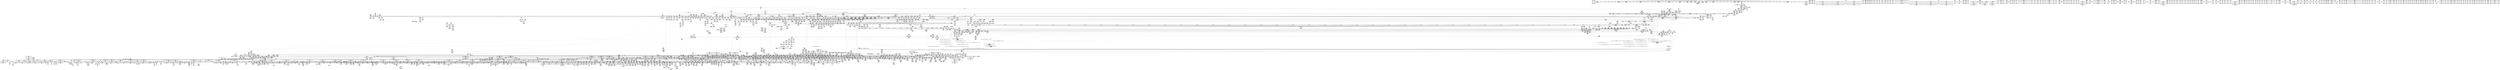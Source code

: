 digraph {
	CE0x5e622b0 [shape=record,shape=Mrecord,label="{CE0x5e622b0|tomoyo_path_perm:sw.bb9}"]
	CE0x6103620 [shape=record,shape=Mrecord,label="{CE0x6103620|srcu_read_lock:bb|*SummSource*}"]
	CE0x717c570 [shape=record,shape=Mrecord,label="{CE0x717c570|i64*_getelementptr_inbounds_(_31_x_i64_,_31_x_i64_*___llvm_gcov_ctr43150,_i64_0,_i64_9)|*Constant*|*SummSink*}"]
	CE0x62cf3c0 [shape=record,shape=Mrecord,label="{CE0x62cf3c0|tomoyo_get_mode:idxprom|security/tomoyo/util.c,981}"]
	CE0x6e25650 [shape=record,shape=Mrecord,label="{CE0x6e25650|tomoyo_add_slash:tmp8|security/tomoyo/file.c,132|*SummSource*}"]
	CE0x51e2270 [shape=record,shape=Mrecord,label="{CE0x51e2270|tomoyo_path_permission:path7|security/tomoyo/file.c,569}"]
	CE0x6e60ba0 [shape=record,shape=Mrecord,label="{CE0x6e60ba0|tomoyo_path_perm:obj7|security/tomoyo/file.c,806|*SummSource*}"]
	CE0x718e400 [shape=record,shape=Mrecord,label="{CE0x718e400|i64*_getelementptr_inbounds_(_25_x_i64_,_25_x_i64_*___llvm_gcov_ctr11,_i64_0,_i64_6)|*Constant*|*SummSource*}"]
	CE0x7080270 [shape=record,shape=Mrecord,label="{CE0x7080270|tomoyo_const_part_length:tmp36|security/tomoyo/util.c,644}"]
	CE0x6f05a60 [shape=record,shape=Mrecord,label="{CE0x6f05a60|_ret_void,_!dbg_!38904|security/tomoyo/common.h,1110}"]
	CE0x6197340 [shape=record,shape=Mrecord,label="{CE0x6197340|tomoyo_get_mode:call|security/tomoyo/util.c,980}"]
	CE0x8821a70 [shape=record,shape=Mrecord,label="{CE0x8821a70|srcu_read_lock:sp|Function::srcu_read_lock&Arg::sp::|*SummSink*}"]
	CE0x6f59d60 [shape=record,shape=Mrecord,label="{CE0x6f59d60|tomoyo_path_perm:tmp8|security/tomoyo/file.c,797|*SummSink*}"]
	CE0x51a14f0 [shape=record,shape=Mrecord,label="{CE0x51a14f0|tomoyo_fill_path_info:conv3|security/tomoyo/util.c,666}"]
	CE0x60b90e0 [shape=record,shape=Mrecord,label="{CE0x60b90e0|tomoyo_path_perm:tmp35|security/tomoyo/file.c,821|*SummSource*}"]
	CE0x6ff81a0 [shape=record,shape=Mrecord,label="{CE0x6ff81a0|tomoyo_const_part_length:tmp9|security/tomoyo/util.c,626|*SummSink*}"]
	CE0x6e78730 [shape=record,shape=Mrecord,label="{CE0x6e78730|tomoyo_path_perm:tmp24|security/tomoyo/file.c,814|*SummSink*}"]
	CE0x6eae790 [shape=record,shape=Mrecord,label="{CE0x6eae790|tomoyo_path_permission:tmp8|security/tomoyo/file.c,565}"]
	CE0x6e0b200 [shape=record,shape=Mrecord,label="{CE0x6e0b200|%struct.lockdep_map*_null|*Constant*}"]
	CE0x6d56f60 [shape=record,shape=Mrecord,label="{CE0x6d56f60|tomoyo_path_perm:tmp42|security/tomoyo/file.c,826|*SummSource*}"]
	CE0x7054ca0 [shape=record,shape=Mrecord,label="{CE0x7054ca0|0:_%struct.tomoyo_obj_info*,_16:_%struct.tomoyo_domain_info*,_24:_%struct.tomoyo_path_info*,_40:_i8,_72:_i8,_75:_i8,_76:_i8,_77:_i8,_:_SCMRE_34,35_}"]
	CE0x70dd8c0 [shape=record,shape=Mrecord,label="{CE0x70dd8c0|tomoyo_read_lock:entry|*SummSource*}"]
	CE0x6fa5050 [shape=record,shape=Mrecord,label="{CE0x6fa5050|tomoyo_get_mode:tmp1}"]
	CE0x899e260 [shape=record,shape=Mrecord,label="{CE0x899e260|i32_4|*Constant*}"]
	CE0x5534f90 [shape=record,shape=Mrecord,label="{CE0x5534f90|tomoyo_fill_path_info:name1|security/tomoyo/util.c,663|*SummSink*}"]
	CE0x71f5040 [shape=record,shape=Mrecord,label="{CE0x71f5040|_call_void___llvm_gcov_indirect_counter_increment114(i32*___llvm_gcov_global_state_pred45,_i64**_getelementptr_inbounds_(_3_x_i64*_,_3_x_i64*_*___llvm_gcda_edge_table44,_i64_0,_i64_0)),_!dbg_!38954|security/tomoyo/util.c,649|*SummSource*}"]
	CE0x52745d0 [shape=record,shape=Mrecord,label="{CE0x52745d0|tomoyo_path_permission:cmp10|security/tomoyo/file.c,573|*SummSink*}"]
	CE0x551fa00 [shape=record,shape=Mrecord,label="{CE0x551fa00|tomoyo_path_perm:name23|security/tomoyo/file.c,824|*SummSink*}"]
	CE0x52ca330 [shape=record,shape=Mrecord,label="{CE0x52ca330|tomoyo_const_part_length:while.end|*SummSink*}"]
	CE0x874a3c0 [shape=record,shape=Mrecord,label="{CE0x874a3c0|tomoyo_init_request_info:type|security/tomoyo/util.c,1009|*SummSink*}"]
	CE0x522e670 [shape=record,shape=Mrecord,label="{CE0x522e670|COLLAPSED:_GCMRE___llvm_gcov_ctr33_internal_global_4_x_i64_zeroinitializer:_elem_0:default:}"]
	CE0x6030850 [shape=record,shape=Mrecord,label="{CE0x6030850|tomoyo_add_slash:call|security/tomoyo/file.c,136}"]
	CE0x61034c0 [shape=record,shape=Mrecord,label="{CE0x61034c0|srcu_read_lock:bb}"]
	CE0x6e24db0 [shape=record,shape=Mrecord,label="{CE0x6e24db0|tomoyo_fill_path_info:tmp3|security/tomoyo/util.c,667|*SummSource*}"]
	CE0x6ed35c0 [shape=record,shape=Mrecord,label="{CE0x6ed35c0|GLOBAL:__srcu_read_unlock|*Constant*|*SummSink*}"]
	CE0x6e52f20 [shape=record,shape=Mrecord,label="{CE0x6e52f20|i32_1|*Constant*}"]
	CE0x72b9ef0 [shape=record,shape=Mrecord,label="{CE0x72b9ef0|GLOBAL:__srcu_read_lock|*Constant*}"]
	CE0x72fdb40 [shape=record,shape=Mrecord,label="{CE0x72fdb40|i64_176|*Constant*|*SummSource*}"]
	CE0x72032f0 [shape=record,shape=Mrecord,label="{CE0x72032f0|tomoyo_add_slash:tmp9|security/tomoyo/file.c,136}"]
	CE0x6d94a70 [shape=record,shape=Mrecord,label="{CE0x6d94a70|tomoyo_domain:tmp17|security/tomoyo/common.h,1205|*SummSource*}"]
	CE0x70fddb0 [shape=record,shape=Mrecord,label="{CE0x70fddb0|tomoyo_get_realpath:tmp9|security/tomoyo/file.c,155}"]
	CE0x6137190 [shape=record,shape=Mrecord,label="{CE0x6137190|tomoyo_fill_path_info:ptr|Function::tomoyo_fill_path_info&Arg::ptr::}"]
	CE0x8974d60 [shape=record,shape=Mrecord,label="{CE0x8974d60|tomoyo_init_request_info:tmp11|security/tomoyo/util.c,1007|*SummSink*}"]
	CE0x6038020 [shape=record,shape=Mrecord,label="{CE0x6038020|i64**_getelementptr_inbounds_(_3_x_i64*_,_3_x_i64*_*___llvm_gcda_edge_table,_i64_0,_i64_0)|*Constant*|*SummSource*}"]
	CE0x70804a0 [shape=record,shape=Mrecord,label="{CE0x70804a0|tomoyo_const_part_length:tmp36|security/tomoyo/util.c,644|*SummSink*}"]
	CE0x5296f60 [shape=record,shape=Mrecord,label="{CE0x5296f60|tomoyo_fill_path_info:tmp10}"]
	CE0x70cf0a0 [shape=record,shape=Mrecord,label="{CE0x70cf0a0|tomoyo_const_part_length:lor.lhs.false}"]
	CE0x8896e50 [shape=record,shape=Mrecord,label="{CE0x8896e50|__llvm_gcov_indirect_counter_increment:tmp2|*SummSink*}"]
	CE0x5ef4af0 [shape=record,shape=Mrecord,label="{CE0x5ef4af0|tomoyo_const_part_length:add|security/tomoyo/util.c,634|*SummSource*}"]
	CE0x6fdca60 [shape=record,shape=Mrecord,label="{CE0x6fdca60|tomoyo_path_permission:if.then|*SummSource*}"]
	CE0x703c1e0 [shape=record,shape=Mrecord,label="{CE0x703c1e0|0:_%struct.tomoyo_obj_info*,_16:_%struct.tomoyo_domain_info*,_24:_%struct.tomoyo_path_info*,_40:_i8,_72:_i8,_75:_i8,_76:_i8,_77:_i8,_:_SCMRE_25,26_}"]
	CE0x87d4ca0 [shape=record,shape=Mrecord,label="{CE0x87d4ca0|tomoyo_get_realpath:return|*SummSource*}"]
	CE0x54b4070 [shape=record,shape=Mrecord,label="{CE0x54b4070|tomoyo_path_perm:symlink_target|security/tomoyo/file.c, 794|*SummSource*}"]
	CE0x5f2a0f0 [shape=record,shape=Mrecord,label="{CE0x5f2a0f0|tomoyo_audit_path_log:tmp6|security/tomoyo/file.c,169|*SummSource*}"]
	CE0x6fb4b70 [shape=record,shape=Mrecord,label="{CE0x6fb4b70|tomoyo_path_perm:tmp9|security/tomoyo/file.c,797|*SummSource*}"]
	CE0x5fd63e0 [shape=record,shape=Mrecord,label="{CE0x5fd63e0|__llvm_gcov_indirect_counter_increment:bb|*SummSource*}"]
	CE0x70ec6e0 [shape=record,shape=Mrecord,label="{CE0x70ec6e0|i64_6|*Constant*}"]
	CE0x6d958c0 [shape=record,shape=Mrecord,label="{CE0x6d958c0|i8*_undef|*Constant*|*SummSource*}"]
	CE0x6150990 [shape=record,shape=Mrecord,label="{CE0x6150990|0:_i8,_array:_GCRE_tomoyo_index2category_constant_39_x_i8_c_00_00_00_00_00_00_00_00_00_00_00_00_00_00_00_00_00_00_00_00_00_00_00_01_01_01_01_01_01_01_01_01_01_01_01_01_01_01_02_,_align_16:_elem_0::|security/tomoyo/util.c,983}"]
	CE0x7d2be30 [shape=record,shape=Mrecord,label="{CE0x7d2be30|rcu_lock_acquire:entry|*SummSource*}"]
	CE0x6052d30 [shape=record,shape=Mrecord,label="{CE0x6052d30|srcu_read_unlock:tmp1|*SummSource*}"]
	CE0x5230b10 [shape=record,shape=Mrecord,label="{CE0x5230b10|tomoyo_path_permission:operation8|security/tomoyo/file.c,569|*SummSource*}"]
	CE0x6d972c0 [shape=record,shape=Mrecord,label="{CE0x6d972c0|i64*_getelementptr_inbounds_(_6_x_i64_,_6_x_i64_*___llvm_gcov_ctr26,_i64_0,_i64_4)|*Constant*}"]
	CE0x54d0790 [shape=record,shape=Mrecord,label="{CE0x54d0790|tomoyo_fill_path_info:is_dir|security/tomoyo/util.c,667}"]
	CE0x5fdbb50 [shape=record,shape=Mrecord,label="{CE0x5fdbb50|tomoyo_fill_path_info:tmp10}"]
	CE0x89f5140 [shape=record,shape=Mrecord,label="{CE0x89f5140|i32_3|*Constant*}"]
	CE0x607cb10 [shape=record,shape=Mrecord,label="{CE0x607cb10|i32_0|*Constant*}"]
	CE0x8726850 [shape=record,shape=Mrecord,label="{CE0x8726850|rcu_lock_acquire:tmp1}"]
	CE0x89dc320 [shape=record,shape=Mrecord,label="{CE0x89dc320|i64*_getelementptr_inbounds_(_12_x_i64_,_12_x_i64_*___llvm_gcov_ctr31133,_i64_0,_i64_11)|*Constant*}"]
	CE0x60c0bf0 [shape=record,shape=Mrecord,label="{CE0x60c0bf0|tomoyo_audit_path_log:param|security/tomoyo/file.c,168|*SummSink*}"]
	CE0x6ea2170 [shape=record,shape=Mrecord,label="{CE0x6ea2170|rcu_lock_acquire:tmp1|*SummSink*}"]
	CE0x54d05f0 [shape=record,shape=Mrecord,label="{CE0x54d05f0|tomoyo_const_part_length:tmp8|security/tomoyo/util.c,626|*SummSink*}"]
	CE0x6e78980 [shape=record,shape=Mrecord,label="{CE0x6e78980|i64_13|*Constant*|*SummSource*}"]
	CE0x61984d0 [shape=record,shape=Mrecord,label="{CE0x61984d0|tomoyo_const_part_length:return|*SummSource*}"]
	CE0x6f19e00 [shape=record,shape=Mrecord,label="{CE0x6f19e00|tomoyo_get_realpath:tmp5|security/tomoyo/file.c,151}"]
	CE0x60a78f0 [shape=record,shape=Mrecord,label="{CE0x60a78f0|tomoyo_path_permission:return|*SummSource*}"]
	CE0x5e4ff40 [shape=record,shape=Mrecord,label="{CE0x5e4ff40|tomoyo_const_part_length:tmp25|security/tomoyo/util.c,641|*SummSource*}"]
	CE0x867d4e0 [shape=record,shape=Mrecord,label="{CE0x867d4e0|tomoyo_read_lock:tmp|*SummSink*}"]
	CE0x719c700 [shape=record,shape=Mrecord,label="{CE0x719c700|tomoyo_path_perm:tmp27|security/tomoyo/file.c,814}"]
	CE0x53789c0 [shape=record,shape=Mrecord,label="{CE0x53789c0|GLOBAL:__llvm_gcov_ctr34|Global_var:__llvm_gcov_ctr34|*SummSink*}"]
	CE0x89f4fb0 [shape=record,shape=Mrecord,label="{CE0x89f4fb0|tomoyo_fill_path_info:tmp12|security/tomoyo/util.c,667}"]
	CE0x71cb5b0 [shape=record,shape=Mrecord,label="{CE0x71cb5b0|_call_void_lockdep_rcu_suspicious(i8*_getelementptr_inbounds_(_25_x_i8_,_25_x_i8_*_.str12,_i32_0,_i32_0),_i32_1205,_i8*_getelementptr_inbounds_(_45_x_i8_,_45_x_i8_*_.str13,_i32_0,_i32_0))_#9,_!dbg_!38917|security/tomoyo/common.h,1205}"]
	CE0x875f140 [shape=record,shape=Mrecord,label="{CE0x875f140|tomoyo_const_part_length:len.0}"]
	CE0x70dded0 [shape=record,shape=Mrecord,label="{CE0x70dded0|tomoyo_path_perm:conv|security/tomoyo/file.c,800|*SummSink*}"]
	CE0x7236330 [shape=record,shape=Mrecord,label="{CE0x7236330|_call_void___llvm_gcov_indirect_counter_increment(i32*___llvm_gcov_global_state_pred,_i64**_getelementptr_inbounds_(_3_x_i64*_,_3_x_i64*_*___llvm_gcda_edge_table,_i64_0,_i64_2)),_!dbg_!38940|security/tomoyo/file.c,813|*SummSource*}"]
	CE0x899df30 [shape=record,shape=Mrecord,label="{CE0x899df30|tomoyo_init_request_info:domain1|security/tomoyo/util.c,1006|*SummSource*}"]
	CE0x6c82180 [shape=record,shape=Mrecord,label="{CE0x6c82180|tomoyo_audit_path_log:path2|security/tomoyo/file.c,169|*SummSource*}"]
	CE0x882fc80 [shape=record,shape=Mrecord,label="{CE0x882fc80|tomoyo_get_realpath:tmp2|*LoadInst*|security/tomoyo/file.c,151|*SummSource*}"]
	CE0x610b100 [shape=record,shape=Mrecord,label="{CE0x610b100|i32_0|*Constant*}"]
	CE0x8762d90 [shape=record,shape=Mrecord,label="{CE0x8762d90|rcu_lock_release:tmp6|*SummSource*}"]
	CE0x6183b90 [shape=record,shape=Mrecord,label="{CE0x6183b90|GLOBAL:tomoyo_index2category|Global_var:tomoyo_index2category}"]
	CE0x70cfe20 [shape=record,shape=Mrecord,label="{CE0x70cfe20|tomoyo_path_perm:tmp10|security/tomoyo/file.c,797|*SummSink*}"]
	CE0x89f5220 [shape=record,shape=Mrecord,label="{CE0x89f5220|tomoyo_fill_path_info:frombool|security/tomoyo/util.c,667}"]
	CE0x61af900 [shape=record,shape=Mrecord,label="{CE0x61af900|tomoyo_const_part_length:inc|security/tomoyo/util.c,628|*SummSink*}"]
	CE0x5fdd2e0 [shape=record,shape=Mrecord,label="{CE0x5fdd2e0|tomoyo_path_permission:tmp19|security/tomoyo/file.c,573|*SummSource*}"]
	CE0x5e92700 [shape=record,shape=Mrecord,label="{CE0x5e92700|tomoyo_const_part_length:sw.bb}"]
	CE0x51bbb20 [shape=record,shape=Mrecord,label="{CE0x51bbb20|0:_i8,_array:_GCRE_tomoyo_index2category_constant_39_x_i8_c_00_00_00_00_00_00_00_00_00_00_00_00_00_00_00_00_00_00_00_00_00_00_00_01_01_01_01_01_01_01_01_01_01_01_01_01_01_01_02_,_align_16:_elem_29::|security/tomoyo/util.c,983}"]
	CE0x6e76ec0 [shape=record,shape=Mrecord,label="{CE0x6e76ec0|tomoyo_fill_path_info:tmp4|security/tomoyo/util.c,667}"]
	CE0x7269960 [shape=record,shape=Mrecord,label="{CE0x7269960|tomoyo_fill_path_info:bb|*SummSink*}"]
	CE0x6183360 [shape=record,shape=Mrecord,label="{CE0x6183360|VOIDTB_TE:_CE_6376,6384_|*MultipleSource*|security/tomoyo/util.c,1010|security/tomoyo/file.c,564|Function::tomoyo_get_mode&Arg::ns::}"]
	CE0x54085b0 [shape=record,shape=Mrecord,label="{CE0x54085b0|i8_0|*Constant*|*SummSink*}"]
	CE0x6db4660 [shape=record,shape=Mrecord,label="{CE0x6db4660|_ret_void}"]
	CE0x6d954e0 [shape=record,shape=Mrecord,label="{CE0x6d954e0|rcu_lock_acquire:tmp7|*SummSource*}"]
	CE0x53e8370 [shape=record,shape=Mrecord,label="{CE0x53e8370|i64_4|*Constant*}"]
	CE0x8885010 [shape=record,shape=Mrecord,label="{CE0x8885010|i64*_getelementptr_inbounds_(_31_x_i64_,_31_x_i64_*___llvm_gcov_ctr43150,_i64_0,_i64_29)|*Constant*|*SummSource*}"]
	CE0x87c2360 [shape=record,shape=Mrecord,label="{CE0x87c2360|tomoyo_read_lock:call|security/tomoyo/common.h,1097|*SummSink*}"]
	CE0x8a21200 [shape=record,shape=Mrecord,label="{CE0x8a21200|i64_3|*Constant*|*SummSink*}"]
	CE0x8701c10 [shape=record,shape=Mrecord,label="{CE0x8701c10|tomoyo_get_mode:tmp24|security/tomoyo/util.c,986|*SummSink*}"]
	CE0x6d948c0 [shape=record,shape=Mrecord,label="{CE0x6d948c0|tomoyo_domain:tmp17|security/tomoyo/common.h,1205}"]
	CE0x89ccc30 [shape=record,shape=Mrecord,label="{CE0x89ccc30|tomoyo_audit_path_log:call|security/tomoyo/file.c,167|*SummSink*}"]
	CE0x8727d70 [shape=record,shape=Mrecord,label="{CE0x8727d70|tomoyo_domain:tmp9|security/tomoyo/common.h,1205}"]
	CE0x72b9e10 [shape=record,shape=Mrecord,label="{CE0x72b9e10|srcu_read_lock:call|include/linux/srcu.h,220|*SummSink*}"]
	CE0x86e4a10 [shape=record,shape=Mrecord,label="{CE0x86e4a10|tomoyo_get_realpath:name|security/tomoyo/file.c,150|*SummSource*}"]
	CE0x6f28c50 [shape=record,shape=Mrecord,label="{CE0x6f28c50|tomoyo_path_perm:tmp30|security/tomoyo/file.c,816}"]
	CE0x7195900 [shape=record,shape=Mrecord,label="{CE0x7195900|tomoyo_get_realpath:tmp3|security/tomoyo/file.c,151|*SummSource*}"]
	CE0x72ba680 [shape=record,shape=Mrecord,label="{CE0x72ba680|tomoyo_domain:tmp23|security/tomoyo/common.h,1205|*SummSink*}"]
	CE0x5334010 [shape=record,shape=Mrecord,label="{CE0x5334010|i8*_null|*Constant*}"]
	CE0x876dea0 [shape=record,shape=Mrecord,label="{CE0x876dea0|tomoyo_fill_path_info:tmp1|*SummSource*}"]
	CE0x6027ef0 [shape=record,shape=Mrecord,label="{CE0x6027ef0|i64*_getelementptr_inbounds_(_10_x_i64_,_10_x_i64_*___llvm_gcov_ctr34,_i64_0,_i64_3)|*Constant*|*SummSink*}"]
	CE0x876bc30 [shape=record,shape=Mrecord,label="{CE0x876bc30|tomoyo_init_request_info:tmp12|security/tomoyo/util.c,1010}"]
	CE0x52743a0 [shape=record,shape=Mrecord,label="{CE0x52743a0|_ret_i32_%call,_!dbg_!38912|security/tomoyo/file.c,167|*SummSource*}"]
	CE0x86f0b00 [shape=record,shape=Mrecord,label="{CE0x86f0b00|GLOBAL:tomoyo_get_mode|*Constant*|*SummSource*}"]
	CE0x5f17cf0 [shape=record,shape=Mrecord,label="{CE0x5f17cf0|tomoyo_fill_path_info:const_len6|security/tomoyo/util.c,668}"]
	CE0x87c2130 [shape=record,shape=Mrecord,label="{CE0x87c2130|i64*_getelementptr_inbounds_(_5_x_i64_,_5_x_i64_*___llvm_gcov_ctr32134,_i64_0,_i64_3)|*Constant*}"]
	CE0x54da920 [shape=record,shape=Mrecord,label="{CE0x54da920|GLOBAL:tomoyo_path_perm|*Constant*|*SummSink*}"]
	CE0x6087100 [shape=record,shape=Mrecord,label="{CE0x6087100|tomoyo_domain:tmp21|security/tomoyo/common.h,1205}"]
	CE0x7d163f0 [shape=record,shape=Mrecord,label="{CE0x7d163f0|0:_i8,_array:_GCRE_tomoyo_index2category_constant_39_x_i8_c_00_00_00_00_00_00_00_00_00_00_00_00_00_00_00_00_00_00_00_00_00_00_00_01_01_01_01_01_01_01_01_01_01_01_01_01_01_01_02_,_align_16:_elem_14::|security/tomoyo/util.c,983}"]
	CE0x6fd8e50 [shape=record,shape=Mrecord,label="{CE0x6fd8e50|tomoyo_path_chroot:call|security/tomoyo/tomoyo.c,397}"]
	CE0x87b0190 [shape=record,shape=Mrecord,label="{CE0x87b0190|_call_void_mcount()_#3|*SummSource*}"]
	CE0x7164da0 [shape=record,shape=Mrecord,label="{CE0x7164da0|128:_i8*,_1208:_%struct.file*,_:_CMRE_96,104_|*MultipleSource*|security/tomoyo/common.h,1205|security/tomoyo/common.h,1205}"]
	CE0x6e78620 [shape=record,shape=Mrecord,label="{CE0x6e78620|i64_12|*Constant*|*SummSink*}"]
	CE0x5ed8c50 [shape=record,shape=Mrecord,label="{CE0x5ed8c50|_call_void_tomoyo_fill_path_info(%struct.tomoyo_path_info*_%symlink_target)_#9,_!dbg_!38949|security/tomoyo/file.c,816|*SummSource*}"]
	CE0x5e92d50 [shape=record,shape=Mrecord,label="{CE0x5e92d50|i32_39|*Constant*}"]
	CE0x606fbc0 [shape=record,shape=Mrecord,label="{CE0x606fbc0|tomoyo_fill_path_info:tmp2|*LoadInst*|security/tomoyo/util.c,663}"]
	CE0x89c1810 [shape=record,shape=Mrecord,label="{CE0x89c1810|i32_1|*Constant*}"]
	CE0x6004a70 [shape=record,shape=Mrecord,label="{CE0x6004a70|rcu_lock_release:tmp5|include/linux/rcupdate.h,423|*SummSource*}"]
	CE0x7056830 [shape=record,shape=Mrecord,label="{CE0x7056830|0:_%struct.tomoyo_obj_info*,_16:_%struct.tomoyo_domain_info*,_24:_%struct.tomoyo_path_info*,_40:_i8,_72:_i8,_75:_i8,_76:_i8,_77:_i8,_:_SCMRE_37,38_}"]
	CE0x70cb6c0 [shape=record,shape=Mrecord,label="{CE0x70cb6c0|i32_6|*Constant*}"]
	CE0x886f5c0 [shape=record,shape=Mrecord,label="{CE0x886f5c0|__llvm_gcov_indirect_counter_increment114:entry|*SummSink*}"]
	CE0x6f8bea0 [shape=record,shape=Mrecord,label="{CE0x6f8bea0|tomoyo_path_perm:name11|security/tomoyo/file.c,813|*SummSource*}"]
	CE0x6d7fb70 [shape=record,shape=Mrecord,label="{CE0x6d7fb70|tomoyo_path_perm:call4|security/tomoyo/file.c,804|*SummSink*}"]
	CE0x89dc5c0 [shape=record,shape=Mrecord,label="{CE0x89dc5c0|i64*_getelementptr_inbounds_(_12_x_i64_,_12_x_i64_*___llvm_gcov_ctr31133,_i64_0,_i64_11)|*Constant*|*SummSource*}"]
	CE0x61d7880 [shape=record,shape=Mrecord,label="{CE0x61d7880|tomoyo_fill_path_info:call|security/tomoyo/util.c,664|*SummSource*}"]
	CE0x71e92f0 [shape=record,shape=Mrecord,label="{CE0x71e92f0|i64*_getelementptr_inbounds_(_31_x_i64_,_31_x_i64_*___llvm_gcov_ctr43150,_i64_0,_i64_27)|*Constant*}"]
	CE0x6fd8340 [shape=record,shape=Mrecord,label="{CE0x6fd8340|GLOBAL:rcu_lock_acquire|*Constant*|*SummSink*}"]
	CE0x6ef4b00 [shape=record,shape=Mrecord,label="{CE0x6ef4b00|tomoyo_add_slash:tmp6|security/tomoyo/file.c,131|*SummSink*}"]
	CE0x6d5e150 [shape=record,shape=Mrecord,label="{CE0x6d5e150|rcu_lock_acquire:tmp}"]
	CE0x88a58c0 [shape=record,shape=Mrecord,label="{CE0x88a58c0|tomoyo_init_request_info:tmp|*SummSource*}"]
	CE0x6da2f70 [shape=record,shape=Mrecord,label="{CE0x6da2f70|tomoyo_init_request_info:tmp13|*LoadInst*|security/tomoyo/util.c,1011}"]
	CE0x721bec0 [shape=record,shape=Mrecord,label="{CE0x721bec0|tomoyo_const_part_length:filename|Function::tomoyo_const_part_length&Arg::filename::}"]
	CE0x6fdc9b0 [shape=record,shape=Mrecord,label="{CE0x6fdc9b0|tomoyo_path_permission:if.then}"]
	CE0x71ea8f0 [shape=record,shape=Mrecord,label="{CE0x71ea8f0|i64*_getelementptr_inbounds_(_11_x_i64_,_11_x_i64_*___llvm_gcov_ctr54147,_i64_0,_i64_8)|*Constant*}"]
	CE0x870f8c0 [shape=record,shape=Mrecord,label="{CE0x870f8c0|i64*_getelementptr_inbounds_(_4_x_i64_,_4_x_i64_*___llvm_gcov_ctr24,_i64_0,_i64_2)|*Constant*|*SummSink*}"]
	CE0x62010a0 [shape=record,shape=Mrecord,label="{CE0x62010a0|srcu_read_lock:call|include/linux/srcu.h,220|*SummSource*}"]
	CE0x7195cd0 [shape=record,shape=Mrecord,label="{CE0x7195cd0|GLOBAL:__llvm_gcov_ctr25|Global_var:__llvm_gcov_ctr25}"]
	CE0x71ac240 [shape=record,shape=Mrecord,label="{CE0x71ac240|tomoyo_const_part_length:incdec.ptr7|security/tomoyo/util.c,631|*SummSource*}"]
	CE0x718cfe0 [shape=record,shape=Mrecord,label="{CE0x718cfe0|tomoyo_domain:tmp15|security/tomoyo/common.h,1205|*SummSink*}"]
	CE0x5fdba50 [shape=record,shape=Mrecord,label="{CE0x5fdba50|tomoyo_fill_path_info:cmp|security/tomoyo/util.c,667|*SummSink*}"]
	CE0x54daa40 [shape=record,shape=Mrecord,label="{CE0x54daa40|i64_16|*Constant*|*SummSink*}"]
	CE0x6e36290 [shape=record,shape=Mrecord,label="{CE0x6e36290|tomoyo_path_permission:do.body|*SummSink*}"]
	CE0x53ae5d0 [shape=record,shape=Mrecord,label="{CE0x53ae5d0|srcu_read_unlock:idx|Function::srcu_read_unlock&Arg::idx::|*SummSource*}"]
	CE0x54d12f0 [shape=record,shape=Mrecord,label="{CE0x54d12f0|i32_2|*Constant*}"]
	CE0x614fe80 [shape=record,shape=Mrecord,label="{CE0x614fe80|GLOBAL:tomoyo_profile|*Constant*|*SummSource*}"]
	CE0x6eff8c0 [shape=record,shape=Mrecord,label="{CE0x6eff8c0|__llvm_gcov_indirect_counter_increment:counters|Function::__llvm_gcov_indirect_counter_increment&Arg::counters::|*SummSource*}"]
	CE0x7245290 [shape=record,shape=Mrecord,label="{CE0x7245290|40:_%struct.tomoyo_policy_namespace*,_:_CRE_40,48_|*MultipleSource*|*LoadInst*|security/tomoyo/file.c,564|security/tomoyo/file.c,564}"]
	CE0x885eae0 [shape=record,shape=Mrecord,label="{CE0x885eae0|tomoyo_get_mode:tmp4|security/tomoyo/util.c,978|*SummSource*}"]
	CE0x70dd770 [shape=record,shape=Mrecord,label="{CE0x70dd770|tomoyo_read_lock:entry}"]
	CE0x6c82740 [shape=record,shape=Mrecord,label="{CE0x6c82740|tomoyo_get_mode:arrayidx4|security/tomoyo/util.c,983|*SummSource*}"]
	CE0x6e4c2b0 [shape=record,shape=Mrecord,label="{CE0x6e4c2b0|128:_i8*,_1208:_%struct.file*,_:_CMRE_37,38_}"]
	CE0x719c860 [shape=record,shape=Mrecord,label="{CE0x719c860|tomoyo_path_perm:tmp27|security/tomoyo/file.c,814|*SummSource*}"]
	"CONST[source:0(mediator),value:2(dynamic)][purpose:{object}][SnkIdx:1]"
	CE0x52d91f0 [shape=record,shape=Mrecord,label="{CE0x52d91f0|tomoyo_get_mode:arrayidx4|security/tomoyo/util.c,983}"]
	CE0x53785d0 [shape=record,shape=Mrecord,label="{CE0x53785d0|srcu_read_unlock:entry}"]
	CE0x51fc950 [shape=record,shape=Mrecord,label="{CE0x51fc950|tomoyo_const_part_length:tmp14|security/tomoyo/util.c,626|*SummSink*}"]
	CE0x5e93450 [shape=record,shape=Mrecord,label="{CE0x5e93450|tomoyo_const_part_length:tmp28|security/tomoyo/util.c,641}"]
	CE0x87e4b00 [shape=record,shape=Mrecord,label="{CE0x87e4b00|_call_void_mcount()_#3|*SummSink*}"]
	CE0x5230d20 [shape=record,shape=Mrecord,label="{CE0x5230d20|i64*_getelementptr_inbounds_(_10_x_i64_,_10_x_i64_*___llvm_gcov_ctr34,_i64_0,_i64_5)|*Constant*}"]
	CE0x875d140 [shape=record,shape=Mrecord,label="{CE0x875d140|0:_i8,_array:_GCRE_tomoyo_index2category_constant_39_x_i8_c_00_00_00_00_00_00_00_00_00_00_00_00_00_00_00_00_00_00_00_00_00_00_00_01_01_01_01_01_01_01_01_01_01_01_01_01_01_01_02_,_align_16:_elem_11::|security/tomoyo/util.c,983}"]
	CE0x71acbf0 [shape=record,shape=Mrecord,label="{CE0x71acbf0|i64*_getelementptr_inbounds_(_31_x_i64_,_31_x_i64_*___llvm_gcov_ctr43150,_i64_0,_i64_0)|*Constant*|*SummSink*}"]
	CE0x704b580 [shape=record,shape=Mrecord,label="{CE0x704b580|128:_i8*,_1208:_%struct.file*,_:_CMRE_49,50_}"]
	CE0x5231450 [shape=record,shape=Mrecord,label="{CE0x5231450|i64*_getelementptr_inbounds_(_10_x_i64_,_10_x_i64_*___llvm_gcov_ctr34,_i64_0,_i64_5)|*Constant*|*SummSink*}"]
	CE0x876d6f0 [shape=record,shape=Mrecord,label="{CE0x876d6f0|tomoyo_get_realpath:tmp1|*SummSink*}"]
	CE0x60eb9a0 [shape=record,shape=Mrecord,label="{CE0x60eb9a0|tomoyo_path_perm:tmp38|security/tomoyo/file.c,822}"]
	CE0x6052c50 [shape=record,shape=Mrecord,label="{CE0x6052c50|i64_1|*Constant*}"]
	CE0x70cfd10 [shape=record,shape=Mrecord,label="{CE0x70cfd10|tomoyo_path_perm:tmp10|security/tomoyo/file.c,797}"]
	CE0x7d16ac0 [shape=record,shape=Mrecord,label="{CE0x7d16ac0|i32_1205|*Constant*}"]
	CE0x7113dc0 [shape=record,shape=Mrecord,label="{CE0x7113dc0|tomoyo_const_part_length:cmp25|security/tomoyo/util.c,644|*SummSink*}"]
	CE0x7154ea0 [shape=record,shape=Mrecord,label="{CE0x7154ea0|i32_255|*Constant*|*SummSource*}"]
	CE0x5fdb7f0 [shape=record,shape=Mrecord,label="{CE0x5fdb7f0|i32_47|*Constant*|*SummSource*}"]
	CE0x6d4e330 [shape=record,shape=Mrecord,label="{CE0x6d4e330|tomoyo_fill_path_info:call2|security/tomoyo/util.c,666|*SummSink*}"]
	CE0x70729c0 [shape=record,shape=Mrecord,label="{CE0x70729c0|tomoyo_get_mode:tmp23|security/tomoyo/util.c,986}"]
	CE0x52ca430 [shape=record,shape=Mrecord,label="{CE0x52ca430|tomoyo_const_part_length:sw.epilog}"]
	CE0x6ff5040 [shape=record,shape=Mrecord,label="{CE0x6ff5040|__llvm_gcov_indirect_counter_increment:tmp}"]
	CE0x54d1420 [shape=record,shape=Mrecord,label="{CE0x54d1420|tomoyo_fill_path_info:tobool|security/tomoyo/util.c,667}"]
	CE0x5331500 [shape=record,shape=Mrecord,label="{CE0x5331500|_call_void_tomoyo_check_acl(%struct.tomoyo_request_info*_%r,_i1_(%struct.tomoyo_request_info*,_%struct.tomoyo_acl_info*)*_tomoyo_check_path_acl)_#9,_!dbg_!38935|security/tomoyo/file.c,571|*SummSink*}"]
	CE0x51e1a80 [shape=record,shape=Mrecord,label="{CE0x51e1a80|tomoyo_path_permission:param6|security/tomoyo/file.c,569|*SummSource*}"]
	CE0x72e7e10 [shape=record,shape=Mrecord,label="{CE0x72e7e10|tomoyo_get_mode:tmp24|security/tomoyo/util.c,986}"]
	CE0x708fe60 [shape=record,shape=Mrecord,label="{CE0x708fe60|tomoyo_path_perm:tmp13|security/tomoyo/file.c,799|*SummSource*}"]
	CE0x73255d0 [shape=record,shape=Mrecord,label="{CE0x73255d0|tomoyo_fill_path_info:tmp7|security/tomoyo/util.c,667|*SummSink*}"]
	CE0x5fd6560 [shape=record,shape=Mrecord,label="{CE0x5fd6560|__llvm_gcov_indirect_counter_increment:bb4}"]
	CE0x89f5510 [shape=record,shape=Mrecord,label="{CE0x89f5510|tomoyo_path_permission:return|*SummSink*}"]
	CE0x6d47940 [shape=record,shape=Mrecord,label="{CE0x6d47940|tomoyo_audit_path_log:tmp3|*SummSource*}"]
	CE0x7101600 [shape=record,shape=Mrecord,label="{CE0x7101600|i64*_getelementptr_inbounds_(_25_x_i64_,_25_x_i64_*___llvm_gcov_ctr11,_i64_0,_i64_23)|*Constant*}"]
	CE0x88bfac0 [shape=record,shape=Mrecord,label="{CE0x88bfac0|tomoyo_const_part_length:tmp23|security/tomoyo/util.c,634}"]
	CE0x5477a20 [shape=record,shape=Mrecord,label="{CE0x5477a20|i64_0|*Constant*}"]
	CE0x60a7c70 [shape=record,shape=Mrecord,label="{CE0x60a7c70|tomoyo_add_slash:is_dir|security/tomoyo/file.c,131|*SummSink*}"]
	CE0x87020a0 [shape=record,shape=Mrecord,label="{CE0x87020a0|tomoyo_get_mode:mode.1|*SummSink*}"]
	CE0x6da4e90 [shape=record,shape=Mrecord,label="{CE0x6da4e90|tomoyo_fill_path_info:tmp2|*LoadInst*|security/tomoyo/util.c,663|*SummSource*}"]
	CE0x6df16b0 [shape=record,shape=Mrecord,label="{CE0x6df16b0|tomoyo_get_mode:tmp28|security/tomoyo/util.c,988}"]
	CE0x8819620 [shape=record,shape=Mrecord,label="{CE0x8819620|tomoyo_path_permission:do.cond|*SummSource*}"]
	CE0x6ed3410 [shape=record,shape=Mrecord,label="{CE0x6ed3410|GLOBAL:__srcu_read_unlock|*Constant*|*SummSource*}"]
	CE0x606ef10 [shape=record,shape=Mrecord,label="{CE0x606ef10|tomoyo_const_part_length:tmp4|security/tomoyo/util.c,624|*SummSink*}"]
	CE0x8720080 [shape=record,shape=Mrecord,label="{CE0x8720080|i64_4|*Constant*|*SummSink*}"]
	CE0x52ca6d0 [shape=record,shape=Mrecord,label="{CE0x52ca6d0|i64*_getelementptr_inbounds_(_2_x_i64_,_2_x_i64_*___llvm_gcov_ctr32,_i64_0,_i64_0)|*Constant*|*SummSource*}"]
	CE0x6e70420 [shape=record,shape=Mrecord,label="{CE0x6e70420|tomoyo_fill_path_info:tmp5|security/tomoyo/util.c,667}"]
	CE0x71e9cd0 [shape=record,shape=Mrecord,label="{CE0x71e9cd0|tomoyo_fill_path_info:bb}"]
	CE0x6e2c970 [shape=record,shape=Mrecord,label="{CE0x6e2c970|tomoyo_path_perm:tmp14|security/tomoyo/file.c,800|*SummSource*}"]
	"CONST[source:0(mediator),value:2(dynamic)][purpose:{subject}][SnkIdx:0]"
	CE0x71f2250 [shape=record,shape=Mrecord,label="{CE0x71f2250|128:_i8*,_1208:_%struct.file*,_:_CMRE_3,4_}"]
	CE0x5f818e0 [shape=record,shape=Mrecord,label="{CE0x5f818e0|tomoyo_const_part_length:lor.lhs.false23|*SummSink*}"]
	CE0x71bf520 [shape=record,shape=Mrecord,label="{CE0x71bf520|i64*_getelementptr_inbounds_(_31_x_i64_,_31_x_i64_*___llvm_gcov_ctr43150,_i64_0,_i64_26)|*Constant*|*SummSource*}"]
	CE0x53e80f0 [shape=record,shape=Mrecord,label="{CE0x53e80f0|tomoyo_const_part_length:tmp15|security/tomoyo/util.c,627|*SummSink*}"]
	CE0x606ee50 [shape=record,shape=Mrecord,label="{CE0x606ee50|tomoyo_const_part_length:tmp4|security/tomoyo/util.c,624|*SummSource*}"]
	CE0x55355b0 [shape=record,shape=Mrecord,label="{CE0x55355b0|tomoyo_get_realpath:if.then|*SummSource*}"]
	CE0x70b9060 [shape=record,shape=Mrecord,label="{CE0x70b9060|0:_%struct.tomoyo_obj_info*,_16:_%struct.tomoyo_domain_info*,_24:_%struct.tomoyo_path_info*,_40:_i8,_72:_i8,_75:_i8,_76:_i8,_77:_i8,_:_SCMRE_57,58_}"]
	CE0x70cb000 [shape=record,shape=Mrecord,label="{CE0x70cb000|tomoyo_const_part_length:tmp30|security/tomoyo/util.c,641}"]
	CE0x6f0e830 [shape=record,shape=Mrecord,label="{CE0x6f0e830|i32_2|*Constant*}"]
	CE0x60f89e0 [shape=record,shape=Mrecord,label="{CE0x60f89e0|i64*_getelementptr_inbounds_(_4_x_i64_,_4_x_i64_*___llvm_gcov_ctr33,_i64_0,_i64_0)|*Constant*|*SummSource*}"]
	CE0x6098cf0 [shape=record,shape=Mrecord,label="{CE0x6098cf0|tomoyo_path_permission:entry|*SummSource*}"]
	CE0x8828430 [shape=record,shape=Mrecord,label="{CE0x8828430|i64*_getelementptr_inbounds_(_5_x_i64_,_5_x_i64_*___llvm_gcov_ctr32134,_i64_0,_i64_0)|*Constant*|*SummSink*}"]
	CE0x6eae410 [shape=record,shape=Mrecord,label="{CE0x6eae410|i64*_getelementptr_inbounds_(_11_x_i64_,_11_x_i64_*___llvm_gcov_ctr54147,_i64_0,_i64_1)|*Constant*}"]
	CE0x8a0a1c0 [shape=record,shape=Mrecord,label="{CE0x8a0a1c0|i64_1|*Constant*}"]
	CE0x7307dd0 [shape=record,shape=Mrecord,label="{CE0x7307dd0|tomoyo_add_slash:tmp12|security/tomoyo/file.c,138|*SummSource*}"]
	CE0x54ff0d0 [shape=record,shape=Mrecord,label="{CE0x54ff0d0|tomoyo_path_chroot:path|Function::tomoyo_path_chroot&Arg::path::}"]
	CE0x87c1b00 [shape=record,shape=Mrecord,label="{CE0x87c1b00|tomoyo_read_lock:call|security/tomoyo/common.h,1097}"]
	CE0x61507c0 [shape=record,shape=Mrecord,label="{CE0x61507c0|GLOBAL:tomoyo_index2category|Global_var:tomoyo_index2category|*SummSource*}"]
	CE0x6e53a00 [shape=record,shape=Mrecord,label="{CE0x6e53a00|i64*_getelementptr_inbounds_(_4_x_i64_,_4_x_i64_*___llvm_gcov_ctr33,_i64_0,_i64_3)|*Constant*}"]
	CE0x5f5edb0 [shape=record,shape=Mrecord,label="{CE0x5f5edb0|tomoyo_fill_path_info:tmp11|security/tomoyo/util.c,667|*SummSink*}"]
	CE0x6d92f60 [shape=record,shape=Mrecord,label="{CE0x6d92f60|i32_48|*Constant*}"]
	CE0x60f7a60 [shape=record,shape=Mrecord,label="{CE0x60f7a60|rcu_lock_release:bb|*SummSource*}"]
	CE0x7154cc0 [shape=record,shape=Mrecord,label="{CE0x7154cc0|i32_255|*Constant*}"]
	CE0x5f52300 [shape=record,shape=Mrecord,label="{CE0x5f52300|_call_void___srcu_read_unlock(%struct.srcu_struct*_%sp,_i32_%idx)_#9,_!dbg_!38906|include/linux/srcu.h,237|*SummSink*}"]
	CE0x551fa70 [shape=record,shape=Mrecord,label="{CE0x551fa70|tomoyo_path_perm:tmp41|security/tomoyo/file.c,824}"]
	CE0x8a21570 [shape=record,shape=Mrecord,label="{CE0x8a21570|tomoyo_path_permission:conv3|security/tomoyo/file.c,565}"]
	CE0x6d4e940 [shape=record,shape=Mrecord,label="{CE0x6d4e940|i64*_getelementptr_inbounds_(_2_x_i64_,_2_x_i64_*___llvm_gcov_ctr31,_i64_0,_i64_1)|*Constant*|*SummSource*}"]
	CE0x8a38c80 [shape=record,shape=Mrecord,label="{CE0x8a38c80|tomoyo_const_part_length:tmp16|security/tomoyo/util.c,627|*SummSink*}"]
	CE0x6027c80 [shape=record,shape=Mrecord,label="{CE0x6027c80|tomoyo_domain:tmp3|*SummSink*}"]
	CE0x7311100 [shape=record,shape=Mrecord,label="{CE0x7311100|tomoyo_const_part_length:if.end|*SummSource*}"]
	CE0x7154b70 [shape=record,shape=Mrecord,label="{CE0x7154b70|tomoyo_get_mode:conv|security/tomoyo/util.c,982|*SummSink*}"]
	CE0x60b8ce0 [shape=record,shape=Mrecord,label="{CE0x60b8ce0|tomoyo_path_perm:tmp34|security/tomoyo/file.c,821|*SummSource*}"]
	CE0x6da2fe0 [shape=record,shape=Mrecord,label="{CE0x6da2fe0|tomoyo_init_request_info:tmp13|*LoadInst*|security/tomoyo/util.c,1011|*SummSource*}"]
	CE0x718c8a0 [shape=record,shape=Mrecord,label="{CE0x718c8a0|tomoyo_domain:tmp1|*SummSource*}"]
	CE0x714e920 [shape=record,shape=Mrecord,label="{CE0x714e920|tomoyo_path_permission:path|security/tomoyo/file.c,568}"]
	CE0x8809bb0 [shape=record,shape=Mrecord,label="{CE0x8809bb0|GLOBAL:tomoyo_ss|Global_var:tomoyo_ss|*SummSink*}"]
	CE0x73008b0 [shape=record,shape=Mrecord,label="{CE0x73008b0|_ret_i32_%conv6,_!dbg_!38926|security/tomoyo/util.c,1011|*SummSource*}"]
	CE0x618e290 [shape=record,shape=Mrecord,label="{CE0x618e290|0:_i8,_array:_GCRE_tomoyo_index2category_constant_39_x_i8_c_00_00_00_00_00_00_00_00_00_00_00_00_00_00_00_00_00_00_00_00_00_00_00_01_01_01_01_01_01_01_01_01_01_01_01_01_01_01_02_,_align_16:_elem_30::|security/tomoyo/util.c,983}"]
	CE0x60cca00 [shape=record,shape=Mrecord,label="{CE0x60cca00|i64*_getelementptr_inbounds_(_25_x_i64_,_25_x_i64_*___llvm_gcov_ctr11,_i64_0,_i64_18)|*Constant*|*SummSink*}"]
	CE0x6d2b530 [shape=record,shape=Mrecord,label="{CE0x6d2b530|i64*_getelementptr_inbounds_(_6_x_i64_,_6_x_i64_*___llvm_gcov_ctr25,_i64_0,_i64_0)|*Constant*|*SummSource*}"]
	CE0x717c050 [shape=record,shape=Mrecord,label="{CE0x717c050|tomoyo_domain:tmp4|security/tomoyo/common.h,1205|*SummSource*}"]
	CE0x54083c0 [shape=record,shape=Mrecord,label="{CE0x54083c0|tomoyo_path_perm:tmp4|security/tomoyo/file.c,788|*SummSink*}"]
	CE0x536d7f0 [shape=record,shape=Mrecord,label="{CE0x536d7f0|tomoyo_fill_path_info:frombool10|security/tomoyo/util.c,668}"]
	CE0x6023040 [shape=record,shape=Mrecord,label="{CE0x6023040|tomoyo_add_slash:buf|Function::tomoyo_add_slash&Arg::buf::|*SummSink*}"]
	CE0x51a1630 [shape=record,shape=Mrecord,label="{CE0x51a1630|tomoyo_fill_path_info:const_len|security/tomoyo/util.c,666}"]
	CE0x6ce1c70 [shape=record,shape=Mrecord,label="{CE0x6ce1c70|tomoyo_get_mode:config|security/tomoyo/util.c,981|*SummSink*}"]
	CE0x6f50200 [shape=record,shape=Mrecord,label="{CE0x6f50200|tomoyo_get_mode:cmp11|security/tomoyo/util.c,985}"]
	CE0x6e06b20 [shape=record,shape=Mrecord,label="{CE0x6e06b20|tomoyo_path_perm:tmp40|security/tomoyo/file.c,821|*SummSink*}"]
	CE0x71437a0 [shape=record,shape=Mrecord,label="{CE0x71437a0|i64*_getelementptr_inbounds_(_5_x_i64_,_5_x_i64_*___llvm_gcov_ctr28130,_i64_0,_i64_0)|*Constant*|*SummSink*}"]
	CE0x6dfc810 [shape=record,shape=Mrecord,label="{CE0x6dfc810|i32_3|*Constant*}"]
	CE0x5fecea0 [shape=record,shape=Mrecord,label="{CE0x5fecea0|tomoyo_path_permission:tmp21|security/tomoyo/file.c,573|*SummSource*}"]
	CE0x5fecd00 [shape=record,shape=Mrecord,label="{CE0x5fecd00|tomoyo_path_permission:tmp21|security/tomoyo/file.c,573}"]
	CE0x714e3b0 [shape=record,shape=Mrecord,label="{CE0x714e3b0|_call_void_mcount()_#3}"]
	CE0x71bece0 [shape=record,shape=Mrecord,label="{CE0x71bece0|i64*_getelementptr_inbounds_(_31_x_i64_,_31_x_i64_*___llvm_gcov_ctr43150,_i64_0,_i64_26)|*Constant*}"]
	CE0x5ed97e0 [shape=record,shape=Mrecord,label="{CE0x5ed97e0|GLOBAL:tomoyo_fill_path_info|*Constant*|*SummSink*}"]
	CE0x881f5e0 [shape=record,shape=Mrecord,label="{CE0x881f5e0|tomoyo_path_permission:tmp1|*SummSource*}"]
	CE0x5373660 [shape=record,shape=Mrecord,label="{CE0x5373660|tomoyo_path_chroot:tmp|*SummSource*}"]
	CE0x607e4e0 [shape=record,shape=Mrecord,label="{CE0x607e4e0|srcu_read_lock:tmp2}"]
	CE0x87d3210 [shape=record,shape=Mrecord,label="{CE0x87d3210|tomoyo_path_permission:type1|security/tomoyo/file.c,564}"]
	CE0x6d03980 [shape=record,shape=Mrecord,label="{CE0x6d03980|tomoyo_const_part_length:add29|security/tomoyo/util.c,646|*SummSource*}"]
	CE0x50e9200 [shape=record,shape=Mrecord,label="{CE0x50e9200|tomoyo_get_mode:cmp|security/tomoyo/util.c,982|*SummSink*}"]
	CE0x621c390 [shape=record,shape=Mrecord,label="{CE0x621c390|0:_%struct.tomoyo_obj_info*,_16:_%struct.tomoyo_domain_info*,_24:_%struct.tomoyo_path_info*,_40:_i8,_72:_i8,_75:_i8,_76:_i8,_77:_i8,_:_SCMRE_63,64_}"]
	CE0x86e7160 [shape=record,shape=Mrecord,label="{CE0x86e7160|tomoyo_init_request_info:mode5|security/tomoyo/util.c,1011}"]
	CE0x5e7f540 [shape=record,shape=Mrecord,label="{CE0x5e7f540|i32_50|*Constant*}"]
	CE0x7222c30 [shape=record,shape=Mrecord,label="{CE0x7222c30|tomoyo_read_lock:bb}"]
	CE0x6e61560 [shape=record,shape=Mrecord,label="{CE0x6e61560|tomoyo_path_perm:conv8|security/tomoyo/file.c,807|*SummSource*}"]
	CE0x6e76680 [shape=record,shape=Mrecord,label="{CE0x6e76680|i64*_getelementptr_inbounds_(_11_x_i64_,_11_x_i64_*___llvm_gcov_ctr54147,_i64_0,_i64_0)|*Constant*|*SummSource*}"]
	CE0x6d7fa80 [shape=record,shape=Mrecord,label="{CE0x6d7fa80|_ret_i32_%call,_!dbg_!38902|security/tomoyo/common.h,1097|*SummSink*}"]
	CE0x718d1d0 [shape=record,shape=Mrecord,label="{CE0x718d1d0|tomoyo_domain:tmp16|security/tomoyo/common.h,1205|*SummSource*}"]
	CE0x5fb8f90 [shape=record,shape=Mrecord,label="{CE0x5fb8f90|i64*_getelementptr_inbounds_(_4_x_i64_,_4_x_i64_*___llvm_gcov_ctr33,_i64_0,_i64_2)|*Constant*|*SummSink*}"]
	CE0x60b2150 [shape=record,shape=Mrecord,label="{CE0x60b2150|tomoyo_init_request_info:tobool|security/tomoyo/util.c,1004|*SummSink*}"]
	CE0x52dc210 [shape=record,shape=Mrecord,label="{CE0x52dc210|i64*_getelementptr_inbounds_(_5_x_i64_,_5_x_i64_*___llvm_gcov_ctr28130,_i64_0,_i64_4)|*Constant*}"]
	CE0x8955040 [shape=record,shape=Mrecord,label="{CE0x8955040|tomoyo_path_perm:if.then|*SummSink*}"]
	CE0x718cf00 [shape=record,shape=Mrecord,label="{CE0x718cf00|i64*_getelementptr_inbounds_(_11_x_i64_,_11_x_i64_*___llvm_gcov_ctr54147,_i64_0,_i64_8)|*Constant*|*SummSource*}"]
	CE0x89dc110 [shape=record,shape=Mrecord,label="{CE0x89dc110|tomoyo_get_mode:tmp27|security/tomoyo/util.c,988}"]
	CE0x6ecdbf0 [shape=record,shape=Mrecord,label="{CE0x6ecdbf0|i1_true|*Constant*}"]
	CE0x717c700 [shape=record,shape=Mrecord,label="{CE0x717c700|tomoyo_domain:if.end|*SummSource*}"]
	CE0x875eb90 [shape=record,shape=Mrecord,label="{CE0x875eb90|tomoyo_get_mode:tmp}"]
	CE0x5fed650 [shape=record,shape=Mrecord,label="{CE0x5fed650|i64*_getelementptr_inbounds_(_10_x_i64_,_10_x_i64_*___llvm_gcov_ctr34,_i64_0,_i64_8)|*Constant*|*SummSink*}"]
	CE0x6e57f20 [shape=record,shape=Mrecord,label="{CE0x6e57f20|i64_20|*Constant*|*SummSink*}"]
	CE0x61ec290 [shape=record,shape=Mrecord,label="{CE0x61ec290|0:_i8,_array:_GCR_tomoyo_p2mac_internal_constant_11_x_i8_c_00_01_01_01_03_04_06_09_0A_13_15_,_align_1:_elem_10::|security/tomoyo/file.c,797}"]
	CE0x6de4ad0 [shape=record,shape=Mrecord,label="{CE0x6de4ad0|tomoyo_path_permission:if.end|*SummSink*}"]
	CE0x7d22870 [shape=record,shape=Mrecord,label="{CE0x7d22870|i64*_getelementptr_inbounds_(_12_x_i64_,_12_x_i64_*___llvm_gcov_ctr31133,_i64_0,_i64_6)|*Constant*}"]
	CE0x6e0b090 [shape=record,shape=Mrecord,label="{CE0x6e0b090|i32_2|*Constant*}"]
	CE0x6011f60 [shape=record,shape=Mrecord,label="{CE0x6011f60|_ret_i32_%retval.0,_!dbg_!38942|security/tomoyo/file.c,575}"]
	CE0x529f450 [shape=record,shape=Mrecord,label="{CE0x529f450|i64_1|*Constant*}"]
	CE0x51fcac0 [shape=record,shape=Mrecord,label="{CE0x51fcac0|tomoyo_const_part_length:conv2|security/tomoyo/util.c,627}"]
	CE0x6ddba60 [shape=record,shape=Mrecord,label="{CE0x6ddba60|tomoyo_get_realpath:tobool|security/tomoyo/file.c,151|*SummSource*}"]
	CE0x6150620 [shape=record,shape=Mrecord,label="{CE0x6150620|tomoyo_get_mode:idxprom3|security/tomoyo/util.c,983|*SummSink*}"]
	CE0x71ea2c0 [shape=record,shape=Mrecord,label="{CE0x71ea2c0|tomoyo_fill_path_info:tmp6|security/tomoyo/util.c,667}"]
	CE0x6086490 [shape=record,shape=Mrecord,label="{CE0x6086490|_ret_%struct.task_struct*_%tmp4,_!dbg_!38905|./arch/x86/include/asm/current.h,14}"]
	CE0x6004be0 [shape=record,shape=Mrecord,label="{CE0x6004be0|rcu_lock_release:tmp5|include/linux/rcupdate.h,423|*SummSink*}"]
	CE0x610b730 [shape=record,shape=Mrecord,label="{CE0x610b730|srcu_read_lock:dep_map|include/linux/srcu.h,222|*SummSource*}"]
	CE0x60381f0 [shape=record,shape=Mrecord,label="{CE0x60381f0|tomoyo_path_perm:call16|security/tomoyo/file.c,820|*SummSink*}"]
	CE0x86f0c50 [shape=record,shape=Mrecord,label="{CE0x86f0c50|GLOBAL:tomoyo_get_mode|*Constant*|*SummSink*}"]
	CE0x5f60150 [shape=record,shape=Mrecord,label="{CE0x5f60150|tomoyo_const_part_length:if.then27}"]
	CE0x6c81f10 [shape=record,shape=Mrecord,label="{CE0x6c81f10|tomoyo_get_mode:idxprom|security/tomoyo/util.c,981|*SummSink*}"]
	CE0x50e9680 [shape=record,shape=Mrecord,label="{CE0x50e9680|i64*_getelementptr_inbounds_(_10_x_i64_,_10_x_i64_*___llvm_gcov_ctr34,_i64_0,_i64_0)|*Constant*|*SummSink*}"]
	CE0x5f2a560 [shape=record,shape=Mrecord,label="{CE0x5f2a560|i64_8|*Constant*}"]
	CE0x5e50020 [shape=record,shape=Mrecord,label="{CE0x5e50020|tomoyo_const_part_length:tmp25|security/tomoyo/util.c,641|*SummSink*}"]
	CE0x72c9e20 [shape=record,shape=Mrecord,label="{CE0x72c9e20|tomoyo_init_request_info:index|Function::tomoyo_init_request_info&Arg::index::|*SummSource*}"]
	CE0x87e5180 [shape=record,shape=Mrecord,label="{CE0x87e5180|_call_void_mcount()_#3|*SummSource*}"]
	CE0x87c1f20 [shape=record,shape=Mrecord,label="{CE0x87c1f20|tomoyo_init_request_info:tmp6|security/tomoyo/util.c,1004|*SummSource*}"]
	CE0x610b6c0 [shape=record,shape=Mrecord,label="{CE0x610b6c0|srcu_read_lock:dep_map|include/linux/srcu.h,222|*SummSink*}"]
	CE0x6029780 [shape=record,shape=Mrecord,label="{CE0x6029780|tomoyo_path_perm:call16|security/tomoyo/file.c,820}"]
	CE0x718cf70 [shape=record,shape=Mrecord,label="{CE0x718cf70|i64*_getelementptr_inbounds_(_11_x_i64_,_11_x_i64_*___llvm_gcov_ctr54147,_i64_0,_i64_8)|*Constant*|*SummSink*}"]
	CE0x6db45f0 [shape=record,shape=Mrecord,label="{CE0x6db45f0|__llvm_gcov_indirect_counter_increment114:counters|Function::__llvm_gcov_indirect_counter_increment114&Arg::counters::|*SummSink*}"]
	CE0x7312f00 [shape=record,shape=Mrecord,label="{CE0x7312f00|_call_void_mcount()_#3|*SummSink*}"]
	CE0x5f52190 [shape=record,shape=Mrecord,label="{CE0x5f52190|_ret_void,_!dbg_!38908|include/linux/rcupdate.h,424|*SummSink*}"]
	CE0x6f19630 [shape=record,shape=Mrecord,label="{CE0x6f19630|tomoyo_add_slash:tobool|security/tomoyo/file.c,131}"]
	CE0x72ecf90 [shape=record,shape=Mrecord,label="{CE0x72ecf90|GLOBAL:tomoyo_policy_loaded|Global_var:tomoyo_policy_loaded}"]
	CE0x70ba5c0 [shape=record,shape=Mrecord,label="{CE0x70ba5c0|0:_i8,_array:_GCR_tomoyo_p2mac_internal_constant_11_x_i8_c_00_01_01_01_03_04_06_09_0A_13_15_,_align_1:_elem_5::|security/tomoyo/file.c,797}"]
	CE0x7d166a0 [shape=record,shape=Mrecord,label="{CE0x7d166a0|0:_i8,_array:_GCRE_tomoyo_index2category_constant_39_x_i8_c_00_00_00_00_00_00_00_00_00_00_00_00_00_00_00_00_00_00_00_00_00_00_00_01_01_01_01_01_01_01_01_01_01_01_01_01_01_01_02_,_align_16:_elem_15::|security/tomoyo/util.c,983}"]
	CE0x6086b70 [shape=record,shape=Mrecord,label="{CE0x6086b70|tomoyo_domain:cred|security/tomoyo/common.h,1205}"]
	CE0x5f924f0 [shape=record,shape=Mrecord,label="{CE0x5f924f0|tomoyo_path_chroot:tmp3|*SummSource*}"]
	CE0x61ec4a0 [shape=record,shape=Mrecord,label="{CE0x61ec4a0|tomoyo_path_perm:tmp7|security/tomoyo/file.c,797|*SummSource*}"]
	CE0x60ccf30 [shape=record,shape=Mrecord,label="{CE0x60ccf30|tomoyo_path_perm:tmp36|security/tomoyo/file.c,822|*SummSource*}"]
	CE0x621ba10 [shape=record,shape=Mrecord,label="{CE0x621ba10|0:_%struct.tomoyo_obj_info*,_16:_%struct.tomoyo_domain_info*,_24:_%struct.tomoyo_path_info*,_40:_i8,_72:_i8,_75:_i8,_76:_i8,_77:_i8,_:_SCMRE_59,60_}"]
	CE0x60b24a0 [shape=record,shape=Mrecord,label="{CE0x60b24a0|tomoyo_path_perm:tmp2|security/tomoyo/file.c,787|*SummSink*}"]
	CE0x89dc6f0 [shape=record,shape=Mrecord,label="{CE0x89dc6f0|tomoyo_get_mode:tmp27|security/tomoyo/util.c,988|*SummSink*}"]
	CE0x5e7ef60 [shape=record,shape=Mrecord,label="{CE0x5e7ef60|tomoyo_get_mode:if.then13}"]
	CE0x60050f0 [shape=record,shape=Mrecord,label="{CE0x60050f0|_call_void_lock_release(%struct.lockdep_map*_%map,_i32_1,_i64_ptrtoint_(i8*_blockaddress(_rcu_lock_release,_%__here)_to_i64))_#9,_!dbg_!38907|include/linux/rcupdate.h,423|*SummSink*}"]
	CE0x6f59590 [shape=record,shape=Mrecord,label="{CE0x6f59590|tomoyo_path_perm:cmp|security/tomoyo/file.c,798}"]
	CE0x536d3a0 [shape=record,shape=Mrecord,label="{CE0x536d3a0|srcu_read_unlock:tmp|*SummSource*}"]
	CE0x6ee5ba0 [shape=record,shape=Mrecord,label="{CE0x6ee5ba0|GLOBAL:tomoyo_read_unlock|*Constant*}"]
	CE0x62cf940 [shape=record,shape=Mrecord,label="{CE0x62cf940|tomoyo_get_mode:return|*SummSink*}"]
	CE0x8801220 [shape=record,shape=Mrecord,label="{CE0x8801220|_ret_i32_%call,_!dbg_!38907|include/linux/srcu.h,223|*SummSource*}"]
	CE0x6f8c650 [shape=record,shape=Mrecord,label="{CE0x6f8c650|GLOBAL:__llvm_gcov_ctr11|Global_var:__llvm_gcov_ctr11|*SummSource*}"]
	CE0x6022d30 [shape=record,shape=Mrecord,label="{CE0x6022d30|tomoyo_add_slash:entry|*SummSink*}"]
	CE0x89c1b30 [shape=record,shape=Mrecord,label="{CE0x89c1b30|tomoyo_get_mode:tmp14|security/tomoyo/util.c,983|*SummSink*}"]
	CE0x5288cd0 [shape=record,shape=Mrecord,label="{CE0x5288cd0|tomoyo_get_mode:add|security/tomoyo/util.c,984}"]
	CE0x7d223b0 [shape=record,shape=Mrecord,label="{CE0x7d223b0|tomoyo_get_mode:cmp11|security/tomoyo/util.c,985}"]
	CE0x6f59970 [shape=record,shape=Mrecord,label="{CE0x6f59970|i64_2|*Constant*|*SummSource*}"]
	CE0x618d990 [shape=record,shape=Mrecord,label="{CE0x618d990|i32_47|*Constant*}"]
	CE0x8a434a0 [shape=record,shape=Mrecord,label="{CE0x8a434a0|tomoyo_path_chroot:path|Function::tomoyo_path_chroot&Arg::path::|*SummSink*}"]
	CE0x6137090 [shape=record,shape=Mrecord,label="{CE0x6137090|i64*_getelementptr_inbounds_(_6_x_i64_,_6_x_i64_*___llvm_gcov_ctr26,_i64_0,_i64_5)|*Constant*}"]
	CE0x6d92170 [shape=record,shape=Mrecord,label="{CE0x6d92170|srcu_read_unlock:tmp3|*SummSource*}"]
	CE0x60b1ef0 [shape=record,shape=Mrecord,label="{CE0x60b1ef0|tomoyo_path_perm:r|security/tomoyo/file.c, 787|*SummSink*}"]
	CE0x700d2c0 [shape=record,shape=Mrecord,label="{CE0x700d2c0|i64*_getelementptr_inbounds_(_5_x_i64_,_5_x_i64_*___llvm_gcov_ctr28130,_i64_0,_i64_3)|*Constant*|*SummSink*}"]
	CE0x70bd580 [shape=record,shape=Mrecord,label="{CE0x70bd580|_call_void___llvm_gcov_indirect_counter_increment114(i32*___llvm_gcov_global_state_pred45,_i64**_getelementptr_inbounds_(_3_x_i64*_,_3_x_i64*_*___llvm_gcda_edge_table44,_i64_0,_i64_0)),_!dbg_!38954|security/tomoyo/util.c,649|*SummSink*}"]
	CE0x5fb9ba0 [shape=record,shape=Mrecord,label="{CE0x5fb9ba0|i64*_getelementptr_inbounds_(_4_x_i64_,_4_x_i64_*___llvm_gcov_ctr33,_i64_0,_i64_0)|*Constant*|*SummSink*}"]
	CE0x88850c0 [shape=record,shape=Mrecord,label="{CE0x88850c0|i64*_getelementptr_inbounds_(_31_x_i64_,_31_x_i64_*___llvm_gcov_ctr43150,_i64_0,_i64_29)|*Constant*|*SummSink*}"]
	CE0x71daf00 [shape=record,shape=Mrecord,label="{CE0x71daf00|tomoyo_const_part_length:tobool|security/tomoyo/util.c,624}"]
	CE0x8728570 [shape=record,shape=Mrecord,label="{CE0x8728570|i8_1|*Constant*}"]
	CE0x8791560 [shape=record,shape=Mrecord,label="{CE0x8791560|i64*_getelementptr_inbounds_(_2_x_i64_,_2_x_i64_*___llvm_gcov_ctr22,_i64_0,_i64_1)|*Constant*}"]
	CE0x5f0a4b0 [shape=record,shape=Mrecord,label="{CE0x5f0a4b0|i32_-12|*Constant*}"]
	CE0x61a1610 [shape=record,shape=Mrecord,label="{CE0x61a1610|i64*_getelementptr_inbounds_(_31_x_i64_,_31_x_i64_*___llvm_gcov_ctr43150,_i64_0,_i64_3)|*Constant*}"]
	CE0x5f63c10 [shape=record,shape=Mrecord,label="{CE0x5f63c10|tomoyo_path_perm:cmp18|security/tomoyo/file.c,821|*SummSink*}"]
	CE0x72761b0 [shape=record,shape=Mrecord,label="{CE0x72761b0|i64*_null|*Constant*|*SummSource*}"]
	CE0x6de3ff0 [shape=record,shape=Mrecord,label="{CE0x6de3ff0|tomoyo_domain:tmp9|security/tomoyo/common.h,1205|*SummSource*}"]
	CE0x62c0300 [shape=record,shape=Mrecord,label="{CE0x62c0300|0:_i8,_array:_GCRE_tomoyo_index2category_constant_39_x_i8_c_00_00_00_00_00_00_00_00_00_00_00_00_00_00_00_00_00_00_00_00_00_00_00_01_01_01_01_01_01_01_01_01_01_01_01_01_01_01_02_,_align_16:_elem_8::|security/tomoyo/util.c,983}"]
	CE0x54b3f10 [shape=record,shape=Mrecord,label="{CE0x54b3f10|tomoyo_path_perm:buf|security/tomoyo/file.c, 792|*SummSink*}"]
	CE0x887d770 [shape=record,shape=Mrecord,label="{CE0x887d770|%struct.lockdep_map*_null|*Constant*|*SummSource*}"]
	CE0x5393370 [shape=record,shape=Mrecord,label="{CE0x5393370|i64_1|*Constant*}"]
	CE0x6e60ca0 [shape=record,shape=Mrecord,label="{CE0x6e60ca0|tomoyo_path_perm:obj7|security/tomoyo/file.c,806|*SummSink*}"]
	CE0x51a0d50 [shape=record,shape=Mrecord,label="{CE0x51a0d50|i32_55|*Constant*|*SummSink*}"]
	CE0x52dbde0 [shape=record,shape=Mrecord,label="{CE0x52dbde0|tomoyo_get_mode:tmp7|security/tomoyo/util.c,979}"]
	CE0x875b710 [shape=record,shape=Mrecord,label="{CE0x875b710|tomoyo_const_part_length:filename.addr.0|*SummSource*}"]
	CE0x52e2650 [shape=record,shape=Mrecord,label="{CE0x52e2650|tomoyo_path_perm:path|Function::tomoyo_path_perm&Arg::path::|*SummSink*}"]
	CE0x881f500 [shape=record,shape=Mrecord,label="{CE0x881f500|tomoyo_path_permission:tmp|*SummSink*}"]
	CE0x6021200 [shape=record,shape=Mrecord,label="{CE0x6021200|tomoyo_path_permission:tmp23|security/tomoyo/file.c,574}"]
	CE0x8720220 [shape=record,shape=Mrecord,label="{CE0x8720220|i64_5|*Constant*}"]
	CE0x875e470 [shape=record,shape=Mrecord,label="{CE0x875e470|tomoyo_fill_path_info:const_len6|security/tomoyo/util.c,668}"]
	CE0x89f51b0 [shape=record,shape=Mrecord,label="{CE0x89f51b0|tomoyo_fill_path_info:is_dir|security/tomoyo/util.c,667}"]
	CE0x6dfc9e0 [shape=record,shape=Mrecord,label="{CE0x6dfc9e0|tomoyo_get_mode:conv15|security/tomoyo/util.c,987|*SummSource*}"]
	CE0x89cc7d0 [shape=record,shape=Mrecord,label="{CE0x89cc7d0|tomoyo_audit_path_log:tmp7|security/tomoyo/file.c,169|*SummSink*}"]
	CE0x700e5f0 [shape=record,shape=Mrecord,label="{CE0x700e5f0|tomoyo_const_part_length:conv20|security/tomoyo/util.c,644|*SummSource*}"]
	CE0x6e86f60 [shape=record,shape=Mrecord,label="{CE0x6e86f60|tomoyo_path_perm:tmp17|security/tomoyo/file.c,804|*SummSource*}"]
	CE0x5f61c60 [shape=record,shape=Mrecord,label="{CE0x5f61c60|tomoyo_domain:call3|security/tomoyo/common.h,1205|*SummSource*}"]
	CE0x89eae60 [shape=record,shape=Mrecord,label="{CE0x89eae60|tomoyo_fill_path_info:tmp8|security/tomoyo/util.c,667|*SummSource*}"]
	CE0x607d350 [shape=record,shape=Mrecord,label="{CE0x607d350|rcu_lock_release:map|Function::rcu_lock_release&Arg::map::}"]
	CE0x898e1c0 [shape=record,shape=Mrecord,label="{CE0x898e1c0|i64*_getelementptr_inbounds_(_12_x_i64_,_12_x_i64_*___llvm_gcov_ctr31133,_i64_0,_i64_0)|*Constant*|*SummSource*}"]
	CE0x72fe2c0 [shape=record,shape=Mrecord,label="{CE0x72fe2c0|0:_i8*,_:_SCMRE_15,16_|*MultipleSource*|security/tomoyo/file.c, 794|security/tomoyo/file.c, 792}"]
	CE0x6e24f30 [shape=record,shape=Mrecord,label="{CE0x6e24f30|GLOBAL:__llvm_gcov_ctr28130|Global_var:__llvm_gcov_ctr28130}"]
	CE0x5331a00 [shape=record,shape=Mrecord,label="{CE0x5331a00|tomoyo_path_permission:call9|security/tomoyo/file.c,572|*SummSource*}"]
	CE0x7202e90 [shape=record,shape=Mrecord,label="{CE0x7202e90|tomoyo_fill_path_info:call2|security/tomoyo/util.c,666|*SummSource*}"]
	CE0x6022980 [shape=record,shape=Mrecord,label="{CE0x6022980|GLOBAL:tomoyo_add_slash|*Constant*|*SummSink*}"]
	CE0x6e072b0 [shape=record,shape=Mrecord,label="{CE0x6e072b0|tomoyo_path_perm:error.0|*SummSource*}"]
	CE0x6da32f0 [shape=record,shape=Mrecord,label="{CE0x6da32f0|tomoyo_init_request_info:conv6|security/tomoyo/util.c,1011}"]
	CE0x72754c0 [shape=record,shape=Mrecord,label="{CE0x72754c0|_call_void_mcount()_#3|*SummSource*}"]
	CE0x70cb1c0 [shape=record,shape=Mrecord,label="{CE0x70cb1c0|i64_20|*Constant*}"]
	CE0x7080090 [shape=record,shape=Mrecord,label="{CE0x7080090|i64_23|*Constant*}"]
	CE0x70dbac0 [shape=record,shape=Mrecord,label="{CE0x70dbac0|i64*_getelementptr_inbounds_(_25_x_i64_,_25_x_i64_*___llvm_gcov_ctr11,_i64_0,_i64_22)|*Constant*|*SummSource*}"]
	CE0x7060730 [shape=record,shape=Mrecord,label="{CE0x7060730|0:_%struct.tomoyo_obj_info*,_16:_%struct.tomoyo_domain_info*,_24:_%struct.tomoyo_path_info*,_40:_i8,_72:_i8,_75:_i8,_76:_i8,_77:_i8,_:_SCMRE_42,43_}"]
	CE0x51d46f0 [shape=record,shape=Mrecord,label="{CE0x51d46f0|tomoyo_get_mode:arrayidx8|security/tomoyo/util.c,983|*SummSource*}"]
	CE0x8720430 [shape=record,shape=Mrecord,label="{CE0x8720430|i64*_getelementptr_inbounds_(_25_x_i64_,_25_x_i64_*___llvm_gcov_ctr11,_i64_0,_i64_6)|*Constant*}"]
	CE0x8888cc0 [shape=record,shape=Mrecord,label="{CE0x8888cc0|tomoyo_const_part_length:retval.0|*SummSink*}"]
	CE0x70903f0 [shape=record,shape=Mrecord,label="{CE0x70903f0|tomoyo_path_perm:symlink_target|security/tomoyo/file.c, 794|*SummSink*}"]
	CE0x6ecc560 [shape=record,shape=Mrecord,label="{CE0x6ecc560|__llvm_gcov_indirect_counter_increment114:tmp|*SummSink*}"]
	CE0x6e4bef0 [shape=record,shape=Mrecord,label="{CE0x6e4bef0|128:_i8*,_1208:_%struct.file*,_:_CMRE_34,35_}"]
	CE0x534aaa0 [shape=record,shape=Mrecord,label="{CE0x534aaa0|tomoyo_domain:tmp11|security/tomoyo/common.h,1205|*SummSource*}"]
	CE0x72c9520 [shape=record,shape=Mrecord,label="{CE0x72c9520|tomoyo_init_request_info:r|Function::tomoyo_init_request_info&Arg::r::|*SummSink*}"]
	CE0x8749300 [shape=record,shape=Mrecord,label="{CE0x8749300|i64*_getelementptr_inbounds_(_5_x_i64_,_5_x_i64_*___llvm_gcov_ctr32134,_i64_0,_i64_4)|*Constant*}"]
	CE0x5295d80 [shape=record,shape=Mrecord,label="{CE0x5295d80|GLOBAL:full_name_hash|*Constant*|*SummSink*}"]
	CE0x6f0edf0 [shape=record,shape=Mrecord,label="{CE0x6f0edf0|_call_void___llvm_gcov_indirect_counter_increment114(i32*___llvm_gcov_global_state_pred45,_i64**_getelementptr_inbounds_(_3_x_i64*_,_3_x_i64*_*___llvm_gcda_edge_table44,_i64_0,_i64_2)),_!dbg_!38930|security/tomoyo/util.c,640|*SummSink*}"]
	CE0x6027920 [shape=record,shape=Mrecord,label="{CE0x6027920|i64*_getelementptr_inbounds_(_11_x_i64_,_11_x_i64_*___llvm_gcov_ctr54147,_i64_0,_i64_1)|*Constant*|*SummSink*}"]
	CE0x7071f30 [shape=record,shape=Mrecord,label="{CE0x7071f30|tomoyo_get_mode:tmp21|security/tomoyo/util.c,985|*SummSink*}"]
	CE0x875f620 [shape=record,shape=Mrecord,label="{CE0x875f620|tomoyo_get_realpath:call|security/tomoyo/file.c,150|*SummSink*}"]
	CE0x61cff60 [shape=record,shape=Mrecord,label="{CE0x61cff60|tomoyo_domain:tmp4|security/tomoyo/common.h,1205}"]
	CE0x86e4e20 [shape=record,shape=Mrecord,label="{CE0x86e4e20|tomoyo_init_request_info:call|security/tomoyo/util.c,1005|*SummSource*}"]
	CE0x6ee6270 [shape=record,shape=Mrecord,label="{CE0x6ee6270|i64_20|*Constant*}"]
	CE0x7d17720 [shape=record,shape=Mrecord,label="{CE0x7d17720|tomoyo_fill_path_info:bb}"]
	CE0x6160240 [shape=record,shape=Mrecord,label="{CE0x6160240|tomoyo_add_slash:bb}"]
	CE0x886f6e0 [shape=record,shape=Mrecord,label="{CE0x886f6e0|__llvm_gcov_indirect_counter_increment114:predecessor|Function::__llvm_gcov_indirect_counter_increment114&Arg::predecessor::|*SummSource*}"]
	CE0x5f5ef20 [shape=record,shape=Mrecord,label="{CE0x5f5ef20|i64*_getelementptr_inbounds_(_5_x_i64_,_5_x_i64_*___llvm_gcov_ctr28130,_i64_0,_i64_4)|*Constant*|*SummSource*}"]
	CE0x5378560 [shape=record,shape=Mrecord,label="{CE0x5378560|srcu_read_unlock:entry|*SummSink*}"]
	CE0x6084b70 [shape=record,shape=Mrecord,label="{CE0x6084b70|rcu_lock_acquire:tmp6}"]
	CE0x537adf0 [shape=record,shape=Mrecord,label="{CE0x537adf0|tomoyo_path_chroot:tmp3}"]
	CE0x62ce8c0 [shape=record,shape=Mrecord,label="{CE0x62ce8c0|COLLAPSED:_CRE:_elem_0:default:}"]
	CE0x5e59eb0 [shape=record,shape=Mrecord,label="{CE0x5e59eb0|_call_void___llvm_gcov_indirect_counter_increment114(i32*___llvm_gcov_global_state_pred45,_i64**_getelementptr_inbounds_(_3_x_i64*_,_3_x_i64*_*___llvm_gcda_edge_table44,_i64_0,_i64_1)),_!dbg_!38927|security/tomoyo/util.c,634|*SummSink*}"]
	CE0x52dc710 [shape=record,shape=Mrecord,label="{CE0x52dc710|rcu_lock_acquire:tmp2}"]
	CE0x70962e0 [shape=record,shape=Mrecord,label="{CE0x70962e0|tomoyo_const_part_length:tmp38|security/tomoyo/util.c,644|*SummSink*}"]
	CE0x6e36040 [shape=record,shape=Mrecord,label="{CE0x6e36040|tomoyo_get_mode:tmp12|security/tomoyo/util.c,982|*SummSink*}"]
	CE0x606f3a0 [shape=record,shape=Mrecord,label="{CE0x606f3a0|_call_void_mcount()_#3|*SummSource*}"]
	CE0x8726440 [shape=record,shape=Mrecord,label="{CE0x8726440|rcu_lock_release:tmp2}"]
	CE0x71f2c30 [shape=record,shape=Mrecord,label="{CE0x71f2c30|128:_i8*,_1208:_%struct.file*,_:_CMRE_20,21_}"]
	CE0x6086910 [shape=record,shape=Mrecord,label="{CE0x6086910|i32_78|*Constant*}"]
	CE0x54b16b0 [shape=record,shape=Mrecord,label="{CE0x54b16b0|tomoyo_path_perm:path1|security/tomoyo/file.c,788|*SummSource*}"]
	CE0x621c130 [shape=record,shape=Mrecord,label="{CE0x621c130|0:_%struct.tomoyo_obj_info*,_16:_%struct.tomoyo_domain_info*,_24:_%struct.tomoyo_path_info*,_40:_i8,_72:_i8,_75:_i8,_76:_i8,_77:_i8,_:_SCMRE_62,63_}"]
	CE0x6008fb0 [shape=record,shape=Mrecord,label="{CE0x6008fb0|__llvm_gcov_indirect_counter_increment:tmp6}"]
	CE0x5fe7130 [shape=record,shape=Mrecord,label="{CE0x5fe7130|tomoyo_get_mode:tmp2|security/tomoyo/util.c,978|*SummSource*}"]
	CE0x86e7220 [shape=record,shape=Mrecord,label="{CE0x86e7220|tomoyo_init_request_info:mode5|security/tomoyo/util.c,1011|*SummSource*}"]
	CE0x7164780 [shape=record,shape=Mrecord,label="{CE0x7164780|128:_i8*,_1208:_%struct.file*,_:_CMRE_72,80_|*MultipleSource*|security/tomoyo/common.h,1205|security/tomoyo/common.h,1205}"]
	CE0x6c7be10 [shape=record,shape=Mrecord,label="{CE0x6c7be10|VOIDTB_TE:_CE_6392,6400_|*MultipleSource*|security/tomoyo/util.c,1010|security/tomoyo/file.c,564|Function::tomoyo_get_mode&Arg::ns::}"]
	CE0x536d9a0 [shape=record,shape=Mrecord,label="{CE0x536d9a0|GLOBAL:tomoyo_const_part_length|*Constant*}"]
	CE0x700ebb0 [shape=record,shape=Mrecord,label="{CE0x700ebb0|tomoyo_const_part_length:cmp21|security/tomoyo/util.c,644}"]
	CE0x7195840 [shape=record,shape=Mrecord,label="{CE0x7195840|tomoyo_get_realpath:tmp3|security/tomoyo/file.c,151}"]
	CE0x6dc5630 [shape=record,shape=Mrecord,label="{CE0x6dc5630|tomoyo_add_slash:tmp4|security/tomoyo/file.c,131}"]
	CE0x8791770 [shape=record,shape=Mrecord,label="{CE0x8791770|i64_80|*Constant*}"]
	CE0x6027d30 [shape=record,shape=Mrecord,label="{CE0x6027d30|i64*_getelementptr_inbounds_(_10_x_i64_,_10_x_i64_*___llvm_gcov_ctr34,_i64_0,_i64_3)|*Constant*|*SummSource*}"]
	CE0x61ec790 [shape=record,shape=Mrecord,label="{CE0x61ec790|tomoyo_init_request_info:tmp9|security/tomoyo/util.c,1006}"]
	CE0x874ad90 [shape=record,shape=Mrecord,label="{CE0x874ad90|tomoyo_init_request_info:conv|security/tomoyo/util.c,1010|*SummSource*}"]
	CE0x52300d0 [shape=record,shape=Mrecord,label="{CE0x52300d0|tomoyo_get_mode:tmp16|security/tomoyo/util.c,983|*SummSink*}"]
	CE0x6e4c7b0 [shape=record,shape=Mrecord,label="{CE0x6e4c7b0|128:_i8*,_1208:_%struct.file*,_:_CMRE_41,42_}"]
	CE0x5f2a790 [shape=record,shape=Mrecord,label="{CE0x5f2a790|tomoyo_const_part_length:tmp16|security/tomoyo/util.c,627}"]
	CE0x7154fe0 [shape=record,shape=Mrecord,label="{CE0x7154fe0|_call_void_lockdep_rcu_suspicious(i8*_getelementptr_inbounds_(_25_x_i8_,_25_x_i8_*_.str12,_i32_0,_i32_0),_i32_1205,_i8*_getelementptr_inbounds_(_45_x_i8_,_45_x_i8_*_.str13,_i32_0,_i32_0))_#9,_!dbg_!38917|security/tomoyo/common.h,1205|*SummSink*}"]
	CE0x87633d0 [shape=record,shape=Mrecord,label="{CE0x87633d0|i8*_undef|*Constant*}"]
	CE0x7280db0 [shape=record,shape=Mrecord,label="{CE0x7280db0|tomoyo_init_request_info:r|Function::tomoyo_init_request_info&Arg::r::|*SummSource*}"]
	CE0x88a02e0 [shape=record,shape=Mrecord,label="{CE0x88a02e0|tomoyo_path_perm:if.then13|*SummSource*}"]
	CE0x5e92230 [shape=record,shape=Mrecord,label="{CE0x5e92230|i64*_getelementptr_inbounds_(_2_x_i64_,_2_x_i64_*___llvm_gcov_ctr21,_i64_0,_i64_1)|*Constant*|*SummSource*}"]
	CE0x5ecf9e0 [shape=record,shape=Mrecord,label="{CE0x5ecf9e0|128:_i8*,_1208:_%struct.file*,_:_CMRE_144,152_|*MultipleSource*|security/tomoyo/common.h,1205|security/tomoyo/common.h,1205}"]
	CE0x89dc000 [shape=record,shape=Mrecord,label="{CE0x89dc000|tomoyo_get_mode:retval.0|*SummSink*}"]
	CE0x6e358c0 [shape=record,shape=Mrecord,label="{CE0x6e358c0|tomoyo_path_permission:tmp17|security/tomoyo/file.c,571|*SummSink*}"]
	CE0x7090220 [shape=record,shape=Mrecord,label="{CE0x7090220|i32_9|*Constant*}"]
	CE0x535f5b0 [shape=record,shape=Mrecord,label="{CE0x535f5b0|GLOBAL:srcu_read_unlock|*Constant*|*SummSink*}"]
	CE0x6e07660 [shape=record,shape=Mrecord,label="{CE0x6e07660|tomoyo_path_perm:name23|security/tomoyo/file.c,824}"]
	CE0x7114500 [shape=record,shape=Mrecord,label="{CE0x7114500|i64_25|*Constant*|*SummSink*}"]
	CE0x607dbd0 [shape=record,shape=Mrecord,label="{CE0x607dbd0|srcu_read_unlock:tmp|*SummSink*}"]
	CE0x6004430 [shape=record,shape=Mrecord,label="{CE0x6004430|rcu_lock_release:tmp4|include/linux/rcupdate.h,423|*SummSink*}"]
	CE0x8a1c9e0 [shape=record,shape=Mrecord,label="{CE0x8a1c9e0|tomoyo_get_mode:if.then2|*SummSource*}"]
	CE0x72e89f0 [shape=record,shape=Mrecord,label="{CE0x72e89f0|tomoyo_fill_path_info:land.end|*SummSource*}"]
	CE0x89cab00 [shape=record,shape=Mrecord,label="{CE0x89cab00|tomoyo_init_request_info:profile2|security/tomoyo/util.c,1007}"]
	CE0x6d5de80 [shape=record,shape=Mrecord,label="{CE0x6d5de80|__llvm_gcov_indirect_counter_increment114:tmp2|*SummSink*}"]
	CE0x70ccfb0 [shape=record,shape=Mrecord,label="{CE0x70ccfb0|tomoyo_domain:tmp17|security/tomoyo/common.h,1205|*SummSink*}"]
	CE0x60ff240 [shape=record,shape=Mrecord,label="{CE0x60ff240|_call_void_kfree(i8*_%tmp38)_#9,_!dbg_!38960|security/tomoyo/file.c,822}"]
	CE0x704b440 [shape=record,shape=Mrecord,label="{CE0x704b440|128:_i8*,_1208:_%struct.file*,_:_CMRE_48,49_}"]
	CE0x5f0a0e0 [shape=record,shape=Mrecord,label="{CE0x5f0a0e0|i64*_getelementptr_inbounds_(_25_x_i64_,_25_x_i64_*___llvm_gcov_ctr11,_i64_0,_i64_19)|*Constant*|*SummSink*}"]
	CE0x6d12240 [shape=record,shape=Mrecord,label="{CE0x6d12240|128:_i8*,_1208:_%struct.file*,_:_CMRE_21,22_}"]
	CE0x86e5230 [shape=record,shape=Mrecord,label="{CE0x86e5230|tomoyo_path_perm:cleanup|*SummSink*}"]
	CE0x610b650 [shape=record,shape=Mrecord,label="{CE0x610b650|_call_void_rcu_lock_acquire(%struct.lockdep_map*_%dep_map)_#9,_!dbg_!38906|include/linux/srcu.h,222}"]
	CE0x70ce0d0 [shape=record,shape=Mrecord,label="{CE0x70ce0d0|i64*_getelementptr_inbounds_(_12_x_i64_,_12_x_i64_*___llvm_gcov_ctr31133,_i64_0,_i64_10)|*Constant*}"]
	CE0x87a3ce0 [shape=record,shape=Mrecord,label="{CE0x87a3ce0|__llvm_gcov_indirect_counter_increment114:tmp|*SummSource*}"]
	CE0x7d22340 [shape=record,shape=Mrecord,label="{CE0x7d22340|tomoyo_get_mode:mode.0}"]
	CE0x6053120 [shape=record,shape=Mrecord,label="{CE0x6053120|i64*_getelementptr_inbounds_(_12_x_i64_,_12_x_i64_*___llvm_gcov_ctr31133,_i64_0,_i64_11)|*Constant*}"]
	CE0x5f918d0 [shape=record,shape=Mrecord,label="{CE0x5f918d0|i32_8|*Constant*}"]
	CE0x86f3df0 [shape=record,shape=Mrecord,label="{CE0x86f3df0|tomoyo_read_lock:tmp|*SummSource*}"]
	CE0x6e766f0 [shape=record,shape=Mrecord,label="{CE0x6e766f0|i64*_getelementptr_inbounds_(_11_x_i64_,_11_x_i64_*___llvm_gcov_ctr54147,_i64_0,_i64_0)|*Constant*|*SummSink*}"]
	CE0x88a51a0 [shape=record,shape=Mrecord,label="{CE0x88a51a0|i64_0|*Constant*}"]
	CE0x6f0e8a0 [shape=record,shape=Mrecord,label="{CE0x6f0e8a0|_call_void___llvm_gcov_indirect_counter_increment114(i32*___llvm_gcov_global_state_pred45,_i64**_getelementptr_inbounds_(_3_x_i64*_,_3_x_i64*_*___llvm_gcda_edge_table44,_i64_0,_i64_2)),_!dbg_!38930|security/tomoyo/util.c,640}"]
	CE0x88b70c0 [shape=record,shape=Mrecord,label="{CE0x88b70c0|tomoyo_path_perm:sw.epilog|*SummSource*}"]
	CE0x541e180 [shape=record,shape=Mrecord,label="{CE0x541e180|tomoyo_path_permission:tmp19|security/tomoyo/file.c,573}"]
	CE0x6d39990 [shape=record,shape=Mrecord,label="{CE0x6d39990|tomoyo_get_mode:conv5|security/tomoyo/util.c,983|*SummSink*}"]
	CE0x53731c0 [shape=record,shape=Mrecord,label="{CE0x53731c0|tomoyo_path_perm:operation|Function::tomoyo_path_perm&Arg::operation::|*SummSink*}"]
	CE0x7142ef0 [shape=record,shape=Mrecord,label="{CE0x7142ef0|tomoyo_fill_path_info:tmp6|security/tomoyo/util.c,667}"]
	CE0x887e8b0 [shape=record,shape=Mrecord,label="{CE0x887e8b0|tomoyo_path_permission:tmp9|security/tomoyo/file.c,565}"]
	CE0x8701ac0 [shape=record,shape=Mrecord,label="{CE0x8701ac0|tomoyo_get_mode:tmp24|security/tomoyo/util.c,986|*SummSource*}"]
	CE0x6df19d0 [shape=record,shape=Mrecord,label="{CE0x6df19d0|tomoyo_audit_path_log:bb|*SummSource*}"]
	CE0x6fdc300 [shape=record,shape=Mrecord,label="{CE0x6fdc300|tomoyo_path_permission:param_type|security/tomoyo/file.c,567}"]
	CE0x52315b0 [shape=record,shape=Mrecord,label="{CE0x52315b0|tomoyo_path_permission:tmp16|security/tomoyo/file.c,571}"]
	CE0x6de4730 [shape=record,shape=Mrecord,label="{CE0x6de4730|tomoyo_get_mode:config|security/tomoyo/util.c,981|*SummSource*}"]
	CE0x6fd7fd0 [shape=record,shape=Mrecord,label="{CE0x6fd7fd0|tomoyo_domain:tmp22|security/tomoyo/common.h,1205|*SummSink*}"]
	CE0x70cae50 [shape=record,shape=Mrecord,label="{CE0x70cae50|i64_19|*Constant*|*SummSink*}"]
	CE0x5fdd4f0 [shape=record,shape=Mrecord,label="{CE0x5fdd4f0|tomoyo_path_permission:tmp20|security/tomoyo/file.c,573}"]
	CE0x72228f0 [shape=record,shape=Mrecord,label="{CE0x72228f0|tomoyo_init_request_info:conv6|security/tomoyo/util.c,1011|*SummSink*}"]
	CE0x6ed3a20 [shape=record,shape=Mrecord,label="{CE0x6ed3a20|i64*_getelementptr_inbounds_(_2_x_i64_,_2_x_i64_*___llvm_gcov_ctr53148,_i64_0,_i64_0)|*Constant*}"]
	CE0x61b9620 [shape=record,shape=Mrecord,label="{CE0x61b9620|tomoyo_fill_path_info:tmp9|security/tomoyo/util.c,667|*SummSink*}"]
	CE0x60994b0 [shape=record,shape=Mrecord,label="{CE0x60994b0|tomoyo_path_permission:operation|Function::tomoyo_path_permission&Arg::operation::|*SummSource*}"]
	CE0x71ac770 [shape=record,shape=Mrecord,label="{CE0x71ac770|rcu_lock_acquire:tmp3|*SummSource*}"]
	CE0x5381aa0 [shape=record,shape=Mrecord,label="{CE0x5381aa0|tomoyo_path_chroot:entry}"]
	CE0x899d9e0 [shape=record,shape=Mrecord,label="{CE0x899d9e0|i32_0|*Constant*}"]
	CE0x8809a00 [shape=record,shape=Mrecord,label="{CE0x8809a00|GLOBAL:tomoyo_ss|Global_var:tomoyo_ss}"]
	CE0x700ce70 [shape=record,shape=Mrecord,label="{CE0x700ce70|i64*_getelementptr_inbounds_(_2_x_i64_,_2_x_i64_*___llvm_gcov_ctr31,_i64_0,_i64_0)|*Constant*|*SummSink*}"]
	CE0x6d95a30 [shape=record,shape=Mrecord,label="{CE0x6d95a30|__llvm_gcov_indirect_counter_increment114:bb|*SummSink*}"]
	CE0x5230600 [shape=record,shape=Mrecord,label="{CE0x5230600|tomoyo_get_mode:config7|security/tomoyo/util.c,983|*SummSink*}"]
	CE0x86f13e0 [shape=record,shape=Mrecord,label="{CE0x86f13e0|tomoyo_path_perm:if.end22|*SummSource*}"]
	CE0x5f5e480 [shape=record,shape=Mrecord,label="{CE0x5f5e480|tomoyo_fill_path_info:tmp10|*SummSink*}"]
	CE0x8828aa0 [shape=record,shape=Mrecord,label="{CE0x8828aa0|_ret_i32_%call,_!dbg_!38907|include/linux/srcu.h,223|*SummSink*}"]
	CE0x544b8f0 [shape=record,shape=Mrecord,label="{CE0x544b8f0|tomoyo_path_chroot:bb}"]
	CE0x876c080 [shape=record,shape=Mrecord,label="{CE0x876c080|tomoyo_init_request_info:tmp12|security/tomoyo/util.c,1010|*SummSink*}"]
	CE0x6d95550 [shape=record,shape=Mrecord,label="{CE0x6d95550|rcu_lock_acquire:tmp7|*SummSink*}"]
	CE0x71bf5d0 [shape=record,shape=Mrecord,label="{CE0x71bf5d0|i64*_getelementptr_inbounds_(_31_x_i64_,_31_x_i64_*___llvm_gcov_ctr43150,_i64_0,_i64_26)|*Constant*|*SummSink*}"]
	CE0x60869c0 [shape=record,shape=Mrecord,label="{CE0x60869c0|i32_78|*Constant*|*SummSink*}"]
	CE0x7275000 [shape=record,shape=Mrecord,label="{CE0x7275000|__llvm_gcov_indirect_counter_increment114:bb4}"]
	CE0x8a0a4c0 [shape=record,shape=Mrecord,label="{CE0x8a0a4c0|_call_void_mcount()_#3|*SummSink*}"]
	CE0x5fb3f60 [shape=record,shape=Mrecord,label="{CE0x5fb3f60|_call_void___llvm_gcov_indirect_counter_increment(i32*___llvm_gcov_global_state_pred,_i64**_getelementptr_inbounds_(_3_x_i64*_,_3_x_i64*_*___llvm_gcda_edge_table,_i64_0,_i64_0)),_!dbg_!38953|security/tomoyo/file.c,820}"]
	CE0x5e927f0 [shape=record,shape=Mrecord,label="{CE0x5e927f0|tomoyo_const_part_length:sw.bb|*SummSource*}"]
	CE0x6e61450 [shape=record,shape=Mrecord,label="{CE0x6e61450|tomoyo_path_perm:conv8|security/tomoyo/file.c,807}"]
	CE0x5f5ed40 [shape=record,shape=Mrecord,label="{CE0x5f5ed40|tomoyo_fill_path_info:tmp11|security/tomoyo/util.c,667|*SummSource*}"]
	CE0x6d39ce0 [shape=record,shape=Mrecord,label="{CE0x6d39ce0|i32_39|*Constant*|*SummSink*}"]
	CE0x5f184e0 [shape=record,shape=Mrecord,label="{CE0x5f184e0|tomoyo_fill_path_info:tmp13|*LoadInst*|security/tomoyo/util.c,668|*SummSink*}"]
	CE0x72551a0 [shape=record,shape=Mrecord,label="{CE0x72551a0|tomoyo_path_perm:name|security/tomoyo/file.c,802|*SummSink*}"]
	CE0x6f0e960 [shape=record,shape=Mrecord,label="{CE0x6f0e960|_call_void___llvm_gcov_indirect_counter_increment114(i32*___llvm_gcov_global_state_pred45,_i64**_getelementptr_inbounds_(_3_x_i64*_,_3_x_i64*_*___llvm_gcda_edge_table44,_i64_0,_i64_2)),_!dbg_!38930|security/tomoyo/util.c,640|*SummSource*}"]
	CE0x8727a60 [shape=record,shape=Mrecord,label="{CE0x8727a60|i64_4|*Constant*}"]
	CE0x53e1d10 [shape=record,shape=Mrecord,label="{CE0x53e1d10|tomoyo_path_perm:arrayidx|security/tomoyo/file.c,797}"]
	CE0x5f2c390 [shape=record,shape=Mrecord,label="{CE0x5f2c390|tomoyo_domain:tmp6|security/tomoyo/common.h,1205}"]
	CE0x7056f50 [shape=record,shape=Mrecord,label="{CE0x7056f50|0:_%struct.tomoyo_obj_info*,_16:_%struct.tomoyo_domain_info*,_24:_%struct.tomoyo_path_info*,_40:_i8,_72:_i8,_75:_i8,_76:_i8,_77:_i8,_:_SCMRE_40,41_}"]
	CE0x718cbc0 [shape=record,shape=Mrecord,label="{CE0x718cbc0|COLLAPSED:_GCMRE___llvm_gcov_ctr23_internal_global_2_x_i64_zeroinitializer:_elem_0:default:}"]
	CE0x87629c0 [shape=record,shape=Mrecord,label="{CE0x87629c0|i64*_getelementptr_inbounds_(_4_x_i64_,_4_x_i64_*___llvm_gcov_ctr33,_i64_0,_i64_3)|*Constant*|*SummSource*}"]
	CE0x71939a0 [shape=record,shape=Mrecord,label="{CE0x71939a0|i64*_getelementptr_inbounds_(_2_x_i64_,_2_x_i64_*___llvm_gcov_ctr23,_i64_0,_i64_0)|*Constant*|*SummSource*}"]
	CE0x534b240 [shape=record,shape=Mrecord,label="{CE0x534b240|tomoyo_domain:if.then}"]
	CE0x6d129b0 [shape=record,shape=Mrecord,label="{CE0x6d129b0|128:_i8*,_1208:_%struct.file*,_:_CMRE_26,27_}"]
	CE0x6e36300 [shape=record,shape=Mrecord,label="{CE0x6e36300|tomoyo_path_permission:bb}"]
	CE0x722add0 [shape=record,shape=Mrecord,label="{CE0x722add0|tomoyo_const_part_length:tmp14|security/tomoyo/util.c,626|*SummSource*}"]
	CE0x875ce90 [shape=record,shape=Mrecord,label="{CE0x875ce90|0:_i8,_array:_GCRE_tomoyo_index2category_constant_39_x_i8_c_00_00_00_00_00_00_00_00_00_00_00_00_00_00_00_00_00_00_00_00_00_00_00_01_01_01_01_01_01_01_01_01_01_01_01_01_01_01_02_,_align_16:_elem_10::|security/tomoyo/util.c,983}"]
	CE0x8a392e0 [shape=record,shape=Mrecord,label="{CE0x8a392e0|i32_49|*Constant*}"]
	CE0x6f50400 [shape=record,shape=Mrecord,label="{CE0x6f50400|tomoyo_get_mode:cmp11|security/tomoyo/util.c,985|*SummSink*}"]
	CE0x8821f60 [shape=record,shape=Mrecord,label="{CE0x8821f60|tomoyo_path_perm:if.then20}"]
	CE0x6dfcd50 [shape=record,shape=Mrecord,label="{CE0x6dfcd50|tomoyo_get_mode:and|security/tomoyo/util.c,987|*SummSource*}"]
	CE0x71f2af0 [shape=record,shape=Mrecord,label="{CE0x71f2af0|128:_i8*,_1208:_%struct.file*,_:_CMRE_16,20_|*MultipleSource*|security/tomoyo/common.h,1205|security/tomoyo/common.h,1205}"]
	CE0x70ec2d0 [shape=record,shape=Mrecord,label="{CE0x70ec2d0|tomoyo_audit_path_log:operation|security/tomoyo/file.c,168|*SummSink*}"]
	CE0x6de4920 [shape=record,shape=Mrecord,label="{CE0x6de4920|tomoyo_get_mode:arrayidx|security/tomoyo/util.c,981}"]
	CE0x60dbb10 [shape=record,shape=Mrecord,label="{CE0x60dbb10|tomoyo_path_perm:tmp28|security/tomoyo/file.c,815|*SummSink*}"]
	CE0x6dc5e70 [shape=record,shape=Mrecord,label="{CE0x6dc5e70|tomoyo_get_realpath:tmp}"]
	CE0x88bfbd0 [shape=record,shape=Mrecord,label="{CE0x88bfbd0|tomoyo_const_part_length:tmp23|security/tomoyo/util.c,634|*SummSource*}"]
	CE0x8a32bd0 [shape=record,shape=Mrecord,label="{CE0x8a32bd0|tomoyo_path_perm:if.end14|*SummSink*}"]
	CE0x718ecd0 [shape=record,shape=Mrecord,label="{CE0x718ecd0|tomoyo_path_perm:tmp19|security/tomoyo/file.c,805}"]
	CE0x605f530 [shape=record,shape=Mrecord,label="{CE0x605f530|tomoyo_path_permission:tmp24|security/tomoyo/file.c,575}"]
	CE0x7123fc0 [shape=record,shape=Mrecord,label="{CE0x7123fc0|tomoyo_const_part_length:tmp42|security/tomoyo/util.c,644|*SummSink*}"]
	CE0x8a0a450 [shape=record,shape=Mrecord,label="{CE0x8a0a450|_call_void_mcount()_#3|*SummSource*}"]
	CE0x610bec0 [shape=record,shape=Mrecord,label="{CE0x610bec0|i64*_getelementptr_inbounds_(_5_x_i64_,_5_x_i64_*___llvm_gcov_ctr28130,_i64_0,_i64_0)|*Constant*}"]
	CE0x89c14e0 [shape=record,shape=Mrecord,label="{CE0x89c14e0|tomoyo_get_mode:call|security/tomoyo/util.c,980|*SummSink*}"]
	CE0x551fd90 [shape=record,shape=Mrecord,label="{CE0x551fd90|_call_void_kfree(i8*_%tmp41)_#9,_!dbg_!38964|security/tomoyo/file.c,824}"]
	CE0x6136ea0 [shape=record,shape=Mrecord,label="{CE0x6136ea0|tomoyo_fill_path_info:entry}"]
	CE0x6d57a50 [shape=record,shape=Mrecord,label="{CE0x6d57a50|tomoyo_path_perm:tmp45|security/tomoyo/file.c,826}"]
	CE0x7d2c260 [shape=record,shape=Mrecord,label="{CE0x7d2c260|tomoyo_get_mode:if.end9|*SummSource*}"]
	CE0x6e71d60 [shape=record,shape=Mrecord,label="{CE0x6e71d60|i1_true|*Constant*}"]
	CE0x62c0720 [shape=record,shape=Mrecord,label="{CE0x62c0720|tomoyo_get_mode:add|security/tomoyo/util.c,984}"]
	CE0x72ba3d0 [shape=record,shape=Mrecord,label="{CE0x72ba3d0|tomoyo_get_mode:if.then|*SummSink*}"]
	CE0x8888770 [shape=record,shape=Mrecord,label="{CE0x8888770|tomoyo_const_part_length:tmp51|security/tomoyo/util.c,651|*SummSink*}"]
	CE0x6eef570 [shape=record,shape=Mrecord,label="{CE0x6eef570|tomoyo_add_slash:if.end}"]
	CE0x5331370 [shape=record,shape=Mrecord,label="{CE0x5331370|_call_void_tomoyo_check_acl(%struct.tomoyo_request_info*_%r,_i1_(%struct.tomoyo_request_info*,_%struct.tomoyo_acl_info*)*_tomoyo_check_path_acl)_#9,_!dbg_!38935|security/tomoyo/file.c,571}"]
	CE0x53ccf00 [shape=record,shape=Mrecord,label="{CE0x53ccf00|tomoyo_const_part_length:bb}"]
	CE0x6c7c090 [shape=record,shape=Mrecord,label="{CE0x6c7c090|tomoyo_const_part_length:tmp9|security/tomoyo/util.c,626}"]
	CE0x710e670 [shape=record,shape=Mrecord,label="{CE0x710e670|tomoyo_path_perm:tmp22|security/tomoyo/file.c,810|*SummSink*}"]
	CE0x61838f0 [shape=record,shape=Mrecord,label="{CE0x61838f0|tomoyo_get_mode:tmp15|security/tomoyo/util.c,983|*SummSink*}"]
	CE0x6f4cd10 [shape=record,shape=Mrecord,label="{CE0x6f4cd10|tomoyo_path_perm:if.then25|*SummSink*}"]
	CE0x5f2c1f0 [shape=record,shape=Mrecord,label="{CE0x5f2c1f0|tomoyo_domain:tmp5|security/tomoyo/common.h,1205|*SummSource*}"]
	CE0x7096990 [shape=record,shape=Mrecord,label="{CE0x7096990|tomoyo_const_part_length:conv24|security/tomoyo/util.c,644}"]
	CE0x6f05820 [shape=record,shape=Mrecord,label="{CE0x6f05820|tomoyo_read_unlock:idx|Function::tomoyo_read_unlock&Arg::idx::|*SummSink*}"]
	CE0x6ddb330 [shape=record,shape=Mrecord,label="{CE0x6ddb330|tomoyo_get_realpath:name|security/tomoyo/file.c,150}"]
	CE0x6e7f460 [shape=record,shape=Mrecord,label="{CE0x6e7f460|_call_void_tomoyo_read_unlock(i32_%call3)_#9,_!dbg_!38965|security/tomoyo/file.c,825|*SummSink*}"]
	CE0x898e280 [shape=record,shape=Mrecord,label="{CE0x898e280|tomoyo_const_part_length:incdec.ptr|security/tomoyo/util.c,626}"]
	CE0x61d8160 [shape=record,shape=Mrecord,label="{CE0x61d8160|i64*_getelementptr_inbounds_(_6_x_i64_,_6_x_i64_*___llvm_gcov_ctr26,_i64_0,_i64_3)|*Constant*|*SummSink*}"]
	CE0x541dbe0 [shape=record,shape=Mrecord,label="{CE0x541dbe0|tomoyo_path_permission:cmp10|security/tomoyo/file.c,573|*SummSource*}"]
	CE0x536cd70 [shape=record,shape=Mrecord,label="{CE0x536cd70|__llvm_gcov_indirect_counter_increment114:exit|*SummSource*}"]
	CE0x5f17a50 [shape=record,shape=Mrecord,label="{CE0x5f17a50|tomoyo_fill_path_info:frombool|security/tomoyo/util.c,667|*SummSink*}"]
	CE0x5edad90 [shape=record,shape=Mrecord,label="{CE0x5edad90|tomoyo_path_perm:arrayidx|security/tomoyo/file.c,797|*SummSource*}"]
	CE0x6030700 [shape=record,shape=Mrecord,label="{CE0x6030700|tomoyo_add_slash:tmp11|*LoadInst*|security/tomoyo/file.c,136|*SummSink*}"]
	CE0x87c1a10 [shape=record,shape=Mrecord,label="{CE0x87c1a10|_call_void_mcount()_#3|*SummSink*}"]
	CE0x879f220 [shape=record,shape=Mrecord,label="{CE0x879f220|tomoyo_add_slash:tmp3|security/tomoyo/file.c,131|*SummSink*}"]
	CE0x6ff8690 [shape=record,shape=Mrecord,label="{CE0x6ff8690|tomoyo_fill_path_info:tobool|security/tomoyo/util.c,667}"]
	CE0x5fdd3a0 [shape=record,shape=Mrecord,label="{CE0x5fdd3a0|tomoyo_path_permission:tmp19|security/tomoyo/file.c,573|*SummSink*}"]
	CE0x54d0fe0 [shape=record,shape=Mrecord,label="{CE0x54d0fe0|GLOBAL:tomoyo_path_keyword|Global_var:tomoyo_path_keyword}"]
	CE0x53b3410 [shape=record,shape=Mrecord,label="{CE0x53b3410|_ret_void,_!dbg_!38907|include/linux/srcu.h,238|*SummSource*}"]
	CE0x6d81bc0 [shape=record,shape=Mrecord,label="{CE0x6d81bc0|tomoyo_path_perm:retval.0|*SummSink*}"]
	CE0x6d28160 [shape=record,shape=Mrecord,label="{CE0x6d28160|tomoyo_add_slash:tmp10|security/tomoyo/file.c,136|*SummSink*}"]
	CE0x6084a50 [shape=record,shape=Mrecord,label="{CE0x6084a50|i64*_getelementptr_inbounds_(_4_x_i64_,_4_x_i64_*___llvm_gcov_ctr24,_i64_0,_i64_3)|*Constant*|*SummSource*}"]
	CE0x71ea250 [shape=record,shape=Mrecord,label="{CE0x71ea250|i64*_getelementptr_inbounds_(_5_x_i64_,_5_x_i64_*___llvm_gcov_ctr28130,_i64_0,_i64_3)|*Constant*}"]
	CE0x5371880 [shape=record,shape=Mrecord,label="{CE0x5371880|tomoyo_path_permission:domain|security/tomoyo/file.c,564}"]
	CE0x73102c0 [shape=record,shape=Mrecord,label="{CE0x73102c0|tomoyo_const_part_length:tmp17|security/tomoyo/util.c,627|*SummSource*}"]
	CE0x5204440 [shape=record,shape=Mrecord,label="{CE0x5204440|tomoyo_path_permission:do.body}"]
	CE0x898e980 [shape=record,shape=Mrecord,label="{CE0x898e980|tomoyo_get_mode:tmp14|security/tomoyo/util.c,983}"]
	CE0x8762ae0 [shape=record,shape=Mrecord,label="{CE0x8762ae0|rcu_lock_release:tmp6}"]
	CE0x86f43d0 [shape=record,shape=Mrecord,label="{CE0x86f43d0|tomoyo_init_request_info:tmp10|security/tomoyo/util.c,1006}"]
	CE0x60281e0 [shape=record,shape=Mrecord,label="{CE0x60281e0|tomoyo_path_permission:tmp13|security/tomoyo/file.c,566|*SummSource*}"]
	CE0x53786d0 [shape=record,shape=Mrecord,label="{CE0x53786d0|srcu_read_unlock:entry|*SummSource*}"]
	CE0x5ec0b40 [shape=record,shape=Mrecord,label="{CE0x5ec0b40|tomoyo_get_realpath:tmp1}"]
	CE0x6f45b70 [shape=record,shape=Mrecord,label="{CE0x6f45b70|tomoyo_const_part_length:tmp35|security/tomoyo/util.c,643|*SummSink*}"]
	"CONST[source:2(external),value:2(dynamic)][purpose:{subject}][SrcIdx:16]"
	CE0x72fab00 [shape=record,shape=Mrecord,label="{CE0x72fab00|tomoyo_const_part_length:cmp|security/tomoyo/util.c,626}"]
	CE0x6da5520 [shape=record,shape=Mrecord,label="{CE0x6da5520|tomoyo_add_slash:if.end|*SummSource*}"]
	CE0x6e76760 [shape=record,shape=Mrecord,label="{CE0x6e76760|tomoyo_domain:tmp|*SummSource*}"]
	CE0x50e9880 [shape=record,shape=Mrecord,label="{CE0x50e9880|COLLAPSED:_GCMRE___llvm_gcov_ctr34_internal_global_10_x_i64_zeroinitializer:_elem_0:default:}"]
	CE0x53e64b0 [shape=record,shape=Mrecord,label="{CE0x53e64b0|tomoyo_path_perm:path1|security/tomoyo/file.c,788|*SummSink*}"]
	CE0x86f4830 [shape=record,shape=Mrecord,label="{CE0x86f4830|tomoyo_init_request_info:if.then|*SummSource*}"]
	CE0x7d168f0 [shape=record,shape=Mrecord,label="{CE0x7d168f0|GLOBAL:lockdep_rcu_suspicious|*Constant*|*SummSink*}"]
	CE0x6e902f0 [shape=record,shape=Mrecord,label="{CE0x6e902f0|rcu_lock_acquire:tmp5|include/linux/rcupdate.h,418|*SummSink*}"]
	CE0x5fa2b10 [shape=record,shape=Mrecord,label="{CE0x5fa2b10|_call_void_tomoyo_fill_path_info(%struct.tomoyo_path_info*_%symlink_target)_#9,_!dbg_!38949|security/tomoyo/file.c,816|*SummSink*}"]
	CE0x5fb3c50 [shape=record,shape=Mrecord,label="{CE0x5fb3c50|i32_5|*Constant*}"]
	CE0x7124400 [shape=record,shape=Mrecord,label="{CE0x7124400|tomoyo_const_part_length:tmp43|security/tomoyo/util.c,644|*SummSource*}"]
	CE0x61d8380 [shape=record,shape=Mrecord,label="{CE0x61d8380|tomoyo_add_slash:tmp7|security/tomoyo/file.c,132}"]
	CE0x714e5f0 [shape=record,shape=Mrecord,label="{CE0x714e5f0|tomoyo_path_permission:param|security/tomoyo/file.c,568|*SummSource*}"]
	CE0x53c6b20 [shape=record,shape=Mrecord,label="{CE0x53c6b20|tomoyo_audit_path_log:tmp1|*SummSink*}"]
	CE0x5fb41c0 [shape=record,shape=Mrecord,label="{CE0x5fb41c0|tomoyo_path_perm:symlink_target15|security/tomoyo/file.c,817|*SummSource*}"]
	CE0x718ed40 [shape=record,shape=Mrecord,label="{CE0x718ed40|tomoyo_path_perm:tmp19|security/tomoyo/file.c,805|*SummSource*}"]
	CE0x8818a40 [shape=record,shape=Mrecord,label="{CE0x8818a40|_call_void_mcount()_#3|*SummSource*}"]
	CE0x87d5360 [shape=record,shape=Mrecord,label="{CE0x87d5360|tomoyo_init_request_info:tmp8|security/tomoyo/util.c,1005|*SummSource*}"]
	CE0x71bf640 [shape=record,shape=Mrecord,label="{CE0x71bf640|tomoyo_const_part_length:tmp44|security/tomoyo/util.c,645|*SummSink*}"]
	CE0x6d922a0 [shape=record,shape=Mrecord,label="{CE0x6d922a0|_call_void_mcount()_#3}"]
	CE0x6e0b940 [shape=record,shape=Mrecord,label="{CE0x6e0b940|i64*_getelementptr_inbounds_(_4_x_i64_,_4_x_i64_*___llvm_gcov_ctr24,_i64_0,_i64_0)|*Constant*}"]
	"CONST[source:1(input),value:2(dynamic)][purpose:{object}][SrcIdx:13]"
	CE0x5f2c760 [shape=record,shape=Mrecord,label="{CE0x5f2c760|tomoyo_path_permission:tmp11|security/tomoyo/file.c,565}"]
	CE0x87d32d0 [shape=record,shape=Mrecord,label="{CE0x87d32d0|tomoyo_fill_path_info:sub|security/tomoyo/util.c,667|*SummSink*}"]
	CE0x88b0110 [shape=record,shape=Mrecord,label="{CE0x88b0110|tomoyo_init_request_info:if.end}"]
	CE0x62ceac0 [shape=record,shape=Mrecord,label="{CE0x62ceac0|VOIDTB_TE:_CE_2048,2096_|*MultipleSource*|security/tomoyo/util.c,1010|security/tomoyo/file.c,564|Function::tomoyo_get_mode&Arg::ns::}"]
	CE0x5f52430 [shape=record,shape=Mrecord,label="{CE0x5f52430|get_current:bb}"]
	CE0x6d12eb0 [shape=record,shape=Mrecord,label="{CE0x6d12eb0|128:_i8*,_1208:_%struct.file*,_:_CMRE_30,31_}"]
	CE0x6de4990 [shape=record,shape=Mrecord,label="{CE0x6de4990|tomoyo_get_mode:arrayidx|security/tomoyo/util.c,981|*SummSource*}"]
	CE0x72ed510 [shape=record,shape=Mrecord,label="{CE0x72ed510|tomoyo_get_mode:tmp11|security/tomoyo/util.c,982|*SummSource*}"]
	CE0x6c82420 [shape=record,shape=Mrecord,label="{CE0x6c82420|tomoyo_get_mode:arrayidx4|security/tomoyo/util.c,983}"]
	CE0x875bf10 [shape=record,shape=Mrecord,label="{CE0x875bf10|tomoyo_const_part_length:if.then5|*SummSource*}"]
	CE0x54b1d50 [shape=record,shape=Mrecord,label="{CE0x54b1d50|tomoyo_path_perm:tmp|*SummSource*}"]
	CE0x61d7f10 [shape=record,shape=Mrecord,label="{CE0x61d7f10|tomoyo_read_unlock:tmp2}"]
	CE0x6e8fe60 [shape=record,shape=Mrecord,label="{CE0x6e8fe60|tomoyo_const_part_length:tmp32|security/tomoyo/util.c,641|*SummSink*}"]
	CE0x72033d0 [shape=record,shape=Mrecord,label="{CE0x72033d0|tomoyo_add_slash:tmp9|security/tomoyo/file.c,136|*SummSink*}"]
	CE0x6f19a60 [shape=record,shape=Mrecord,label="{CE0x6f19a60|tomoyo_get_realpath:if.end}"]
	CE0x60f7c30 [shape=record,shape=Mrecord,label="{CE0x60f7c30|rcu_lock_release:__here}"]
	CE0x51a0f00 [shape=record,shape=Mrecord,label="{CE0x51a0f00|i64_19|*Constant*}"]
	CE0x71a3370 [shape=record,shape=Mrecord,label="{CE0x71a3370|tomoyo_path_perm:tmp53|security/tomoyo/file.c,829|*SummSink*}"]
	CE0x70ddd00 [shape=record,shape=Mrecord,label="{CE0x70ddd00|_ret_i32_%call,_!dbg_!38902|security/tomoyo/common.h,1097|*SummSource*}"]
	CE0x875e730 [shape=record,shape=Mrecord,label="{CE0x875e730|i32_4|*Constant*}"]
	CE0x876dd40 [shape=record,shape=Mrecord,label="{CE0x876dd40|tomoyo_domain:entry}"]
	CE0x5f4d3b0 [shape=record,shape=Mrecord,label="{CE0x5f4d3b0|_ret_i32_%call,_!dbg_!38904|security/tomoyo/tomoyo.c,397|*SummSource*}"]
	CE0x53e1340 [shape=record,shape=Mrecord,label="{CE0x53e1340|tomoyo_path_perm:tmp10|security/tomoyo/file.c,797|*SummSource*}"]
	CE0x70ecaf0 [shape=record,shape=Mrecord,label="{CE0x70ecaf0|tomoyo_get_mode:tmp11|security/tomoyo/util.c,982}"]
	CE0x605f0c0 [shape=record,shape=Mrecord,label="{CE0x605f0c0|i64*_getelementptr_inbounds_(_10_x_i64_,_10_x_i64_*___llvm_gcov_ctr34,_i64_0,_i64_9)|*Constant*|*SummSource*}"]
	CE0x6ef4c50 [shape=record,shape=Mrecord,label="{CE0x6ef4c50|i64*_getelementptr_inbounds_(_6_x_i64_,_6_x_i64_*___llvm_gcov_ctr26,_i64_0,_i64_3)|*Constant*}"]
	CE0x8a1cd10 [shape=record,shape=Mrecord,label="{CE0x8a1cd10|tomoyo_path_permission:type1|security/tomoyo/file.c,564|*SummSink*}"]
	CE0x86f45e0 [shape=record,shape=Mrecord,label="{CE0x86f45e0|tomoyo_init_request_info:tmp10|security/tomoyo/util.c,1006|*SummSink*}"]
	CE0x6d577f0 [shape=record,shape=Mrecord,label="{CE0x6d577f0|tomoyo_path_perm:tmp44|security/tomoyo/file.c,826|*SummSource*}"]
	CE0x88a5cd0 [shape=record,shape=Mrecord,label="{CE0x88a5cd0|tomoyo_path_perm:if.then13|*SummSink*}"]
	CE0x6e58500 [shape=record,shape=Mrecord,label="{CE0x6e58500|i64*_getelementptr_inbounds_(_25_x_i64_,_25_x_i64_*___llvm_gcov_ctr11,_i64_0,_i64_22)|*Constant*}"]
	CE0x522fe20 [shape=record,shape=Mrecord,label="{CE0x522fe20|tomoyo_get_mode:tmp16|security/tomoyo/util.c,983|*SummSource*}"]
	CE0x700e580 [shape=record,shape=Mrecord,label="{CE0x700e580|tomoyo_const_part_length:conv20|security/tomoyo/util.c,644}"]
	CE0x6fd85a0 [shape=record,shape=Mrecord,label="{CE0x6fd85a0|i32_6|*Constant*}"]
	CE0x87174a0 [shape=record,shape=Mrecord,label="{CE0x87174a0|tomoyo_init_request_info:profile3|security/tomoyo/util.c,1008|*SummSink*}"]
	CE0x54da330 [shape=record,shape=Mrecord,label="{CE0x54da330|tomoyo_path_chroot:tmp2|*SummSink*}"]
	CE0x8a21420 [shape=record,shape=Mrecord,label="{CE0x8a21420|tomoyo_path_permission:tmp7|*LoadInst*|security/tomoyo/file.c,565|*SummSink*}"]
	CE0x8888310 [shape=record,shape=Mrecord,label="{CE0x8888310|tomoyo_const_part_length:tmp51|security/tomoyo/util.c,651|*SummSource*}"]
	CE0x5477c10 [shape=record,shape=Mrecord,label="{CE0x5477c10|tomoyo_get_mode:tmp4|security/tomoyo/util.c,978}"]
	CE0x6d1baa0 [shape=record,shape=Mrecord,label="{CE0x6d1baa0|_ret_i1_%retval.0,_!dbg_!38916|security/tomoyo/file.c,156|*SummSink*}"]
	CE0x719c250 [shape=record,shape=Mrecord,label="{CE0x719c250|tomoyo_path_perm:tmp26|security/tomoyo/file.c,814}"]
	CE0x70727e0 [shape=record,shape=Mrecord,label="{CE0x70727e0|i64*_getelementptr_inbounds_(_12_x_i64_,_12_x_i64_*___llvm_gcov_ctr31133,_i64_0,_i64_9)|*Constant*|*SummSink*}"]
	CE0x8720630 [shape=record,shape=Mrecord,label="{CE0x8720630|tomoyo_path_perm:tmp15|security/tomoyo/file.c,804|*SummSource*}"]
	CE0x610cd10 [shape=record,shape=Mrecord,label="{CE0x610cd10|srcu_read_lock:tmp1|*SummSink*}"]
	CE0x5f2a8a0 [shape=record,shape=Mrecord,label="{CE0x5f2a8a0|tomoyo_audit_path_log:filename|security/tomoyo/file.c,169}"]
	CE0x7086b30 [shape=record,shape=Mrecord,label="{CE0x7086b30|tomoyo_path_perm:call4|security/tomoyo/file.c,804}"]
	CE0x6e765a0 [shape=record,shape=Mrecord,label="{CE0x6e765a0|COLLAPSED:_GCMRE___llvm_gcov_ctr54147_internal_global_11_x_i64_zeroinitializer:_elem_0:default:}"]
	CE0x618b5f0 [shape=record,shape=Mrecord,label="{CE0x618b5f0|_ret_void|*SummSink*}"]
	CE0x881f810 [shape=record,shape=Mrecord,label="{CE0x881f810|tomoyo_fill_path_info:tmp9|security/tomoyo/util.c,667}"]
	CE0x72c9a60 [shape=record,shape=Mrecord,label="{CE0x72c9a60|tomoyo_init_request_info:domain|Function::tomoyo_init_request_info&Arg::domain::}"]
	CE0x6fd8ae0 [shape=record,shape=Mrecord,label="{CE0x6fd8ae0|tomoyo_fill_path_info:tmp8|security/tomoyo/util.c,667}"]
	CE0x5f600a0 [shape=record,shape=Mrecord,label="{CE0x5f600a0|tomoyo_const_part_length:if.then17|*SummSink*}"]
	CE0x5fe6820 [shape=record,shape=Mrecord,label="{CE0x5fe6820|tomoyo_domain:tobool|security/tomoyo/common.h,1205}"]
	CE0x876d8c0 [shape=record,shape=Mrecord,label="{CE0x876d8c0|_call_void_mcount()_#3}"]
	CE0x8727c10 [shape=record,shape=Mrecord,label="{CE0x8727c10|i64_5|*Constant*}"]
	CE0x54feed0 [shape=record,shape=Mrecord,label="{CE0x54feed0|168:_%struct.tomoyo_path_info*,_:_SCMRE_1,5_|*MultipleSource*|security/tomoyo/file.c, 788|security/tomoyo/file.c,788|security/tomoyo/file.c,788|Function::tomoyo_path_perm&Arg::path::|Function::tomoyo_path_chroot&Arg::path::}"]
	CE0x6e87470 [shape=record,shape=Mrecord,label="{CE0x6e87470|tomoyo_path_perm:tmp18|security/tomoyo/file.c,804|*SummSink*}"]
	CE0x51b9fd0 [shape=record,shape=Mrecord,label="{CE0x51b9fd0|i64*_getelementptr_inbounds_(_5_x_i64_,_5_x_i64_*___llvm_gcov_ctr28130,_i64_0,_i64_0)|*Constant*|*SummSource*}"]
	CE0x89ea9a0 [shape=record,shape=Mrecord,label="{CE0x89ea9a0|tomoyo_path_permission:tmp4|security/tomoyo/file.c,564|*SummSource*}"]
	CE0x618b960 [shape=record,shape=Mrecord,label="{CE0x618b960|i64*_getelementptr_inbounds_(_25_x_i64_,_25_x_i64_*___llvm_gcov_ctr11,_i64_0,_i64_11)|*Constant*}"]
	CE0x7124130 [shape=record,shape=Mrecord,label="{CE0x7124130|tomoyo_const_part_length:tmp43|security/tomoyo/util.c,644}"]
	CE0x70977a0 [shape=record,shape=Mrecord,label="{CE0x70977a0|_call_void_mcount()_#3|*SummSink*}"]
	CE0x50e9400 [shape=record,shape=Mrecord,label="{CE0x50e9400|tomoyo_domain:if.then|*SummSource*}"]
	CE0x8a09a40 [shape=record,shape=Mrecord,label="{CE0x8a09a40|get_current:tmp2|*SummSource*}"]
	CE0x89750e0 [shape=record,shape=Mrecord,label="{CE0x89750e0|tomoyo_init_request_info:ns|security/tomoyo/util.c,1010}"]
	CE0x5f2a4f0 [shape=record,shape=Mrecord,label="{CE0x5f2a4f0|i64_7|*Constant*}"]
	CE0x72555f0 [shape=record,shape=Mrecord,label="{CE0x72555f0|GLOBAL:tomoyo_read_lock|*Constant*}"]
	CE0x89f55d0 [shape=record,shape=Mrecord,label="{CE0x89f55d0|i64*_getelementptr_inbounds_(_10_x_i64_,_10_x_i64_*___llvm_gcov_ctr34,_i64_0,_i64_0)|*Constant*}"]
	CE0x614f960 [shape=record,shape=Mrecord,label="{CE0x614f960|i32_4|*Constant*}"]
	CE0x6ea29f0 [shape=record,shape=Mrecord,label="{CE0x6ea29f0|%struct.task_struct*_(%struct.task_struct**)*_asm_movq_%gs:$_1:P_,$0_,_r,im,_dirflag_,_fpsr_,_flags_}"]
	CE0x52e25e0 [shape=record,shape=Mrecord,label="{CE0x52e25e0|tomoyo_path_perm:path|Function::tomoyo_path_perm&Arg::path::|*SummSource*}"]
	CE0x60a7550 [shape=record,shape=Mrecord,label="{CE0x60a7550|tomoyo_add_slash:return|*SummSink*}"]
	CE0x722ab50 [shape=record,shape=Mrecord,label="{CE0x722ab50|i32_2|*Constant*}"]
	CE0x50e00e0 [shape=record,shape=Mrecord,label="{CE0x50e00e0|i8*_null|*Constant*|*SummSource*}"]
	CE0x54d04d0 [shape=record,shape=Mrecord,label="{CE0x54d04d0|i64*_getelementptr_inbounds_(_31_x_i64_,_31_x_i64_*___llvm_gcov_ctr43150,_i64_0,_i64_4)|*Constant*|*SummSource*}"]
	CE0x6d57bf0 [shape=record,shape=Mrecord,label="{CE0x6d57bf0|tomoyo_path_perm:tmp45|security/tomoyo/file.c,826|*SummSource*}"]
	CE0x7142e30 [shape=record,shape=Mrecord,label="{CE0x7142e30|tomoyo_fill_path_info:tmp5|security/tomoyo/util.c,667|*SummSink*}"]
	CE0x8717430 [shape=record,shape=Mrecord,label="{CE0x8717430|i32_10|*Constant*}"]
	CE0x6ddb500 [shape=record,shape=Mrecord,label="{CE0x6ddb500|__llvm_gcov_indirect_counter_increment:pred|*SummSink*}"]
	CE0x71bf720 [shape=record,shape=Mrecord,label="{CE0x71bf720|tomoyo_const_part_length:tmp45|security/tomoyo/util.c,645}"]
	CE0x880a2b0 [shape=record,shape=Mrecord,label="{CE0x880a2b0|__llvm_gcov_indirect_counter_increment:tmp2}"]
	CE0x6f0e0e0 [shape=record,shape=Mrecord,label="{CE0x6f0e0e0|tomoyo_const_part_length:tmp11|security/tomoyo/util.c,626|*SummSink*}"]
	CE0x5288130 [shape=record,shape=Mrecord,label="{CE0x5288130|tomoyo_audit_path_log:tmp3}"]
	CE0x7300040 [shape=record,shape=Mrecord,label="{CE0x7300040|tomoyo_path_perm:tmp21|security/tomoyo/file.c,810}"]
	CE0x5fecbb0 [shape=record,shape=Mrecord,label="{CE0x5fecbb0|tomoyo_path_permission:tmp20|security/tomoyo/file.c,573|*SummSink*}"]
	CE0x6e903b0 [shape=record,shape=Mrecord,label="{CE0x6e903b0|GLOBAL:__llvm_gcov_indirect_counter_increment114|*Constant*}"]
	CE0x52bfa10 [shape=record,shape=Mrecord,label="{CE0x52bfa10|0:_i8,_array:_GCRE_tomoyo_index2category_constant_39_x_i8_c_00_00_00_00_00_00_00_00_00_00_00_00_00_00_00_00_00_00_00_00_00_00_00_01_01_01_01_01_01_01_01_01_01_01_01_01_01_01_02_,_align_16:_elem_33::|security/tomoyo/util.c,983}"]
	CE0x71db640 [shape=record,shape=Mrecord,label="{CE0x71db640|tomoyo_const_part_length:lor.lhs.false|*SummSource*}"]
	CE0x6f63740 [shape=record,shape=Mrecord,label="{CE0x6f63740|tomoyo_fill_path_info:land.rhs|*SummSink*}"]
	CE0x6e2a160 [shape=record,shape=Mrecord,label="{CE0x6e2a160|tomoyo_fill_path_info:const_len|security/tomoyo/util.c,666|*SummSink*}"]
	CE0x6023410 [shape=record,shape=Mrecord,label="{CE0x6023410|_ret_void,_!dbg_!38913|security/tomoyo/file.c,138|*SummSource*}"]
	CE0x6ecd470 [shape=record,shape=Mrecord,label="{CE0x6ecd470|i64*_getelementptr_inbounds_(_11_x_i64_,_11_x_i64_*___llvm_gcov_ctr54147,_i64_0,_i64_0)|*Constant*}"]
	CE0x52bff70 [shape=record,shape=Mrecord,label="{CE0x52bff70|0:_i8,_array:_GCRE_tomoyo_index2category_constant_39_x_i8_c_00_00_00_00_00_00_00_00_00_00_00_00_00_00_00_00_00_00_00_00_00_00_00_01_01_01_01_01_01_01_01_01_01_01_01_01_01_01_02_,_align_16:_elem_35::|security/tomoyo/util.c,983}"]
	CE0x6ebe3c0 [shape=record,shape=Mrecord,label="{CE0x6ebe3c0|tomoyo_const_part_length:cmp3|security/tomoyo/util.c,627|*SummSink*}"]
	CE0x6eff9c0 [shape=record,shape=Mrecord,label="{CE0x6eff9c0|i64**_getelementptr_inbounds_(_3_x_i64*_,_3_x_i64*_*___llvm_gcda_edge_table,_i64_0,_i64_1)|*Constant*|*SummSource*}"]
	CE0x534a520 [shape=record,shape=Mrecord,label="{CE0x534a520|i1_false|*Constant*}"]
	CE0x60ff9a0 [shape=record,shape=Mrecord,label="{CE0x60ff9a0|GLOBAL:kfree|*Constant*|*SummSink*}"]
	CE0x704b1c0 [shape=record,shape=Mrecord,label="{CE0x704b1c0|128:_i8*,_1208:_%struct.file*,_:_CMRE_46,47_}"]
	CE0x88970e0 [shape=record,shape=Mrecord,label="{CE0x88970e0|GLOBAL:__llvm_gcov_ctr25|Global_var:__llvm_gcov_ctr25|*SummSource*}"]
	CE0x5535460 [shape=record,shape=Mrecord,label="{CE0x5535460|tomoyo_add_slash:tmp4|security/tomoyo/file.c,131|*SummSource*}"]
	CE0x73082d0 [shape=record,shape=Mrecord,label="{CE0x73082d0|tomoyo_add_slash:tmp13|security/tomoyo/file.c,138}"]
	CE0x6020d30 [shape=record,shape=Mrecord,label="{CE0x6020d30|tomoyo_path_permission:tmp22|security/tomoyo/file.c,574|*SummSink*}"]
	CE0x61981a0 [shape=record,shape=Mrecord,label="{CE0x61981a0|tomoyo_get_mode:tmp21|security/tomoyo/util.c,985}"]
	CE0x86f0dc0 [shape=record,shape=Mrecord,label="{CE0x86f0dc0|tomoyo_get_mode:entry|*SummSink*}"]
	CE0x8763080 [shape=record,shape=Mrecord,label="{CE0x8763080|rcu_lock_release:tmp7}"]
	CE0x87027a0 [shape=record,shape=Mrecord,label="{CE0x87027a0|tomoyo_get_mode:tmp25|security/tomoyo/util.c,987|*SummSink*}"]
	CE0x6df09a0 [shape=record,shape=Mrecord,label="{CE0x6df09a0|tomoyo_get_mode:if.then}"]
	CE0x6ed3890 [shape=record,shape=Mrecord,label="{CE0x6ed3890|get_current:bb|*SummSink*}"]
	CE0x60b2540 [shape=record,shape=Mrecord,label="{CE0x60b2540|tomoyo_path_perm:tmp3|security/tomoyo/file.c,788}"]
	CE0x6fb4dc0 [shape=record,shape=Mrecord,label="{CE0x6fb4dc0|i64*_getelementptr_inbounds_(_25_x_i64_,_25_x_i64_*___llvm_gcov_ctr11,_i64_0,_i64_3)|*Constant*}"]
	CE0x5fd5e90 [shape=record,shape=Mrecord,label="{CE0x5fd5e90|tomoyo_get_realpath:tmp12|security/tomoyo/file.c,156}"]
	CE0x6f582f0 [shape=record,shape=Mrecord,label="{CE0x6f582f0|GLOBAL:tomoyo_policy_loaded|Global_var:tomoyo_policy_loaded}"]
	CE0x5273890 [shape=record,shape=Mrecord,label="{CE0x5273890|tomoyo_path_permission:call9|security/tomoyo/file.c,572|*SummSink*}"]
	CE0x72806e0 [shape=record,shape=Mrecord,label="{CE0x72806e0|GLOBAL:tomoyo_init_request_info|*Constant*}"]
	CE0x88393a0 [shape=record,shape=Mrecord,label="{CE0x88393a0|tomoyo_audit_path_log:tmp}"]
	CE0x6e72060 [shape=record,shape=Mrecord,label="{CE0x6e72060|tomoyo_get_realpath:tmp10|security/tomoyo/file.c,155|*SummSink*}"]
	CE0x6d12af0 [shape=record,shape=Mrecord,label="{CE0x6d12af0|128:_i8*,_1208:_%struct.file*,_:_CMRE_27,28_}"]
	CE0x6f0dcf0 [shape=record,shape=Mrecord,label="{CE0x6f0dcf0|i64_7|*Constant*}"]
	CE0x87afbb0 [shape=record,shape=Mrecord,label="{CE0x87afbb0|tomoyo_init_request_info:tobool|security/tomoyo/util.c,1004}"]
	CE0x6030d80 [shape=record,shape=Mrecord,label="{CE0x6030d80|tomoyo_add_slash:call|security/tomoyo/file.c,136|*SummSource*}"]
	CE0x525e3e0 [shape=record,shape=Mrecord,label="{CE0x525e3e0|0:_i32,_:_GCMR___llvm_gcov_global_state_pred45_internal_unnamed_addr_global_i32_-1:_elem_0:default:}"]
	CE0x7262440 [shape=record,shape=Mrecord,label="{CE0x7262440|i64*_getelementptr_inbounds_(_31_x_i64_,_31_x_i64_*___llvm_gcov_ctr43150,_i64_0,_i64_28)|*Constant*|*SummSink*}"]
	CE0x70cd090 [shape=record,shape=Mrecord,label="{CE0x70cd090|tomoyo_domain:tmp18|security/tomoyo/common.h,1205|*SummSource*}"]
	CE0x8821770 [shape=record,shape=Mrecord,label="{CE0x8821770|GLOBAL:tomoyo_ss|Global_var:tomoyo_ss|*SummSource*}"]
	CE0x53c6e10 [shape=record,shape=Mrecord,label="{CE0x53c6e10|tomoyo_const_part_length:cmp3|security/tomoyo/util.c,627}"]
	CE0x536cfb0 [shape=record,shape=Mrecord,label="{CE0x536cfb0|__llvm_gcov_indirect_counter_increment114:pred}"]
	CE0x60c10e0 [shape=record,shape=Mrecord,label="{CE0x60c10e0|tomoyo_const_part_length:tmp28|security/tomoyo/util.c,641|*SummSource*}"]
	CE0x6dc46c0 [shape=record,shape=Mrecord,label="{CE0x6dc46c0|i64**_getelementptr_inbounds_(_3_x_i64*_,_3_x_i64*_*___llvm_gcda_edge_table44,_i64_0,_i64_1)|*Constant*}"]
	CE0x60a7d50 [shape=record,shape=Mrecord,label="{CE0x60a7d50|tomoyo_add_slash:tmp2|*LoadInst*|security/tomoyo/file.c,131|*SummSink*}"]
	CE0x60b1c80 [shape=record,shape=Mrecord,label="{CE0x60b1c80|i32_1|*Constant*|*SummSink*}"]
	CE0x54fed00 [shape=record,shape=Mrecord,label="{CE0x54fed00|i8_0|*Constant*|*SummSource*}"]
	CE0x5f2a240 [shape=record,shape=Mrecord,label="{CE0x5f2a240|tomoyo_audit_path_log:tmp6|security/tomoyo/file.c,169|*SummSink*}"]
	CE0x54fedc0 [shape=record,shape=Mrecord,label="{CE0x54fedc0|168:_%struct.tomoyo_path_info*,_:_SCMRE_0,1_|*MultipleSource*|security/tomoyo/file.c, 788|security/tomoyo/file.c,788|security/tomoyo/file.c,788|Function::tomoyo_path_perm&Arg::path::|Function::tomoyo_path_chroot&Arg::path::}"]
	CE0x6da4900 [shape=record,shape=Mrecord,label="{CE0x6da4900|tomoyo_add_slash:tmp|*SummSource*}"]
	CE0x7144a60 [shape=record,shape=Mrecord,label="{CE0x7144a60|_call_void_tomoyo_fill_path_info(%struct.tomoyo_path_info*_%buf)_#9,_!dbg_!38913|security/tomoyo/file.c,152|*SummSource*}"]
	CE0x6d96ed0 [shape=record,shape=Mrecord,label="{CE0x6d96ed0|tomoyo_path_permission:tmp14|security/tomoyo/file.c,567|*SummSink*}"]
	CE0x87b38d0 [shape=record,shape=Mrecord,label="{CE0x87b38d0|__llvm_gcov_indirect_counter_increment114:tmp3|*SummSource*}"]
	CE0x6da4ff0 [shape=record,shape=Mrecord,label="{CE0x6da4ff0|tomoyo_fill_path_info:tmp2|*LoadInst*|security/tomoyo/util.c,663|*SummSink*}"]
	CE0x89c1380 [shape=record,shape=Mrecord,label="{CE0x89c1380|tomoyo_get_mode:call|security/tomoyo/util.c,980|*SummSource*}"]
	CE0x7268e60 [shape=record,shape=Mrecord,label="{CE0x7268e60|COLLAPSED:_GCMRE___llvm_gcov_ctr31_internal_global_2_x_i64_zeroinitializer:_elem_0:default:}"]
	CE0x704b800 [shape=record,shape=Mrecord,label="{CE0x704b800|128:_i8*,_1208:_%struct.file*,_:_CMRE_51,52_}"]
	CE0x7305d30 [shape=record,shape=Mrecord,label="{CE0x7305d30|0:_i8,_array:_GCRE_tomoyo_index2category_constant_39_x_i8_c_00_00_00_00_00_00_00_00_00_00_00_00_00_00_00_00_00_00_00_00_00_00_00_01_01_01_01_01_01_01_01_01_01_01_01_01_01_01_02_,_align_16:_elem_21::|security/tomoyo/util.c,983}"]
	CE0x6e72340 [shape=record,shape=Mrecord,label="{CE0x6e72340|i1_true|*Constant*|*SummSink*}"]
	CE0x5fca4a0 [shape=record,shape=Mrecord,label="{CE0x5fca4a0|i64**_getelementptr_inbounds_(_3_x_i64*_,_3_x_i64*_*___llvm_gcda_edge_table,_i64_0,_i64_2)|*Constant*|*SummSource*}"]
	CE0x72c9f90 [shape=record,shape=Mrecord,label="{CE0x72c9f90|_ret_i32_%conv6,_!dbg_!38926|security/tomoyo/util.c,1011}"]
	CE0x7305fe0 [shape=record,shape=Mrecord,label="{CE0x7305fe0|0:_i8,_array:_GCRE_tomoyo_index2category_constant_39_x_i8_c_00_00_00_00_00_00_00_00_00_00_00_00_00_00_00_00_00_00_00_00_00_00_00_01_01_01_01_01_01_01_01_01_01_01_01_01_01_01_02_,_align_16:_elem_22::|security/tomoyo/util.c,983}"]
	CE0x5f5eb00 [shape=record,shape=Mrecord,label="{CE0x5f5eb00|tomoyo_fill_path_info:tmp11|security/tomoyo/util.c,667}"]
	CE0x6ecd230 [shape=record,shape=Mrecord,label="{CE0x6ecd230|tomoyo_domain:tmp}"]
	CE0x60a1b50 [shape=record,shape=Mrecord,label="{CE0x60a1b50|tomoyo_path_perm:tmp20|security/tomoyo/file.c,805|*SummSink*}"]
	CE0x86e4ee0 [shape=record,shape=Mrecord,label="{CE0x86e4ee0|tomoyo_init_request_info:call|security/tomoyo/util.c,1005|*SummSink*}"]
	CE0x541e2e0 [shape=record,shape=Mrecord,label="{CE0x541e2e0|i64_6|*Constant*}"]
	CE0x5fb4600 [shape=record,shape=Mrecord,label="{CE0x5fb4600|_call_void___llvm_gcov_indirect_counter_increment(i32*___llvm_gcov_global_state_pred,_i64**_getelementptr_inbounds_(_3_x_i64*_,_3_x_i64*_*___llvm_gcda_edge_table,_i64_0,_i64_0)),_!dbg_!38953|security/tomoyo/file.c,820|*SummSource*}"]
	CE0x8a0a130 [shape=record,shape=Mrecord,label="{CE0x8a0a130|get_current:tmp|*SummSink*}"]
	CE0x5f63a40 [shape=record,shape=Mrecord,label="{CE0x5f63a40|tomoyo_path_perm:cmp18|security/tomoyo/file.c,821}"]
	CE0x6e705f0 [shape=record,shape=Mrecord,label="{CE0x6e705f0|tomoyo_fill_path_info:tmp6|security/tomoyo/util.c,667}"]
	CE0x5371600 [shape=record,shape=Mrecord,label="{CE0x5371600|tomoyo_path_permission:type|security/tomoyo/file.c,563|*SummSink*}"]
	CE0x5274030 [shape=record,shape=Mrecord,label="{CE0x5274030|tomoyo_audit_path_log:r|Function::tomoyo_audit_path_log&Arg::r::}"]
	CE0x5f0a590 [shape=record,shape=Mrecord,label="{CE0x5f0a590|tomoyo_path_perm:tmp39|security/tomoyo/file.c,821|*SummSource*}"]
	CE0x6ee5ee0 [shape=record,shape=Mrecord,label="{CE0x6ee5ee0|GLOBAL:tomoyo_read_unlock|*Constant*|*SummSink*}"]
	CE0x50e98f0 [shape=record,shape=Mrecord,label="{CE0x50e98f0|tomoyo_path_permission:tmp|*SummSource*}"]
	CE0x70dd5a0 [shape=record,shape=Mrecord,label="{CE0x70dd5a0|GLOBAL:tomoyo_read_lock|*Constant*|*SummSink*}"]
	CE0x5ec0720 [shape=record,shape=Mrecord,label="{CE0x5ec0720|tomoyo_domain:tmp8|security/tomoyo/common.h,1205|*SummSink*}"]
	CE0x6db3930 [shape=record,shape=Mrecord,label="{CE0x6db3930|tomoyo_audit_path_log:tmp4|security/tomoyo/file.c,168|*SummSink*}"]
	CE0x8726e70 [shape=record,shape=Mrecord,label="{CE0x8726e70|get_current:tmp1}"]
	CE0x875b870 [shape=record,shape=Mrecord,label="{CE0x875b870|tomoyo_const_part_length:filename.addr.0|*SummSink*}"]
	CE0x5373530 [shape=record,shape=Mrecord,label="{CE0x5373530|COLLAPSED:_GCMRE___llvm_gcov_ctr38191_internal_global_2_x_i64_zeroinitializer:_elem_0:default:}"]
	CE0x6ebde50 [shape=record,shape=Mrecord,label="{CE0x6ebde50|tomoyo_get_mode:tmp9|security/tomoyo/util.c,981}"]
	CE0x87afe20 [shape=record,shape=Mrecord,label="{CE0x87afe20|_call_void_mcount()_#3}"]
	CE0x62cef30 [shape=record,shape=Mrecord,label="{CE0x62cef30|tomoyo_fill_path_info:call|security/tomoyo/util.c,664}"]
	CE0x5edacc0 [shape=record,shape=Mrecord,label="{CE0x5edacc0|0:_i8,_array:_GCR_tomoyo_p2mac_internal_constant_11_x_i8_c_00_01_01_01_03_04_06_09_0A_13_15_,_align_1:_elem_0::|security/tomoyo/file.c,797}"]
	CE0x88b03b0 [shape=record,shape=Mrecord,label="{CE0x88b03b0|i64*_getelementptr_inbounds_(_5_x_i64_,_5_x_i64_*___llvm_gcov_ctr32134,_i64_0,_i64_0)|*Constant*}"]
	CE0x6da3570 [shape=record,shape=Mrecord,label="{CE0x6da3570|i64*_getelementptr_inbounds_(_6_x_i64_,_6_x_i64_*___llvm_gcov_ctr25,_i64_0,_i64_3)|*Constant*|*SummSink*}"]
	CE0x71a3530 [shape=record,shape=Mrecord,label="{CE0x71a3530|tomoyo_init_request_info:bb|*SummSource*}"]
	CE0x51a9660 [shape=record,shape=Mrecord,label="{CE0x51a9660|GLOBAL:tomoyo_p2mac|Global_var:tomoyo_p2mac}"]
	CE0x5f2ae30 [shape=record,shape=Mrecord,label="{CE0x5f2ae30|i64_18|*Constant*}"]
	CE0x5e923e0 [shape=record,shape=Mrecord,label="{CE0x5e923e0|i64*_getelementptr_inbounds_(_2_x_i64_,_2_x_i64_*___llvm_gcov_ctr21,_i64_0,_i64_1)|*Constant*|*SummSink*}"]
	CE0x88afd30 [shape=record,shape=Mrecord,label="{CE0x88afd30|tomoyo_read_unlock:tmp3|*SummSink*}"]
	CE0x5fe6950 [shape=record,shape=Mrecord,label="{CE0x5fe6950|tomoyo_domain:tobool|security/tomoyo/common.h,1205|*SummSource*}"]
	CE0x87b46a0 [shape=record,shape=Mrecord,label="{CE0x87b46a0|__llvm_gcov_indirect_counter_increment114:tmp6|*SummSource*}"]
	CE0x6df08e0 [shape=record,shape=Mrecord,label="{CE0x6df08e0|tomoyo_get_mode:bb}"]
	CE0x6d39230 [shape=record,shape=Mrecord,label="{CE0x6d39230|tomoyo_get_mode:mode.0|*SummSink*}"]
	CE0x6e3c620 [shape=record,shape=Mrecord,label="{CE0x6e3c620|i64_1|*Constant*}"]
	CE0x6e86b20 [shape=record,shape=Mrecord,label="{CE0x6e86b20|tomoyo_path_perm:tmp16|security/tomoyo/file.c,804|*SummSource*}"]
	CE0x60cc4a0 [shape=record,shape=Mrecord,label="{CE0x60cc4a0|tomoyo_path_perm:tmp35|security/tomoyo/file.c,821|*SummSink*}"]
	CE0x8a3d780 [shape=record,shape=Mrecord,label="{CE0x8a3d780|i32_9|*Constant*}"]
	CE0x89cc940 [shape=record,shape=Mrecord,label="{CE0x89cc940|tomoyo_audit_path_log:call|security/tomoyo/file.c,167}"]
	CE0x72ed620 [shape=record,shape=Mrecord,label="{CE0x72ed620|tomoyo_get_mode:tmp11|security/tomoyo/util.c,982|*SummSink*}"]
	CE0x887dff0 [shape=record,shape=Mrecord,label="{CE0x887dff0|tomoyo_path_permission:tmp15|security/tomoyo/file.c,567|*SummSource*}"]
	CE0x713dd10 [shape=record,shape=Mrecord,label="{CE0x713dd10|i64_12|*Constant*|*SummSource*}"]
	CE0x5e51710 [shape=record,shape=Mrecord,label="{CE0x5e51710|GLOBAL:tomoyo_fill_path_info|*Constant*|*SummSource*}"]
	CE0x6ebe250 [shape=record,shape=Mrecord,label="{CE0x6ebe250|i32_92|*Constant*|*SummSink*}"]
	CE0x53e8020 [shape=record,shape=Mrecord,label="{CE0x53e8020|tomoyo_const_part_length:tmp15|security/tomoyo/util.c,627|*SummSource*}"]
	CE0x6d57430 [shape=record,shape=Mrecord,label="{CE0x6d57430|tomoyo_path_perm:tmp43|security/tomoyo/file.c,826|*SummSink*}"]
	CE0x6ecc970 [shape=record,shape=Mrecord,label="{CE0x6ecc970|i64_1|*Constant*}"]
	CE0x71cac10 [shape=record,shape=Mrecord,label="{CE0x71cac10|tomoyo_domain:tmp8|security/tomoyo/common.h,1205}"]
	CE0x5e67fe0 [shape=record,shape=Mrecord,label="{CE0x5e67fe0|tomoyo_get_realpath:retval.0|*SummSink*}"]
	CE0x88afe20 [shape=record,shape=Mrecord,label="{CE0x88afe20|_call_void_mcount()_#3}"]
	CE0x6e6fc70 [shape=record,shape=Mrecord,label="{CE0x6e6fc70|GLOBAL:tomoyo_domain.__warned|Global_var:tomoyo_domain.__warned|*SummSink*}"]
	CE0x5ef5510 [shape=record,shape=Mrecord,label="{CE0x5ef5510|tomoyo_const_part_length:tmp20|security/tomoyo/util.c,628|*SummSource*}"]
	CE0x5e91260 [shape=record,shape=Mrecord,label="{CE0x5e91260|tomoyo_path_chroot:bb|*SummSource*}"]
	CE0x70217c0 [shape=record,shape=Mrecord,label="{CE0x70217c0|i64*_getelementptr_inbounds_(_25_x_i64_,_25_x_i64_*___llvm_gcov_ctr11,_i64_0,_i64_3)|*Constant*|*SummSink*}"]
	CE0x71010c0 [shape=record,shape=Mrecord,label="{CE0x71010c0|tomoyo_path_perm:tmp47|security/tomoyo/file.c,827|*SummSource*}"]
	CE0x717db40 [shape=record,shape=Mrecord,label="{CE0x717db40|tomoyo_path_perm:tmp52|security/tomoyo/file.c,829|*SummSource*}"]
	CE0x7d16880 [shape=record,shape=Mrecord,label="{CE0x7d16880|GLOBAL:lockdep_rcu_suspicious|*Constant*|*SummSource*}"]
	CE0x7d22d30 [shape=record,shape=Mrecord,label="{CE0x7d22d30|i64*_getelementptr_inbounds_(_11_x_i64_,_11_x_i64_*___llvm_gcov_ctr54147,_i64_0,_i64_6)|*Constant*|*SummSink*}"]
	CE0x70fd8d0 [shape=record,shape=Mrecord,label="{CE0x70fd8d0|_ret_void,_!dbg_!38929|security/tomoyo/util.c,670}"]
	CE0x70fdb40 [shape=record,shape=Mrecord,label="{CE0x70fdb40|i64*_getelementptr_inbounds_(_6_x_i64_,_6_x_i64_*___llvm_gcov_ctr25,_i64_0,_i64_4)|*Constant*|*SummSink*}"]
	CE0x5f2c610 [shape=record,shape=Mrecord,label="{CE0x5f2c610|tomoyo_path_permission:tmp10|security/tomoyo/file.c,565|*SummSink*}"]
	CE0x71e9de0 [shape=record,shape=Mrecord,label="{CE0x71e9de0|i64*_getelementptr_inbounds_(_5_x_i64_,_5_x_i64_*___llvm_gcov_ctr28130,_i64_0,_i64_0)|*Constant*}"]
	CE0x5f5f4a0 [shape=record,shape=Mrecord,label="{CE0x5f5f4a0|tomoyo_audit_path_log:tmp1}"]
	CE0x8801060 [shape=record,shape=Mrecord,label="{CE0x8801060|_ret_i32_%call,_!dbg_!38907|include/linux/srcu.h,223}"]
	CE0x71f4f80 [shape=record,shape=Mrecord,label="{CE0x71f4f80|_call_void___llvm_gcov_indirect_counter_increment114(i32*___llvm_gcov_global_state_pred45,_i64**_getelementptr_inbounds_(_3_x_i64*_,_3_x_i64*_*___llvm_gcda_edge_table44,_i64_0,_i64_0)),_!dbg_!38954|security/tomoyo/util.c,649}"]
	CE0x6df0870 [shape=record,shape=Mrecord,label="{CE0x6df0870|tomoyo_get_mode:if.end}"]
	CE0x7056a90 [shape=record,shape=Mrecord,label="{CE0x7056a90|0:_%struct.tomoyo_obj_info*,_16:_%struct.tomoyo_domain_info*,_24:_%struct.tomoyo_path_info*,_40:_i8,_72:_i8,_75:_i8,_76:_i8,_77:_i8,_:_SCMRE_38,39_}"]
	CE0x52c0220 [shape=record,shape=Mrecord,label="{CE0x52c0220|0:_i8,_array:_GCRE_tomoyo_index2category_constant_39_x_i8_c_00_00_00_00_00_00_00_00_00_00_00_00_00_00_00_00_00_00_00_00_00_00_00_01_01_01_01_01_01_01_01_01_01_01_01_01_01_01_02_,_align_16:_elem_36::|security/tomoyo/util.c,983}"]
	CE0x6f50040 [shape=record,shape=Mrecord,label="{CE0x6f50040|tomoyo_get_mode:add|security/tomoyo/util.c,984|*SummSource*}"]
	CE0x6e5f1f0 [shape=record,shape=Mrecord,label="{CE0x6e5f1f0|tomoyo_domain:tmp6|security/tomoyo/common.h,1205|*SummSource*}"]
	CE0x704ba80 [shape=record,shape=Mrecord,label="{CE0x704ba80|128:_i8*,_1208:_%struct.file*,_:_CMRE_56,64_|*MultipleSource*|security/tomoyo/common.h,1205|security/tomoyo/common.h,1205}"]
	CE0x6f51070 [shape=record,shape=Mrecord,label="{CE0x6f51070|tomoyo_get_mode:tmp19|security/tomoyo/util.c,985|*SummSource*}"]
	CE0x5fe6e20 [shape=record,shape=Mrecord,label="{CE0x5fe6e20|0:_i8,_:_GCRE_tomoyo_policy_loaded_global_i8_0,_align_1:_elem_0:default:}"]
	CE0x544eff0 [shape=record,shape=Mrecord,label="{CE0x544eff0|_call_void_mcount()_#3|*SummSink*}"]
	CE0x6f38020 [shape=record,shape=Mrecord,label="{CE0x6f38020|tomoyo_path_perm:obj|security/tomoyo/file.c, 788|*SummSource*}"]
	CE0x71ea140 [shape=record,shape=Mrecord,label="{CE0x71ea140|tomoyo_fill_path_info:tmp5|security/tomoyo/util.c,667}"]
	CE0x6dfc160 [shape=record,shape=Mrecord,label="{CE0x6dfc160|tomoyo_get_mode:tmp26|security/tomoyo/util.c,987|*SummSink*}"]
	CE0x71acb80 [shape=record,shape=Mrecord,label="{CE0x71acb80|i64*_getelementptr_inbounds_(_31_x_i64_,_31_x_i64_*___llvm_gcov_ctr43150,_i64_0,_i64_0)|*Constant*|*SummSource*}"]
	CE0x72b9af0 [shape=record,shape=Mrecord,label="{CE0x72b9af0|tomoyo_get_mode:tmp6|security/tomoyo/util.c,978|*SummSink*}"]
	CE0x5e62ef0 [shape=record,shape=Mrecord,label="{CE0x5e62ef0|i64_176|*Constant*}"]
	CE0x71f2730 [shape=record,shape=Mrecord,label="{CE0x71f2730|128:_i8*,_1208:_%struct.file*,_:_CMRE_6,7_}"]
	CE0x6f05ad0 [shape=record,shape=Mrecord,label="{CE0x6f05ad0|_ret_void,_!dbg_!38904|security/tomoyo/common.h,1110|*SummSource*}"]
	CE0x8a39400 [shape=record,shape=Mrecord,label="{CE0x8a39400|i32_49|*Constant*|*SummSource*}"]
	CE0x71ac7e0 [shape=record,shape=Mrecord,label="{CE0x71ac7e0|rcu_lock_acquire:tmp3|*SummSink*}"]
	CE0x726d840 [shape=record,shape=Mrecord,label="{CE0x726d840|tomoyo_get_mode:default_config|security/tomoyo/util.c,986}"]
	CE0x6db4220 [shape=record,shape=Mrecord,label="{CE0x6db4220|tomoyo_get_mode:tmp19|security/tomoyo/util.c,985}"]
	CE0x719c970 [shape=record,shape=Mrecord,label="{CE0x719c970|tomoyo_path_perm:tmp27|security/tomoyo/file.c,814|*SummSink*}"]
	CE0x70c9df0 [shape=record,shape=Mrecord,label="{CE0x70c9df0|tomoyo_fill_path_info:conv7|security/tomoyo/util.c,668}"]
	CE0x7d22510 [shape=record,shape=Mrecord,label="{CE0x7d22510|tomoyo_get_mode:conv10|security/tomoyo/util.c,985}"]
	CE0x8710900 [shape=record,shape=Mrecord,label="{CE0x8710900|i64*_getelementptr_inbounds_(_4_x_i64_,_4_x_i64_*___llvm_gcov_ctr24,_i64_0,_i64_0)|*Constant*|*SummSource*}"]
	CE0x8a43340 [shape=record,shape=Mrecord,label="{CE0x8a43340|tomoyo_path_chroot:path|Function::tomoyo_path_chroot&Arg::path::|*SummSource*}"]
	CE0x8701f90 [shape=record,shape=Mrecord,label="{CE0x8701f90|tomoyo_get_mode:mode.1|*SummSource*}"]
	CE0x5fca510 [shape=record,shape=Mrecord,label="{CE0x5fca510|i64**_getelementptr_inbounds_(_3_x_i64*_,_3_x_i64*_*___llvm_gcda_edge_table,_i64_0,_i64_2)|*Constant*|*SummSink*}"]
	CE0x8a1d120 [shape=record,shape=Mrecord,label="{CE0x8a1d120|tomoyo_domain:tmp13|security/tomoyo/common.h,1205|*SummSource*}"]
	CE0x6e616b0 [shape=record,shape=Mrecord,label="{CE0x6e616b0|tomoyo_path_perm:conv8|security/tomoyo/file.c,807|*SummSink*}"]
	CE0x6cd3600 [shape=record,shape=Mrecord,label="{CE0x6cd3600|tomoyo_const_part_length:tmp18|security/tomoyo/util.c,627|*SummSink*}"]
	CE0x52ca200 [shape=record,shape=Mrecord,label="{CE0x52ca200|tomoyo_const_part_length:while.end|*SummSource*}"]
	CE0x6fb50d0 [shape=record,shape=Mrecord,label="{CE0x6fb50d0|tomoyo_path_perm:tmp14|security/tomoyo/file.c,800|*SummSink*}"]
	CE0x7d2bf30 [shape=record,shape=Mrecord,label="{CE0x7d2bf30|tomoyo_get_mode:if.then13|*SummSource*}"]
	CE0x6041710 [shape=record,shape=Mrecord,label="{CE0x6041710|rcu_lock_acquire:map|Function::rcu_lock_acquire&Arg::map::}"]
	CE0x6dc3b70 [shape=record,shape=Mrecord,label="{CE0x6dc3b70|tomoyo_const_part_length:tmp30|security/tomoyo/util.c,641|*SummSink*}"]
	CE0x70cb230 [shape=record,shape=Mrecord,label="{CE0x70cb230|tomoyo_const_part_length:tmp29|security/tomoyo/util.c,641}"]
	CE0x71f24b0 [shape=record,shape=Mrecord,label="{CE0x71f24b0|128:_i8*,_1208:_%struct.file*,_:_CMRE_4,5_}"]
	CE0x8821d50 [shape=record,shape=Mrecord,label="{CE0x8821d50|tomoyo_init_request_info:tmp6|security/tomoyo/util.c,1004}"]
	CE0x8702730 [shape=record,shape=Mrecord,label="{CE0x8702730|i64*_getelementptr_inbounds_(_12_x_i64_,_12_x_i64_*___llvm_gcov_ctr31133,_i64_0,_i64_10)|*Constant*|*SummSink*}"]
	CE0x7054f00 [shape=record,shape=Mrecord,label="{CE0x7054f00|0:_%struct.tomoyo_obj_info*,_16:_%struct.tomoyo_domain_info*,_24:_%struct.tomoyo_path_info*,_40:_i8,_72:_i8,_75:_i8,_76:_i8,_77:_i8,_:_SCMRE_35,36_}"]
	CE0x72ecbf0 [shape=record,shape=Mrecord,label="{CE0x72ecbf0|tomoyo_get_mode:bb}"]
	CE0x875ea80 [shape=record,shape=Mrecord,label="{CE0x875ea80|tomoyo_get_mode:if.end9}"]
	CE0x60892f0 [shape=record,shape=Mrecord,label="{CE0x60892f0|_call_void_rcu_lock_release(%struct.lockdep_map*_%dep_map)_#9,_!dbg_!38905|include/linux/srcu.h,236|*SummSource*}"]
	CE0x7144ad0 [shape=record,shape=Mrecord,label="{CE0x7144ad0|_call_void_tomoyo_fill_path_info(%struct.tomoyo_path_info*_%buf)_#9,_!dbg_!38913|security/tomoyo/file.c,152|*SummSink*}"]
	CE0x7305280 [shape=record,shape=Mrecord,label="{CE0x7305280|GLOBAL:__llvm_gcov_ctr31133|Global_var:__llvm_gcov_ctr31133}"]
	CE0x6e24be0 [shape=record,shape=Mrecord,label="{CE0x6e24be0|tomoyo_add_slash:is_dir|security/tomoyo/file.c,131|*SummSource*}"]
	CE0x606f620 [shape=record,shape=Mrecord,label="{CE0x606f620|tomoyo_const_part_length:tmp7|security/tomoyo/util.c,625|*SummSource*}"]
	CE0x5e67dc0 [shape=record,shape=Mrecord,label="{CE0x5e67dc0|tomoyo_get_realpath:retval.0}"]
	CE0x5273c20 [shape=record,shape=Mrecord,label="{CE0x5273c20|tomoyo_audit_path_log:entry}"]
	CE0x5e919e0 [shape=record,shape=Mrecord,label="{CE0x5e919e0|GLOBAL:tomoyo_path_perm|*Constant*|*SummSource*}"]
	CE0x7063b90 [shape=record,shape=Mrecord,label="{CE0x7063b90|0:_%struct.tomoyo_obj_info*,_16:_%struct.tomoyo_domain_info*,_24:_%struct.tomoyo_path_info*,_40:_i8,_72:_i8,_75:_i8,_76:_i8,_77:_i8,_:_SCMRE_47,48_}"]
	CE0x7d16d30 [shape=record,shape=Mrecord,label="{CE0x7d16d30|i32_1205|*Constant*|*SummSource*}"]
	CE0x6c7bc50 [shape=record,shape=Mrecord,label="{CE0x6c7bc50|VOIDTB_TE:_CE_6384,6388_|*MultipleSource*|security/tomoyo/util.c,1010|security/tomoyo/file.c,564|Function::tomoyo_get_mode&Arg::ns::}"]
	CE0x5477460 [shape=record,shape=Mrecord,label="{CE0x5477460|tomoyo_const_part_length:tmp10|security/tomoyo/util.c,626|*SummSource*}"]
	CE0x61af840 [shape=record,shape=Mrecord,label="{CE0x61af840|tomoyo_const_part_length:inc|security/tomoyo/util.c,628|*SummSource*}"]
	CE0x6fb4a10 [shape=record,shape=Mrecord,label="{CE0x6fb4a10|i64_0|*Constant*|*SummSource*}"]
	CE0x5fdb520 [shape=record,shape=Mrecord,label="{CE0x5fdb520|i32_47|*Constant*}"]
	CE0x886ebc0 [shape=record,shape=Mrecord,label="{CE0x886ebc0|tomoyo_const_part_length:len.0|*SummSource*}"]
	CE0x6009380 [shape=record,shape=Mrecord,label="{CE0x6009380|__llvm_gcov_indirect_counter_increment:tmp6|*SummSink*}"]
	CE0x6e582e0 [shape=record,shape=Mrecord,label="{CE0x6e582e0|i64_21|*Constant*}"]
	CE0x6dc4030 [shape=record,shape=Mrecord,label="{CE0x6dc4030|i32_255|*Constant*}"]
	CE0x60c11a0 [shape=record,shape=Mrecord,label="{CE0x60c11a0|tomoyo_const_part_length:tmp28|security/tomoyo/util.c,641|*SummSink*}"]
	CE0x61b9210 [shape=record,shape=Mrecord,label="{CE0x61b9210|tomoyo_fill_path_info:tmp9|security/tomoyo/util.c,667}"]
	CE0x8a3cb20 [shape=record,shape=Mrecord,label="{CE0x8a3cb20|i8*_getelementptr_inbounds_(_12_x_i8_,_12_x_i8_*_.str1,_i32_0,_i32_0)|*Constant*|*SummSink*}"]
	CE0x7193d80 [shape=record,shape=Mrecord,label="{CE0x7193d80|tomoyo_domain:do.body}"]
	CE0x51bb060 [shape=record,shape=Mrecord,label="{CE0x51bb060|0:_i8,_array:_GCRE_tomoyo_index2category_constant_39_x_i8_c_00_00_00_00_00_00_00_00_00_00_00_00_00_00_00_00_00_00_00_00_00_00_00_01_01_01_01_01_01_01_01_01_01_01_01_01_01_01_02_,_align_16:_elem_25::|security/tomoyo/util.c,983}"]
	CE0x6e35770 [shape=record,shape=Mrecord,label="{CE0x6e35770|tomoyo_path_permission:tmp17|security/tomoyo/file.c,571|*SummSource*}"]
	CE0x622abf0 [shape=record,shape=Mrecord,label="{CE0x622abf0|GLOBAL:full_name_hash|*Constant*}"]
	CE0x8a3ce20 [shape=record,shape=Mrecord,label="{CE0x8a3ce20|GLOBAL:rcu_lock_release|*Constant*|*SummSource*}"]
	CE0x6c81d50 [shape=record,shape=Mrecord,label="{CE0x6c81d50|tomoyo_get_mode:idxprom|security/tomoyo/util.c,981|*SummSource*}"]
	CE0x88a56f0 [shape=record,shape=Mrecord,label="{CE0x88a56f0|__llvm_gcov_indirect_counter_increment:counter|*SummSource*}"]
	CE0x7142d20 [shape=record,shape=Mrecord,label="{CE0x7142d20|tomoyo_fill_path_info:tmp5|security/tomoyo/util.c,667|*SummSource*}"]
	CE0x714e990 [shape=record,shape=Mrecord,label="{CE0x714e990|tomoyo_path_permission:path|security/tomoyo/file.c,568|*SummSource*}"]
	CE0x6db3aa0 [shape=record,shape=Mrecord,label="{CE0x6db3aa0|tomoyo_audit_path_log:idxprom|security/tomoyo/file.c,167}"]
	CE0x541e030 [shape=record,shape=Mrecord,label="{CE0x541e030|i64_7|*Constant*|*SummSink*}"]
	CE0x6d4e4b0 [shape=record,shape=Mrecord,label="{CE0x6d4e4b0|GLOBAL:tomoyo_const_part_length|*Constant*}"]
	CE0x87deee0 [shape=record,shape=Mrecord,label="{CE0x87deee0|tomoyo_path_permission:operation8|security/tomoyo/file.c,569}"]
	CE0x71dab10 [shape=record,shape=Mrecord,label="{CE0x71dab10|tomoyo_get_mode:config7|security/tomoyo/util.c,983}"]
	CE0x87d3880 [shape=record,shape=Mrecord,label="{CE0x87d3880|tomoyo_fill_path_info:arrayidx|security/tomoyo/util.c,667}"]
	CE0x8975290 [shape=record,shape=Mrecord,label="{CE0x8975290|tomoyo_init_request_info:type|security/tomoyo/util.c,1009|*SummSource*}"]
	CE0x87a4950 [shape=record,shape=Mrecord,label="{CE0x87a4950|GLOBAL:lock_acquire|*Constant*|*SummSink*}"]
	CE0x54d11c0 [shape=record,shape=Mrecord,label="{CE0x54d11c0|GLOBAL:tomoyo_path_keyword|Global_var:tomoyo_path_keyword|*SummSink*}"]
	CE0x6fa4c90 [shape=record,shape=Mrecord,label="{CE0x6fa4c90|tomoyo_fill_path_info:land.rhs}"]
	CE0x7144be0 [shape=record,shape=Mrecord,label="{CE0x7144be0|tomoyo_fill_path_info:ptr|Function::tomoyo_fill_path_info&Arg::ptr::}"]
	CE0x6c7c8b0 [shape=record,shape=Mrecord,label="{CE0x6c7c8b0|0:_i8,_array:_GCRE_tomoyo_index2category_constant_39_x_i8_c_00_00_00_00_00_00_00_00_00_00_00_00_00_00_00_00_00_00_00_00_00_00_00_01_01_01_01_01_01_01_01_01_01_01_01_01_01_01_02_,_align_16:_elem_4::|security/tomoyo/util.c,983}"]
	CE0x6f28610 [shape=record,shape=Mrecord,label="{CE0x6f28610|i64*_getelementptr_inbounds_(_25_x_i64_,_25_x_i64_*___llvm_gcov_ctr11,_i64_0,_i64_15)|*Constant*|*SummSource*}"]
	CE0x5e62360 [shape=record,shape=Mrecord,label="{CE0x5e62360|tomoyo_path_chroot:entry|*SummSource*}"]
	CE0x7211750 [shape=record,shape=Mrecord,label="{CE0x7211750|0:_%struct.tomoyo_obj_info*,_16:_%struct.tomoyo_domain_info*,_24:_%struct.tomoyo_path_info*,_40:_i8,_72:_i8,_75:_i8,_76:_i8,_77:_i8,_:_SCMRE_76,77_|*MultipleSource*|security/tomoyo/file.c, 787|security/tomoyo/file.c,787|Function::tomoyo_init_request_info&Arg::r::|security/tomoyo/file.c,800}"]
	CE0x6ff4d10 [shape=record,shape=Mrecord,label="{CE0x6ff4d10|i32_-1|*Constant*|*SummSource*}"]
	CE0x71435f0 [shape=record,shape=Mrecord,label="{CE0x71435f0|tomoyo_get_mode:tmp|*SummSink*}"]
	CE0x710ea60 [shape=record,shape=Mrecord,label="{CE0x710ea60|tomoyo_add_slash:entry}"]
	CE0x88becd0 [shape=record,shape=Mrecord,label="{CE0x88becd0|i64*_getelementptr_inbounds_(_12_x_i64_,_12_x_i64_*___llvm_gcov_ctr31133,_i64_0,_i64_6)|*Constant*}"]
	CE0x881fc30 [shape=record,shape=Mrecord,label="{CE0x881fc30|tomoyo_path_permission:conv3|security/tomoyo/file.c,565|*SummSource*}"]
	CE0x5e7e5e0 [shape=record,shape=Mrecord,label="{CE0x5e7e5e0|i64*_getelementptr_inbounds_(_4_x_i64_,_4_x_i64_*___llvm_gcov_ctr24,_i64_0,_i64_1)|*Constant*|*SummSink*}"]
	CE0x6f8bf10 [shape=record,shape=Mrecord,label="{CE0x6f8bf10|tomoyo_path_perm:name11|security/tomoyo/file.c,813|*SummSink*}"]
	CE0x7261ea0 [shape=record,shape=Mrecord,label="{CE0x7261ea0|i64**_getelementptr_inbounds_(_3_x_i64*_,_3_x_i64*_*___llvm_gcda_edge_table44,_i64_0,_i64_0)|*Constant*|*SummSource*}"]
	CE0x551ff20 [shape=record,shape=Mrecord,label="{CE0x551ff20|_call_void_kfree(i8*_%tmp41)_#9,_!dbg_!38964|security/tomoyo/file.c,824|*SummSource*}"]
	CE0x6d94a00 [shape=record,shape=Mrecord,label="{CE0x6d94a00|i64*_getelementptr_inbounds_(_11_x_i64_,_11_x_i64_*___llvm_gcov_ctr54147,_i64_0,_i64_9)|*Constant*}"]
	CE0x51bb870 [shape=record,shape=Mrecord,label="{CE0x51bb870|0:_i8,_array:_GCRE_tomoyo_index2category_constant_39_x_i8_c_00_00_00_00_00_00_00_00_00_00_00_00_00_00_00_00_00_00_00_00_00_00_00_01_01_01_01_01_01_01_01_01_01_01_01_01_01_01_02_,_align_16:_elem_28::|security/tomoyo/util.c,983}"]
	CE0x54b13a0 [shape=record,shape=Mrecord,label="{CE0x54b13a0|i32_1|*Constant*|*SummSource*}"]
	CE0x71be830 [shape=record,shape=Mrecord,label="{CE0x71be830|tomoyo_const_part_length:tmp44|security/tomoyo/util.c,645}"]
	CE0x89d3fd0 [shape=record,shape=Mrecord,label="{CE0x89d3fd0|tomoyo_path_permission:mode|security/tomoyo/file.c,564}"]
	CE0x60533e0 [shape=record,shape=Mrecord,label="{CE0x60533e0|tomoyo_audit_path_log:arrayidx|security/tomoyo/file.c,167|*SummSink*}"]
	CE0x875e670 [shape=record,shape=Mrecord,label="{CE0x875e670|tomoyo_fill_path_info:cmp8|security/tomoyo/util.c,668}"]
	CE0x89ca180 [shape=record,shape=Mrecord,label="{CE0x89ca180|i32_4|*Constant*|*SummSink*}"]
	CE0x5f2aea0 [shape=record,shape=Mrecord,label="{CE0x5f2aea0|i64_18|*Constant*|*SummSource*}"]
	CE0x877c820 [shape=record,shape=Mrecord,label="{CE0x877c820|tomoyo_audit_path_log:tmp4|security/tomoyo/file.c,168}"]
	CE0x6021450 [shape=record,shape=Mrecord,label="{CE0x6021450|tomoyo_path_permission:tmp23|security/tomoyo/file.c,574|*SummSink*}"]
	CE0x534afa0 [shape=record,shape=Mrecord,label="{CE0x534afa0|tomoyo_get_mode:tmp6|security/tomoyo/util.c,978}"]
	CE0x72ba470 [shape=record,shape=Mrecord,label="{CE0x72ba470|tomoyo_get_mode:return}"]
	CE0x60eb190 [shape=record,shape=Mrecord,label="{CE0x60eb190|GLOBAL:kfree|*Constant*}"]
	CE0x6d4ded0 [shape=record,shape=Mrecord,label="{CE0x6d4ded0|tomoyo_add_slash:tmp1|*SummSource*}"]
	CE0x874a6d0 [shape=record,shape=Mrecord,label="{CE0x874a6d0|tomoyo_init_request_info:mode|security/tomoyo/util.c,1010|*SummSource*}"]
	CE0x71649e0 [shape=record,shape=Mrecord,label="{CE0x71649e0|128:_i8*,_1208:_%struct.file*,_:_CMRE_80,88_|*MultipleSource*|security/tomoyo/common.h,1205|security/tomoyo/common.h,1205}"]
	CE0x54d1050 [shape=record,shape=Mrecord,label="{CE0x54d1050|GLOBAL:tomoyo_path_keyword|Global_var:tomoyo_path_keyword|*SummSource*}"]
	CE0x6d94500 [shape=record,shape=Mrecord,label="{CE0x6d94500|i8*_getelementptr_inbounds_(_45_x_i8_,_45_x_i8_*_.str13,_i32_0,_i32_0)|*Constant*|*SummSink*}"]
	CE0x525dcd0 [shape=record,shape=Mrecord,label="{CE0x525dcd0|i64*_getelementptr_inbounds_(_31_x_i64_,_31_x_i64_*___llvm_gcov_ctr43150,_i64_0,_i64_0)|*Constant*}"]
	CE0x6f58210 [shape=record,shape=Mrecord,label="{CE0x6f58210|_call_void_mcount()_#3}"]
	CE0x7261f80 [shape=record,shape=Mrecord,label="{CE0x7261f80|i64*_getelementptr_inbounds_(_31_x_i64_,_31_x_i64_*___llvm_gcov_ctr43150,_i64_0,_i64_28)|*Constant*}"]
	CE0x887ec70 [shape=record,shape=Mrecord,label="{CE0x887ec70|GLOBAL:__llvm_gcov_ctr34|Global_var:__llvm_gcov_ctr34|*SummSource*}"]
	CE0x89d37b0 [shape=record,shape=Mrecord,label="{CE0x89d37b0|i64*_getelementptr_inbounds_(_10_x_i64_,_10_x_i64_*___llvm_gcov_ctr34,_i64_0,_i64_4)|*Constant*|*SummSource*}"]
	CE0x879ef30 [shape=record,shape=Mrecord,label="{CE0x879ef30|tomoyo_get_realpath:call|security/tomoyo/file.c,150|*SummSource*}"]
	CE0x6fa5670 [shape=record,shape=Mrecord,label="{CE0x6fa5670|_ret_void,_!dbg_!38908|include/linux/rcupdate.h,419|*SummSink*}"]
	CE0x6d284f0 [shape=record,shape=Mrecord,label="{CE0x6d284f0|tomoyo_add_slash:tmp11|*LoadInst*|security/tomoyo/file.c,136|*SummSource*}"]
	CE0x700cd00 [shape=record,shape=Mrecord,label="{CE0x700cd00|i64*_getelementptr_inbounds_(_2_x_i64_,_2_x_i64_*___llvm_gcov_ctr31,_i64_0,_i64_0)|*Constant*|*SummSource*}"]
	CE0x704b300 [shape=record,shape=Mrecord,label="{CE0x704b300|128:_i8*,_1208:_%struct.file*,_:_CMRE_47,48_}"]
	CE0x53ae330 [shape=record,shape=Mrecord,label="{CE0x53ae330|srcu_read_unlock:sp|Function::srcu_read_unlock&Arg::sp::|*SummSink*}"]
	CE0x88a5210 [shape=record,shape=Mrecord,label="{CE0x88a5210|GLOBAL:__llvm_gcov_ctr32134|Global_var:__llvm_gcov_ctr32134}"]
	CE0x5f2af60 [shape=record,shape=Mrecord,label="{CE0x5f2af60|i64_18|*Constant*|*SummSink*}"]
	CE0x89ccda0 [shape=record,shape=Mrecord,label="{CE0x89ccda0|GLOBAL:tomoyo_supervisor|*Constant*}"]
	CE0x704acd0 [shape=record,shape=Mrecord,label="{CE0x704acd0|128:_i8*,_1208:_%struct.file*,_:_CMRE_42,43_}"]
	CE0x6dfc880 [shape=record,shape=Mrecord,label="{CE0x6dfc880|tomoyo_get_mode:conv15|security/tomoyo/util.c,987}"]
	CE0x6d97330 [shape=record,shape=Mrecord,label="{CE0x6d97330|i64*_getelementptr_inbounds_(_6_x_i64_,_6_x_i64_*___llvm_gcov_ctr26,_i64_0,_i64_4)|*Constant*|*SummSource*}"]
	CE0x535f4d0 [shape=record,shape=Mrecord,label="{CE0x535f4d0|_call_void_srcu_read_unlock(%struct.srcu_struct*_tomoyo_ss,_i32_%idx)_#9,_!dbg_!38903|security/tomoyo/common.h,1109}"]
	CE0x875a3e0 [shape=record,shape=Mrecord,label="{CE0x875a3e0|tomoyo_fill_path_info:frombool10|security/tomoyo/util.c,668}"]
	CE0x72ba220 [shape=record,shape=Mrecord,label="{CE0x72ba220|tomoyo_get_mode:bb|*SummSink*}"]
	CE0x6e2a9a0 [shape=record,shape=Mrecord,label="{CE0x6e2a9a0|i32_1|*Constant*}"]
	CE0x71dafd0 [shape=record,shape=Mrecord,label="{CE0x71dafd0|tomoyo_const_part_length:tobool|security/tomoyo/util.c,624|*SummSource*}"]
	CE0x5f61380 [shape=record,shape=Mrecord,label="{CE0x5f61380|i64*_getelementptr_inbounds_(_11_x_i64_,_11_x_i64_*___llvm_gcov_ctr54147,_i64_0,_i64_10)|*Constant*|*SummSource*}"]
	CE0x5f0a9e0 [shape=record,shape=Mrecord,label="{CE0x5f0a9e0|tomoyo_path_perm:tmp40|security/tomoyo/file.c,821}"]
	CE0x54b1410 [shape=record,shape=Mrecord,label="{CE0x54b1410|tomoyo_path_perm:obj|security/tomoyo/file.c, 788}"]
	CE0x881b350 [shape=record,shape=Mrecord,label="{CE0x881b350|tomoyo_path_perm:tmp23|security/tomoyo/file.c,814|*SummSource*}"]
	CE0x7114350 [shape=record,shape=Mrecord,label="{CE0x7114350|i64_24|*Constant*|*SummSink*}"]
	CE0x87e5440 [shape=record,shape=Mrecord,label="{CE0x87e5440|tomoyo_get_mode:tmp7|security/tomoyo/util.c,979|*SummSink*}"]
	CE0x6f50b50 [shape=record,shape=Mrecord,label="{CE0x6f50b50|i64_8|*Constant*|*SummSink*}"]
	CE0x71239f0 [shape=record,shape=Mrecord,label="{CE0x71239f0|tomoyo_const_part_length:tmp41|security/tomoyo/util.c,644|*SummSink*}"]
	CE0x5e67ca0 [shape=record,shape=Mrecord,label="{CE0x5e67ca0|i1_false|*Constant*|*SummSource*}"]
	CE0x529f010 [shape=record,shape=Mrecord,label="{CE0x529f010|tomoyo_get_mode:tmp13|security/tomoyo/util.c,982}"]
	CE0x6d5d900 [shape=record,shape=Mrecord,label="{CE0x6d5d900|__llvm_gcov_indirect_counter_increment114:tmp1|*SummSink*}"]
	CE0x61d7f80 [shape=record,shape=Mrecord,label="{CE0x61d7f80|tomoyo_read_unlock:tmp2|*SummSource*}"]
	CE0x87c1fe0 [shape=record,shape=Mrecord,label="{CE0x87c1fe0|tomoyo_init_request_info:tmp6|security/tomoyo/util.c,1004|*SummSink*}"]
	CE0x60a7700 [shape=record,shape=Mrecord,label="{CE0x60a7700|tomoyo_path_permission:do.end|*SummSink*}"]
	CE0x70ba6a0 [shape=record,shape=Mrecord,label="{CE0x70ba6a0|0:_i8,_array:_GCR_tomoyo_p2mac_internal_constant_11_x_i8_c_00_01_01_01_03_04_06_09_0A_13_15_,_align_1:_elem_7::|security/tomoyo/file.c,797}"]
	CE0x7143400 [shape=record,shape=Mrecord,label="{CE0x7143400|tomoyo_get_mode:tmp|*SummSource*}"]
	CE0x615f7d0 [shape=record,shape=Mrecord,label="{CE0x615f7d0|tomoyo_fill_path_info:call|security/tomoyo/util.c,664}"]
	CE0x7308040 [shape=record,shape=Mrecord,label="{CE0x7308040|tomoyo_add_slash:tmp12|security/tomoyo/file.c,138|*SummSink*}"]
	CE0x5231690 [shape=record,shape=Mrecord,label="{CE0x5231690|tomoyo_path_permission:tmp16|security/tomoyo/file.c,571|*SummSink*}"]
	CE0x53e1420 [shape=record,shape=Mrecord,label="{CE0x53e1420|tomoyo_path_perm:tmp11|security/tomoyo/file.c,797}"]
	CE0x6d92fd0 [shape=record,shape=Mrecord,label="{CE0x6d92fd0|i32_48|*Constant*|*SummSource*}"]
	CE0x6fe2f70 [shape=record,shape=Mrecord,label="{CE0x6fe2f70|tomoyo_fill_path_info:tmp|*SummSource*}"]
	CE0x714ea50 [shape=record,shape=Mrecord,label="{CE0x714ea50|tomoyo_path_permission:path|security/tomoyo/file.c,568|*SummSink*}"]
	CE0x87b3eb0 [shape=record,shape=Mrecord,label="{CE0x87b3eb0|__llvm_gcov_indirect_counter_increment114:tmp5|*SummSink*}"]
	CE0x5297780 [shape=record,shape=Mrecord,label="{CE0x5297780|tomoyo_fill_path_info:tmp2|*LoadInst*|security/tomoyo/util.c,663}"]
	CE0x60ff740 [shape=record,shape=Mrecord,label="{CE0x60ff740|_call_void_kfree(i8*_%tmp38)_#9,_!dbg_!38960|security/tomoyo/file.c,822|*SummSink*}"]
	CE0x5f63ee0 [shape=record,shape=Mrecord,label="{CE0x5f63ee0|i64_17|*Constant*}"]
	CE0x536c960 [shape=record,shape=Mrecord,label="{CE0x536c960|tomoyo_fill_path_info:conv4|security/tomoyo/util.c,667}"]
	CE0x87cddf0 [shape=record,shape=Mrecord,label="{CE0x87cddf0|tomoyo_get_realpath:name1|security/tomoyo/file.c,151}"]
	CE0x878e3b0 [shape=record,shape=Mrecord,label="{CE0x878e3b0|tomoyo_path_perm:bb|*SummSource*}"]
	CE0x54fee60 [shape=record,shape=Mrecord,label="{CE0x54fee60|168:_%struct.tomoyo_path_info*,_:_SCMRE_24,32_|*MultipleSource*|security/tomoyo/file.c, 788|security/tomoyo/file.c,788|security/tomoyo/file.c,788|Function::tomoyo_path_perm&Arg::path::|Function::tomoyo_path_chroot&Arg::path::}"]
	CE0x6d1c400 [shape=record,shape=Mrecord,label="{CE0x6d1c400|tomoyo_path_perm:if.then25}"]
	CE0x6e2ace0 [shape=record,shape=Mrecord,label="{CE0x6e2ace0|tomoyo_fill_path_info:sub|security/tomoyo/util.c,667}"]
	CE0x7123f00 [shape=record,shape=Mrecord,label="{CE0x7123f00|tomoyo_const_part_length:tmp42|security/tomoyo/util.c,644|*SummSource*}"]
	CE0x52310a0 [shape=record,shape=Mrecord,label="{CE0x52310a0|i64*_getelementptr_inbounds_(_10_x_i64_,_10_x_i64_*___llvm_gcov_ctr34,_i64_0,_i64_5)|*Constant*|*SummSource*}"]
	CE0x875fc90 [shape=record,shape=Mrecord,label="{CE0x875fc90|tomoyo_init_request_info:tmp4|security/tomoyo/util.c,1004|*SummSink*}"]
	CE0x86e5030 [shape=record,shape=Mrecord,label="{CE0x86e5030|GLOBAL:tomoyo_domain|*Constant*}"]
	CE0x714eb10 [shape=record,shape=Mrecord,label="{CE0x714eb10|tomoyo_path_permission:filename5|security/tomoyo/file.c,568}"]
	CE0x5f61000 [shape=record,shape=Mrecord,label="{CE0x5f61000|i64*_getelementptr_inbounds_(_11_x_i64_,_11_x_i64_*___llvm_gcov_ctr54147,_i64_0,_i64_10)|*Constant*}"]
	CE0x5477570 [shape=record,shape=Mrecord,label="{CE0x5477570|tomoyo_const_part_length:conv|security/tomoyo/util.c,626}"]
	CE0x6d5d650 [shape=record,shape=Mrecord,label="{CE0x6d5d650|_call_void_lock_acquire(%struct.lockdep_map*_%map,_i32_0,_i32_0,_i32_2,_i32_0,_%struct.lockdep_map*_null,_i64_ptrtoint_(i8*_blockaddress(_rcu_lock_acquire,_%__here)_to_i64))_#9,_!dbg_!38907|include/linux/rcupdate.h,418|*SummSource*}"]
	CE0x7144d60 [shape=record,shape=Mrecord,label="{CE0x7144d60|GLOBAL:tomoyo_fill_path_info|*Constant*}"]
	CE0x87e4a60 [shape=record,shape=Mrecord,label="{CE0x87e4a60|_call_void_mcount()_#3|*SummSource*}"]
	CE0x87c2640 [shape=record,shape=Mrecord,label="{CE0x87c2640|tomoyo_path_perm:if.end26}"]
	CE0x6eef4d0 [shape=record,shape=Mrecord,label="{CE0x6eef4d0|tomoyo_add_slash:if.then|*SummSink*}"]
	CE0x629a250 [shape=record,shape=Mrecord,label="{CE0x629a250|tomoyo_add_slash:bb|*SummSource*}"]
	CE0x7164bc0 [shape=record,shape=Mrecord,label="{CE0x7164bc0|128:_i8*,_1208:_%struct.file*,_:_CMRE_88,89_|*MultipleSource*|security/tomoyo/common.h,1205|security/tomoyo/common.h,1205}"]
	CE0x72ba020 [shape=record,shape=Mrecord,label="{CE0x72ba020|GLOBAL:__srcu_read_lock|*Constant*|*SummSink*}"]
	CE0x89cc2a0 [shape=record,shape=Mrecord,label="{CE0x89cc2a0|tomoyo_audit_path_log:name|security/tomoyo/file.c,169|*SummSink*}"]
	CE0x5f2b340 [shape=record,shape=Mrecord,label="{CE0x5f2b340|tomoyo_const_part_length:tmp25|security/tomoyo/util.c,641}"]
	CE0x8a212f0 [shape=record,shape=Mrecord,label="{CE0x8a212f0|tomoyo_path_permission:tmp7|*LoadInst*|security/tomoyo/file.c,565}"]
	CE0x6136c00 [shape=record,shape=Mrecord,label="{CE0x6136c00|_call_void_tomoyo_fill_path_info(%struct.tomoyo_path_info*_%buf)_#9,_!dbg_!38911|security/tomoyo/file.c,137|*SummSink*}"]
	CE0x54dab90 [shape=record,shape=Mrecord,label="{CE0x54dab90|tomoyo_path_perm:idxprom|security/tomoyo/file.c,797|*SummSource*}"]
	CE0x5450180 [shape=record,shape=Mrecord,label="{CE0x5450180|tomoyo_fill_path_info:call2|security/tomoyo/util.c,666}"]
	CE0x6011a90 [shape=record,shape=Mrecord,label="{CE0x6011a90|tomoyo_path_permission:filename|Function::tomoyo_path_permission&Arg::filename::}"]
	CE0x6e3c690 [shape=record,shape=Mrecord,label="{CE0x6e3c690|srcu_read_lock:tmp1}"]
	CE0x89c18f0 [shape=record,shape=Mrecord,label="{CE0x89c18f0|tomoyo_fill_path_info:sub|security/tomoyo/util.c,667}"]
	CE0x5e92920 [shape=record,shape=Mrecord,label="{CE0x5e92920|tomoyo_const_part_length:sw.bb|*SummSink*}"]
	CE0x7261570 [shape=record,shape=Mrecord,label="{CE0x7261570|tomoyo_const_part_length:tmp48|security/tomoyo/util.c,649}"]
	CE0x51d4c50 [shape=record,shape=Mrecord,label="{CE0x51d4c50|tomoyo_get_mode:idxprom6|security/tomoyo/util.c,983|*SummSource*}"]
	CE0x618b500 [shape=record,shape=Mrecord,label="{CE0x618b500|_ret_void|*SummSource*}"]
	CE0x86f09d0 [shape=record,shape=Mrecord,label="{CE0x86f09d0|tomoyo_get_mode:entry}"]
	CE0x72ba180 [shape=record,shape=Mrecord,label="{CE0x72ba180|GLOBAL:__srcu_read_lock|*Constant*|*SummSource*}"]
	CE0x6e3c450 [shape=record,shape=Mrecord,label="{CE0x6e3c450|i32_0|*Constant*}"]
	CE0x6e18c40 [shape=record,shape=Mrecord,label="{CE0x6e18c40|tomoyo_read_unlock:tmp2|*SummSink*}"]
	CE0x6dc55c0 [shape=record,shape=Mrecord,label="{CE0x6dc55c0|tomoyo_add_slash:tmp3|security/tomoyo/file.c,131|*SummSource*}"]
	CE0x8853700 [shape=record,shape=Mrecord,label="{CE0x8853700|rcu_lock_acquire:bb|*SummSource*}"]
	CE0x700c9d0 [shape=record,shape=Mrecord,label="{CE0x700c9d0|tomoyo_fill_path_info:conv3|security/tomoyo/util.c,666}"]
	CE0x89d3740 [shape=record,shape=Mrecord,label="{CE0x89d3740|i64*_getelementptr_inbounds_(_10_x_i64_,_10_x_i64_*___llvm_gcov_ctr34,_i64_0,_i64_4)|*Constant*}"]
	CE0x6d5ee30 [shape=record,shape=Mrecord,label="{CE0x6d5ee30|tomoyo_path_permission:tmp25|security/tomoyo/file.c,575|*SummSink*}"]
	CE0x61aff80 [shape=record,shape=Mrecord,label="{CE0x61aff80|tomoyo_const_part_length:if.end6}"]
	CE0x70ecba0 [shape=record,shape=Mrecord,label="{CE0x70ecba0|tomoyo_get_mode:tmp12|security/tomoyo/util.c,982}"]
	CE0x6e4c530 [shape=record,shape=Mrecord,label="{CE0x6e4c530|128:_i8*,_1208:_%struct.file*,_:_CMRE_39,40_}"]
	CE0x87b0000 [shape=record,shape=Mrecord,label="{CE0x87b0000|_call_void_mcount()_#3|*SummSource*}"]
	CE0x61982c0 [shape=record,shape=Mrecord,label="{CE0x61982c0|tomoyo_const_part_length:if.then27|*SummSink*}"]
	CE0x7080170 [shape=record,shape=Mrecord,label="{CE0x7080170|i64_23|*Constant*|*SummSink*}"]
	CE0x72fb410 [shape=record,shape=Mrecord,label="{CE0x72fb410|tomoyo_const_part_length:while.body|*SummSink*}"]
	CE0x6fb5510 [shape=record,shape=Mrecord,label="{CE0x6fb5510|0:_%struct.tomoyo_obj_info*,_16:_%struct.tomoyo_domain_info*,_24:_%struct.tomoyo_path_info*,_40:_i8,_72:_i8,_75:_i8,_76:_i8,_77:_i8,_:_SCMRE_24,25_}"]
	CE0x51b9a70 [shape=record,shape=Mrecord,label="{CE0x51b9a70|tomoyo_fill_path_info:tmp4|security/tomoyo/util.c,667}"]
	CE0x89ea530 [shape=record,shape=Mrecord,label="{CE0x89ea530|tomoyo_const_part_length:entry|*SummSource*}"]
	CE0x87b0290 [shape=record,shape=Mrecord,label="{CE0x87b0290|_call_void_mcount()_#3|*SummSink*}"]
	CE0x72552f0 [shape=record,shape=Mrecord,label="{CE0x72552f0|i8*_null|*Constant*}"]
	CE0x6fe2550 [shape=record,shape=Mrecord,label="{CE0x6fe2550|_call_void_mcount()_#3|*SummSource*}"]
	CE0x72ed7b0 [shape=record,shape=Mrecord,label="{CE0x72ed7b0|tomoyo_get_mode:tmp12|security/tomoyo/util.c,982}"]
	CE0x71ac3a0 [shape=record,shape=Mrecord,label="{CE0x71ac3a0|tomoyo_const_part_length:incdec.ptr7|security/tomoyo/util.c,631|*SummSink*}"]
	CE0x71bee90 [shape=record,shape=Mrecord,label="{CE0x71bee90|tomoyo_const_part_length:tmp44|security/tomoyo/util.c,645|*SummSource*}"]
	CE0x71a38a0 [shape=record,shape=Mrecord,label="{CE0x71a38a0|i64*_getelementptr_inbounds_(_2_x_i64_,_2_x_i64_*___llvm_gcov_ctr22,_i64_0,_i64_0)|*Constant*|*SummSource*}"]
	CE0x5393640 [shape=record,shape=Mrecord,label="{CE0x5393640|tomoyo_fill_path_info:tmp1}"]
	CE0x6ed78a0 [shape=record,shape=Mrecord,label="{CE0x6ed78a0|rcu_lock_release:tmp3|*SummSink*}"]
	CE0x5f617d0 [shape=record,shape=Mrecord,label="{CE0x5f617d0|tomoyo_domain:tmp20|security/tomoyo/common.h,1205|*SummSink*}"]
	CE0x6ed3770 [shape=record,shape=Mrecord,label="{CE0x6ed3770|get_current:bb|*SummSource*}"]
	CE0x51a1110 [shape=record,shape=Mrecord,label="{CE0x51a1110|tomoyo_const_part_length:cmp15|security/tomoyo/util.c,641|*SummSource*}"]
	CE0x5ffd6c0 [shape=record,shape=Mrecord,label="{CE0x5ffd6c0|_ret_%struct.task_struct*_%tmp4,_!dbg_!38905|./arch/x86/include/asm/current.h,14|*SummSource*}"]
	CE0x72e8540 [shape=record,shape=Mrecord,label="{CE0x72e8540|0:_i8,_array:_GCRE_tomoyo_index2category_constant_39_x_i8_c_00_00_00_00_00_00_00_00_00_00_00_00_00_00_00_00_00_00_00_00_00_00_00_01_01_01_01_01_01_01_01_01_01_01_01_01_01_01_02_,_align_16:_elem_17::|security/tomoyo/util.c,983}"]
	CE0x60c1bb0 [shape=record,shape=Mrecord,label="{CE0x60c1bb0|tomoyo_const_part_length:while.cond}"]
	CE0x877d5c0 [shape=record,shape=Mrecord,label="{CE0x877d5c0|tomoyo_const_part_length:tmp22|security/tomoyo/util.c,634}"]
	CE0x8726130 [shape=record,shape=Mrecord,label="{CE0x8726130|i64*_getelementptr_inbounds_(_2_x_i64_,_2_x_i64_*___llvm_gcov_ctr53148,_i64_0,_i64_1)|*Constant*}"]
	CE0x6d03f80 [shape=record,shape=Mrecord,label="{CE0x6d03f80|tomoyo_add_slash:if.then|*SummSource*}"]
	CE0x8a394d0 [shape=record,shape=Mrecord,label="{CE0x8a394d0|i32_49|*Constant*|*SummSink*}"]
	CE0x6e06e00 [shape=record,shape=Mrecord,label="{CE0x6e06e00|i32_-12|*Constant*|*SummSink*}"]
	CE0x5296040 [shape=record,shape=Mrecord,label="{CE0x5296040|tomoyo_fill_path_info:hash|security/tomoyo/util.c,669|*SummSource*}"]
	CE0x874d6d0 [shape=record,shape=Mrecord,label="{CE0x874d6d0|tomoyo_const_part_length:tmp52|security/tomoyo/util.c,652|*SummSource*}"]
	CE0x5fa2d10 [shape=record,shape=Mrecord,label="{CE0x5fa2d10|tomoyo_fill_path_info:entry}"]
	CE0x7276620 [shape=record,shape=Mrecord,label="{CE0x7276620|__llvm_gcov_indirect_counter_increment:tmp3|*SummSource*}"]
	CE0x53ade50 [shape=record,shape=Mrecord,label="{CE0x53ade50|srcu_read_unlock:sp|Function::srcu_read_unlock&Arg::sp::|*SummSource*}"]
	CE0x52dc040 [shape=record,shape=Mrecord,label="{CE0x52dc040|tomoyo_fill_path_info:cmp|security/tomoyo/util.c,667}"]
	CE0x6e35d90 [shape=record,shape=Mrecord,label="{CE0x6e35d90|tomoyo_path_permission:tmp17|security/tomoyo/file.c,571}"]
	CE0x6ee6050 [shape=record,shape=Mrecord,label="{CE0x6ee6050|tomoyo_read_unlock:entry|*SummSource*}"]
	CE0x6d5d5e0 [shape=record,shape=Mrecord,label="{CE0x6d5d5e0|_call_void_lock_acquire(%struct.lockdep_map*_%map,_i32_0,_i32_0,_i32_2,_i32_0,_%struct.lockdep_map*_null,_i64_ptrtoint_(i8*_blockaddress(_rcu_lock_acquire,_%__here)_to_i64))_#9,_!dbg_!38907|include/linux/rcupdate.h,418}"]
	CE0x6303740 [shape=record,shape=Mrecord,label="{CE0x6303740|tomoyo_get_realpath:buf|Function::tomoyo_get_realpath&Arg::buf::|*SummSink*}"]
	CE0x7096720 [shape=record,shape=Mrecord,label="{CE0x7096720|tomoyo_const_part_length:tmp39|security/tomoyo/util.c,644|*SummSource*}"]
	CE0x6022b40 [shape=record,shape=Mrecord,label="{CE0x6022b40|GLOBAL:tomoyo_add_slash|*Constant*|*SummSource*}"]
	CE0x703c520 [shape=record,shape=Mrecord,label="{CE0x703c520|0:_%struct.tomoyo_obj_info*,_16:_%struct.tomoyo_domain_info*,_24:_%struct.tomoyo_path_info*,_40:_i8,_72:_i8,_75:_i8,_76:_i8,_77:_i8,_:_SCMRE_26,27_}"]
	CE0x7324e90 [shape=record,shape=Mrecord,label="{CE0x7324e90|tomoyo_path_permission:domain|security/tomoyo/file.c,564|*SummSink*}"]
	CE0x5ecf800 [shape=record,shape=Mrecord,label="{CE0x5ecf800|128:_i8*,_1208:_%struct.file*,_:_CMRE_136,144_|*MultipleSource*|security/tomoyo/common.h,1205|security/tomoyo/common.h,1205}"]
	CE0x6e871c0 [shape=record,shape=Mrecord,label="{CE0x6e871c0|tomoyo_path_perm:tmp18|security/tomoyo/file.c,804}"]
	CE0x51d4e30 [shape=record,shape=Mrecord,label="{CE0x51d4e30|tomoyo_get_mode:tmp17|security/tomoyo/util.c,983|*SummSource*}"]
	CE0x5fdd880 [shape=record,shape=Mrecord,label="{CE0x5fdd880|tomoyo_path_perm:tmp6|security/tomoyo/file.c,789|*SummSource*}"]
	CE0x6e70200 [shape=record,shape=Mrecord,label="{CE0x6e70200|GLOBAL:tomoyo_policy_loaded|Global_var:tomoyo_policy_loaded|*SummSource*}"]
	CE0x870fb30 [shape=record,shape=Mrecord,label="{CE0x870fb30|rcu_lock_acquire:tmp4|include/linux/rcupdate.h,418|*SummSource*}"]
	CE0x8a210a0 [shape=record,shape=Mrecord,label="{CE0x8a210a0|i64_3|*Constant*|*SummSource*}"]
	CE0x61cf860 [shape=record,shape=Mrecord,label="{CE0x61cf860|tomoyo_path_permission:call|security/tomoyo/file.c,564|*SummSink*}"]
	CE0x71ad380 [shape=record,shape=Mrecord,label="{CE0x71ad380|tomoyo_const_part_length:while.body}"]
	CE0x54da810 [shape=record,shape=Mrecord,label="{CE0x54da810|tomoyo_path_chroot:call|security/tomoyo/tomoyo.c,397|*SummSource*}"]
	CE0x5ecfda0 [shape=record,shape=Mrecord,label="{CE0x5ecfda0|128:_i8*,_1208:_%struct.file*,_:_CMRE_160,168_|*MultipleSource*|security/tomoyo/common.h,1205|security/tomoyo/common.h,1205}"]
	CE0x5408510 [shape=record,shape=Mrecord,label="{CE0x5408510|i8_0|*Constant*}"]
	CE0x898e6d0 [shape=record,shape=Mrecord,label="{CE0x898e6d0|tomoyo_get_mode:tmp13|security/tomoyo/util.c,982|*SummSource*}"]
	CE0x6ebdc90 [shape=record,shape=Mrecord,label="{CE0x6ebdc90|i64*_getelementptr_inbounds_(_31_x_i64_,_31_x_i64_*___llvm_gcov_ctr43150,_i64_0,_i64_9)|*Constant*}"]
	CE0x88bf9e0 [shape=record,shape=Mrecord,label="{CE0x88bf9e0|tomoyo_const_part_length:tmp22|security/tomoyo/util.c,634|*SummSink*}"]
	CE0x6d95650 [shape=record,shape=Mrecord,label="{CE0x6d95650|i8*_undef|*Constant*}"]
	CE0x6e53730 [shape=record,shape=Mrecord,label="{CE0x6e53730|i64_ptrtoint_(i8*_blockaddress(_rcu_lock_release,_%__here)_to_i64)|*Constant*}"]
	CE0x6116be0 [shape=record,shape=Mrecord,label="{CE0x6116be0|i64*_getelementptr_inbounds_(_25_x_i64_,_25_x_i64_*___llvm_gcov_ctr11,_i64_0,_i64_19)|*Constant*|*SummSource*}"]
	CE0x6e3c370 [shape=record,shape=Mrecord,label="{CE0x6e3c370|tomoyo_domain:call|security/tomoyo/common.h,1205|*SummSink*}"]
	CE0x52dc7f0 [shape=record,shape=Mrecord,label="{CE0x52dc7f0|rcu_lock_acquire:tmp2|*SummSink*}"]
	CE0x71ca8c0 [shape=record,shape=Mrecord,label="{CE0x71ca8c0|tomoyo_domain:tmp8|security/tomoyo/common.h,1205|*SummSource*}"]
	CE0x5f17990 [shape=record,shape=Mrecord,label="{CE0x5f17990|tomoyo_fill_path_info:frombool|security/tomoyo/util.c,667|*SummSource*}"]
	CE0x6d2b660 [shape=record,shape=Mrecord,label="{CE0x6d2b660|tomoyo_path_perm:tmp2|security/tomoyo/file.c,787|*SummSource*}"]
	CE0x6fa4ee0 [shape=record,shape=Mrecord,label="{CE0x6fa4ee0|tomoyo_fill_path_info:land.end}"]
	CE0x536c9d0 [shape=record,shape=Mrecord,label="{CE0x536c9d0|i32_47|*Constant*}"]
	CE0x6dc3680 [shape=record,shape=Mrecord,label="{CE0x6dc3680|tomoyo_const_part_length:tmp29|security/tomoyo/util.c,641|*SummSink*}"]
	CE0x6c7c580 [shape=record,shape=Mrecord,label="{CE0x6c7c580|0:_i8,_array:_GCRE_tomoyo_index2category_constant_39_x_i8_c_00_00_00_00_00_00_00_00_00_00_00_00_00_00_00_00_00_00_00_00_00_00_00_01_01_01_01_01_01_01_01_01_01_01_01_01_01_01_02_,_align_16:_elem_1::|security/tomoyo/util.c,983}"]
	CE0x7086db0 [shape=record,shape=Mrecord,label="{CE0x7086db0|GLOBAL:tomoyo_get_realpath|*Constant*|*SummSource*}"]
	CE0x6eeecb0 [shape=record,shape=Mrecord,label="{CE0x6eeecb0|i64*_getelementptr_inbounds_(_6_x_i64_,_6_x_i64_*___llvm_gcov_ctr26,_i64_0,_i64_0)|*Constant*|*SummSource*}"]
	CE0x51e1bd0 [shape=record,shape=Mrecord,label="{CE0x51e1bd0|tomoyo_path_permission:param6|security/tomoyo/file.c,569|*SummSink*}"]
	CE0x70dd9c0 [shape=record,shape=Mrecord,label="{CE0x70dd9c0|tomoyo_read_lock:entry|*SummSink*}"]
	CE0x6ecd170 [shape=record,shape=Mrecord,label="{CE0x6ecd170|tomoyo_domain:land.lhs.true2|*SummSink*}"]
	CE0x7d22f10 [shape=record,shape=Mrecord,label="{CE0x7d22f10|tomoyo_domain:tmp14|security/tomoyo/common.h,1205|*SummSource*}"]
	CE0x61a1720 [shape=record,shape=Mrecord,label="{CE0x61a1720|0:_i8*,_array:_GCRE_tomoyo_path_keyword_external_constant_11_x_i8*_:_elem_6::|security/tomoyo/file.c,167}"]
	CE0x717dda0 [shape=record,shape=Mrecord,label="{CE0x717dda0|tomoyo_path_perm:tmp53|security/tomoyo/file.c,829}"]
	CE0x6d7fd40 [shape=record,shape=Mrecord,label="{CE0x6d7fd40|GLOBAL:tomoyo_get_realpath|*Constant*}"]
	CE0x89cabf0 [shape=record,shape=Mrecord,label="{CE0x89cabf0|tomoyo_path_perm:if.end|*SummSink*}"]
	CE0x71da7f0 [shape=record,shape=Mrecord,label="{CE0x71da7f0|tomoyo_const_part_length:incdec.ptr7|security/tomoyo/util.c,631}"]
	CE0x5e932e0 [shape=record,shape=Mrecord,label="{CE0x5e932e0|tomoyo_const_part_length:tmp27|security/tomoyo/util.c,641|*SummSink*}"]
	CE0x881fa20 [shape=record,shape=Mrecord,label="{CE0x881fa20|tomoyo_fill_path_info:arrayidx|security/tomoyo/util.c,667}"]
	CE0x70cad90 [shape=record,shape=Mrecord,label="{CE0x70cad90|i64_19|*Constant*|*SummSource*}"]
	CE0x5edb0a0 [shape=record,shape=Mrecord,label="{CE0x5edb0a0|0:_i8,_array:_GCR_tomoyo_p2mac_internal_constant_11_x_i8_c_00_01_01_01_03_04_06_09_0A_13_15_,_align_1:_elem_1::|security/tomoyo/file.c,797}"]
	CE0x5e59fe0 [shape=record,shape=Mrecord,label="{CE0x5e59fe0|__llvm_gcov_indirect_counter_increment114:predecessor|Function::__llvm_gcov_indirect_counter_increment114&Arg::predecessor::}"]
	CE0x722a930 [shape=record,shape=Mrecord,label="{CE0x722a930|tomoyo_audit_path_log:path|security/tomoyo/file.c,168|*SummSource*}"]
	CE0x607d760 [shape=record,shape=Mrecord,label="{CE0x607d760|_call_void___srcu_read_unlock(%struct.srcu_struct*_%sp,_i32_%idx)_#9,_!dbg_!38906|include/linux/srcu.h,237}"]
	CE0x5ef4c20 [shape=record,shape=Mrecord,label="{CE0x5ef4c20|tomoyo_const_part_length:add|security/tomoyo/util.c,634|*SummSink*}"]
	CE0x5e7f210 [shape=record,shape=Mrecord,label="{CE0x5e7f210|tomoyo_const_part_length:conv8|security/tomoyo/util.c,632}"]
	CE0x88b0200 [shape=record,shape=Mrecord,label="{CE0x88b0200|tomoyo_init_request_info:if.end|*SummSource*}"]
	CE0x881a840 [shape=record,shape=Mrecord,label="{CE0x881a840|VOIDTB_TE:_CE:_elem_0:default:}"]
	CE0x71e91c0 [shape=record,shape=Mrecord,label="{CE0x71e91c0|tomoyo_const_part_length:tmp46|security/tomoyo/util.c,646}"]
	CE0x6ea2b90 [shape=record,shape=Mrecord,label="{CE0x6ea2b90|%struct.task_struct*_(%struct.task_struct**)*_asm_movq_%gs:$_1:P_,$0_,_r,im,_dirflag_,_fpsr_,_flags_|*SummSource*}"]
	CE0x52dbed0 [shape=record,shape=Mrecord,label="{CE0x52dbed0|i1_false|*Constant*}"]
	CE0x54d0a50 [shape=record,shape=Mrecord,label="{CE0x54d0a50|i64_2|*Constant*}"]
	CE0x6d57580 [shape=record,shape=Mrecord,label="{CE0x6d57580|tomoyo_path_perm:tmp44|security/tomoyo/file.c,826}"]
	CE0x878d730 [shape=record,shape=Mrecord,label="{CE0x878d730|i64*_getelementptr_inbounds_(_2_x_i64_,_2_x_i64_*___llvm_gcov_ctr22,_i64_0,_i64_1)|*Constant*|*SummSource*}"]
	CE0x622aaf0 [shape=record,shape=Mrecord,label="{CE0x622aaf0|tomoyo_fill_path_info:frombool10|security/tomoyo/util.c,668}"]
	CE0x878dfc0 [shape=record,shape=Mrecord,label="{CE0x878dfc0|tomoyo_read_lock:tmp2|*SummSource*}"]
	CE0x51b95b0 [shape=record,shape=Mrecord,label="{CE0x51b95b0|GLOBAL:__llvm_gcov_ctr28130|Global_var:__llvm_gcov_ctr28130}"]
	CE0x60a1880 [shape=record,shape=Mrecord,label="{CE0x60a1880|GLOBAL:__llvm_gcov_global_state_pred|Global_var:__llvm_gcov_global_state_pred}"]
	CE0x6f05c90 [shape=record,shape=Mrecord,label="{CE0x6f05c90|_ret_void,_!dbg_!38904|security/tomoyo/common.h,1110|*SummSink*}"]
	CE0x61ecbb0 [shape=record,shape=Mrecord,label="{CE0x61ecbb0|tomoyo_path_perm:if.end6|*SummSource*}"]
	CE0x875ede0 [shape=record,shape=Mrecord,label="{CE0x875ede0|i64_1|*Constant*}"]
	CE0x87268c0 [shape=record,shape=Mrecord,label="{CE0x87268c0|rcu_lock_acquire:tmp1|*SummSource*}"]
	CE0x52bf4b0 [shape=record,shape=Mrecord,label="{CE0x52bf4b0|0:_i8,_array:_GCRE_tomoyo_index2category_constant_39_x_i8_c_00_00_00_00_00_00_00_00_00_00_00_00_00_00_00_00_00_00_00_00_00_00_00_01_01_01_01_01_01_01_01_01_01_01_01_01_01_01_02_,_align_16:_elem_31::|security/tomoyo/util.c,983}"]
	CE0x61af150 [shape=record,shape=Mrecord,label="{CE0x61af150|tomoyo_get_mode:retval.0}"]
	CE0x87267b0 [shape=record,shape=Mrecord,label="{CE0x87267b0|rcu_lock_release:tmp3}"]
	CE0x89f4df0 [shape=record,shape=Mrecord,label="{CE0x89f4df0|tomoyo_domain:tmp10|security/tomoyo/common.h,1205|*SummSink*}"]
	CE0x88b6a30 [shape=record,shape=Mrecord,label="{CE0x88b6a30|tomoyo_fill_path_info:tmp11|security/tomoyo/util.c,667}"]
	CE0x6ff8970 [shape=record,shape=Mrecord,label="{CE0x6ff8970|i64_2|*Constant*}"]
	CE0x5fa7930 [shape=record,shape=Mrecord,label="{CE0x5fa7930|tomoyo_audit_path_log:filename|security/tomoyo/file.c,169|*SummSource*}"]
	CE0x8896b00 [shape=record,shape=Mrecord,label="{CE0x8896b00|GLOBAL:tomoyo_realpath_from_path|*Constant*}"]
	CE0x6f0e4e0 [shape=record,shape=Mrecord,label="{CE0x6f0e4e0|0:_i8*,_array:_GCRE_tomoyo_path_keyword_external_constant_11_x_i8*_:_elem_5::|security/tomoyo/file.c,167}"]
	CE0x72fdbb0 [shape=record,shape=Mrecord,label="{CE0x72fdbb0|i64_176|*Constant*|*SummSink*}"]
	CE0x70dc400 [shape=record,shape=Mrecord,label="{CE0x70dc400|tomoyo_path_perm:tmp46|security/tomoyo/file.c,827|*SummSource*}"]
	CE0x61afe80 [shape=record,shape=Mrecord,label="{CE0x61afe80|tomoyo_const_part_length:return|*SummSink*}"]
	CE0x7280b20 [shape=record,shape=Mrecord,label="{CE0x7280b20|tomoyo_init_request_info:entry|*SummSource*}"]
	CE0x610c340 [shape=record,shape=Mrecord,label="{CE0x610c340|tomoyo_path_permission:profile|security/tomoyo/file.c,564|*SummSource*}"]
	CE0x605f5a0 [shape=record,shape=Mrecord,label="{CE0x605f5a0|tomoyo_path_permission:tmp24|security/tomoyo/file.c,575|*SummSource*}"]
	CE0x87af850 [shape=record,shape=Mrecord,label="{CE0x87af850|i64_2|*Constant*}"]
	CE0x546e860 [shape=record,shape=Mrecord,label="{CE0x546e860|_ret_i32_%retval.0,_!dbg_!38973|security/tomoyo/file.c,829}"]
	CE0x6098f50 [shape=record,shape=Mrecord,label="{CE0x6098f50|tomoyo_path_permission:operation|Function::tomoyo_path_permission&Arg::operation::}"]
	CE0x5f0a520 [shape=record,shape=Mrecord,label="{CE0x5f0a520|tomoyo_path_perm:tmp39|security/tomoyo/file.c,821}"]
	CE0x53e1ff0 [shape=record,shape=Mrecord,label="{CE0x53e1ff0|tomoyo_path_chroot:bb|*SummSink*}"]
	CE0x6e86ab0 [shape=record,shape=Mrecord,label="{CE0x6e86ab0|tomoyo_path_perm:tmp16|security/tomoyo/file.c,804}"]
	CE0x721c070 [shape=record,shape=Mrecord,label="{CE0x721c070|tomoyo_const_part_length:filename|Function::tomoyo_const_part_length&Arg::filename::|*SummSource*}"]
	CE0x605edb0 [shape=record,shape=Mrecord,label="{CE0x605edb0|i64*_getelementptr_inbounds_(_10_x_i64_,_10_x_i64_*___llvm_gcov_ctr34,_i64_0,_i64_9)|*Constant*}"]
	CE0x6de46c0 [shape=record,shape=Mrecord,label="{CE0x6de46c0|tomoyo_get_mode:config|security/tomoyo/util.c,981}"]
	CE0x541e6e0 [shape=record,shape=Mrecord,label="{CE0x541e6e0|tomoyo_path_permission:tmp20|security/tomoyo/file.c,573|*SummSource*}"]
	CE0x8717320 [shape=record,shape=Mrecord,label="{CE0x8717320|tomoyo_init_request_info:profile3|security/tomoyo/util.c,1008}"]
	CE0x73057d0 [shape=record,shape=Mrecord,label="{CE0x73057d0|0:_i8,_array:_GCRE_tomoyo_index2category_constant_39_x_i8_c_00_00_00_00_00_00_00_00_00_00_00_00_00_00_00_00_00_00_00_00_00_00_00_01_01_01_01_01_01_01_01_01_01_01_01_01_01_01_02_,_align_16:_elem_19::|security/tomoyo/util.c,983}"]
	CE0x7262280 [shape=record,shape=Mrecord,label="{CE0x7262280|i64*_getelementptr_inbounds_(_31_x_i64_,_31_x_i64_*___llvm_gcov_ctr43150,_i64_0,_i64_28)|*Constant*|*SummSource*}"]
	CE0x529faf0 [shape=record,shape=Mrecord,label="{CE0x529faf0|i64**_getelementptr_inbounds_(_3_x_i64*_,_3_x_i64*_*___llvm_gcda_edge_table44,_i64_0,_i64_2)|*Constant*}"]
	CE0x5fa2ca0 [shape=record,shape=Mrecord,label="{CE0x5fa2ca0|tomoyo_fill_path_info:entry|*SummSink*}"]
	CE0x5ffd520 [shape=record,shape=Mrecord,label="{CE0x5ffd520|get_current:entry|*SummSource*}"]
	CE0x72fb320 [shape=record,shape=Mrecord,label="{CE0x72fb320|tomoyo_const_part_length:while.body|*SummSource*}"]
	CE0x88b00a0 [shape=record,shape=Mrecord,label="{CE0x88b00a0|tomoyo_init_request_info:if.then|*SummSink*}"]
	CE0x51fd100 [shape=record,shape=Mrecord,label="{CE0x51fd100|tomoyo_domain:if.then|*SummSink*}"]
	CE0x6d858e0 [shape=record,shape=Mrecord,label="{CE0x6d858e0|get_current:tmp|*SummSource*}"]
	CE0x5fdd9a0 [shape=record,shape=Mrecord,label="{CE0x5fdd9a0|_call_void_mcount()_#3}"]
	CE0x5e51600 [shape=record,shape=Mrecord,label="{CE0x5e51600|_call_void_tomoyo_fill_path_info(%struct.tomoyo_path_info*_%symlink_target)_#9,_!dbg_!38949|security/tomoyo/file.c,816}"]
	CE0x610bdd0 [shape=record,shape=Mrecord,label="{CE0x610bdd0|tomoyo_const_part_length:tmp8|security/tomoyo/util.c,626|*SummSource*}"]
	CE0x6c7c660 [shape=record,shape=Mrecord,label="{CE0x6c7c660|tomoyo_get_mode:conv5|security/tomoyo/util.c,983}"]
	CE0x618b490 [shape=record,shape=Mrecord,label="{CE0x618b490|_ret_void}"]
	CE0x5ef5740 [shape=record,shape=Mrecord,label="{CE0x5ef5740|tomoyo_fill_path_info:name1|security/tomoyo/util.c,663}"]
	CE0x5fe6a10 [shape=record,shape=Mrecord,label="{CE0x5fe6a10|GLOBAL:tomoyo_p2mac|Global_var:tomoyo_p2mac}"]
	CE0x70905a0 [shape=record,shape=Mrecord,label="{CE0x70905a0|_call_void_mcount()_#3|*SummSource*}"]
	CE0x622a6d0 [shape=record,shape=Mrecord,label="{CE0x622a6d0|tomoyo_get_mode:tmp3|security/tomoyo/util.c,978|*SummSource*}"]
	CE0x875bba0 [shape=record,shape=Mrecord,label="{CE0x875bba0|GLOBAL:current_task|Global_var:current_task|*SummSource*}"]
	CE0x5f92250 [shape=record,shape=Mrecord,label="{CE0x5f92250|tomoyo_init_request_info:domain|Function::tomoyo_init_request_info&Arg::domain::|*SummSource*}"]
	CE0x89d4420 [shape=record,shape=Mrecord,label="{CE0x89d4420|tomoyo_path_permission:mode|security/tomoyo/file.c,564|*SummSource*}"]
	CE0x89dbf40 [shape=record,shape=Mrecord,label="{CE0x89dbf40|tomoyo_get_mode:retval.0|*SummSource*}"]
	CE0x6004350 [shape=record,shape=Mrecord,label="{CE0x6004350|rcu_lock_release:tmp4|include/linux/rcupdate.h,423}"]
	CE0x6d91700 [shape=record,shape=Mrecord,label="{CE0x6d91700|tomoyo_fill_path_info:is_dir|security/tomoyo/util.c,667}"]
	CE0x6d1c360 [shape=record,shape=Mrecord,label="{CE0x6d1c360|tomoyo_path_perm:sw.bb9|*SummSource*}"]
	CE0x6e07560 [shape=record,shape=Mrecord,label="{CE0x6e07560|_call_void_tomoyo_read_unlock(i32_%call3)_#9,_!dbg_!38965|security/tomoyo/file.c,825}"]
	CE0x6d943d0 [shape=record,shape=Mrecord,label="{CE0x6d943d0|i8*_getelementptr_inbounds_(_45_x_i8_,_45_x_i8_*_.str13,_i32_0,_i32_0)|*Constant*}"]
	CE0x70ec930 [shape=record,shape=Mrecord,label="{CE0x70ec930|tomoyo_const_part_length:tmp12|security/tomoyo/util.c,626}"]
	CE0x6eff480 [shape=record,shape=Mrecord,label="{CE0x6eff480|__llvm_gcov_indirect_counter_increment:counters|Function::__llvm_gcov_indirect_counter_increment&Arg::counters::}"]
	CE0x89753a0 [shape=record,shape=Mrecord,label="{CE0x89753a0|tomoyo_init_request_info:ns|security/tomoyo/util.c,1010|*SummSource*}"]
	CE0x7072450 [shape=record,shape=Mrecord,label="{CE0x7072450|i64*_getelementptr_inbounds_(_12_x_i64_,_12_x_i64_*___llvm_gcov_ctr31133,_i64_0,_i64_9)|*Constant*}"]
	CE0x7098170 [shape=record,shape=Mrecord,label="{CE0x7098170|tomoyo_path_permission:mode2|security/tomoyo/file.c,565|*SummSink*}"]
	CE0x5fa3340 [shape=record,shape=Mrecord,label="{CE0x5fa3340|tomoyo_fill_path_info:ptr|Function::tomoyo_fill_path_info&Arg::ptr::}"]
	CE0x6d2b320 [shape=record,shape=Mrecord,label="{CE0x6d2b320|tomoyo_get_realpath:if.end|*SummSink*}"]
	CE0x50e95b0 [shape=record,shape=Mrecord,label="{CE0x50e95b0|tomoyo_domain:land.lhs.true2|*SummSource*}"]
	CE0x53ae080 [shape=record,shape=Mrecord,label="{CE0x53ae080|tomoyo_path_permission:tmp12|security/tomoyo/file.c,566|*SummSource*}"]
	CE0x8808240 [shape=record,shape=Mrecord,label="{CE0x8808240|tomoyo_domain:tmp2|*SummSource*}"]
	CE0x70ed380 [shape=record,shape=Mrecord,label="{CE0x70ed380|i64*_getelementptr_inbounds_(_31_x_i64_,_31_x_i64_*___llvm_gcov_ctr43150,_i64_0,_i64_16)|*Constant*}"]
	CE0x8821c60 [shape=record,shape=Mrecord,label="{CE0x8821c60|tomoyo_init_request_info:tmp5|security/tomoyo/util.c,1004|*SummSink*}"]
	CE0x89c1ca0 [shape=record,shape=Mrecord,label="{CE0x89c1ca0|tomoyo_get_mode:tmp15|security/tomoyo/util.c,983}"]
	CE0x8717a60 [shape=record,shape=Mrecord,label="{CE0x8717a60|tomoyo_path_perm:sw.bb}"]
	CE0x54b1b80 [shape=record,shape=Mrecord,label="{CE0x54b1b80|i64*_getelementptr_inbounds_(_25_x_i64_,_25_x_i64_*___llvm_gcov_ctr11,_i64_0,_i64_0)|*Constant*|*SummSink*}"]
	CE0x7269250 [shape=record,shape=Mrecord,label="{CE0x7269250|tomoyo_fill_path_info:tobool|security/tomoyo/util.c,667}"]
	CE0x5f5e410 [shape=record,shape=Mrecord,label="{CE0x5f5e410|tomoyo_fill_path_info:tmp10|*SummSource*}"]
	CE0x5f61150 [shape=record,shape=Mrecord,label="{CE0x5f61150|tomoyo_domain:tmp19|security/tomoyo/common.h,1205|*SummSource*}"]
	CE0x7324d40 [shape=record,shape=Mrecord,label="{CE0x7324d40|tomoyo_path_permission:domain|security/tomoyo/file.c,564|*SummSource*}"]
	CE0x710ebb0 [shape=record,shape=Mrecord,label="{CE0x710ebb0|GLOBAL:tomoyo_add_slash|*Constant*}"]
	CE0x8896a10 [shape=record,shape=Mrecord,label="{CE0x8896a10|_call_void_mcount()_#3|*SummSink*}"]
	CE0x7096450 [shape=record,shape=Mrecord,label="{CE0x7096450|tomoyo_const_part_length:tmp39|security/tomoyo/util.c,644}"]
	CE0x622ac60 [shape=record,shape=Mrecord,label="{CE0x622ac60|tomoyo_fill_path_info:call11|security/tomoyo/util.c,669}"]
	CE0x70ceeb0 [shape=record,shape=Mrecord,label="{CE0x70ceeb0|tomoyo_audit_path_log:tmp5|security/tomoyo/file.c,167|*SummSource*}"]
	CE0x5fca860 [shape=record,shape=Mrecord,label="{CE0x5fca860|GLOBAL:tomoyo_encode|*Constant*|*SummSink*}"]
	CE0x717c620 [shape=record,shape=Mrecord,label="{CE0x717c620|tomoyo_domain:do.end|*SummSink*}"]
	CE0x875f7c0 [shape=record,shape=Mrecord,label="{CE0x875f7c0|GLOBAL:tomoyo_realpath_from_path|*Constant*|*SummSink*}"]
	CE0x7096220 [shape=record,shape=Mrecord,label="{CE0x7096220|tomoyo_const_part_length:tmp38|security/tomoyo/util.c,644|*SummSource*}"]
	CE0x8a32120 [shape=record,shape=Mrecord,label="{CE0x8a32120|tomoyo_get_mode:profile|Function::tomoyo_get_mode&Arg::profile::|*SummSink*}"]
	CE0x72fe150 [shape=record,shape=Mrecord,label="{CE0x72fe150|0:_i8*,_:_SCMRE_14,15_|*MultipleSource*|security/tomoyo/file.c, 794|security/tomoyo/file.c, 792}"]
	CE0x876df10 [shape=record,shape=Mrecord,label="{CE0x876df10|tomoyo_fill_path_info:tmp1|*SummSink*}"]
	CE0x887eb60 [shape=record,shape=Mrecord,label="{CE0x887eb60|GLOBAL:__llvm_gcov_ctr34|Global_var:__llvm_gcov_ctr34}"]
	CE0x6e6fdc0 [shape=record,shape=Mrecord,label="{CE0x6e6fdc0|0:_i8,_:_GCMR_tomoyo_domain.__warned_internal_global_i8_0,_section_.data.unlikely_,_align_1:_elem_0:default:}"]
	CE0x5ffd270 [shape=record,shape=Mrecord,label="{CE0x5ffd270|GLOBAL:get_current|*Constant*|*SummSink*}"]
	CE0x71e94a0 [shape=record,shape=Mrecord,label="{CE0x71e94a0|tomoyo_const_part_length:tmp46|security/tomoyo/util.c,646|*SummSource*}"]
	CE0x541e4f0 [shape=record,shape=Mrecord,label="{CE0x541e4f0|tomoyo_path_permission:tmp18|security/tomoyo/file.c,573}"]
	CE0x61a1be0 [shape=record,shape=Mrecord,label="{CE0x61a1be0|GLOBAL:__llvm_gcov_global_state_pred45|Global_var:__llvm_gcov_global_state_pred45|*SummSource*}"]
	CE0x8748ce0 [shape=record,shape=Mrecord,label="{CE0x8748ce0|tomoyo_get_realpath:tmp8|security/tomoyo/file.c,152}"]
	CE0x60b8480 [shape=record,shape=Mrecord,label="{CE0x60b8480|tomoyo_path_perm:tmp32|security/tomoyo/file.c,821|*SummSource*}"]
	CE0x8791030 [shape=record,shape=Mrecord,label="{CE0x8791030|tomoyo_init_request_info:tmp8|security/tomoyo/util.c,1005|*SummSink*}"]
	CE0x5fa3560 [shape=record,shape=Mrecord,label="{CE0x5fa3560|tomoyo_fill_path_info:ptr|Function::tomoyo_fill_path_info&Arg::ptr::|*SummSink*}"]
	CE0x6e768d0 [shape=record,shape=Mrecord,label="{CE0x6e768d0|tomoyo_domain:tmp|*SummSink*}"]
	CE0x6f635c0 [shape=record,shape=Mrecord,label="{CE0x6f635c0|tomoyo_fill_path_info:land.rhs}"]
	CE0x7306290 [shape=record,shape=Mrecord,label="{CE0x7306290|0:_i8,_array:_GCRE_tomoyo_index2category_constant_39_x_i8_c_00_00_00_00_00_00_00_00_00_00_00_00_00_00_00_00_00_00_00_00_00_00_00_01_01_01_01_01_01_01_01_01_01_01_01_01_01_01_02_,_align_16:_elem_23::|security/tomoyo/util.c,983}"]
	CE0x6fb49a0 [shape=record,shape=Mrecord,label="{CE0x6fb49a0|i64_0|*Constant*|*SummSink*}"]
	CE0x88b0000 [shape=record,shape=Mrecord,label="{CE0x88b0000|_call_void_mcount()_#3|*SummSource*}"]
	CE0x87b0070 [shape=record,shape=Mrecord,label="{CE0x87b0070|tomoyo_init_request_info:tmp1|*SummSink*}"]
	CE0x541df70 [shape=record,shape=Mrecord,label="{CE0x541df70|i64_7|*Constant*|*SummSource*}"]
	CE0x5f5e5e0 [shape=record,shape=Mrecord,label="{CE0x5f5e5e0|i64*_getelementptr_inbounds_(_5_x_i64_,_5_x_i64_*___llvm_gcov_ctr28130,_i64_0,_i64_4)|*Constant*}"]
	CE0x5f52510 [shape=record,shape=Mrecord,label="{CE0x5f52510|GLOBAL:__srcu_read_unlock|*Constant*}"]
	CE0x52885b0 [shape=record,shape=Mrecord,label="{CE0x52885b0|i32_92|*Constant*}"]
	CE0x72e8290 [shape=record,shape=Mrecord,label="{CE0x72e8290|0:_i8,_array:_GCRE_tomoyo_index2category_constant_39_x_i8_c_00_00_00_00_00_00_00_00_00_00_00_00_00_00_00_00_00_00_00_00_00_00_00_01_01_01_01_01_01_01_01_01_01_01_01_01_01_01_02_,_align_16:_elem_16::|security/tomoyo/util.c,983}"]
	CE0x8a39780 [shape=record,shape=Mrecord,label="{CE0x8a39780|i32_51|*Constant*|*SummSink*}"]
	CE0x875aa50 [shape=record,shape=Mrecord,label="{CE0x875aa50|tomoyo_fill_path_info:call11|security/tomoyo/util.c,669}"]
	CE0x7313b10 [shape=record,shape=Mrecord,label="{CE0x7313b10|tomoyo_get_realpath:bb}"]
	CE0x54b1c70 [shape=record,shape=Mrecord,label="{CE0x54b1c70|0:_i64*,_array:_GI___llvm_gcda_edge_table14_internal_unnamed_addr_constant_3_x_i64*_i64*_getelementptr_inbounds_(_30_x_i64_,_30_x_i64_*___llvm_gcov_ctr13,_i64_0,_i64_9),_i64*_getelementptr_inbounds_(_30_x_i64_,_30_x_i64_*___llvm_gcov_ctr13,_i64_0,_i64_11),_i64*_getelementptr_inbounds_(_30_x_i64_,_30_x_i64_*___llvm_gcov_ctr13,_i64_0,_i64_12)_:_elem_0:default:}"]
	CE0x6d81cd0 [shape=record,shape=Mrecord,label="{CE0x6d81cd0|i64*_getelementptr_inbounds_(_25_x_i64_,_25_x_i64_*___llvm_gcov_ctr11,_i64_0,_i64_24)|*Constant*}"]
	CE0x6e2abd0 [shape=record,shape=Mrecord,label="{CE0x6e2abd0|tomoyo_fill_path_info:idxprom|security/tomoyo/util.c,667}"]
	CE0x73083e0 [shape=record,shape=Mrecord,label="{CE0x73083e0|tomoyo_add_slash:tmp13|security/tomoyo/file.c,138|*SummSource*}"]
	CE0x70ba920 [shape=record,shape=Mrecord,label="{CE0x70ba920|tomoyo_path_perm:tmp7|security/tomoyo/file.c,797}"]
	CE0x5e59410 [shape=record,shape=Mrecord,label="{CE0x5e59410|tomoyo_audit_path_log:param1|security/tomoyo/file.c,169|*SummSource*}"]
	CE0x72ba2c0 [shape=record,shape=Mrecord,label="{CE0x72ba2c0|tomoyo_get_mode:if.then}"]
	CE0x6fa4e70 [shape=record,shape=Mrecord,label="{CE0x6fa4e70|_ret_void,_!dbg_!38908|include/linux/rcupdate.h,419}"]
	CE0x5520260 [shape=record,shape=Mrecord,label="{CE0x5520260|_call_void_kfree(i8*_%tmp41)_#9,_!dbg_!38964|security/tomoyo/file.c,824|*SummSink*}"]
	CE0x51d4b20 [shape=record,shape=Mrecord,label="{CE0x51d4b20|tomoyo_get_mode:tmp17|security/tomoyo/util.c,983}"]
	CE0x6038090 [shape=record,shape=Mrecord,label="{CE0x6038090|i64**_getelementptr_inbounds_(_3_x_i64*_,_3_x_i64*_*___llvm_gcda_edge_table,_i64_0,_i64_0)|*Constant*|*SummSink*}"]
	CE0x6fdc0e0 [shape=record,shape=Mrecord,label="{CE0x6fdc0e0|srcu_read_lock:tmp3}"]
	CE0x6e532c0 [shape=record,shape=Mrecord,label="{CE0x6e532c0|GLOBAL:lock_release|*Constant*|*SummSource*}"]
	CE0x70ba630 [shape=record,shape=Mrecord,label="{CE0x70ba630|0:_i8,_array:_GCR_tomoyo_p2mac_internal_constant_11_x_i8_c_00_01_01_01_03_04_06_09_0A_13_15_,_align_1:_elem_6::|security/tomoyo/file.c,797}"]
	CE0x54fe890 [shape=record,shape=Mrecord,label="{CE0x54fe890|tomoyo_path_perm:tmp5|security/tomoyo/file.c,789|*SummSink*}"]
	CE0x6e35ee0 [shape=record,shape=Mrecord,label="{CE0x6e35ee0|tomoyo_get_mode:tmp12|security/tomoyo/util.c,982|*SummSource*}"]
	CE0x875a180 [shape=record,shape=Mrecord,label="{CE0x875a180|tomoyo_fill_path_info:is_patterned|security/tomoyo/util.c,668|*SummSource*}"]
	CE0x54fea30 [shape=record,shape=Mrecord,label="{CE0x54fea30|tomoyo_path_chroot:tmp3|*SummSink*}"]
	CE0x6f8be30 [shape=record,shape=Mrecord,label="{CE0x6f8be30|tomoyo_path_perm:name11|security/tomoyo/file.c,813}"]
	CE0x89f56c0 [shape=record,shape=Mrecord,label="{CE0x89f56c0|i64*_getelementptr_inbounds_(_10_x_i64_,_10_x_i64_*___llvm_gcov_ctr34,_i64_0,_i64_0)|*Constant*|*SummSource*}"]
	CE0x8809ca0 [shape=record,shape=Mrecord,label="{CE0x8809ca0|tomoyo_domain:entry|*SummSource*}"]
	CE0x6d91fc0 [shape=record,shape=Mrecord,label="{CE0x6d91fc0|srcu_read_unlock:tmp3}"]
	CE0x55352a0 [shape=record,shape=Mrecord,label="{CE0x55352a0|GLOBAL:__llvm_gcov_ctr26|Global_var:__llvm_gcov_ctr26|*SummSource*}"]
	CE0x544ba30 [shape=record,shape=Mrecord,label="{CE0x544ba30|tomoyo_path_chroot:tmp|*SummSink*}"]
	CE0x51d4ab0 [shape=record,shape=Mrecord,label="{CE0x51d4ab0|tomoyo_get_mode:add|security/tomoyo/util.c,984|*SummSink*}"]
	CE0x5e59630 [shape=record,shape=Mrecord,label="{CE0x5e59630|tomoyo_const_part_length:conv|security/tomoyo/util.c,626|*SummSource*}"]
	CE0x6dc3ab0 [shape=record,shape=Mrecord,label="{CE0x6dc3ab0|tomoyo_const_part_length:tmp30|security/tomoyo/util.c,641|*SummSource*}"]
	CE0x61504d0 [shape=record,shape=Mrecord,label="{CE0x61504d0|tomoyo_get_mode:mode.1}"]
	CE0x875da30 [shape=record,shape=Mrecord,label="{CE0x875da30|GLOBAL:lockdep_rcu_suspicious|*Constant*}"]
	CE0x55354d0 [shape=record,shape=Mrecord,label="{CE0x55354d0|tomoyo_add_slash:tmp4|security/tomoyo/file.c,131|*SummSink*}"]
	CE0x534b0e0 [shape=record,shape=Mrecord,label="{CE0x534b0e0|tomoyo_get_mode:tmp6|security/tomoyo/util.c,978|*SummSource*}"]
	CE0x51a92c0 [shape=record,shape=Mrecord,label="{CE0x51a92c0|i32_0|*Constant*|*SummSink*}"]
	CE0x7145540 [shape=record,shape=Mrecord,label="{CE0x7145540|tomoyo_get_realpath:bb|*SummSource*}"]
	CE0x6e5efc0 [shape=record,shape=Mrecord,label="{CE0x6e5efc0|tomoyo_domain:tmp5|security/tomoyo/common.h,1205|*SummSink*}"]
	CE0x5274410 [shape=record,shape=Mrecord,label="{CE0x5274410|_ret_i32_%call,_!dbg_!38912|security/tomoyo/file.c,167|*SummSink*}"]
	CE0x7300550 [shape=record,shape=Mrecord,label="{CE0x7300550|tomoyo_path_perm:tmp22|security/tomoyo/file.c,810}"]
	CE0x7d16140 [shape=record,shape=Mrecord,label="{CE0x7d16140|0:_i8,_array:_GCRE_tomoyo_index2category_constant_39_x_i8_c_00_00_00_00_00_00_00_00_00_00_00_00_00_00_00_00_00_00_00_00_00_00_00_01_01_01_01_01_01_01_01_01_01_01_01_01_01_01_02_,_align_16:_elem_13::|security/tomoyo/util.c,983}"]
	CE0x6088fd0 [shape=record,shape=Mrecord,label="{CE0x6088fd0|srcu_read_unlock:dep_map|include/linux/srcu.h,236|*SummSink*}"]
	CE0x5fb3de0 [shape=record,shape=Mrecord,label="{CE0x5fb3de0|i32_5|*Constant*|*SummSource*}"]
	CE0x8838630 [shape=record,shape=Mrecord,label="{CE0x8838630|tomoyo_const_part_length:tmp18|security/tomoyo/util.c,627}"]
	CE0x6c82240 [shape=record,shape=Mrecord,label="{CE0x6c82240|tomoyo_audit_path_log:path2|security/tomoyo/file.c,169|*SummSink*}"]
	CE0x6d92450 [shape=record,shape=Mrecord,label="{CE0x6d92450|i64*_getelementptr_inbounds_(_31_x_i64_,_31_x_i64_*___llvm_gcov_ctr43150,_i64_0,_i64_3)|*Constant*|*SummSink*}"]
	CE0x5f5fa60 [shape=record,shape=Mrecord,label="{CE0x5f5fa60|GLOBAL:__llvm_gcov_ctr43150|Global_var:__llvm_gcov_ctr43150}"]
	CE0x72e7c80 [shape=record,shape=Mrecord,label="{CE0x72e7c80|i32_5|*Constant*}"]
	CE0x52bfcc0 [shape=record,shape=Mrecord,label="{CE0x52bfcc0|0:_i8,_array:_GCRE_tomoyo_index2category_constant_39_x_i8_c_00_00_00_00_00_00_00_00_00_00_00_00_00_00_00_00_00_00_00_00_00_00_00_01_01_01_01_01_01_01_01_01_01_01_01_01_01_01_02_,_align_16:_elem_34::|security/tomoyo/util.c,983}"]
	CE0x876c740 [shape=record,shape=Mrecord,label="{CE0x876c740|GLOBAL:tomoyo_get_mode|*Constant*}"]
	CE0x70dd610 [shape=record,shape=Mrecord,label="{CE0x70dd610|GLOBAL:tomoyo_read_lock|*Constant*|*SummSource*}"]
	CE0x5e7f3d0 [shape=record,shape=Mrecord,label="{CE0x5e7f3d0|tomoyo_const_part_length:conv8|security/tomoyo/util.c,632|*SummSink*}"]
	CE0x6086db0 [shape=record,shape=Mrecord,label="{CE0x6086db0|tomoyo_domain:cred|security/tomoyo/common.h,1205|*SummSink*}"]
	CE0x876e130 [shape=record,shape=Mrecord,label="{CE0x876e130|_call_void_mcount()_#3}"]
	CE0x607d2e0 [shape=record,shape=Mrecord,label="{CE0x607d2e0|rcu_lock_release:entry|*SummSink*}"]
	CE0x60cc5f0 [shape=record,shape=Mrecord,label="{CE0x60cc5f0|i64*_getelementptr_inbounds_(_25_x_i64_,_25_x_i64_*___llvm_gcov_ctr11,_i64_0,_i64_18)|*Constant*|*SummSource*}"]
	CE0x60a7800 [shape=record,shape=Mrecord,label="{CE0x60a7800|tomoyo_path_permission:return}"]
	CE0x6f28250 [shape=record,shape=Mrecord,label="{CE0x6f28250|tomoyo_path_perm:tmp29|security/tomoyo/file.c,815|*SummSource*}"]
	CE0x7254f40 [shape=record,shape=Mrecord,label="{CE0x7254f40|i32_3|*Constant*|*SummSink*}"]
	CE0x72755b0 [shape=record,shape=Mrecord,label="{CE0x72755b0|_call_void_mcount()_#3|*SummSink*}"]
	CE0x71e9830 [shape=record,shape=Mrecord,label="{CE0x71e9830|i64*_getelementptr_inbounds_(_31_x_i64_,_31_x_i64_*___llvm_gcov_ctr43150,_i64_0,_i64_27)|*Constant*|*SummSource*}"]
	CE0x53ae180 [shape=record,shape=Mrecord,label="{CE0x53ae180|tomoyo_path_permission:tmp12|security/tomoyo/file.c,566}"]
	CE0x7300610 [shape=record,shape=Mrecord,label="{CE0x7300610|tomoyo_path_perm:tmp22|security/tomoyo/file.c,810|*SummSource*}"]
	CE0x87d3700 [shape=record,shape=Mrecord,label="{CE0x87d3700|tomoyo_fill_path_info:idxprom|security/tomoyo/util.c,667|*SummSource*}"]
	CE0x8808a20 [shape=record,shape=Mrecord,label="{CE0x8808a20|tomoyo_path_permission:mode2|security/tomoyo/file.c,565}"]
	CE0x62fa4a0 [shape=record,shape=Mrecord,label="{CE0x62fa4a0|0:_i8,_array:_GCRE_tomoyo_index2category_constant_39_x_i8_c_00_00_00_00_00_00_00_00_00_00_00_00_00_00_00_00_00_00_00_00_00_00_00_01_01_01_01_01_01_01_01_01_01_01_01_01_01_01_02_,_align_16:_elem_5::|security/tomoyo/util.c,983}"]
	CE0x6f45060 [shape=record,shape=Mrecord,label="{CE0x6f45060|tomoyo_const_part_length:tmp34|security/tomoyo/util.c,642|*SummSink*}"]
	CE0x54fe820 [shape=record,shape=Mrecord,label="{CE0x54fe820|tomoyo_path_perm:tmp5|security/tomoyo/file.c,789|*SummSource*}"]
	CE0x6e254f0 [shape=record,shape=Mrecord,label="{CE0x6e254f0|tomoyo_add_slash:tmp8|security/tomoyo/file.c,132}"]
	CE0x7d229c0 [shape=record,shape=Mrecord,label="{CE0x7d229c0|tomoyo_get_mode:tmp14|security/tomoyo/util.c,983|*SummSource*}"]
	CE0x541df00 [shape=record,shape=Mrecord,label="{CE0x541df00|i64_7|*Constant*}"]
	CE0x6eff130 [shape=record,shape=Mrecord,label="{CE0x6eff130|__llvm_gcov_indirect_counter_increment:entry|*SummSource*}"]
	CE0x6f59900 [shape=record,shape=Mrecord,label="{CE0x6f59900|i64_2|*Constant*}"]
	CE0x534b180 [shape=record,shape=Mrecord,label="{CE0x534b180|tomoyo_domain:do.body|*SummSource*}"]
	CE0x87dec30 [shape=record,shape=Mrecord,label="{CE0x87dec30|tomoyo_path_permission:param|security/tomoyo/file.c,568}"]
	CE0x86f1330 [shape=record,shape=Mrecord,label="{CE0x86f1330|tomoyo_get_mode:profile|Function::tomoyo_get_mode&Arg::profile::}"]
	CE0x72ba5c0 [shape=record,shape=Mrecord,label="{CE0x72ba5c0|tomoyo_domain:tmp23|security/tomoyo/common.h,1205|*SummSource*}"]
	CE0x703c780 [shape=record,shape=Mrecord,label="{CE0x703c780|0:_%struct.tomoyo_obj_info*,_16:_%struct.tomoyo_domain_info*,_24:_%struct.tomoyo_path_info*,_40:_i8,_72:_i8,_75:_i8,_76:_i8,_77:_i8,_:_SCMRE_27,28_}"]
	CE0x5fe6d10 [shape=record,shape=Mrecord,label="{CE0x5fe6d10|tomoyo_path_permission:arrayidx|security/tomoyo/file.c,563}"]
	CE0x87cd7e0 [shape=record,shape=Mrecord,label="{CE0x87cd7e0|tomoyo_init_request_info:tmp1|*SummSource*}"]
	CE0x87a4020 [shape=record,shape=Mrecord,label="{CE0x87a4020|__llvm_gcov_indirect_counter_increment114:tmp1}"]
	CE0x89f4f40 [shape=record,shape=Mrecord,label="{CE0x89f4f40|tomoyo_domain:tmp11|security/tomoyo/common.h,1205}"]
	CE0x61d83f0 [shape=record,shape=Mrecord,label="{CE0x61d83f0|tomoyo_add_slash:tmp7|security/tomoyo/file.c,132|*SummSource*}"]
	CE0x7211bb0 [shape=record,shape=Mrecord,label="{CE0x7211bb0|tomoyo_path_perm:cmp1|security/tomoyo/file.c,800}"]
	CE0x8a38b30 [shape=record,shape=Mrecord,label="{CE0x8a38b30|tomoyo_const_part_length:tmp16|security/tomoyo/util.c,627|*SummSource*}"]
	CE0x8791b80 [shape=record,shape=Mrecord,label="{CE0x8791b80|tomoyo_path_perm:bb}"]
	CE0x72ec990 [shape=record,shape=Mrecord,label="{CE0x72ec990|tomoyo_get_mode:if.end|*SummSource*}"]
	CE0x5edb110 [shape=record,shape=Mrecord,label="{CE0x5edb110|0:_i8,_array:_GCR_tomoyo_p2mac_internal_constant_11_x_i8_c_00_01_01_01_03_04_06_09_0A_13_15_,_align_1:_elem_2::|security/tomoyo/file.c,797}"]
	CE0x71a3420 [shape=record,shape=Mrecord,label="{CE0x71a3420|tomoyo_init_request_info:bb}"]
	CE0x6df0ea0 [shape=record,shape=Mrecord,label="{CE0x6df0ea0|rcu_lock_acquire:indirectgoto|*SummSource*}"]
	CE0x8748f70 [shape=record,shape=Mrecord,label="{CE0x8748f70|tomoyo_get_realpath:tmp8|security/tomoyo/file.c,152|*SummSink*}"]
	CE0x7d0ecb0 [shape=record,shape=Mrecord,label="{CE0x7d0ecb0|tomoyo_path_perm:frombool|security/tomoyo/file.c,800|*SummSink*}"]
	CE0x5fd5bf0 [shape=record,shape=Mrecord,label="{CE0x5fd5bf0|tomoyo_get_realpath:tmp11|security/tomoyo/file.c,156|*SummSink*}"]
	CE0x72fb510 [shape=record,shape=Mrecord,label="{CE0x72fb510|tomoyo_const_part_length:if.then5}"]
	CE0x87afd30 [shape=record,shape=Mrecord,label="{CE0x87afd30|tomoyo_read_lock:tmp3|*SummSink*}"]
	CE0x72fa4b0 [shape=record,shape=Mrecord,label="{CE0x72fa4b0|_call_void_mcount()_#3}"]
	CE0x61b9050 [shape=record,shape=Mrecord,label="{CE0x61b9050|tomoyo_fill_path_info:arrayidx|security/tomoyo/util.c,667|*SummSink*}"]
	CE0x6ecc400 [shape=record,shape=Mrecord,label="{CE0x6ecc400|__llvm_gcov_indirect_counter_increment114:tmp}"]
	CE0x6f50270 [shape=record,shape=Mrecord,label="{CE0x6f50270|tomoyo_get_mode:cmp11|security/tomoyo/util.c,985|*SummSource*}"]
	CE0x5f17e40 [shape=record,shape=Mrecord,label="{CE0x5f17e40|tomoyo_fill_path_info:const_len6|security/tomoyo/util.c,668|*SummSource*}"]
	CE0x721c550 [shape=record,shape=Mrecord,label="{CE0x721c550|tomoyo_read_unlock:tmp|*SummSink*}"]
	CE0x8a21360 [shape=record,shape=Mrecord,label="{CE0x8a21360|tomoyo_path_permission:tmp7|*LoadInst*|security/tomoyo/file.c,565|*SummSource*}"]
	CE0x6027b00 [shape=record,shape=Mrecord,label="{CE0x6027b00|tomoyo_domain:tmp3|*SummSource*}"]
	CE0x6008d50 [shape=record,shape=Mrecord,label="{CE0x6008d50|__llvm_gcov_indirect_counter_increment:tmp5|*SummSource*}"]
	CE0x6183c00 [shape=record,shape=Mrecord,label="{CE0x6183c00|tomoyo_get_mode:idxprom3|security/tomoyo/util.c,983}"]
	CE0x8a322c0 [shape=record,shape=Mrecord,label="{CE0x8a322c0|tomoyo_get_mode:index|Function::tomoyo_get_mode&Arg::index::|*SummSource*}"]
	CE0x70ce960 [shape=record,shape=Mrecord,label="{CE0x70ce960|tomoyo_const_part_length:tmp3|security/tomoyo/util.c,624}"]
	CE0x707fc60 [shape=record,shape=Mrecord,label="{CE0x707fc60|i64_22|*Constant*|*SummSource*}"]
	CE0x87b03d0 [shape=record,shape=Mrecord,label="{CE0x87b03d0|tomoyo_init_request_info:tmp2|security/tomoyo/util.c,1003}"]
	CE0x8830060 [shape=record,shape=Mrecord,label="{CE0x8830060|tomoyo_init_request_info:tmp3|security/tomoyo/util.c,1004|*SummSource*}"]
	CE0x60ff3d0 [shape=record,shape=Mrecord,label="{CE0x60ff3d0|_call_void_kfree(i8*_%tmp38)_#9,_!dbg_!38960|security/tomoyo/file.c,822|*SummSource*}"]
	CE0x537a7e0 [shape=record,shape=Mrecord,label="{CE0x537a7e0|tomoyo_path_perm:operation|Function::tomoyo_path_perm&Arg::operation::|*SummSource*}"]
	CE0x62cee90 [shape=record,shape=Mrecord,label="{CE0x62cee90|tomoyo_fill_path_info:conv|security/tomoyo/util.c,664}"]
	CE0x86f47c0 [shape=record,shape=Mrecord,label="{CE0x86f47c0|tomoyo_init_request_info:if.then}"]
	CE0x87171f0 [shape=record,shape=Mrecord,label="{CE0x87171f0|i32_8|*Constant*}"]
	CE0x51b9920 [shape=record,shape=Mrecord,label="{CE0x51b9920|GLOBAL:__llvm_gcov_ctr28130|Global_var:__llvm_gcov_ctr28130|*SummSink*}"]
	CE0x6041830 [shape=record,shape=Mrecord,label="{CE0x6041830|rcu_lock_acquire:map|Function::rcu_lock_acquire&Arg::map::|*SummSource*}"]
	CE0x7312e40 [shape=record,shape=Mrecord,label="{CE0x7312e40|_call_void_mcount()_#3|*SummSource*}"]
	CE0x72ecaa0 [shape=record,shape=Mrecord,label="{CE0x72ecaa0|tomoyo_get_mode:if.end|*SummSink*}"]
	CE0x618d920 [shape=record,shape=Mrecord,label="{CE0x618d920|tomoyo_fill_path_info:conv4|security/tomoyo/util.c,667}"]
	CE0x70ca770 [shape=record,shape=Mrecord,label="{CE0x70ca770|tomoyo_fill_path_info:cmp8|security/tomoyo/util.c,668|*SummSource*}"]
	CE0x54b45f0 [shape=record,shape=Mrecord,label="{CE0x54b45f0|tomoyo_path_chroot:entry|*SummSink*}"]
	CE0x87cdd10 [shape=record,shape=Mrecord,label="{CE0x87cdd10|tomoyo_get_realpath:name|security/tomoyo/file.c,150|*SummSink*}"]
	CE0x87cda60 [shape=record,shape=Mrecord,label="{CE0x87cda60|_call_void_mcount()_#3}"]
	CE0x610ba40 [shape=record,shape=Mrecord,label="{CE0x610ba40|GLOBAL:rcu_lock_acquire|*Constant*}"]
	CE0x6ff5330 [shape=record,shape=Mrecord,label="{CE0x6ff5330|tomoyo_get_realpath:tmp6|security/tomoyo/file.c,151|*SummSource*}"]
	CE0x72a1420 [shape=record,shape=Mrecord,label="{CE0x72a1420|0:_%struct.tomoyo_obj_info*,_16:_%struct.tomoyo_domain_info*,_24:_%struct.tomoyo_path_info*,_40:_i8,_72:_i8,_75:_i8,_76:_i8,_77:_i8,_:_SCMRE_75,76_|*MultipleSource*|security/tomoyo/file.c, 787|security/tomoyo/file.c,787|Function::tomoyo_init_request_info&Arg::r::|security/tomoyo/file.c,800}"]
	CE0x544baa0 [shape=record,shape=Mrecord,label="{CE0x544baa0|i64_1|*Constant*}"]
	CE0x700d1b0 [shape=record,shape=Mrecord,label="{CE0x700d1b0|i64*_getelementptr_inbounds_(_5_x_i64_,_5_x_i64_*___llvm_gcov_ctr28130,_i64_0,_i64_3)|*Constant*|*SummSource*}"]
	CE0x60db8b0 [shape=record,shape=Mrecord,label="{CE0x60db8b0|tomoyo_path_perm:tmp28|security/tomoyo/file.c,815}"]
	CE0x70fde20 [shape=record,shape=Mrecord,label="{CE0x70fde20|tomoyo_get_realpath:tmp9|security/tomoyo/file.c,155|*SummSource*}"]
	CE0x7d2c080 [shape=record,shape=Mrecord,label="{CE0x7d2c080|tomoyo_get_mode:if.then13|*SummSink*}"]
	CE0x7086e20 [shape=record,shape=Mrecord,label="{CE0x7086e20|GLOBAL:tomoyo_get_realpath|*Constant*|*SummSink*}"]
	CE0x525dae0 [shape=record,shape=Mrecord,label="{CE0x525dae0|tomoyo_const_part_length:tmp}"]
	CE0x6dfcce0 [shape=record,shape=Mrecord,label="{CE0x6dfcce0|tomoyo_get_mode:and|security/tomoyo/util.c,987}"]
	CE0x54b1790 [shape=record,shape=Mrecord,label="{CE0x54b1790|_call_void_mcount()_#3|*SummSink*}"]
	CE0x5e913a0 [shape=record,shape=Mrecord,label="{CE0x5e913a0|_ret_i32_%call,_!dbg_!38904|security/tomoyo/tomoyo.c,397}"]
	CE0x6d92630 [shape=record,shape=Mrecord,label="{CE0x6d92630|tomoyo_const_part_length:tmp7|security/tomoyo/util.c,625}"]
	CE0x6022fa0 [shape=record,shape=Mrecord,label="{CE0x6022fa0|tomoyo_add_slash:buf|Function::tomoyo_add_slash&Arg::buf::|*SummSource*}"]
	CE0x537a8c0 [shape=record,shape=Mrecord,label="{CE0x537a8c0|tomoyo_path_perm:path|Function::tomoyo_path_perm&Arg::path::}"]
	CE0x529ff20 [shape=record,shape=Mrecord,label="{CE0x529ff20|tomoyo_const_part_length:incdec.ptr10|security/tomoyo/util.c,640|*SummSource*}"]
	CE0x7097910 [shape=record,shape=Mrecord,label="{CE0x7097910|tomoyo_path_permission:idxprom|security/tomoyo/file.c,563}"]
	CE0x5fb3b50 [shape=record,shape=Mrecord,label="{CE0x5fb3b50|_ret_void,_!dbg_!38929|security/tomoyo/util.c,670|*SummSink*}"]
	CE0x5e7eea0 [shape=record,shape=Mrecord,label="{CE0x5e7eea0|tomoyo_get_mode:if.end14}"]
	CE0x5204a10 [shape=record,shape=Mrecord,label="{CE0x5204a10|tomoyo_path_permission:tmp2|security/tomoyo/file.c,563|*SummSink*}"]
	CE0x54d0580 [shape=record,shape=Mrecord,label="{CE0x54d0580|i64*_getelementptr_inbounds_(_31_x_i64_,_31_x_i64_*___llvm_gcov_ctr43150,_i64_0,_i64_4)|*Constant*|*SummSink*}"]
	CE0x6136b40 [shape=record,shape=Mrecord,label="{CE0x6136b40|_call_void_tomoyo_fill_path_info(%struct.tomoyo_path_info*_%buf)_#9,_!dbg_!38911|security/tomoyo/file.c,137|*SummSource*}"]
	CE0x70b8e00 [shape=record,shape=Mrecord,label="{CE0x70b8e00|0:_%struct.tomoyo_obj_info*,_16:_%struct.tomoyo_domain_info*,_24:_%struct.tomoyo_path_info*,_40:_i8,_72:_i8,_75:_i8,_76:_i8,_77:_i8,_:_SCMRE_56,57_}"]
	CE0x6f0e5e0 [shape=record,shape=Mrecord,label="{CE0x6f0e5e0|0:_i8*,_array:_GCRE_tomoyo_path_keyword_external_constant_11_x_i8*_:_elem_8::|security/tomoyo/file.c,167}"]
	CE0x51a1c60 [shape=record,shape=Mrecord,label="{CE0x51a1c60|tomoyo_fill_path_info:tmp1}"]
	CE0x71a3830 [shape=record,shape=Mrecord,label="{CE0x71a3830|i64*_getelementptr_inbounds_(_2_x_i64_,_2_x_i64_*___llvm_gcov_ctr22,_i64_0,_i64_0)|*Constant*}"]
	CE0x5fb8800 [shape=record,shape=Mrecord,label="{CE0x5fb8800|tomoyo_const_part_length:tmp1|*SummSource*}"]
	CE0x7098020 [shape=record,shape=Mrecord,label="{CE0x7098020|tomoyo_path_permission:mode2|security/tomoyo/file.c,565|*SummSource*}"]
	CE0x88b0810 [shape=record,shape=Mrecord,label="{CE0x88b0810|tomoyo_fill_path_info:tmp5|security/tomoyo/util.c,667}"]
	CE0x61602e0 [shape=record,shape=Mrecord,label="{CE0x61602e0|tomoyo_add_slash:bb|*SummSink*}"]
	CE0x875d8b0 [shape=record,shape=Mrecord,label="{CE0x875d8b0|i8*_getelementptr_inbounds_(_25_x_i8_,_25_x_i8_*_.str12,_i32_0,_i32_0)|*Constant*|*SummSource*}"]
	CE0x5392cc0 [shape=record,shape=Mrecord,label="{CE0x5392cc0|tomoyo_fill_path_info:tmp13|*LoadInst*|security/tomoyo/util.c,668}"]
	CE0x6ed79f0 [shape=record,shape=Mrecord,label="{CE0x6ed79f0|_call_void_mcount()_#3}"]
	CE0x87b0480 [shape=record,shape=Mrecord,label="{CE0x87b0480|tomoyo_path_perm:bb|*SummSink*}"]
	CE0x50e9330 [shape=record,shape=Mrecord,label="{CE0x50e9330|tomoyo_get_mode:cmp|security/tomoyo/util.c,982}"]
	CE0x7071830 [shape=record,shape=Mrecord,label="{CE0x7071830|tomoyo_get_mode:tmp20|security/tomoyo/util.c,985}"]
	CE0x5289380 [shape=record,shape=Mrecord,label="{CE0x5289380|tomoyo_const_part_length:tmp24|security/tomoyo/util.c,640|*SummSink*}"]
	CE0x88bf8e0 [shape=record,shape=Mrecord,label="{CE0x88bf8e0|i64*_getelementptr_inbounds_(_31_x_i64_,_31_x_i64_*___llvm_gcov_ctr43150,_i64_0,_i64_16)|*Constant*|*SummSource*}"]
	CE0x8879870 [shape=record,shape=Mrecord,label="{CE0x8879870|i64*_getelementptr_inbounds_(_2_x_i64_,_2_x_i64_*___llvm_gcov_ctr38191,_i64_0,_i64_1)|*Constant*|*SummSink*}"]
	CE0x8852e30 [shape=record,shape=Mrecord,label="{CE0x8852e30|rcu_lock_acquire:tmp4|include/linux/rcupdate.h,418|*SummSink*}"]
	CE0x6fa5960 [shape=record,shape=Mrecord,label="{CE0x6fa5960|tomoyo_get_mode:if.end14|*SummSource*}"]
	CE0x52e2b50 [shape=record,shape=Mrecord,label="{CE0x52e2b50|_call_void_mcount()_#3|*SummSource*}"]
	CE0x60f8850 [shape=record,shape=Mrecord,label="{CE0x60f8850|i64*_getelementptr_inbounds_(_4_x_i64_,_4_x_i64_*___llvm_gcov_ctr33,_i64_0,_i64_0)|*Constant*}"]
	CE0x60eb740 [shape=record,shape=Mrecord,label="{CE0x60eb740|tomoyo_path_perm:name21|security/tomoyo/file.c,822|*SummSource*}"]
	CE0x6fdc290 [shape=record,shape=Mrecord,label="{CE0x6fdc290|i32_5|*Constant*}"]
	CE0x6103a20 [shape=record,shape=Mrecord,label="{CE0x6103a20|tomoyo_fill_path_info:idxprom|security/tomoyo/util.c,667}"]
	CE0x6e0b850 [shape=record,shape=Mrecord,label="{CE0x6e0b850|rcu_lock_acquire:bb|*SummSink*}"]
	CE0x61d7b10 [shape=record,shape=Mrecord,label="{CE0x61d7b10|tomoyo_fill_path_info:conv|security/tomoyo/util.c,664|*SummSource*}"]
	CE0x52ca890 [shape=record,shape=Mrecord,label="{CE0x52ca890|i64*_getelementptr_inbounds_(_2_x_i64_,_2_x_i64_*___llvm_gcov_ctr32,_i64_0,_i64_0)|*Constant*|*SummSink*}"]
	CE0x6d92c50 [shape=record,shape=Mrecord,label="{CE0x6d92c50|i32_50|*Constant*|*SummSink*}"]
	CE0x52740d0 [shape=record,shape=Mrecord,label="{CE0x52740d0|tomoyo_audit_path_log:r|Function::tomoyo_audit_path_log&Arg::r::|*SummSource*}"]
	CE0x6fe2b20 [shape=record,shape=Mrecord,label="{CE0x6fe2b20|_ret_i32_%retval.0,_!dbg_!38935|security/tomoyo/util.c,988}"]
	CE0x6d395f0 [shape=record,shape=Mrecord,label="{CE0x6d395f0|tomoyo_get_mode:conv10|security/tomoyo/util.c,985|*SummSource*}"]
	CE0x6ff88b0 [shape=record,shape=Mrecord,label="{CE0x6ff88b0|tomoyo_fill_path_info:tmp3|security/tomoyo/util.c,667}"]
	CE0x703c830 [shape=record,shape=Mrecord,label="{CE0x703c830|0:_%struct.tomoyo_obj_info*,_16:_%struct.tomoyo_domain_info*,_24:_%struct.tomoyo_path_info*,_40:_i8,_72:_i8,_75:_i8,_76:_i8,_77:_i8,_:_SCMRE_28,29_}"]
	CE0x6d85290 [shape=record,shape=Mrecord,label="{CE0x6d85290|rcu_lock_acquire:__here|*SummSink*}"]
	CE0x8763260 [shape=record,shape=Mrecord,label="{CE0x8763260|rcu_lock_release:tmp7|*SummSource*}"]
	CE0x72a12b0 [shape=record,shape=Mrecord,label="{CE0x72a12b0|0:_%struct.tomoyo_obj_info*,_16:_%struct.tomoyo_domain_info*,_24:_%struct.tomoyo_path_info*,_40:_i8,_72:_i8,_75:_i8,_76:_i8,_77:_i8,_:_SCMRE_74,75_|*MultipleSource*|security/tomoyo/file.c, 787|security/tomoyo/file.c,787|Function::tomoyo_init_request_info&Arg::r::|security/tomoyo/file.c,800}"]
	CE0x7114640 [shape=record,shape=Mrecord,label="{CE0x7114640|i64_25|*Constant*}"]
	CE0x60f7de0 [shape=record,shape=Mrecord,label="{CE0x60f7de0|rcu_lock_release:__here|*SummSource*}"]
	CE0x60b8df0 [shape=record,shape=Mrecord,label="{CE0x60b8df0|tomoyo_path_perm:tmp34|security/tomoyo/file.c,821|*SummSink*}"]
	CE0x8a1cbe0 [shape=record,shape=Mrecord,label="{CE0x8a1cbe0|tomoyo_path_permission:type1|security/tomoyo/file.c,564|*SummSource*}"]
	CE0x6f459c0 [shape=record,shape=Mrecord,label="{CE0x6f459c0|tomoyo_const_part_length:tmp35|security/tomoyo/util.c,643|*SummSource*}"]
	CE0x6f50bc0 [shape=record,shape=Mrecord,label="{CE0x6f50bc0|tomoyo_get_mode:tmp18|security/tomoyo/util.c,985}"]
	CE0x70547e0 [shape=record,shape=Mrecord,label="{CE0x70547e0|0:_%struct.tomoyo_obj_info*,_16:_%struct.tomoyo_domain_info*,_24:_%struct.tomoyo_path_info*,_40:_i8,_72:_i8,_75:_i8,_76:_i8,_77:_i8,_:_SCMRE_32,33_}"]
	CE0x70cced0 [shape=record,shape=Mrecord,label="{CE0x70cced0|i64*_getelementptr_inbounds_(_11_x_i64_,_11_x_i64_*___llvm_gcov_ctr54147,_i64_0,_i64_9)|*Constant*|*SummSource*}"]
	CE0x51d4420 [shape=record,shape=Mrecord,label="{CE0x51d4420|tomoyo_get_mode:config7|security/tomoyo/util.c,983}"]
	CE0x6f58f30 [shape=record,shape=Mrecord,label="{CE0x6f58f30|tomoyo_const_part_length:tmp20|security/tomoyo/util.c,628|*SummSink*}"]
	CE0x5e50420 [shape=record,shape=Mrecord,label="{CE0x5e50420|tomoyo_const_part_length:tmp26|security/tomoyo/util.c,641|*SummSource*}"]
	CE0x536d330 [shape=record,shape=Mrecord,label="{CE0x536d330|COLLAPSED:_GCMRE___llvm_gcov_ctr32_internal_global_2_x_i64_zeroinitializer:_elem_0:default:}"]
	CE0x72c95e0 [shape=record,shape=Mrecord,label="{CE0x72c95e0|%struct.tomoyo_domain_info*_null|*Constant*}"]
	CE0x60089b0 [shape=record,shape=Mrecord,label="{CE0x60089b0|__llvm_gcov_indirect_counter_increment:bb4|*SummSource*}"]
	CE0x881f570 [shape=record,shape=Mrecord,label="{CE0x881f570|tomoyo_path_permission:tmp1}"]
	CE0x6d93df0 [shape=record,shape=Mrecord,label="{CE0x6d93df0|i32_1205|*Constant*|*SummSink*}"]
	CE0x6db4580 [shape=record,shape=Mrecord,label="{CE0x6db4580|i64**_getelementptr_inbounds_(_3_x_i64*_,_3_x_i64*_*___llvm_gcda_edge_table44,_i64_0,_i64_1)|*Constant*|*SummSink*}"]
	CE0x6021710 [shape=record,shape=Mrecord,label="{CE0x6021710|tomoyo_path_permission:retval.0}"]
	CE0x6ea2c70 [shape=record,shape=Mrecord,label="{CE0x6ea2c70|%struct.task_struct*_(%struct.task_struct**)*_asm_movq_%gs:$_1:P_,$0_,_r,im,_dirflag_,_fpsr_,_flags_|*SummSink*}"]
	CE0x71cab10 [shape=record,shape=Mrecord,label="{CE0x71cab10|tomoyo_domain:tobool1|security/tomoyo/common.h,1205}"]
	CE0x8828e60 [shape=record,shape=Mrecord,label="{CE0x8828e60|tomoyo_path_perm:if.then20|*SummSource*}"]
	CE0x622a530 [shape=record,shape=Mrecord,label="{CE0x622a530|tomoyo_get_mode:tobool|security/tomoyo/util.c,978|*SummSink*}"]
	CE0x54d0cd0 [shape=record,shape=Mrecord,label="{CE0x54d0cd0|tomoyo_get_mode:tobool|security/tomoyo/util.c,978}"]
	CE0x54b3fd0 [shape=record,shape=Mrecord,label="{CE0x54b3fd0|tomoyo_path_perm:symlink_target|security/tomoyo/file.c, 794}"]
	CE0x887d960 [shape=record,shape=Mrecord,label="{CE0x887d960|%struct.lockdep_map*_null|*Constant*|*SummSink*}"]
	CE0x6e78e00 [shape=record,shape=Mrecord,label="{CE0x6e78e00|i64_13|*Constant*|*SummSink*}"]
	CE0x618e120 [shape=record,shape=Mrecord,label="{CE0x618e120|0:_i8,_array:_GCRE_tomoyo_index2category_constant_39_x_i8_c_00_00_00_00_00_00_00_00_00_00_00_00_00_00_00_00_00_00_00_00_00_00_00_01_01_01_01_01_01_01_01_01_01_01_01_01_01_01_02_,_align_16:_elem_7::|security/tomoyo/util.c,983}"]
	CE0x5edb030 [shape=record,shape=Mrecord,label="{CE0x5edb030|tomoyo_path_perm:arrayidx|security/tomoyo/file.c,797|*SummSink*}"]
	CE0x8896cf0 [shape=record,shape=Mrecord,label="{CE0x8896cf0|__llvm_gcov_indirect_counter_increment:tmp2|*SummSource*}"]
	CE0x5273de0 [shape=record,shape=Mrecord,label="{CE0x5273de0|tomoyo_audit_path_log:entry|*SummSink*}"]
	CE0x86f10a0 [shape=record,shape=Mrecord,label="{CE0x86f10a0|tomoyo_get_mode:ns|Function::tomoyo_get_mode&Arg::ns::|*SummSink*}"]
	CE0x5f91e80 [shape=record,shape=Mrecord,label="{CE0x5f91e80|tomoyo_path_perm:call|security/tomoyo/file.c,797}"]
	CE0x6e722d0 [shape=record,shape=Mrecord,label="{CE0x6e722d0|i1_true|*Constant*|*SummSource*}"]
	CE0x7165340 [shape=record,shape=Mrecord,label="{CE0x7165340|128:_i8*,_1208:_%struct.file*,_:_CMRE_120,128_|*MultipleSource*|security/tomoyo/common.h,1205|security/tomoyo/common.h,1205}"]
	CE0x8a388d0 [shape=record,shape=Mrecord,label="{CE0x8a388d0|i64*_getelementptr_inbounds_(_4_x_i64_,_4_x_i64_*___llvm_gcov_ctr33,_i64_0,_i64_1)|*Constant*|*SummSource*}"]
	CE0x7236230 [shape=record,shape=Mrecord,label="{CE0x7236230|_ret_void,_!dbg_!38913|security/tomoyo/file.c,138|*SummSink*}"]
	CE0x6dfd000 [shape=record,shape=Mrecord,label="{CE0x6dfd000|tomoyo_get_mode:and|security/tomoyo/util.c,987|*SummSink*}"]
	CE0x60043c0 [shape=record,shape=Mrecord,label="{CE0x60043c0|rcu_lock_release:tmp4|include/linux/rcupdate.h,423|*SummSource*}"]
	CE0x8883f00 [shape=record,shape=Mrecord,label="{CE0x8883f00|tomoyo_const_part_length:tmp49|security/tomoyo/util.c,649}"]
	CE0x51a9730 [shape=record,shape=Mrecord,label="{CE0x51a9730|tomoyo_path_perm:idxprom|security/tomoyo/file.c,797}"]
	CE0x53ccf70 [shape=record,shape=Mrecord,label="{CE0x53ccf70|tomoyo_const_part_length:bb|*SummSource*}"]
	CE0x6ce1de0 [shape=record,shape=Mrecord,label="{CE0x6ce1de0|tomoyo_const_part_length:bb|*SummSink*}"]
	CE0x6eef1c0 [shape=record,shape=Mrecord,label="{CE0x6eef1c0|tomoyo_fill_path_info:tmp6|security/tomoyo/util.c,667|*SummSource*}"]
	CE0x51a1b00 [shape=record,shape=Mrecord,label="{CE0x51a1b00|i64_1|*Constant*}"]
	CE0x6e19460 [shape=record,shape=Mrecord,label="{CE0x6e19460|__llvm_gcov_indirect_counter_increment:exit|*SummSource*}"]
	CE0x6d1bc30 [shape=record,shape=Mrecord,label="{CE0x6d1bc30|i64_5|*Constant*|*SummSink*}"]
	CE0x5f5fe50 [shape=record,shape=Mrecord,label="{CE0x5f5fe50|i64*_getelementptr_inbounds_(_12_x_i64_,_12_x_i64_*___llvm_gcov_ctr31133,_i64_0,_i64_9)|*Constant*}"]
	CE0x87a4540 [shape=record,shape=Mrecord,label="{CE0x87a4540|GLOBAL:lock_acquire|*Constant*}"]
	CE0x6c7c720 [shape=record,shape=Mrecord,label="{CE0x6c7c720|0:_i8,_array:_GCRE_tomoyo_index2category_constant_39_x_i8_c_00_00_00_00_00_00_00_00_00_00_00_00_00_00_00_00_00_00_00_00_00_00_00_01_01_01_01_01_01_01_01_01_01_01_01_01_01_01_02_,_align_16:_elem_3::|security/tomoyo/util.c,983}"]
	CE0x6cd37b0 [shape=record,shape=Mrecord,label="{CE0x6cd37b0|tomoyo_const_part_length:tmp19|security/tomoyo/util.c,628}"]
	CE0x89cc380 [shape=record,shape=Mrecord,label="{CE0x89cc380|tomoyo_audit_path_log:tmp7|security/tomoyo/file.c,169}"]
	CE0x6099130 [shape=record,shape=Mrecord,label="{CE0x6099130|tomoyo_path_permission:r|Function::tomoyo_path_permission&Arg::r::}"]
	CE0x7164600 [shape=record,shape=Mrecord,label="{CE0x7164600|128:_i8*,_1208:_%struct.file*,_:_CMRE_64,72_|*MultipleSource*|security/tomoyo/common.h,1205|security/tomoyo/common.h,1205}"]
	CE0x87e5720 [shape=record,shape=Mrecord,label="{CE0x87e5720|tomoyo_path_permission:do.cond}"]
	CE0x62f9830 [shape=record,shape=Mrecord,label="{CE0x62f9830|tomoyo_const_part_length:tmp6|security/tomoyo/util.c,625}"]
	CE0x50e90b0 [shape=record,shape=Mrecord,label="{CE0x50e90b0|i32_255|*Constant*|*SummSink*}"]
	CE0x71ad0d0 [shape=record,shape=Mrecord,label="{CE0x71ad0d0|0:_i64*,_array:_GCR___llvm_gcda_edge_table44_internal_unnamed_addr_constant_3_x_i64*_i64*_getelementptr_inbounds_(_31_x_i64_,_31_x_i64_*___llvm_gcov_ctr43150,_i64_0,_i64_10),_i64*_getelementptr_inbounds_(_31_x_i64_,_31_x_i64_*___llvm_gcov_ctr43150,_i64_0,_i64_11),_i64*_getelementptr_inbounds_(_31_x_i64_,_31_x_i64_*___llvm_gcov_ctr43150,_i64_0,_i64_15)_:_elem_0::}"]
	CE0x5ef5310 [shape=record,shape=Mrecord,label="{CE0x5ef5310|tomoyo_const_part_length:tmp19|security/tomoyo/util.c,628|*SummSink*}"]
	CE0x72a0ba0 [shape=record,shape=Mrecord,label="{CE0x72a0ba0|0:_%struct.tomoyo_obj_info*,_16:_%struct.tomoyo_domain_info*,_24:_%struct.tomoyo_path_info*,_40:_i8,_72:_i8,_75:_i8,_76:_i8,_77:_i8,_:_SCMRE_72,73_|*MultipleSource*|security/tomoyo/file.c, 787|security/tomoyo/file.c,787|Function::tomoyo_init_request_info&Arg::r::|security/tomoyo/file.c,800}"]
	CE0x60537f0 [shape=record,shape=Mrecord,label="{CE0x60537f0|i64*_getelementptr_inbounds_(_2_x_i64_,_2_x_i64_*___llvm_gcov_ctr21,_i64_0,_i64_0)|*Constant*}"]
	CE0x877cce0 [shape=record,shape=Mrecord,label="{CE0x877cce0|tomoyo_const_part_length:tmp13|security/tomoyo/util.c,626}"]
	CE0x6df1360 [shape=record,shape=Mrecord,label="{CE0x6df1360|tomoyo_audit_path_log:param1|security/tomoyo/file.c,169|*SummSink*}"]
	CE0x5e4f510 [shape=record,shape=Mrecord,label="{CE0x5e4f510|tomoyo_audit_path_log:tmp2|*SummSink*}"]
	CE0x60383e0 [shape=record,shape=Mrecord,label="{CE0x60383e0|GLOBAL:tomoyo_path_permission|*Constant*|*SummSink*}"]
	CE0x8762e00 [shape=record,shape=Mrecord,label="{CE0x8762e00|rcu_lock_release:tmp6|*SummSink*}"]
	CE0x8a1cfd0 [shape=record,shape=Mrecord,label="{CE0x8a1cfd0|i64*_getelementptr_inbounds_(_11_x_i64_,_11_x_i64_*___llvm_gcov_ctr54147,_i64_0,_i64_6)|*Constant*}"]
	CE0x6d03a40 [shape=record,shape=Mrecord,label="{CE0x6d03a40|tomoyo_const_part_length:add29|security/tomoyo/util.c,646|*SummSink*}"]
	CE0x6eccbf0 [shape=record,shape=Mrecord,label="{CE0x6eccbf0|rcu_lock_acquire:tmp|*SummSource*}"]
	CE0x6d91970 [shape=record,shape=Mrecord,label="{CE0x6d91970|tomoyo_fill_path_info:is_dir|security/tomoyo/util.c,667|*SummSource*}"]
	CE0x6d39550 [shape=record,shape=Mrecord,label="{CE0x6d39550|tomoyo_get_mode:conv10|security/tomoyo/util.c,985}"]
	CE0x720b920 [shape=record,shape=Mrecord,label="{CE0x720b920|GLOBAL:__llvm_gcov_indirect_counter_increment|*Constant*}"]
	CE0x5fed400 [shape=record,shape=Mrecord,label="{CE0x5fed400|i64*_getelementptr_inbounds_(_10_x_i64_,_10_x_i64_*___llvm_gcov_ctr34,_i64_0,_i64_8)|*Constant*|*SummSource*}"]
	CE0x72ed1a0 [shape=record,shape=Mrecord,label="{CE0x72ed1a0|0:_i32,_8:_%struct.srcu_struct_array*,_16:_i32,_20:_i32,_24:_i32,_32:_i8*,_40:_%struct.lock_class_key*,_48:_2_x_%struct.lock_class*_,_64:_i8*,_72:_i32,_80:_i64,_88:_i8,_96:_%struct.callback_head*,_104:_%struct.callback_head**,_112:_%struct.callback_head*,_120:_%struct.callback_head**,_128:_%struct.callback_head*,_136:_%struct.callback_head**,_144:_%struct.callback_head*,_152:_%struct.callback_head**,_160:_i64,_168:_%struct.list_head*,_176:_%struct.list_head*,_184:_void_(%struct.work_struct*)*,_192:_%struct.lock_class_key*,_200:_2_x_%struct.lock_class*_,_216:_i8*,_224:_i32,_232:_i64,_240:_%struct.list_head*,_248:_%struct.list_head*,_256:_i64,_264:_%struct.tvec_base*,_272:_void_(i64)*,_280:_i64,_288:_i32,_292:_i32,_296:_i8*,_304:_16_x_i8_,_320:_%struct.lock_class_key*,_328:_2_x_%struct.lock_class*_,_344:_i8*,_352:_i32,_360:_i64,_368:_%struct.workqueue_struct*,_376:_i32,_384:_%struct.lock_class_key*,_392:_2_x_%struct.lock_class*_,_408:_i8*,_416:_i32,_424:_i64,_:_GCE_tomoyo_ss_global_%struct.srcu_struct_i32_-300,_%struct.srcu_struct_array*_tomoyo_ss_srcu_array,_%struct.spinlock_%union.anon.14_%struct.raw_spinlock_%struct.arch_spinlock_zeroinitializer,_i32_-559067475,_i32_-1,_i8*_inttoptr_(i64_-1_to_i8*),_%struct.lockdep_map_%struct.lock_class_key*_null,_2_x_%struct.lock_class*_zeroinitializer,_i8*_getelementptr_inbounds_(_21_x_i8_,_21_x_i8_*_.str171,_i32_0,_i32_0),_i32_0,_i64_0_,_i8_0,_%struct.rcu_batch_%struct.callback_head*_null,_%struct.callback_head**_bitcast_(i8*_getelementptr_(i8,_i8*_bitcast_(%struct.srcu_struct*_tomoyo_ss_to_i8*),_i64_96)_to_%struct.callback_head**)_,_%struct.rcu_batch_%struct.callback_head*_null,_%struct.callback_head**_bitcast_(i8*_getelementptr_(i8,_i8*_bitcast_(%struct.srcu_struct*_tomoyo_ss_to_i8*),_i64_112)_to_%struct.callback_head**)_,_%struct.rcu_batch_%struct.callback_head*_null,_%struct.callback_head**_bitcast_(i8*_getelementptr_(i8,_i8*_bitcast_(%struct.srcu_struct*_tomoyo_ss_to_i8*),_i64_128)_to_%struct.callback_head**)_,_%struct.rcu_batch_%struct.callback_head*_null,_%struct.callback_head**_bitcast_(i8*_getelementptr_(i8,_i8*_bitcast_(%struct.srcu_struct*_tomoyo_ss_to_i8*),_i64_144)_to_%struct.callback_head**)_,_%struct.delayed_work_%struct.work_struct_%struct.atomic64_t_i64_137438953424_,_%struct.list_head_%struct.list_head*_bitcast_(i8*_getelementptr_(i8,_i8*_bitcast_(%struct.srcu_struct*_tomoyo_ss_to_i8*),_i64_168)_to_%struct.list_head*),_%struct.list_head*_bitcast_(i8*_getelementptr_(i8,_i8*_bitcast_(%struct.srcu_struct*_tomoyo_ss_to_i8*),_i64_168)_to_%struct.list_head*)_,_void_(%struct.work_struct*)*_process_srcu,_%struct.lockdep_map_%struct.lock_class_key*_bitcast_(i8*_getelementptr_(i8,_i8*_bitcast_(%struct.srcu_struct*_tomoyo_ss_to_i8*),_i64_160)_to_%struct.lock_class_key*),_2_x_%struct.lock_class*_zeroinitializer,_i8*_getelementptr_inbounds_(_22_x_i8_,_22_x_i8_*_.str1172,_i32_0,_i32_0),_i32_0,_i64_0_,_%struct.timer_list_%struct.list_head_%struct.list_head*_null,_%struct.list_head*_inttoptr_(i64_1953723489_to_%struct.list_head*)_,_i64_0,_%struct.tvec_base*_bitcast_(i8*_getelementptr_(i8,_i8*_bitcast_(%struct.tvec_base*_boot_tvec_bases_to_i8*),_i64_2)_to_%struct.tvec_base*),_void_(i64)*_delayed_work_timer_fn,_i64_ptrtoint_(i8*_getelementptr_(i8,_i8*_bitcast_(%struct.srcu_struct*_tomoyo_ss_to_i8*),_i64_160)_to_i64),_i32_-1,_i32_0,_i8*_null,_16_x_i8_zeroinitializer,_%struct.lockdep_map_%struct.lock_class_key*_bitcast_(_29_x_i8_*_.str2173_to_%struct.lock_class_key*),_2_x_%struct.lock_class*_zeroinitializer,_i8*_getelementptr_inbounds_(_29_x_i8_,_29_x_i8_*_.str2173,_i32_0,_i32_0),_i32_0,_i64_0_,_%struct.workqueue_struct*_null,_i32_0_,_%struct.lockdep_map_%struct.lock_class_key*_null,_2_x_%struct.lock_class*_zeroinitializer,_i8*_getelementptr_inbounds_(_10_x_i8_,_10_x_i8_*_.str3174,_i32_0,_i32_0),_i32_0,_i64_0_,_align_8:_elem_0:default:}"]
	CE0x874a8c0 [shape=record,shape=Mrecord,label="{CE0x874a8c0|tomoyo_init_request_info:mode|security/tomoyo/util.c,1010|*SummSink*}"]
	CE0x722b3a0 [shape=record,shape=Mrecord,label="{CE0x722b3a0|srcu_read_unlock:bb|*SummSink*}"]
	CE0x6ddbbc0 [shape=record,shape=Mrecord,label="{CE0x6ddbbc0|i64*_getelementptr_inbounds_(_6_x_i64_,_6_x_i64_*___llvm_gcov_ctr25,_i64_0,_i64_3)|*Constant*}"]
	CE0x546eff0 [shape=record,shape=Mrecord,label="{CE0x546eff0|tomoyo_path_perm:tmp|*SummSink*}"]
	CE0x71caef0 [shape=record,shape=Mrecord,label="{CE0x71caef0|tomoyo_get_mode:tobool|security/tomoyo/util.c,978|*SummSource*}"]
	CE0x70ced30 [shape=record,shape=Mrecord,label="{CE0x70ced30|tomoyo_audit_path_log:tmp5|security/tomoyo/file.c,167}"]
	CE0x8a09cd0 [shape=record,shape=Mrecord,label="{CE0x8a09cd0|get_current:tmp3|*SummSource*}"]
	CE0x88013b0 [shape=record,shape=Mrecord,label="{CE0x88013b0|tomoyo_path_perm:out|*SummSource*}"]
	CE0x8884d10 [shape=record,shape=Mrecord,label="{CE0x8884d10|tomoyo_const_part_length:tmp50|security/tomoyo/util.c,651|*SummSource*}"]
	CE0x8809f80 [shape=record,shape=Mrecord,label="{CE0x8809f80|_ret_%struct.tomoyo_domain_info*_%tmp23,_!dbg_!38929|security/tomoyo/common.h,1205|*SummSource*}"]
	CE0x544ef80 [shape=record,shape=Mrecord,label="{CE0x544ef80|_call_void_mcount()_#3|*SummSource*}"]
	CE0x876db30 [shape=record,shape=Mrecord,label="{CE0x876db30|GLOBAL:tomoyo_domain|*Constant*|*SummSource*}"]
	CE0x607da00 [shape=record,shape=Mrecord,label="{CE0x607da00|_ret_void,_!dbg_!38908|include/linux/rcupdate.h,424}"]
	CE0x8853be0 [shape=record,shape=Mrecord,label="{CE0x8853be0|get_current:tmp}"]
	CE0x6d5cf80 [shape=record,shape=Mrecord,label="{CE0x6d5cf80|get_current:tmp3|*SummSink*}"]
	CE0x6d5dd20 [shape=record,shape=Mrecord,label="{CE0x6d5dd20|__llvm_gcov_indirect_counter_increment114:tmp2|*SummSource*}"]
	CE0x52dc2e0 [shape=record,shape=Mrecord,label="{CE0x52dc2e0|tomoyo_const_part_length:tmp7|security/tomoyo/util.c,625|*SummSink*}"]
	CE0x718d050 [shape=record,shape=Mrecord,label="{CE0x718d050|tomoyo_domain:tmp16|security/tomoyo/common.h,1205}"]
	CE0x6038260 [shape=record,shape=Mrecord,label="{CE0x6038260|GLOBAL:tomoyo_path_permission|*Constant*|*SummSource*}"]
	CE0x87d5860 [shape=record,shape=Mrecord,label="{CE0x87d5860|tomoyo_path_perm:out}"]
	CE0x5e67a50 [shape=record,shape=Mrecord,label="{CE0x5e67a50|i1_false|*Constant*}"]
	CE0x6103ec0 [shape=record,shape=Mrecord,label="{CE0x6103ec0|i64_2|*Constant*}"]
	CE0x87a37d0 [shape=record,shape=Mrecord,label="{CE0x87a37d0|get_current:tmp4|./arch/x86/include/asm/current.h,14|*SummSource*}"]
	CE0x5f0aa50 [shape=record,shape=Mrecord,label="{CE0x5f0aa50|tomoyo_path_perm:tmp40|security/tomoyo/file.c,821|*SummSource*}"]
	CE0x70cd500 [shape=record,shape=Mrecord,label="{CE0x70cd500|tomoyo_domain:tmp19|security/tomoyo/common.h,1205}"]
	CE0x8888170 [shape=record,shape=Mrecord,label="{CE0x8888170|tomoyo_const_part_length:tmp51|security/tomoyo/util.c,651}"]
	CE0x52d98f0 [shape=record,shape=Mrecord,label="{CE0x52d98f0|tomoyo_const_part_length:cmp12|security/tomoyo/util.c,641|*SummSink*}"]
	CE0x6053190 [shape=record,shape=Mrecord,label="{CE0x6053190|tomoyo_get_mode:tmp27|security/tomoyo/util.c,988}"]
	CE0x8a3ce90 [shape=record,shape=Mrecord,label="{CE0x8a3ce90|rcu_lock_release:entry|*SummSource*}"]
	CE0x7143390 [shape=record,shape=Mrecord,label="{CE0x7143390|i64*_getelementptr_inbounds_(_12_x_i64_,_12_x_i64_*___llvm_gcov_ctr31133,_i64_0,_i64_0)|*Constant*|*SummSink*}"]
	CE0x87a40f0 [shape=record,shape=Mrecord,label="{CE0x87a40f0|i64*_getelementptr_inbounds_(_4_x_i64_,_4_x_i64_*___llvm_gcov_ctr33,_i64_0,_i64_1)|*Constant*|*SummSink*}"]
	CE0x881ac60 [shape=record,shape=Mrecord,label="{CE0x881ac60|tomoyo_path_perm:name12|security/tomoyo/file.c,814}"]
	CE0x7268ed0 [shape=record,shape=Mrecord,label="{CE0x7268ed0|tomoyo_read_unlock:tmp|*SummSource*}"]
	CE0x7165160 [shape=record,shape=Mrecord,label="{CE0x7165160|128:_i8*,_1208:_%struct.file*,_:_CMRE_112,120_|*MultipleSource*|security/tomoyo/common.h,1205|security/tomoyo/common.h,1205}"]
	CE0x6e36370 [shape=record,shape=Mrecord,label="{CE0x6e36370|tomoyo_path_permission:bb|*SummSource*}"]
	CE0x60ccec0 [shape=record,shape=Mrecord,label="{CE0x60ccec0|tomoyo_path_perm:tmp36|security/tomoyo/file.c,822}"]
	CE0x86f3d10 [shape=record,shape=Mrecord,label="{CE0x86f3d10|tomoyo_read_lock:tmp}"]
	CE0x6f8c7a0 [shape=record,shape=Mrecord,label="{CE0x6f8c7a0|GLOBAL:__llvm_gcov_ctr11|Global_var:__llvm_gcov_ctr11|*SummSink*}"]
	CE0x6eff370 [shape=record,shape=Mrecord,label="{CE0x6eff370|__llvm_gcov_indirect_counter_increment:predecessor|Function::__llvm_gcov_indirect_counter_increment&Arg::predecessor::|*SummSink*}"]
	CE0x7276380 [shape=record,shape=Mrecord,label="{CE0x7276380|__llvm_gcov_indirect_counter_increment:tmp5}"]
	CE0x70571b0 [shape=record,shape=Mrecord,label="{CE0x70571b0|0:_%struct.tomoyo_obj_info*,_16:_%struct.tomoyo_domain_info*,_24:_%struct.tomoyo_path_info*,_40:_i8,_72:_i8,_75:_i8,_76:_i8,_77:_i8,_:_SCMRE_41,42_}"]
	CE0x6c81a30 [shape=record,shape=Mrecord,label="{CE0x6c81a30|tomoyo_fill_path_info:hash|security/tomoyo/util.c,669}"]
	CE0x87494c0 [shape=record,shape=Mrecord,label="{CE0x87494c0|tomoyo_path_perm:sw.bb|*SummSource*}"]
	CE0x89dc8e0 [shape=record,shape=Mrecord,label="{CE0x89dc8e0|tomoyo_get_mode:tmp28|security/tomoyo/util.c,988}"]
	CE0x6027a00 [shape=record,shape=Mrecord,label="{CE0x6027a00|tomoyo_domain:tmp3}"]
	CE0x7275290 [shape=record,shape=Mrecord,label="{CE0x7275290|__llvm_gcov_indirect_counter_increment114:exit}"]
	CE0x876c800 [shape=record,shape=Mrecord,label="{CE0x876c800|tomoyo_path_perm:if.then5|*SummSource*}"]
	CE0x7d23340 [shape=record,shape=Mrecord,label="{CE0x7d23340|COLLAPSED:_GCMRE___llvm_gcov_ctr28130_internal_global_5_x_i64_zeroinitializer:_elem_0:default:}"]
	CE0x5f2a670 [shape=record,shape=Mrecord,label="{CE0x5f2a670|tomoyo_const_part_length:tmp15|security/tomoyo/util.c,627}"]
	"CONST[source:0(mediator),value:0(static)][purpose:{operation}][SrcIdx:14]"
	CE0x53ae3f0 [shape=record,shape=Mrecord,label="{CE0x53ae3f0|srcu_read_unlock:idx|Function::srcu_read_unlock&Arg::idx::}"]
	CE0x5f6ff30 [shape=record,shape=Mrecord,label="{CE0x5f6ff30|i64_16|*Constant*}"]
	CE0x5296d20 [shape=record,shape=Mrecord,label="{CE0x5296d20|tomoyo_audit_path_log:arrayidx|security/tomoyo/file.c,167}"]
	CE0x8974be0 [shape=record,shape=Mrecord,label="{CE0x8974be0|tomoyo_init_request_info:tmp11|security/tomoyo/util.c,1007|*SummSource*}"]
	CE0x6e0adf0 [shape=record,shape=Mrecord,label="{CE0x6e0adf0|i64*_getelementptr_inbounds_(_4_x_i64_,_4_x_i64_*___llvm_gcov_ctr33,_i64_0,_i64_1)|*Constant*}"]
	CE0x7095c50 [shape=record,shape=Mrecord,label="{CE0x7095c50|tomoyo_const_part_length:tmp37|security/tomoyo/util.c,644|*SummSource*}"]
	CE0x8720b00 [shape=record,shape=Mrecord,label="{CE0x8720b00|i64*_getelementptr_inbounds_(_25_x_i64_,_25_x_i64_*___llvm_gcov_ctr11,_i64_0,_i64_0)|*Constant*}"]
	CE0x6d39a50 [shape=record,shape=Mrecord,label="{CE0x6d39a50|i32_39|*Constant*}"]
	CE0x5edb270 [shape=record,shape=Mrecord,label="{CE0x5edb270|0:_i8,_array:_GCR_tomoyo_p2mac_internal_constant_11_x_i8_c_00_01_01_01_03_04_06_09_0A_13_15_,_align_1:_elem_3::|security/tomoyo/file.c,797}"]
	CE0x8a32b30 [shape=record,shape=Mrecord,label="{CE0x8a32b30|tomoyo_path_perm:if.end14|*SummSource*}"]
	CE0x6f44bc0 [shape=record,shape=Mrecord,label="{CE0x6f44bc0|tomoyo_const_part_length:tmp34|security/tomoyo/util.c,642|*SummSource*}"]
	CE0x86f0d50 [shape=record,shape=Mrecord,label="{CE0x86f0d50|tomoyo_get_mode:entry|*SummSource*}"]
	CE0x8a329c0 [shape=record,shape=Mrecord,label="{CE0x8a329c0|tomoyo_init_request_info:conv|security/tomoyo/util.c,1010}"]
	CE0x8791360 [shape=record,shape=Mrecord,label="{CE0x8791360|tomoyo_read_lock:tmp1|*SummSource*}"]
	CE0x52d9610 [shape=record,shape=Mrecord,label="{CE0x52d9610|tomoyo_const_part_length:cmp12|security/tomoyo/util.c,641}"]
	CE0x5fb4090 [shape=record,shape=Mrecord,label="{CE0x5fb4090|tomoyo_path_perm:symlink_target15|security/tomoyo/file.c,817}"]
	CE0x7255850 [shape=record,shape=Mrecord,label="{CE0x7255850|tomoyo_path_perm:call3|security/tomoyo/file.c,803|*SummSink*}"]
	CE0x51a9120 [shape=record,shape=Mrecord,label="{CE0x51a9120|tomoyo_path_perm:tmp1|*SummSource*}"]
	CE0x6f05730 [shape=record,shape=Mrecord,label="{CE0x6f05730|tomoyo_read_unlock:idx|Function::tomoyo_read_unlock&Arg::idx::|*SummSource*}"]
	CE0x6eadfd0 [shape=record,shape=Mrecord,label="{CE0x6eadfd0|tomoyo_path_permission:call|security/tomoyo/file.c,564}"]
	CE0x6e2a0a0 [shape=record,shape=Mrecord,label="{CE0x6e2a0a0|tomoyo_fill_path_info:const_len|security/tomoyo/util.c,666|*SummSource*}"]
	CE0x875ecc0 [shape=record,shape=Mrecord,label="{CE0x875ecc0|i64*_getelementptr_inbounds_(_12_x_i64_,_12_x_i64_*___llvm_gcov_ctr31133,_i64_0,_i64_0)|*Constant*}"]
	CE0x537a770 [shape=record,shape=Mrecord,label="{CE0x537a770|i8_9|*Constant*|*SummSink*}"]
	CE0x60894c0 [shape=record,shape=Mrecord,label="{CE0x60894c0|_call_void_rcu_lock_release(%struct.lockdep_map*_%dep_map)_#9,_!dbg_!38905|include/linux/srcu.h,236|*SummSink*}"]
	CE0x6fd7df0 [shape=record,shape=Mrecord,label="{CE0x6fd7df0|tomoyo_domain:tmp22|security/tomoyo/common.h,1205|*SummSource*}"]
	CE0x5fa2e50 [shape=record,shape=Mrecord,label="{CE0x5fa2e50|tomoyo_fill_path_info:entry|*SummSource*}"]
	CE0x6197750 [shape=record,shape=Mrecord,label="{CE0x6197750|tomoyo_const_part_length:conv14|security/tomoyo/util.c,641|*SummSink*}"]
	CE0x876d680 [shape=record,shape=Mrecord,label="{CE0x876d680|tomoyo_get_realpath:tmp1|*SummSource*}"]
	CE0x721c130 [shape=record,shape=Mrecord,label="{CE0x721c130|tomoyo_const_part_length:filename|Function::tomoyo_const_part_length&Arg::filename::|*SummSink*}"]
	CE0x711ffe0 [shape=record,shape=Mrecord,label="{CE0x711ffe0|tomoyo_path_perm:retval.0}"]
	CE0x72c9b60 [shape=record,shape=Mrecord,label="{CE0x72c9b60|tomoyo_init_request_info:domain|Function::tomoyo_init_request_info&Arg::domain::|*SummSink*}"]
	CE0x60a18f0 [shape=record,shape=Mrecord,label="{CE0x60a18f0|tomoyo_path_perm:tmp20|security/tomoyo/file.c,805}"]
	CE0x703caf0 [shape=record,shape=Mrecord,label="{CE0x703caf0|0:_%struct.tomoyo_obj_info*,_16:_%struct.tomoyo_domain_info*,_24:_%struct.tomoyo_path_info*,_40:_i8,_72:_i8,_75:_i8,_76:_i8,_77:_i8,_:_SCMRE_30,31_}"]
	CE0x6efef50 [shape=record,shape=Mrecord,label="{CE0x6efef50|GLOBAL:__llvm_gcov_indirect_counter_increment|*Constant*|*SummSource*}"]
	CE0x61ec080 [shape=record,shape=Mrecord,label="{CE0x61ec080|0:_i8,_array:_GCR_tomoyo_p2mac_internal_constant_11_x_i8_c_00_01_01_01_03_04_06_09_0A_13_15_,_align_1:_elem_9::|security/tomoyo/file.c,797}"]
	CE0x5477c80 [shape=record,shape=Mrecord,label="{CE0x5477c80|0:_i8*,_array:_GCRE_tomoyo_path_keyword_external_constant_11_x_i8*_:_elem_4::|security/tomoyo/file.c,167}"]
	CE0x87203c0 [shape=record,shape=Mrecord,label="{CE0x87203c0|tomoyo_path_perm:tmp15|security/tomoyo/file.c,804|*SummSink*}"]
	CE0x610baf0 [shape=record,shape=Mrecord,label="{CE0x610baf0|tomoyo_const_part_length:tmp8|security/tomoyo/util.c,626}"]
	CE0x7123530 [shape=record,shape=Mrecord,label="{CE0x7123530|tomoyo_const_part_length:tmp40|security/tomoyo/util.c,644|*SummSink*}"]
	CE0x6023310 [shape=record,shape=Mrecord,label="{CE0x6023310|_ret_void,_!dbg_!38913|security/tomoyo/file.c,138}"]
	CE0x7054a40 [shape=record,shape=Mrecord,label="{CE0x7054a40|0:_%struct.tomoyo_obj_info*,_16:_%struct.tomoyo_domain_info*,_24:_%struct.tomoyo_path_info*,_40:_i8,_72:_i8,_75:_i8,_76:_i8,_77:_i8,_:_SCMRE_33,34_}"]
	CE0x72fa5e0 [shape=record,shape=Mrecord,label="{CE0x72fa5e0|tomoyo_const_part_length:tmp1|*SummSink*}"]
	CE0x5204cc0 [shape=record,shape=Mrecord,label="{CE0x5204cc0|tomoyo_domain:tmp12|security/tomoyo/common.h,1205|*SummSource*}"]
	CE0x877c700 [shape=record,shape=Mrecord,label="{CE0x877c700|tomoyo_audit_path_log:operation|security/tomoyo/file.c,168|*SummSource*}"]
	CE0x544f3f0 [shape=record,shape=Mrecord,label="{CE0x544f3f0|tomoyo_const_part_length:tmp19|security/tomoyo/util.c,628|*SummSource*}"]
	CE0x6e8fa20 [shape=record,shape=Mrecord,label="{CE0x6e8fa20|tomoyo_const_part_length:tmp31|security/tomoyo/util.c,641|*SummSink*}"]
	CE0x7274d50 [shape=record,shape=Mrecord,label="{CE0x7274d50|tomoyo_const_part_length:incdec.ptr19|security/tomoyo/util.c,643}"]
	CE0x88b0500 [shape=record,shape=Mrecord,label="{CE0x88b0500|tomoyo_fill_path_info:tmp4|security/tomoyo/util.c,667|*SummSource*}"]
	CE0x7193930 [shape=record,shape=Mrecord,label="{CE0x7193930|i64*_getelementptr_inbounds_(_2_x_i64_,_2_x_i64_*___llvm_gcov_ctr23,_i64_0,_i64_0)|*Constant*}"]
	CE0x5f64320 [shape=record,shape=Mrecord,label="{CE0x5f64320|tomoyo_path_perm:tmp32|security/tomoyo/file.c,821}"]
	CE0x885f300 [shape=record,shape=Mrecord,label="{CE0x885f300|tomoyo_fill_path_info:land.rhs}"]
	CE0x72e7e80 [shape=record,shape=Mrecord,label="{CE0x72e7e80|tomoyo_get_mode:tmp25|security/tomoyo/util.c,987}"]
	CE0x61b8b20 [shape=record,shape=Mrecord,label="{CE0x61b8b20|tomoyo_read_unlock:tmp1|*SummSource*}"]
	CE0x874a610 [shape=record,shape=Mrecord,label="{CE0x874a610|tomoyo_init_request_info:mode|security/tomoyo/util.c,1010}"]
	CE0x53b3590 [shape=record,shape=Mrecord,label="{CE0x53b3590|tomoyo_path_permission:profile|security/tomoyo/file.c,564|*SummSink*}"]
	CE0x60f7ad0 [shape=record,shape=Mrecord,label="{CE0x60f7ad0|rcu_lock_release:bb|*SummSink*}"]
	CE0x6c7c5f0 [shape=record,shape=Mrecord,label="{CE0x6c7c5f0|0:_i8,_array:_GCRE_tomoyo_index2category_constant_39_x_i8_c_00_00_00_00_00_00_00_00_00_00_00_00_00_00_00_00_00_00_00_00_00_00_00_01_01_01_01_01_01_01_01_01_01_01_01_01_01_01_02_,_align_16:_elem_2::|security/tomoyo/util.c,983}"]
	CE0x5fca670 [shape=record,shape=Mrecord,label="{CE0x5fca670|tomoyo_path_perm:call10|security/tomoyo/file.c,813|*SummSink*}"]
	CE0x71a3a70 [shape=record,shape=Mrecord,label="{CE0x71a3a70|i64*_getelementptr_inbounds_(_2_x_i64_,_2_x_i64_*___llvm_gcov_ctr22,_i64_0,_i64_0)|*Constant*|*SummSink*}"]
	CE0x875af80 [shape=record,shape=Mrecord,label="{CE0x875af80|tomoyo_const_part_length:sw.epilog|*SummSink*}"]
	CE0x5e59da0 [shape=record,shape=Mrecord,label="{CE0x5e59da0|_call_void___llvm_gcov_indirect_counter_increment114(i32*___llvm_gcov_global_state_pred45,_i64**_getelementptr_inbounds_(_3_x_i64*_,_3_x_i64*_*___llvm_gcda_edge_table44,_i64_0,_i64_1)),_!dbg_!38927|security/tomoyo/util.c,634|*SummSource*}"]
	CE0x6e2c9e0 [shape=record,shape=Mrecord,label="{CE0x6e2c9e0|tomoyo_path_perm:cmp1|security/tomoyo/file.c,800|*SummSink*}"]
	CE0x881aa20 [shape=record,shape=Mrecord,label="{CE0x881aa20|COLLAPSED:_GCMRE_.str2_private_unnamed_addr_constant_2_x_i8_c_/_00_,_align_1:_elem_0:default:}"]
	CE0x7d21e20 [shape=record,shape=Mrecord,label="{CE0x7d21e20|i64_2|*Constant*}"]
	CE0x605f340 [shape=record,shape=Mrecord,label="{CE0x605f340|i64*_getelementptr_inbounds_(_10_x_i64_,_10_x_i64_*___llvm_gcov_ctr34,_i64_0,_i64_9)|*Constant*|*SummSink*}"]
	CE0x70610b0 [shape=record,shape=Mrecord,label="{CE0x70610b0|0:_%struct.tomoyo_obj_info*,_16:_%struct.tomoyo_domain_info*,_24:_%struct.tomoyo_path_info*,_40:_i8,_72:_i8,_75:_i8,_76:_i8,_77:_i8,_:_SCMRE_46,47_}"]
	CE0x6eef420 [shape=record,shape=Mrecord,label="{CE0x6eef420|i64*_getelementptr_inbounds_(_5_x_i64_,_5_x_i64_*___llvm_gcov_ctr28130,_i64_0,_i64_3)|*Constant*}"]
	CE0x7021c50 [shape=record,shape=Mrecord,label="{CE0x7021c50|tomoyo_path_perm:tmp12|security/tomoyo/file.c,799}"]
	CE0x6d91a80 [shape=record,shape=Mrecord,label="{CE0x6d91a80|tomoyo_fill_path_info:is_dir|security/tomoyo/util.c,667|*SummSink*}"]
	CE0x6d84ae0 [shape=record,shape=Mrecord,label="{CE0x6d84ae0|i64*_null|*Constant*}"]
	CE0x71f3fa0 [shape=record,shape=Mrecord,label="{CE0x71f3fa0|tomoyo_const_part_length:tmp46|security/tomoyo/util.c,646|*SummSink*}"]
	CE0x6037d70 [shape=record,shape=Mrecord,label="{CE0x6037d70|i64**_getelementptr_inbounds_(_3_x_i64*_,_3_x_i64*_*___llvm_gcda_edge_table,_i64_0,_i64_0)|*Constant*}"]
	CE0x886f9b0 [shape=record,shape=Mrecord,label="{CE0x886f9b0|__llvm_gcov_indirect_counter_increment114:counters|Function::__llvm_gcov_indirect_counter_increment114&Arg::counters::}"]
	CE0x5e4fb70 [shape=record,shape=Mrecord,label="{CE0x5e4fb70|i64*_getelementptr_inbounds_(_2_x_i64_,_2_x_i64_*___llvm_gcov_ctr21,_i64_0,_i64_0)|*Constant*|*SummSource*}"]
	CE0x6d93070 [shape=record,shape=Mrecord,label="{CE0x6d93070|i32_48|*Constant*|*SummSink*}"]
	CE0x7087270 [shape=record,shape=Mrecord,label="{CE0x7087270|tomoyo_get_realpath:entry|*SummSink*}"]
	CE0x70725a0 [shape=record,shape=Mrecord,label="{CE0x70725a0|tomoyo_get_mode:tmp22|security/tomoyo/util.c,986|*SummSource*}"]
	CE0x87d52a0 [shape=record,shape=Mrecord,label="{CE0x87d52a0|tomoyo_init_request_info:tmp8|security/tomoyo/util.c,1005}"]
	CE0x6f59c40 [shape=record,shape=Mrecord,label="{CE0x6f59c40|tomoyo_path_perm:tmp8|security/tomoyo/file.c,797}"]
	CE0x60b8920 [shape=record,shape=Mrecord,label="{CE0x60b8920|tomoyo_path_perm:tmp33|security/tomoyo/file.c,821|*SummSink*}"]
	CE0x6e24a30 [shape=record,shape=Mrecord,label="{CE0x6e24a30|tomoyo_add_slash:tmp2|*LoadInst*|security/tomoyo/file.c,131}"]
	CE0x50e9b60 [shape=record,shape=Mrecord,label="{CE0x50e9b60|tomoyo_fill_path_info:conv3|security/tomoyo/util.c,666|*SummSink*}"]
	CE0x60a1e30 [shape=record,shape=Mrecord,label="{CE0x60a1e30|GLOBAL:__llvm_gcov_global_state_pred|Global_var:__llvm_gcov_global_state_pred|*SummSink*}"]
	CE0x5ec10e0 [shape=record,shape=Mrecord,label="{CE0x5ec10e0|__llvm_gcov_indirect_counter_increment:bb4|*SummSink*}"]
	CE0x7261b50 [shape=record,shape=Mrecord,label="{CE0x7261b50|i64**_getelementptr_inbounds_(_3_x_i64*_,_3_x_i64*_*___llvm_gcda_edge_table44,_i64_0,_i64_0)|*Constant*}"]
	CE0x71db740 [shape=record,shape=Mrecord,label="{CE0x71db740|tomoyo_const_part_length:lor.lhs.false|*SummSink*}"]
	CE0x5ffd160 [shape=record,shape=Mrecord,label="{CE0x5ffd160|GLOBAL:get_current|*Constant*|*SummSource*}"]
	CE0x53e16a0 [shape=record,shape=Mrecord,label="{CE0x53e16a0|i64*_getelementptr_inbounds_(_25_x_i64_,_25_x_i64_*___llvm_gcov_ctr11,_i64_0,_i64_3)|*Constant*|*SummSource*}"]
	CE0x6cd4180 [shape=record,shape=Mrecord,label="{CE0x6cd4180|tomoyo_get_mode:tmp10|security/tomoyo/util.c,982}"]
	CE0x51e2330 [shape=record,shape=Mrecord,label="{CE0x51e2330|tomoyo_path_permission:path7|security/tomoyo/file.c,569|*SummSink*}"]
	CE0x88085c0 [shape=record,shape=Mrecord,label="{CE0x88085c0|tomoyo_path_permission:mode|security/tomoyo/file.c,564|*SummSink*}"]
	CE0x7269410 [shape=record,shape=Mrecord,label="{CE0x7269410|tomoyo_fill_path_info:tobool|security/tomoyo/util.c,667|*SummSource*}"]
	CE0x6e57c90 [shape=record,shape=Mrecord,label="{CE0x6e57c90|tomoyo_path_perm:tobool24|security/tomoyo/file.c,826|*SummSink*}"]
	CE0x60121f0 [shape=record,shape=Mrecord,label="{CE0x60121f0|_ret_i32_%retval.0,_!dbg_!38942|security/tomoyo/file.c,575|*SummSource*}"]
	CE0x71e98e0 [shape=record,shape=Mrecord,label="{CE0x71e98e0|i64*_getelementptr_inbounds_(_31_x_i64_,_31_x_i64_*___llvm_gcov_ctr43150,_i64_0,_i64_27)|*Constant*|*SummSink*}"]
	CE0x6cd41f0 [shape=record,shape=Mrecord,label="{CE0x6cd41f0|tomoyo_get_mode:tmp10|security/tomoyo/util.c,982|*SummSource*}"]
	CE0x537ac80 [shape=record,shape=Mrecord,label="{CE0x537ac80|tomoyo_path_perm:tmp6|security/tomoyo/file.c,789|*SummSink*}"]
	CE0x6d81e20 [shape=record,shape=Mrecord,label="{CE0x6d81e20|i64*_getelementptr_inbounds_(_25_x_i64_,_25_x_i64_*___llvm_gcov_ctr11,_i64_0,_i64_24)|*Constant*|*SummSource*}"]
	CE0x522fb70 [shape=record,shape=Mrecord,label="{CE0x522fb70|tomoyo_get_mode:tmp16|security/tomoyo/util.c,983}"]
	CE0x8809900 [shape=record,shape=Mrecord,label="{CE0x8809900|srcu_read_lock:entry|*SummSink*}"]
	CE0x717bd30 [shape=record,shape=Mrecord,label="{CE0x717bd30|tomoyo_get_mode:tmp9|security/tomoyo/util.c,981|*SummSink*}"]
	CE0x874e1b0 [shape=record,shape=Mrecord,label="{CE0x874e1b0|tomoyo_const_part_length:tmp53|security/tomoyo/util.c,652|*SummSink*}"]
	CE0x7095ec0 [shape=record,shape=Mrecord,label="{CE0x7095ec0|tomoyo_const_part_length:tmp38|security/tomoyo/util.c,644}"]
	CE0x607d590 [shape=record,shape=Mrecord,label="{CE0x607d590|rcu_lock_release:map|Function::rcu_lock_release&Arg::map::|*SummSource*}"]
	CE0x5f04570 [shape=record,shape=Mrecord,label="{CE0x5f04570|_ret_i32_%retval.0,_!dbg_!38973|security/tomoyo/file.c,829|*SummSource*}"]
	CE0x7d22da0 [shape=record,shape=Mrecord,label="{CE0x7d22da0|tomoyo_domain:tmp13|security/tomoyo/common.h,1205|*SummSink*}"]
	CE0x61ec800 [shape=record,shape=Mrecord,label="{CE0x61ec800|tomoyo_init_request_info:tmp9|security/tomoyo/util.c,1006|*SummSource*}"]
	CE0x6ed8100 [shape=record,shape=Mrecord,label="{CE0x6ed8100|rcu_lock_release:indirectgoto|*SummSink*}"]
	CE0x89f5400 [shape=record,shape=Mrecord,label="{CE0x89f5400|tomoyo_domain:land.lhs.true|*SummSource*}"]
	CE0x8762b50 [shape=record,shape=Mrecord,label="{CE0x8762b50|i64*_getelementptr_inbounds_(_4_x_i64_,_4_x_i64_*___llvm_gcov_ctr33,_i64_0,_i64_3)|*Constant*|*SummSink*}"]
	CE0x86f0e30 [shape=record,shape=Mrecord,label="{CE0x86f0e30|tomoyo_get_mode:ns|Function::tomoyo_get_mode&Arg::ns::}"]
	CE0x70fd970 [shape=record,shape=Mrecord,label="{CE0x70fd970|i64*_getelementptr_inbounds_(_6_x_i64_,_6_x_i64_*___llvm_gcov_ctr25,_i64_0,_i64_4)|*Constant*|*SummSource*}"]
	CE0x875bd20 [shape=record,shape=Mrecord,label="{CE0x875bd20|GLOBAL:current_task|Global_var:current_task|*SummSink*}"]
	CE0x5204dd0 [shape=record,shape=Mrecord,label="{CE0x5204dd0|tomoyo_domain:tmp12|security/tomoyo/common.h,1205|*SummSink*}"]
	CE0x8821ba0 [shape=record,shape=Mrecord,label="{CE0x8821ba0|tomoyo_init_request_info:tmp5|security/tomoyo/util.c,1004|*SummSource*}"]
	CE0x5e91a50 [shape=record,shape=Mrecord,label="{CE0x5e91a50|tomoyo_path_perm:entry}"]
	CE0x7071b70 [shape=record,shape=Mrecord,label="{CE0x7071b70|tomoyo_get_mode:tmp20|security/tomoyo/util.c,985|*SummSink*}"]
	CE0x60c1d40 [shape=record,shape=Mrecord,label="{CE0x60c1d40|tomoyo_const_part_length:while.cond|*SummSource*}"]
	CE0x61cf6a0 [shape=record,shape=Mrecord,label="{CE0x61cf6a0|tomoyo_path_permission:call|security/tomoyo/file.c,564|*SummSource*}"]
	CE0x60eb200 [shape=record,shape=Mrecord,label="{CE0x60eb200|tomoyo_path_perm:tmp37|security/tomoyo/file.c,822}"]
	CE0x5e62780 [shape=record,shape=Mrecord,label="{CE0x5e62780|i8_9|*Constant*|*SummSource*}"]
	CE0x88009d0 [shape=record,shape=Mrecord,label="{CE0x88009d0|GLOBAL:srcu_read_lock|*Constant*|*SummSink*}"]
	CE0x6fdc660 [shape=record,shape=Mrecord,label="{CE0x6fdc660|tomoyo_domain:tmp7|security/tomoyo/common.h,1205}"]
	CE0x622ae60 [shape=record,shape=Mrecord,label="{CE0x622ae60|tomoyo_get_mode:tmp2|security/tomoyo/util.c,978|*SummSink*}"]
	CE0x8748c70 [shape=record,shape=Mrecord,label="{CE0x8748c70|_call_void_tomoyo_fill_path_info(%struct.tomoyo_path_info*_%buf)_#9,_!dbg_!38913|security/tomoyo/file.c,152}"]
	CE0x71f29b0 [shape=record,shape=Mrecord,label="{CE0x71f29b0|128:_i8*,_1208:_%struct.file*,_:_CMRE_8,16_|*MultipleSource*|security/tomoyo/common.h,1205|security/tomoyo/common.h,1205}"]
	CE0x5fdb350 [shape=record,shape=Mrecord,label="{CE0x5fdb350|tomoyo_fill_path_info:conv4|security/tomoyo/util.c,667|*SummSource*}"]
	CE0x6d96bd0 [shape=record,shape=Mrecord,label="{CE0x6d96bd0|tomoyo_path_permission:tmp12|security/tomoyo/file.c,566|*SummSink*}"]
	CE0x54d1360 [shape=record,shape=Mrecord,label="{CE0x54d1360|tomoyo_fill_path_info:const_len|security/tomoyo/util.c,666}"]
	CE0x5f2b2d0 [shape=record,shape=Mrecord,label="{CE0x5f2b2d0|i64_17|*Constant*}"]
	CE0x6d1b7f0 [shape=record,shape=Mrecord,label="{CE0x6d1b7f0|tomoyo_get_realpath:path|Function::tomoyo_get_realpath&Arg::path::|*SummSink*}"]
	CE0x5274190 [shape=record,shape=Mrecord,label="{CE0x5274190|tomoyo_audit_path_log:r|Function::tomoyo_audit_path_log&Arg::r::|*SummSink*}"]
	CE0x5ffce90 [shape=record,shape=Mrecord,label="{CE0x5ffce90|GLOBAL:get_current|*Constant*}"]
	CE0x71452d0 [shape=record,shape=Mrecord,label="{CE0x71452d0|tomoyo_fill_path_info:call|security/tomoyo/util.c,664|*SummSink*}"]
	CE0x8884a30 [shape=record,shape=Mrecord,label="{CE0x8884a30|tomoyo_const_part_length:tmp50|security/tomoyo/util.c,651}"]
	CE0x7113590 [shape=record,shape=Mrecord,label="{CE0x7113590|tomoyo_const_part_length:cmp25|security/tomoyo/util.c,644}"]
	CE0x886f200 [shape=record,shape=Mrecord,label="{CE0x886f200|_call_void_mcount()_#3|*SummSource*}"]
	CE0x89f4a50 [shape=record,shape=Mrecord,label="{CE0x89f4a50|tomoyo_get_mode:if.then|*SummSource*}"]
	CE0x6d92950 [shape=record,shape=Mrecord,label="{CE0x6d92950|0:_i8*,_array:_GCRE_tomoyo_path_keyword_external_constant_11_x_i8*_:_elem_2::|security/tomoyo/file.c,167}"]
	CE0x87d2f70 [shape=record,shape=Mrecord,label="{CE0x87d2f70|tomoyo_path_permission:tmp5|*LoadInst*|security/tomoyo/file.c,564|*SummSource*}"]
	CE0x61a1b70 [shape=record,shape=Mrecord,label="{CE0x61a1b70|GLOBAL:__llvm_gcov_global_state_pred45|Global_var:__llvm_gcov_global_state_pred45}"]
	CE0x6ed6160 [shape=record,shape=Mrecord,label="{CE0x6ed6160|128:_i8*,_1208:_%struct.file*,_:_CMRE_2,3_}"]
	CE0x5392e40 [shape=record,shape=Mrecord,label="{CE0x5392e40|tomoyo_fill_path_info:const_len6|security/tomoyo/util.c,668}"]
	CE0x71ea700 [shape=record,shape=Mrecord,label="{CE0x71ea700|tomoyo_domain:tmp15|security/tomoyo/common.h,1205|*SummSource*}"]
	CE0x525d680 [shape=record,shape=Mrecord,label="{CE0x525d680|tomoyo_audit_path_log:tmp5|security/tomoyo/file.c,167|*SummSink*}"]
	CE0x7d0eda0 [shape=record,shape=Mrecord,label="{CE0x7d0eda0|tomoyo_path_perm:name|security/tomoyo/file.c,802}"]
	CE0x713d510 [shape=record,shape=Mrecord,label="{CE0x713d510|tomoyo_path_perm:tmp23|security/tomoyo/file.c,814|*SummSink*}"]
	CE0x700cc90 [shape=record,shape=Mrecord,label="{CE0x700cc90|i64*_getelementptr_inbounds_(_2_x_i64_,_2_x_i64_*___llvm_gcov_ctr31,_i64_0,_i64_0)|*Constant*}"]
	CE0x62c0150 [shape=record,shape=Mrecord,label="{CE0x62c0150|tomoyo_const_part_length:if.then|*SummSink*}"]
	CE0x7090290 [shape=record,shape=Mrecord,label="{CE0x7090290|i32_9|*Constant*|*SummSource*}"]
	CE0x53032a0 [shape=record,shape=Mrecord,label="{CE0x53032a0|i32_92|*Constant*|*SummSource*}"]
	CE0x8720560 [shape=record,shape=Mrecord,label="{CE0x8720560|tomoyo_path_perm:tmp15|security/tomoyo/file.c,804}"]
	CE0x53c6bc0 [shape=record,shape=Mrecord,label="{CE0x53c6bc0|i64*_getelementptr_inbounds_(_2_x_i64_,_2_x_i64_*___llvm_gcov_ctr21,_i64_0,_i64_1)|*Constant*}"]
	CE0x6e06c70 [shape=record,shape=Mrecord,label="{CE0x6e06c70|i32_-12|*Constant*|*SummSource*}"]
	CE0x61b94d0 [shape=record,shape=Mrecord,label="{CE0x61b94d0|tomoyo_fill_path_info:tmp9|security/tomoyo/util.c,667|*SummSource*}"]
	CE0x87202f0 [shape=record,shape=Mrecord,label="{CE0x87202f0|i64_5|*Constant*|*SummSource*}"]
	CE0x52048e0 [shape=record,shape=Mrecord,label="{CE0x52048e0|tomoyo_path_permission:tmp2|security/tomoyo/file.c,563|*SummSource*}"]
	CE0x6f50550 [shape=record,shape=Mrecord,label="{CE0x6f50550|i64_7|*Constant*}"]
	CE0x87d39d0 [shape=record,shape=Mrecord,label="{CE0x87d39d0|tomoyo_fill_path_info:arrayidx|security/tomoyo/util.c,667|*SummSource*}"]
	CE0x6cd3b20 [shape=record,shape=Mrecord,label="{CE0x6cd3b20|srcu_read_unlock:tmp2|*SummSink*}"]
	CE0x719c100 [shape=record,shape=Mrecord,label="{CE0x719c100|tomoyo_path_perm:tmp25|security/tomoyo/file.c,814|*SummSink*}"]
	CE0x6eae180 [shape=record,shape=Mrecord,label="{CE0x6eae180|tomoyo_domain:tmp2}"]
	CE0x534aee0 [shape=record,shape=Mrecord,label="{CE0x534aee0|tomoyo_get_mode:tmp5|security/tomoyo/util.c,978|*SummSink*}"]
	CE0x52a0080 [shape=record,shape=Mrecord,label="{CE0x52a0080|tomoyo_const_part_length:tmp24|security/tomoyo/util.c,640}"]
	CE0x5407c30 [shape=record,shape=Mrecord,label="{CE0x5407c30|tomoyo_path_chroot:tmp1|*SummSource*}"]
	CE0x7d173b0 [shape=record,shape=Mrecord,label="{CE0x7d173b0|GLOBAL:__llvm_gcov_ctr54147|Global_var:__llvm_gcov_ctr54147|*SummSource*}"]
	CE0x72fa990 [shape=record,shape=Mrecord,label="{CE0x72fa990|tomoyo_get_mode:config|security/tomoyo/util.c,981}"]
	CE0x726d9a0 [shape=record,shape=Mrecord,label="{CE0x726d9a0|tomoyo_get_mode:default_config|security/tomoyo/util.c,986|*SummSource*}"]
	CE0x61ecb10 [shape=record,shape=Mrecord,label="{CE0x61ecb10|tomoyo_path_perm:if.end6}"]
	CE0x5e59780 [shape=record,shape=Mrecord,label="{CE0x5e59780|tomoyo_const_part_length:conv|security/tomoyo/util.c,626|*SummSink*}"]
	CE0x8885130 [shape=record,shape=Mrecord,label="{CE0x8885130|tomoyo_const_part_length:tmp50|security/tomoyo/util.c,651|*SummSink*}"]
	CE0x51a8f50 [shape=record,shape=Mrecord,label="{CE0x51a8f50|i64_1|*Constant*}"]
	CE0x6f381b0 [shape=record,shape=Mrecord,label="{CE0x6f381b0|tomoyo_path_perm:obj|security/tomoyo/file.c, 788|*SummSink*}"]
	CE0x6e0abb0 [shape=record,shape=Mrecord,label="{CE0x6e0abb0|rcu_lock_release:tmp1|*SummSource*}"]
	CE0x6d398d0 [shape=record,shape=Mrecord,label="{CE0x6d398d0|tomoyo_get_mode:conv5|security/tomoyo/util.c,983|*SummSource*}"]
	CE0x6053d90 [shape=record,shape=Mrecord,label="{CE0x6053d90|i64*_getelementptr_inbounds_(_2_x_i64_,_2_x_i64_*___llvm_gcov_ctr21,_i64_0,_i64_0)|*Constant*|*SummSink*}"]
	CE0x7211b40 [shape=record,shape=Mrecord,label="{CE0x7211b40|0:_%struct.tomoyo_obj_info*,_16:_%struct.tomoyo_domain_info*,_24:_%struct.tomoyo_path_info*,_40:_i8,_72:_i8,_75:_i8,_76:_i8,_77:_i8,_:_SCMRE_77,78_|*MultipleSource*|security/tomoyo/file.c, 787|security/tomoyo/file.c,787|Function::tomoyo_init_request_info&Arg::r::|security/tomoyo/file.c,800}"]
	CE0x6ea22f0 [shape=record,shape=Mrecord,label="{CE0x6ea22f0|i64*_getelementptr_inbounds_(_4_x_i64_,_4_x_i64_*___llvm_gcov_ctr24,_i64_0,_i64_1)|*Constant*|*SummSource*}"]
	CE0x5381910 [shape=record,shape=Mrecord,label="{CE0x5381910|i64*_getelementptr_inbounds_(_2_x_i64_,_2_x_i64_*___llvm_gcov_ctr38191,_i64_0,_i64_0)|*Constant*}"]
	CE0x6f59bd0 [shape=record,shape=Mrecord,label="{CE0x6f59bd0|i64_0|*Constant*}"]
	CE0x6f44940 [shape=record,shape=Mrecord,label="{CE0x6f44940|tomoyo_const_part_length:tmp33|security/tomoyo/util.c,642|*SummSink*}"]
	CE0x89dcef0 [shape=record,shape=Mrecord,label="{CE0x89dcef0|tomoyo_get_mode:tmp28|security/tomoyo/util.c,988|*SummSink*}"]
	CE0x52d9740 [shape=record,shape=Mrecord,label="{CE0x52d9740|tomoyo_const_part_length:cmp12|security/tomoyo/util.c,641|*SummSource*}"]
	CE0x6eff0c0 [shape=record,shape=Mrecord,label="{CE0x6eff0c0|__llvm_gcov_indirect_counter_increment:entry}"]
	CE0x8809890 [shape=record,shape=Mrecord,label="{CE0x8809890|srcu_read_lock:entry|*SummSource*}"]
	CE0x8a32860 [shape=record,shape=Mrecord,label="{CE0x8a32860|_ret_i32_%retval.0,_!dbg_!38935|security/tomoyo/util.c,988|*SummSink*}"]
	CE0x6f45900 [shape=record,shape=Mrecord,label="{CE0x6f45900|tomoyo_const_part_length:tmp35|security/tomoyo/util.c,643}"]
	CE0x7113c90 [shape=record,shape=Mrecord,label="{CE0x7113c90|tomoyo_const_part_length:cmp25|security/tomoyo/util.c,644|*SummSource*}"]
	CE0x6e57d50 [shape=record,shape=Mrecord,label="{CE0x6e57d50|i64_20|*Constant*|*SummSource*}"]
	CE0x6d27e30 [shape=record,shape=Mrecord,label="{CE0x6d27e30|tomoyo_add_slash:tmp10|security/tomoyo/file.c,136}"]
	CE0x717b9f0 [shape=record,shape=Mrecord,label="{CE0x717b9f0|tomoyo_get_mode:arrayidx|security/tomoyo/util.c,981|*SummSink*}"]
	CE0x6f8c4f0 [shape=record,shape=Mrecord,label="{CE0x6f8c4f0|GLOBAL:__llvm_gcov_ctr11|Global_var:__llvm_gcov_ctr11}"]
	CE0x52d9180 [shape=record,shape=Mrecord,label="{CE0x52d9180|tomoyo_get_mode:tmp16|security/tomoyo/util.c,983}"]
	CE0x5e92ec0 [shape=record,shape=Mrecord,label="{CE0x5e92ec0|tomoyo_const_part_length:tmp27|security/tomoyo/util.c,641}"]
	CE0x544f0b0 [shape=record,shape=Mrecord,label="{CE0x544f0b0|get_current:tmp4|./arch/x86/include/asm/current.h,14}"]
	CE0x87d30c0 [shape=record,shape=Mrecord,label="{CE0x87d30c0|tomoyo_path_permission:tmp5|*LoadInst*|security/tomoyo/file.c,564|*SummSink*}"]
	CE0x53e1a80 [shape=record,shape=Mrecord,label="{CE0x53e1a80|GLOBAL:tomoyo_p2mac|Global_var:tomoyo_p2mac|*SummSource*}"]
	CE0x881f650 [shape=record,shape=Mrecord,label="{CE0x881f650|tomoyo_path_permission:tmp1|*SummSink*}"]
	CE0x71146b0 [shape=record,shape=Mrecord,label="{CE0x71146b0|i64_25|*Constant*|*SummSource*}"]
	CE0x86f4490 [shape=record,shape=Mrecord,label="{CE0x86f4490|tomoyo_init_request_info:tmp10|security/tomoyo/util.c,1006|*SummSource*}"]
	CE0x6de3ef0 [shape=record,shape=Mrecord,label="{CE0x6de3ef0|tomoyo_domain:tmp10|security/tomoyo/common.h,1205}"]
	CE0x8852d90 [shape=record,shape=Mrecord,label="{CE0x8852d90|i64*_getelementptr_inbounds_(_4_x_i64_,_4_x_i64_*___llvm_gcov_ctr33,_i64_0,_i64_2)|*Constant*|*SummSource*}"]
	CE0x522e600 [shape=record,shape=Mrecord,label="{CE0x522e600|rcu_lock_release:tmp|*SummSource*}"]
	CE0x6f63890 [shape=record,shape=Mrecord,label="{CE0x6f63890|tomoyo_fill_path_info:land.end}"]
	CE0x606efd0 [shape=record,shape=Mrecord,label="{CE0x606efd0|tomoyo_const_part_length:tmp5|security/tomoyo/util.c,624}"]
	CE0x886f8a0 [shape=record,shape=Mrecord,label="{CE0x886f8a0|__llvm_gcov_indirect_counter_increment114:predecessor|Function::__llvm_gcov_indirect_counter_increment114&Arg::predecessor::|*SummSink*}"]
	CE0x53e6370 [shape=record,shape=Mrecord,label="{CE0x53e6370|i32_2|*Constant*|*SummSource*}"]
	CE0x7060990 [shape=record,shape=Mrecord,label="{CE0x7060990|0:_%struct.tomoyo_obj_info*,_16:_%struct.tomoyo_domain_info*,_24:_%struct.tomoyo_path_info*,_40:_i8,_72:_i8,_75:_i8,_76:_i8,_77:_i8,_:_SCMRE_43,44_}"]
	CE0x53b32e0 [shape=record,shape=Mrecord,label="{CE0x53b32e0|_ret_void,_!dbg_!38907|include/linux/srcu.h,238}"]
	CE0x707fbf0 [shape=record,shape=Mrecord,label="{CE0x707fbf0|i64_22|*Constant*}"]
	CE0x5f61bf0 [shape=record,shape=Mrecord,label="{CE0x5f61bf0|tomoyo_domain:call3|security/tomoyo/common.h,1205}"]
	CE0x6ee5f50 [shape=record,shape=Mrecord,label="{CE0x6ee5f50|GLOBAL:tomoyo_read_unlock|*Constant*|*SummSource*}"]
	CE0x5f2b110 [shape=record,shape=Mrecord,label="{CE0x5f2b110|tomoyo_const_part_length:tmp26|security/tomoyo/util.c,641}"]
	CE0x72363a0 [shape=record,shape=Mrecord,label="{CE0x72363a0|_call_void___llvm_gcov_indirect_counter_increment(i32*___llvm_gcov_global_state_pred,_i64**_getelementptr_inbounds_(_3_x_i64*_,_3_x_i64*_*___llvm_gcda_edge_table,_i64_0,_i64_2)),_!dbg_!38940|security/tomoyo/file.c,813|*SummSink*}"]
	CE0x534a7e0 [shape=record,shape=Mrecord,label="{CE0x534a7e0|i64*_getelementptr_inbounds_(_5_x_i64_,_5_x_i64_*___llvm_gcov_ctr28130,_i64_0,_i64_4)|*Constant*}"]
	CE0x73000b0 [shape=record,shape=Mrecord,label="{CE0x73000b0|tomoyo_path_perm:tmp21|security/tomoyo/file.c,810|*SummSource*}"]
	CE0x6e76d00 [shape=record,shape=Mrecord,label="{CE0x6e76d00|tomoyo_get_mode:tmp7|security/tomoyo/util.c,979|*SummSource*}"]
	CE0x5ecff80 [shape=record,shape=Mrecord,label="{CE0x5ecff80|128:_i8*,_1208:_%struct.file*,_:_CMRE_168,176_|*MultipleSource*|security/tomoyo/common.h,1205|security/tomoyo/common.h,1205}"]
	CE0x889fbc0 [shape=record,shape=Mrecord,label="{CE0x889fbc0|i64_1|*Constant*}"]
	CE0x8954fd0 [shape=record,shape=Mrecord,label="{CE0x8954fd0|tomoyo_init_request_info:tmp11|security/tomoyo/util.c,1007}"]
	CE0x70b8ba0 [shape=record,shape=Mrecord,label="{CE0x70b8ba0|0:_%struct.tomoyo_obj_info*,_16:_%struct.tomoyo_domain_info*,_24:_%struct.tomoyo_path_info*,_40:_i8,_72:_i8,_75:_i8,_76:_i8,_77:_i8,_:_SCMRE_55,56_}"]
	CE0x8a1c8f0 [shape=record,shape=Mrecord,label="{CE0x8a1c8f0|tomoyo_get_mode:if.then2}"]
	CE0x87a3840 [shape=record,shape=Mrecord,label="{CE0x87a3840|get_current:tmp4|./arch/x86/include/asm/current.h,14|*SummSink*}"]
	CE0x7d22680 [shape=record,shape=Mrecord,label="{CE0x7d22680|tomoyo_const_part_length:if.then17|*SummSource*}"]
	CE0x618b420 [shape=record,shape=Mrecord,label="{CE0x618b420|__llvm_gcov_indirect_counter_increment:counters|Function::__llvm_gcov_indirect_counter_increment&Arg::counters::|*SummSink*}"]
	CE0x536d2c0 [shape=record,shape=Mrecord,label="{CE0x536d2c0|srcu_read_unlock:tmp}"]
	CE0x70ce2e0 [shape=record,shape=Mrecord,label="{CE0x70ce2e0|tomoyo_get_mode:tmp26|security/tomoyo/util.c,987}"]
	CE0x6fa5a30 [shape=record,shape=Mrecord,label="{CE0x6fa5a30|tomoyo_get_mode:if.end14|*SummSink*}"]
	CE0x6037790 [shape=record,shape=Mrecord,label="{CE0x6037790|GLOBAL:tomoyo_path_permission|*Constant*}"]
	CE0x726d7d0 [shape=record,shape=Mrecord,label="{CE0x726d7d0|i32_5|*Constant*}"]
	CE0x6eff240 [shape=record,shape=Mrecord,label="{CE0x6eff240|__llvm_gcov_indirect_counter_increment:entry|*SummSink*}"]
	CE0x6098bf0 [shape=record,shape=Mrecord,label="{CE0x6098bf0|tomoyo_path_permission:entry}"]
	CE0x875b9f0 [shape=record,shape=Mrecord,label="{CE0x875b9f0|i32_1|*Constant*}"]
	CE0x60b26f0 [shape=record,shape=Mrecord,label="{CE0x60b26f0|tomoyo_path_perm:tmp3|security/tomoyo/file.c,788|*SummSource*}"]
	CE0x54b1580 [shape=record,shape=Mrecord,label="{CE0x54b1580|tomoyo_path_perm:path1|security/tomoyo/file.c,788}"]
	CE0x8897440 [shape=record,shape=Mrecord,label="{CE0x8897440|tomoyo_get_realpath:tmp4|security/tomoyo/file.c,151|*SummSource*}"]
	CE0x8818ab0 [shape=record,shape=Mrecord,label="{CE0x8818ab0|_call_void_mcount()_#3|*SummSink*}"]
	CE0x71f25f0 [shape=record,shape=Mrecord,label="{CE0x71f25f0|128:_i8*,_1208:_%struct.file*,_:_CMRE_5,6_}"]
	CE0x7060bf0 [shape=record,shape=Mrecord,label="{CE0x7060bf0|0:_%struct.tomoyo_obj_info*,_16:_%struct.tomoyo_domain_info*,_24:_%struct.tomoyo_path_info*,_40:_i8,_72:_i8,_75:_i8,_76:_i8,_77:_i8,_:_SCMRE_44,45_}"]
	CE0x60108d0 [shape=record,shape=Mrecord,label="{CE0x60108d0|i64*_getelementptr_inbounds_(_10_x_i64_,_10_x_i64_*___llvm_gcov_ctr34,_i64_0,_i64_3)|*Constant*}"]
	CE0x875ef80 [shape=record,shape=Mrecord,label="{CE0x875ef80|i32_0|*Constant*}"]
	CE0x5fca580 [shape=record,shape=Mrecord,label="{CE0x5fca580|tomoyo_path_perm:call10|security/tomoyo/file.c,813|*SummSource*}"]
	CE0x88afc90 [shape=record,shape=Mrecord,label="{CE0x88afc90|tomoyo_read_unlock:tmp3|*SummSource*}"]
	CE0x537a850 [shape=record,shape=Mrecord,label="{CE0x537a850|tomoyo_path_perm:operation|Function::tomoyo_path_perm&Arg::operation::}"]
	CE0x6ed5ce0 [shape=record,shape=Mrecord,label="{CE0x6ed5ce0|128:_i8*,_1208:_%struct.file*,_:_CMRE_0,1_}"]
	CE0x5fdb900 [shape=record,shape=Mrecord,label="{CE0x5fdb900|i32_47|*Constant*|*SummSink*}"]
	CE0x717c4c0 [shape=record,shape=Mrecord,label="{CE0x717c4c0|i64*_getelementptr_inbounds_(_31_x_i64_,_31_x_i64_*___llvm_gcov_ctr43150,_i64_0,_i64_9)|*Constant*|*SummSource*}"]
	CE0x60a7ce0 [shape=record,shape=Mrecord,label="{CE0x60a7ce0|tomoyo_add_slash:tmp2|*LoadInst*|security/tomoyo/file.c,131|*SummSource*}"]
	CE0x70ddfe0 [shape=record,shape=Mrecord,label="{CE0x70ddfe0|i32_3|*Constant*}"]
	CE0x6e60b30 [shape=record,shape=Mrecord,label="{CE0x6e60b30|tomoyo_path_perm:obj7|security/tomoyo/file.c,806}"]
	"CONST[source:1(input),value:2(dynamic)][purpose:{object}][SrcIdx:15]"
	CE0x89eaf70 [shape=record,shape=Mrecord,label="{CE0x89eaf70|tomoyo_fill_path_info:tmp8|security/tomoyo/util.c,667|*SummSink*}"]
	CE0x6d95da0 [shape=record,shape=Mrecord,label="{CE0x6d95da0|i32_-1|*Constant*}"]
	CE0x6f05630 [shape=record,shape=Mrecord,label="{CE0x6f05630|tomoyo_read_unlock:idx|Function::tomoyo_read_unlock&Arg::idx::}"]
	CE0x6d924c0 [shape=record,shape=Mrecord,label="{CE0x6d924c0|tomoyo_const_part_length:tmp6|security/tomoyo/util.c,625|*SummSink*}"]
	CE0x72ba740 [shape=record,shape=Mrecord,label="{CE0x72ba740|tomoyo_get_mode:if.end}"]
	CE0x52dc780 [shape=record,shape=Mrecord,label="{CE0x52dc780|rcu_lock_acquire:tmp2|*SummSource*}"]
	CE0x88b6d30 [shape=record,shape=Mrecord,label="{CE0x88b6d30|tomoyo_init_request_info:domain.addr.0}"]
	CE0x5e50ca0 [shape=record,shape=Mrecord,label="{CE0x5e50ca0|GLOBAL:tomoyo_fill_path_info|*Constant*}"]
	CE0x60dbd20 [shape=record,shape=Mrecord,label="{CE0x60dbd20|i64*_getelementptr_inbounds_(_25_x_i64_,_25_x_i64_*___llvm_gcov_ctr11,_i64_0,_i64_15)|*Constant*}"]
	CE0x6fb4e70 [shape=record,shape=Mrecord,label="{CE0x6fb4e70|0:_%struct.tomoyo_obj_info*,_16:_%struct.tomoyo_domain_info*,_24:_%struct.tomoyo_path_info*,_40:_i8,_72:_i8,_75:_i8,_76:_i8,_77:_i8,_:_SCMRE_8,16_|*MultipleSource*|security/tomoyo/file.c, 787|security/tomoyo/file.c,787|Function::tomoyo_init_request_info&Arg::r::|security/tomoyo/file.c,800}"]
	CE0x5f5e730 [shape=record,shape=Mrecord,label="{CE0x5f5e730|i64*_getelementptr_inbounds_(_5_x_i64_,_5_x_i64_*___llvm_gcov_ctr28130,_i64_0,_i64_4)|*Constant*|*SummSink*}"]
	CE0x6df8960 [shape=record,shape=Mrecord,label="{CE0x6df8960|40:_%struct.tomoyo_policy_namespace*,_48:_i8,_:_GCRE_tomoyo_kernel_domain_external_global_%struct.tomoyo_domain_info_40,48_|*MultipleSource*|security/tomoyo/util.c,1005|security/tomoyo/util.c,1007|Function::tomoyo_init_request_info&Arg::domain::}"]
	CE0x60b2910 [shape=record,shape=Mrecord,label="{CE0x60b2910|tomoyo_path_perm:tmp4|security/tomoyo/file.c,788}"]
	CE0x5534c80 [shape=record,shape=Mrecord,label="{CE0x5534c80|tomoyo_add_slash:tobool|security/tomoyo/file.c,131|*SummSource*}"]
	CE0x6fa5150 [shape=record,shape=Mrecord,label="{CE0x6fa5150|tomoyo_get_mode:tmp1|*SummSink*}"]
	CE0x6d03580 [shape=record,shape=Mrecord,label="{CE0x6d03580|_ret_i32_%retval.0,_!dbg_!38957|security/tomoyo/util.c,652}"]
	CE0x7d2bd30 [shape=record,shape=Mrecord,label="{CE0x7d2bd30|GLOBAL:rcu_lock_acquire|*Constant*|*SummSource*}"]
	CE0x6cd3ab0 [shape=record,shape=Mrecord,label="{CE0x6cd3ab0|srcu_read_unlock:tmp2|*SummSource*}"]
	CE0x6eae640 [shape=record,shape=Mrecord,label="{CE0x6eae640|tomoyo_path_permission:cmp|security/tomoyo/file.c,565|*SummSink*}"]
	CE0x6e90180 [shape=record,shape=Mrecord,label="{CE0x6e90180|rcu_lock_acquire:tmp5|include/linux/rcupdate.h,418|*SummSource*}"]
	CE0x87b37f0 [shape=record,shape=Mrecord,label="{CE0x87b37f0|__llvm_gcov_indirect_counter_increment114:tmp3|*SummSink*}"]
	CE0x5296100 [shape=record,shape=Mrecord,label="{CE0x5296100|tomoyo_fill_path_info:hash|security/tomoyo/util.c,669|*SummSink*}"]
	CE0x607d650 [shape=record,shape=Mrecord,label="{CE0x607d650|rcu_lock_release:map|Function::rcu_lock_release&Arg::map::|*SummSink*}"]
	CE0x6011d80 [shape=record,shape=Mrecord,label="{CE0x6011d80|tomoyo_path_permission:filename|Function::tomoyo_path_permission&Arg::filename::|*SummSource*}"]
	CE0x6f59650 [shape=record,shape=Mrecord,label="{CE0x6f59650|tomoyo_path_perm:cmp|security/tomoyo/file.c,798|*SummSource*}"]
	CE0x7154f30 [shape=record,shape=Mrecord,label="{CE0x7154f30|_call_void_lockdep_rcu_suspicious(i8*_getelementptr_inbounds_(_25_x_i8_,_25_x_i8_*_.str12,_i32_0,_i32_0),_i32_1205,_i8*_getelementptr_inbounds_(_45_x_i8_,_45_x_i8_*_.str13,_i32_0,_i32_0))_#9,_!dbg_!38917|security/tomoyo/common.h,1205|*SummSource*}"]
	CE0x8a09ab0 [shape=record,shape=Mrecord,label="{CE0x8a09ab0|get_current:tmp2|*SummSink*}"]
	CE0x719c4a0 [shape=record,shape=Mrecord,label="{CE0x719c4a0|tomoyo_path_perm:tmp26|security/tomoyo/file.c,814|*SummSource*}"]
	CE0x88b6740 [shape=record,shape=Mrecord,label="{CE0x88b6740|i64*_getelementptr_inbounds_(_5_x_i64_,_5_x_i64_*___llvm_gcov_ctr32134,_i64_0,_i64_3)|*Constant*|*SummSource*}"]
	CE0x5e7ed50 [shape=record,shape=Mrecord,label="{CE0x5e7ed50|i64*_getelementptr_inbounds_(_2_x_i64_,_2_x_i64_*___llvm_gcov_ctr32,_i64_0,_i64_1)|*Constant*|*SummSource*}"]
	CE0x53e1550 [shape=record,shape=Mrecord,label="{CE0x53e1550|tomoyo_path_perm:tmp11|security/tomoyo/file.c,797|*SummSink*}"]
	CE0x62c0010 [shape=record,shape=Mrecord,label="{CE0x62c0010|tomoyo_const_part_length:if.then|*SummSource*}"]
	CE0x70ca830 [shape=record,shape=Mrecord,label="{CE0x70ca830|tomoyo_fill_path_info:cmp8|security/tomoyo/util.c,668|*SummSink*}"]
	CE0x6dfcb30 [shape=record,shape=Mrecord,label="{CE0x6dfcb30|tomoyo_get_mode:conv15|security/tomoyo/util.c,987|*SummSink*}"]
	CE0x6e71dd0 [shape=record,shape=Mrecord,label="{CE0x6e71dd0|tomoyo_get_realpath:tmp10|security/tomoyo/file.c,155}"]
	CE0x6dc3f20 [shape=record,shape=Mrecord,label="{CE0x6dc3f20|tomoyo_get_mode:arrayidx|security/tomoyo/util.c,981}"]
	CE0x707f500 [shape=record,shape=Mrecord,label="{CE0x707f500|tomoyo_const_part_length:cmp21|security/tomoyo/util.c,644|*SummSink*}"]
	CE0x8702990 [shape=record,shape=Mrecord,label="{CE0x8702990|tomoyo_get_mode:tmp26|security/tomoyo/util.c,987}"]
	CE0x87cdf00 [shape=record,shape=Mrecord,label="{CE0x87cdf00|tomoyo_get_realpath:name1|security/tomoyo/file.c,151|*SummSource*}"]
	CE0x7310b80 [shape=record,shape=Mrecord,label="{CE0x7310b80|tomoyo_const_part_length:tmp10|security/tomoyo/util.c,626}"]
	CE0x8749150 [shape=record,shape=Mrecord,label="{CE0x8749150|tomoyo_init_request_info:domain.addr.0|*SummSource*}"]
	CE0x52dbac0 [shape=record,shape=Mrecord,label="{CE0x52dbac0|tomoyo_get_mode:tmp6|security/tomoyo/util.c,978}"]
	CE0x6ed8040 [shape=record,shape=Mrecord,label="{CE0x6ed8040|rcu_lock_release:indirectgoto|*SummSource*}"]
	CE0x7072850 [shape=record,shape=Mrecord,label="{CE0x7072850|tomoyo_get_mode:tmp22|security/tomoyo/util.c,986|*SummSink*}"]
	CE0x881ff50 [shape=record,shape=Mrecord,label="{CE0x881ff50|tomoyo_path_permission:cmp|security/tomoyo/file.c,565}"]
	CE0x5fd5910 [shape=record,shape=Mrecord,label="{CE0x5fd5910|tomoyo_get_realpath:tmp11|security/tomoyo/file.c,156|*SummSource*}"]
	CE0x610cf70 [shape=record,shape=Mrecord,label="{CE0x610cf70|i64*_getelementptr_inbounds_(_5_x_i64_,_5_x_i64_*___llvm_gcov_ctr28130,_i64_0,_i64_0)|*Constant*}"]
	CE0x70db970 [shape=record,shape=Mrecord,label="{CE0x70db970|tomoyo_path_perm:tmp45|security/tomoyo/file.c,826|*SummSink*}"]
	CE0x5f60210 [shape=record,shape=Mrecord,label="{CE0x5f60210|tomoyo_const_part_length:if.then27|*SummSource*}"]
	CE0x60eb6d0 [shape=record,shape=Mrecord,label="{CE0x60eb6d0|tomoyo_path_perm:name21|security/tomoyo/file.c,822}"]
	CE0x6fe2940 [shape=record,shape=Mrecord,label="{CE0x6fe2940|tomoyo_get_mode:profile|Function::tomoyo_get_mode&Arg::profile::}"]
	CE0x60db3f0 [shape=record,shape=Mrecord,label="{CE0x60db3f0|i64*_getelementptr_inbounds_(_25_x_i64_,_25_x_i64_*___llvm_gcov_ctr11,_i64_0,_i64_14)|*Constant*|*SummSink*}"]
	CE0x710e950 [shape=record,shape=Mrecord,label="{CE0x710e950|_call_void_tomoyo_add_slash(%struct.tomoyo_path_info*_%buf)_#9,_!dbg_!38937|security/tomoyo/file.c,810|*SummSink*}"]
	CE0x53ae010 [shape=record,shape=Mrecord,label="{CE0x53ae010|tomoyo_path_permission:profile|security/tomoyo/file.c,564}"]
	CE0x6084e90 [shape=record,shape=Mrecord,label="{CE0x6084e90|rcu_lock_acquire:tmp6|*SummSink*}"]
	CE0x720bd20 [shape=record,shape=Mrecord,label="{CE0x720bd20|GLOBAL:__llvm_gcov_indirect_counter_increment|*Constant*|*SummSink*}"]
	CE0x6d57900 [shape=record,shape=Mrecord,label="{CE0x6d57900|tomoyo_path_perm:tmp44|security/tomoyo/file.c,826|*SummSink*}"]
	CE0x8a1cb70 [shape=record,shape=Mrecord,label="{CE0x8a1cb70|tomoyo_get_mode:tmp}"]
	CE0x6e71b30 [shape=record,shape=Mrecord,label="{CE0x6e71b30|tomoyo_get_realpath:tmp9|security/tomoyo/file.c,155|*SummSink*}"]
	CE0x5f2c0f0 [shape=record,shape=Mrecord,label="{CE0x5f2c0f0|tomoyo_domain:tmp5|security/tomoyo/common.h,1205}"]
	CE0x6d27cd0 [shape=record,shape=Mrecord,label="{CE0x6d27cd0|tomoyo_add_slash:name|security/tomoyo/file.c,136}"]
	CE0x89dc450 [shape=record,shape=Mrecord,label="{CE0x89dc450|tomoyo_get_mode:tmp27|security/tomoyo/util.c,988|*SummSource*}"]
	CE0x881af10 [shape=record,shape=Mrecord,label="{CE0x881af10|tomoyo_path_perm:name12|security/tomoyo/file.c,814|*SummSink*}"]
	CE0x6e35af0 [shape=record,shape=Mrecord,label="{CE0x6e35af0|tomoyo_path_permission:path7|security/tomoyo/file.c,569|*SummSource*}"]
	CE0x726cce0 [shape=record,shape=Mrecord,label="{CE0x726cce0|tomoyo_get_mode:tmp23|security/tomoyo/util.c,986|*SummSource*}"]
	CE0x71321b0 [shape=record,shape=Mrecord,label="{CE0x71321b0|tomoyo_path_perm:tmp51|security/tomoyo/file.c,829|*SummSource*}"]
	CE0x51badb0 [shape=record,shape=Mrecord,label="{CE0x51badb0|0:_i8,_array:_GCRE_tomoyo_index2category_constant_39_x_i8_c_00_00_00_00_00_00_00_00_00_00_00_00_00_00_00_00_00_00_00_00_00_00_00_01_01_01_01_01_01_01_01_01_01_01_01_01_01_01_02_,_align_16:_elem_24::|security/tomoyo/util.c,983}"]
	CE0x6f58280 [shape=record,shape=Mrecord,label="{CE0x6f58280|tomoyo_get_mode:tmp2|security/tomoyo/util.c,978}"]
	CE0x71f2100 [shape=record,shape=Mrecord,label="{CE0x71f2100|tomoyo_domain:tmp23|security/tomoyo/common.h,1205}"]
	CE0x875fad0 [shape=record,shape=Mrecord,label="{CE0x875fad0|tomoyo_init_request_info:tmp4|security/tomoyo/util.c,1004|*SummSource*}"]
	CE0x7022310 [shape=record,shape=Mrecord,label="{CE0x7022310|tomoyo_path_perm:tmp9|security/tomoyo/file.c,797|*SummSink*}"]
	CE0x6e538a0 [shape=record,shape=Mrecord,label="{CE0x6e538a0|i64_ptrtoint_(i8*_blockaddress(_rcu_lock_release,_%__here)_to_i64)|*Constant*|*SummSource*}"]
	CE0x6e4bc70 [shape=record,shape=Mrecord,label="{CE0x6e4bc70|128:_i8*,_1208:_%struct.file*,_:_CMRE_32,33_}"]
	CE0x720b590 [shape=record,shape=Mrecord,label="{CE0x720b590|_call_void___llvm_gcov_indirect_counter_increment(i32*___llvm_gcov_global_state_pred,_i64**_getelementptr_inbounds_(_3_x_i64*_,_3_x_i64*_*___llvm_gcda_edge_table,_i64_0,_i64_1)),_!dbg_!38937|security/tomoyo/file.c,810|*SummSink*}"]
	CE0x6020cc0 [shape=record,shape=Mrecord,label="{CE0x6020cc0|tomoyo_path_permission:tmp22|security/tomoyo/file.c,574|*SummSource*}"]
	CE0x54b1ce0 [shape=record,shape=Mrecord,label="{CE0x54b1ce0|tomoyo_path_perm:tmp}"]
	CE0x5f91c70 [shape=record,shape=Mrecord,label="{CE0x5f91c70|tomoyo_path_perm:tmp7|security/tomoyo/file.c,797|*SummSink*}"]
	CE0x6e70750 [shape=record,shape=Mrecord,label="{CE0x6e70750|tomoyo_fill_path_info:tmp7|security/tomoyo/util.c,667}"]
	CE0x54da880 [shape=record,shape=Mrecord,label="{CE0x54da880|tomoyo_path_chroot:call|security/tomoyo/tomoyo.c,397|*SummSink*}"]
	CE0x54fefa0 [shape=record,shape=Mrecord,label="{CE0x54fefa0|168:_%struct.tomoyo_path_info*,_:_SCMRE_8,16_|*MultipleSource*|security/tomoyo/file.c, 788|security/tomoyo/file.c,788|security/tomoyo/file.c,788|Function::tomoyo_path_perm&Arg::path::|Function::tomoyo_path_chroot&Arg::path::}"]
	CE0x5fb3ea0 [shape=record,shape=Mrecord,label="{CE0x5fb3ea0|i32_5|*Constant*|*SummSink*}"]
	CE0x541daf0 [shape=record,shape=Mrecord,label="{CE0x541daf0|tomoyo_path_permission:cmp10|security/tomoyo/file.c,573}"]
	CE0x875bad0 [shape=record,shape=Mrecord,label="{CE0x875bad0|GLOBAL:current_task|Global_var:current_task}"]
	CE0x7d22cc0 [shape=record,shape=Mrecord,label="{CE0x7d22cc0|i64*_getelementptr_inbounds_(_11_x_i64_,_11_x_i64_*___llvm_gcov_ctr54147,_i64_0,_i64_6)|*Constant*|*SummSource*}"]
	CE0x89c1310 [shape=record,shape=Mrecord,label="{CE0x89c1310|tomoyo_get_mode:call|security/tomoyo/util.c,980}"]
	CE0x88a5800 [shape=record,shape=Mrecord,label="{CE0x88a5800|__llvm_gcov_indirect_counter_increment:counter|*SummSink*}"]
	CE0x72ece30 [shape=record,shape=Mrecord,label="{CE0x72ece30|_call_void_mcount()_#3|*SummSource*}"]
	CE0x60a1dc0 [shape=record,shape=Mrecord,label="{CE0x60a1dc0|GLOBAL:__llvm_gcov_global_state_pred|Global_var:__llvm_gcov_global_state_pred|*SummSource*}"]
	CE0x6e4c670 [shape=record,shape=Mrecord,label="{CE0x6e4c670|128:_i8*,_1208:_%struct.file*,_:_CMRE_40,41_}"]
	CE0x6023130 [shape=record,shape=Mrecord,label="{CE0x6023130|_call_void___llvm_gcov_indirect_counter_increment(i32*___llvm_gcov_global_state_pred,_i64**_getelementptr_inbounds_(_3_x_i64*_,_3_x_i64*_*___llvm_gcda_edge_table,_i64_0,_i64_2)),_!dbg_!38940|security/tomoyo/file.c,813}"]
	CE0x8818ba0 [shape=record,shape=Mrecord,label="{CE0x8818ba0|srcu_read_lock:call|include/linux/srcu.h,220}"]
	CE0x6d5ece0 [shape=record,shape=Mrecord,label="{CE0x6d5ece0|tomoyo_path_permission:tmp25|security/tomoyo/file.c,575|*SummSource*}"]
	CE0x60b8a70 [shape=record,shape=Mrecord,label="{CE0x60b8a70|tomoyo_path_perm:tmp34|security/tomoyo/file.c,821}"]
	CE0x6eff300 [shape=record,shape=Mrecord,label="{CE0x6eff300|__llvm_gcov_indirect_counter_increment:predecessor|Function::__llvm_gcov_indirect_counter_increment&Arg::predecessor::|*SummSource*}"]
	CE0x7114290 [shape=record,shape=Mrecord,label="{CE0x7114290|i64_24|*Constant*|*SummSource*}"]
	CE0x5fb9d70 [shape=record,shape=Mrecord,label="{CE0x5fb9d70|rcu_lock_release:tmp}"]
	CE0x711faf0 [shape=record,shape=Mrecord,label="{CE0x711faf0|tomoyo_path_perm:tmp48|security/tomoyo/file.c,828|*SummSource*}"]
	CE0x61d7950 [shape=record,shape=Mrecord,label="{CE0x61d7950|tomoyo_fill_path_info:conv|security/tomoyo/util.c,664}"]
	CE0x6160050 [shape=record,shape=Mrecord,label="{CE0x6160050|tomoyo_add_slash:if.end|*SummSink*}"]
	CE0x875a8f0 [shape=record,shape=Mrecord,label="{CE0x875a8f0|tomoyo_fill_path_info:frombool10|security/tomoyo/util.c,668|*SummSink*}"]
	CE0x86e7380 [shape=record,shape=Mrecord,label="{CE0x86e7380|tomoyo_path_perm:if.end22}"]
	CE0x610c610 [shape=record,shape=Mrecord,label="{CE0x610c610|tomoyo_path_permission:tmp3|*LoadInst*|security/tomoyo/file.c,564|*SummSink*}"]
	CE0x72766e0 [shape=record,shape=Mrecord,label="{CE0x72766e0|__llvm_gcov_indirect_counter_increment:tmp3|*SummSink*}"]
	CE0x53313e0 [shape=record,shape=Mrecord,label="{CE0x53313e0|_call_void_tomoyo_check_acl(%struct.tomoyo_request_info*_%r,_i1_(%struct.tomoyo_request_info*,_%struct.tomoyo_acl_info*)*_tomoyo_check_path_acl)_#9,_!dbg_!38935|security/tomoyo/file.c,571|*SummSource*}"]
	CE0x52dca70 [shape=record,shape=Mrecord,label="{CE0x52dca70|rcu_lock_acquire:tmp3}"]
	CE0x7d17610 [shape=record,shape=Mrecord,label="{CE0x7d17610|i64_0|*Constant*}"]
	CE0x882fac0 [shape=record,shape=Mrecord,label="{CE0x882fac0|tomoyo_get_realpath:name1|security/tomoyo/file.c,151|*SummSink*}"]
	CE0x71201b0 [shape=record,shape=Mrecord,label="{CE0x71201b0|tomoyo_path_perm:tmp49|security/tomoyo/file.c,828|*SummSource*}"]
	CE0x51b9810 [shape=record,shape=Mrecord,label="{CE0x51b9810|GLOBAL:__llvm_gcov_ctr28130|Global_var:__llvm_gcov_ctr28130|*SummSource*}"]
	CE0x51a1330 [shape=record,shape=Mrecord,label="{CE0x51a1330|GLOBAL:tomoyo_const_part_length|*Constant*}"]
	CE0x62cec70 [shape=record,shape=Mrecord,label="{CE0x62cec70|tomoyo_fill_path_info:tmp}"]
	CE0x610bc20 [shape=record,shape=Mrecord,label="{CE0x610bc20|i64*_getelementptr_inbounds_(_31_x_i64_,_31_x_i64_*___llvm_gcov_ctr43150,_i64_0,_i64_4)|*Constant*}"]
	CE0x8800780 [shape=record,shape=Mrecord,label="{CE0x8800780|GLOBAL:srcu_read_lock|*Constant*}"]
	CE0x607e9f0 [shape=record,shape=Mrecord,label="{CE0x607e9f0|tomoyo_get_mode:conv|security/tomoyo/util.c,982}"]
	CE0x6d96df0 [shape=record,shape=Mrecord,label="{CE0x6d96df0|tomoyo_path_permission:tmp14|security/tomoyo/file.c,567}"]
	CE0x711fa80 [shape=record,shape=Mrecord,label="{CE0x711fa80|tomoyo_path_perm:tmp48|security/tomoyo/file.c,828}"]
	CE0x88bf770 [shape=record,shape=Mrecord,label="{CE0x88bf770|tomoyo_const_part_length:tmp22|security/tomoyo/util.c,634|*SummSource*}"]
	CE0x5ef4790 [shape=record,shape=Mrecord,label="{CE0x5ef4790|tomoyo_fill_path_info:call2|security/tomoyo/util.c,666}"]
	CE0x73254f0 [shape=record,shape=Mrecord,label="{CE0x73254f0|tomoyo_fill_path_info:tmp7|security/tomoyo/util.c,667}"]
	CE0x5295a30 [shape=record,shape=Mrecord,label="{CE0x5295a30|GLOBAL:full_name_hash|*Constant*}"]
	CE0x544ffc0 [shape=record,shape=Mrecord,label="{CE0x544ffc0|tomoyo_fill_path_info:call|security/tomoyo/util.c,664}"]
	CE0x607eb40 [shape=record,shape=Mrecord,label="{CE0x607eb40|tomoyo_get_mode:conv|security/tomoyo/util.c,982|*SummSource*}"]
	CE0x52882e0 [shape=record,shape=Mrecord,label="{CE0x52882e0|_call_void_mcount()_#3}"]
	CE0x86f4940 [shape=record,shape=Mrecord,label="{CE0x86f4940|tomoyo_path_perm:if.end22|*SummSink*}"]
	CE0x87919b0 [shape=record,shape=Mrecord,label="{CE0x87919b0|i64_80|*Constant*|*SummSource*}"]
	CE0x5295f40 [shape=record,shape=Mrecord,label="{CE0x5295f40|tomoyo_fill_path_info:hash|security/tomoyo/util.c,669}"]
	CE0x6f50ae0 [shape=record,shape=Mrecord,label="{CE0x6f50ae0|tomoyo_get_mode:tmp19|security/tomoyo/util.c,985}"]
	CE0x6f448d0 [shape=record,shape=Mrecord,label="{CE0x6f448d0|i64*_getelementptr_inbounds_(_31_x_i64_,_31_x_i64_*___llvm_gcov_ctr43150,_i64_0,_i64_21)|*Constant*|*SummSink*}"]
	CE0x6fa5350 [shape=record,shape=Mrecord,label="{CE0x6fa5350|_call_void_mcount()_#3}"]
	CE0x6e5fbe0 [shape=record,shape=Mrecord,label="{CE0x6e5fbe0|tomoyo_path_permission:bb|*SummSink*}"]
	CE0x536ce80 [shape=record,shape=Mrecord,label="{CE0x536ce80|__llvm_gcov_indirect_counter_increment114:exit|*SummSink*}"]
	CE0x87b3d30 [shape=record,shape=Mrecord,label="{CE0x87b3d30|__llvm_gcov_indirect_counter_increment114:tmp5}"]
	CE0x525e530 [shape=record,shape=Mrecord,label="{CE0x525e530|tomoyo_const_part_length:tmp21|security/tomoyo/util.c,631}"]
	CE0x877cb30 [shape=record,shape=Mrecord,label="{CE0x877cb30|tomoyo_const_part_length:tmp12|security/tomoyo/util.c,626|*SummSink*}"]
	CE0x885f1a0 [shape=record,shape=Mrecord,label="{CE0x885f1a0|tomoyo_get_mode:index|Function::tomoyo_get_mode&Arg::index::}"]
	CE0x5fdbbc0 [shape=record,shape=Mrecord,label="{CE0x5fdbbc0|tomoyo_fill_path_info:cmp|security/tomoyo/util.c,667}"]
	CE0x6198410 [shape=record,shape=Mrecord,label="{CE0x6198410|tomoyo_const_part_length:return}"]
	CE0x6038100 [shape=record,shape=Mrecord,label="{CE0x6038100|tomoyo_path_perm:call16|security/tomoyo/file.c,820|*SummSource*}"]
	CE0x6010300 [shape=record,shape=Mrecord,label="{CE0x6010300|tomoyo_domain:bb|*SummSink*}"]
	CE0x6099250 [shape=record,shape=Mrecord,label="{CE0x6099250|tomoyo_path_permission:r|Function::tomoyo_path_permission&Arg::r::|*SummSource*}"]
	CE0x898dfc0 [shape=record,shape=Mrecord,label="{CE0x898dfc0|i64*_getelementptr_inbounds_(_12_x_i64_,_12_x_i64_*___llvm_gcov_ctr31133,_i64_0,_i64_0)|*Constant*}"]
	CE0x5f18550 [shape=record,shape=Mrecord,label="{CE0x5f18550|tomoyo_fill_path_info:const_len6|security/tomoyo/util.c,668|*SummSink*}"]
	CE0x878dd70 [shape=record,shape=Mrecord,label="{CE0x878dd70|tomoyo_init_request_info:tmp2|security/tomoyo/util.c,1003|*SummSource*}"]
	CE0x6e4bae0 [shape=record,shape=Mrecord,label="{CE0x6e4bae0|128:_i8*,_1208:_%struct.file*,_:_CMRE_31,32_}"]
	CE0x8a325c0 [shape=record,shape=Mrecord,label="{CE0x8a325c0|_ret_i32_%retval.0,_!dbg_!38935|security/tomoyo/util.c,988|*SummSource*}"]
	CE0x6e2c190 [shape=record,shape=Mrecord,label="{CE0x6e2c190|tomoyo_path_perm:conv|security/tomoyo/file.c,800}"]
	CE0x8760230 [shape=record,shape=Mrecord,label="{CE0x8760230|tomoyo_path_perm:cleanup|*SummSource*}"]
	CE0x720c1c0 [shape=record,shape=Mrecord,label="{CE0x720c1c0|i32_6|*Constant*}"]
	CE0x6fdc5a0 [shape=record,shape=Mrecord,label="{CE0x6fdc5a0|tomoyo_domain:tmp6|security/tomoyo/common.h,1205|*SummSink*}"]
	CE0x6e86cf0 [shape=record,shape=Mrecord,label="{CE0x6e86cf0|tomoyo_path_perm:tmp17|security/tomoyo/file.c,804}"]
	CE0x6c73d00 [shape=record,shape=Mrecord,label="{CE0x6c73d00|tomoyo_path_perm:tmp12|security/tomoyo/file.c,799|*SummSink*}"]
	CE0x6e53250 [shape=record,shape=Mrecord,label="{CE0x6e53250|GLOBAL:lock_release|*Constant*}"]
	CE0x704b940 [shape=record,shape=Mrecord,label="{CE0x704b940|128:_i8*,_1208:_%struct.file*,_:_CMRE_52,56_|*MultipleSource*|security/tomoyo/common.h,1205|security/tomoyo/common.h,1205}"]
	CE0x72fdf50 [shape=record,shape=Mrecord,label="{CE0x72fdf50|0:_i8*,_:_SCMRE_12,14_|*MultipleSource*|security/tomoyo/file.c, 794|security/tomoyo/file.c, 792}"]
	CE0x70dd4d0 [shape=record,shape=Mrecord,label="{CE0x70dd4d0|tomoyo_path_perm:call3|security/tomoyo/file.c,803|*SummSource*}"]
	CE0x885f710 [shape=record,shape=Mrecord,label="{CE0x885f710|tomoyo_path_permission:if.end}"]
	CE0x8809dd0 [shape=record,shape=Mrecord,label="{CE0x8809dd0|_ret_%struct.tomoyo_domain_info*_%tmp23,_!dbg_!38929|security/tomoyo/common.h,1205}"]
	CE0x6e77210 [shape=record,shape=Mrecord,label="{CE0x6e77210|tomoyo_domain:do.end|*SummSource*}"]
	CE0x544b600 [shape=record,shape=Mrecord,label="{CE0x544b600|tomoyo_path_chroot:tmp1|*SummSink*}"]
	CE0x8800bf0 [shape=record,shape=Mrecord,label="{CE0x8800bf0|tomoyo_init_request_info:tmp7|security/tomoyo/util.c,1005}"]
	CE0x71dac20 [shape=record,shape=Mrecord,label="{CE0x71dac20|tomoyo_get_mode:idxprom6|security/tomoyo/util.c,983}"]
	CE0x54b3d90 [shape=record,shape=Mrecord,label="{CE0x54b3d90|tomoyo_path_perm:buf|security/tomoyo/file.c, 792}"]
	CE0x5ecfbc0 [shape=record,shape=Mrecord,label="{CE0x5ecfbc0|128:_i8*,_1208:_%struct.file*,_:_CMRE_152,160_|*MultipleSource*|security/tomoyo/common.h,1205|security/tomoyo/common.h,1205}"]
	CE0x5302c70 [shape=record,shape=Mrecord,label="{CE0x5302c70|_call_void_mcount()_#3|*SummSink*}"]
	CE0x5f63860 [shape=record,shape=Mrecord,label="{CE0x5f63860|tomoyo_path_perm:conv17|security/tomoyo/file.c,821|*SummSource*}"]
	CE0x60103c0 [shape=record,shape=Mrecord,label="{CE0x60103c0|tomoyo_domain:land.lhs.true}"]
	CE0x6e76f30 [shape=record,shape=Mrecord,label="{CE0x6e76f30|i64_0|*Constant*}"]
	CE0x51a16f0 [shape=record,shape=Mrecord,label="{CE0x51a16f0|tomoyo_get_mode:tmp15|security/tomoyo/util.c,983}"]
	CE0x7101210 [shape=record,shape=Mrecord,label="{CE0x7101210|tomoyo_path_perm:tmp47|security/tomoyo/file.c,827|*SummSink*}"]
	CE0x6da4890 [shape=record,shape=Mrecord,label="{CE0x6da4890|COLLAPSED:_GCMRE___llvm_gcov_ctr26_internal_global_6_x_i64_zeroinitializer:_elem_0:default:}"]
	CE0x5297610 [shape=record,shape=Mrecord,label="{CE0x5297610|tomoyo_fill_path_info:hash|security/tomoyo/util.c,669}"]
	CE0x53adb90 [shape=record,shape=Mrecord,label="{CE0x53adb90|srcu_read_unlock:sp|Function::srcu_read_unlock&Arg::sp::}"]
	CE0x71cade0 [shape=record,shape=Mrecord,label="{CE0x71cade0|tomoyo_get_mode:tobool|security/tomoyo/util.c,978}"]
	CE0x6d283a0 [shape=record,shape=Mrecord,label="{CE0x6d283a0|tomoyo_add_slash:tmp11|*LoadInst*|security/tomoyo/file.c,136}"]
	CE0x713dbc0 [shape=record,shape=Mrecord,label="{CE0x713dbc0|tomoyo_path_perm:tobool|security/tomoyo/file.c,814|*SummSink*}"]
	CE0x71cb1e0 [shape=record,shape=Mrecord,label="{CE0x71cb1e0|i8_1|*Constant*|*SummSink*}"]
	CE0x5230bd0 [shape=record,shape=Mrecord,label="{CE0x5230bd0|tomoyo_path_permission:operation8|security/tomoyo/file.c,569|*SummSink*}"]
	CE0x6d5f570 [shape=record,shape=Mrecord,label="{CE0x6d5f570|tomoyo_read_unlock:bb}"]
	CE0x878e030 [shape=record,shape=Mrecord,label="{CE0x878e030|tomoyo_read_lock:tmp2|*SummSink*}"]
	CE0x6f587c0 [shape=record,shape=Mrecord,label="{CE0x6f587c0|tomoyo_const_part_length:tmp2|security/tomoyo/util.c,624|*SummSource*}"]
	CE0x5fdb460 [shape=record,shape=Mrecord,label="{CE0x5fdb460|tomoyo_fill_path_info:conv4|security/tomoyo/util.c,667|*SummSink*}"]
	CE0x874d850 [shape=record,shape=Mrecord,label="{CE0x874d850|i64*_getelementptr_inbounds_(_31_x_i64_,_31_x_i64_*___llvm_gcov_ctr43150,_i64_0,_i64_30)|*Constant*|*SummSource*}"]
	CE0x5fdbc60 [shape=record,shape=Mrecord,label="{CE0x5fdbc60|tomoyo_fill_path_info:cmp|security/tomoyo/util.c,667|*SummSource*}"]
	CE0x8800c60 [shape=record,shape=Mrecord,label="{CE0x8800c60|tomoyo_init_request_info:tmp7|security/tomoyo/util.c,1005|*SummSource*}"]
	CE0x87d4be0 [shape=record,shape=Mrecord,label="{CE0x87d4be0|tomoyo_get_realpath:return}"]
	CE0x719bff0 [shape=record,shape=Mrecord,label="{CE0x719bff0|tomoyo_path_perm:tmp25|security/tomoyo/file.c,814|*SummSource*}"]
	CE0x6dc5cc0 [shape=record,shape=Mrecord,label="{CE0x6dc5cc0|i64*_getelementptr_inbounds_(_6_x_i64_,_6_x_i64_*___llvm_gcov_ctr25,_i64_0,_i64_0)|*Constant*|*SummSink*}"]
	CE0x5ffd420 [shape=record,shape=Mrecord,label="{CE0x5ffd420|get_current:entry}"]
	CE0x8821970 [shape=record,shape=Mrecord,label="{CE0x8821970|srcu_read_lock:sp|Function::srcu_read_lock&Arg::sp::|*SummSource*}"]
	CE0x60ff0f0 [shape=record,shape=Mrecord,label="{CE0x60ff0f0|tomoyo_path_perm:tmp38|security/tomoyo/file.c,822|*SummSink*}"]
	CE0x61af0e0 [shape=record,shape=Mrecord,label="{CE0x61af0e0|tomoyo_get_mode:and|security/tomoyo/util.c,987}"]
	CE0x6c82960 [shape=record,shape=Mrecord,label="{CE0x6c82960|tomoyo_get_mode:arrayidx4|security/tomoyo/util.c,983|*SummSink*}"]
	CE0x89d3c30 [shape=record,shape=Mrecord,label="{CE0x89d3c30|tomoyo_get_mode:tmp8|security/tomoyo/util.c,979|*SummSink*}"]
	CE0x7096d80 [shape=record,shape=Mrecord,label="{CE0x7096d80|tomoyo_const_part_length:conv24|security/tomoyo/util.c,644|*SummSource*}"]
	CE0x5e91ac0 [shape=record,shape=Mrecord,label="{CE0x5e91ac0|tomoyo_path_perm:entry|*SummSource*}"]
	CE0x87b3da0 [shape=record,shape=Mrecord,label="{CE0x87b3da0|__llvm_gcov_indirect_counter_increment114:tmp5|*SummSource*}"]
	CE0x89c1630 [shape=record,shape=Mrecord,label="{CE0x89c1630|GLOBAL:tomoyo_profile|*Constant*}"]
	CE0x6d28240 [shape=record,shape=Mrecord,label="{CE0x6d28240|tomoyo_add_slash:name|security/tomoyo/file.c,136|*SummSink*}"]
	CE0x7276a90 [shape=record,shape=Mrecord,label="{CE0x7276a90|tomoyo_get_realpath:tobool|security/tomoyo/file.c,151}"]
	CE0x8975220 [shape=record,shape=Mrecord,label="{CE0x8975220|tomoyo_init_request_info:type|security/tomoyo/util.c,1009}"]
	CE0x7275d20 [shape=record,shape=Mrecord,label="{CE0x7275d20|tomoyo_const_part_length:if.end28|*SummSource*}"]
	CE0x70875f0 [shape=record,shape=Mrecord,label="{CE0x70875f0|tomoyo_get_realpath:buf|Function::tomoyo_get_realpath&Arg::buf::}"]
	CE0x6c73b10 [shape=record,shape=Mrecord,label="{CE0x6c73b10|tomoyo_path_perm:tmp12|security/tomoyo/file.c,799|*SummSource*}"]
	CE0x5378c40 [shape=record,shape=Mrecord,label="{CE0x5378c40|tomoyo_path_permission:tmp10|security/tomoyo/file.c,565}"]
	CE0x7222590 [shape=record,shape=Mrecord,label="{CE0x7222590|__llvm_gcov_indirect_counter_increment:tmp1|*SummSource*}"]
	CE0x875f2a0 [shape=record,shape=Mrecord,label="{CE0x875f2a0|_call_void_mcount()_#3}"]
	CE0x546e700 [shape=record,shape=Mrecord,label="{CE0x546e700|i8*_null|*Constant*|*SummSink*}"]
	CE0x6d92b90 [shape=record,shape=Mrecord,label="{CE0x6d92b90|i32_50|*Constant*|*SummSource*}"]
	CE0x536d0e0 [shape=record,shape=Mrecord,label="{CE0x536d0e0|__llvm_gcov_indirect_counter_increment114:pred|*SummSource*}"]
	CE0x7307b30 [shape=record,shape=Mrecord,label="{CE0x7307b30|i64*_getelementptr_inbounds_(_6_x_i64_,_6_x_i64_*___llvm_gcov_ctr26,_i64_0,_i64_5)|*Constant*|*SummSink*}"]
	CE0x529ef00 [shape=record,shape=Mrecord,label="{CE0x529ef00|i64_5|*Constant*}"]
	CE0x60125b0 [shape=record,shape=Mrecord,label="{CE0x60125b0|tomoyo_path_perm:conv17|security/tomoyo/file.c,821}"]
	CE0x6df1920 [shape=record,shape=Mrecord,label="{CE0x6df1920|tomoyo_audit_path_log:bb}"]
	CE0x62f9680 [shape=record,shape=Mrecord,label="{CE0x62f9680|tomoyo_const_part_length:tmp5|security/tomoyo/util.c,624|*SummSink*}"]
	CE0x878de70 [shape=record,shape=Mrecord,label="{CE0x878de70|tomoyo_init_request_info:tmp2|security/tomoyo/util.c,1003|*SummSink*}"]
	CE0x70b86e0 [shape=record,shape=Mrecord,label="{CE0x70b86e0|0:_%struct.tomoyo_obj_info*,_16:_%struct.tomoyo_domain_info*,_24:_%struct.tomoyo_path_info*,_40:_i8,_72:_i8,_75:_i8,_76:_i8,_77:_i8,_:_SCMRE_53,54_}"]
	CE0x72fdc20 [shape=record,shape=Mrecord,label="{CE0x72fdc20|i32_0|*Constant*}"]
	CE0x881b2e0 [shape=record,shape=Mrecord,label="{CE0x881b2e0|tomoyo_path_perm:tmp23|security/tomoyo/file.c,814}"]
	CE0x6ed5b80 [shape=record,shape=Mrecord,label="{CE0x6ed5b80|tomoyo_domain:security|security/tomoyo/common.h,1205|*SummSink*}"]
	CE0x551fae0 [shape=record,shape=Mrecord,label="{CE0x551fae0|tomoyo_path_perm:tmp41|security/tomoyo/file.c,824|*SummSource*}"]
	CE0x61603d0 [shape=record,shape=Mrecord,label="{CE0x61603d0|i64*_getelementptr_inbounds_(_6_x_i64_,_6_x_i64_*___llvm_gcov_ctr26,_i64_0,_i64_0)|*Constant*}"]
	CE0x6db46d0 [shape=record,shape=Mrecord,label="{CE0x6db46d0|_ret_void|*SummSource*}"]
	CE0x5e93220 [shape=record,shape=Mrecord,label="{CE0x5e93220|tomoyo_const_part_length:tmp27|security/tomoyo/util.c,641|*SummSource*}"]
	CE0x870fac0 [shape=record,shape=Mrecord,label="{CE0x870fac0|rcu_lock_acquire:tmp4|include/linux/rcupdate.h,418}"]
	CE0x618bd60 [shape=record,shape=Mrecord,label="{CE0x618bd60|i64*_getelementptr_inbounds_(_25_x_i64_,_25_x_i64_*___llvm_gcov_ctr11,_i64_0,_i64_11)|*Constant*|*SummSink*}"]
	CE0x6e196b0 [shape=record,shape=Mrecord,label="{CE0x6e196b0|__llvm_gcov_indirect_counter_increment:pred}"]
	CE0x5273aa0 [shape=record,shape=Mrecord,label="{CE0x5273aa0|GLOBAL:tomoyo_audit_path_log|*Constant*|*SummSource*}"]
	CE0x534ac00 [shape=record,shape=Mrecord,label="{CE0x534ac00|tomoyo_domain:tmp11|security/tomoyo/common.h,1205|*SummSink*}"]
	CE0x8884610 [shape=record,shape=Mrecord,label="{CE0x8884610|tomoyo_const_part_length:tmp49|security/tomoyo/util.c,649|*SummSink*}"]
	CE0x6e57bd0 [shape=record,shape=Mrecord,label="{CE0x6e57bd0|tomoyo_path_perm:tobool24|security/tomoyo/file.c,826|*SummSource*}"]
	CE0x6e3c2d0 [shape=record,shape=Mrecord,label="{CE0x6e3c2d0|tomoyo_domain:call|security/tomoyo/common.h,1205|*SummSource*}"]
	CE0x50e94c0 [shape=record,shape=Mrecord,label="{CE0x50e94c0|tomoyo_domain:land.lhs.true2}"]
	CE0x6e70850 [shape=record,shape=Mrecord,label="{CE0x6e70850|tomoyo_domain:land.lhs.true|*SummSink*}"]
	CE0x6d281d0 [shape=record,shape=Mrecord,label="{CE0x6d281d0|tomoyo_add_slash:name|security/tomoyo/file.c,136|*SummSource*}"]
	CE0x5e7f280 [shape=record,shape=Mrecord,label="{CE0x5e7f280|tomoyo_const_part_length:conv8|security/tomoyo/util.c,632|*SummSource*}"]
	CE0x5fdb0f0 [shape=record,shape=Mrecord,label="{CE0x5fdb0f0|tomoyo_fill_path_info:conv4|security/tomoyo/util.c,667}"]
	CE0x6f19570 [shape=record,shape=Mrecord,label="{CE0x6f19570|tomoyo_add_slash:tmp3|security/tomoyo/file.c,131}"]
	CE0x8a31fa0 [shape=record,shape=Mrecord,label="{CE0x8a31fa0|tomoyo_get_mode:profile|Function::tomoyo_get_mode&Arg::profile::|*SummSource*}"]
	CE0x714ec70 [shape=record,shape=Mrecord,label="{CE0x714ec70|tomoyo_path_permission:filename5|security/tomoyo/file.c,568|*SummSource*}"]
	CE0x60b8f40 [shape=record,shape=Mrecord,label="{CE0x60b8f40|tomoyo_path_perm:tmp35|security/tomoyo/file.c,821}"]
	CE0x6fe2bf0 [shape=record,shape=Mrecord,label="{CE0x6fe2bf0|tomoyo_path_permission:conv|security/tomoyo/file.c,564}"]
	CE0x6086be0 [shape=record,shape=Mrecord,label="{CE0x6086be0|COLLAPSED:_GCRE_current_task_external_global_%struct.task_struct*:_elem_0::|security/tomoyo/common.h,1205}"]
	CE0x87e5360 [shape=record,shape=Mrecord,label="{CE0x87e5360|i64*_getelementptr_inbounds_(_12_x_i64_,_12_x_i64_*___llvm_gcov_ctr31133,_i64_0,_i64_3)|*Constant*|*SummSource*}"]
	CE0x6fdbdf0 [shape=record,shape=Mrecord,label="{CE0x6fdbdf0|srcu_read_lock:tmp2|*SummSink*}"]
	CE0x8726ee0 [shape=record,shape=Mrecord,label="{CE0x8726ee0|get_current:tmp1|*SummSource*}"]
	CE0x7308530 [shape=record,shape=Mrecord,label="{CE0x7308530|tomoyo_add_slash:tmp13|security/tomoyo/file.c,138|*SummSink*}"]
	CE0x6ff4f70 [shape=record,shape=Mrecord,label="{CE0x6ff4f70|__llvm_gcov_indirect_counter_increment:tmp1}"]
	CE0x7072770 [shape=record,shape=Mrecord,label="{CE0x7072770|i64*_getelementptr_inbounds_(_12_x_i64_,_12_x_i64_*___llvm_gcov_ctr31133,_i64_0,_i64_9)|*Constant*|*SummSource*}"]
	CE0x7154760 [shape=record,shape=Mrecord,label="{CE0x7154760|GLOBAL:tomoyo_domain.__warned|Global_var:tomoyo_domain.__warned}"]
	CE0x6089040 [shape=record,shape=Mrecord,label="{CE0x6089040|srcu_read_unlock:dep_map|include/linux/srcu.h,236|*SummSource*}"]
	CE0x610b8f0 [shape=record,shape=Mrecord,label="{CE0x610b8f0|_call_void_rcu_lock_acquire(%struct.lockdep_map*_%dep_map)_#9,_!dbg_!38906|include/linux/srcu.h,222|*SummSource*}"]
	CE0x5ecf620 [shape=record,shape=Mrecord,label="{CE0x5ecf620|128:_i8*,_1208:_%struct.file*,_:_CMRE_128,136_|*MultipleSource*|security/tomoyo/common.h,1205|security/tomoyo/common.h,1205}"]
	CE0x70ec5f0 [shape=record,shape=Mrecord,label="{CE0x70ec5f0|tomoyo_audit_path_log:tmp4|security/tomoyo/file.c,168|*SummSource*}"]
	CE0x6d84f10 [shape=record,shape=Mrecord,label="{CE0x6d84f10|__llvm_gcov_indirect_counter_increment114:counter|*SummSource*}"]
	CE0x70b8940 [shape=record,shape=Mrecord,label="{CE0x70b8940|0:_%struct.tomoyo_obj_info*,_16:_%struct.tomoyo_domain_info*,_24:_%struct.tomoyo_path_info*,_40:_i8,_72:_i8,_75:_i8,_76:_i8,_77:_i8,_:_SCMRE_54,55_}"]
	CE0x89f4ce0 [shape=record,shape=Mrecord,label="{CE0x89f4ce0|tomoyo_domain:tmp10|security/tomoyo/common.h,1205|*SummSource*}"]
	CE0x6103a90 [shape=record,shape=Mrecord,label="{CE0x6103a90|tomoyo_fill_path_info:sub|security/tomoyo/util.c,667}"]
	CE0x71ad280 [shape=record,shape=Mrecord,label="{CE0x71ad280|tomoyo_const_part_length:if.end28|*SummSink*}"]
	CE0x5e50d10 [shape=record,shape=Mrecord,label="{CE0x5e50d10|tomoyo_path_perm:tmp31|security/tomoyo/file.c,816}"]
	CE0x876c1d0 [shape=record,shape=Mrecord,label="{CE0x876c1d0|tomoyo_init_request_info:call4|security/tomoyo/util.c,1010}"]
	CE0x610b5a0 [shape=record,shape=Mrecord,label="{CE0x610b5a0|srcu_read_lock:dep_map|include/linux/srcu.h,222}"]
	CE0x6e58620 [shape=record,shape=Mrecord,label="{CE0x6e58620|tomoyo_path_perm:tmp42|security/tomoyo/file.c,826}"]
	CE0x719c5b0 [shape=record,shape=Mrecord,label="{CE0x719c5b0|tomoyo_path_perm:tmp26|security/tomoyo/file.c,814|*SummSink*}"]
	CE0x877c690 [shape=record,shape=Mrecord,label="{CE0x877c690|tomoyo_audit_path_log:operation|security/tomoyo/file.c,168}"]
	CE0x618d290 [shape=record,shape=Mrecord,label="{CE0x618d290|tomoyo_fill_path_info:tmp4|security/tomoyo/util.c,667}"]
	CE0x7307d60 [shape=record,shape=Mrecord,label="{CE0x7307d60|tomoyo_add_slash:tmp12|security/tomoyo/file.c,138}"]
	CE0x89ea2e0 [shape=record,shape=Mrecord,label="{CE0x89ea2e0|GLOBAL:tomoyo_const_part_length|*Constant*|*SummSink*}"]
	CE0x7d174c0 [shape=record,shape=Mrecord,label="{CE0x7d174c0|GLOBAL:__llvm_gcov_ctr54147|Global_var:__llvm_gcov_ctr54147|*SummSink*}"]
	CE0x5fb39f0 [shape=record,shape=Mrecord,label="{CE0x5fb39f0|_ret_void,_!dbg_!38929|security/tomoyo/util.c,670|*SummSource*}"]
	CE0x6eeeb00 [shape=record,shape=Mrecord,label="{CE0x6eeeb00|tomoyo_domain:tobool1|security/tomoyo/common.h,1205|*SummSink*}"]
	CE0x7080390 [shape=record,shape=Mrecord,label="{CE0x7080390|tomoyo_const_part_length:tmp36|security/tomoyo/util.c,644|*SummSource*}"]
	CE0x6e4c3f0 [shape=record,shape=Mrecord,label="{CE0x6e4c3f0|128:_i8*,_1208:_%struct.file*,_:_CMRE_38,39_}"]
	CE0x54c0950 [shape=record,shape=Mrecord,label="{CE0x54c0950|i8_9|*Constant*}"]
	CE0x7d2c170 [shape=record,shape=Mrecord,label="{CE0x7d2c170|tomoyo_get_mode:if.end9}"]
	CE0x7305a80 [shape=record,shape=Mrecord,label="{CE0x7305a80|0:_i8,_array:_GCRE_tomoyo_index2category_constant_39_x_i8_c_00_00_00_00_00_00_00_00_00_00_00_00_00_00_00_00_00_00_00_00_00_00_00_01_01_01_01_01_01_01_01_01_01_01_01_01_01_01_02_,_align_16:_elem_20::|security/tomoyo/util.c,983}"]
	CE0x6e07060 [shape=record,shape=Mrecord,label="{CE0x6e07060|tomoyo_path_perm:error.0}"]
	CE0x70ca480 [shape=record,shape=Mrecord,label="{CE0x70ca480|tomoyo_fill_path_info:conv7|security/tomoyo/util.c,668|*SummSink*}"]
	CE0x5ef4b60 [shape=record,shape=Mrecord,label="{CE0x5ef4b60|tomoyo_const_part_length:add|security/tomoyo/util.c,634}"]
	CE0x7d22ea0 [shape=record,shape=Mrecord,label="{CE0x7d22ea0|tomoyo_domain:tmp14|security/tomoyo/common.h,1205}"]
	CE0x6dd4d40 [shape=record,shape=Mrecord,label="{CE0x6dd4d40|tomoyo_path_perm:if.then}"]
	CE0x5fb8790 [shape=record,shape=Mrecord,label="{CE0x5fb8790|tomoyo_const_part_length:tmp1}"]
	CE0x71ea4f0 [shape=record,shape=Mrecord,label="{CE0x71ea4f0|tomoyo_domain:tmp15|security/tomoyo/common.h,1205}"]
	CE0x52a0010 [shape=record,shape=Mrecord,label="{CE0x52a0010|tomoyo_const_part_length:incdec.ptr10|security/tomoyo/util.c,640|*SummSink*}"]
	CE0x52d9110 [shape=record,shape=Mrecord,label="{CE0x52d9110|tomoyo_get_mode:idxprom3|security/tomoyo/util.c,983}"]
	CE0x8a0a5d0 [shape=record,shape=Mrecord,label="{CE0x8a0a5d0|i64*_getelementptr_inbounds_(_4_x_i64_,_4_x_i64_*___llvm_gcov_ctr33,_i64_0,_i64_2)|*Constant*}"]
	CE0x5fd5980 [shape=record,shape=Mrecord,label="{CE0x5fd5980|tomoyo_get_realpath:tmp11|security/tomoyo/file.c,156}"]
	CE0x6d4e760 [shape=record,shape=Mrecord,label="{CE0x6d4e760|i64*_getelementptr_inbounds_(_2_x_i64_,_2_x_i64_*___llvm_gcov_ctr31,_i64_0,_i64_1)|*Constant*}"]
	CE0x87ce3a0 [shape=record,shape=Mrecord,label="{CE0x87ce3a0|tomoyo_path_perm:if.end26|*SummSource*}"]
	CE0x7262070 [shape=record,shape=Mrecord,label="{CE0x7262070|tomoyo_const_part_length:tmp48|security/tomoyo/util.c,649|*SummSource*}"]
	CE0x5ea5e90 [shape=record,shape=Mrecord,label="{CE0x5ea5e90|i64_1|*Constant*|*SummSink*}"]
	CE0x72fdc90 [shape=record,shape=Mrecord,label="{CE0x72fdc90|i32_0|*Constant*|*SummSource*}"]
	CE0x72c9cb0 [shape=record,shape=Mrecord,label="{CE0x72c9cb0|tomoyo_init_request_info:index|Function::tomoyo_init_request_info&Arg::index::}"]
	CE0x8896fa0 [shape=record,shape=Mrecord,label="{CE0x8896fa0|i64*_null|*Constant*}"]
	CE0x8a24950 [shape=record,shape=Mrecord,label="{CE0x8a24950|tomoyo_path_perm:if.end14}"]
	CE0x7132300 [shape=record,shape=Mrecord,label="{CE0x7132300|tomoyo_path_perm:tmp51|security/tomoyo/file.c,829|*SummSink*}"]
	CE0x88b06c0 [shape=record,shape=Mrecord,label="{CE0x88b06c0|tomoyo_fill_path_info:tmp4|security/tomoyo/util.c,667|*SummSink*}"]
	CE0x7123300 [shape=record,shape=Mrecord,label="{CE0x7123300|tomoyo_const_part_length:tmp40|security/tomoyo/util.c,644}"]
	CE0x6eeea90 [shape=record,shape=Mrecord,label="{CE0x6eeea90|tomoyo_domain:tobool1|security/tomoyo/common.h,1205|*SummSource*}"]
	CE0x6136d50 [shape=record,shape=Mrecord,label="{CE0x6136d50|i64*_getelementptr_inbounds_(_6_x_i64_,_6_x_i64_*___llvm_gcov_ctr26,_i64_0,_i64_5)|*Constant*|*SummSource*}"]
	CE0x5e67eb0 [shape=record,shape=Mrecord,label="{CE0x5e67eb0|tomoyo_get_realpath:retval.0|*SummSource*}"]
	CE0x7310380 [shape=record,shape=Mrecord,label="{CE0x7310380|tomoyo_const_part_length:tmp17|security/tomoyo/util.c,627|*SummSink*}"]
	CE0x525e680 [shape=record,shape=Mrecord,label="{CE0x525e680|tomoyo_const_part_length:tmp21|security/tomoyo/util.c,631|*SummSink*}"]
	CE0x6d12500 [shape=record,shape=Mrecord,label="{CE0x6d12500|128:_i8*,_1208:_%struct.file*,_:_CMRE_22,23_}"]
	CE0x700c830 [shape=record,shape=Mrecord,label="{CE0x700c830|_ret_i32_%retval.0,_!dbg_!38957|security/tomoyo/util.c,652|*SummSink*}"]
	CE0x53e1af0 [shape=record,shape=Mrecord,label="{CE0x53e1af0|GLOBAL:tomoyo_p2mac|Global_var:tomoyo_p2mac|*SummSink*}"]
	CE0x70642b0 [shape=record,shape=Mrecord,label="{CE0x70642b0|0:_%struct.tomoyo_obj_info*,_16:_%struct.tomoyo_domain_info*,_24:_%struct.tomoyo_path_info*,_40:_i8,_72:_i8,_75:_i8,_76:_i8,_77:_i8,_:_SCMRE_50,51_}"]
	CE0x87b36e0 [shape=record,shape=Mrecord,label="{CE0x87b36e0|__llvm_gcov_indirect_counter_increment114:tmp3}"]
	CE0x55353f0 [shape=record,shape=Mrecord,label="{CE0x55353f0|GLOBAL:__llvm_gcov_ctr26|Global_var:__llvm_gcov_ctr26|*SummSink*}"]
	CE0x7100f40 [shape=record,shape=Mrecord,label="{CE0x7100f40|tomoyo_path_perm:error.1}"]
	CE0x8a23dd0 [shape=record,shape=Mrecord,label="{CE0x8a23dd0|tomoyo_init_request_info:profile2|security/tomoyo/util.c,1007|*SummSource*}"]
	CE0x6f50d70 [shape=record,shape=Mrecord,label="{CE0x6f50d70|tomoyo_get_mode:tmp18|security/tomoyo/util.c,985|*SummSink*}"]
	CE0x607e210 [shape=record,shape=Mrecord,label="{CE0x607e210|i64*_getelementptr_inbounds_(_2_x_i64_,_2_x_i64_*___llvm_gcov_ctr23,_i64_0,_i64_1)|*Constant*|*SummSink*}"]
	CE0x5230700 [shape=record,shape=Mrecord,label="{CE0x5230700|tomoyo_get_mode:arrayidx8|security/tomoyo/util.c,983}"]
	CE0x875d660 [shape=record,shape=Mrecord,label="{CE0x875d660|i8*_getelementptr_inbounds_(_25_x_i8_,_25_x_i8_*_.str12,_i32_0,_i32_0)|*Constant*}"]
	CE0x6e58060 [shape=record,shape=Mrecord,label="{CE0x6e58060|i64_21|*Constant*|*SummSink*}"]
	CE0x711f7f0 [shape=record,shape=Mrecord,label="{CE0x711f7f0|i64*_getelementptr_inbounds_(_25_x_i64_,_25_x_i64_*___llvm_gcov_ctr11,_i64_0,_i64_23)|*Constant*|*SummSink*}"]
	CE0x726daf0 [shape=record,shape=Mrecord,label="{CE0x726daf0|tomoyo_get_mode:tmp24|security/tomoyo/util.c,986}"]
	CE0x7113f70 [shape=record,shape=Mrecord,label="{CE0x7113f70|i64_24|*Constant*}"]
	CE0x6fa5ce0 [shape=record,shape=Mrecord,label="{CE0x6fa5ce0|tomoyo_path_perm:tmp6|security/tomoyo/file.c,789}"]
	CE0x7d22200 [shape=record,shape=Mrecord,label="{CE0x7d22200|tomoyo_get_mode:arrayidx8|security/tomoyo/util.c,983}"]
	CE0x8702500 [shape=record,shape=Mrecord,label="{CE0x8702500|tomoyo_get_mode:tmp25|security/tomoyo/util.c,987|*SummSource*}"]
	CE0x89cd360 [shape=record,shape=Mrecord,label="{CE0x89cd360|i8*_getelementptr_inbounds_(_12_x_i8_,_12_x_i8_*_.str1,_i32_0,_i32_0)|*Constant*|*SummSource*}"]
	CE0x54b3e00 [shape=record,shape=Mrecord,label="{CE0x54b3e00|tomoyo_path_perm:buf|security/tomoyo/file.c, 792|*SummSource*}"]
	CE0x87d3550 [shape=record,shape=Mrecord,label="{CE0x87d3550|tomoyo_fill_path_info:sub|security/tomoyo/util.c,667|*SummSource*}"]
	CE0x8807f70 [shape=record,shape=Mrecord,label="{CE0x8807f70|tomoyo_path_permission:param_type|security/tomoyo/file.c,567|*SummSink*}"]
	CE0x7120050 [shape=record,shape=Mrecord,label="{CE0x7120050|tomoyo_path_perm:tmp49|security/tomoyo/file.c,828}"]
	CE0x6e0ab40 [shape=record,shape=Mrecord,label="{CE0x6e0ab40|rcu_lock_release:tmp1}"]
	CE0x5f18470 [shape=record,shape=Mrecord,label="{CE0x5f18470|tomoyo_fill_path_info:tmp13|*LoadInst*|security/tomoyo/util.c,668|*SummSource*}"]
	CE0x54d0720 [shape=record,shape=Mrecord,label="{CE0x54d0720|i32_3|*Constant*}"]
	CE0x5288e90 [shape=record,shape=Mrecord,label="{CE0x5288e90|tomoyo_const_part_length:tmp24|security/tomoyo/util.c,640|*SummSource*}"]
	CE0x6e18eb0 [shape=record,shape=Mrecord,label="{CE0x6e18eb0|tomoyo_read_unlock:tmp3}"]
	CE0x61ec870 [shape=record,shape=Mrecord,label="{CE0x61ec870|tomoyo_init_request_info:tmp9|security/tomoyo/util.c,1006|*SummSink*}"]
	CE0x6ed5d50 [shape=record,shape=Mrecord,label="{CE0x6ed5d50|tomoyo_domain:security|security/tomoyo/common.h,1205}"]
	CE0x885ec20 [shape=record,shape=Mrecord,label="{CE0x885ec20|tomoyo_get_mode:tmp4|security/tomoyo/util.c,978|*SummSink*}"]
	CE0x61af970 [shape=record,shape=Mrecord,label="{CE0x61af970|tomoyo_const_part_length:add29|security/tomoyo/util.c,646}"]
	CE0x886f3e0 [shape=record,shape=Mrecord,label="{CE0x886f3e0|__llvm_gcov_indirect_counter_increment114:entry}"]
	CE0x61aefc0 [shape=record,shape=Mrecord,label="{CE0x61aefc0|i32_3|*Constant*}"]
	CE0x70873e0 [shape=record,shape=Mrecord,label="{CE0x70873e0|_ret_i1_%retval.0,_!dbg_!38916|security/tomoyo/file.c,156}"]
	CE0x874dc70 [shape=record,shape=Mrecord,label="{CE0x874dc70|tomoyo_const_part_length:tmp53|security/tomoyo/util.c,652|*SummSource*}"]
	CE0x89c1da0 [shape=record,shape=Mrecord,label="{CE0x89c1da0|tomoyo_get_mode:tmp15|security/tomoyo/util.c,983|*SummSource*}"]
	CE0x72c9740 [shape=record,shape=Mrecord,label="{CE0x72c9740|%struct.tomoyo_domain_info*_null|*Constant*|*SummSource*}"]
	CE0x60a1a00 [shape=record,shape=Mrecord,label="{CE0x60a1a00|tomoyo_path_perm:tmp20|security/tomoyo/file.c,805|*SummSource*}"]
	CE0x6ef4e10 [shape=record,shape=Mrecord,label="{CE0x6ef4e10|i64*_getelementptr_inbounds_(_6_x_i64_,_6_x_i64_*___llvm_gcov_ctr26,_i64_0,_i64_3)|*Constant*|*SummSource*}"]
	CE0x5477e40 [shape=record,shape=Mrecord,label="{CE0x5477e40|tomoyo_audit_path_log:idxprom|security/tomoyo/file.c,167|*SummSource*}"]
	CE0x6da4e20 [shape=record,shape=Mrecord,label="{CE0x6da4e20|tomoyo_fill_path_info:tmp2|*LoadInst*|security/tomoyo/util.c,663}"]
	CE0x6ed5dc0 [shape=record,shape=Mrecord,label="{CE0x6ed5dc0|tomoyo_domain:security|security/tomoyo/common.h,1205|*SummSource*}"]
	CE0x6e57a40 [shape=record,shape=Mrecord,label="{CE0x6e57a40|tomoyo_path_perm:tobool24|security/tomoyo/file.c,826}"]
	CE0x87487f0 [shape=record,shape=Mrecord,label="{CE0x87487f0|tomoyo_get_realpath:tmp7|security/tomoyo/file.c,152|*SummSource*}"]
	CE0x5e50f70 [shape=record,shape=Mrecord,label="{CE0x5e50f70|tomoyo_path_perm:tmp31|security/tomoyo/file.c,816|*SummSink*}"]
	CE0x7280cf0 [shape=record,shape=Mrecord,label="{CE0x7280cf0|tomoyo_init_request_info:r|Function::tomoyo_init_request_info&Arg::r::}"]
	CE0x5e68220 [shape=record,shape=Mrecord,label="{CE0x5e68220|i64*_getelementptr_inbounds_(_6_x_i64_,_6_x_i64_*___llvm_gcov_ctr25,_i64_0,_i64_5)|*Constant*|*SummSource*}"]
	CE0x52881d0 [shape=record,shape=Mrecord,label="{CE0x52881d0|tomoyo_audit_path_log:tmp3|*SummSink*}"]
	CE0x6fdbd80 [shape=record,shape=Mrecord,label="{CE0x6fdbd80|srcu_read_lock:tmp2|*SummSource*}"]
	CE0x606f410 [shape=record,shape=Mrecord,label="{CE0x606f410|_call_void_mcount()_#3|*SummSink*}"]
	CE0x60ff850 [shape=record,shape=Mrecord,label="{CE0x60ff850|GLOBAL:kfree|*Constant*|*SummSource*}"]
	CE0x87c22c0 [shape=record,shape=Mrecord,label="{CE0x87c22c0|tomoyo_read_lock:call|security/tomoyo/common.h,1097|*SummSource*}"]
	CE0x89eac80 [shape=record,shape=Mrecord,label="{CE0x89eac80|tomoyo_fill_path_info:tmp8|security/tomoyo/util.c,667}"]
	CE0x51a9450 [shape=record,shape=Mrecord,label="{CE0x51a9450|i32_2|*Constant*|*SummSink*}"]
	CE0x717bb40 [shape=record,shape=Mrecord,label="{CE0x717bb40|tomoyo_get_mode:tmp9|security/tomoyo/util.c,981|*SummSource*}"]
	CE0x6dc3d20 [shape=record,shape=Mrecord,label="{CE0x6dc3d20|tomoyo_const_part_length:tmp31|security/tomoyo/util.c,641}"]
	CE0x7071dd0 [shape=record,shape=Mrecord,label="{CE0x7071dd0|tomoyo_get_mode:tmp21|security/tomoyo/util.c,985|*SummSource*}"]
	CE0x8702670 [shape=record,shape=Mrecord,label="{CE0x8702670|i64*_getelementptr_inbounds_(_12_x_i64_,_12_x_i64_*___llvm_gcov_ctr31133,_i64_0,_i64_10)|*Constant*|*SummSource*}"]
	CE0x87a4680 [shape=record,shape=Mrecord,label="{CE0x87a4680|GLOBAL:lock_acquire|*Constant*|*SummSource*}"]
	CE0x7313960 [shape=record,shape=Mrecord,label="{CE0x7313960|tomoyo_add_slash:tmp6|security/tomoyo/file.c,131|*SummSource*}"]
	CE0x8a3d110 [shape=record,shape=Mrecord,label="{CE0x8a3d110|rcu_lock_release:entry}"]
	CE0x887e170 [shape=record,shape=Mrecord,label="{CE0x887e170|tomoyo_path_permission:tmp15|security/tomoyo/file.c,567|*SummSink*}"]
	CE0x6d2b410 [shape=record,shape=Mrecord,label="{CE0x6d2b410|i64*_getelementptr_inbounds_(_6_x_i64_,_6_x_i64_*___llvm_gcov_ctr25,_i64_0,_i64_0)|*Constant*}"]
	CE0x53783d0 [shape=record,shape=Mrecord,label="{CE0x53783d0|tomoyo_path_permission:ns|security/tomoyo/file.c,564|*SummSink*}"]
	CE0x6201c20 [shape=record,shape=Mrecord,label="{CE0x6201c20|tomoyo_path_perm:if.end6|*SummSink*}"]
	CE0x7080100 [shape=record,shape=Mrecord,label="{CE0x7080100|i64_23|*Constant*|*SummSource*}"]
	CE0x5477eb0 [shape=record,shape=Mrecord,label="{CE0x5477eb0|tomoyo_audit_path_log:idxprom|security/tomoyo/file.c,167|*SummSink*}"]
	CE0x529fe40 [shape=record,shape=Mrecord,label="{CE0x529fe40|i64**_getelementptr_inbounds_(_3_x_i64*_,_3_x_i64*_*___llvm_gcda_edge_table44,_i64_0,_i64_2)|*Constant*|*SummSource*}"]
	CE0x5fd6170 [shape=record,shape=Mrecord,label="{CE0x5fd6170|tomoyo_get_realpath:tmp12|security/tomoyo/file.c,156|*SummSink*}"]
	CE0x874a460 [shape=record,shape=Mrecord,label="{CE0x874a460|i32_9|*Constant*}"]
	CE0x70907b0 [shape=record,shape=Mrecord,label="{CE0x70907b0|i64*_getelementptr_inbounds_(_25_x_i64_,_25_x_i64_*___llvm_gcov_ctr11,_i64_0,_i64_0)|*Constant*|*SummSource*}"]
	CE0x7131de0 [shape=record,shape=Mrecord,label="{CE0x7131de0|tomoyo_path_perm:tmp50|security/tomoyo/file.c,829|*SummSink*}"]
	CE0x6197440 [shape=record,shape=Mrecord,label="{CE0x6197440|GLOBAL:tomoyo_profile|*Constant*}"]
	CE0x5e628e0 [shape=record,shape=Mrecord,label="{CE0x5e628e0|0:_i8*,_:_SCMRE_0,8_|*MultipleSource*|security/tomoyo/file.c, 794|security/tomoyo/file.c, 792}"]
	CE0x86f0ef0 [shape=record,shape=Mrecord,label="{CE0x86f0ef0|tomoyo_get_mode:ns|Function::tomoyo_get_mode&Arg::ns::|*SummSource*}"]
	CE0x6e4bdb0 [shape=record,shape=Mrecord,label="{CE0x6e4bdb0|128:_i8*,_1208:_%struct.file*,_:_CMRE_33,34_}"]
	CE0x87913d0 [shape=record,shape=Mrecord,label="{CE0x87913d0|tomoyo_read_lock:tmp1|*SummSink*}"]
	CE0x62cf8a0 [shape=record,shape=Mrecord,label="{CE0x62cf8a0|tomoyo_get_mode:return|*SummSource*}"]
	CE0x5520370 [shape=record,shape=Mrecord,label="{CE0x5520370|_call_void_tomoyo_read_unlock(i32_%call3)_#9,_!dbg_!38965|security/tomoyo/file.c,825|*SummSource*}"]
	CE0x875ae80 [shape=record,shape=Mrecord,label="{CE0x875ae80|tomoyo_const_part_length:sw.epilog|*SummSource*}"]
	CE0x5ed0160 [shape=record,shape=Mrecord,label="{CE0x5ed0160|tomoyo_domain:tmp22|security/tomoyo/common.h,1205}"]
	CE0x8726290 [shape=record,shape=Mrecord,label="{CE0x8726290|i64*_getelementptr_inbounds_(_2_x_i64_,_2_x_i64_*___llvm_gcov_ctr53148,_i64_0,_i64_1)|*Constant*|*SummSink*}"]
	CE0x8975020 [shape=record,shape=Mrecord,label="{CE0x8975020|i32_3|*Constant*}"]
	CE0x6fdc3c0 [shape=record,shape=Mrecord,label="{CE0x6fdc3c0|tomoyo_path_permission:param_type|security/tomoyo/file.c,567|*SummSource*}"]
	CE0x704af40 [shape=record,shape=Mrecord,label="{CE0x704af40|128:_i8*,_1208:_%struct.file*,_:_CMRE_44,45_}"]
	CE0x718ef30 [shape=record,shape=Mrecord,label="{CE0x718ef30|tomoyo_path_perm:tmp19|security/tomoyo/file.c,805|*SummSink*}"]
	CE0x6197520 [shape=record,shape=Mrecord,label="{CE0x6197520|tomoyo_get_mode:idxprom|security/tomoyo/util.c,981}"]
	CE0x707fd20 [shape=record,shape=Mrecord,label="{CE0x707fd20|i64_22|*Constant*|*SummSink*}"]
	CE0x5378ac0 [shape=record,shape=Mrecord,label="{CE0x5378ac0|tomoyo_path_permission:tmp9|security/tomoyo/file.c,565|*SummSource*}"]
	CE0x6f28790 [shape=record,shape=Mrecord,label="{CE0x6f28790|i64*_getelementptr_inbounds_(_25_x_i64_,_25_x_i64_*___llvm_gcov_ctr11,_i64_0,_i64_15)|*Constant*|*SummSink*}"]
	CE0x71244c0 [shape=record,shape=Mrecord,label="{CE0x71244c0|tomoyo_const_part_length:tmp43|security/tomoyo/util.c,644|*SummSink*}"]
	CE0x6eae530 [shape=record,shape=Mrecord,label="{CE0x6eae530|tomoyo_path_permission:cmp|security/tomoyo/file.c,565|*SummSource*}"]
	CE0x6e78e70 [shape=record,shape=Mrecord,label="{CE0x6e78e70|i64*_getelementptr_inbounds_(_25_x_i64_,_25_x_i64_*___llvm_gcov_ctr11,_i64_0,_i64_14)|*Constant*}"]
	CE0x6d85080 [shape=record,shape=Mrecord,label="{CE0x6d85080|__llvm_gcov_indirect_counter_increment114:counter|*SummSink*}"]
	CE0x5f80770 [shape=record,shape=Mrecord,label="{CE0x5f80770|0:_i8*,_array:_GCRE_tomoyo_path_keyword_external_constant_11_x_i8*_:_elem_7::|security/tomoyo/file.c,167}"]
	CE0x7072080 [shape=record,shape=Mrecord,label="{CE0x7072080|tomoyo_get_mode:tmp22|security/tomoyo/util.c,986}"]
	CE0x87e4fa0 [shape=record,shape=Mrecord,label="{CE0x87e4fa0|_call_void_mcount()_#3}"]
	CE0x6e78880 [shape=record,shape=Mrecord,label="{CE0x6e78880|i64_13|*Constant*}"]
	CE0x8a1ca80 [shape=record,shape=Mrecord,label="{CE0x8a1ca80|tomoyo_get_mode:if.then2|*SummSink*}"]
	CE0x875f310 [shape=record,shape=Mrecord,label="{CE0x875f310|tomoyo_fill_path_info:name1|security/tomoyo/util.c,663}"]
	CE0x5204b60 [shape=record,shape=Mrecord,label="{CE0x5204b60|tomoyo_domain:tmp12|security/tomoyo/common.h,1205}"]
	CE0x51bb5c0 [shape=record,shape=Mrecord,label="{CE0x51bb5c0|0:_i8,_array:_GCRE_tomoyo_index2category_constant_39_x_i8_c_00_00_00_00_00_00_00_00_00_00_00_00_00_00_00_00_00_00_00_00_00_00_00_01_01_01_01_01_01_01_01_01_01_01_01_01_01_01_02_,_align_16:_elem_27::|security/tomoyo/util.c,983}"]
	CE0x874d970 [shape=record,shape=Mrecord,label="{CE0x874d970|tomoyo_const_part_length:tmp52|security/tomoyo/util.c,652|*SummSink*}"]
	CE0x71e9f30 [shape=record,shape=Mrecord,label="{CE0x71e9f30|tomoyo_fill_path_info:tmp}"]
	CE0x70fd790 [shape=record,shape=Mrecord,label="{CE0x70fd790|i64*_getelementptr_inbounds_(_6_x_i64_,_6_x_i64_*___llvm_gcov_ctr25,_i64_0,_i64_4)|*Constant*}"]
	CE0x71db580 [shape=record,shape=Mrecord,label="{CE0x71db580|tomoyo_const_part_length:if.end6|*SummSink*}"]
	CE0x6e86c30 [shape=record,shape=Mrecord,label="{CE0x6e86c30|tomoyo_path_perm:tmp16|security/tomoyo/file.c,804|*SummSink*}"]
	CE0x704b080 [shape=record,shape=Mrecord,label="{CE0x704b080|128:_i8*,_1208:_%struct.file*,_:_CMRE_45,46_}"]
	CE0x5f61650 [shape=record,shape=Mrecord,label="{CE0x5f61650|tomoyo_domain:tmp20|security/tomoyo/common.h,1205|*SummSource*}"]
	CE0x8717390 [shape=record,shape=Mrecord,label="{CE0x8717390|tomoyo_init_request_info:profile3|security/tomoyo/util.c,1008|*SummSource*}"]
	CE0x5331900 [shape=record,shape=Mrecord,label="{CE0x5331900|tomoyo_path_permission:call9|security/tomoyo/file.c,572}"]
	CE0x6ff5200 [shape=record,shape=Mrecord,label="{CE0x6ff5200|tomoyo_get_realpath:tmp6|security/tomoyo/file.c,151}"]
	CE0x6ed5580 [shape=record,shape=Mrecord,label="{CE0x6ed5580|i32_22|*Constant*}"]
	CE0x87a3b90 [shape=record,shape=Mrecord,label="{CE0x87a3b90|COLLAPSED:_GCMRE___llvm_gcov_ctr53148_internal_global_2_x_i64_zeroinitializer:_elem_0:default:}"]
	CE0x72c9900 [shape=record,shape=Mrecord,label="{CE0x72c9900|%struct.tomoyo_domain_info*_null|*Constant*|*SummSink*}"]
	CE0x610c800 [shape=record,shape=Mrecord,label="{CE0x610c800|tomoyo_fill_path_info:conv3|security/tomoyo/util.c,666|*SummSource*}"]
	CE0x5e62b00 [shape=record,shape=Mrecord,label="{CE0x5e62b00|0:_i8*,_:_SCMRE_8,12_|*MultipleSource*|security/tomoyo/file.c, 794|security/tomoyo/file.c, 792}"]
	CE0x5331680 [shape=record,shape=Mrecord,label="{CE0x5331680|GLOBAL:tomoyo_audit_path_log|*Constant*}"]
	CE0x51a10a0 [shape=record,shape=Mrecord,label="{CE0x51a10a0|tomoyo_const_part_length:cmp15|security/tomoyo/util.c,641}"]
	CE0x8828560 [shape=record,shape=Mrecord,label="{CE0x8828560|tomoyo_init_request_info:tmp}"]
	CE0x54b12a0 [shape=record,shape=Mrecord,label="{CE0x54b12a0|tomoyo_path_perm:tmp1|*SummSink*}"]
	CE0x53c6990 [shape=record,shape=Mrecord,label="{CE0x53c6990|tomoyo_audit_path_log:tmp1|*SummSource*}"]
	CE0x600ff80 [shape=record,shape=Mrecord,label="{CE0x600ff80|tomoyo_path_permission:arrayidx|security/tomoyo/file.c,563|*SummSource*}"]
	CE0x89ccb20 [shape=record,shape=Mrecord,label="{CE0x89ccb20|tomoyo_audit_path_log:call|security/tomoyo/file.c,167|*SummSource*}"]
	CE0x7275c70 [shape=record,shape=Mrecord,label="{CE0x7275c70|tomoyo_const_part_length:if.end28}"]
	CE0x6e708f0 [shape=record,shape=Mrecord,label="{CE0x6e708f0|tomoyo_domain:do.end}"]
	CE0x876bf70 [shape=record,shape=Mrecord,label="{CE0x876bf70|tomoyo_init_request_info:tmp12|security/tomoyo/util.c,1010|*SummSource*}"]
	CE0x875d3f0 [shape=record,shape=Mrecord,label="{CE0x875d3f0|0:_i8,_array:_GCRE_tomoyo_index2category_constant_39_x_i8_c_00_00_00_00_00_00_00_00_00_00_00_00_00_00_00_00_00_00_00_00_00_00_00_01_01_01_01_01_01_01_01_01_01_01_01_01_01_01_02_,_align_16:_elem_12::|security/tomoyo/util.c,983}"]
	CE0x6f59a80 [shape=record,shape=Mrecord,label="{CE0x6f59a80|i64_2|*Constant*|*SummSink*}"]
	CE0x6fa5b20 [shape=record,shape=Mrecord,label="{CE0x6fa5b20|tomoyo_get_mode:if.then13}"]
	CE0x7275070 [shape=record,shape=Mrecord,label="{CE0x7275070|__llvm_gcov_indirect_counter_increment114:bb4|*SummSource*}"]
	CE0x53e5ed0 [shape=record,shape=Mrecord,label="{CE0x53e5ed0|tomoyo_path_perm:mode|security/tomoyo/file.c,800}"]
	CE0x61cfef0 [shape=record,shape=Mrecord,label="{CE0x61cfef0|i64_2|*Constant*}"]
	CE0x6ff4e20 [shape=record,shape=Mrecord,label="{CE0x6ff4e20|i32_-1|*Constant*|*SummSink*}"]
	CE0x622a7e0 [shape=record,shape=Mrecord,label="{CE0x622a7e0|tomoyo_get_mode:tmp3|security/tomoyo/util.c,978|*SummSink*}"]
	CE0x87b4390 [shape=record,shape=Mrecord,label="{CE0x87b4390|__llvm_gcov_indirect_counter_increment114:tmp6}"]
	CE0x8702160 [shape=record,shape=Mrecord,label="{CE0x8702160|tomoyo_get_mode:tmp25|security/tomoyo/util.c,987}"]
	CE0x60eb310 [shape=record,shape=Mrecord,label="{CE0x60eb310|tomoyo_path_perm:tmp37|security/tomoyo/file.c,822|*SummSource*}"]
	CE0x6d1b950 [shape=record,shape=Mrecord,label="{CE0x6d1b950|_ret_i1_%retval.0,_!dbg_!38916|security/tomoyo/file.c,156|*SummSource*}"]
	CE0x87cdf90 [shape=record,shape=Mrecord,label="{CE0x87cdf90|tomoyo_init_request_info:tobool|security/tomoyo/util.c,1004|*SummSource*}"]
	CE0x8897340 [shape=record,shape=Mrecord,label="{CE0x8897340|tomoyo_get_realpath:tmp4|security/tomoyo/file.c,151}"]
	CE0x52d9010 [shape=record,shape=Mrecord,label="{CE0x52d9010|GLOBAL:tomoyo_index2category|Global_var:tomoyo_index2category}"]
	CE0x89c1140 [shape=record,shape=Mrecord,label="{CE0x89c1140|tomoyo_fill_path_info:tmp8|security/tomoyo/util.c,667}"]
	CE0x6c7c230 [shape=record,shape=Mrecord,label="{CE0x6c7c230|tomoyo_const_part_length:tmp9|security/tomoyo/util.c,626|*SummSource*}"]
	CE0x6022c80 [shape=record,shape=Mrecord,label="{CE0x6022c80|tomoyo_add_slash:entry|*SummSource*}"]
	CE0x885f540 [shape=record,shape=Mrecord,label="{CE0x885f540|tomoyo_fill_path_info:bb}"]
	CE0x71da670 [shape=record,shape=Mrecord,label="{CE0x71da670|tomoyo_const_part_length:incdec.ptr19|security/tomoyo/util.c,643|*SummSink*}"]
	CE0x5ec0ad0 [shape=record,shape=Mrecord,label="{CE0x5ec0ad0|tomoyo_get_realpath:tmp|*SummSink*}"]
	CE0x7311040 [shape=record,shape=Mrecord,label="{CE0x7311040|tomoyo_const_part_length:if.end}"]
	CE0x87490e0 [shape=record,shape=Mrecord,label="{CE0x87490e0|tomoyo_init_request_info:domain.addr.0|*SummSink*}"]
	CE0x53e1490 [shape=record,shape=Mrecord,label="{CE0x53e1490|tomoyo_path_perm:tmp11|security/tomoyo/file.c,797|*SummSource*}"]
	CE0x51d4ff0 [shape=record,shape=Mrecord,label="{CE0x51d4ff0|tomoyo_get_mode:tmp17|security/tomoyo/util.c,983|*SummSink*}"]
	CE0x7255700 [shape=record,shape=Mrecord,label="{CE0x7255700|tomoyo_path_perm:call3|security/tomoyo/file.c,803}"]
	CE0x7087700 [shape=record,shape=Mrecord,label="{CE0x7087700|tomoyo_get_realpath:buf|Function::tomoyo_get_realpath&Arg::buf::|*SummSource*}"]
	CE0x7131af0 [shape=record,shape=Mrecord,label="{CE0x7131af0|tomoyo_path_perm:tmp50|security/tomoyo/file.c,829|*SummSource*}"]
	CE0x5f613f0 [shape=record,shape=Mrecord,label="{CE0x5f613f0|i64*_getelementptr_inbounds_(_11_x_i64_,_11_x_i64_*___llvm_gcov_ctr54147,_i64_0,_i64_10)|*Constant*|*SummSink*}"]
	CE0x5ffcd40 [shape=record,shape=Mrecord,label="{CE0x5ffcd40|tomoyo_domain:call3|security/tomoyo/common.h,1205|*SummSink*}"]
	CE0x718cb50 [shape=record,shape=Mrecord,label="{CE0x718cb50|srcu_read_lock:tmp}"]
	CE0x7123ba0 [shape=record,shape=Mrecord,label="{CE0x7123ba0|tomoyo_const_part_length:tmp42|security/tomoyo/util.c,644}"]
	CE0x51a1180 [shape=record,shape=Mrecord,label="{CE0x51a1180|tomoyo_const_part_length:cmp15|security/tomoyo/util.c,641|*SummSink*}"]
	CE0x6ed7830 [shape=record,shape=Mrecord,label="{CE0x6ed7830|rcu_lock_release:tmp3|*SummSource*}"]
	CE0x717dc50 [shape=record,shape=Mrecord,label="{CE0x717dc50|tomoyo_path_perm:tmp52|security/tomoyo/file.c,829|*SummSink*}"]
	CE0x7123930 [shape=record,shape=Mrecord,label="{CE0x7123930|tomoyo_const_part_length:tmp41|security/tomoyo/util.c,644|*SummSource*}"]
	CE0x70fd690 [shape=record,shape=Mrecord,label="{CE0x70fd690|tomoyo_fill_path_info:entry}"]
	CE0x72ecea0 [shape=record,shape=Mrecord,label="{CE0x72ecea0|_call_void_mcount()_#3|*SummSink*}"]
	CE0x60a7400 [shape=record,shape=Mrecord,label="{CE0x60a7400|tomoyo_add_slash:return|*SummSource*}"]
	CE0x71acc60 [shape=record,shape=Mrecord,label="{CE0x71acc60|tomoyo_const_part_length:tmp|*SummSource*}"]
	CE0x8807d00 [shape=record,shape=Mrecord,label="{CE0x8807d00|i8_0|*Constant*}"]
	CE0x541e380 [shape=record,shape=Mrecord,label="{CE0x541e380|i64_6|*Constant*|*SummSource*}"]
	CE0x6d1bdc0 [shape=record,shape=Mrecord,label="{CE0x6d1bdc0|i64_4|*Constant*}"]
	CE0x7280a60 [shape=record,shape=Mrecord,label="{CE0x7280a60|tomoyo_init_request_info:entry}"]
	CE0x5f642b0 [shape=record,shape=Mrecord,label="{CE0x5f642b0|i64*_getelementptr_inbounds_(_25_x_i64_,_25_x_i64_*___llvm_gcov_ctr11,_i64_0,_i64_18)|*Constant*}"]
	CE0x882ff60 [shape=record,shape=Mrecord,label="{CE0x882ff60|tomoyo_init_request_info:tmp3|security/tomoyo/util.c,1004|*SummSink*}"]
	CE0x8726ad0 [shape=record,shape=Mrecord,label="{CE0x8726ad0|i64*_getelementptr_inbounds_(_4_x_i64_,_4_x_i64_*___llvm_gcov_ctr24,_i64_0,_i64_1)|*Constant*}"]
	CE0x6e61720 [shape=record,shape=Mrecord,label="{CE0x6e61720|_call_void___llvm_gcov_indirect_counter_increment(i32*___llvm_gcov_global_state_pred,_i64**_getelementptr_inbounds_(_3_x_i64*_,_3_x_i64*_*___llvm_gcda_edge_table,_i64_0,_i64_1)),_!dbg_!38937|security/tomoyo/file.c,810|*SummSource*}"]
	CE0x88a52d0 [shape=record,shape=Mrecord,label="{CE0x88a52d0|GLOBAL:__llvm_gcov_ctr32134|Global_var:__llvm_gcov_ctr32134|*SummSource*}"]
	CE0x6ed3f40 [shape=record,shape=Mrecord,label="{CE0x6ed3f40|i64*_getelementptr_inbounds_(_2_x_i64_,_2_x_i64_*___llvm_gcov_ctr53148,_i64_0,_i64_1)|*Constant*|*SummSource*}"]
	CE0x8828230 [shape=record,shape=Mrecord,label="{CE0x8828230|i64*_getelementptr_inbounds_(_5_x_i64_,_5_x_i64_*___llvm_gcov_ctr32134,_i64_0,_i64_0)|*Constant*|*SummSource*}"]
	CE0x62c05b0 [shape=record,shape=Mrecord,label="{CE0x62c05b0|0:_i8,_array:_GCRE_tomoyo_index2category_constant_39_x_i8_c_00_00_00_00_00_00_00_00_00_00_00_00_00_00_00_00_00_00_00_00_00_00_00_01_01_01_01_01_01_01_01_01_01_01_01_01_01_01_02_,_align_16:_elem_9::|security/tomoyo/util.c,983}"]
	CE0x5f5f430 [shape=record,shape=Mrecord,label="{CE0x5f5f430|tomoyo_audit_path_log:tmp|*SummSink*}"]
	CE0x5fa7b10 [shape=record,shape=Mrecord,label="{CE0x5fa7b10|tomoyo_audit_path_log:tmp6|security/tomoyo/file.c,169}"]
	CE0x898e550 [shape=record,shape=Mrecord,label="{CE0x898e550|tomoyo_const_part_length:incdec.ptr|security/tomoyo/util.c,626|*SummSource*}"]
	CE0x5ef4dd0 [shape=record,shape=Mrecord,label="{CE0x5ef4dd0|tomoyo_const_part_length:inc|security/tomoyo/util.c,628}"]
	CE0x6ebea60 [shape=record,shape=Mrecord,label="{CE0x6ebea60|tomoyo_const_part_length:if.end18|*SummSink*}"]
	CE0x7123200 [shape=record,shape=Mrecord,label="{CE0x7123200|tomoyo_const_part_length:tmp41|security/tomoyo/util.c,644}"]
	CE0x71ea450 [shape=record,shape=Mrecord,label="{CE0x71ea450|tomoyo_fill_path_info:tmp7|security/tomoyo/util.c,667}"]
	CE0x7056cf0 [shape=record,shape=Mrecord,label="{CE0x7056cf0|0:_%struct.tomoyo_obj_info*,_16:_%struct.tomoyo_domain_info*,_24:_%struct.tomoyo_path_info*,_40:_i8,_72:_i8,_75:_i8,_76:_i8,_77:_i8,_:_SCMRE_39,40_}"]
	CE0x71a3ec0 [shape=record,shape=Mrecord,label="{CE0x71a3ec0|i64*_getelementptr_inbounds_(_5_x_i64_,_5_x_i64_*___llvm_gcov_ctr32134,_i64_0,_i64_4)|*Constant*|*SummSink*}"]
	CE0x6150830 [shape=record,shape=Mrecord,label="{CE0x6150830|GLOBAL:tomoyo_index2category|Global_var:tomoyo_index2category|*SummSink*}"]
	CE0x726dc50 [shape=record,shape=Mrecord,label="{CE0x726dc50|tomoyo_get_mode:default_config|security/tomoyo/util.c,986|*SummSink*}"]
	CE0x5273b60 [shape=record,shape=Mrecord,label="{CE0x5273b60|GLOBAL:tomoyo_audit_path_log|*Constant*|*SummSink*}"]
	CE0x7261f10 [shape=record,shape=Mrecord,label="{CE0x7261f10|i64**_getelementptr_inbounds_(_3_x_i64*_,_3_x_i64*_*___llvm_gcda_edge_table44,_i64_0,_i64_0)|*Constant*|*SummSink*}"]
	CE0x7d23010 [shape=record,shape=Mrecord,label="{CE0x7d23010|tomoyo_domain:tmp14|security/tomoyo/common.h,1205|*SummSink*}"]
	"CONST[source:0(mediator),value:0(static)][purpose:{operation}][SnkIdx:3]"
	CE0x60b1e10 [shape=record,shape=Mrecord,label="{CE0x60b1e10|tomoyo_path_perm:r|security/tomoyo/file.c, 787}"]
	CE0x53e7c50 [shape=record,shape=Mrecord,label="{CE0x53e7c50|srcu_read_unlock:bb}"]
	CE0x7064770 [shape=record,shape=Mrecord,label="{CE0x7064770|0:_%struct.tomoyo_obj_info*,_16:_%struct.tomoyo_domain_info*,_24:_%struct.tomoyo_path_info*,_40:_i8,_72:_i8,_75:_i8,_76:_i8,_77:_i8,_:_SCMRE_52,53_}"]
	CE0x6ee60c0 [shape=record,shape=Mrecord,label="{CE0x6ee60c0|tomoyo_read_unlock:entry}"]
	CE0x5378210 [shape=record,shape=Mrecord,label="{CE0x5378210|tomoyo_path_permission:ns|security/tomoyo/file.c,564|*SummSource*}"]
	CE0x7d2b390 [shape=record,shape=Mrecord,label="{CE0x7d2b390|tomoyo_get_mode:tmp8|security/tomoyo/util.c,979|*SummSource*}"]
	CE0x6f19930 [shape=record,shape=Mrecord,label="{CE0x6f19930|tomoyo_get_realpath:bb|*SummSink*}"]
	CE0x70ccf40 [shape=record,shape=Mrecord,label="{CE0x70ccf40|i64*_getelementptr_inbounds_(_11_x_i64_,_11_x_i64_*___llvm_gcov_ctr54147,_i64_0,_i64_9)|*Constant*|*SummSink*}"]
	CE0x5fed0b0 [shape=record,shape=Mrecord,label="{CE0x5fed0b0|i64*_getelementptr_inbounds_(_10_x_i64_,_10_x_i64_*___llvm_gcov_ctr34,_i64_0,_i64_8)|*Constant*}"]
	CE0x7071cc0 [shape=record,shape=Mrecord,label="{CE0x7071cc0|tomoyo_get_mode:tmp21|security/tomoyo/util.c,985}"]
	CE0x5fe7000 [shape=record,shape=Mrecord,label="{CE0x5fe7000|tomoyo_get_mode:tmp2|security/tomoyo/util.c,978}"]
	CE0x618d300 [shape=record,shape=Mrecord,label="{CE0x618d300|i64_0|*Constant*}"]
	CE0x876c400 [shape=record,shape=Mrecord,label="{CE0x876c400|tomoyo_init_request_info:call4|security/tomoyo/util.c,1010|*SummSource*}"]
	CE0x61d7c40 [shape=record,shape=Mrecord,label="{CE0x61d7c40|i64*_getelementptr_inbounds_(_2_x_i64_,_2_x_i64_*___llvm_gcov_ctr31,_i64_0,_i64_1)|*Constant*|*SummSink*}"]
	CE0x707fed0 [shape=record,shape=Mrecord,label="{CE0x707fed0|tomoyo_const_part_length:tmp37|security/tomoyo/util.c,644}"]
	CE0x8710000 [shape=record,shape=Mrecord,label="{CE0x8710000|rcu_lock_acquire:__here|*SummSource*}"]
	CE0x717c690 [shape=record,shape=Mrecord,label="{CE0x717c690|tomoyo_domain:if.end}"]
	CE0x5f5fc70 [shape=record,shape=Mrecord,label="{CE0x5f5fc70|tomoyo_get_mode:tmp22|security/tomoyo/util.c,986}"]
	CE0x61b8ab0 [shape=record,shape=Mrecord,label="{CE0x61b8ab0|tomoyo_read_unlock:tmp1}"]
	CE0x6f63fb0 [shape=record,shape=Mrecord,label="{CE0x6f63fb0|tomoyo_fill_path_info:tmp|*SummSink*}"]
	CE0x7280910 [shape=record,shape=Mrecord,label="{CE0x7280910|GLOBAL:tomoyo_init_request_info|*Constant*|*SummSink*}"]
	CE0x6d57260 [shape=record,shape=Mrecord,label="{CE0x6d57260|tomoyo_path_perm:tmp43|security/tomoyo/file.c,826}"]
	CE0x877c9e0 [shape=record,shape=Mrecord,label="{CE0x877c9e0|tomoyo_const_part_length:tmp12|security/tomoyo/util.c,626|*SummSource*}"]
	CE0x87912c0 [shape=record,shape=Mrecord,label="{CE0x87912c0|tomoyo_init_request_info:call|security/tomoyo/util.c,1005}"]
	CE0x6f50c60 [shape=record,shape=Mrecord,label="{CE0x6f50c60|tomoyo_get_mode:tmp18|security/tomoyo/util.c,985|*SummSource*}"]
	CE0x6021840 [shape=record,shape=Mrecord,label="{CE0x6021840|tomoyo_path_permission:retval.0|*SummSink*}"]
	CE0x6eeee20 [shape=record,shape=Mrecord,label="{CE0x6eeee20|i64*_getelementptr_inbounds_(_6_x_i64_,_6_x_i64_*___llvm_gcov_ctr26,_i64_0,_i64_0)|*Constant*|*SummSink*}"]
	CE0x6ef4330 [shape=record,shape=Mrecord,label="{CE0x6ef4330|tomoyo_add_slash:tmp5|security/tomoyo/file.c,131}"]
	CE0x6dc4850 [shape=record,shape=Mrecord,label="{CE0x6dc4850|__llvm_gcov_indirect_counter_increment114:counters|Function::__llvm_gcov_indirect_counter_increment114&Arg::counters::|*SummSource*}"]
	CE0x6d81b50 [shape=record,shape=Mrecord,label="{CE0x6d81b50|tomoyo_path_perm:retval.0|*SummSource*}"]
	CE0x875a730 [shape=record,shape=Mrecord,label="{CE0x875a730|tomoyo_fill_path_info:frombool10|security/tomoyo/util.c,668|*SummSource*}"]
	CE0x876e2b0 [shape=record,shape=Mrecord,label="{CE0x876e2b0|tomoyo_path_perm:if.then5|*SummSink*}"]
	CE0x60842a0 [shape=record,shape=Mrecord,label="{CE0x60842a0|i64_ptrtoint_(i8*_blockaddress(_rcu_lock_acquire,_%__here)_to_i64)|*Constant*|*SummSource*}"]
	CE0x880a020 [shape=record,shape=Mrecord,label="{CE0x880a020|_ret_%struct.tomoyo_domain_info*_%tmp23,_!dbg_!38929|security/tomoyo/common.h,1205|*SummSink*}"]
	CE0x6c7b990 [shape=record,shape=Mrecord,label="{CE0x6c7b990|GLOBAL:__llvm_gcov_ctr28130|Global_var:__llvm_gcov_ctr28130}"]
	CE0x8702b10 [shape=record,shape=Mrecord,label="{CE0x8702b10|tomoyo_get_mode:tmp26|security/tomoyo/util.c,987|*SummSource*}"]
	CE0x713dab0 [shape=record,shape=Mrecord,label="{CE0x713dab0|tomoyo_path_perm:tobool|security/tomoyo/file.c,814|*SummSource*}"]
	CE0x618bb60 [shape=record,shape=Mrecord,label="{CE0x618bb60|i64*_getelementptr_inbounds_(_25_x_i64_,_25_x_i64_*___llvm_gcov_ctr11,_i64_0,_i64_11)|*Constant*|*SummSource*}"]
	CE0x5f80870 [shape=record,shape=Mrecord,label="{CE0x5f80870|0:_i8*,_array:_GCRE_tomoyo_path_keyword_external_constant_11_x_i8*_:_elem_9::|security/tomoyo/file.c,167}"]
	CE0x6011df0 [shape=record,shape=Mrecord,label="{CE0x6011df0|tomoyo_path_permission:filename|Function::tomoyo_path_permission&Arg::filename::|*SummSink*}"]
	CE0x6dc5400 [shape=record,shape=Mrecord,label="{CE0x6dc5400|tomoyo_add_slash:tobool|security/tomoyo/file.c,131|*SummSink*}"]
	CE0x7087080 [shape=record,shape=Mrecord,label="{CE0x7087080|tomoyo_get_realpath:entry|*SummSource*}"]
	CE0x70dda30 [shape=record,shape=Mrecord,label="{CE0x70dda30|_ret_i32_%call,_!dbg_!38902|security/tomoyo/common.h,1097}"]
	CE0x5e50ac0 [shape=record,shape=Mrecord,label="{CE0x5e50ac0|tomoyo_path_perm:tmp30|security/tomoyo/file.c,816|*SummSink*}"]
	CE0x6db42f0 [shape=record,shape=Mrecord,label="{CE0x6db42f0|tomoyo_get_mode:tmp20|security/tomoyo/util.c,985}"]
	CE0x5373400 [shape=record,shape=Mrecord,label="{CE0x5373400|i64*_getelementptr_inbounds_(_2_x_i64_,_2_x_i64_*___llvm_gcov_ctr38191,_i64_0,_i64_0)|*Constant*|*SummSink*}"]
	CE0x5f91a30 [shape=record,shape=Mrecord,label="{CE0x5f91a30|i32_8|*Constant*|*SummSource*}"]
	CE0x7096e40 [shape=record,shape=Mrecord,label="{CE0x7096e40|tomoyo_const_part_length:conv24|security/tomoyo/util.c,644|*SummSink*}"]
	CE0x7101750 [shape=record,shape=Mrecord,label="{CE0x7101750|i64*_getelementptr_inbounds_(_25_x_i64_,_25_x_i64_*___llvm_gcov_ctr11,_i64_0,_i64_23)|*Constant*|*SummSource*}"]
	CE0x6ddbcc0 [shape=record,shape=Mrecord,label="{CE0x6ddbcc0|tomoyo_get_realpath:tobool|security/tomoyo/file.c,151|*SummSink*}"]
	CE0x5477730 [shape=record,shape=Mrecord,label="{CE0x5477730|tomoyo_const_part_length:tmp10|security/tomoyo/util.c,626|*SummSink*}"]
	CE0x53c7960 [shape=record,shape=Mrecord,label="{CE0x53c7960|tomoyo_const_part_length:conv11|security/tomoyo/util.c,641|*SummSource*}"]
	CE0x5e684b0 [shape=record,shape=Mrecord,label="{CE0x5e684b0|i64*_getelementptr_inbounds_(_6_x_i64_,_6_x_i64_*___llvm_gcov_ctr25,_i64_0,_i64_5)|*Constant*|*SummSink*}"]
	CE0x7d22b90 [shape=record,shape=Mrecord,label="{CE0x7d22b90|i64*_getelementptr_inbounds_(_12_x_i64_,_12_x_i64_*___llvm_gcov_ctr31133,_i64_0,_i64_6)|*Constant*|*SummSource*}"]
	CE0x5f817b0 [shape=record,shape=Mrecord,label="{CE0x5f817b0|tomoyo_const_part_length:lor.lhs.false23|*SummSource*}"]
	CE0x6e8f960 [shape=record,shape=Mrecord,label="{CE0x6e8f960|tomoyo_const_part_length:tmp31|security/tomoyo/util.c,641|*SummSource*}"]
	CE0x8884b60 [shape=record,shape=Mrecord,label="{CE0x8884b60|i64*_getelementptr_inbounds_(_31_x_i64_,_31_x_i64_*___llvm_gcov_ctr43150,_i64_0,_i64_29)|*Constant*}"]
	CE0x876c5c0 [shape=record,shape=Mrecord,label="{CE0x876c5c0|tomoyo_init_request_info:call4|security/tomoyo/util.c,1010|*SummSink*}"]
	CE0x606fa30 [shape=record,shape=Mrecord,label="{CE0x606fa30|i32_0|*Constant*}"]
	"CONST[source:0(mediator),value:2(dynamic)][purpose:{object}][SnkIdx:2]"
	CE0x62bff20 [shape=record,shape=Mrecord,label="{CE0x62bff20|tomoyo_const_part_length:if.then}"]
	CE0x525e6f0 [shape=record,shape=Mrecord,label="{CE0x525e6f0|tomoyo_const_part_length:tmp21|security/tomoyo/util.c,631|*SummSource*}"]
	CE0x7064050 [shape=record,shape=Mrecord,label="{CE0x7064050|0:_%struct.tomoyo_obj_info*,_16:_%struct.tomoyo_domain_info*,_24:_%struct.tomoyo_path_info*,_40:_i8,_72:_i8,_75:_i8,_76:_i8,_77:_i8,_:_SCMRE_49,50_}"]
	CE0x8a396b0 [shape=record,shape=Mrecord,label="{CE0x8a396b0|i32_51|*Constant*|*SummSource*}"]
	CE0x722a8c0 [shape=record,shape=Mrecord,label="{CE0x722a8c0|tomoyo_audit_path_log:path|security/tomoyo/file.c,168}"]
	CE0x88a5590 [shape=record,shape=Mrecord,label="{CE0x88a5590|__llvm_gcov_indirect_counter_increment:counter}"]
	CE0x6d5da70 [shape=record,shape=Mrecord,label="{CE0x6d5da70|__llvm_gcov_indirect_counter_increment114:tmp2}"]
	CE0x878df50 [shape=record,shape=Mrecord,label="{CE0x878df50|tomoyo_read_lock:tmp2}"]
	CE0x88bf270 [shape=record,shape=Mrecord,label="{CE0x88bf270|tomoyo_const_part_length:tmp13|security/tomoyo/util.c,626|*SummSink*}"]
	CE0x7275180 [shape=record,shape=Mrecord,label="{CE0x7275180|__llvm_gcov_indirect_counter_increment114:bb4|*SummSink*}"]
	CE0x60db920 [shape=record,shape=Mrecord,label="{CE0x60db920|tomoyo_path_perm:tmp28|security/tomoyo/file.c,815|*SummSource*}"]
	CE0x871ff30 [shape=record,shape=Mrecord,label="{CE0x871ff30|i64_4|*Constant*|*SummSource*}"]
	CE0x61af2d0 [shape=record,shape=Mrecord,label="{CE0x61af2d0|i64*_getelementptr_inbounds_(_2_x_i64_,_2_x_i64_*___llvm_gcov_ctr32,_i64_0,_i64_1)|*Constant*|*SummSink*}"]
	CE0x5e7ebd0 [shape=record,shape=Mrecord,label="{CE0x5e7ebd0|srcu_read_unlock:tmp1|*SummSink*}"]
	CE0x704b6c0 [shape=record,shape=Mrecord,label="{CE0x704b6c0|128:_i8*,_1208:_%struct.file*,_:_CMRE_50,51_}"]
	CE0x6d12c30 [shape=record,shape=Mrecord,label="{CE0x6d12c30|128:_i8*,_1208:_%struct.file*,_:_CMRE_28,29_}"]
	CE0x7095d10 [shape=record,shape=Mrecord,label="{CE0x7095d10|tomoyo_const_part_length:tmp37|security/tomoyo/util.c,644|*SummSink*}"]
	CE0x722aa90 [shape=record,shape=Mrecord,label="{CE0x722aa90|tomoyo_audit_path_log:path|security/tomoyo/file.c,168|*SummSink*}"]
	CE0x5fa3460 [shape=record,shape=Mrecord,label="{CE0x5fa3460|tomoyo_fill_path_info:ptr|Function::tomoyo_fill_path_info&Arg::ptr::|*SummSource*}"]
	CE0x5fd5e20 [shape=record,shape=Mrecord,label="{CE0x5fd5e20|__llvm_gcov_indirect_counter_increment:bb}"]
	CE0x522f8c0 [shape=record,shape=Mrecord,label="{CE0x522f8c0|0:_i8,_array:_GCRE_tomoyo_index2category_constant_39_x_i8_c_00_00_00_00_00_00_00_00_00_00_00_00_00_00_00_00_00_00_00_00_00_00_00_01_01_01_01_01_01_01_01_01_01_01_01_01_01_01_02_,_align_16:_elem_38::|security/tomoyo/util.c,983}"]
	CE0x5ef4f90 [shape=record,shape=Mrecord,label="{CE0x5ef4f90|rcu_lock_acquire:__here}"]
	CE0x6e2c580 [shape=record,shape=Mrecord,label="{CE0x6e2c580|tomoyo_path_perm:tmp14|security/tomoyo/file.c,800}"]
	CE0x7313890 [shape=record,shape=Mrecord,label="{CE0x7313890|tomoyo_add_slash:tmp6|security/tomoyo/file.c,131}"]
	CE0x61a0f00 [shape=record,shape=Mrecord,label="{CE0x61a0f00|tomoyo_get_mode:tmp23|security/tomoyo/util.c,986}"]
	CE0x6eef2d0 [shape=record,shape=Mrecord,label="{CE0x6eef2d0|tomoyo_fill_path_info:tmp6|security/tomoyo/util.c,667|*SummSink*}"]
	CE0x899e3f0 [shape=record,shape=Mrecord,label="{CE0x899e3f0|tomoyo_path_perm:if.end|*SummSource*}"]
	CE0x8828c20 [shape=record,shape=Mrecord,label="{CE0x8828c20|tomoyo_get_realpath:return|*SummSink*}"]
	CE0x70565d0 [shape=record,shape=Mrecord,label="{CE0x70565d0|0:_%struct.tomoyo_obj_info*,_16:_%struct.tomoyo_domain_info*,_24:_%struct.tomoyo_path_info*,_40:_i8,_72:_i8,_75:_i8,_76:_i8,_77:_i8,_:_SCMRE_36,37_}"]
	CE0x8749420 [shape=record,shape=Mrecord,label="{CE0x8749420|tomoyo_path_perm:sw.bb|*SummSink*}"]
	CE0x7203070 [shape=record,shape=Mrecord,label="{CE0x7203070|i64*_getelementptr_inbounds_(_6_x_i64_,_6_x_i64_*___llvm_gcov_ctr26,_i64_0,_i64_4)|*Constant*|*SummSink*}"]
	CE0x6dd4390 [shape=record,shape=Mrecord,label="{CE0x6dd4390|40:_%struct.tomoyo_policy_namespace*,_48:_i8,_:_GCRE_tomoyo_kernel_domain_external_global_%struct.tomoyo_domain_info_48,49_|*MultipleSource*|security/tomoyo/util.c,1005|security/tomoyo/util.c,1007|Function::tomoyo_init_request_info&Arg::domain::}"]
	CE0x5f61460 [shape=record,shape=Mrecord,label="{CE0x5f61460|tomoyo_domain:tmp19|security/tomoyo/common.h,1205|*SummSink*}"]
	CE0x6fdc730 [shape=record,shape=Mrecord,label="{CE0x6fdc730|tomoyo_domain:tmp7|security/tomoyo/common.h,1205|*SummSource*}"]
	CE0x50e9810 [shape=record,shape=Mrecord,label="{CE0x50e9810|tomoyo_path_permission:tmp}"]
	CE0x6e87070 [shape=record,shape=Mrecord,label="{CE0x6e87070|tomoyo_path_perm:tmp17|security/tomoyo/file.c,804|*SummSink*}"]
	CE0x87afb40 [shape=record,shape=Mrecord,label="{CE0x87afb40|%struct.tomoyo_domain_info*_null|*Constant*}"]
	CE0x6ed5750 [shape=record,shape=Mrecord,label="{CE0x6ed5750|tomoyo_domain:tmp21|security/tomoyo/common.h,1205|*SummSink*}"]
	CE0x5297190 [shape=record,shape=Mrecord,label="{CE0x5297190|tomoyo_fill_path_info:tmp11|security/tomoyo/util.c,667}"]
	CE0x88b0910 [shape=record,shape=Mrecord,label="{CE0x88b0910|tomoyo_path_perm:sw.epilog}"]
	CE0x87cd770 [shape=record,shape=Mrecord,label="{CE0x87cd770|tomoyo_init_request_info:tmp1}"]
	CE0x71317f0 [shape=record,shape=Mrecord,label="{CE0x71317f0|i64*_getelementptr_inbounds_(_25_x_i64_,_25_x_i64_*___llvm_gcov_ctr11,_i64_0,_i64_24)|*Constant*|*SummSink*}"]
	CE0x60895a0 [shape=record,shape=Mrecord,label="{CE0x60895a0|GLOBAL:rcu_lock_release|*Constant*|*SummSink*}"]
	CE0x61834b0 [shape=record,shape=Mrecord,label="{CE0x61834b0|tomoyo_fill_path_info:tmp9|security/tomoyo/util.c,667}"]
	CE0x8a1c7d0 [shape=record,shape=Mrecord,label="{CE0x8a1c7d0|tomoyo_get_mode:if.end9|*SummSink*}"]
	CE0x51a3530 [shape=record,shape=Mrecord,label="{CE0x51a3530|_call_void_mcount()_#3}"]
	CE0x88193c0 [shape=record,shape=Mrecord,label="{CE0x88193c0|_call_void_mcount()_#3}"]
	CE0x7222eb0 [shape=record,shape=Mrecord,label="{CE0x7222eb0|tomoyo_read_lock:bb|*SummSink*}"]
	CE0x60418d0 [shape=record,shape=Mrecord,label="{CE0x60418d0|rcu_lock_acquire:map|Function::rcu_lock_acquire&Arg::map::|*SummSink*}"]
	CE0x7d0ea00 [shape=record,shape=Mrecord,label="{CE0x7d0ea00|tomoyo_path_perm:frombool|security/tomoyo/file.c,800}"]
	CE0x8888e70 [shape=record,shape=Mrecord,label="{CE0x8888e70|tomoyo_const_part_length:tmp52|security/tomoyo/util.c,652}"]
	CE0x7236570 [shape=record,shape=Mrecord,label="{CE0x7236570|GLOBAL:tomoyo_encode|*Constant*}"]
	CE0x7d2bc60 [shape=record,shape=Mrecord,label="{CE0x7d2bc60|rcu_lock_acquire:entry}"]
	CE0x8749290 [shape=record,shape=Mrecord,label="{CE0x8749290|i64*_getelementptr_inbounds_(_5_x_i64_,_5_x_i64_*___llvm_gcov_ctr32134,_i64_0,_i64_4)|*Constant*|*SummSource*}"]
	CE0x5e4fb00 [shape=record,shape=Mrecord,label="{CE0x5e4fb00|tomoyo_get_mode:tmp17|security/tomoyo/util.c,983}"]
	CE0x6f0eb10 [shape=record,shape=Mrecord,label="{CE0x6f0eb10|tomoyo_const_part_length:incdec.ptr10|security/tomoyo/util.c,640}"]
	CE0x6f586c0 [shape=record,shape=Mrecord,label="{CE0x6f586c0|tomoyo_const_part_length:tmp2|security/tomoyo/util.c,624|*SummSink*}"]
	CE0x536d930 [shape=record,shape=Mrecord,label="{CE0x536d930|tomoyo_fill_path_info:call11|security/tomoyo/util.c,669}"]
	CE0x5f06820 [shape=record,shape=Mrecord,label="{CE0x5f06820|i32_6|*Constant*|*SummSink*}"]
	CE0x898e830 [shape=record,shape=Mrecord,label="{CE0x898e830|tomoyo_get_mode:tmp13|security/tomoyo/util.c,982|*SummSink*}"]
	CE0x6f63630 [shape=record,shape=Mrecord,label="{CE0x6f63630|tomoyo_fill_path_info:land.rhs|*SummSource*}"]
	CE0x62f9570 [shape=record,shape=Mrecord,label="{CE0x62f9570|tomoyo_const_part_length:tmp5|security/tomoyo/util.c,624|*SummSource*}"]
	CE0x7300280 [shape=record,shape=Mrecord,label="{CE0x7300280|tomoyo_path_perm:tmp21|security/tomoyo/file.c,810|*SummSink*}"]
	CE0x5e7e9b0 [shape=record,shape=Mrecord,label="{CE0x5e7e9b0|i64*_getelementptr_inbounds_(_2_x_i64_,_2_x_i64_*___llvm_gcov_ctr32,_i64_0,_i64_1)|*Constant*}"]
	CE0x7280510 [shape=record,shape=Mrecord,label="{CE0x7280510|tomoyo_path_perm:call|security/tomoyo/file.c,797|*SummSource*}"]
	CE0x7d21f10 [shape=record,shape=Mrecord,label="{CE0x7d21f10|tomoyo_const_part_length:tobool|security/tomoyo/util.c,624|*SummSink*}"]
	CE0x7211c20 [shape=record,shape=Mrecord,label="{CE0x7211c20|tomoyo_path_perm:cmp1|security/tomoyo/file.c,800|*SummSource*}"]
	CE0x5302b50 [shape=record,shape=Mrecord,label="{CE0x5302b50|_call_void_mcount()_#3|*SummSource*}"]
	CE0x6d5f630 [shape=record,shape=Mrecord,label="{CE0x6d5f630|tomoyo_read_unlock:bb|*SummSource*}"]
	CE0x6f50880 [shape=record,shape=Mrecord,label="{CE0x6f50880|i64_8|*Constant*}"]
	CE0x61a1cf0 [shape=record,shape=Mrecord,label="{CE0x61a1cf0|GLOBAL:__llvm_gcov_global_state_pred45|Global_var:__llvm_gcov_global_state_pred45|*SummSink*}"]
	CE0x51d5100 [shape=record,shape=Mrecord,label="{CE0x51d5100|tomoyo_get_mode:mode.0}"]
	CE0x71bf8c0 [shape=record,shape=Mrecord,label="{CE0x71bf8c0|tomoyo_const_part_length:tmp45|security/tomoyo/util.c,645|*SummSource*}"]
	CE0x6e8fb90 [shape=record,shape=Mrecord,label="{CE0x6e8fb90|tomoyo_const_part_length:tmp32|security/tomoyo/util.c,641}"]
	CE0x70dbed0 [shape=record,shape=Mrecord,label="{CE0x70dbed0|i64*_getelementptr_inbounds_(_25_x_i64_,_25_x_i64_*___llvm_gcov_ctr11,_i64_0,_i64_22)|*Constant*|*SummSink*}"]
	CE0x6103e00 [shape=record,shape=Mrecord,label="{CE0x6103e00|tomoyo_fill_path_info:tmp3|security/tomoyo/util.c,667}"]
	CE0x875b170 [shape=record,shape=Mrecord,label="{CE0x875b170|tomoyo_const_part_length:sw.bb9|*SummSource*}"]
	CE0x5f2a3b0 [shape=record,shape=Mrecord,label="{CE0x5f2a3b0|tomoyo_audit_path_log:name|security/tomoyo/file.c,169}"]
	CE0x7245060 [shape=record,shape=Mrecord,label="{CE0x7245060|tomoyo_path_permission:tmp4|security/tomoyo/file.c,564}"]
	CE0x898db60 [shape=record,shape=Mrecord,label="{CE0x898db60|tomoyo_fill_path_info:cmp8|security/tomoyo/util.c,668}"]
	CE0x8839480 [shape=record,shape=Mrecord,label="{CE0x8839480|tomoyo_audit_path_log:tmp|*SummSource*}"]
	CE0x8a39590 [shape=record,shape=Mrecord,label="{CE0x8a39590|i32_51|*Constant*}"]
	CE0x6e71ee0 [shape=record,shape=Mrecord,label="{CE0x6e71ee0|tomoyo_get_realpath:tmp10|security/tomoyo/file.c,155|*SummSource*}"]
	CE0x6d94440 [shape=record,shape=Mrecord,label="{CE0x6d94440|i8*_getelementptr_inbounds_(_45_x_i8_,_45_x_i8_*_.str13,_i32_0,_i32_0)|*Constant*|*SummSource*}"]
	CE0x53e5c80 [shape=record,shape=Mrecord,label="{CE0x53e5c80|0:_%struct.tomoyo_obj_info*,_16:_%struct.tomoyo_domain_info*,_24:_%struct.tomoyo_path_info*,_40:_i8,_72:_i8,_75:_i8,_76:_i8,_77:_i8,_:_SCMRE_0,8_|*MultipleSource*|security/tomoyo/file.c, 787|security/tomoyo/file.c,787|Function::tomoyo_init_request_info&Arg::r::|security/tomoyo/file.c,800}"]
	CE0x6e79060 [shape=record,shape=Mrecord,label="{CE0x6e79060|tomoyo_path_perm:tmp24|security/tomoyo/file.c,814|*SummSource*}"]
	CE0x6e07360 [shape=record,shape=Mrecord,label="{CE0x6e07360|tomoyo_path_perm:error.0|*SummSink*}"]
	CE0x875c010 [shape=record,shape=Mrecord,label="{CE0x875c010|tomoyo_const_part_length:if.then5|*SummSink*}"]
	CE0x5378d90 [shape=record,shape=Mrecord,label="{CE0x5378d90|tomoyo_path_permission:tmp10|security/tomoyo/file.c,565|*SummSource*}"]
	CE0x5296d90 [shape=record,shape=Mrecord,label="{CE0x5296d90|tomoyo_audit_path_log:arrayidx|security/tomoyo/file.c,167|*SummSource*}"]
	CE0x72ba8e0 [shape=record,shape=Mrecord,label="{CE0x72ba8e0|tomoyo_get_realpath:path|Function::tomoyo_get_realpath&Arg::path::|*SummSource*}"]
	CE0x8897550 [shape=record,shape=Mrecord,label="{CE0x8897550|tomoyo_get_realpath:tmp4|security/tomoyo/file.c,151|*SummSink*}"]
	CE0x72e7930 [shape=record,shape=Mrecord,label="{CE0x72e7930|tomoyo_fill_path_info:tmp13|*LoadInst*|security/tomoyo/util.c,668}"]
	CE0x5fa7d90 [shape=record,shape=Mrecord,label="{CE0x5fa7d90|tomoyo_const_part_length:tmp32|security/tomoyo/util.c,641|*SummSource*}"]
	CE0x70ce7c0 [shape=record,shape=Mrecord,label="{CE0x70ce7c0|i64_0|*Constant*}"]
	CE0x6d12d70 [shape=record,shape=Mrecord,label="{CE0x6d12d70|128:_i8*,_1208:_%struct.file*,_:_CMRE_29,30_}"]
	CE0x6e87360 [shape=record,shape=Mrecord,label="{CE0x6e87360|tomoyo_path_perm:tmp18|security/tomoyo/file.c,804|*SummSource*}"]
	CE0x8a32330 [shape=record,shape=Mrecord,label="{CE0x8a32330|tomoyo_get_mode:index|Function::tomoyo_get_mode&Arg::index::|*SummSink*}"]
	CE0x89cc230 [shape=record,shape=Mrecord,label="{CE0x89cc230|tomoyo_audit_path_log:name|security/tomoyo/file.c,169|*SummSource*}"]
	CE0x60106c0 [shape=record,shape=Mrecord,label="{CE0x60106c0|tomoyo_path_permission:tmp11|security/tomoyo/file.c,565|*SummSource*}"]
	CE0x544b470 [shape=record,shape=Mrecord,label="{CE0x544b470|tomoyo_path_chroot:tmp1}"]
	CE0x6ff5440 [shape=record,shape=Mrecord,label="{CE0x6ff5440|tomoyo_get_realpath:tmp6|security/tomoyo/file.c,151|*SummSink*}"]
	CE0x710e8e0 [shape=record,shape=Mrecord,label="{CE0x710e8e0|_call_void_tomoyo_add_slash(%struct.tomoyo_path_info*_%buf)_#9,_!dbg_!38937|security/tomoyo/file.c,810|*SummSource*}"]
	CE0x700c7c0 [shape=record,shape=Mrecord,label="{CE0x700c7c0|_ret_i32_%retval.0,_!dbg_!38957|security/tomoyo/util.c,652|*SummSource*}"]
	CE0x6103770 [shape=record,shape=Mrecord,label="{CE0x6103770|srcu_read_lock:bb|*SummSink*}"]
	CE0x51bb310 [shape=record,shape=Mrecord,label="{CE0x51bb310|0:_i8,_array:_GCRE_tomoyo_index2category_constant_39_x_i8_c_00_00_00_00_00_00_00_00_00_00_00_00_00_00_00_00_00_00_00_00_00_00_00_01_01_01_01_01_01_01_01_01_01_01_01_01_01_01_02_,_align_16:_elem_26::|security/tomoyo/util.c,983}"]
	CE0x6d95f20 [shape=record,shape=Mrecord,label="{CE0x6d95f20|__llvm_gcov_indirect_counter_increment114:bb|*SummSource*}"]
	CE0x51a36c0 [shape=record,shape=Mrecord,label="{CE0x51a36c0|_call_void_mcount()_#3|*SummSink*}"]
	CE0x7193060 [shape=record,shape=Mrecord,label="{CE0x7193060|GLOBAL:__llvm_gcov_ctr31133|Global_var:__llvm_gcov_ctr31133}"]
	CE0x6e3c5b0 [shape=record,shape=Mrecord,label="{CE0x6e3c5b0|srcu_read_lock:tmp|*SummSink*}"]
	CE0x7100fb0 [shape=record,shape=Mrecord,label="{CE0x7100fb0|tomoyo_path_perm:tmp47|security/tomoyo/file.c,827}"]
	CE0x6e90000 [shape=record,shape=Mrecord,label="{CE0x6e90000|rcu_lock_acquire:tmp5|include/linux/rcupdate.h,418}"]
	CE0x618de70 [shape=record,shape=Mrecord,label="{CE0x618de70|0:_i8,_array:_GCRE_tomoyo_index2category_constant_39_x_i8_c_00_00_00_00_00_00_00_00_00_00_00_00_00_00_00_00_00_00_00_00_00_00_00_01_01_01_01_01_01_01_01_01_01_01_01_01_01_01_02_,_align_16:_elem_6::|security/tomoyo/util.c,983}"]
	CE0x60841a0 [shape=record,shape=Mrecord,label="{CE0x60841a0|i64_ptrtoint_(i8*_blockaddress(_rcu_lock_acquire,_%__here)_to_i64)|*Constant*}"]
	CE0x5f809f0 [shape=record,shape=Mrecord,label="{CE0x5f809f0|0:_i8*,_array:_GCRE_tomoyo_path_keyword_external_constant_11_x_i8*_:_elem_10::|security/tomoyo/file.c,167}"]
	CE0x72756f0 [shape=record,shape=Mrecord,label="{CE0x72756f0|i8*_null|*Constant*}"]
	CE0x51d43b0 [shape=record,shape=Mrecord,label="{CE0x51d43b0|tomoyo_get_mode:idxprom6|security/tomoyo/util.c,983|*SummSink*}"]
	CE0x54c02e0 [shape=record,shape=Mrecord,label="{CE0x54c02e0|168:_%struct.tomoyo_path_info*,_:_SCMRE_168,176_|*MultipleSource*|security/tomoyo/file.c, 788|security/tomoyo/file.c,788|security/tomoyo/file.c,788|Function::tomoyo_path_perm&Arg::path::|Function::tomoyo_path_chroot&Arg::path::}"]
	CE0x718d350 [shape=record,shape=Mrecord,label="{CE0x718d350|tomoyo_domain:tmp16|security/tomoyo/common.h,1205|*SummSink*}"]
	CE0x54da2c0 [shape=record,shape=Mrecord,label="{CE0x54da2c0|tomoyo_path_chroot:tmp2}"]
	CE0x52dbc60 [shape=record,shape=Mrecord,label="{CE0x52dbc60|tomoyo_get_mode:tmp5|security/tomoyo/util.c,978}"]
	CE0x6052cc0 [shape=record,shape=Mrecord,label="{CE0x6052cc0|srcu_read_unlock:tmp1}"]
	CE0x53b3b00 [shape=record,shape=Mrecord,label="{CE0x53b3b00|tomoyo_domain:bb|*SummSource*}"]
	CE0x60535c0 [shape=record,shape=Mrecord,label="{CE0x60535c0|0:_i8*,_array:_GCRE_tomoyo_path_keyword_external_constant_11_x_i8*_:_elem_0::|security/tomoyo/file.c,167}"]
	CE0x72c9e90 [shape=record,shape=Mrecord,label="{CE0x72c9e90|tomoyo_init_request_info:index|Function::tomoyo_init_request_info&Arg::index::|*SummSink*}"]
	CE0x5204870 [shape=record,shape=Mrecord,label="{CE0x5204870|tomoyo_path_permission:tmp2|security/tomoyo/file.c,563}"]
	CE0x88196c0 [shape=record,shape=Mrecord,label="{CE0x88196c0|tomoyo_path_permission:do.cond|*SummSink*}"]
	CE0x5fdcfc0 [shape=record,shape=Mrecord,label="{CE0x5fdcfc0|tomoyo_path_permission:tmp18|security/tomoyo/file.c,573|*SummSink*}"]
	CE0x7222210 [shape=record,shape=Mrecord,label="{CE0x7222210|__llvm_gcov_indirect_counter_increment:tmp|*SummSource*}"]
	CE0x53cc190 [shape=record,shape=Mrecord,label="{CE0x53cc190|tomoyo_const_part_length:tmp4|security/tomoyo/util.c,624}"]
	CE0x54dada0 [shape=record,shape=Mrecord,label="{CE0x54dada0|_ret_i32_%call,_!dbg_!38904|security/tomoyo/tomoyo.c,397|*SummSink*}"]
	CE0x87e53d0 [shape=record,shape=Mrecord,label="{CE0x87e53d0|i64*_getelementptr_inbounds_(_12_x_i64_,_12_x_i64_*___llvm_gcov_ctr31133,_i64_0,_i64_3)|*Constant*|*SummSink*}"]
	CE0x6e76bb0 [shape=record,shape=Mrecord,label="{CE0x6e76bb0|i64*_getelementptr_inbounds_(_12_x_i64_,_12_x_i64_*___llvm_gcov_ctr31133,_i64_0,_i64_3)|*Constant*}"]
	CE0x7313740 [shape=record,shape=Mrecord,label="{CE0x7313740|tomoyo_add_slash:tmp5|security/tomoyo/file.c,131|*SummSink*}"]
	CE0x551fc40 [shape=record,shape=Mrecord,label="{CE0x551fc40|tomoyo_path_perm:tmp41|security/tomoyo/file.c,824|*SummSink*}"]
	CE0x86f1190 [shape=record,shape=Mrecord,label="{CE0x86f1190|tomoyo_get_mode:index|Function::tomoyo_get_mode&Arg::index::}"]
	CE0x6d4e5b0 [shape=record,shape=Mrecord,label="{CE0x6d4e5b0|GLOBAL:tomoyo_const_part_length|*Constant*|*SummSource*}"]
	CE0x6ea2d00 [shape=record,shape=Mrecord,label="{CE0x6ea2d00|rcu_lock_acquire:indirectgoto}"]
	CE0x6db4510 [shape=record,shape=Mrecord,label="{CE0x6db4510|i64**_getelementptr_inbounds_(_3_x_i64*_,_3_x_i64*_*___llvm_gcda_edge_table44,_i64_0,_i64_1)|*Constant*|*SummSource*}"]
	CE0x72768f0 [shape=record,shape=Mrecord,label="{CE0x72768f0|i8*_null|*Constant*}"]
	CE0x6e60d10 [shape=record,shape=Mrecord,label="{CE0x6e60d10|i32_8|*Constant*}"]
	CE0x621bc70 [shape=record,shape=Mrecord,label="{CE0x621bc70|0:_%struct.tomoyo_obj_info*,_16:_%struct.tomoyo_domain_info*,_24:_%struct.tomoyo_path_info*,_40:_i8,_72:_i8,_75:_i8,_76:_i8,_77:_i8,_:_SCMRE_60,61_}"]
	CE0x88968c0 [shape=record,shape=Mrecord,label="{CE0x88968c0|_call_void_mcount()_#3|*SummSource*}"]
	CE0x54d0da0 [shape=record,shape=Mrecord,label="{CE0x54d0da0|tomoyo_get_mode:tmp3|security/tomoyo/util.c,978}"]
	CE0x70cd180 [shape=record,shape=Mrecord,label="{CE0x70cd180|tomoyo_domain:tmp18|security/tomoyo/common.h,1205|*SummSink*}"]
	CE0x610b9d0 [shape=record,shape=Mrecord,label="{CE0x610b9d0|_call_void_rcu_lock_acquire(%struct.lockdep_map*_%dep_map)_#9,_!dbg_!38906|include/linux/srcu.h,222|*SummSink*}"]
	CE0x6084400 [shape=record,shape=Mrecord,label="{CE0x6084400|i64_ptrtoint_(i8*_blockaddress(_rcu_lock_acquire,_%__here)_to_i64)|*Constant*|*SummSink*}"]
	CE0x52bf760 [shape=record,shape=Mrecord,label="{CE0x52bf760|0:_i8,_array:_GCRE_tomoyo_index2category_constant_39_x_i8_c_00_00_00_00_00_00_00_00_00_00_00_00_00_00_00_00_00_00_00_00_00_00_00_01_01_01_01_01_01_01_01_01_01_01_01_01_01_01_02_,_align_16:_elem_32::|security/tomoyo/util.c,983}"]
	CE0x878e220 [shape=record,shape=Mrecord,label="{CE0x878e220|tomoyo_read_lock:tmp3}"]
	CE0x87e4bf0 [shape=record,shape=Mrecord,label="{CE0x87e4bf0|tomoyo_domain:call|security/tomoyo/common.h,1205}"]
	CE0x6084be0 [shape=record,shape=Mrecord,label="{CE0x6084be0|i64*_getelementptr_inbounds_(_4_x_i64_,_4_x_i64_*___llvm_gcov_ctr24,_i64_0,_i64_3)|*Constant*|*SummSink*}"]
	CE0x5f5ee20 [shape=record,shape=Mrecord,label="{CE0x5f5ee20|tomoyo_fill_path_info:tmp12|security/tomoyo/util.c,667}"]
	CE0x6d12730 [shape=record,shape=Mrecord,label="{CE0x6d12730|128:_i8*,_1208:_%struct.file*,_:_CMRE_24,25_}"]
	CE0x6d5e260 [shape=record,shape=Mrecord,label="{CE0x6d5e260|i64*_getelementptr_inbounds_(_2_x_i64_,_2_x_i64_*___llvm_gcov_ctr53148,_i64_0,_i64_0)|*Constant*|*SummSource*}"]
	CE0x8800870 [shape=record,shape=Mrecord,label="{CE0x8800870|GLOBAL:srcu_read_lock|*Constant*|*SummSource*}"]
	CE0x53ae690 [shape=record,shape=Mrecord,label="{CE0x53ae690|srcu_read_unlock:idx|Function::srcu_read_unlock&Arg::idx::|*SummSink*}"]
	CE0x6fa5520 [shape=record,shape=Mrecord,label="{CE0x6fa5520|_ret_void,_!dbg_!38908|include/linux/rcupdate.h,419|*SummSource*}"]
	CE0x6cd3ee0 [shape=record,shape=Mrecord,label="{CE0x6cd3ee0|tomoyo_get_mode:cmp|security/tomoyo/util.c,982|*SummSource*}"]
	CE0x70ec7a0 [shape=record,shape=Mrecord,label="{CE0x70ec7a0|tomoyo_const_part_length:tmp11|security/tomoyo/util.c,626}"]
	CE0x8808410 [shape=record,shape=Mrecord,label="{CE0x8808410|i64*_getelementptr_inbounds_(_11_x_i64_,_11_x_i64_*___llvm_gcov_ctr54147,_i64_0,_i64_1)|*Constant*|*SummSource*}"]
	CE0x72027c0 [shape=record,shape=Mrecord,label="{CE0x72027c0|tomoyo_path_permission:type|security/tomoyo/file.c,563}"]
	CE0x887c940 [shape=record,shape=Mrecord,label="{CE0x887c940|_call_void_lock_acquire(%struct.lockdep_map*_%map,_i32_0,_i32_0,_i32_2,_i32_0,_%struct.lockdep_map*_null,_i64_ptrtoint_(i8*_blockaddress(_rcu_lock_acquire,_%__here)_to_i64))_#9,_!dbg_!38907|include/linux/rcupdate.h,418|*SummSink*}"]
	CE0x717c0c0 [shape=record,shape=Mrecord,label="{CE0x717c0c0|tomoyo_domain:tmp4|security/tomoyo/common.h,1205|*SummSink*}"]
	CE0x5295cc0 [shape=record,shape=Mrecord,label="{CE0x5295cc0|GLOBAL:full_name_hash|*Constant*|*SummSource*}"]
	CE0x51e18c0 [shape=record,shape=Mrecord,label="{CE0x51e18c0|tomoyo_path_permission:param6|security/tomoyo/file.c,569}"]
	CE0x60b87c0 [shape=record,shape=Mrecord,label="{CE0x60b87c0|tomoyo_path_perm:tmp33|security/tomoyo/file.c,821|*SummSource*}"]
	CE0x6d39720 [shape=record,shape=Mrecord,label="{CE0x6d39720|tomoyo_get_mode:conv10|security/tomoyo/util.c,985|*SummSink*}"]
	CE0x6e76940 [shape=record,shape=Mrecord,label="{CE0x6e76940|i64_1|*Constant*}"]
	CE0x874aae0 [shape=record,shape=Mrecord,label="{CE0x874aae0|tomoyo_init_request_info:conv|security/tomoyo/util.c,1010|*SummSink*}"]
	CE0x72a0e00 [shape=record,shape=Mrecord,label="{CE0x72a0e00|0:_%struct.tomoyo_obj_info*,_16:_%struct.tomoyo_domain_info*,_24:_%struct.tomoyo_path_info*,_40:_i8,_72:_i8,_75:_i8,_76:_i8,_77:_i8,_:_SCMRE_73,74_|*MultipleSource*|security/tomoyo/file.c, 787|security/tomoyo/file.c,787|Function::tomoyo_init_request_info&Arg::r::|security/tomoyo/file.c,800}"]
	CE0x6d92dc0 [shape=record,shape=Mrecord,label="{CE0x6d92dc0|GLOBAL:__llvm_gcov_indirect_counter_increment114|*Constant*|*SummSink*}"]
	CE0x7244fa0 [shape=record,shape=Mrecord,label="{CE0x7244fa0|tomoyo_path_permission:tmp3|*LoadInst*|security/tomoyo/file.c,564|*SummSource*}"]
	CE0x6086a30 [shape=record,shape=Mrecord,label="{CE0x6086a30|i32_78|*Constant*|*SummSource*}"]
	CE0x8809d10 [shape=record,shape=Mrecord,label="{CE0x8809d10|tomoyo_domain:entry|*SummSink*}"]
	CE0x5e4f4a0 [shape=record,shape=Mrecord,label="{CE0x5e4f4a0|tomoyo_audit_path_log:tmp2|*SummSource*}"]
	CE0x887df80 [shape=record,shape=Mrecord,label="{CE0x887df80|tomoyo_path_permission:tmp15|security/tomoyo/file.c,567}"]
	CE0x5fca6e0 [shape=record,shape=Mrecord,label="{CE0x5fca6e0|GLOBAL:tomoyo_encode|*Constant*|*SummSource*}"]
	CE0x6d923a0 [shape=record,shape=Mrecord,label="{CE0x6d923a0|i64*_getelementptr_inbounds_(_31_x_i64_,_31_x_i64_*___llvm_gcov_ctr43150,_i64_0,_i64_3)|*Constant*|*SummSource*}"]
	CE0x53c7ab0 [shape=record,shape=Mrecord,label="{CE0x53c7ab0|tomoyo_const_part_length:conv11|security/tomoyo/util.c,641|*SummSink*}"]
	CE0x536db60 [shape=record,shape=Mrecord,label="{CE0x536db60|tomoyo_fill_path_info:conv3|security/tomoyo/util.c,666}"]
	CE0x6f38bf0 [shape=record,shape=Mrecord,label="{CE0x6f38bf0|tomoyo_path_perm:sw.bb9|*SummSink*}"]
	CE0x878d860 [shape=record,shape=Mrecord,label="{CE0x878d860|i64*_getelementptr_inbounds_(_2_x_i64_,_2_x_i64_*___llvm_gcov_ctr22,_i64_0,_i64_1)|*Constant*|*SummSink*}"]
	CE0x71f2870 [shape=record,shape=Mrecord,label="{CE0x71f2870|128:_i8*,_1208:_%struct.file*,_:_CMRE_7,8_}"]
	CE0x72456c0 [shape=record,shape=Mrecord,label="{CE0x72456c0|tomoyo_fill_path_info:tmp3|security/tomoyo/util.c,667}"]
	CE0x60b1e80 [shape=record,shape=Mrecord,label="{CE0x60b1e80|tomoyo_path_perm:r|security/tomoyo/file.c, 787|*SummSource*}"]
	CE0x6ff8470 [shape=record,shape=Mrecord,label="{CE0x6ff8470|tomoyo_get_mode:tmp8|security/tomoyo/util.c,979}"]
	CE0x6df1a40 [shape=record,shape=Mrecord,label="{CE0x6df1a40|tomoyo_audit_path_log:bb|*SummSink*}"]
	CE0x541e450 [shape=record,shape=Mrecord,label="{CE0x541e450|i64_6|*Constant*|*SummSink*}"]
	CE0x880a180 [shape=record,shape=Mrecord,label="{CE0x880a180|__llvm_gcov_indirect_counter_increment:tmp1|*SummSink*}"]
	CE0x5378b30 [shape=record,shape=Mrecord,label="{CE0x5378b30|tomoyo_path_permission:tmp9|security/tomoyo/file.c,565|*SummSink*}"]
	CE0x53e5b30 [shape=record,shape=Mrecord,label="{CE0x53e5b30|i32_9|*Constant*|*SummSink*}"]
	CE0x875f9c0 [shape=record,shape=Mrecord,label="{CE0x875f9c0|GLOBAL:__llvm_gcov_ctr32134|Global_var:__llvm_gcov_ctr32134|*SummSink*}"]
	CE0x89dc680 [shape=record,shape=Mrecord,label="{CE0x89dc680|i64*_getelementptr_inbounds_(_12_x_i64_,_12_x_i64_*___llvm_gcov_ctr31133,_i64_0,_i64_11)|*Constant*|*SummSink*}"]
	CE0x7131a80 [shape=record,shape=Mrecord,label="{CE0x7131a80|tomoyo_path_perm:tmp50|security/tomoyo/file.c,829}"]
	CE0x6de4bd0 [shape=record,shape=Mrecord,label="{CE0x6de4bd0|tomoyo_path_permission:do.end}"]
	CE0x87b4060 [shape=record,shape=Mrecord,label="{CE0x87b4060|rcu_lock_release:bb}"]
	CE0x875d960 [shape=record,shape=Mrecord,label="{CE0x875d960|i8*_getelementptr_inbounds_(_25_x_i8_,_25_x_i8_*_.str12,_i32_0,_i32_0)|*Constant*|*SummSink*}"]
	CE0x8839410 [shape=record,shape=Mrecord,label="{CE0x8839410|COLLAPSED:_GCMRE___llvm_gcov_ctr21_internal_global_2_x_i64_zeroinitializer:_elem_0:default:}"]
	CE0x5f04500 [shape=record,shape=Mrecord,label="{CE0x5f04500|tomoyo_path_perm:target|Function::tomoyo_path_perm&Arg::target::|*SummSink*}"]
	CE0x51a94c0 [shape=record,shape=Mrecord,label="{CE0x51a94c0|i32_2|*Constant*}"]
	CE0x6db47c0 [shape=record,shape=Mrecord,label="{CE0x6db47c0|_ret_void|*SummSink*}"]
	CE0x8830270 [shape=record,shape=Mrecord,label="{CE0x8830270|tomoyo_path_perm:if.then13}"]
	CE0x899dfa0 [shape=record,shape=Mrecord,label="{CE0x899dfa0|tomoyo_init_request_info:domain1|security/tomoyo/util.c,1006|*SummSink*}"]
	CE0x54c0440 [shape=record,shape=Mrecord,label="{CE0x54c0440|168:_%struct.tomoyo_path_info*,_:_SCMRE_40,168_|*MultipleSource*|security/tomoyo/file.c, 788|security/tomoyo/file.c,788|security/tomoyo/file.c,788|Function::tomoyo_path_perm&Arg::path::|Function::tomoyo_path_chroot&Arg::path::}"]
	CE0x89cd0b0 [shape=record,shape=Mrecord,label="{CE0x89cd0b0|GLOBAL:tomoyo_supervisor|*Constant*|*SummSource*}"]
	CE0x88bf970 [shape=record,shape=Mrecord,label="{CE0x88bf970|i64*_getelementptr_inbounds_(_31_x_i64_,_31_x_i64_*___llvm_gcov_ctr43150,_i64_0,_i64_16)|*Constant*|*SummSink*}"]
	CE0x6d5d040 [shape=record,shape=Mrecord,label="{CE0x6d5d040|_call_void_mcount()_#3}"]
	CE0x717dfe0 [shape=record,shape=Mrecord,label="{CE0x717dfe0|tomoyo_path_perm:tmp53|security/tomoyo/file.c,829|*SummSource*}"]
	CE0x60eb460 [shape=record,shape=Mrecord,label="{CE0x60eb460|tomoyo_path_perm:tmp37|security/tomoyo/file.c,822|*SummSink*}"]
	CE0x52d8d30 [shape=record,shape=Mrecord,label="{CE0x52d8d30|tomoyo_const_part_length:conv2|security/tomoyo/util.c,627|*SummSource*}"]
	CE0x5f2be60 [shape=record,shape=Mrecord,label="{CE0x5f2be60|tomoyo_get_mode:tmp4|security/tomoyo/util.c,978}"]
	CE0x7222d60 [shape=record,shape=Mrecord,label="{CE0x7222d60|tomoyo_read_lock:bb|*SummSource*}"]
	CE0x534a8a0 [shape=record,shape=Mrecord,label="{CE0x534a8a0|tomoyo_fill_path_info:tmp10}"]
	CE0x6201bb0 [shape=record,shape=Mrecord,label="{CE0x6201bb0|tomoyo_path_perm:cleanup}"]
	CE0x87e55b0 [shape=record,shape=Mrecord,label="{CE0x87e55b0|tomoyo_get_mode:tmp8|security/tomoyo/util.c,979}"]
	CE0x86f3d80 [shape=record,shape=Mrecord,label="{CE0x86f3d80|COLLAPSED:_GCMRE___llvm_gcov_ctr22_internal_global_2_x_i64_zeroinitializer:_elem_0:default:}"]
	CE0x51fc890 [shape=record,shape=Mrecord,label="{CE0x51fc890|tomoyo_const_part_length:tmp14|security/tomoyo/util.c,626}"]
	CE0x5f639d0 [shape=record,shape=Mrecord,label="{CE0x5f639d0|i64_16|*Constant*}"]
	CE0x50e9d20 [shape=record,shape=Mrecord,label="{CE0x50e9d20|tomoyo_fill_path_info:const_len|security/tomoyo/util.c,666}"]
	CE0x7120220 [shape=record,shape=Mrecord,label="{CE0x7120220|tomoyo_path_perm:tmp49|security/tomoyo/file.c,828|*SummSink*}"]
	CE0x6197690 [shape=record,shape=Mrecord,label="{CE0x6197690|tomoyo_const_part_length:conv14|security/tomoyo/util.c,641|*SummSource*}"]
	CE0x8701d60 [shape=record,shape=Mrecord,label="{CE0x8701d60|tomoyo_get_mode:mode.1}"]
	CE0x885ed20 [shape=record,shape=Mrecord,label="{CE0x885ed20|tomoyo_get_mode:tmp5|security/tomoyo/util.c,978}"]
	CE0x5ef53f0 [shape=record,shape=Mrecord,label="{CE0x5ef53f0|tomoyo_const_part_length:tmp20|security/tomoyo/util.c,628}"]
	CE0x6086ce0 [shape=record,shape=Mrecord,label="{CE0x6086ce0|tomoyo_domain:cred|security/tomoyo/common.h,1205|*SummSource*}"]
	CE0x6197f60 [shape=record,shape=Mrecord,label="{CE0x6197f60|i64_8|*Constant*}"]
	CE0x5f52290 [shape=record,shape=Mrecord,label="{CE0x5f52290|_call_void___srcu_read_unlock(%struct.srcu_struct*_%sp,_i32_%idx)_#9,_!dbg_!38906|include/linux/srcu.h,237|*SummSource*}"]
	CE0x87b3670 [shape=record,shape=Mrecord,label="{CE0x87b3670|i64_1|*Constant*}"]
	CE0x6e4c170 [shape=record,shape=Mrecord,label="{CE0x6e4c170|128:_i8*,_1208:_%struct.file*,_:_CMRE_36,37_}"]
	CE0x5204590 [shape=record,shape=Mrecord,label="{CE0x5204590|tomoyo_path_permission:do.body|*SummSource*}"]
	CE0x87b44f0 [shape=record,shape=Mrecord,label="{CE0x87b44f0|__llvm_gcov_indirect_counter_increment114:tmp6|*SummSink*}"]
	CE0x5e50e20 [shape=record,shape=Mrecord,label="{CE0x5e50e20|tomoyo_path_perm:tmp31|security/tomoyo/file.c,816|*SummSource*}"]
	CE0x700ece0 [shape=record,shape=Mrecord,label="{CE0x700ece0|tomoyo_const_part_length:cmp21|security/tomoyo/util.c,644|*SummSource*}"]
	CE0x6dc5fe0 [shape=record,shape=Mrecord,label="{CE0x6dc5fe0|tomoyo_path_perm:sw.epilog|*SummSink*}"]
	CE0x89ca020 [shape=record,shape=Mrecord,label="{CE0x89ca020|i32_4|*Constant*|*SummSource*}"]
	CE0x6c82110 [shape=record,shape=Mrecord,label="{CE0x6c82110|tomoyo_audit_path_log:path2|security/tomoyo/file.c,169}"]
	CE0x876bca0 [shape=record,shape=Mrecord,label="{CE0x876bca0|tomoyo_init_request_info:ns|security/tomoyo/util.c,1010|*SummSink*}"]
	CE0x70cefa0 [shape=record,shape=Mrecord,label="{CE0x70cefa0|tomoyo_const_part_length:if.end6|*SummSource*}"]
	CE0x61978e0 [shape=record,shape=Mrecord,label="{CE0x61978e0|i32_55|*Constant*}"]
	CE0x7195a50 [shape=record,shape=Mrecord,label="{CE0x7195a50|tomoyo_get_realpath:tmp3|security/tomoyo/file.c,151|*SummSink*}"]
	CE0x887cab0 [shape=record,shape=Mrecord,label="{CE0x887cab0|i32_0|*Constant*}"]
	CE0x887e7f0 [shape=record,shape=Mrecord,label="{CE0x887e7f0|tomoyo_path_permission:tmp8|security/tomoyo/file.c,565|*SummSource*}"]
	CE0x886f450 [shape=record,shape=Mrecord,label="{CE0x886f450|__llvm_gcov_indirect_counter_increment114:entry|*SummSource*}"]
	CE0x7245370 [shape=record,shape=Mrecord,label="{CE0x7245370|tomoyo_fill_path_info:tobool|security/tomoyo/util.c,667|*SummSink*}"]
	CE0x6088f00 [shape=record,shape=Mrecord,label="{CE0x6088f00|_call_void_rcu_lock_release(%struct.lockdep_map*_%dep_map)_#9,_!dbg_!38905|include/linux/srcu.h,236}"]
	CE0x53735a0 [shape=record,shape=Mrecord,label="{CE0x53735a0|i64_1|*Constant*|*SummSource*}"]
	CE0x5f63b50 [shape=record,shape=Mrecord,label="{CE0x5f63b50|tomoyo_path_perm:cmp18|security/tomoyo/file.c,821|*SummSource*}"]
	CE0x720c230 [shape=record,shape=Mrecord,label="{CE0x720c230|i32_6|*Constant*|*SummSource*}"]
	CE0x7193c90 [shape=record,shape=Mrecord,label="{CE0x7193c90|tomoyo_domain:if.end|*SummSink*}"]
	CE0x885f4d0 [shape=record,shape=Mrecord,label="{CE0x885f4d0|tomoyo_fill_path_info:land.end}"]
	CE0x6ff82e0 [shape=record,shape=Mrecord,label="{CE0x6ff82e0|i64*_getelementptr_inbounds_(_12_x_i64_,_12_x_i64_*___llvm_gcov_ctr31133,_i64_0,_i64_3)|*Constant*}"]
	CE0x6ee61c0 [shape=record,shape=Mrecord,label="{CE0x6ee61c0|tomoyo_read_unlock:entry|*SummSink*}"]
	CE0x6fd8660 [shape=record,shape=Mrecord,label="{CE0x6fd8660|tomoyo_get_mode:tmp9|security/tomoyo/util.c,981}"]
	CE0x6e198b0 [shape=record,shape=Mrecord,label="{CE0x6e198b0|tomoyo_get_realpath:if.then}"]
	CE0x8821830 [shape=record,shape=Mrecord,label="{CE0x8821830|srcu_read_lock:sp|Function::srcu_read_lock&Arg::sp::}"]
	CE0x7086f30 [shape=record,shape=Mrecord,label="{CE0x7086f30|tomoyo_get_realpath:entry}"]
	CE0x60100e0 [shape=record,shape=Mrecord,label="{CE0x60100e0|tomoyo_path_permission:arrayidx|security/tomoyo/file.c,563|*SummSink*}"]
	CE0x71a3680 [shape=record,shape=Mrecord,label="{CE0x71a3680|tomoyo_init_request_info:bb|*SummSink*}"]
	CE0x6de4060 [shape=record,shape=Mrecord,label="{CE0x6de4060|tomoyo_domain:tmp9|security/tomoyo/common.h,1205|*SummSink*}"]
	CE0x5f614d0 [shape=record,shape=Mrecord,label="{CE0x5f614d0|tomoyo_domain:tmp20|security/tomoyo/common.h,1205}"]
	CE0x606f560 [shape=record,shape=Mrecord,label="{CE0x606f560|i64*_getelementptr_inbounds_(_4_x_i64_,_4_x_i64_*___llvm_gcov_ctr24,_i64_0,_i64_2)|*Constant*}"]
	CE0x6ff4bc0 [shape=record,shape=Mrecord,label="{CE0x6ff4bc0|tomoyo_init_request_info:mode5|security/tomoyo/util.c,1011|*SummSink*}"]
	CE0x72764d0 [shape=record,shape=Mrecord,label="{CE0x72764d0|__llvm_gcov_indirect_counter_increment:tmp3}"]
	CE0x6cd3a40 [shape=record,shape=Mrecord,label="{CE0x6cd3a40|srcu_read_unlock:tmp2}"]
	CE0x6d5f7c0 [shape=record,shape=Mrecord,label="{CE0x6d5f7c0|tomoyo_read_unlock:bb|*SummSink*}"]
	CE0x6029620 [shape=record,shape=Mrecord,label="{CE0x6029620|_call_void___llvm_gcov_indirect_counter_increment(i32*___llvm_gcov_global_state_pred,_i64**_getelementptr_inbounds_(_3_x_i64*_,_3_x_i64*_*___llvm_gcda_edge_table,_i64_0,_i64_0)),_!dbg_!38953|security/tomoyo/file.c,820|*SummSink*}"]
	CE0x8839620 [shape=record,shape=Mrecord,label="{CE0x8839620|tomoyo_const_part_length:if.end18}"]
	CE0x6009220 [shape=record,shape=Mrecord,label="{CE0x6009220|__llvm_gcov_indirect_counter_increment:tmp6|*SummSource*}"]
	CE0x6d39b80 [shape=record,shape=Mrecord,label="{CE0x6d39b80|i32_39|*Constant*|*SummSource*}"]
	CE0x60416a0 [shape=record,shape=Mrecord,label="{CE0x60416a0|rcu_lock_acquire:entry|*SummSink*}"]
	CE0x61babe0 [shape=record,shape=Mrecord,label="{CE0x61babe0|_call_void_mcount()_#3|*SummSink*}"]
	CE0x52ca660 [shape=record,shape=Mrecord,label="{CE0x52ca660|i64*_getelementptr_inbounds_(_2_x_i64_,_2_x_i64_*___llvm_gcov_ctr32,_i64_0,_i64_0)|*Constant*}"]
	CE0x7202cd0 [shape=record,shape=Mrecord,label="{CE0x7202cd0|tomoyo_fill_path_info:call2|security/tomoyo/util.c,666}"]
	CE0x8a38780 [shape=record,shape=Mrecord,label="{CE0x8a38780|rcu_lock_release:tmp1|*SummSink*}"]
	CE0x6ddb610 [shape=record,shape=Mrecord,label="{CE0x6ddb610|i32_-1|*Constant*}"]
	CE0x610cbc0 [shape=record,shape=Mrecord,label="{CE0x610cbc0|i64*_getelementptr_inbounds_(_2_x_i64_,_2_x_i64_*___llvm_gcov_ctr23,_i64_0,_i64_1)|*Constant*}"]
	CE0x885f7b0 [shape=record,shape=Mrecord,label="{CE0x885f7b0|tomoyo_path_permission:if.end|*SummSource*}"]
	CE0x8800a90 [shape=record,shape=Mrecord,label="{CE0x8800a90|srcu_read_lock:entry}"]
	CE0x5371a80 [shape=record,shape=Mrecord,label="{CE0x5371a80|GLOBAL:srcu_read_unlock|*Constant*|*SummSource*}"]
	CE0x8a32460 [shape=record,shape=Mrecord,label="{CE0x8a32460|_ret_i32_%retval.0,_!dbg_!38935|security/tomoyo/util.c,988}"]
	CE0x54dac00 [shape=record,shape=Mrecord,label="{CE0x54dac00|tomoyo_path_chroot:tmp2|*SummSource*}"]
	CE0x7313a70 [shape=record,shape=Mrecord,label="{CE0x7313a70|tomoyo_get_realpath:if.then|*SummSink*}"]
	CE0x60c1350 [shape=record,shape=Mrecord,label="{CE0x60c1350|tomoyo_const_part_length:conv14|security/tomoyo/util.c,641}"]
	CE0x6d5d7a0 [shape=record,shape=Mrecord,label="{CE0x6d5d7a0|__llvm_gcov_indirect_counter_increment114:tmp1|*SummSource*}"]
	CE0x6e24e70 [shape=record,shape=Mrecord,label="{CE0x6e24e70|tomoyo_fill_path_info:tmp3|security/tomoyo/util.c,667|*SummSink*}"]
	CE0x5f641b0 [shape=record,shape=Mrecord,label="{CE0x5f641b0|i64_17|*Constant*|*SummSink*}"]
	CE0x6d95300 [shape=record,shape=Mrecord,label="{CE0x6d95300|rcu_lock_acquire:tmp7}"]
	CE0x8a21030 [shape=record,shape=Mrecord,label="{CE0x8a21030|i64_3|*Constant*}"]
	CE0x6ebebb0 [shape=record,shape=Mrecord,label="{CE0x6ebebb0|tomoyo_const_part_length:lor.lhs.false23}"]
	CE0x703c990 [shape=record,shape=Mrecord,label="{CE0x703c990|0:_%struct.tomoyo_obj_info*,_16:_%struct.tomoyo_domain_info*,_24:_%struct.tomoyo_path_info*,_40:_i8,_72:_i8,_75:_i8,_76:_i8,_77:_i8,_:_SCMRE_29,30_}"]
	CE0x6d12640 [shape=record,shape=Mrecord,label="{CE0x6d12640|128:_i8*,_1208:_%struct.file*,_:_CMRE_23,24_}"]
	CE0x879ee60 [shape=record,shape=Mrecord,label="{CE0x879ee60|tomoyo_get_realpath:call|security/tomoyo/file.c,150}"]
	CE0x53c7640 [shape=record,shape=Mrecord,label="{CE0x53c7640|tomoyo_const_part_length:conv11|security/tomoyo/util.c,641}"]
	CE0x6fe27b0 [shape=record,shape=Mrecord,label="{CE0x6fe27b0|tomoyo_fill_path_info:name1|security/tomoyo/util.c,663}"]
	CE0x60c0b30 [shape=record,shape=Mrecord,label="{CE0x60c0b30|tomoyo_audit_path_log:param|security/tomoyo/file.c,168|*SummSource*}"]
	CE0x60eb850 [shape=record,shape=Mrecord,label="{CE0x60eb850|tomoyo_path_perm:name21|security/tomoyo/file.c,822|*SummSink*}"]
	CE0x6ff55c0 [shape=record,shape=Mrecord,label="{CE0x6ff55c0|i64*_getelementptr_inbounds_(_6_x_i64_,_6_x_i64_*___llvm_gcov_ctr25,_i64_0,_i64_3)|*Constant*|*SummSource*}"]
	CE0x541e5f0 [shape=record,shape=Mrecord,label="{CE0x541e5f0|tomoyo_path_permission:tmp18|security/tomoyo/file.c,573|*SummSource*}"]
	CE0x5f52020 [shape=record,shape=Mrecord,label="{CE0x5f52020|_ret_void,_!dbg_!38908|include/linux/rcupdate.h,424|*SummSource*}"]
	CE0x6d96930 [shape=record,shape=Mrecord,label="{CE0x6d96930|tomoyo_add_slash:tmp|*SummSink*}"]
	CE0x6d5ec20 [shape=record,shape=Mrecord,label="{CE0x6d5ec20|tomoyo_path_permission:tmp25|security/tomoyo/file.c,575}"]
	CE0x6e5f4f0 [shape=record,shape=Mrecord,label="{CE0x6e5f4f0|tomoyo_path_permission:idxprom|security/tomoyo/file.c,563|*SummSink*}"]
	CE0x6f63be0 [shape=record,shape=Mrecord,label="{CE0x6f63be0|i64*_getelementptr_inbounds_(_10_x_i64_,_10_x_i64_*___llvm_gcov_ctr34,_i64_0,_i64_4)|*Constant*|*SummSink*}"]
	CE0x7100d60 [shape=record,shape=Mrecord,label="{CE0x7100d60|tomoyo_path_perm:tmp46|security/tomoyo/file.c,827|*SummSink*}"]
	CE0x6eccb80 [shape=record,shape=Mrecord,label="{CE0x6eccb80|COLLAPSED:_GCMRE___llvm_gcov_ctr24_internal_global_4_x_i64_zeroinitializer:_elem_0:default:}"]
	CE0x70967e0 [shape=record,shape=Mrecord,label="{CE0x70967e0|tomoyo_const_part_length:tmp39|security/tomoyo/util.c,644|*SummSink*}"]
	CE0x51a3840 [shape=record,shape=Mrecord,label="{CE0x51a3840|tomoyo_path_perm:tmp2|security/tomoyo/file.c,787}"]
	CE0x7164f80 [shape=record,shape=Mrecord,label="{CE0x7164f80|128:_i8*,_1208:_%struct.file*,_:_CMRE_104,112_|*MultipleSource*|security/tomoyo/common.h,1205|security/tomoyo/common.h,1205}"]
	CE0x61836c0 [shape=record,shape=Mrecord,label="{CE0x61836c0|tomoyo_fill_path_info:arrayidx|security/tomoyo/util.c,667}"]
	CE0x8839710 [shape=record,shape=Mrecord,label="{CE0x8839710|tomoyo_const_part_length:if.end18|*SummSource*}"]
	CE0x544b670 [shape=record,shape=Mrecord,label="{CE0x544b670|i64*_getelementptr_inbounds_(_2_x_i64_,_2_x_i64_*___llvm_gcov_ctr38191,_i64_0,_i64_1)|*Constant*}"]
	CE0x7245b40 [shape=record,shape=Mrecord,label="{CE0x7245b40|tomoyo_fill_path_info:bb|*SummSource*}"]
	CE0x72ba870 [shape=record,shape=Mrecord,label="{CE0x72ba870|tomoyo_get_realpath:path|Function::tomoyo_get_realpath&Arg::path::}"]
	CE0x6e58490 [shape=record,shape=Mrecord,label="{CE0x6e58490|tomoyo_path_perm:tmp42|security/tomoyo/file.c,826|*SummSink*}"]
	CE0x6df8ba0 [shape=record,shape=Mrecord,label="{CE0x6df8ba0|tomoyo_path_perm:if.then|*SummSource*}"]
	CE0x6df1140 [shape=record,shape=Mrecord,label="{CE0x6df1140|rcu_lock_acquire:indirectgoto|*SummSink*}"]
	CE0x525d9e0 [shape=record,shape=Mrecord,label="{CE0x525d9e0|tomoyo_const_part_length:sw.bb9|*SummSink*}"]
	CE0x6d27f80 [shape=record,shape=Mrecord,label="{CE0x6d27f80|tomoyo_add_slash:tmp10|security/tomoyo/file.c,136|*SummSource*}"]
	CE0x882fe10 [shape=record,shape=Mrecord,label="{CE0x882fe10|tomoyo_init_request_info:tmp3|security/tomoyo/util.c,1004}"]
	CE0x6d12870 [shape=record,shape=Mrecord,label="{CE0x6d12870|128:_i8*,_1208:_%struct.file*,_:_CMRE_25,26_}"]
	CE0x6da3a60 [shape=record,shape=Mrecord,label="{CE0x6da3a60|tomoyo_get_realpath:tmp7|security/tomoyo/file.c,152}"]
	CE0x6008e60 [shape=record,shape=Mrecord,label="{CE0x6008e60|__llvm_gcov_indirect_counter_increment:tmp5|*SummSink*}"]
	CE0x7d232d0 [shape=record,shape=Mrecord,label="{CE0x7d232d0|tomoyo_fill_path_info:tmp}"]
	CE0x87ded90 [shape=record,shape=Mrecord,label="{CE0x87ded90|tomoyo_path_permission:param|security/tomoyo/file.c,568|*SummSink*}"]
	CE0x610ce10 [shape=record,shape=Mrecord,label="{CE0x610ce10|i64*_getelementptr_inbounds_(_2_x_i64_,_2_x_i64_*___llvm_gcov_ctr23,_i64_0,_i64_1)|*Constant*|*SummSource*}"]
	CE0x6fb4cc0 [shape=record,shape=Mrecord,label="{CE0x6fb4cc0|tomoyo_path_perm:tmp9|security/tomoyo/file.c,797}"]
	CE0x6e90680 [shape=record,shape=Mrecord,label="{CE0x6e90680|GLOBAL:__llvm_gcov_indirect_counter_increment114|*Constant*|*SummSource*}"]
	CE0x71e8990 [shape=record,shape=Mrecord,label="{CE0x71e8990|tomoyo_const_part_length:tmp45|security/tomoyo/util.c,645|*SummSink*}"]
	CE0x71f46e0 [shape=record,shape=Mrecord,label="{CE0x71f46e0|tomoyo_const_part_length:tmp47|security/tomoyo/util.c,646|*SummSink*}"]
	CE0x70ceb20 [shape=record,shape=Mrecord,label="{CE0x70ceb20|tomoyo_const_part_length:tmp3|security/tomoyo/util.c,624|*SummSource*}"]
	CE0x53e6770 [shape=record,shape=Mrecord,label="{CE0x53e6770|i64*_getelementptr_inbounds_(_2_x_i64_,_2_x_i64_*___llvm_gcov_ctr38191,_i64_0,_i64_1)|*Constant*|*SummSource*}"]
	CE0x88971f0 [shape=record,shape=Mrecord,label="{CE0x88971f0|GLOBAL:__llvm_gcov_ctr25|Global_var:__llvm_gcov_ctr25|*SummSink*}"]
	CE0x5f2bc00 [shape=record,shape=Mrecord,label="{CE0x5f2bc00|GLOBAL:__llvm_gcov_ctr31133|Global_var:__llvm_gcov_ctr31133|*SummSource*}"]
	CE0x6028170 [shape=record,shape=Mrecord,label="{CE0x6028170|tomoyo_path_permission:tmp13|security/tomoyo/file.c,566}"]
	CE0x53e7b50 [shape=record,shape=Mrecord,label="{CE0x53e7b50|VOIDTB_TE_array:_GCE_.str1_private_unnamed_addr_constant_12_x_i8_c_file_%s_%s_0A_00_,_align_1:_elem_0:default:}"]
	CE0x61bb810 [shape=record,shape=Mrecord,label="{CE0x61bb810|tomoyo_fill_path_info:land.end|*SummSink*}"]
	CE0x7275ad0 [shape=record,shape=Mrecord,label="{CE0x7275ad0|i64_1|*Constant*}"]
	CE0x714ed80 [shape=record,shape=Mrecord,label="{CE0x714ed80|tomoyo_path_permission:filename5|security/tomoyo/file.c,568|*SummSink*}"]
	CE0x87cdd80 [shape=record,shape=Mrecord,label="{CE0x87cdd80|tomoyo_get_realpath:tmp2|*LoadInst*|security/tomoyo/file.c,151}"]
	CE0x546eae0 [shape=record,shape=Mrecord,label="{CE0x546eae0|i64*_getelementptr_inbounds_(_2_x_i64_,_2_x_i64_*___llvm_gcov_ctr38191,_i64_0,_i64_0)|*Constant*|*SummSource*}"]
	CE0x610c5a0 [shape=record,shape=Mrecord,label="{CE0x610c5a0|tomoyo_path_permission:tmp3|*LoadInst*|security/tomoyo/file.c,564}"]
	CE0x5f70000 [shape=record,shape=Mrecord,label="{CE0x5f70000|i64_16|*Constant*|*SummSource*}"]
	CE0x6d2b250 [shape=record,shape=Mrecord,label="{CE0x6d2b250|tomoyo_get_realpath:if.end|*SummSource*}"]
	CE0x73079b0 [shape=record,shape=Mrecord,label="{CE0x73079b0|_ret_void,_!dbg_!38929|security/tomoyo/util.c,670}"]
	CE0x53b3990 [shape=record,shape=Mrecord,label="{CE0x53b3990|_ret_void,_!dbg_!38907|include/linux/srcu.h,238|*SummSink*}"]
	CE0x874dad0 [shape=record,shape=Mrecord,label="{CE0x874dad0|tomoyo_const_part_length:tmp53|security/tomoyo/util.c,652}"]
	CE0x889fb50 [shape=record,shape=Mrecord,label="{CE0x889fb50|tomoyo_init_request_info:tmp|*SummSink*}"]
	CE0x89d42f0 [shape=record,shape=Mrecord,label="{CE0x89d42f0|tomoyo_path_permission:conv|security/tomoyo/file.c,564|*SummSink*}"]
	CE0x5fa79a0 [shape=record,shape=Mrecord,label="{CE0x5fa79a0|tomoyo_audit_path_log:filename|security/tomoyo/file.c,169|*SummSink*}"]
	CE0x6d95930 [shape=record,shape=Mrecord,label="{CE0x6d95930|i8*_undef|*Constant*|*SummSink*}"]
	CE0x876dbf0 [shape=record,shape=Mrecord,label="{CE0x876dbf0|GLOBAL:tomoyo_domain|*Constant*|*SummSink*}"]
	CE0x6098e20 [shape=record,shape=Mrecord,label="{CE0x6098e20|tomoyo_path_permission:entry|*SummSink*}"]
	CE0x535f330 [shape=record,shape=Mrecord,label="{CE0x535f330|tomoyo_path_permission:ns|security/tomoyo/file.c,564}"]
	CE0x6d91450 [shape=record,shape=Mrecord,label="{CE0x6d91450|tomoyo_fill_path_info:tmp12|security/tomoyo/util.c,667|*SummSource*}"]
	CE0x87632d0 [shape=record,shape=Mrecord,label="{CE0x87632d0|rcu_lock_release:tmp7|*SummSink*}"]
	CE0x6099350 [shape=record,shape=Mrecord,label="{CE0x6099350|tomoyo_path_permission:r|Function::tomoyo_path_permission&Arg::r::|*SummSink*}"]
	CE0x71ac520 [shape=record,shape=Mrecord,label="{CE0x71ac520|tomoyo_const_part_length:filename.addr.0}"]
	CE0x5ec11d0 [shape=record,shape=Mrecord,label="{CE0x5ec11d0|__llvm_gcov_indirect_counter_increment:exit}"]
	CE0x5fca160 [shape=record,shape=Mrecord,label="{CE0x5fca160|i64**_getelementptr_inbounds_(_3_x_i64*_,_3_x_i64*_*___llvm_gcda_edge_table,_i64_0,_i64_2)|*Constant*}"]
	CE0x6e53560 [shape=record,shape=Mrecord,label="{CE0x6e53560|GLOBAL:lock_release|*Constant*|*SummSink*}"]
	CE0x6d91bd0 [shape=record,shape=Mrecord,label="{CE0x6d91bd0|tomoyo_fill_path_info:frombool|security/tomoyo/util.c,667}"]
	CE0x722b410 [shape=record,shape=Mrecord,label="{CE0x722b410|srcu_read_unlock:bb|*SummSource*}"]
	CE0x89ca280 [shape=record,shape=Mrecord,label="{CE0x89ca280|tomoyo_init_request_info:profile2|security/tomoyo/util.c,1007|*SummSink*}"]
	CE0x6e702d0 [shape=record,shape=Mrecord,label="{CE0x6e702d0|GLOBAL:tomoyo_policy_loaded|Global_var:tomoyo_policy_loaded|*SummSink*}"]
	CE0x714e220 [shape=record,shape=Mrecord,label="{CE0x714e220|srcu_read_lock:tmp3|*SummSource*}"]
	CE0x5fa3770 [shape=record,shape=Mrecord,label="{CE0x5fa3770|_ret_void,_!dbg_!38929|security/tomoyo/util.c,670}"]
	CE0x6d4e0f0 [shape=record,shape=Mrecord,label="{CE0x6d4e0f0|_call_void_mcount()_#3}"]
	CE0x6eade60 [shape=record,shape=Mrecord,label="{CE0x6eade60|tomoyo_path_permission:tmp6|*LoadInst*|security/tomoyo/file.c,564|*SummSource*}"]
	CE0x6f58530 [shape=record,shape=Mrecord,label="{CE0x6f58530|tomoyo_const_part_length:tmp2|security/tomoyo/util.c,624}"]
	CE0x700e6b0 [shape=record,shape=Mrecord,label="{CE0x700e6b0|tomoyo_const_part_length:conv20|security/tomoyo/util.c,644|*SummSink*}"]
	CE0x89d3f60 [shape=record,shape=Mrecord,label="{CE0x89d3f60|tomoyo_path_permission:conv|security/tomoyo/file.c,564|*SummSource*}"]
	CE0x6dfceb0 [shape=record,shape=Mrecord,label="{CE0x6dfceb0|tomoyo_get_mode:retval.0}"]
	CE0x882f6d0 [shape=record,shape=Mrecord,label="{CE0x882f6d0|i64*_getelementptr_inbounds_(_5_x_i64_,_5_x_i64_*___llvm_gcov_ctr32134,_i64_0,_i64_3)|*Constant*|*SummSink*}"]
	CE0x5e7f020 [shape=record,shape=Mrecord,label="{CE0x5e7f020|tomoyo_get_mode:if.then2}"]
	CE0x53736d0 [shape=record,shape=Mrecord,label="{CE0x53736d0|tomoyo_path_chroot:tmp}"]
	CE0x881abf0 [shape=record,shape=Mrecord,label="{CE0x881abf0|i64_12|*Constant*}"]
	CE0x71cb0d0 [shape=record,shape=Mrecord,label="{CE0x71cb0d0|i8_1|*Constant*|*SummSource*}"]
	CE0x5fd6450 [shape=record,shape=Mrecord,label="{CE0x5fd6450|__llvm_gcov_indirect_counter_increment:bb|*SummSink*}"]
	CE0x8975620 [shape=record,shape=Mrecord,label="{CE0x8975620|tomoyo_path_perm:if.end}"]
	CE0x88b02f0 [shape=record,shape=Mrecord,label="{CE0x88b02f0|tomoyo_init_request_info:if.end|*SummSink*}"]
	CE0x5273ea0 [shape=record,shape=Mrecord,label="{CE0x5273ea0|_ret_i32_%call,_!dbg_!38912|security/tomoyo/file.c,167}"]
	CE0x6020c50 [shape=record,shape=Mrecord,label="{CE0x6020c50|tomoyo_path_permission:tmp22|security/tomoyo/file.c,574}"]
	CE0x6e53d40 [shape=record,shape=Mrecord,label="{CE0x6e53d40|i64_ptrtoint_(i8*_blockaddress(_rcu_lock_release,_%__here)_to_i64)|*Constant*|*SummSink*}"]
	CE0x60212c0 [shape=record,shape=Mrecord,label="{CE0x60212c0|tomoyo_path_permission:tmp23|security/tomoyo/file.c,574|*SummSource*}"]
	CE0x867d550 [shape=record,shape=Mrecord,label="{CE0x867d550|tomoyo_read_lock:tmp1}"]
	CE0x70ecde0 [shape=record,shape=Mrecord,label="{CE0x70ecde0|tomoyo_get_mode:tmp14|security/tomoyo/util.c,983}"]
	CE0x6f0e010 [shape=record,shape=Mrecord,label="{CE0x6f0e010|tomoyo_const_part_length:tmp11|security/tomoyo/util.c,626|*SummSource*}"]
	CE0x61b8b90 [shape=record,shape=Mrecord,label="{CE0x61b8b90|tomoyo_read_unlock:tmp1|*SummSink*}"]
	CE0x7280620 [shape=record,shape=Mrecord,label="{CE0x7280620|tomoyo_path_perm:call|security/tomoyo/file.c,797|*SummSink*}"]
	CE0x71acf60 [shape=record,shape=Mrecord,label="{CE0x71acf60|__llvm_gcov_indirect_counter_increment114:pred|*SummSink*}"]
	CE0x5e593a0 [shape=record,shape=Mrecord,label="{CE0x5e593a0|tomoyo_audit_path_log:param1|security/tomoyo/file.c,169}"]
	CE0x53cc290 [shape=record,shape=Mrecord,label="{CE0x53cc290|tomoyo_const_part_length:tmp3|security/tomoyo/util.c,624|*SummSink*}"]
	CE0x7101480 [shape=record,shape=Mrecord,label="{CE0x7101480|tomoyo_path_perm:error.1|*SummSource*}"]
	CE0x71014f0 [shape=record,shape=Mrecord,label="{CE0x71014f0|tomoyo_path_perm:error.1|*SummSink*}"]
	CE0x6d970c0 [shape=record,shape=Mrecord,label="{CE0x6d970c0|tomoyo_add_slash:tmp8|security/tomoyo/file.c,132|*SummSink*}"]
	CE0x71acdd0 [shape=record,shape=Mrecord,label="{CE0x71acdd0|tomoyo_const_part_length:tmp|*SummSink*}"]
	CE0x8888c00 [shape=record,shape=Mrecord,label="{CE0x8888c00|tomoyo_const_part_length:retval.0|*SummSource*}"]
	CE0x7275a60 [shape=record,shape=Mrecord,label="{CE0x7275a60|rcu_lock_acquire:tmp|*SummSink*}"]
	CE0x51a15c0 [shape=record,shape=Mrecord,label="{CE0x51a15c0|i32_2|*Constant*}"]
	CE0x6df0b50 [shape=record,shape=Mrecord,label="{CE0x6df0b50|tomoyo_get_mode:return}"]
	CE0x88b6be0 [shape=record,shape=Mrecord,label="{CE0x88b6be0|tomoyo_fill_path_info:tmp12|security/tomoyo/util.c,667}"]
	CE0x718cc30 [shape=record,shape=Mrecord,label="{CE0x718cc30|srcu_read_lock:tmp|*SummSource*}"]
	CE0x60b2850 [shape=record,shape=Mrecord,label="{CE0x60b2850|tomoyo_path_perm:tmp3|security/tomoyo/file.c,788|*SummSink*}"]
	CE0x6e195c0 [shape=record,shape=Mrecord,label="{CE0x6e195c0|__llvm_gcov_indirect_counter_increment:exit|*SummSink*}"]
	CE0x5e92ce0 [shape=record,shape=Mrecord,label="{CE0x5e92ce0|tomoyo_get_mode:conv5|security/tomoyo/util.c,983}"]
	CE0x622b1b0 [shape=record,shape=Mrecord,label="{CE0x622b1b0|tomoyo_domain:do.body|*SummSink*}"]
	CE0x6d915b0 [shape=record,shape=Mrecord,label="{CE0x6d915b0|tomoyo_fill_path_info:tmp12|security/tomoyo/util.c,667|*SummSink*}"]
	CE0x720b8b0 [shape=record,shape=Mrecord,label="{CE0x720b8b0|__llvm_gcov_indirect_counter_increment:predecessor|Function::__llvm_gcov_indirect_counter_increment&Arg::predecessor::}"]
	CE0x8748df0 [shape=record,shape=Mrecord,label="{CE0x8748df0|tomoyo_get_realpath:tmp8|security/tomoyo/file.c,152|*SummSource*}"]
	CE0x52302c0 [shape=record,shape=Mrecord,label="{CE0x52302c0|tomoyo_get_mode:idxprom6|security/tomoyo/util.c,983}"]
	CE0x70ca980 [shape=record,shape=Mrecord,label="{CE0x70ca980|tomoyo_fill_path_info:is_patterned|security/tomoyo/util.c,668}"]
	CE0x5f066d0 [shape=record,shape=Mrecord,label="{CE0x5f066d0|_call_void___llvm_gcov_indirect_counter_increment(i32*___llvm_gcov_global_state_pred,_i64**_getelementptr_inbounds_(_3_x_i64*_,_3_x_i64*_*___llvm_gcda_edge_table,_i64_0,_i64_1)),_!dbg_!38937|security/tomoyo/file.c,810}"]
	CE0x6e4c030 [shape=record,shape=Mrecord,label="{CE0x6e4c030|128:_i8*,_1208:_%struct.file*,_:_CMRE_35,36_}"]
	CE0x875a290 [shape=record,shape=Mrecord,label="{CE0x875a290|tomoyo_fill_path_info:is_patterned|security/tomoyo/util.c,668|*SummSink*}"]
	CE0x708fd50 [shape=record,shape=Mrecord,label="{CE0x708fd50|tomoyo_path_perm:tmp13|security/tomoyo/file.c,799}"]
	CE0x62f9b50 [shape=record,shape=Mrecord,label="{CE0x62f9b50|VOIDTB_TE:_CE_2096,2272_|*MultipleSource*|security/tomoyo/util.c,1010|security/tomoyo/file.c,564|Function::tomoyo_get_mode&Arg::ns::}"]
	CE0x7071a10 [shape=record,shape=Mrecord,label="{CE0x7071a10|tomoyo_get_mode:tmp20|security/tomoyo/util.c,985|*SummSource*}"]
	CE0x88893a0 [shape=record,shape=Mrecord,label="{CE0x88893a0|i64*_getelementptr_inbounds_(_31_x_i64_,_31_x_i64_*___llvm_gcov_ctr43150,_i64_0,_i64_30)|*Constant*}"]
	CE0x5e67d50 [shape=record,shape=Mrecord,label="{CE0x5e67d50|i1_false|*Constant*|*SummSink*}"]
	CE0x51d5250 [shape=record,shape=Mrecord,label="{CE0x51d5250|tomoyo_get_mode:mode.0|*SummSource*}"]
	CE0x61af070 [shape=record,shape=Mrecord,label="{CE0x61af070|tomoyo_get_mode:conv15|security/tomoyo/util.c,987}"]
	CE0x6ff8b40 [shape=record,shape=Mrecord,label="{CE0x6ff8b40|i32_0|*Constant*}"]
	CE0x52c9fa0 [shape=record,shape=Mrecord,label="{CE0x52c9fa0|tomoyo_audit_path_log:param|security/tomoyo/file.c,168}"]
	CE0x72e7da0 [shape=record,shape=Mrecord,label="{CE0x72e7da0|tomoyo_get_mode:default_config|security/tomoyo/util.c,986}"]
	CE0x544bef0 [shape=record,shape=Mrecord,label="{CE0x544bef0|tomoyo_path_perm:target|Function::tomoyo_path_perm&Arg::target::|*SummSource*}"]
	CE0x71acaa0 [shape=record,shape=Mrecord,label="{CE0x71acaa0|COLLAPSED:_GCMRE___llvm_gcov_ctr43150_internal_global_31_x_i64_zeroinitializer:_elem_0:default:}"]
	CE0x6d4df40 [shape=record,shape=Mrecord,label="{CE0x6d4df40|tomoyo_add_slash:tmp1|*SummSink*}"]
	CE0x60dbd90 [shape=record,shape=Mrecord,label="{CE0x60dbd90|tomoyo_path_perm:tmp29|security/tomoyo/file.c,815}"]
	CE0x6027990 [shape=record,shape=Mrecord,label="{CE0x6027990|tomoyo_domain:tmp2|*SummSink*}"]
	CE0x5fdd790 [shape=record,shape=Mrecord,label="{CE0x5fdd790|tomoyo_path_perm:tmp6|security/tomoyo/file.c,789}"]
	CE0x6084e20 [shape=record,shape=Mrecord,label="{CE0x6084e20|rcu_lock_acquire:tmp6|*SummSource*}"]
	CE0x5371a10 [shape=record,shape=Mrecord,label="{CE0x5371a10|_call_void_srcu_read_unlock(%struct.srcu_struct*_tomoyo_ss,_i32_%idx)_#9,_!dbg_!38903|security/tomoyo/common.h,1109|*SummSource*}"]
	CE0x71da540 [shape=record,shape=Mrecord,label="{CE0x71da540|tomoyo_const_part_length:incdec.ptr19|security/tomoyo/util.c,643|*SummSource*}"]
	CE0x6fe26c0 [shape=record,shape=Mrecord,label="{CE0x6fe26c0|_call_void_mcount()_#3|*SummSink*}"]
	CE0x70dc390 [shape=record,shape=Mrecord,label="{CE0x70dc390|tomoyo_path_perm:tmp46|security/tomoyo/file.c,827}"]
	CE0x5fa7eb0 [shape=record,shape=Mrecord,label="{CE0x5fa7eb0|tomoyo_const_part_length:tmp33|security/tomoyo/util.c,642}"]
	CE0x874b040 [shape=record,shape=Mrecord,label="{CE0x874b040|tomoyo_path_perm:if.then5}"]
	CE0x71549d0 [shape=record,shape=Mrecord,label="{CE0x71549d0|GLOBAL:tomoyo_domain.__warned|Global_var:tomoyo_domain.__warned|*SummSource*}"]
	CE0x53e6440 [shape=record,shape=Mrecord,label="{CE0x53e6440|tomoyo_path_perm:tmp5|security/tomoyo/file.c,789}"]
	CE0x6004fc0 [shape=record,shape=Mrecord,label="{CE0x6004fc0|_call_void_lock_release(%struct.lockdep_map*_%map,_i32_1,_i64_ptrtoint_(i8*_blockaddress(_rcu_lock_release,_%__here)_to_i64))_#9,_!dbg_!38907|include/linux/rcupdate.h,423|*SummSource*}"]
	CE0x721be20 [shape=record,shape=Mrecord,label="{CE0x721be20|tomoyo_const_part_length:entry|*SummSink*}"]
	CE0x711fde0 [shape=record,shape=Mrecord,label="{CE0x711fde0|tomoyo_path_perm:tmp48|security/tomoyo/file.c,828|*SummSink*}"]
	CE0x5fb4290 [shape=record,shape=Mrecord,label="{CE0x5fb4290|tomoyo_path_perm:symlink_target15|security/tomoyo/file.c,817|*SummSink*}"]
	CE0x61039b0 [shape=record,shape=Mrecord,label="{CE0x61039b0|i32_1|*Constant*}"]
	CE0x87264b0 [shape=record,shape=Mrecord,label="{CE0x87264b0|rcu_lock_release:tmp2|*SummSource*}"]
	CE0x6010780 [shape=record,shape=Mrecord,label="{CE0x6010780|tomoyo_path_permission:tmp11|security/tomoyo/file.c,565|*SummSink*}"]
	CE0x6f28cc0 [shape=record,shape=Mrecord,label="{CE0x6f28cc0|tomoyo_path_perm:tmp30|security/tomoyo/file.c,816|*SummSource*}"]
	CE0x71f4f10 [shape=record,shape=Mrecord,label="{CE0x71f4f10|i32_4|*Constant*}"]
	CE0x6086530 [shape=record,shape=Mrecord,label="{CE0x6086530|_ret_%struct.task_struct*_%tmp4,_!dbg_!38905|./arch/x86/include/asm/current.h,14|*SummSink*}"]
	CE0x60048f0 [shape=record,shape=Mrecord,label="{CE0x60048f0|rcu_lock_release:tmp5|include/linux/rcupdate.h,423}"]
	CE0x60a72a0 [shape=record,shape=Mrecord,label="{CE0x60a72a0|tomoyo_add_slash:return}"]
	CE0x6f59cb0 [shape=record,shape=Mrecord,label="{CE0x6f59cb0|tomoyo_path_perm:tmp8|security/tomoyo/file.c,797|*SummSource*}"]
	CE0x875aba0 [shape=record,shape=Mrecord,label="{CE0x875aba0|tomoyo_fill_path_info:call11|security/tomoyo/util.c,669|*SummSource*}"]
	CE0x6021780 [shape=record,shape=Mrecord,label="{CE0x6021780|tomoyo_path_permission:retval.0|*SummSource*}"]
	CE0x54b1170 [shape=record,shape=Mrecord,label="{CE0x54b1170|i32_1|*Constant*}"]
	CE0x8888b90 [shape=record,shape=Mrecord,label="{CE0x8888b90|tomoyo_const_part_length:retval.0}"]
	CE0x5fa8ba0 [shape=record,shape=Mrecord,label="{CE0x5fa8ba0|i64*_getelementptr_inbounds_(_31_x_i64_,_31_x_i64_*___llvm_gcov_ctr43150,_i64_0,_i64_21)|*Constant*|*SummSource*}"]
	CE0x89ea430 [shape=record,shape=Mrecord,label="{CE0x89ea430|tomoyo_const_part_length:entry}"]
	CE0x610b3f0 [shape=record,shape=Mrecord,label="{CE0x610b3f0|i32_9|*Constant*}"]
	CE0x8a3d890 [shape=record,shape=Mrecord,label="{CE0x8a3d890|srcu_read_unlock:dep_map|include/linux/srcu.h,236}"]
	CE0x8a1ce70 [shape=record,shape=Mrecord,label="{CE0x8a1ce70|tomoyo_path_permission:tmp6|*LoadInst*|security/tomoyo/file.c,564}"]
	CE0x5f17f90 [shape=record,shape=Mrecord,label="{CE0x5f17f90|tomoyo_fill_path_info:tmp13|*LoadInst*|security/tomoyo/util.c,668}"]
	CE0x5f5fb90 [shape=record,shape=Mrecord,label="{CE0x5f5fb90|GLOBAL:__llvm_gcov_ctr43150|Global_var:__llvm_gcov_ctr43150|*SummSink*}"]
	CE0x6e583c0 [shape=record,shape=Mrecord,label="{CE0x6e583c0|i64_21|*Constant*|*SummSource*}"]
	CE0x7203360 [shape=record,shape=Mrecord,label="{CE0x7203360|tomoyo_add_slash:tmp9|security/tomoyo/file.c,136|*SummSource*}"]
	CE0x51a90b0 [shape=record,shape=Mrecord,label="{CE0x51a90b0|tomoyo_path_perm:tmp1}"]
	CE0x7054580 [shape=record,shape=Mrecord,label="{CE0x7054580|0:_%struct.tomoyo_obj_info*,_16:_%struct.tomoyo_domain_info*,_24:_%struct.tomoyo_path_info*,_40:_i8,_72:_i8,_75:_i8,_76:_i8,_77:_i8,_:_SCMRE_31,32_}"]
	CE0x6f1a190 [shape=record,shape=Mrecord,label="{CE0x6f1a190|tomoyo_get_realpath:tmp5|security/tomoyo/file.c,151|*SummSink*}"]
	CE0x5e504e0 [shape=record,shape=Mrecord,label="{CE0x5e504e0|tomoyo_const_part_length:tmp26|security/tomoyo/util.c,641|*SummSink*}"]
	CE0x60eaf80 [shape=record,shape=Mrecord,label="{CE0x60eaf80|tomoyo_path_perm:tmp36|security/tomoyo/file.c,822|*SummSink*}"]
	CE0x534a650 [shape=record,shape=Mrecord,label="{CE0x534a650|tomoyo_fill_path_info:cmp|security/tomoyo/util.c,667}"]
	CE0x72fa920 [shape=record,shape=Mrecord,label="{CE0x72fa920|tomoyo_get_mode:conv|security/tomoyo/util.c,982}"]
	CE0x53e5f40 [shape=record,shape=Mrecord,label="{CE0x53e5f40|tomoyo_path_perm:mode|security/tomoyo/file.c,800|*SummSource*}"]
	CE0x875f750 [shape=record,shape=Mrecord,label="{CE0x875f750|GLOBAL:tomoyo_realpath_from_path|*Constant*|*SummSource*}"]
	CE0x6e0b360 [shape=record,shape=Mrecord,label="{CE0x6e0b360|i64*_getelementptr_inbounds_(_4_x_i64_,_4_x_i64_*___llvm_gcov_ctr24,_i64_0,_i64_3)|*Constant*}"]
	CE0x717dad0 [shape=record,shape=Mrecord,label="{CE0x717dad0|tomoyo_path_perm:tmp52|security/tomoyo/file.c,829}"]
	CE0x6eae2b0 [shape=record,shape=Mrecord,label="{CE0x6eae2b0|tomoyo_domain:tmp1|*SummSink*}"]
	CE0x6eae950 [shape=record,shape=Mrecord,label="{CE0x6eae950|tomoyo_path_permission:tmp8|security/tomoyo/file.c,565|*SummSink*}"]
	CE0x6e5f420 [shape=record,shape=Mrecord,label="{CE0x6e5f420|tomoyo_path_permission:idxprom|security/tomoyo/file.c,563|*SummSource*}"]
	CE0x87023d0 [shape=record,shape=Mrecord,label="{CE0x87023d0|i64*_getelementptr_inbounds_(_12_x_i64_,_12_x_i64_*___llvm_gcov_ctr31133,_i64_0,_i64_10)|*Constant*}"]
	CE0x5f09ef0 [shape=record,shape=Mrecord,label="{CE0x5f09ef0|i64*_getelementptr_inbounds_(_25_x_i64_,_25_x_i64_*___llvm_gcov_ctr11,_i64_0,_i64_19)|*Constant*}"]
	CE0x885efe0 [shape=record,shape=Mrecord,label="{CE0x885efe0|tomoyo_get_mode:entry}"]
	CE0x62cec00 [shape=record,shape=Mrecord,label="{CE0x62cec00|VOIDTB_TE:_CE_2272,6368_|*MultipleSource*|security/tomoyo/util.c,1010|security/tomoyo/file.c,564|Function::tomoyo_get_mode&Arg::ns::}"]
	CE0x719cac0 [shape=record,shape=Mrecord,label="{CE0x719cac0|i64*_getelementptr_inbounds_(_25_x_i64_,_25_x_i64_*___llvm_gcov_ctr11,_i64_0,_i64_14)|*Constant*|*SummSource*}"]
	CE0x5534ef0 [shape=record,shape=Mrecord,label="{CE0x5534ef0|tomoyo_fill_path_info:name1|security/tomoyo/util.c,663|*SummSource*}"]
	CE0x70ca5e0 [shape=record,shape=Mrecord,label="{CE0x70ca5e0|tomoyo_fill_path_info:cmp8|security/tomoyo/util.c,668}"]
	CE0x5f2bd10 [shape=record,shape=Mrecord,label="{CE0x5f2bd10|GLOBAL:__llvm_gcov_ctr31133|Global_var:__llvm_gcov_ctr31133|*SummSink*}"]
	CE0x5fa8360 [shape=record,shape=Mrecord,label="{CE0x5fa8360|i64*_getelementptr_inbounds_(_31_x_i64_,_31_x_i64_*___llvm_gcov_ctr43150,_i64_0,_i64_21)|*Constant*}"]
	CE0x6eaded0 [shape=record,shape=Mrecord,label="{CE0x6eaded0|tomoyo_path_permission:tmp6|*LoadInst*|security/tomoyo/file.c,564|*SummSink*}"]
	CE0x8a38e30 [shape=record,shape=Mrecord,label="{CE0x8a38e30|tomoyo_const_part_length:tmp17|security/tomoyo/util.c,627}"]
	CE0x5f919c0 [shape=record,shape=Mrecord,label="{CE0x5f919c0|i32_8|*Constant*|*SummSink*}"]
	CE0x72e87f0 [shape=record,shape=Mrecord,label="{CE0x72e87f0|0:_i8,_array:_GCRE_tomoyo_index2category_constant_39_x_i8_c_00_00_00_00_00_00_00_00_00_00_00_00_00_00_00_00_00_00_00_00_00_00_00_01_01_01_01_01_01_01_01_01_01_01_01_01_01_01_02_,_align_16:_elem_18::|security/tomoyo/util.c,983}"]
	CE0x6ed5430 [shape=record,shape=Mrecord,label="{CE0x6ed5430|tomoyo_domain:tmp21|security/tomoyo/common.h,1205|*SummSource*}"]
	CE0x6eff660 [shape=record,shape=Mrecord,label="{CE0x6eff660|i64**_getelementptr_inbounds_(_3_x_i64*_,_3_x_i64*_*___llvm_gcda_edge_table,_i64_0,_i64_1)|*Constant*}"]
	CE0x6d969a0 [shape=record,shape=Mrecord,label="{CE0x6d969a0|tomoyo_add_slash:tmp1}"]
	CE0x622a940 [shape=record,shape=Mrecord,label="{CE0x622a940|tomoyo_fill_path_info:is_patterned|security/tomoyo/util.c,668}"]
	CE0x53b3a90 [shape=record,shape=Mrecord,label="{CE0x53b3a90|tomoyo_domain:bb}"]
	CE0x6f1a080 [shape=record,shape=Mrecord,label="{CE0x6f1a080|tomoyo_get_realpath:tmp5|security/tomoyo/file.c,151|*SummSource*}"]
	CE0x6da31a0 [shape=record,shape=Mrecord,label="{CE0x6da31a0|tomoyo_init_request_info:tmp13|*LoadInst*|security/tomoyo/util.c,1011|*SummSink*}"]
	CE0x879f2e0 [shape=record,shape=Mrecord,label="{CE0x879f2e0|GLOBAL:__llvm_gcov_ctr26|Global_var:__llvm_gcov_ctr26}"]
	CE0x5f5f0d0 [shape=record,shape=Mrecord,label="{CE0x5f5f0d0|tomoyo_const_part_length:tmp6|security/tomoyo/util.c,625|*SummSource*}"]
	CE0x8a0a9c0 [shape=record,shape=Mrecord,label="{CE0x8a0a9c0|i64*_getelementptr_inbounds_(_4_x_i64_,_4_x_i64_*___llvm_gcov_ctr24,_i64_0,_i64_2)|*Constant*|*SummSource*}"]
	CE0x6d96e60 [shape=record,shape=Mrecord,label="{CE0x6d96e60|tomoyo_path_permission:tmp14|security/tomoyo/file.c,567|*SummSource*}"]
	CE0x62ce990 [shape=record,shape=Mrecord,label="{CE0x62ce990|VOIDTB_TE:_CE_0,2048_|*MultipleSource*|security/tomoyo/util.c,1010|security/tomoyo/file.c,564|Function::tomoyo_get_mode&Arg::ns::}"]
	CE0x8725f40 [shape=record,shape=Mrecord,label="{CE0x8725f40|get_current:tmp1|*SummSink*}"]
	CE0x7274bf0 [shape=record,shape=Mrecord,label="{CE0x7274bf0|tomoyo_const_part_length:incdec.ptr|security/tomoyo/util.c,626|*SummSink*}"]
	CE0x6004f50 [shape=record,shape=Mrecord,label="{CE0x6004f50|_call_void_lock_release(%struct.lockdep_map*_%map,_i32_1,_i64_ptrtoint_(i8*_blockaddress(_rcu_lock_release,_%__here)_to_i64))_#9,_!dbg_!38907|include/linux/rcupdate.h,423}"]
	CE0x7123420 [shape=record,shape=Mrecord,label="{CE0x7123420|tomoyo_const_part_length:tmp40|security/tomoyo/util.c,644|*SummSource*}"]
	CE0x70cb2a0 [shape=record,shape=Mrecord,label="{CE0x70cb2a0|tomoyo_const_part_length:tmp29|security/tomoyo/util.c,641|*SummSource*}"]
	CE0x544fd90 [shape=record,shape=Mrecord,label="{CE0x544fd90|tomoyo_fill_path_info:conv7|security/tomoyo/util.c,668}"]
	CE0x89cd220 [shape=record,shape=Mrecord,label="{CE0x89cd220|i8*_getelementptr_inbounds_(_12_x_i8_,_12_x_i8_*_.str1,_i32_0,_i32_0)|*Constant*}"]
	CE0x8a21670 [shape=record,shape=Mrecord,label="{CE0x8a21670|tomoyo_path_permission:tmp13|security/tomoyo/file.c,566|*SummSink*}"]
	CE0x605f610 [shape=record,shape=Mrecord,label="{CE0x605f610|tomoyo_path_permission:tmp24|security/tomoyo/file.c,575|*SummSink*}"]
	CE0x8853650 [shape=record,shape=Mrecord,label="{CE0x8853650|rcu_lock_acquire:bb}"]
	CE0x6ed7f60 [shape=record,shape=Mrecord,label="{CE0x6ed7f60|rcu_lock_release:indirectgoto}"]
	CE0x622a660 [shape=record,shape=Mrecord,label="{CE0x622a660|tomoyo_get_mode:tmp3|security/tomoyo/util.c,978}"]
	CE0x718c830 [shape=record,shape=Mrecord,label="{CE0x718c830|tomoyo_domain:tmp1}"]
	CE0x5231620 [shape=record,shape=Mrecord,label="{CE0x5231620|tomoyo_path_permission:tmp16|security/tomoyo/file.c,571|*SummSource*}"]
	CE0x54da4c0 [shape=record,shape=Mrecord,label="{CE0x54da4c0|168:_%struct.tomoyo_path_info*,_:_SCMRE_16,24_|*MultipleSource*|security/tomoyo/file.c, 788|security/tomoyo/file.c,788|security/tomoyo/file.c,788|Function::tomoyo_path_perm&Arg::path::|Function::tomoyo_path_chroot&Arg::path::}"]
	CE0x73004e0 [shape=record,shape=Mrecord,label="{CE0x73004e0|_call_void_tomoyo_add_slash(%struct.tomoyo_path_info*_%buf)_#9,_!dbg_!38937|security/tomoyo/file.c,810}"]
	CE0x713d660 [shape=record,shape=Mrecord,label="{CE0x713d660|tomoyo_path_perm:tobool|security/tomoyo/file.c,814}"]
	CE0x6fdc890 [shape=record,shape=Mrecord,label="{CE0x6fdc890|tomoyo_domain:tmp7|security/tomoyo/common.h,1205|*SummSink*}"]
	CE0x5fa8510 [shape=record,shape=Mrecord,label="{CE0x5fa8510|tomoyo_const_part_length:tmp33|security/tomoyo/util.c,642|*SummSource*}"]
	CE0x875b080 [shape=record,shape=Mrecord,label="{CE0x875b080|tomoyo_const_part_length:sw.bb9}"]
	CE0x6d92ac0 [shape=record,shape=Mrecord,label="{CE0x6d92ac0|0:_i8*,_array:_GCRE_tomoyo_path_keyword_external_constant_11_x_i8*_:_elem_3::|security/tomoyo/file.c,167}"]
	CE0x53b3650 [shape=record,shape=Mrecord,label="{CE0x53b3650|tomoyo_path_permission:tmp5|*LoadInst*|security/tomoyo/file.c,564}"]
	CE0x6eef030 [shape=record,shape=Mrecord,label="{CE0x6eef030|tomoyo_add_slash:tmp}"]
	CE0x72a0940 [shape=record,shape=Mrecord,label="{CE0x72a0940|0:_%struct.tomoyo_obj_info*,_16:_%struct.tomoyo_domain_info*,_24:_%struct.tomoyo_path_info*,_40:_i8,_72:_i8,_75:_i8,_76:_i8,_77:_i8,_:_SCMRE_64,72_|*MultipleSource*|security/tomoyo/file.c, 787|security/tomoyo/file.c,787|Function::tomoyo_init_request_info&Arg::r::|security/tomoyo/file.c,800}"]
	CE0x6ed5a00 [shape=record,shape=Mrecord,label="{CE0x6ed5a00|i32_22|*Constant*|*SummSink*}"]
	CE0x60b2090 [shape=record,shape=Mrecord,label="{CE0x60b2090|tomoyo_init_request_info:tmp5|security/tomoyo/util.c,1004}"]
	CE0x621b7b0 [shape=record,shape=Mrecord,label="{CE0x621b7b0|0:_%struct.tomoyo_obj_info*,_16:_%struct.tomoyo_domain_info*,_24:_%struct.tomoyo_path_info*,_40:_i8,_72:_i8,_75:_i8,_76:_i8,_77:_i8,_:_SCMRE_58,59_}"]
	CE0x7202b80 [shape=record,shape=Mrecord,label="{CE0x7202b80|tomoyo_fill_path_info:conv|security/tomoyo/util.c,664|*SummSink*}"]
	CE0x70ca350 [shape=record,shape=Mrecord,label="{CE0x70ca350|tomoyo_fill_path_info:conv7|security/tomoyo/util.c,668|*SummSource*}"]
	CE0x6d572d0 [shape=record,shape=Mrecord,label="{CE0x6d572d0|tomoyo_path_perm:tmp43|security/tomoyo/file.c,826|*SummSource*}"]
	CE0x6012390 [shape=record,shape=Mrecord,label="{CE0x6012390|tomoyo_path_perm:conv17|security/tomoyo/file.c,821|*SummSink*}"]
	CE0x5fd5ff0 [shape=record,shape=Mrecord,label="{CE0x5fd5ff0|tomoyo_get_realpath:tmp12|security/tomoyo/file.c,156|*SummSource*}"]
	CE0x7193b10 [shape=record,shape=Mrecord,label="{CE0x7193b10|i64*_getelementptr_inbounds_(_2_x_i64_,_2_x_i64_*___llvm_gcov_ctr23,_i64_0,_i64_0)|*Constant*|*SummSink*}"]
	CE0x52ca140 [shape=record,shape=Mrecord,label="{CE0x52ca140|tomoyo_const_part_length:while.end}"]
	CE0x53c6ee0 [shape=record,shape=Mrecord,label="{CE0x53c6ee0|tomoyo_const_part_length:cmp3|security/tomoyo/util.c,627|*SummSource*}"]
	CE0x6cd3540 [shape=record,shape=Mrecord,label="{CE0x6cd3540|tomoyo_const_part_length:tmp18|security/tomoyo/util.c,627|*SummSource*}"]
	CE0x51a0c20 [shape=record,shape=Mrecord,label="{CE0x51a0c20|i32_55|*Constant*|*SummSource*}"]
	CE0x7d0ee10 [shape=record,shape=Mrecord,label="{CE0x7d0ee10|tomoyo_path_perm:name|security/tomoyo/file.c,802|*SummSource*}"]
	CE0x6d92890 [shape=record,shape=Mrecord,label="{CE0x6d92890|0:_i8*,_array:_GCRE_tomoyo_path_keyword_external_constant_11_x_i8*_:_elem_1::|security/tomoyo/file.c,167}"]
	CE0x886f270 [shape=record,shape=Mrecord,label="{CE0x886f270|_call_void_mcount()_#3|*SummSink*}"]
	CE0x8a0ad20 [shape=record,shape=Mrecord,label="{CE0x8a0ad20|get_current:tmp2}"]
	CE0x529eda0 [shape=record,shape=Mrecord,label="{CE0x529eda0|tomoyo_get_mode:tmp10|security/tomoyo/util.c,982}"]
	CE0x8726520 [shape=record,shape=Mrecord,label="{CE0x8726520|rcu_lock_release:tmp2|*SummSink*}"]
	CE0x89cc6c0 [shape=record,shape=Mrecord,label="{CE0x89cc6c0|tomoyo_audit_path_log:tmp7|security/tomoyo/file.c,169|*SummSource*}"]
	CE0x6d921e0 [shape=record,shape=Mrecord,label="{CE0x6d921e0|srcu_read_unlock:tmp3|*SummSink*}"]
	CE0x7300a20 [shape=record,shape=Mrecord,label="{CE0x7300a20|tomoyo_path_perm:cmp|security/tomoyo/file.c,798|*SummSink*}"]
	CE0x6e78f90 [shape=record,shape=Mrecord,label="{CE0x6e78f90|tomoyo_path_perm:tmp24|security/tomoyo/file.c,814}"]
	CE0x8717790 [shape=record,shape=Mrecord,label="{CE0x8717790|i32_10|*Constant*|*SummSource*}"]
	CE0x6198130 [shape=record,shape=Mrecord,label="{CE0x6198130|tomoyo_get_mode:tmp18|security/tomoyo/util.c,985}"]
	CE0x6d84680 [shape=record,shape=Mrecord,label="{CE0x6d84680|i64*_getelementptr_inbounds_(_2_x_i64_,_2_x_i64_*___llvm_gcov_ctr53148,_i64_0,_i64_0)|*Constant*|*SummSink*}"]
	CE0x8748ae0 [shape=record,shape=Mrecord,label="{CE0x8748ae0|tomoyo_get_realpath:tmp7|security/tomoyo/file.c,152|*SummSink*}"]
	CE0x7280c80 [shape=record,shape=Mrecord,label="{CE0x7280c80|tomoyo_init_request_info:entry|*SummSink*}"]
	CE0x5e4f430 [shape=record,shape=Mrecord,label="{CE0x5e4f430|tomoyo_audit_path_log:tmp2}"]
	CE0x719bf80 [shape=record,shape=Mrecord,label="{CE0x719bf80|tomoyo_path_perm:tmp25|security/tomoyo/file.c,814}"]
	CE0x5f63f50 [shape=record,shape=Mrecord,label="{CE0x5f63f50|i64_17|*Constant*|*SummSource*}"]
	CE0x5f0a880 [shape=record,shape=Mrecord,label="{CE0x5f0a880|tomoyo_path_perm:tmp39|security/tomoyo/file.c,821|*SummSink*}"]
	CE0x61bad10 [shape=record,shape=Mrecord,label="{CE0x61bad10|GLOBAL:srcu_read_unlock|*Constant*}"]
	CE0x5f5fad0 [shape=record,shape=Mrecord,label="{CE0x5f5fad0|GLOBAL:__llvm_gcov_ctr43150|Global_var:__llvm_gcov_ctr43150|*SummSource*}"]
	CE0x6099520 [shape=record,shape=Mrecord,label="{CE0x6099520|tomoyo_path_permission:operation|Function::tomoyo_path_permission&Arg::operation::|*SummSink*}"]
	CE0x70ba8b0 [shape=record,shape=Mrecord,label="{CE0x70ba8b0|0:_i8,_array:_GCR_tomoyo_p2mac_internal_constant_11_x_i8_c_00_01_01_01_03_04_06_09_0A_13_15_,_align_1:_elem_8::|security/tomoyo/file.c,797}"]
	CE0x5273d20 [shape=record,shape=Mrecord,label="{CE0x5273d20|tomoyo_audit_path_log:entry|*SummSource*}"]
	CE0x886edf0 [shape=record,shape=Mrecord,label="{CE0x886edf0|tomoyo_const_part_length:len.0|*SummSink*}"]
	CE0x71f4100 [shape=record,shape=Mrecord,label="{CE0x71f4100|tomoyo_const_part_length:tmp47|security/tomoyo/util.c,646}"]
	CE0x880a4c0 [shape=record,shape=Mrecord,label="{CE0x880a4c0|tomoyo_path_perm:out|*SummSink*}"]
	CE0x7311230 [shape=record,shape=Mrecord,label="{CE0x7311230|tomoyo_const_part_length:if.end|*SummSink*}"]
	CE0x51d4490 [shape=record,shape=Mrecord,label="{CE0x51d4490|tomoyo_get_mode:config7|security/tomoyo/util.c,983|*SummSource*}"]
	CE0x72624b0 [shape=record,shape=Mrecord,label="{CE0x72624b0|tomoyo_const_part_length:tmp48|security/tomoyo/util.c,649|*SummSink*}"]
	CE0x88285d0 [shape=record,shape=Mrecord,label="{CE0x88285d0|COLLAPSED:_GCMRE___llvm_gcov_ctr32134_internal_global_5_x_i64_zeroinitializer:_elem_0:default:}"]
	CE0x6d03f10 [shape=record,shape=Mrecord,label="{CE0x6d03f10|tomoyo_add_slash:if.then}"]
	CE0x6ecd710 [shape=record,shape=Mrecord,label="{CE0x6ecd710|tomoyo_get_mode:tmp11|security/tomoyo/util.c,982}"]
	CE0x87afc60 [shape=record,shape=Mrecord,label="{CE0x87afc60|tomoyo_read_lock:tmp3|*SummSource*}"]
	CE0x71f42a0 [shape=record,shape=Mrecord,label="{CE0x71f42a0|tomoyo_const_part_length:tmp47|security/tomoyo/util.c,646|*SummSource*}"]
	CE0x6089610 [shape=record,shape=Mrecord,label="{CE0x6089610|GLOBAL:rcu_lock_release|*Constant*}"]
	CE0x51d4800 [shape=record,shape=Mrecord,label="{CE0x51d4800|tomoyo_get_mode:arrayidx8|security/tomoyo/util.c,983|*SummSink*}"]
	CE0x88840a0 [shape=record,shape=Mrecord,label="{CE0x88840a0|tomoyo_const_part_length:tmp49|security/tomoyo/util.c,649|*SummSource*}"]
	CE0x6f44a20 [shape=record,shape=Mrecord,label="{CE0x6f44a20|tomoyo_const_part_length:tmp34|security/tomoyo/util.c,642}"]
	CE0x8a09b80 [shape=record,shape=Mrecord,label="{CE0x8a09b80|get_current:tmp3}"]
	CE0x8828ed0 [shape=record,shape=Mrecord,label="{CE0x8828ed0|tomoyo_path_perm:if.then20|*SummSink*}"]
	CE0x87ce440 [shape=record,shape=Mrecord,label="{CE0x87ce440|tomoyo_path_perm:if.end26|*SummSink*}"]
	CE0x5408230 [shape=record,shape=Mrecord,label="{CE0x5408230|tomoyo_path_perm:tmp4|security/tomoyo/file.c,788|*SummSource*}"]
	CE0x899da50 [shape=record,shape=Mrecord,label="{CE0x899da50|i32_2|*Constant*}"]
	CE0x8800cd0 [shape=record,shape=Mrecord,label="{CE0x8800cd0|tomoyo_init_request_info:tmp7|security/tomoyo/util.c,1005|*SummSink*}"]
	CE0x544be30 [shape=record,shape=Mrecord,label="{CE0x544be30|tomoyo_path_perm:target|Function::tomoyo_path_perm&Arg::target::}"]
	CE0x6f4cca0 [shape=record,shape=Mrecord,label="{CE0x6f4cca0|tomoyo_path_perm:if.then25|*SummSource*}"]
	CE0x6fb4f80 [shape=record,shape=Mrecord,label="{CE0x6fb4f80|0:_%struct.tomoyo_obj_info*,_16:_%struct.tomoyo_domain_info*,_24:_%struct.tomoyo_path_info*,_40:_i8,_72:_i8,_75:_i8,_76:_i8,_77:_i8,_:_SCMRE_16,24_|*MultipleSource*|security/tomoyo/file.c, 787|security/tomoyo/file.c,787|Function::tomoyo_init_request_info&Arg::r::|security/tomoyo/file.c,800}"]
	CE0x881adc0 [shape=record,shape=Mrecord,label="{CE0x881adc0|tomoyo_path_perm:name12|security/tomoyo/file.c,814|*SummSource*}"]
	CE0x7132050 [shape=record,shape=Mrecord,label="{CE0x7132050|tomoyo_path_perm:tmp51|security/tomoyo/file.c,829}"]
	CE0x7276220 [shape=record,shape=Mrecord,label="{CE0x7276220|i64*_null|*Constant*|*SummSink*}"]
	CE0x60b8750 [shape=record,shape=Mrecord,label="{CE0x60b8750|tomoyo_path_perm:tmp33|security/tomoyo/file.c,821}"]
	CE0x708ffb0 [shape=record,shape=Mrecord,label="{CE0x708ffb0|tomoyo_path_perm:tmp13|security/tomoyo/file.c,799|*SummSink*}"]
	CE0x534add0 [shape=record,shape=Mrecord,label="{CE0x534add0|tomoyo_get_mode:tmp5|security/tomoyo/util.c,978|*SummSource*}"]
	CE0x6e197b0 [shape=record,shape=Mrecord,label="{CE0x6e197b0|__llvm_gcov_indirect_counter_increment:pred|*SummSource*}"]
	CE0x5fecf60 [shape=record,shape=Mrecord,label="{CE0x5fecf60|tomoyo_path_permission:tmp21|security/tomoyo/file.c,573|*SummSink*}"]
	CE0x61d8460 [shape=record,shape=Mrecord,label="{CE0x61d8460|tomoyo_add_slash:tmp7|security/tomoyo/file.c,132|*SummSink*}"]
	CE0x529feb0 [shape=record,shape=Mrecord,label="{CE0x529feb0|i64**_getelementptr_inbounds_(_3_x_i64*_,_3_x_i64*_*___llvm_gcda_edge_table44,_i64_0,_i64_2)|*Constant*|*SummSink*}"]
	CE0x7222730 [shape=record,shape=Mrecord,label="{CE0x7222730|tomoyo_init_request_info:conv6|security/tomoyo/util.c,1011|*SummSource*}"]
	CE0x72b9c40 [shape=record,shape=Mrecord,label="{CE0x72b9c40|tomoyo_get_mode:tmp7|security/tomoyo/util.c,979}"]
	CE0x6e24b00 [shape=record,shape=Mrecord,label="{CE0x6e24b00|tomoyo_add_slash:is_dir|security/tomoyo/file.c,131}"]
	CE0x714e2c0 [shape=record,shape=Mrecord,label="{CE0x714e2c0|srcu_read_lock:tmp3|*SummSink*}"]
	CE0x7268df0 [shape=record,shape=Mrecord,label="{CE0x7268df0|tomoyo_read_unlock:tmp}"]
	CE0x72e7c10 [shape=record,shape=Mrecord,label="{CE0x72e7c10|tomoyo_fill_path_info:conv7|security/tomoyo/util.c,668}"]
	CE0x6dc40a0 [shape=record,shape=Mrecord,label="{CE0x6dc40a0|tomoyo_get_mode:cmp|security/tomoyo/util.c,982}"]
	CE0x5371af0 [shape=record,shape=Mrecord,label="{CE0x5371af0|_call_void_srcu_read_unlock(%struct.srcu_struct*_tomoyo_ss,_i32_%idx)_#9,_!dbg_!38903|security/tomoyo/common.h,1109|*SummSink*}"]
	CE0x5f045e0 [shape=record,shape=Mrecord,label="{CE0x5f045e0|_ret_i32_%retval.0,_!dbg_!38973|security/tomoyo/file.c,829|*SummSink*}"]
	CE0x6dc5ee0 [shape=record,shape=Mrecord,label="{CE0x6dc5ee0|COLLAPSED:_GCMRE___llvm_gcov_ctr25_internal_global_6_x_i64_zeroinitializer:_elem_0:default:}"]
	CE0x6ecc8e0 [shape=record,shape=Mrecord,label="{CE0x6ecc8e0|rcu_lock_release:tmp|*SummSink*}"]
	CE0x882fcf0 [shape=record,shape=Mrecord,label="{CE0x882fcf0|tomoyo_get_realpath:tmp2|*LoadInst*|security/tomoyo/file.c,151|*SummSink*}"]
	CE0x885f0e0 [shape=record,shape=Mrecord,label="{CE0x885f0e0|tomoyo_get_mode:ns|Function::tomoyo_get_mode&Arg::ns::}"]
	CE0x87d3770 [shape=record,shape=Mrecord,label="{CE0x87d3770|tomoyo_fill_path_info:idxprom|security/tomoyo/util.c,667|*SummSink*}"]
	CE0x6f283a0 [shape=record,shape=Mrecord,label="{CE0x6f283a0|tomoyo_path_perm:tmp29|security/tomoyo/file.c,815|*SummSink*}"]
	CE0x6f64020 [shape=record,shape=Mrecord,label="{CE0x6f64020|tomoyo_fill_path_info:tmp1}"]
	CE0x898e0b0 [shape=record,shape=Mrecord,label="{CE0x898e0b0|COLLAPSED:_GCMRE___llvm_gcov_ctr31133_internal_global_12_x_i64_zeroinitializer:_elem_0:default:}"]
	CE0x89ccfa0 [shape=record,shape=Mrecord,label="{CE0x89ccfa0|GLOBAL:tomoyo_supervisor|*Constant*|*SummSink*}"]
	CE0x704ae00 [shape=record,shape=Mrecord,label="{CE0x704ae00|128:_i8*,_1208:_%struct.file*,_:_CMRE_43,44_}"]
	CE0x72364b0 [shape=record,shape=Mrecord,label="{CE0x72364b0|tomoyo_path_perm:call10|security/tomoyo/file.c,813}"]
	CE0x87e5680 [shape=record,shape=Mrecord,label="{CE0x87e5680|tomoyo_path_permission:if.then|*SummSink*}"]
	CE0x6030f40 [shape=record,shape=Mrecord,label="{CE0x6030f40|tomoyo_add_slash:call|security/tomoyo/file.c,136|*SummSink*}"]
	CE0x874d900 [shape=record,shape=Mrecord,label="{CE0x874d900|i64*_getelementptr_inbounds_(_31_x_i64_,_31_x_i64_*___llvm_gcov_ctr43150,_i64_0,_i64_30)|*Constant*|*SummSink*}"]
	CE0x89c1880 [shape=record,shape=Mrecord,label="{CE0x89c1880|tomoyo_fill_path_info:idxprom|security/tomoyo/util.c,667}"]
	CE0x7060e50 [shape=record,shape=Mrecord,label="{CE0x7060e50|0:_%struct.tomoyo_obj_info*,_16:_%struct.tomoyo_domain_info*,_24:_%struct.tomoyo_path_info*,_40:_i8,_72:_i8,_75:_i8,_76:_i8,_77:_i8,_:_SCMRE_45,46_}"]
	CE0x7254c80 [shape=record,shape=Mrecord,label="{CE0x7254c80|i32_3|*Constant*|*SummSource*}"]
	CE0x881fdf0 [shape=record,shape=Mrecord,label="{CE0x881fdf0|tomoyo_path_permission:conv3|security/tomoyo/file.c,565|*SummSink*}"]
	CE0x6d84db0 [shape=record,shape=Mrecord,label="{CE0x6d84db0|__llvm_gcov_indirect_counter_increment114:counter}"]
	CE0x54c0180 [shape=record,shape=Mrecord,label="{CE0x54c0180|168:_%struct.tomoyo_path_info*,_:_SCMRE_32,40_|*MultipleSource*|security/tomoyo/file.c, 788|security/tomoyo/file.c,788|security/tomoyo/file.c,788|Function::tomoyo_path_perm&Arg::path::|Function::tomoyo_path_chroot&Arg::path::}"]
	CE0x621bed0 [shape=record,shape=Mrecord,label="{CE0x621bed0|0:_%struct.tomoyo_obj_info*,_16:_%struct.tomoyo_domain_info*,_24:_%struct.tomoyo_path_info*,_40:_i8,_72:_i8,_75:_i8,_76:_i8,_77:_i8,_:_SCMRE_61,62_}"]
	CE0x53e6050 [shape=record,shape=Mrecord,label="{CE0x53e6050|tomoyo_path_perm:mode|security/tomoyo/file.c,800|*SummSink*}"]
	CE0x618b3b0 [shape=record,shape=Mrecord,label="{CE0x618b3b0|i64**_getelementptr_inbounds_(_3_x_i64*_,_3_x_i64*_*___llvm_gcda_edge_table,_i64_0,_i64_1)|*Constant*|*SummSink*}"]
	CE0x6db3bf0 [shape=record,shape=Mrecord,label="{CE0x6db3bf0|tomoyo_const_part_length:cmp|security/tomoyo/util.c,626|*SummSink*}"]
	CE0x5fe68e0 [shape=record,shape=Mrecord,label="{CE0x5fe68e0|tomoyo_domain:tobool|security/tomoyo/common.h,1205|*SummSink*}"]
	CE0x6ed58f0 [shape=record,shape=Mrecord,label="{CE0x6ed58f0|i32_22|*Constant*|*SummSource*}"]
	CE0x7269880 [shape=record,shape=Mrecord,label="{CE0x7269880|tomoyo_path_permission:type|security/tomoyo/file.c,563|*SummSource*}"]
	CE0x8791a70 [shape=record,shape=Mrecord,label="{CE0x8791a70|i64_80|*Constant*|*SummSink*}"]
	CE0x6ecd600 [shape=record,shape=Mrecord,label="{CE0x6ecd600|tomoyo_get_mode:tmp10|security/tomoyo/util.c,982|*SummSink*}"]
	CE0x6e3c700 [shape=record,shape=Mrecord,label="{CE0x6e3c700|srcu_read_lock:tmp1|*SummSource*}"]
	CE0x7306400 [shape=record,shape=Mrecord,label="{CE0x7306400|0:_i8,_array:_GCRE_tomoyo_index2category_constant_39_x_i8_c_00_00_00_00_00_00_00_00_00_00_00_00_00_00_00_00_00_00_00_00_00_00_00_01_01_01_01_01_01_01_01_01_01_01_01_01_01_01_02_,_align_16:_elem_37::|security/tomoyo/util.c,983}"]
	CE0x60310a0 [shape=record,shape=Mrecord,label="{CE0x60310a0|_call_void_tomoyo_fill_path_info(%struct.tomoyo_path_info*_%buf)_#9,_!dbg_!38911|security/tomoyo/file.c,137}"]
	CE0x5edb3c0 [shape=record,shape=Mrecord,label="{CE0x5edb3c0|0:_i8,_array:_GCR_tomoyo_p2mac_internal_constant_11_x_i8_c_00_01_01_01_03_04_06_09_0A_13_15_,_align_1:_elem_4::|security/tomoyo/file.c,797}"]
	CE0x6f511d0 [shape=record,shape=Mrecord,label="{CE0x6f511d0|tomoyo_get_mode:tmp19|security/tomoyo/util.c,985|*SummSink*}"]
	CE0x8a398b0 [shape=record,shape=Mrecord,label="{CE0x8a398b0|_call_void___llvm_gcov_indirect_counter_increment114(i32*___llvm_gcov_global_state_pred45,_i64**_getelementptr_inbounds_(_3_x_i64*_,_3_x_i64*_*___llvm_gcda_edge_table44,_i64_0,_i64_1)),_!dbg_!38927|security/tomoyo/util.c,634}"]
	CE0x7063df0 [shape=record,shape=Mrecord,label="{CE0x7063df0|0:_%struct.tomoyo_obj_info*,_16:_%struct.tomoyo_domain_info*,_24:_%struct.tomoyo_path_info*,_40:_i8,_72:_i8,_75:_i8,_76:_i8,_77:_i8,_:_SCMRE_48,49_}"]
	CE0x7097b50 [shape=record,shape=Mrecord,label="{CE0x7097b50|tomoyo_domain:tmp13|security/tomoyo/common.h,1205}"]
	CE0x522eeb0 [shape=record,shape=Mrecord,label="{CE0x522eeb0|rcu_lock_release:__here|*SummSink*}"]
	CE0x51a1cd0 [shape=record,shape=Mrecord,label="{CE0x51a1cd0|_call_void_mcount()_#3}"]
	CE0x87178c0 [shape=record,shape=Mrecord,label="{CE0x87178c0|i32_10|*Constant*|*SummSink*}"]
	CE0x7064510 [shape=record,shape=Mrecord,label="{CE0x7064510|0:_%struct.tomoyo_obj_info*,_16:_%struct.tomoyo_domain_info*,_24:_%struct.tomoyo_path_info*,_40:_i8,_72:_i8,_75:_i8,_76:_i8,_77:_i8,_:_SCMRE_51,52_}"]
	CE0x7d22c00 [shape=record,shape=Mrecord,label="{CE0x7d22c00|i64*_getelementptr_inbounds_(_12_x_i64_,_12_x_i64_*___llvm_gcov_ctr31133,_i64_0,_i64_6)|*Constant*|*SummSink*}"]
	CE0x72807b0 [shape=record,shape=Mrecord,label="{CE0x72807b0|GLOBAL:tomoyo_init_request_info|*Constant*|*SummSource*}"]
	CE0x6fa5870 [shape=record,shape=Mrecord,label="{CE0x6fa5870|tomoyo_get_mode:if.end14}"]
	CE0x61cfdf0 [shape=record,shape=Mrecord,label="{CE0x61cfdf0|GLOBAL:__llvm_gcov_ctr54147|Global_var:__llvm_gcov_ctr54147}"]
	CE0x53adf20 [shape=record,shape=Mrecord,label="{CE0x53adf20|tomoyo_path_permission:tmp4|security/tomoyo/file.c,564|*SummSink*}"]
	CE0x6f50990 [shape=record,shape=Mrecord,label="{CE0x6f50990|i64_8|*Constant*|*SummSource*}"]
	CE0x7086c40 [shape=record,shape=Mrecord,label="{CE0x7086c40|tomoyo_path_perm:call4|security/tomoyo/file.c,804|*SummSource*}"]
	CE0x5f64060 [shape=record,shape=Mrecord,label="{CE0x5f64060|tomoyo_path_perm:tmp32|security/tomoyo/file.c,821|*SummSink*}"]
	CE0x6d95e60 [shape=record,shape=Mrecord,label="{CE0x6d95e60|__llvm_gcov_indirect_counter_increment114:bb}"]
	CE0x70dde60 [shape=record,shape=Mrecord,label="{CE0x70dde60|tomoyo_path_perm:conv|security/tomoyo/file.c,800|*SummSource*}"]
	CE0x875ad60 [shape=record,shape=Mrecord,label="{CE0x875ad60|tomoyo_fill_path_info:call11|security/tomoyo/util.c,669|*SummSink*}"]
	CE0x89dca60 [shape=record,shape=Mrecord,label="{CE0x89dca60|tomoyo_get_mode:tmp28|security/tomoyo/util.c,988|*SummSource*}"]
	CE0x54c08e0 [shape=record,shape=Mrecord,label="{CE0x54c08e0|tomoyo_path_perm:entry|*SummSink*}"]
	CE0x536d630 [shape=record,shape=Mrecord,label="{CE0x536d630|tomoyo_fill_path_info:is_patterned|security/tomoyo/util.c,668}"]
	CE0x88a5390 [shape=record,shape=Mrecord,label="{CE0x88a5390|tomoyo_init_request_info:tmp4|security/tomoyo/util.c,1004}"]
	CE0x60fefe0 [shape=record,shape=Mrecord,label="{CE0x60fefe0|tomoyo_path_perm:tmp38|security/tomoyo/file.c,822|*SummSource*}"]
	CE0x7300920 [shape=record,shape=Mrecord,label="{CE0x7300920|_ret_i32_%conv6,_!dbg_!38926|security/tomoyo/util.c,1011|*SummSink*}"]
	CE0x899dc10 [shape=record,shape=Mrecord,label="{CE0x899dc10|tomoyo_init_request_info:domain1|security/tomoyo/util.c,1006}"]
	CE0x6ed60f0 [shape=record,shape=Mrecord,label="{CE0x6ed60f0|128:_i8*,_1208:_%struct.file*,_:_CMRE_1,2_}"]
	CE0x6cd46c0 [shape=record,shape=Mrecord,label="{CE0x6cd46c0|tomoyo_get_mode:bb|*SummSource*}"]
	CE0x70cd020 [shape=record,shape=Mrecord,label="{CE0x70cd020|tomoyo_domain:tmp18|security/tomoyo/common.h,1205}"]
	CE0x7325560 [shape=record,shape=Mrecord,label="{CE0x7325560|tomoyo_fill_path_info:tmp7|security/tomoyo/util.c,667|*SummSource*}"]
	CE0x551f7e0 [shape=record,shape=Mrecord,label="{CE0x551f7e0|tomoyo_path_perm:name23|security/tomoyo/file.c,824|*SummSource*}"]
	CE0x5297940 [shape=record,shape=Mrecord,label="{CE0x5297940|tomoyo_fill_path_info:conv|security/tomoyo/util.c,664}"]
	CE0x726d120 [shape=record,shape=Mrecord,label="{CE0x726d120|tomoyo_get_mode:tmp23|security/tomoyo/util.c,986|*SummSink*}"]
	CE0x54d0800 [shape=record,shape=Mrecord,label="{CE0x54d0800|tomoyo_fill_path_info:frombool|security/tomoyo/util.c,667}"]
	CE0x5ffd5d0 [shape=record,shape=Mrecord,label="{CE0x5ffd5d0|get_current:entry|*SummSink*}"]
	CE0x8710a90 [shape=record,shape=Mrecord,label="{CE0x8710a90|i64*_getelementptr_inbounds_(_4_x_i64_,_4_x_i64_*___llvm_gcov_ctr24,_i64_0,_i64_0)|*Constant*|*SummSink*}"]
	CE0x8a1d450 [shape=record,shape=Mrecord,label="{CE0x8a1d450|tomoyo_path_permission:do.end|*SummSource*}"]
	CE0x88bf1b0 [shape=record,shape=Mrecord,label="{CE0x88bf1b0|tomoyo_const_part_length:tmp13|security/tomoyo/util.c,626|*SummSource*}"]
	CE0x6183d60 [shape=record,shape=Mrecord,label="{CE0x6183d60|tomoyo_get_mode:idxprom3|security/tomoyo/util.c,983|*SummSource*}"]
	CE0x71ac930 [shape=record,shape=Mrecord,label="{CE0x71ac930|_call_void_mcount()_#3}"]
	CE0x7d22610 [shape=record,shape=Mrecord,label="{CE0x7d22610|tomoyo_const_part_length:if.then17}"]
	CE0x6e70580 [shape=record,shape=Mrecord,label="{CE0x6e70580|i64*_getelementptr_inbounds_(_5_x_i64_,_5_x_i64_*___llvm_gcov_ctr28130,_i64_0,_i64_3)|*Constant*}"]
	CE0x718e810 [shape=record,shape=Mrecord,label="{CE0x718e810|i64*_getelementptr_inbounds_(_25_x_i64_,_25_x_i64_*___llvm_gcov_ctr11,_i64_0,_i64_6)|*Constant*|*SummSink*}"]
	CE0x536d8c0 [shape=record,shape=Mrecord,label="{CE0x536d8c0|GLOBAL:full_name_hash|*Constant*}"]
	CE0x6dc5f50 [shape=record,shape=Mrecord,label="{CE0x6dc5f50|tomoyo_get_realpath:tmp|*SummSource*}"]
	CE0x6e36190 [shape=record,shape=Mrecord,label="{CE0x6e36190|tomoyo_get_mode:tmp13|security/tomoyo/util.c,982}"]
	CE0x6ef4480 [shape=record,shape=Mrecord,label="{CE0x6ef4480|tomoyo_add_slash:tmp5|security/tomoyo/file.c,131|*SummSource*}"]
	CE0x72fae40 [shape=record,shape=Mrecord,label="{CE0x72fae40|tomoyo_const_part_length:cmp|security/tomoyo/util.c,626|*SummSource*}"]
	CE0x6db3d20 [shape=record,shape=Mrecord,label="{CE0x6db3d20|i64_5|*Constant*}"]
	CE0x51a97d0 [shape=record,shape=Mrecord,label="{CE0x51a97d0|tomoyo_path_perm:idxprom|security/tomoyo/file.c,797|*SummSink*}"]
	CE0x7222280 [shape=record,shape=Mrecord,label="{CE0x7222280|__llvm_gcov_indirect_counter_increment:tmp|*SummSink*}"]
	CE0x6022da0 [shape=record,shape=Mrecord,label="{CE0x6022da0|tomoyo_add_slash:buf|Function::tomoyo_add_slash&Arg::buf::}"]
	CE0x6012260 [shape=record,shape=Mrecord,label="{CE0x6012260|_ret_i32_%retval.0,_!dbg_!38942|security/tomoyo/file.c,575|*SummSink*}"]
	CE0x52d8df0 [shape=record,shape=Mrecord,label="{CE0x52d8df0|tomoyo_const_part_length:conv2|security/tomoyo/util.c,627|*SummSink*}"]
	CE0x61974b0 [shape=record,shape=Mrecord,label="{CE0x61974b0|i32_0|*Constant*}"]
	CE0x6e72450 [shape=record,shape=Mrecord,label="{CE0x6e72450|i64*_getelementptr_inbounds_(_6_x_i64_,_6_x_i64_*___llvm_gcov_ctr25,_i64_0,_i64_5)|*Constant*}"]
	CE0x52e2bf0 [shape=record,shape=Mrecord,label="{CE0x52e2bf0|GLOBAL:tomoyo_path_perm|*Constant*}"]
	CE0x61830f0 [shape=record,shape=Mrecord,label="{CE0x61830f0|VOIDTB_TE:_CE_6368,6376_|*MultipleSource*|security/tomoyo/util.c,1010|security/tomoyo/file.c,564|Function::tomoyo_get_mode&Arg::ns::}"]
	CE0x7d0eb60 [shape=record,shape=Mrecord,label="{CE0x7d0eb60|tomoyo_path_perm:frombool|security/tomoyo/file.c,800|*SummSource*}"]
	CE0x5e92640 [shape=record,shape=Mrecord,label="{CE0x5e92640|tomoyo_const_part_length:while.cond|*SummSink*}"]
	CE0x6f58160 [shape=record,shape=Mrecord,label="{CE0x6f58160|tomoyo_get_mode:tmp1}"]
	CE0x6fa51c0 [shape=record,shape=Mrecord,label="{CE0x6fa51c0|tomoyo_get_mode:tmp1|*SummSource*}"]
	CE0x722b7e0 [shape=record,shape=Mrecord,label="{CE0x722b7e0|tomoyo_const_part_length:tmp23|security/tomoyo/util.c,634|*SummSink*}"]
	CE0x614ffe0 [shape=record,shape=Mrecord,label="{CE0x614ffe0|GLOBAL:tomoyo_profile|*Constant*|*SummSink*}"]
	CE0x54c0950 -> CE0x537a850
	CE0x53735a0 -> CE0x7275ad0
	CE0x8975620 -> CE0x89cabf0
	CE0x5204590 -> CE0x5204440
	CE0x6d4e5b0 -> CE0x6d4e4b0
	CE0x8a210a0 -> CE0x8a21030
	CE0x718d1d0 -> CE0x718d050
	CE0x7269410 -> CE0x6ff8690
	CE0x886f6e0 -> CE0x5e59fe0
	CE0x875ede0 -> CE0x6ff8470
	CE0x529f450 -> CE0x874dad0
	CE0x6d4e4b0 -> CE0x89ea2e0
	CE0x5fa3340 -> CE0x6fe27b0
	CE0x89ea9a0 -> CE0x7245060
	CE0x50e9880 -> CE0x605f530
	CE0x52dbac0 -> CE0x898e0b0
	CE0x54b3d90 -> CE0x70875f0
	CE0x5ffd420 -> CE0x5ffd5d0
	CE0x7d2c260 -> CE0x7d2c170
	CE0x51d5100 -> CE0x6d39230
	CE0x6f50c60 -> CE0x6f50bc0
	CE0x53e6370 -> CE0x722ab50
	CE0x87a3b90 -> CE0x8853be0
	CE0x6fe2550 -> CE0x876e130
	CE0x70ba8b0 -> CE0x70ba920
	CE0x536cfb0 -> CE0x71acf60
	CE0x6e0adf0 -> CE0x8726440
	CE0x53e1420 -> CE0x53e1550
	"CONST[source:1(input),value:2(dynamic)][purpose:{object}][SrcIdx:13]" -> CE0x54da4c0
	CE0x8821d50 -> CE0x87c1fe0
	CE0x6fe2f70 -> CE0x71e9f30
	CE0x534add0 -> CE0x52dbc60
	CE0x5fa8ba0 -> CE0x5fa8360
	CE0x6da4e20 -> CE0x87d3880
	CE0x52dc040 -> CE0x5fdba50
	CE0x6e90180 -> CE0x6e90000
	CE0x5273d20 -> CE0x5273c20
	CE0x6fb5510 -> "CONST[source:0(mediator),value:2(dynamic)][purpose:{object}][SnkIdx:1]"
	CE0x719c250 -> CE0x719c5b0
	CE0x722a930 -> CE0x722a8c0
	CE0x6eff8c0 -> CE0x6eff480
	CE0x51a1b00 -> CE0x89c1140
	CE0x5296040 -> CE0x5297610
	CE0x707fbf0 -> CE0x7080270
	CE0x5f2c390 -> CE0x6fdc660
	CE0x6e3c620 -> CE0x5ea5e90
	CE0x52885b0 -> CE0x6ebe250
	CE0x6e3c2d0 -> CE0x87e4bf0
	CE0x61ec080 -> CE0x5204870
	CE0x7124130 -> CE0x71244c0
	CE0x5408510 -> CE0x54fefa0
	CE0x8a09a40 -> CE0x8a0ad20
	CE0x53785d0 -> CE0x5378560
	CE0x54b1c70 -> CE0x6d57580
	CE0x7305d30 -> CE0x522fb70
	CE0x718c8a0 -> CE0x718c830
	CE0x88a5390 -> CE0x875fc90
	CE0x877c690 -> CE0x70ec2d0
	CE0x6f59970 -> CE0x7d21e20
	CE0x881aa20 -> CE0x544ffc0
	CE0x70cd020 -> CE0x6e765a0
	CE0x6e76940 -> CE0x89dc8e0
	CE0x875eb90 -> CE0x71435f0
	CE0x6e87360 -> CE0x6e871c0
	CE0x6c7be10 -> CE0x62ce8c0
	CE0x5408510 -> CE0x621c130
	CE0x52bff70 -> CE0x522fb70
	CE0x5408510 -> CE0x54feed0
	CE0x54dac00 -> CE0x54da2c0
	CE0x53e1d10 -> CE0x5edb030
	CE0x6da5520 -> CE0x6eef570
	CE0x71dab10 -> CE0x7d22200
	CE0x70907b0 -> CE0x8720b00
	CE0x8717790 -> CE0x8717430
	CE0x70fd8d0 -> CE0x5fb3b50
	CE0x87c1b00 -> CE0x87c2360
	CE0x614fe80 -> CE0x6197440
	CE0x5fed0b0 -> CE0x6020c50
	CE0x871ff30 -> CE0x8727a60
	CE0x544ffc0 -> CE0x5297940
	CE0x86f1190 -> CE0x6183c00
	CE0x546e860 -> CE0x6fd8e50
	CE0x60ff240 -> CE0x60ff740
	CE0x899d9e0 -> CE0x6021710
	CE0x87afb40 -> CE0x72c9900
	CE0x61a1b70 -> CE0x5e59fe0
	CE0x6e70580 -> CE0x6e70750
	CE0x6e36190 -> CE0x898e830
	CE0x529f450 -> CE0x71f4100
	"CONST[source:1(input),value:2(dynamic)][purpose:{object}][SrcIdx:15]" -> CE0x5e62b00
	CE0x6fdc300 -> CE0x8807f70
	CE0x5e67a50 -> CE0x5e67dc0
	CE0x899d9e0 -> CE0x89750e0
	CE0x71acaa0 -> CE0x71e91c0
	CE0x5fdb7f0 -> CE0x618d990
	CE0x6fd8e50 -> CE0x54da880
	CE0x6d81b50 -> CE0x711ffe0
	CE0x899d9e0 -> CE0x874a610
	CE0x7097b50 -> CE0x7d22da0
	CE0x70dd4d0 -> CE0x7255700
	CE0x6f50ae0 -> CE0x7071830
	CE0x885f540 -> CE0x7269960
	CE0x72fb320 -> CE0x71ad380
	CE0x7060e50 -> CE0x89cc940
	CE0x711fa80 -> CE0x7120050
	CE0x522e670 -> CE0x8726440
	CE0x6d57260 -> CE0x6d57430
	CE0x5ef5740 -> CE0x606fbc0
	CE0x7123200 -> CE0x7123ba0
	CE0x875b9f0 -> CE0x898e280
	CE0x5296d90 -> CE0x5296d20
	CE0x6ecd230 -> CE0x6e768d0
	CE0x6ed5d50 -> CE0x5ed0160
	CE0x606fa30 -> CE0x5392e40
	CE0x7193060 -> CE0x5f2bd10
	CE0x7211750 -> CE0x6da2f70
	CE0x870fac0 -> CE0x6e90000
	CE0x71acaa0 -> CE0x8888e70
	CE0x88013b0 -> CE0x87d5860
	CE0x5204870 -> CE0x7211b40
	CE0x52dc040 -> CE0x5296f60
	CE0x87b3da0 -> CE0x87b3d30
	CE0x7096450 -> CE0x70967e0
	CE0x60b1e10 -> CE0x6e60b30
	CE0x5ec11d0 -> CE0x6e195c0
	CE0x60b8f40 -> CE0x54b1c70
	CE0x898e0b0 -> CE0x8702160
	CE0x5e50e20 -> CE0x5e50d10
	CE0x7300550 -> CE0x54b1c70
	CE0x6eef030 -> CE0x6d969a0
	CE0x72ba870 -> CE0x881aa20
	CE0x5fb8790 -> CE0x72fa5e0
	CE0x5edb110 -> CE0x5204870
	CE0x50e9330 -> CE0x50e9200
	CE0x70ddfe0 -> CE0x7211bb0
	CE0x5fd5910 -> CE0x5fd5980
	CE0x89dc8e0 -> CE0x89dcef0
	CE0x8830060 -> CE0x882fe10
	CE0x70ce7c0 -> CE0x70ce960
	CE0x5e4ff40 -> CE0x5f2b340
	CE0x7211750 -> CE0x6e2c580
	CE0x72fe150 -> CE0x6e24a30
	CE0x899da50 -> CE0x899dc10
	CE0x885ed20 -> CE0x534afa0
	CE0x5f2a3b0 -> CE0x89cc2a0
	CE0x70cb6c0 -> CE0x71dab10
	"CONST[source:2(external),value:2(dynamic)][purpose:{subject}][SrcIdx:16]" -> CE0x7164f80
	CE0x551fd90 -> CE0x5520260
	CE0x879ef30 -> CE0x879ee60
	CE0x7080090 -> CE0x7080170
	CE0x7280cf0 -> CE0x8975220
	CE0x70ec6e0 -> CE0x541e450
	CE0x72a1420 -> CE0x89cc940
	CE0x5fb4090 -> CE0x5fb4290
	CE0x6037d70 -> CE0x6eff480
	CE0x53e6370 -> CE0x899da50
	CE0x52dbed0 -> CE0x5296f60
	CE0x6e198b0 -> CE0x7313a70
	CE0x6eae410 -> CE0x6eae180
	CE0x889fbc0 -> CE0x7195840
	CE0x5e4fb00 -> CE0x7d22340
	CE0x5fa7d90 -> CE0x6e8fb90
	CE0x86f0ef0 -> CE0x885f0e0
	CE0x6e76760 -> CE0x6ecd230
	CE0x5408510 -> CE0x54c0440
	CE0x5f5e410 -> CE0x534a8a0
	CE0x72e7e10 -> CE0x8701c10
	CE0x5e593a0 -> CE0x6c82110
	CE0x537a8c0 -> CE0x52e2650
	CE0x88bf1b0 -> CE0x877cce0
	CE0x62c05b0 -> CE0x52d9180
	CE0x6087100 -> CE0x6ed5d50
	CE0x88893a0 -> CE0x874d900
	CE0x6052c50 -> CE0x6052cc0
	CE0x6d91bd0 -> CE0x72fe150
	CE0x61cf6a0 -> CE0x6eadfd0
	CE0x8702990 -> CE0x898e0b0
	CE0x89f55d0 -> CE0x50e9810
	CE0x54d0cd0 -> CE0x54d0da0
	CE0x51b9a70 -> CE0x88b0810
	CE0x5e92700 -> CE0x5e92920
	CE0x6e3c700 -> CE0x6e3c690
	CE0x7300040 -> CE0x7300280
	CE0x621bc70 -> CE0x89cc940
	CE0x72c95e0 -> CE0x72c9900
	CE0x5edb3c0 -> CE0x70ba920
	CE0x5e628e0 -> CE0x551fa70
	CE0x6eeecb0 -> CE0x61603d0
	CE0x6030d80 -> CE0x6030850
	CE0x6008fb0 -> CE0x6009380
	CE0x70ec6e0 -> CE0x70ec7a0
	CE0x885f1a0 -> CE0x52d9110
	CE0x60eb200 -> CE0x54b1c70
	CE0x6e3c690 -> CE0x610cd10
	CE0x72e7e80 -> CE0x87027a0
	CE0x6e90000 -> CE0x6e902f0
	CE0x6e2abd0 -> CE0x87d3770
	CE0x889fbc0 -> CE0x8748ce0
	CE0x54da4c0 -> CE0x879ee60
	CE0x88b6d30 -> CE0x89750e0
	CE0x5295cc0 -> CE0x5295a30
	CE0x5fdd4f0 -> CE0x5fecd00
	CE0x6ea22f0 -> CE0x8726ad0
	CE0x6e76940 -> CE0x622a660
	CE0x885f0e0 -> CE0x62ce8c0
	CE0x6db3aa0 -> CE0x5296d20
	CE0x52302c0 -> CE0x5230700
	CE0x60f8850 -> CE0x5fb9d70
	CE0x87919b0 -> CE0x8791770
	CE0x875ce90 -> CE0x52d9180
	CE0x5f17f90 -> CE0x70c9df0
	CE0x5408510 -> CE0x70642b0
	CE0x5393370 -> CE0x89f4fb0
	CE0x6fd85a0 -> CE0x5f06820
	CE0x54b3fd0 -> CE0x6f8be30
	CE0x7120050 -> CE0x7120220
	CE0x72e7930 -> CE0x5f184e0
	CE0x6dc46c0 -> CE0x886f9b0
	CE0x6e0b360 -> CE0x6084b70
	CE0x6f0eb10 -> CE0x52a0010
	CE0x5477c10 -> CE0x885ec20
	CE0x6fa4e70 -> CE0x6fa5670
	CE0x536c960 -> CE0x52dc040
	CE0x5fecea0 -> CE0x5fecd00
	CE0x6d92170 -> CE0x6d91fc0
	CE0x86f1330 -> CE0x8a32120
	CE0x62cee90 -> CE0x7202b80
	CE0x8883f00 -> CE0x71acaa0
	CE0x6fd8660 -> CE0x717bd30
	CE0x5f2a790 -> CE0x8a38c80
	CE0x5381910 -> CE0x53736d0
	CE0x541dbe0 -> CE0x541daf0
	CE0x885f1a0 -> CE0x6197520
	CE0x89ca020 -> CE0x875e730
	CE0x6011a90 -> CE0x703c520
	CE0x62ce8c0 -> CE0x5e4fb00
	CE0x5f817b0 -> CE0x6ebebb0
	CE0x54b1580 -> CE0x53e6440
	CE0x72fdc20 -> CE0x7100f40
	CE0x7254c80 -> CE0x8975020
	CE0x703c520 -> CE0x5fa7b10
	CE0x5f64320 -> CE0x60b8750
	CE0x6ff5040 -> CE0x7222280
	CE0x8727a60 -> CE0x6cd4180
	CE0x89c1ca0 -> CE0x898e0b0
	CE0x6ff4d10 -> CE0x6d95da0
	CE0x6f8c4f0 -> CE0x6f8c7a0
	CE0x60b1e10 -> CE0x7280cf0
	CE0x50e9880 -> CE0x52315b0
	CE0x5f91a30 -> CE0x6e60d10
	CE0x6037790 -> CE0x60383e0
	CE0x72ecf90 -> CE0x6e702d0
	CE0x7071a10 -> CE0x6db42f0
	CE0x718d050 -> CE0x718d350
	CE0x5408510 -> CE0x70b8ba0
	CE0x87171f0 -> CE0x8717320
	CE0x610baf0 -> CE0x54d05f0
	CE0x522e670 -> CE0x8762ae0
	CE0x87d4be0 -> CE0x8828c20
	CE0x6e765a0 -> CE0x6eae180
	CE0x875ede0 -> CE0x61981a0
	CE0x5fecd00 -> CE0x5fecf60
	CE0x89d37b0 -> CE0x89d3740
	CE0x6e36190 -> CE0x898e0b0
	CE0x881f5e0 -> CE0x881f570
	CE0x5408510 -> CE0x7060bf0
	CE0x5408510 -> CE0x7064050
	CE0x8702500 -> CE0x8702160
	CE0x6d03580 -> CE0x7202cd0
	CE0x6086910 -> CE0x60869c0
	CE0x6d91970 -> CE0x54d0790
	CE0x6004350 -> CE0x6004430
	CE0x61d7880 -> CE0x615f7d0
	CE0x6ddb610 -> CE0x6ff5040
	CE0x6f19570 -> CE0x6dc5630
	CE0x8727a60 -> CE0x8720080
	CE0x88285d0 -> CE0x8828560
	CE0x71ea4f0 -> CE0x718cfe0
	CE0x70729c0 -> CE0x898e0b0
	CE0x875f140 -> CE0x8888b90
	CE0x5288130 -> CE0x52881d0
	"CONST[source:2(external),value:2(dynamic)][purpose:{subject}][SrcIdx:16]" -> CE0x7165340
	CE0x5f2c0f0 -> CE0x6e5efc0
	CE0x6f58160 -> CE0x6fa5150
	CE0x875a730 -> CE0x622aaf0
	CE0x5f0a4b0 -> CE0x6e06e00
	CE0x6dc4030 -> CE0x50e90b0
	CE0x7236570 -> CE0x5fca860
	CE0x60dbd90 -> CE0x6f283a0
	CE0x52302c0 -> CE0x51d43b0
	CE0x898e0b0 -> CE0x89dc110
	CE0x6dc5630 -> CE0x6ef4330
	CE0x72e89f0 -> CE0x6fa4ee0
	CE0x874a6d0 -> CE0x874a610
	CE0x62bff20 -> CE0x62c0150
	CE0x529f450 -> CE0x5ef53f0
	CE0x7096720 -> CE0x7096450
	CE0x885eae0 -> CE0x5f2be60
	CE0x7095ec0 -> CE0x7096450
	CE0x7280cf0 -> CE0x874a610
	CE0x61d8380 -> CE0x61d8460
	CE0x71f42a0 -> CE0x71f4100
	CE0x8a1cbe0 -> CE0x87d3210
	CE0x61974b0 -> CE0x5f2a8a0
	CE0x72761b0 -> CE0x8896fa0
	CE0x5e67a50 -> CE0x5e67d50
	CE0x606fa30 -> CE0x54d0790
	CE0x50e94c0 -> CE0x6ecd170
	CE0x5fb3de0 -> CE0x72e7c80
	CE0x6d95650 -> CE0x6d95930
	CE0x86e5030 -> CE0x876dbf0
	CE0x7313b10 -> CE0x6f19930
	CE0x6eef570 -> CE0x6160050
	CE0x605edb0 -> CE0x605f530
	CE0x71f2100 -> CE0x8809dd0
	CE0x875e470 -> CE0x72e7930
	CE0x6e86ab0 -> CE0x6e86cf0
	CE0x5e51600 -> CE0x5fa2b10
	CE0x8728570 -> CE0x6e6fdc0
	CE0x7144be0 -> CE0x54d1360
	CE0x8720220 -> CE0x6d1bc30
	CE0x54d0da0 -> CE0x5477c10
	CE0x889fbc0 -> CE0x6028170
	CE0x719c700 -> CE0x54b1c70
	CE0x87e5360 -> CE0x6ff82e0
	CE0x6ff4f70 -> CE0x880a180
	CE0x6183d60 -> CE0x6183c00
	CE0x60a1880 -> CE0x60a1e30
	CE0x8a325c0 -> CE0x8a32460
	CE0x89f5220 -> CE0x72fe150
	CE0x629a250 -> CE0x6160240
	CE0x7d22cc0 -> CE0x8a1cfd0
	CE0x8883f00 -> CE0x8884610
	CE0x881aa20 -> CE0x61834b0
	CE0x6eef420 -> CE0x700d2c0
	CE0x72761b0 -> CE0x6d84ae0
	CE0x6d395f0 -> CE0x6d39550
	CE0x618b960 -> CE0x618bd60
	CE0x51a8f50 -> CE0x719c700
	CE0x7276a90 -> CE0x7195840
	CE0x6e76940 -> CE0x5204b60
	CE0x5230700 -> CE0x51d4b20
	CE0x7145540 -> CE0x7313b10
	CE0x6fa5960 -> CE0x5e7eea0
	CE0x72fdc20 -> CE0x51a92c0
	CE0x7144be0 -> CE0x875e470
	CE0x7056a90 -> CE0x89cc940
	CE0x889fbc0 -> CE0x881f570
	CE0x605f530 -> CE0x6d5ec20
	CE0x52bf4b0 -> CE0x52d9180
	CE0x6ecd710 -> CE0x72ed7b0
	CE0x86f0b00 -> CE0x876c740
	CE0x529f450 -> CE0x6f58530
	CE0x70c9df0 -> CE0x70ca480
	CE0x5274030 -> CE0x5e593a0
	CE0x8726ad0 -> CE0x52dc710
	CE0x703c520 -> "CONST[source:0(mediator),value:2(dynamic)][purpose:{object}][SnkIdx:1]"
	CE0x6eef1c0 -> CE0x7142ef0
	CE0x6fb4cc0 -> CE0x70cfd10
	CE0x61974b0 -> CE0x7d22200
	CE0x70cfd10 -> CE0x70cfe20
	CE0x8800870 -> CE0x8800780
	CE0x8a43340 -> CE0x54ff0d0
	CE0x6db46d0 -> CE0x6db4660
	CE0x5fe6d10 -> CE0x60100e0
	CE0x5f2a560 -> CE0x6f50b50
	CE0x62ceac0 -> CE0x6197340
	CE0x51bb5c0 -> CE0x52d9180
	CE0x5274030 -> CE0x52c9fa0
	CE0x881aa20 -> CE0x615f7d0
	CE0x61981a0 -> CE0x7071f30
	CE0x61d7950 -> CE0x70ca5e0
	CE0x51b9fd0 -> CE0x610cf70
	"CONST[source:2(external),value:2(dynamic)][purpose:{subject}][SrcIdx:16]" -> CE0x7164bc0
	CE0x544baa0 -> CE0x537adf0
	CE0x70875f0 -> CE0x6ddb330
	CE0x881aa20 -> CE0x536d930
	CE0x72a1420 -> CE0x53b3650
	CE0x7100f40 -> CE0x71014f0
	CE0x87267b0 -> CE0x6ed78a0
	CE0x7222590 -> CE0x6ff4f70
	CE0x6183b90 -> CE0x6150830
	CE0x51d4420 -> CE0x5230600
	CE0x6d94a70 -> CE0x6d948c0
	CE0x6fa5b20 -> CE0x7d2c080
	CE0x71acaa0 -> CE0x87b3d30
	CE0x6e5f420 -> CE0x7097910
	CE0x87d5860 -> CE0x880a4c0
	CE0x7054580 -> CE0x89cc940
	CE0x5edacc0 -> CE0x70ba920
	CE0x6011d80 -> CE0x6011a90
	CE0x876c800 -> CE0x874b040
	CE0x87d3700 -> CE0x6e2abd0
	CE0x6e53730 -> CE0x6e53d40
	CE0x8888170 -> CE0x8888770
	CE0x54b1170 -> CE0x60b1c80
	CE0x7d0eb60 -> CE0x7d0ea00
	CE0x5ed8c50 -> CE0x5e51600
	CE0x6dc3d20 -> CE0x6e8fa20
	CE0x6d94a00 -> CE0x6d948c0
	CE0x7245060 -> CE0x885f0e0
	CE0x51a1b00 -> CE0x88b6be0
	CE0x874d6d0 -> CE0x8888e70
	CE0x6da2fe0 -> CE0x6da2f70
	CE0x6db42f0 -> CE0x7071b70
	CE0x5297780 -> CE0x721bec0
	CE0x54b1410 -> CE0x60b2910
	CE0x71f2100 -> CE0x72ba680
	CE0x87ce3a0 -> CE0x87c2640
	CE0x5f5ed40 -> CE0x5f5eb00
	CE0x6cd4180 -> CE0x6ecd600
	CE0x5fb8800 -> CE0x5fb8790
	CE0x700ece0 -> CE0x700ebb0
	CE0x6f582f0 -> CE0x6f58280
	CE0x6ef4c50 -> CE0x61d8160
	CE0x7275070 -> CE0x7275000
	CE0x8828230 -> CE0x88b03b0
	CE0x6e765a0 -> CE0x6d948c0
	CE0x60106c0 -> CE0x5f2c760
	CE0x89c1310 -> CE0x89c14e0
	CE0x6eadfd0 -> CE0x6fe2bf0
	CE0x60310a0 -> CE0x6136c00
	CE0x89dca60 -> CE0x6df16b0
	CE0x7255700 -> CE0x7255850
	CE0x6e3c620 -> CE0x6fdc0e0
	CE0x61974b0 -> CE0x877c690
	CE0x7254c80 -> CE0x6dfc810
	CE0x6c7bc50 -> CE0x62ce8c0
	CE0x6084b70 -> CE0x6d95300
	CE0x8975020 -> CE0x7254f40
	CE0x6da3a60 -> CE0x8748ae0
	CE0x70ddfe0 -> CE0x7254f40
	CE0x719c700 -> CE0x719c970
	CE0x51d4b20 -> CE0x51d4ff0
	CE0x621b7b0 -> CE0x89cc940
	CE0x5e7f540 -> CE0x6d92c50
	CE0x53e7c50 -> CE0x722b3a0
	CE0x6f59970 -> CE0x87af850
	CE0x889fbc0 -> CE0x6ff5200
	CE0x714eb10 -> CE0x714ed80
	CE0x6e0b360 -> CE0x6084be0
	CE0x6d95e60 -> CE0x6d95a30
	CE0x721bec0 -> CE0x71ac520
	CE0x6e35d90 -> CE0x50e9880
	CE0x60b8ce0 -> CE0x60b8a70
	CE0x6dc4030 -> CE0x6dc40a0
	CE0x89f4fb0 -> CE0x7d23340
	CE0x51a8f50 -> CE0x60a18f0
	CE0x70dc390 -> CE0x7100d60
	CE0x714e220 -> CE0x6fdc0e0
	CE0x7113590 -> CE0x7113dc0
	CE0x7269250 -> CE0x72456c0
	CE0x6fa4e70 -> CE0x610b650
	CE0x6eccb80 -> CE0x870fac0
	CE0x8749290 -> CE0x8749300
	CE0x6de4920 -> CE0x717b9f0
	CE0x700cc90 -> CE0x7268df0
	CE0x5fd5e20 -> CE0x5fd6450
	CE0x61b94d0 -> CE0x881f810
	CE0x6c7c090 -> CE0x71acaa0
	CE0x889fbc0 -> CE0x6d27e30
	CE0x73079b0 -> CE0x5fb3b50
	CE0x51a94c0 -> CE0x54b1580
	CE0x72fdc20 -> CE0x881ac60
	CE0x70cb6c0 -> CE0x72fa990
	CE0x87629c0 -> CE0x6e53a00
	CE0x875ede0 -> CE0x5f5f4a0
	CE0x71146b0 -> CE0x7114640
	CE0x8a32b30 -> CE0x8a24950
	CE0x7096990 -> CE0x7096e40
	CE0x7098020 -> CE0x8808a20
	CE0x72fdc20 -> CE0x6e60b30
	CE0x5fb3de0 -> CE0x726d7d0
	CE0x5fb3c50 -> CE0x5fb4090
	CE0x610b3f0 -> CE0x610b5a0
	CE0x71e94a0 -> CE0x71e91c0
	CE0x7021c50 -> CE0x6c73d00
	CE0x606fa30 -> CE0x6ff8690
	CE0x5f5fa60 -> CE0x5f2a790
	CE0x5f63ee0 -> CE0x5f641b0
	CE0x6ff8b40 -> CE0x6c81a30
	CE0x7097910 -> CE0x6e5f4f0
	CE0x6f58160 -> CE0x898e0b0
	CE0x7d17610 -> CE0x6f50ae0
	CE0x6011a90 -> CE0x703caf0
	CE0x7d22200 -> CE0x51d4800
	CE0x8839410 -> CE0x88393a0
	CE0x6e2abd0 -> CE0x87d3880
	CE0x87a4540 -> CE0x87a4950
	CE0x54b3fd0 -> CE0x70903f0
	CE0x54b1580 -> CE0x53e64b0
	CE0x875f140 -> CE0x886edf0
	CE0x7056cf0 -> CE0x89cc940
	CE0x7063df0 -> CE0x89cc940
	CE0x875b080 -> CE0x525d9e0
	CE0x6038260 -> CE0x6037790
	CE0x51b9fd0 -> CE0x71e9de0
	CE0x72027c0 -> CE0x5371600
	CE0x722a8c0 -> CE0x877c690
	CE0x6da4e20 -> CE0x6da4ff0
	CE0x722ab50 -> CE0x877c690
	CE0x534a8a0 -> CE0x5f5e480
	CE0x51d4b20 -> CE0x51d5100
	CE0x7236330 -> CE0x6023130
	CE0x5f5fe50 -> CE0x70727e0
	CE0x6e35d90 -> CE0x6e358c0
	CE0x6d81cd0 -> CE0x71317f0
	CE0x710ea60 -> CE0x6022d30
	CE0x60eb200 -> CE0x60eb460
	CE0x8720630 -> CE0x8720560
	CE0x6086be0 -> CE0x6087100
	CE0x6ee6270 -> CE0x6e58620
	CE0x53e8370 -> CE0x529eda0
	CE0x61a1b70 -> CE0x61a1cf0
	CE0x88a5590 -> CE0x88a5800
	CE0x51a9660 -> CE0x53e1af0
	CE0x5fa8510 -> CE0x5fa7eb0
	CE0x6c82420 -> CE0x522fb70
	CE0x703caf0 -> CE0x5fa7b10
	CE0x8828560 -> CE0x889fb50
	CE0x6022da0 -> CE0x6d27cd0
	CE0x720c230 -> CE0x6fd85a0
	CE0x6dfcce0 -> CE0x6dfceb0
	CE0x5f17990 -> CE0x89f5220
	CE0x6c82740 -> CE0x52d91f0
	CE0x534b180 -> CE0x7193d80
	CE0x6cd3ee0 -> CE0x6dc40a0
	CE0x6086be0 -> CE0x6086be0
	CE0x5f5fa60 -> CE0x70ec930
	CE0x536d2c0 -> CE0x607dbd0
	CE0x5f17cf0 -> CE0x5f17f90
	CE0x53786d0 -> CE0x53785d0
	CE0x5450180 -> CE0x6d4e330
	CE0x898e980 -> CE0x89c1ca0
	CE0x87af850 -> CE0x882fe10
	CE0x60dbd90 -> CE0x54b1c70
	CE0x6021780 -> CE0x6021710
	CE0x70ba8b0 -> CE0x5204870
	CE0x6099130 -> CE0x87dec30
	CE0x5e628e0 -> CE0x606fbc0
	CE0x7060990 -> CE0x89cc940
	CE0x534add0 -> CE0x885ed20
	CE0x6f50ae0 -> CE0x6f511d0
	CE0x8701d60 -> CE0x87020a0
	"CONST[source:1(input),value:2(dynamic)][purpose:{object}][SrcIdx:13]" -> CE0x5e628e0
	CE0x7d223b0 -> CE0x6f50400
	CE0x6df8ba0 -> CE0x6dd4d40
	CE0x621ba10 -> CE0x89cc940
	"CONST[source:2(external),value:2(dynamic)][purpose:{subject}][SrcIdx:16]" -> CE0x6e4bae0
	CE0x5e91260 -> CE0x544b8f0
	CE0x7307d60 -> CE0x7308040
	CE0x880a2b0 -> CE0x88a5590
	CE0x89c1310 -> CE0x51d4420
	CE0x70ceeb0 -> CE0x70ced30
	CE0x877c9e0 -> CE0x70ec930
	CE0x605f5a0 -> CE0x605f530
	CE0x7280cf0 -> CE0x8717320
	CE0x6de4990 -> CE0x6dc3f20
	CE0x6eff480 -> CE0x880a2b0
	CE0x541e180 -> CE0x5fdd3a0
	CE0x898e0b0 -> CE0x8a1cb70
	CE0x7d163f0 -> CE0x522fb70
	CE0x5f2b340 -> CE0x5f2b110
	CE0x72ba740 -> CE0x72ecaa0
	CE0x72ed1a0 -> CE0x8818ba0
	CE0x898e0b0 -> CE0x52dbc60
	CE0x870fb30 -> CE0x870fac0
	CE0x8897340 -> CE0x8897550
	CE0x6ddb610 -> CE0x6ff4e20
	CE0x5477a20 -> CE0x5477c10
	CE0x7d22340 -> CE0x6d39230
	CE0x5f61000 -> CE0x70cd500
	"CONST[source:2(external),value:2(dynamic)][purpose:{subject}][SrcIdx:16]" -> CE0x5ecf800
	CE0x529f450 -> CE0x71bf720
	CE0x62cef30 -> CE0x62cee90
	CE0x6c7c5f0 -> CE0x52d9180
	CE0x870fac0 -> CE0x8852e30
	CE0x71acaa0 -> CE0x8884a30
	CE0x70905a0 -> CE0x51a3530
	CE0x53b32e0 -> CE0x535f4d0
	CE0x61ec290 -> CE0x70ba920
	CE0x886f200 -> CE0x6d922a0
	CE0x52e2b50 -> CE0x5fdd9a0
	CE0x54d12f0 -> CE0x875e470
	CE0x8717430 -> CE0x87178c0
	CE0x60108d0 -> CE0x6027ef0
	CE0x5f5eb00 -> CE0x5f5edb0
	CE0x89ca020 -> CE0x614f960
	CE0x7095ec0 -> CE0x70962e0
	CE0x708fe60 -> CE0x708fd50
	CE0x8896b00 -> CE0x875f7c0
	CE0x7d22f10 -> CE0x7d22ea0
	CE0x6d57a50 -> CE0x54b1c70
	CE0x6e0ab40 -> CE0x522e670
	CE0x52bf760 -> CE0x52d9180
	CE0x7305a80 -> CE0x522fb70
	CE0x51d5250 -> CE0x7d22340
	CE0x875bad0 -> CE0x6086be0
	CE0x881ac60 -> CE0x881af10
	CE0x875ce90 -> CE0x522fb70
	CE0x6e70580 -> CE0x700d2c0
	CE0x710ebb0 -> CE0x6022980
	CE0x875b9f0 -> CE0x7274d50
	CE0x5fa3460 -> CE0x7144be0
	CE0x6ef4330 -> CE0x7313890
	CE0x6d5da70 -> CE0x6d5de80
	CE0x898dfc0 -> CE0x8a1cb70
	CE0x72756f0 -> CE0x71daf00
	CE0x899d9e0 -> CE0x899dc10
	"CONST[source:1(input),value:2(dynamic)][purpose:{object}][SrcIdx:13]" -> CE0x72fe150
	CE0x720c230 -> CE0x720c1c0
	CE0x5f63b50 -> CE0x5f63a40
	"CONST[source:2(external),value:2(dynamic)][purpose:{subject}][SrcIdx:16]" -> CE0x5ecfbc0
	CE0x53e1a80 -> CE0x51a9660
	CE0x71f5040 -> CE0x71f4f80
	CE0x71e9f30 -> CE0x5393640
	CE0x62ce8c0 -> CE0x51d4b20
	CE0x71daf00 -> CE0x6f58530
	CE0x529faf0 -> CE0x886f9b0
	CE0x6d4e0f0 -> CE0x7312f00
	CE0x6dfceb0 -> CE0x8a32460
	CE0x7d22680 -> CE0x7d22610
	CE0x5e7ed50 -> CE0x5e7e9b0
	CE0x70ec5f0 -> CE0x877c820
	CE0x6011f60 -> CE0x6012260
	CE0x610bec0 -> CE0x71437a0
	CE0x6ff8690 -> CE0x7245370
	CE0x5295cc0 -> CE0x536d8c0
	CE0x7d2b390 -> CE0x6ff8470
	CE0x89f55d0 -> CE0x50e9680
	CE0x51a1c60 -> CE0x7d23340
	CE0x6db42f0 -> CE0x61981a0
	CE0x875bf10 -> CE0x72fb510
	CE0x536d0e0 -> CE0x536cfb0
	CE0x8749300 -> CE0x71a3ec0
	CE0x529f450 -> CE0x6c7c090
	CE0x886f450 -> CE0x886f3e0
	CE0x6ed3770 -> CE0x5f52430
	CE0x6dfc810 -> CE0x6dfcce0
	CE0x6e8fb90 -> CE0x71acaa0
	CE0x8717a60 -> CE0x8749420
	CE0x618b960 -> CE0x7300040
	CE0x718c830 -> CE0x6e765a0
	CE0x6c82740 -> CE0x6c82420
	CE0x72756f0 -> CE0x546e700
	CE0x5f91e80 -> CE0x7280620
	CE0x6dc5ee0 -> CE0x6dc5e70
	CE0x5331900 -> CE0x6021710
	CE0x5e67eb0 -> CE0x5e67dc0
	CE0x54b4070 -> CE0x54b3fd0
	CE0x89c1da0 -> CE0x51a16f0
	CE0x86e7160 -> CE0x6da2f70
	CE0x72555f0 -> CE0x70dd5a0
	CE0x54d12f0 -> CE0x54d1360
	CE0x61aff80 -> CE0x71db580
	CE0x881f570 -> CE0x881f650
	CE0x7261570 -> CE0x8883f00
	CE0x8a3d110 -> CE0x607d2e0
	CE0x6e3c450 -> CE0x6de46c0
	CE0x71be830 -> CE0x71bf720
	CE0x89c1880 -> CE0x87d3770
	CE0x5f2a670 -> CE0x53e80f0
	CE0x70cb000 -> CE0x6dc3d20
	CE0x881ff50 -> CE0x6eae640
	CE0x61981a0 -> CE0x898e0b0
	CE0x87b4060 -> CE0x60f7ad0
	CE0x5477a20 -> CE0x6fb49a0
	CE0x7114290 -> CE0x7113f70
	CE0x700c7c0 -> CE0x6d03580
	CE0x87cdd80 -> CE0x882fcf0
	CE0x622abf0 -> CE0x5295d80
	CE0x8763080 -> CE0x87632d0
	CE0x5296040 -> CE0x5295f40
	CE0x621c130 -> CE0x89cc940
	CE0x51a9660 -> CE0x53e1d10
	CE0x87afbb0 -> CE0x882fe10
	CE0x8717390 -> CE0x8717320
	CE0x541df00 -> CE0x541e030
	CE0x87d39d0 -> CE0x61836c0
	CE0x7143400 -> CE0x875eb90
	CE0x72fdc20 -> CE0x54b1c70
	CE0x5fa7eb0 -> CE0x6f44a20
	CE0x5f0a590 -> CE0x5f0a520
	CE0x879ee60 -> CE0x875f620
	CE0x6d94440 -> CE0x6d943d0
	CE0x7d16d30 -> CE0x7d16ac0
	CE0x89c1ca0 -> CE0x61838f0
	CE0x6086490 -> CE0x5f61bf0
	CE0x6e57d50 -> CE0x70cb1c0
	CE0x5fb9d70 -> CE0x6ecc8e0
	CE0x54b1c70 -> CE0x7276380
	CE0x7101600 -> CE0x711f7f0
	CE0x71e9de0 -> CE0x71437a0
	CE0x5378c40 -> CE0x5f2c610
	CE0x87cda60 -> CE0x87b0290
	CE0x7275290 -> CE0x536ce80
	CE0x7d22870 -> CE0x7d22c00
	CE0x87e55b0 -> CE0x89d3c30
	CE0x6e538a0 -> CE0x6e53730
	CE0x86f3d80 -> CE0x878df50
	CE0x6c7c720 -> CE0x52d9180
	CE0x618b490 -> CE0x5f066d0
	CE0x70ce7c0 -> CE0x70cb000
	CE0x54b3e00 -> CE0x54b3d90
	CE0x6dfcd50 -> CE0x6dfcce0
	CE0x60ccec0 -> CE0x60eaf80
	CE0x889fbc0 -> CE0x5fecd00
	CE0x703c780 -> "CONST[source:0(mediator),value:2(dynamic)][purpose:{object}][SnkIdx:1]"
	CE0x7090220 -> CE0x53e5ed0
	CE0x7114640 -> CE0x7123300
	CE0x51bb310 -> CE0x52d9180
	CE0x610baf0 -> CE0x6c7c090
	CE0x703c990 -> CE0x89cc940
	CE0x87d3210 -> CE0x8a1ce70
	CE0x606fa30 -> CE0x51a92c0
	CE0x6ee5f50 -> CE0x6ee5ba0
	CE0x71010c0 -> CE0x7100fb0
	CE0x61978e0 -> CE0x51a0d50
	CE0x87a4680 -> CE0x87a4540
	CE0x7d17610 -> CE0x6ecd710
	CE0x8a0a450 -> CE0x6ed79f0
	CE0x7071cc0 -> CE0x898e0b0
	CE0x61d83f0 -> CE0x61d8380
	CE0x8a398b0 -> CE0x5e59eb0
	CE0x875bad0 -> CE0x544f0b0
	CE0x70ba5c0 -> CE0x5204870
	CE0x7d22ea0 -> CE0x6e765a0
	CE0x7d22610 -> CE0x5f600a0
	CE0x6d39a50 -> CE0x62c0720
	CE0x6de4730 -> CE0x72fa990
	CE0x8800bf0 -> CE0x87d52a0
	CE0x6e76940 -> CE0x6e36190
	CE0x6fdc0e0 -> CE0x714e2c0
	CE0x73000b0 -> CE0x7300040
	CE0x61af070 -> CE0x61af0e0
	CE0x6eef1c0 -> CE0x6e705f0
	CE0x6f59bd0 -> CE0x6fb49a0
	CE0x71bf720 -> CE0x71acaa0
	CE0x6e72450 -> CE0x5fd5980
	CE0x87b03d0 -> CE0x878de70
	CE0x7144be0 -> CE0x875f310
	CE0x7305280 -> CE0x70ecaf0
	CE0x53736d0 -> CE0x544b470
	CE0x5fecd00 -> CE0x50e9880
	CE0x6ed5dc0 -> CE0x6ed5d50
	CE0x70ba920 -> CE0x72c9cb0
	CE0x62c0300 -> CE0x522fb70
	CE0x5e50420 -> CE0x5f2b110
	CE0x5fe6820 -> CE0x61cff60
	CE0x54b1c70 -> CE0x60b8a70
	CE0x53e6770 -> CE0x544b670
	CE0x7d23340 -> CE0x73254f0
	CE0x8884b60 -> CE0x88850c0
	CE0x52d91f0 -> CE0x6c82960
	CE0x72c9a60 -> CE0x87afbb0
	CE0x6c7c660 -> CE0x6d39990
	CE0x89cd360 -> CE0x89cd220
	CE0x89eac80 -> CE0x7d23340
	CE0x874d850 -> CE0x88893a0
	CE0x8839410 -> CE0x5e4f430
	CE0x877c820 -> CE0x6db3930
	CE0x5e628e0 -> CE0x89cc380
	CE0x7261570 -> CE0x72624b0
	CE0x5ffce90 -> CE0x5ffd270
	CE0x899d9e0 -> CE0x5f17cf0
	CE0x6f0e830 -> CE0x5ef4b60
	CE0x53ae3f0 -> CE0x53ae690
	CE0x72fdc90 -> CE0x6ff8b40
	CE0x6e77210 -> CE0x6e708f0
	CE0x53e8020 -> CE0x5f2a670
	CE0x7275ad0 -> CE0x6d95300
	CE0x6ddbbc0 -> CE0x6da3a60
	CE0x60eb9a0 -> CE0x60ff0f0
	CE0x6e61560 -> CE0x6e61450
	CE0x6d57bf0 -> CE0x6d57a50
	CE0x6022b40 -> CE0x710ebb0
	CE0x606f560 -> CE0x870f8c0
	CE0x6022c80 -> CE0x710ea60
	CE0x879ee60 -> CE0x5e628e0
	CE0x8791360 -> CE0x867d550
	CE0x544be30 -> CE0x881aa20
	CE0x8717320 -> CE0x87174a0
	CE0x87e4fa0 -> CE0x70977a0
	CE0x7086c40 -> CE0x7086b30
	CE0x72e7c10 -> CE0x70ca480
	CE0x6e90680 -> CE0x6e903b0
	CE0x6de3ef0 -> CE0x89f4f40
	CE0x6e705f0 -> CE0x7d23340
	CE0x5381910 -> CE0x5373400
	CE0x89cab00 -> CE0x89ca280
	CE0x50e9880 -> CE0x50e9810
	CE0x5230b10 -> CE0x87deee0
	CE0x54fe820 -> CE0x53e6440
	CE0x899dc10 -> CE0x899dfa0
	CE0x89f5140 -> CE0x7254f40
	CE0x7d23340 -> CE0x71e9f30
	CE0x6f59970 -> CE0x6ff8970
	CE0x71db640 -> CE0x70cf0a0
	CE0x6d91700 -> CE0x6d91a80
	CE0x5ef4b60 -> CE0x875f140
	CE0x89750e0 -> CE0x876bc30
	CE0x7276620 -> CE0x72764d0
	CE0x70cd500 -> CE0x5f614d0
	CE0x5ef5740 -> CE0x5534f90
	CE0x875e470 -> CE0x5f18550
	CE0x62f9b50 -> CE0x6197340
	CE0x522fb70 -> CE0x52300d0
	CE0x6099130 -> CE0x5274030
	CE0x7202e90 -> CE0x5450180
	CE0x89c1310 -> CE0x726d840
	CE0x89cd0b0 -> CE0x89ccda0
	CE0x6d57580 -> CE0x6d57a50
	CE0x60125b0 -> CE0x5f63a40
	CE0x6e57d50 -> CE0x6ee6270
	CE0x87dec30 -> CE0x714e920
	CE0x89f5140 -> CE0x89f51b0
	CE0x8720430 -> CE0x718ecd0
	CE0x53adb90 -> CE0x53ae330
	CE0x6dc4850 -> CE0x886f9b0
	CE0x86f13e0 -> CE0x86e7380
	CE0x6c82110 -> CE0x6c82240
	CE0x6d395f0 -> CE0x7d22510
	CE0x615f7d0 -> CE0x61d7950
	CE0x87b3d30 -> CE0x87b4390
	CE0x60b90e0 -> CE0x60b8f40
	CE0x6f59970 -> CE0x6f59900
	CE0x70dbac0 -> CE0x6e58500
	CE0x72fdc90 -> CE0x61974b0
	CE0x5fe7000 -> CE0x622ae60
	CE0x60c1350 -> CE0x51a10a0
	CE0x610ba40 -> CE0x6fd8340
	CE0x53e6370 -> CE0x6e0b090
	CE0x53735a0 -> CE0x87b3670
	CE0x6e0b940 -> CE0x8710a90
	CE0x5520370 -> CE0x6e07560
	CE0x5373660 -> CE0x53736d0
	CE0x875ef80 -> CE0x875f140
	CE0x5f2b340 -> CE0x5e50020
	CE0x7300040 -> CE0x7300550
	CE0x899d9e0 -> CE0x87dec30
	CE0x622ac60 -> CE0x5e62b00
	CE0x5408510 -> CE0x70547e0
	CE0x8717430 -> CE0x87d3210
	CE0x6eff9c0 -> CE0x6eff660
	CE0x899d9e0 -> CE0x89d3fd0
	CE0x6d03580 -> CE0x5450180
	CE0x889fbc0 -> CE0x86f43d0
	CE0x6e07660 -> CE0x551fa70
	"CONST[source:1(input),value:2(dynamic)][purpose:{object}][SrcIdx:15]" -> CE0x72fe2c0
	CE0x544f0b0 -> CE0x6086490
	CE0x8a1ce70 -> CE0x885f1a0
	CE0x5f2ae30 -> CE0x5f2af60
	CE0x6c81d50 -> CE0x62cf3c0
	CE0x61ecbb0 -> CE0x61ecb10
	CE0x5378d90 -> CE0x5378c40
	CE0x8884d10 -> CE0x8884a30
	CE0x537a850 -> CE0x51a9730
	CE0x5fdd880 -> CE0x6fa5ce0
	CE0x878e220 -> CE0x86f3d80
	CE0x7d23340 -> CE0x6e70750
	CE0x534afa0 -> CE0x898e0b0
	CE0x7054580 -> "CONST[source:0(mediator),value:2(dynamic)][purpose:{object}][SnkIdx:1]"
	CE0x51a16f0 -> CE0x898e0b0
	CE0x70fde20 -> CE0x70fddb0
	CE0x541e6e0 -> CE0x5fdd4f0
	CE0x877c690 -> CE0x877c820
	CE0x6c7c580 -> CE0x52d9180
	CE0x6201bb0 -> CE0x86e5230
	CE0x875d3f0 -> CE0x522fb70
	CE0x6de3ff0 -> CE0x8727d70
	CE0x5fa3460 -> CE0x6137190
	CE0x54da810 -> CE0x6fd8e50
	CE0x889fbc0 -> CE0x882fe10
	CE0x5fa3770 -> CE0x5fb3b50
	CE0x7056830 -> CE0x89cc940
	CE0x6e24db0 -> CE0x6103e00
	CE0x6d5d650 -> CE0x6d5d5e0
	CE0x610c800 -> CE0x51a14f0
	CE0x5f2a4f0 -> CE0x5f2a670
	CE0x71ea4f0 -> CE0x718d050
	CE0x536d2c0 -> CE0x6052cc0
	CE0x6099130 -> CE0x5371880
	CE0x5e67ca0 -> CE0x5e67a50
	CE0x8853be0 -> CE0x8726e70
	CE0x714e3b0 -> CE0x8818ab0
	CE0x8975020 -> CE0x51e18c0
	CE0x6e871c0 -> CE0x54b1c70
	CE0x6d39a50 -> CE0x6d39ce0
	CE0x7154cc0 -> CE0x6f50200
	CE0x62c05b0 -> CE0x522fb70
	CE0x536db60 -> CE0x72fdf50
	CE0x8a09b80 -> CE0x87a3b90
	CE0x618d290 -> CE0x71ea140
	CE0x605f530 -> CE0x605f610
	CE0x7280b20 -> CE0x7280a60
	CE0x5e59fe0 -> CE0x536cfb0
	CE0x710e8e0 -> CE0x73004e0
	CE0x54fee60 -> CE0x879ee60
	CE0x7d23340 -> CE0x5f5eb00
	CE0x899d9e0 -> CE0x5295f40
	CE0x5393370 -> CE0x6103e00
	CE0x51a1cd0 -> CE0x6fe26c0
	CE0x5408510 -> CE0x72a1420
	CE0x70dda30 -> CE0x7255700
	CE0x55352a0 -> CE0x879f2e0
	CE0x60b8480 -> CE0x5f64320
	CE0x6197440 -> CE0x614ffe0
	CE0x54fefa0 -> CE0x879ee60
	CE0x61d7b10 -> CE0x61d7950
	CE0x72e87f0 -> CE0x522fb70
	CE0x7095c50 -> CE0x707fed0
	CE0x8888310 -> CE0x8888170
	CE0x6c7c230 -> CE0x6c7c090
	CE0x6da4890 -> CE0x7307d60
	CE0x7d23340 -> CE0x88b0810
	CE0x6fd85a0 -> CE0x6de46c0
	CE0x5f5fa60 -> CE0x707fed0
	CE0x718e400 -> CE0x8720430
	CE0x6e24db0 -> CE0x72456c0
	CE0x713dd10 -> CE0x881abf0
	CE0x71ea250 -> CE0x71ea450
	CE0x6d5ec20 -> CE0x50e9880
	CE0x887dff0 -> CE0x887df80
	CE0x6f0dcf0 -> CE0x6198130
	CE0x7096d80 -> CE0x7096990
	CE0x6f50990 -> CE0x5f2a560
	CE0x717dad0 -> CE0x717dc50
	CE0x5408510 -> CE0x7060990
	CE0x5f924f0 -> CE0x537adf0
	CE0x89f4ce0 -> CE0x6de3ef0
	CE0x898e0b0 -> CE0x70ecba0
	CE0x50e9d20 -> CE0x6e2a160
	CE0x8888b90 -> CE0x6d03580
	CE0x6f19a60 -> CE0x6d2b320
	CE0x6cd37b0 -> CE0x5ef53f0
	CE0x54b1170 -> CE0x60b1e10
	CE0x8a0a9c0 -> CE0x606f560
	CE0x6ff8b40 -> CE0x54d1420
	CE0x5408510 -> CE0x7211b40
	CE0x87b3670 -> CE0x87b4390
	CE0x6da4890 -> CE0x72032f0
	CE0x50e9880 -> CE0x6d96df0
	CE0x51a1c60 -> CE0x876df10
	CE0x876dd40 -> CE0x8809d10
	CE0x53b3a90 -> CE0x6010300
	CE0x6137190 -> CE0x5392e40
	CE0x5ef4b60 -> CE0x5ef4c20
	CE0x7154760 -> CE0x6e6fc70
	CE0x6f28cc0 -> CE0x6f28c50
	CE0x6fd85a0 -> CE0x51d4420
	CE0x522fe20 -> CE0x52d9180
	CE0x703caf0 -> CE0x89cc940
	CE0x61ec800 -> CE0x61ec790
	CE0x713dab0 -> CE0x713d660
	CE0x7d16140 -> CE0x52d9180
	CE0x8809dd0 -> CE0x87912c0
	CE0x874a460 -> CE0x8808a20
	CE0x889fbc0 -> CE0x5f2c760
	CE0x70729c0 -> CE0x726d120
	CE0x6d96e60 -> CE0x6d96df0
	CE0x5ef4dd0 -> CE0x61af900
	CE0x51d4c50 -> CE0x71dac20
	CE0x885f4d0 -> CE0x61bb810
	CE0x60841a0 -> CE0x6084400
	CE0x6f63630 -> CE0x6f635c0
	CE0x5f5f4a0 -> CE0x53c6b20
	CE0x600ff80 -> CE0x5fe6d10
	CE0x6004f50 -> CE0x60050f0
	CE0x6103a20 -> CE0x61836c0
	CE0x6ff55c0 -> CE0x6ddbbc0
	CE0x899e260 -> CE0x70ca980
	CE0x6f0e010 -> CE0x70ec7a0
	CE0x6004350 -> CE0x60048f0
	CE0x874a460 -> CE0x874a610
	CE0x54b1c70 -> CE0x88a5590
	CE0x88b6d30 -> CE0x87490e0
	CE0x51a8f50 -> CE0x5e50d10
	CE0x6160240 -> CE0x61602e0
	CE0x6eef420 -> CE0x73254f0
	CE0x53ae180 -> CE0x6028170
	CE0x61bad10 -> CE0x535f5b0
	CE0x8a392e0 -> CE0x8a394d0
	CE0x71acaa0 -> CE0x7123ba0
	CE0x6ed8040 -> CE0x6ed7f60
	CE0x875aa50 -> CE0x875ad60
	CE0x7269880 -> CE0x72027c0
	CE0x54b1170 -> CE0x54b3d90
	CE0x618e120 -> CE0x52d9180
	CE0x5408510 -> CE0x54085b0
	CE0x876dea0 -> CE0x5393640
	CE0x875bba0 -> CE0x875bad0
	CE0x70725a0 -> CE0x5f5fc70
	CE0x88bf770 -> CE0x877d5c0
	CE0x607e9f0 -> CE0x50e9330
	CE0x874a460 -> CE0x86e7160
	CE0x54d0800 -> CE0x5f17a50
	CE0x6e582e0 -> CE0x6e58620
	CE0x6e36300 -> CE0x6e5fbe0
	CE0x87d3550 -> CE0x89c18f0
	CE0x5393640 -> CE0x876df10
	CE0x606ee50 -> CE0x53cc190
	CE0x60b2910 -> CE0x54083c0
	"CONST[source:2(external),value:2(dynamic)][purpose:{subject}][SrcIdx:16]" -> CE0x7165160
	CE0x8727d70 -> CE0x6de3ef0
	CE0x6022da0 -> CE0x6023040
	CE0x6e58620 -> CE0x6d57260
	CE0x881aa20 -> CE0x89cc940
	CE0x6f587c0 -> CE0x6f58530
	CE0x7306400 -> CE0x52d9180
	CE0x88b0910 -> CE0x6dc5fe0
	CE0x87d52a0 -> CE0x8791030
	CE0x544ef80 -> CE0x6d5d040
	CE0x87c2130 -> CE0x882f6d0
	CE0x5f2c760 -> CE0x50e9880
	CE0x7193930 -> CE0x7193b10
	CE0x529f450 -> CE0x8883f00
	CE0x622a660 -> CE0x622a7e0
	CE0x6e76940 -> CE0x8702990
	CE0x6d91fc0 -> CE0x536d330
	CE0x5fa3340 -> CE0x5295f40
	CE0x8791560 -> CE0x878d860
	CE0x6d969a0 -> CE0x6da4890
	CE0x881b350 -> CE0x881b2e0
	CE0x51bb5c0 -> CE0x522fb70
	CE0x6e3c450 -> CE0x6de4920
	CE0x5e628e0 -> CE0x5297780
	CE0x8a09cd0 -> CE0x8a09b80
	CE0x6df09a0 -> CE0x72ba3d0
	CE0x6d954e0 -> CE0x6d95300
	CE0x6038100 -> CE0x6029780
	CE0x60f7a60 -> CE0x87b4060
	CE0x544b470 -> CE0x5373530
	CE0x5408510 -> CE0x6fb4e70
	CE0x5334010 -> CE0x546e700
	CE0x6d5f630 -> CE0x6d5f570
	CE0x70ce960 -> CE0x53cc190
	CE0x70cb1c0 -> CE0x6e57f20
	CE0x7080090 -> CE0x7080270
	CE0x7142ef0 -> CE0x7d23340
	CE0x876c1d0 -> CE0x8a329c0
	CE0x86f1190 -> CE0x62cf3c0
	CE0x6029780 -> CE0x60381f0
	CE0x72fdf50 -> CE0x5f17f90
	CE0x6fb4a10 -> CE0x5477a20
	CE0x72fae40 -> CE0x72fab00
	CE0x61504d0 -> CE0x87020a0
	CE0x6053190 -> CE0x89dc6f0
	CE0x606fa30 -> CE0x536d630
	CE0x54b1c70 -> CE0x711fa80
	CE0x610ce10 -> CE0x610cbc0
	CE0x6d1c400 -> CE0x6f4cd10
	CE0x6fe2550 -> CE0x51a1cd0
	CE0x8717430 -> CE0x8975220
	CE0x5e92ec0 -> CE0x5e932e0
	CE0x5295a30 -> CE0x5295d80
	CE0x6f19630 -> CE0x6f19570
	CE0x6022fa0 -> CE0x6022da0
	CE0x53e1490 -> CE0x53e1420
	CE0x72b9c40 -> CE0x87e55b0
	CE0x87cd770 -> CE0x87b0070
	CE0x6e3c450 -> CE0x6c82420
	CE0x51a10a0 -> CE0x51a1180
	CE0x72fdc20 -> CE0x53e1d10
	CE0x89cab00 -> CE0x8954fd0
	CE0x87264b0 -> CE0x8726440
	CE0x72fdb40 -> CE0x5e62ef0
	CE0x6e57a40 -> CE0x6e58620
	CE0x6f59bd0 -> CE0x60b8750
	CE0x6dfc880 -> CE0x6dfcce0
	CE0x87e4a60 -> CE0x88193c0
	CE0x73057d0 -> CE0x52d9180
	CE0x5fd5e90 -> CE0x6dc5ee0
	CE0x61830f0 -> CE0x89c1310
	CE0x5fe6d10 -> CE0x5204870
	CE0x51a8f50 -> CE0x7300550
	CE0x707fbf0 -> CE0x707fd20
	CE0x87267b0 -> CE0x522e670
	CE0x6f59900 -> CE0x6f59c40
	CE0x61039b0 -> CE0x60b1c80
	CE0x551ff20 -> CE0x551fd90
	CE0x87e55b0 -> CE0x898e0b0
	CE0x86f1330 -> CE0x62ce8c0
	CE0x5e4fb00 -> CE0x51d4ff0
	CE0x61ec790 -> CE0x61ec870
	CE0x6f59bd0 -> CE0x6d57260
	"CONST[source:2(external),value:2(dynamic)][purpose:{subject}][SrcIdx:16]" -> CE0x5ecff80
	CE0x8a396b0 -> CE0x8a39590
	CE0x5295f40 -> CE0x5296100
	CE0x6e71ee0 -> CE0x6e71dd0
	CE0x5296d20 -> CE0x60533e0
	CE0x51a0f00 -> CE0x70cae50
	CE0x536cfb0 -> CE0x6ecc400
	CE0x53ae180 -> CE0x6d96bd0
	CE0x5408510 -> CE0x6fb5510
	"CONST[source:2(external),value:2(dynamic)][purpose:{subject}][SrcIdx:16]" -> CE0x6086be0
	CE0x6fe2550 -> CE0x875f2a0
	CE0x6c7c090 -> CE0x6ff81a0
	CE0x6df19d0 -> CE0x6df1920
	CE0x53e7b50 -> CE0x89cc940
	CE0x6e78e70 -> CE0x60db8b0
	CE0x6db4510 -> CE0x6dc46c0
	CE0x60eb740 -> CE0x60eb6d0
	CE0x544b670 -> CE0x8879870
	CE0x5f0a9e0 -> CE0x6e06b20
	CE0x6e61450 -> CE0x6e616b0
	CE0x6e76940 -> CE0x718c830
	CE0x6dd4d40 -> CE0x8955040
	CE0x87d52a0 -> CE0x88285d0
	CE0x6eae180 -> CE0x6027990
	CE0x610b650 -> CE0x610b9d0
	CE0x71acaa0 -> CE0x71be830
	CE0x875ede0 -> CE0x52dbac0
	CE0x52d9110 -> CE0x6150620
	"CONST[source:2(external),value:2(dynamic)][purpose:{subject}][SrcIdx:16]" -> CE0x6d12c30
	CE0x6e24b00 -> CE0x60a7c70
	"CONST[source:1(input),value:2(dynamic)][purpose:{object}][SrcIdx:13]" -> CE0x54fee60
	CE0x52ca660 -> CE0x536d2c0
	CE0x525dae0 -> CE0x5fb8790
	CE0x72e7da0 -> CE0x726dc50
	CE0x6183b90 -> CE0x6c82420
	CE0x7306290 -> CE0x52d9180
	CE0x6f19e00 -> CE0x6f1a190
	CE0x5f2bc00 -> CE0x7305280
	CE0x7d166a0 -> CE0x52d9180
	CE0x52d9010 -> CE0x52d91f0
	CE0x6e35ee0 -> CE0x70ecba0
	"CONST[source:2(external),value:2(dynamic)][purpose:{subject}][SrcIdx:16]" -> CE0x6e4c670
	CE0x62c0010 -> CE0x62bff20
	CE0x7306400 -> CE0x522fb70
	CE0x5f5fa60 -> CE0x70cb000
	CE0x7142ef0 -> CE0x6eef2d0
	CE0x874dc70 -> CE0x874dad0
	CE0x7202cd0 -> CE0x700c9d0
	CE0x87d3700 -> CE0x6103a20
	CE0x541df70 -> CE0x5f2a4f0
	CE0x7305280 -> CE0x5f2bd10
	CE0x722b410 -> CE0x53e7c50
	"CONST[source:2(external),value:2(dynamic)][purpose:{subject}][SrcIdx:16]" -> CE0x7164600
	CE0x8a1cb70 -> CE0x71435f0
	CE0x71a3830 -> CE0x71a3a70
	CE0x722add0 -> CE0x51fc890
	CE0x5e93450 -> CE0x60c11a0
	CE0x6e8fb90 -> CE0x6e8fe60
	CE0x6dc5e70 -> CE0x5ec0b40
	CE0x6f0e830 -> CE0x51a9450
	CE0x6fe2940 -> CE0x6197340
	CE0x5f642b0 -> CE0x60ccec0
	CE0x61aefc0 -> CE0x52c9fa0
	CE0x5297940 -> CE0x54d1420
	CE0x70873e0 -> CE0x6d1baa0
	CE0x60b2090 -> CE0x8821c60
	CE0x61039b0 -> CE0x5297610
	CE0x72a12b0 -> CE0x89cc940
	CE0x6fa5050 -> CE0x6fa5150
	CE0x7305a80 -> CE0x52d9180
	CE0x544b8f0 -> CE0x53e1ff0
	CE0x8884a30 -> CE0x8885130
	CE0x875ecc0 -> CE0x875eb90
	CE0x54da2c0 -> CE0x537adf0
	CE0x5e622b0 -> CE0x6f38bf0
	CE0x51a1b00 -> CE0x5ea5e90
	CE0x7d23340 -> CE0x71ea140
	CE0x7142d20 -> CE0x88b0810
	CE0x522fe20 -> CE0x522fb70
	CE0x6f19630 -> CE0x6dc5400
	CE0x53c6e10 -> CE0x5f2a670
	CE0x7d229c0 -> CE0x70ecde0
	CE0x8808240 -> CE0x6eae180
	CE0x6030850 -> CE0x6030f40
	CE0x6ed3410 -> CE0x5f52510
	CE0x7d173b0 -> CE0x61cfdf0
	CE0x711ffe0 -> CE0x6d81bc0
	CE0x89f4fb0 -> CE0x6d915b0
	CE0x899d9e0 -> CE0x53ae010
	CE0x53735a0 -> CE0x529f450
	CE0x53e5ed0 -> CE0x53e6050
	CE0x5477570 -> CE0x5e59780
	CE0x544be30 -> CE0x5f04500
	CE0x719c250 -> CE0x719c700
	CE0x889fbc0 -> CE0x5fd5e90
	CE0x53ae010 -> CE0x53b3590
	CE0x70ceb20 -> CE0x70ce960
	CE0x5f17e40 -> CE0x5392e40
	CE0x5f5e410 -> CE0x5fdbb50
	CE0x878df50 -> CE0x878e220
	CE0x875ae80 -> CE0x52ca430
	CE0x8839480 -> CE0x88393a0
	CE0x6099130 -> CE0x6099350
	CE0x6dfcd50 -> CE0x61af0e0
	CE0x7064050 -> CE0x89cc940
	CE0x875ede0 -> CE0x61a0f00
	CE0x721bec0 -> CE0x721c130
	CE0x6eccbf0 -> CE0x6d5e150
	CE0x54b1c70 -> CE0x6e196b0
	CE0x7280a60 -> CE0x7280c80
	CE0x7193060 -> CE0x6f50ae0
	CE0x5393370 -> CE0x5ea5e90
	CE0x5408510 -> CE0x7056a90
	CE0x622a940 -> CE0x875a290
	CE0x8710900 -> CE0x6e0b940
	CE0x874dad0 -> CE0x874e1b0
	CE0x541e4f0 -> CE0x5fdcfc0
	CE0x5ec0b40 -> CE0x876d6f0
	CE0x61ec290 -> CE0x5204870
	CE0x60b8a70 -> CE0x60b8f40
	CE0x72456c0 -> CE0x6e24e70
	CE0x885f300 -> CE0x6f63740
	CE0x5f2a670 -> CE0x5f2a790
	CE0x889fbc0 -> CE0x6f64020
	CE0x60f7de0 -> CE0x60f7c30
	CE0x889fbc0 -> CE0x61b8ab0
	CE0x87b4390 -> CE0x71acaa0
	CE0x5392e40 -> CE0x5f18550
	CE0x610c800 -> CE0x536db60
	CE0x73254f0 -> CE0x89eac80
	CE0x6dc55c0 -> CE0x6f19570
	CE0x5273ea0 -> CE0x5274410
	CE0x73057d0 -> CE0x522fb70
	CE0x71e9cd0 -> CE0x7269960
	CE0x7305d30 -> CE0x52d9180
	CE0x61507c0 -> CE0x6183b90
	CE0x6086490 -> CE0x6086530
	CE0x8818ba0 -> CE0x8801060
	CE0x61834b0 -> CE0x618d920
	CE0x529ef00 -> CE0x6d1bc30
	CE0x6fb4a10 -> CE0x7d17610
	CE0x71acaa0 -> CE0x5e92ec0
	CE0x6c7c5f0 -> CE0x522fb70
	CE0x614f960 -> CE0x89ca180
	CE0x875f140 -> CE0x5ef4b60
	CE0x5fe7130 -> CE0x5fe7000
	CE0x89c1810 -> CE0x60b1c80
	CE0x889fbc0 -> CE0x72456c0
	CE0x7072450 -> CE0x7072080
	CE0x537a7e0 -> CE0x537a850
	CE0x8a1cfd0 -> CE0x7d22d30
	CE0x6011f60 -> CE0x6029780
	CE0x51d5250 -> CE0x51d5100
	CE0x618de70 -> CE0x522fb70
	CE0x5408510 -> CE0x54fedc0
	CE0x6ef4480 -> CE0x6ef4330
	CE0x86e4e20 -> CE0x87912c0
	CE0x5e4fb70 -> CE0x60537f0
	CE0x54c0950 -> CE0x537a770
	CE0x51a15c0 -> CE0x5392e40
	CE0x5408510 -> CE0x70b9060
	CE0x6e5f1f0 -> CE0x5f2c390
	CE0x5381aa0 -> CE0x54b45f0
	CE0x7d23340 -> CE0x88b6a30
	CE0x7311040 -> CE0x7311230
	CE0x529f450 -> CE0x5fb8790
	CE0x6ebdc90 -> CE0x6cd37b0
	CE0x6e70750 -> CE0x73255d0
	CE0x61974b0 -> CE0x5296d20
	CE0x5f5fa60 -> CE0x7123200
	CE0x6e0b090 -> CE0x51a9450
	CE0x60a1880 -> CE0x720b8b0
	CE0x5274030 -> CE0x5274190
	CE0x6ed7f60 -> CE0x6ed8100
	CE0x720b8b0 -> CE0x6e196b0
	CE0x70ba630 -> CE0x5204870
	CE0x5f5ed40 -> CE0x88b6a30
	CE0x875f140 -> CE0x61af970
	CE0x51b9810 -> CE0x51b95b0
	CE0x60537f0 -> CE0x6053d90
	CE0x8975020 -> CE0x6d91700
	CE0x551fa70 -> CE0x551fc40
	CE0x7310b80 -> CE0x51fcac0
	CE0x5fa3770 -> CE0x5e51600
	CE0x8726850 -> CE0x6ea2170
	CE0x6d5ec20 -> CE0x6d5ee30
	CE0x875f310 -> CE0x5534f90
	CE0x6cd4180 -> CE0x6ecd710
	CE0x53c7960 -> CE0x53c7640
	CE0x6e79060 -> CE0x6e78f90
	CE0x5ef4790 -> CE0x6d4e330
	CE0x6d96df0 -> CE0x6d96ed0
	CE0x6f50990 -> CE0x6f50880
	CE0x875ede0 -> CE0x5ea5e90
	CE0x6f8c4f0 -> CE0x719bf80
	CE0x62cf3c0 -> CE0x6c81f10
	CE0x6ed7830 -> CE0x87267b0
	CE0x6098f50 -> CE0x7056f50
	CE0x89f4f40 -> CE0x5204b60
	CE0x879f2e0 -> CE0x6dc5630
	CE0x875e670 -> CE0x70ca830
	CE0x6f50200 -> CE0x6f50bc0
	CE0x72fdc20 -> CE0x7d0eda0
	CE0x71cab10 -> CE0x6eeeb00
	CE0x6ed3f40 -> CE0x8726130
	CE0x51a9730 -> CE0x53e1d10
	CE0x52310a0 -> CE0x5230d20
	CE0x6e71d60 -> CE0x6e72340
	CE0x6f58280 -> CE0x54d0cd0
	CE0x6052c50 -> CE0x5ea5e90
	"CONST[source:2(external),value:2(dynamic)][purpose:{subject}][SrcIdx:16]" -> CE0x6d12730
	CE0x5f80770 -> CE0x70ced30
	CE0x6da4e20 -> CE0x875aa50
	CE0x6e06c70 -> CE0x5f0a4b0
	CE0x5edacc0 -> CE0x5204870
	CE0x7311100 -> CE0x7311040
	CE0x711fa80 -> CE0x711fde0
	CE0x70ec930 -> CE0x877cb30
	CE0x54d0a50 -> CE0x54d0da0
	CE0x6dc40a0 -> CE0x529eda0
	CE0x7056f50 -> "CONST[source:0(mediator),value:0(static)][purpose:{operation}][SnkIdx:3]"
	"CONST[source:2(external),value:2(dynamic)][purpose:{subject}][SrcIdx:16]" -> CE0x71649e0
	CE0x52c0220 -> CE0x522fb70
	CE0x8809a00 -> CE0x8809bb0
	CE0x6e2a0a0 -> CE0x51a1630
	CE0x7072770 -> CE0x7072450
	CE0x529fe40 -> CE0x529faf0
	CE0x89dc8e0 -> CE0x898e0b0
	CE0x6e2a9a0 -> CE0x60b1c80
	CE0x72fdf50 -> CE0x5392cc0
	CE0x72fdc20 -> CE0x6e07660
	CE0x6c81a30 -> CE0x5296100
	CE0x718d050 -> CE0x6e765a0
	CE0x61b94d0 -> CE0x61834b0
	CE0x89cd220 -> CE0x89cc940
	CE0x876c1d0 -> CE0x876c5c0
	CE0x7d2c170 -> CE0x8a1c7d0
	CE0x6c7b990 -> CE0x51b9920
	CE0x5e927f0 -> CE0x5e92700
	CE0x7305280 -> CE0x6db4220
	CE0x88b6a30 -> CE0x88b6be0
	CE0x5f2b110 -> CE0x5e504e0
	CE0x6e3c450 -> CE0x726d840
	CE0x6e60d10 -> CE0x5f919c0
	CE0x535f330 -> CE0x7245060
	CE0x6e3c450 -> CE0x51d4420
	CE0x899e260 -> CE0x89ca180
	CE0x881aa20 -> CE0x61b9210
	CE0x71ea250 -> CE0x700d2c0
	CE0x8726440 -> CE0x8726520
	CE0x51a8f50 -> CE0x60dbd90
	CE0x88a5590 -> CE0x7276380
	CE0x6052d30 -> CE0x6052cc0
	CE0x889fbc0 -> CE0x6d5ec20
	CE0x61b8ab0 -> CE0x61b8b90
	CE0x889fbc0 -> CE0x6eae790
	CE0x7054580 -> CE0x5fa7b10
	CE0x6dfcce0 -> CE0x6dfd000
	CE0x6e76bb0 -> CE0x72b9c40
	CE0x8838630 -> CE0x6cd3600
	CE0x53b3b00 -> CE0x53b3a90
	CE0x5ffd160 -> CE0x5ffce90
	"CONST[source:2(external),value:2(dynamic)][purpose:{subject}][SrcIdx:16]" -> CE0x71f2af0
	CE0x61a1be0 -> CE0x61a1b70
	CE0x7060bf0 -> CE0x89cc940
	CE0x52d9010 -> CE0x6150830
	CE0x88b0500 -> CE0x51b9a70
	CE0x6f59900 -> CE0x6f59a80
	CE0x72e87f0 -> CE0x52d9180
	CE0x5fca6e0 -> CE0x7236570
	CE0x61974b0 -> CE0x61af150
	CE0x8a1cb70 -> CE0x6fa5050
	CE0x6f28c50 -> CE0x5e50ac0
	CE0x8a322c0 -> CE0x885f1a0
	CE0x54d1050 -> CE0x54d0fe0
	CE0x7d2bc60 -> CE0x60416a0
	CE0x726daf0 -> CE0x8701c10
	CE0x6e70200 -> CE0x6f582f0
	CE0x6eeea90 -> CE0x71cab10
	CE0x8801220 -> CE0x8801060
	CE0x61d7950 -> CE0x875aa50
	CE0x875b9f0 -> CE0x6f0eb10
	CE0x8a0a1c0 -> CE0x8a09b80
	CE0x6da4890 -> CE0x6eef030
	CE0x6020cc0 -> CE0x6020c50
	CE0x882fc80 -> CE0x87cdd80
	"CONST[source:2(external),value:2(dynamic)][purpose:{subject}][SrcIdx:16]" -> CE0x6e4bdb0
	CE0x5f614d0 -> CE0x6e765a0
	CE0x7d229c0 -> CE0x898e980
	CE0x54b3fd0 -> CE0x54c02e0
	CE0x5f60150 -> CE0x61982c0
	CE0x703c830 -> CE0x89cc940
	CE0x6c7be10 -> CE0x89c1310
	CE0x52c9fa0 -> CE0x722a8c0
	CE0x71a3420 -> CE0x71a3680
	CE0x72fdc90 -> CE0x887cab0
	CE0x70ecde0 -> CE0x51a16f0
	"CONST[source:2(external),value:2(dynamic)][purpose:{subject}][SrcIdx:16]" -> CE0x6d12d70
	CE0x51fcac0 -> CE0x53c6e10
	CE0x54d1420 -> CE0x7245370
	CE0x5408510 -> CE0x53e5c80
	CE0x8821970 -> CE0x8821830
	CE0x5fa3340 -> CE0x70ca980
	CE0x6dfc9e0 -> CE0x6dfc880
	CE0x6d95da0 -> CE0x6ecc400
	CE0x882fe10 -> CE0x88a5390
	CE0x5331680 -> CE0x5273b60
	CE0x875d140 -> CE0x522fb70
	CE0x8801060 -> CE0x8828aa0
	CE0x6cd3ab0 -> CE0x6cd3a40
	CE0x6f50c60 -> CE0x6198130
	CE0x6ecc970 -> CE0x60048f0
	CE0x71e91c0 -> CE0x71f3fa0
	CE0x6183d60 -> CE0x52d9110
	CE0x899da50 -> CE0x5371880
	CE0x6ed5580 -> CE0x6ed5d50
	CE0x72764d0 -> CE0x72766e0
	CE0x5296040 -> CE0x6c81a30
	CE0x536cd70 -> CE0x7275290
	CE0x717dfe0 -> CE0x717dda0
	CE0x7d22b90 -> CE0x7d22870
	CE0x71ac520 -> CE0x898e280
	"CONST[source:1(input),value:2(dynamic)][purpose:{object}][SrcIdx:13]" -> CE0x5e62b00
	CE0x54fed00 -> CE0x5408510
	CE0x60125b0 -> CE0x6012390
	CE0x6ff82e0 -> CE0x52dbde0
	CE0x8a24950 -> CE0x8a32bd0
	CE0x7096450 -> CE0x71acaa0
	"CONST[source:2(external),value:2(dynamic)][purpose:{subject}][SrcIdx:16]" -> CE0x704ae00
	CE0x87202f0 -> CE0x8720220
	CE0x73083e0 -> CE0x73082d0
	CE0x61cfef0 -> CE0x622a660
	CE0x7d0eda0 -> CE0x72551a0
	CE0x876e130 -> CE0x6fe26c0
	CE0x607d590 -> CE0x607d350
	CE0x6cd3540 -> CE0x8838630
	CE0x7113f70 -> CE0x7123300
	CE0x522f8c0 -> CE0x522fb70
	CE0x6df08e0 -> CE0x72ba220
	CE0x529eda0 -> CE0x70ecaf0
	CE0x6fe2bf0 -> CE0x89d42f0
	CE0x5fed0b0 -> CE0x5fed650
	CE0x61cff60 -> CE0x717c0c0
	CE0x541daf0 -> CE0x52745d0
	CE0x51a8f50 -> CE0x5ea5e90
	CE0x6ee60c0 -> CE0x6ee61c0
	CE0x53e5f40 -> CE0x53e5ed0
	CE0x87c22c0 -> CE0x87c1b00
	CE0x88a5590 -> CE0x72764d0
	CE0x6e76940 -> CE0x5f614d0
	CE0x5e59da0 -> CE0x8a398b0
	CE0x6f45900 -> CE0x6f45b70
	CE0x61b9210 -> CE0x61b9620
	CE0x5f642b0 -> CE0x60cca00
	CE0x7313890 -> CE0x6ef4b00
	CE0x5f09ef0 -> CE0x5f0a0e0
	CE0x62ce8c0 -> CE0x726daf0
	"CONST[source:2(external),value:2(dynamic)][purpose:{subject}][SrcIdx:16]" -> CE0x875bba0
	CE0x541df70 -> CE0x6f0dcf0
	CE0x87cd7e0 -> CE0x87cd770
	CE0x889fbc0 -> CE0x6008fb0
	CE0x5fe6820 -> CE0x5fe68e0
	CE0x6fdbd80 -> CE0x607e4e0
	CE0x6d972c0 -> CE0x72032f0
	CE0x6ecd470 -> CE0x6ecd230
	CE0x544fd90 -> CE0x70ca480
	CE0x6d5e150 -> CE0x7275a60
	CE0x5e50d10 -> CE0x54b1c70
	CE0x700d1b0 -> CE0x6e70580
	CE0x72ece30 -> CE0x6f58210
	CE0x714e920 -> CE0x714eb10
	CE0x61ec790 -> CE0x86f43d0
	CE0x5f5fa60 -> CE0x5f5fb90
	CE0x5378c40 -> CE0x5f2c760
	CE0x6f0e4e0 -> CE0x70ced30
	CE0x881aa20 -> CE0x881f810
	CE0x5f52020 -> CE0x607da00
	CE0x7261f80 -> CE0x7262440
	CE0x51a8f50 -> CE0x7132050
	CE0x8a31fa0 -> CE0x86f1330
	CE0x7144be0 -> CE0x622a940
	CE0x5f5fc70 -> CE0x61a0f00
	CE0x8a38e30 -> CE0x7310380
	CE0x61a0f00 -> CE0x726d120
	CE0x717c4c0 -> CE0x6ebdc90
	CE0x529f450 -> CE0x5ea5e90
	CE0x88bfac0 -> CE0x71acaa0
	CE0x899d9e0 -> CE0x6d27cd0
	CE0x5e51710 -> CE0x7144d60
	CE0x5408510 -> CE0x7064770
	CE0x60ccf30 -> CE0x60ccec0
	CE0x875d660 -> CE0x875d960
	CE0x70ce2e0 -> CE0x6dfc160
	CE0x6e6fdc0 -> CE0x71cac10
	"CONST[source:2(external),value:2(dynamic)][purpose:{subject}][SrcIdx:16]" -> CE0x6d12500
	CE0x5534ef0 -> CE0x5ef5740
	CE0x61978e0 -> CE0x7113590
	CE0x6ebdc90 -> CE0x717c570
	CE0x6ecdbf0 -> CE0x6e72340
	CE0x7100fb0 -> CE0x54b1c70
	CE0x7123ba0 -> CE0x7124130
	CE0x7268df0 -> CE0x61b8ab0
	CE0x898e0b0 -> CE0x7072080
	CE0x5f2b110 -> CE0x5e92ec0
	CE0x6f58530 -> CE0x6f586c0
	CE0x70dc390 -> CE0x7100fb0
	CE0x898e0b0 -> CE0x885ed20
	CE0x87cdf90 -> CE0x87afbb0
	CE0x70fd790 -> CE0x70fdb40
	CE0x726d7d0 -> CE0x726d840
	CE0x5408510 -> CE0x621bed0
	CE0x72ece30 -> CE0x6fa5350
	CE0x87b38d0 -> CE0x87b36e0
	CE0x7254c80 -> CE0x70ddfe0
	CE0x70ba6a0 -> CE0x5204870
	CE0x5273c20 -> CE0x5273de0
	CE0x5f2a8a0 -> CE0x5fa7b10
	CE0x5f91a30 -> CE0x5f918d0
	CE0x711ffe0 -> CE0x546e860
	CE0x6da4e20 -> CE0x721bec0
	CE0x5393640 -> CE0x7d23340
	CE0x606fbc0 -> CE0x6da4ff0
	CE0x887eb60 -> CE0x541e180
	CE0x61af970 -> CE0x875f140
	CE0x7310b80 -> CE0x5477570
	CE0x6d1bdc0 -> CE0x8720560
	CE0x5408510 -> CE0x70610b0
	CE0x51a9730 -> CE0x51a97d0
	CE0x7096990 -> CE0x7113590
	CE0x7211750 -> CE0x8a212f0
	CE0x52a0080 -> CE0x60c1350
	CE0x89cc940 -> CE0x89ccc30
	CE0x62cec00 -> CE0x89c1310
	CE0x7261b50 -> CE0x886f9b0
	CE0x6e2c580 -> CE0x6e2c190
	CE0x6e86cf0 -> CE0x6e87070
	CE0x71cb0d0 -> CE0x8728570
	CE0x89eae60 -> CE0x89c1140
	CE0x61b8ab0 -> CE0x7268e60
	CE0x6e86b20 -> CE0x6e86ab0
	CE0x70cf0a0 -> CE0x71db740
	CE0x88a5390 -> CE0x60b2090
	CE0x6d84db0 -> CE0x6d85080
	CE0x70dd8c0 -> CE0x70dd770
	CE0x8884b60 -> CE0x8884a30
	CE0x6efef50 -> CE0x720b920
	CE0x6d92ac0 -> CE0x70ced30
	CE0x544b470 -> CE0x544b600
	CE0x89d4420 -> CE0x89d3fd0
	CE0x5371a10 -> CE0x535f4d0
	CE0x6103620 -> CE0x61034c0
	CE0x6dc5630 -> CE0x55354d0
	CE0x89c1810 -> CE0x89c18f0
	CE0x6d57580 -> CE0x6d57900
	CE0x6fb4f80 -> CE0x89cc940
	CE0x70fd790 -> CE0x70fddb0
	"CONST[source:1(input),value:2(dynamic)][purpose:{object}][SrcIdx:13]" -> CE0x54fefa0
	CE0x51d4490 -> CE0x51d4420
	CE0x6027d30 -> CE0x60108d0
	CE0x6e2a9a0 -> CE0x6e2ace0
	CE0x88a56f0 -> CE0x88a5590
	CE0x71cb5b0 -> CE0x7154fe0
	CE0x536d8c0 -> CE0x5295d80
	CE0x73102c0 -> CE0x8a38e30
	CE0x71acaa0 -> CE0x7261570
	CE0x6197340 -> CE0x72fa990
	CE0x88a58c0 -> CE0x8828560
	CE0x8a3d780 -> CE0x8a3d890
	CE0x52ca6d0 -> CE0x52ca660
	CE0x6e53a00 -> CE0x8762ae0
	CE0x6e60ba0 -> CE0x6e60b30
	CE0x610b3f0 -> CE0x53e5b30
	CE0x6d39b80 -> CE0x6d39a50
	CE0x71da540 -> CE0x7274d50
	CE0x6f59c40 -> CE0x6fb4cc0
	CE0x53e6440 -> CE0x54fe890
	CE0x5edb3c0 -> CE0x5204870
	CE0x88a5210 -> CE0x875f9c0
	CE0x899d9e0 -> CE0x51e18c0
	CE0x6e2a9a0 -> CE0x5295f40
	CE0x53e6370 -> CE0x51a94c0
	CE0x8a212f0 -> CE0x8a21570
	CE0x60ff3d0 -> CE0x60ff240
	CE0x51e2270 -> CE0x51e2330
	CE0x6f50040 -> CE0x62c0720
	CE0x889fbc0 -> CE0x878e220
	CE0x51a16f0 -> CE0x61838f0
	CE0x6ef4330 -> CE0x7313740
	CE0x6021710 -> CE0x6021840
	CE0x88968c0 -> CE0x876d8c0
	CE0x718cf00 -> CE0x71ea8f0
	CE0x6086be0 -> CE0x5ed0160
	CE0x72fa4b0 -> CE0x72755b0
	CE0x6029780 -> CE0x6e07060
	CE0x6fa5520 -> CE0x6fa4e70
	CE0x71acaa0 -> CE0x610baf0
	CE0x60eb310 -> CE0x60eb200
	CE0x8975290 -> CE0x8975220
	CE0x5297190 -> CE0x89f4fb0
	CE0x898e0b0 -> CE0x70ecde0
	CE0x5fa3460 -> CE0x5fa3340
	CE0x5f70000 -> CE0x5f639d0
	CE0x7195840 -> CE0x8897340
	CE0x72ecbf0 -> CE0x72ba220
	CE0x7054a40 -> CE0x89cc940
	CE0x52ca430 -> CE0x875af80
	CE0x5f5eb00 -> CE0x5f5ee20
	CE0x88afc90 -> CE0x6e18eb0
	CE0x6e76940 -> CE0x534afa0
	CE0x6d969a0 -> CE0x6d4df40
	CE0x8830270 -> CE0x88a5cd0
	CE0x88a51a0 -> CE0x88a5390
	CE0x6e35ee0 -> CE0x72ed7b0
	CE0x72fdc20 -> CE0x711ffe0
	CE0x6f59970 -> CE0x61cfef0
	CE0x6103a90 -> CE0x6103a20
	CE0x6d92b90 -> CE0x5e7f540
	"CONST[source:1(input),value:2(dynamic)][purpose:{object}][SrcIdx:15]" -> CE0x54b3e00
	CE0x72fdf50 -> CE0x72e7930
	CE0x5408510 -> CE0x70b86e0
	CE0x875ede0 -> CE0x54d0da0
	CE0x60a18f0 -> CE0x54b1c70
	CE0x61834b0 -> CE0x61b9620
	CE0x7086f30 -> CE0x7087270
	CE0x708fd50 -> CE0x708ffb0
	CE0x606f620 -> CE0x6d92630
	CE0x6e24a30 -> CE0x6f19630
	CE0x6ff8970 -> CE0x6f59a80
	CE0x6150990 -> CE0x52d9180
	CE0x6e70200 -> CE0x72ecf90
	CE0x607eb40 -> CE0x72fa920
	CE0x53b32e0 -> CE0x53b3990
	CE0x89d3740 -> CE0x6f63be0
	CE0x5edb110 -> CE0x70ba920
	CE0x7203360 -> CE0x72032f0
	CE0x6d39550 -> CE0x6f50200
	CE0x5f809f0 -> CE0x70ced30
	CE0x6e583c0 -> CE0x6e582e0
	CE0x5e62360 -> CE0x5381aa0
	CE0x88a5210 -> CE0x88a5390
	CE0x88393a0 -> CE0x5f5f4a0
	CE0x7154ea0 -> CE0x6dc4030
	CE0x72ecf90 -> CE0x5fe7000
	CE0x535f330 -> CE0x53783d0
	CE0x5ef4f90 -> CE0x6d85290
	CE0x6150990 -> CE0x522fb70
	CE0x71bf8c0 -> CE0x71bf720
	CE0x541e5f0 -> CE0x541e4f0
	CE0x53b3650 -> CE0x87d30c0
	CE0x5f17e40 -> CE0x5f17cf0
	CE0x6d5d040 -> CE0x544eff0
	CE0x89cc940 -> CE0x5273ea0
	CE0x72fb510 -> CE0x875c010
	CE0x6ea2d00 -> CE0x6df1140
	CE0x6f8c4f0 -> CE0x6d57260
	CE0x60048f0 -> CE0x522e670
	CE0x54da4c0 -> CE0x881aa20
	CE0x6183c00 -> CE0x6150620
	CE0x71ea8f0 -> CE0x718cf70
	CE0x7280cf0 -> CE0x72c9520
	CE0x6ed79f0 -> CE0x8a0a4c0
	CE0x8828e60 -> CE0x8821f60
	CE0x7071830 -> CE0x7071cc0
	CE0x51a3530 -> CE0x51a36c0
	CE0x889fbc0 -> CE0x6f19570
	CE0x8801060 -> CE0x87c1b00
	CE0x885ed20 -> CE0x534aee0
	CE0x7d232d0 -> CE0x6f63fb0
	CE0x70ca770 -> CE0x875e670
	CE0x5477570 -> CE0x72fab00
	CE0x8720560 -> CE0x87203c0
	CE0x6fdc290 -> CE0x5fb3ea0
	CE0x6e25650 -> CE0x6e254f0
	CE0x536d9a0 -> CE0x89ea2e0
	CE0x8897440 -> CE0x8897340
	CE0x875ea80 -> CE0x8a1c7d0
	CE0x6022da0 -> CE0x6e24b00
	CE0x6c82110 -> CE0x5f2a8a0
	CE0x5e62780 -> CE0x54c0950
	"CONST[source:2(external),value:2(dynamic)][purpose:{subject}][SrcIdx:16]" -> CE0x6e4c030
	CE0x6137190 -> CE0x5ef5740
	CE0x87c1b00 -> CE0x70dda30
	CE0x88b03b0 -> CE0x8828430
	CE0x87d2f70 -> CE0x53b3650
	CE0x536d630 -> CE0x875a290
	CE0x8717430 -> CE0x72027c0
	CE0x5408510 -> CE0x7063b90
	CE0x60212c0 -> CE0x6021200
	CE0x88b0500 -> CE0x6e76ec0
	CE0x6fb4a10 -> CE0x70ce7c0
	CE0x889fbc0 -> CE0x887df80
	CE0x726cce0 -> CE0x61a0f00
	CE0x72fa920 -> CE0x6dc40a0
	CE0x62cec70 -> CE0x6f63fb0
	CE0x6f50550 -> CE0x6f50bc0
	CE0x535f4d0 -> CE0x5371af0
	CE0x5f2be60 -> CE0x885ed20
	CE0x6e196b0 -> CE0x6ff4f70
	CE0x881adc0 -> CE0x881ac60
	CE0x6e2c970 -> CE0x6e2c580
	CE0x8809dd0 -> CE0x880a020
	CE0x54feed0 -> CE0x881aa20
	CE0x6df0ea0 -> CE0x6ea2d00
	CE0x6fa4c90 -> CE0x6f63740
	CE0x7195cd0 -> CE0x8897340
	CE0x53ade50 -> CE0x53adb90
	CE0x6137190 -> CE0x536d630
	CE0x70ce960 -> CE0x53cc290
	CE0x6f50200 -> CE0x6f50400
	CE0x5f639d0 -> CE0x5f64320
	CE0x72ba870 -> CE0x879ee60
	CE0x8a21030 -> CE0x61cff60
	CE0x89c1630 -> CE0x614ffe0
	CE0x52bfa10 -> CE0x52d9180
	CE0x51d5100 -> CE0x6d39550
	CE0x5fdbc60 -> CE0x534a650
	CE0x52dc710 -> CE0x52dc7f0
	CE0x70ced30 -> CE0x525d680
	CE0x899d9e0 -> CE0x8717320
	CE0x6fdc730 -> CE0x6fdc660
	CE0x54d0fe0 -> CE0x5296d20
	CE0x6c82180 -> CE0x6c82110
	CE0x8a21360 -> CE0x8a212f0
	CE0x7090220 -> CE0x53e5b30
	CE0x8a388d0 -> CE0x6e0adf0
	CE0x6cd37b0 -> CE0x5ef5310
	CE0x86f3d80 -> CE0x86f3d10
	CE0x88a51a0 -> CE0x6fb49a0
	CE0x6f50880 -> CE0x6f50b50
	CE0x86f1190 -> CE0x8a32330
	CE0x7021c50 -> CE0x708fd50
	CE0x5fb4600 -> CE0x5fb3f60
	CE0x885efe0 -> CE0x86f0dc0
	"CONST[source:2(external),value:2(dynamic)][purpose:{subject}][SrcIdx:16]" -> CE0x7164da0
	CE0x73079b0 -> CE0x60310a0
	CE0x51a8f50 -> CE0x51a90b0
	CE0x7123420 -> CE0x7123300
	CE0x60eb6d0 -> CE0x60eb850
	CE0x871ff30 -> CE0x6d1bdc0
	"CONST[source:2(external),value:2(dynamic)][purpose:{subject}][SrcIdx:16]" -> CE0x71f25f0
	CE0x89dbf40 -> CE0x61af150
	CE0x51a1b00 -> CE0x71ea2c0
	CE0x899d9e0 -> CE0x70ca980
	CE0x89dc110 -> CE0x89dc8e0
	CE0x71da7f0 -> CE0x6f0eb10
	CE0x54d1420 -> CE0x6103e00
	CE0x6e2c190 -> CE0x7211bb0
	CE0x713d660 -> CE0x6e78f90
	CE0x541e380 -> CE0x541e2e0
	CE0x62010a0 -> CE0x8818ba0
	CE0x6f63630 -> CE0x885f300
	CE0x70cefa0 -> CE0x61aff80
	CE0x51e18c0 -> CE0x51e1bd0
	CE0x721bec0 -> CE0x71daf00
	CE0x8885010 -> CE0x8884b60
	CE0x6c7bc50 -> CE0x6197340
	CE0x6041830 -> CE0x6041710
	CE0x72e8540 -> CE0x52d9180
	CE0x61aefc0 -> CE0x5e593a0
	CE0x71dafd0 -> CE0x71daf00
	CE0x621c390 -> CE0x89cc940
	CE0x50e9810 -> CE0x881f500
	CE0x5288e90 -> CE0x52a0080
	CE0x6da3a60 -> CE0x8748ce0
	CE0x71a38a0 -> CE0x71a3830
	CE0x6d92f60 -> CE0x6d93070
	CE0x5fb9d70 -> CE0x6e0ab40
	CE0x5477e40 -> CE0x6db3aa0
	CE0x6e86f60 -> CE0x6e86cf0
	CE0x61cff60 -> CE0x5f2c0f0
	CE0x70ce7c0 -> CE0x70ec930
	CE0x88bf8e0 -> CE0x70ed380
	CE0x89753a0 -> CE0x89750e0
	CE0x7131a80 -> CE0x7131de0
	CE0x5e7ef60 -> CE0x7d2c080
	CE0x5e92ce0 -> CE0x5288cd0
	CE0x6053190 -> CE0x6df16b0
	CE0x89ea530 -> CE0x89ea430
	CE0x720c230 -> CE0x70cb6c0
	CE0x72364b0 -> CE0x5e628e0
	CE0x7305fe0 -> CE0x522fb70
	CE0x72ba180 -> CE0x72b9ef0
	CE0x8726ad0 -> CE0x5e7e5e0
	CE0x6011a90 -> CE0x703c780
	CE0x54b1d50 -> CE0x54b1ce0
	CE0x6009220 -> CE0x6008fb0
	CE0x6cd3ee0 -> CE0x50e9330
	CE0x71bf520 -> CE0x71bece0
	CE0x54b3d90 -> CE0x6011a90
	CE0x875f2a0 -> CE0x6fe26c0
	CE0x536db60 -> CE0x50e9b60
	CE0x62cee90 -> CE0x6103a90
	CE0x6fe2bf0 -> CE0x7211750
	CE0x71ac240 -> CE0x71da7f0
	CE0x6da4900 -> CE0x6eef030
	CE0x5408510 -> CE0x7054a40
	CE0x7071cc0 -> CE0x7071f30
	CE0x6eef1c0 -> CE0x71ea2c0
	CE0x60db920 -> CE0x60db8b0
	CE0x54b13a0 -> CE0x61039b0
	CE0x881fa20 -> CE0x61b9050
	CE0x71bee90 -> CE0x71be830
	CE0x6103ec0 -> CE0x6103e00
	CE0x5e7eea0 -> CE0x6fa5a30
	CE0x7154760 -> CE0x71cac10
	CE0x52e2bf0 -> CE0x54da920
	CE0x6d972c0 -> CE0x7203070
	CE0x6e71dd0 -> CE0x6dc5ee0
	CE0x5f5fa60 -> CE0x5f2b110
	CE0x8888e70 -> CE0x874d970
	CE0x53735a0 -> CE0x8a0a1c0
	CE0x53c6e10 -> CE0x6ebe3c0
	CE0x6f8bea0 -> CE0x6f8be30
	CE0x7072080 -> CE0x70729c0
	CE0x6da4e90 -> CE0x6da4e20
	CE0x6fa51c0 -> CE0x6fa5050
	CE0x6eccb80 -> CE0x6d5e150
	CE0x885f7b0 -> CE0x885f710
	CE0x70ba5c0 -> CE0x70ba920
	CE0x6f50990 -> CE0x6197f60
	CE0x881fa20 -> CE0x881f810
	CE0x5477c10 -> CE0x52dbc60
	CE0x7123930 -> CE0x7123200
	CE0x89d3f60 -> CE0x6fe2bf0
	CE0x6dfceb0 -> CE0x89dc000
	CE0x52dbc60 -> CE0x52dbac0
	CE0x6e78f90 -> CE0x719bf80
	CE0x60537f0 -> CE0x88393a0
	CE0x7101480 -> CE0x7100f40
	CE0x899d9e0 -> CE0x6fdc300
	CE0x5e59410 -> CE0x5e593a0
	CE0x72fdc20 -> CE0x6f8be30
	CE0x7080270 -> CE0x70804a0
	CE0x5331900 -> CE0x541daf0
	CE0x606fa30 -> CE0x51a1630
	CE0x89c18f0 -> CE0x87d32d0
	CE0x700e580 -> CE0x700e6b0
	CE0x5408510 -> CE0x54c02e0
	CE0x6e78980 -> CE0x6e78880
	CE0x60a7400 -> CE0x60a72a0
	CE0x8897340 -> CE0x6f19e00
	CE0x5fdb520 -> CE0x5fdbbc0
	CE0x714ec70 -> CE0x714eb10
	CE0x5e50d10 -> CE0x5e50f70
	CE0x5e67ca0 -> CE0x534a520
	CE0x5f64320 -> CE0x5f64060
	CE0x6e57a40 -> CE0x6e57c90
	CE0x875ede0 -> CE0x6f58160
	CE0x537a850 -> CE0x60125b0
	CE0x536c960 -> CE0x5fdb460
	CE0x898e0b0 -> CE0x5f5fc70
	CE0x5534c80 -> CE0x6f19630
	CE0x875e670 -> CE0x536d7f0
	CE0x6e0b200 -> CE0x887d960
	CE0x875aba0 -> CE0x875aa50
	CE0x5fd5e90 -> CE0x5fd6170
	CE0x62cee90 -> CE0x536d930
	CE0x5f2b2d0 -> CE0x5f2b340
	CE0x8a212f0 -> CE0x8a21420
	CE0x5fb3f60 -> CE0x6029620
	CE0x5288cd0 -> CE0x71dac20
	CE0x6f8c4f0 -> CE0x6e86ab0
	CE0x5e91a50 -> CE0x54c08e0
	CE0x60108d0 -> CE0x53ae180
	CE0x61d7880 -> CE0x62cef30
	CE0x607eb40 -> CE0x607e9f0
	CE0x7054ca0 -> CE0x89cc940
	CE0x5e919e0 -> CE0x52e2bf0
	CE0x8821d50 -> CE0x88285d0
	CE0x878dfc0 -> CE0x878df50
	CE0x5273aa0 -> CE0x5331680
	CE0x7072450 -> CE0x70727e0
	CE0x54b3fd0 -> CE0x60eb6d0
	CE0x6dc5e70 -> CE0x5ec0ad0
	CE0x6eae410 -> CE0x6027920
	CE0x618d990 -> CE0x534a650
	"CONST[source:2(external),value:2(dynamic)][purpose:{subject}][SrcIdx:16]" -> CE0x6d12870
	CE0x8702b10 -> CE0x8702990
	CE0x7268e60 -> CE0x61d7f10
	CE0x6e0ab40 -> CE0x8a38780
	CE0x6f50270 -> CE0x6f50200
	CE0x8702990 -> CE0x6dfc160
	CE0x544bef0 -> CE0x544be30
	CE0x53ccf00 -> CE0x6ce1de0
	CE0x87a3ce0 -> CE0x6ecc400
	CE0x87cdd80 -> CE0x7276a90
	CE0x5230d20 -> CE0x5231450
	CE0x529f450 -> CE0x6e8fb90
	CE0x607e4e0 -> CE0x6fdbdf0
	CE0x6e58500 -> CE0x70dc390
	CE0x6cd46c0 -> CE0x6df08e0
	CE0x529f010 -> CE0x898e0b0
	CE0x703c990 -> CE0x5fa7b10
	CE0x89ccda0 -> CE0x89ccfa0
	"CONST[source:2(external),value:2(dynamic)][purpose:{subject}][SrcIdx:16]" -> CE0x704b800
	CE0x6de46c0 -> CE0x6ce1c70
	CE0x6f8c650 -> CE0x6f8c4f0
	CE0x60b1e10 -> CE0x717dda0
	CE0x6d4e940 -> CE0x6d4e760
	CE0x5fca4a0 -> CE0x5fca160
	CE0x6e76680 -> CE0x6ecd470
	CE0x6f64020 -> CE0x876df10
	CE0x54d0720 -> CE0x54d0790
	CE0x529f010 -> CE0x898e830
	CE0x5408510 -> CE0x703c1e0
	CE0x899da50 -> CE0x5f17cf0
	CE0x5e628e0 -> CE0x60eb9a0
	CE0x51d5100 -> CE0x8701d60
	CE0x6c7c8b0 -> CE0x52d9180
	CE0x6ff88b0 -> CE0x6e24e70
	CE0x7097b50 -> CE0x7d22ea0
	CE0x71ea700 -> CE0x71ea4f0
	CE0x6d84ae0 -> CE0x87b36e0
	CE0x6fa4ee0 -> CE0x61bb810
	CE0x7097910 -> CE0x5fe6d10
	CE0x51d46f0 -> CE0x5230700
	CE0x60c1bb0 -> CE0x5e92640
	CE0x89ca020 -> CE0x71f4f10
	CE0x52ca140 -> CE0x52ca330
	CE0x5295cc0 -> CE0x622abf0
	CE0x885f1a0 -> CE0x8a32330
	CE0x610cbc0 -> CE0x607e210
	CE0x6f28610 -> CE0x60dbd20
	"CONST[source:2(external),value:2(dynamic)][purpose:{subject}][SrcIdx:16]" -> CE0x704b1c0
	CE0x610bec0 -> CE0x62cec70
	CE0x86f3df0 -> CE0x86f3d10
	CE0x6e76940 -> CE0x89c1ca0
	CE0x72c9cb0 -> CE0x86f1190
	"CONST[source:2(external),value:2(dynamic)][purpose:{subject}][SrcIdx:16]" -> CE0x704b6c0
	CE0x544ffc0 -> CE0x71452d0
	CE0x87af850 -> CE0x6f19570
	"CONST[source:2(external),value:2(dynamic)][purpose:{subject}][SrcIdx:16]" -> CE0x6d12240
	CE0x53adb90 -> CE0x8a3d890
	CE0x5fd63e0 -> CE0x5fd5e20
	CE0x6d03f10 -> CE0x6eef4d0
	CE0x6020c50 -> CE0x6021200
	CE0x6ff8b40 -> CE0x875f310
	CE0x8a3ce20 -> CE0x6089610
	CE0x5408510 -> CE0x70571b0
	"CONST[source:2(external),value:2(dynamic)][purpose:{subject}][SrcIdx:16]" -> CE0x704b940
	CE0x6f44a20 -> CE0x6f45060
	CE0x6ff82e0 -> CE0x87e53d0
	CE0x6eff660 -> CE0x618b3b0
	CE0x8749300 -> CE0x61ec790
	CE0x7d22ea0 -> CE0x7d23010
	CE0x5392cc0 -> CE0x5f184e0
	CE0x6e582e0 -> CE0x6e58060
	CE0x898e280 -> CE0x7274bf0
	CE0x72e7c80 -> CE0x72e7da0
	CE0x89eae60 -> CE0x89eac80
	CE0x86f43d0 -> CE0x86f45e0
	CE0x6038020 -> CE0x6037d70
	CE0x70ecde0 -> CE0x89c1b30
	CE0x51d4420 -> CE0x5230700
	CE0x875ede0 -> CE0x51a16f0
	CE0x52ca660 -> CE0x52ca890
	CE0x62ce8c0 -> CE0x72e7e10
	CE0x7d23340 -> CE0x5297190
	CE0x6fa5050 -> CE0x898e0b0
	CE0x544f3f0 -> CE0x6cd37b0
	CE0x72552f0 -> CE0x5e628e0
	"CONST[source:1(input),value:2(dynamic)][purpose:{object}][SrcIdx:13]" -> CE0x72fe2c0
	CE0x6011a90 -> CE0x6fb5510
	CE0x5408510 -> CE0x7056830
	CE0x6eff130 -> CE0x6eff0c0
	CE0x5f61150 -> CE0x70cd500
	CE0x6e24db0 -> CE0x6ff88b0
	CE0x6197f60 -> CE0x6f50b50
	CE0x6db4220 -> CE0x6f511d0
	CE0x899d9e0 -> CE0x6d91700
	CE0x875a180 -> CE0x622a940
	CE0x5408510 -> CE0x703c990
	CE0x88970e0 -> CE0x7195cd0
	CE0x89c1380 -> CE0x6197340
	CE0x70873e0 -> CE0x7086b30
	CE0x886f3e0 -> CE0x886f5c0
	CE0x53c6bc0 -> CE0x5e4f430
	CE0x700ebb0 -> CE0x707f500
	CE0x6e76940 -> CE0x70cd020
	CE0x51a15c0 -> CE0x51a1630
	CE0x6e35770 -> CE0x6e35d90
	CE0x71201b0 -> CE0x7120050
	CE0x5f066d0 -> CE0x720b590
	CE0x71acaa0 -> CE0x7095ec0
	CE0x87afbb0 -> CE0x60b2150
	CE0x889fbc0 -> CE0x5ec0b40
	CE0x536cfb0 -> CE0x87a4020
	CE0x5392e40 -> CE0x5392cc0
	CE0x6d2b410 -> CE0x6dc5cc0
	CE0x88afe20 -> CE0x61babe0
	CE0x53ae5d0 -> CE0x53ae3f0
	CE0x6fd8ae0 -> CE0x89eaf70
	CE0x8800780 -> CE0x88009d0
	CE0x6023410 -> CE0x6023310
	CE0x51d4e30 -> CE0x51d4b20
	CE0x6f0dcf0 -> CE0x541e030
	CE0x71acaa0 -> CE0x5fa7eb0
	CE0x6eae530 -> CE0x881ff50
	CE0x606efd0 -> CE0x62f9680
	CE0x8a23dd0 -> CE0x89cab00
	CE0x7269410 -> CE0x54d1420
	CE0x6f59c40 -> CE0x6f59d60
	CE0x7310b80 -> CE0x5477730
	"CONST[source:2(external),value:2(dynamic)][purpose:{subject}][SrcIdx:16]" -> CE0x6e4bef0
	CE0x70ce7c0 -> CE0x6fb49a0
	CE0x7d22510 -> CE0x7d223b0
	CE0x6e58500 -> CE0x70dbed0
	CE0x89c1810 -> CE0x6c81a30
	CE0x71ea2c0 -> CE0x7d23340
	CE0x70cb2a0 -> CE0x70cb230
	CE0x722ab50 -> CE0x51a9450
	CE0x8726440 -> CE0x87267b0
	CE0x60c1350 -> CE0x6197750
	CE0x87912c0 -> CE0x88b6d30
	CE0x60a7ce0 -> CE0x6e24a30
	CE0x8896cf0 -> CE0x880a2b0
	CE0x6d97330 -> CE0x6d972c0
	CE0x5fd5980 -> CE0x5fd5e90
	CE0x6008d50 -> CE0x7276380
	CE0x881a840 -> CE0x72364b0
	CE0x54b3fd0 -> CE0x5fa3340
	CE0x887e8b0 -> CE0x5378c40
	CE0x7120050 -> CE0x54b1c70
	CE0x8a325c0 -> CE0x6fe2b20
	CE0x71cac10 -> CE0x71cab10
	CE0x72fdc90 -> CE0x606fa30
	CE0x6d1bdc0 -> CE0x8720080
	CE0x6e2a0a0 -> CE0x54d1360
	CE0x6197340 -> CE0x72e7da0
	CE0x6052c50 -> CE0x6d91fc0
	CE0x61cfef0 -> CE0x61cff60
	CE0x6fa51c0 -> CE0x6f58160
	CE0x87a3b90 -> CE0x8a0ad20
	CE0x6e76940 -> CE0x6fa5050
	CE0x529f450 -> CE0x7096450
	CE0x889fbc0 -> CE0x7142ef0
	CE0x72fdc90 -> CE0x899d9e0
	CE0x622aaf0 -> CE0x875a8f0
	CE0x5f639d0 -> CE0x54daa40
	CE0x87cddf0 -> CE0x882fac0
	CE0x551f7e0 -> CE0x6e07660
	CE0x6ebde50 -> CE0x7d22340
	CE0x537a850 -> CE0x6e61450
	CE0x5fdd9a0 -> CE0x54b1790
	CE0x72fab00 -> CE0x70ec7a0
	CE0x7313890 -> CE0x6da4890
	CE0x52d9740 -> CE0x52d9610
	CE0x54b1c70 -> CE0x60db8b0
	CE0x71acaa0 -> CE0x6dc3d20
	CE0x51a8f50 -> CE0x708fd50
	CE0x6e532c0 -> CE0x6e53250
	CE0x6d91970 -> CE0x89f51b0
	CE0x8a0ad20 -> CE0x8a09ab0
	"CONST[source:1(input),value:2(dynamic)][purpose:{object}][SrcIdx:13]" -> CE0x72fdf50
	"CONST[source:0(mediator),value:0(static)][purpose:{operation}][SrcIdx:14]" -> CE0x537a7e0
	CE0x60b8750 -> CE0x60b8920
	CE0x54c02e0 -> CE0x881aa20
	CE0x6d27f80 -> CE0x6d27e30
	CE0x71549d0 -> CE0x7154760
	CE0x889fbc0 -> CE0x5f5ee20
	CE0x525dcd0 -> CE0x71acbf0
	CE0x5e92d50 -> CE0x6d39ce0
	CE0x6e36370 -> CE0x6e36300
	CE0x6d7fd40 -> CE0x7086e20
	CE0x5fa2e50 -> CE0x5fa2d10
	CE0x899d9e0 -> CE0x89cab00
	CE0x5408510 -> CE0x703c780
	CE0x6ff5330 -> CE0x6ff5200
	CE0x6136ea0 -> CE0x5fa2ca0
	CE0x72e8290 -> CE0x522fb70
	CE0x52a0080 -> CE0x5289380
	CE0x6d4e760 -> CE0x61d7c40
	CE0x6d577f0 -> CE0x6d57580
	CE0x7325560 -> CE0x73254f0
	"CONST[source:2(external),value:2(dynamic)][purpose:{subject}][SrcIdx:16]" -> CE0x704ba80
	CE0x8727a60 -> CE0x8727d70
	CE0x62c0720 -> CE0x52302c0
	CE0x898e280 -> CE0x525e530
	CE0x52d9180 -> CE0x52300d0
	CE0x8a1c8f0 -> CE0x8a1ca80
	CE0x7060730 -> CE0x89cc940
	CE0x6d91450 -> CE0x89f4fb0
	CE0x610cf70 -> CE0x7d232d0
	CE0x6e24a30 -> CE0x60a7d50
	CE0x6e2a0a0 -> CE0x50e9d20
	CE0x5fdb0f0 -> CE0x5fdb460
	CE0x7193060 -> CE0x5f2be60
	CE0x6f50040 -> CE0x5288cd0
	CE0x6e722d0 -> CE0x6ecdbf0
	CE0x8800a90 -> CE0x8809900
	CE0x61b94d0 -> CE0x61b9210
	CE0x71acaa0 -> CE0x8a38e30
	CE0x718cb50 -> CE0x6e3c5b0
	CE0x71e92f0 -> CE0x71e91c0
	CE0x61603d0 -> CE0x6eef030
	CE0x867d550 -> CE0x87913d0
	CE0x62cec00 -> CE0x62ce8c0
	CE0x87e4bf0 -> CE0x5fe6820
	CE0x875b170 -> CE0x875b080
	CE0x522f8c0 -> CE0x52d9180
	CE0x52315b0 -> CE0x5231690
	CE0x51d46f0 -> CE0x7d22200
	CE0x52d9610 -> CE0x5f2b340
	CE0x6fdca60 -> CE0x6fdc9b0
	CE0x889fbc0 -> CE0x6e35d90
	CE0x72ec990 -> CE0x6df0870
	CE0x6d5d5e0 -> CE0x887c940
	CE0x718c830 -> CE0x6eae2b0
	CE0x51a15c0 -> CE0x51a9450
	CE0x5f92250 -> CE0x72c9a60
	CE0x6dc46c0 -> CE0x6db4580
	CE0x718ecd0 -> CE0x60a18f0
	CE0x5e4f430 -> CE0x5288130
	CE0x718cc30 -> CE0x718cb50
	CE0x6e76940 -> CE0x87e55b0
	CE0x878d730 -> CE0x8791560
	CE0x6ff5200 -> CE0x6ff5440
	CE0x5e628e0 -> CE0x6da4e20
	CE0x876dea0 -> CE0x6f64020
	CE0x5393370 -> CE0x6fd8ae0
	CE0x6dc5ee0 -> CE0x6da3a60
	CE0x622a660 -> CE0x5f2be60
	CE0x61ec4a0 -> CE0x70ba920
	CE0x6ff8470 -> CE0x898e0b0
	CE0x6fb4dc0 -> CE0x70217c0
	CE0x70ec7a0 -> CE0x6f0e0e0
	CE0x618b500 -> CE0x618b490
	CE0x6d281d0 -> CE0x6d27cd0
	CE0x70ca770 -> CE0x898db60
	CE0x50e00e0 -> CE0x72552f0
	CE0x70b8e00 -> CE0x89cc940
	CE0x6d03f80 -> CE0x6d03f10
	CE0x5477c80 -> CE0x70ced30
	CE0x5fa3340 -> CE0x5fa3560
	CE0x72768f0 -> CE0x546e700
	CE0x5331370 -> CE0x5331500
	CE0x6e708f0 -> CE0x717c620
	CE0x726d840 -> CE0x726dc50
	CE0x8853700 -> CE0x8853650
	CE0x60b8a70 -> CE0x60b8df0
	CE0x87e5360 -> CE0x6e76bb0
	CE0x6d03980 -> CE0x61af970
	CE0x875f140 -> CE0x5ef4dd0
	CE0x71a3830 -> CE0x86f3d10
	CE0x6021200 -> CE0x50e9880
	CE0x618d920 -> CE0x534a650
	CE0x6d27cd0 -> CE0x6d28240
	CE0x6d92fd0 -> CE0x6d92f60
	CE0x8a0a5d0 -> CE0x5fb8f90
	CE0x87afe20 -> CE0x87c1a10
	CE0x6ff88b0 -> CE0x618d290
	CE0x5e50ca0 -> CE0x5ed97e0
	CE0x53735a0 -> CE0x6ecc970
	CE0x8748c70 -> CE0x7144ad0
	CE0x6ed3a20 -> CE0x6d84680
	CE0x6dd4390 -> CE0x8954fd0
	CE0x881aa20 -> CE0x875aa50
	CE0x50e9400 -> CE0x534b240
	CE0x70ca350 -> CE0x544fd90
	CE0x889fbc0 -> CE0x87d52a0
	CE0x6e76940 -> CE0x6027a00
	CE0x52d91f0 -> CE0x52d9180
	CE0x8726ee0 -> CE0x8726e70
	CE0x882fe10 -> CE0x882ff60
	CE0x5fa3340 -> CE0x50e9d20
	CE0x6f0e8a0 -> CE0x6f0edf0
	CE0x541df70 -> CE0x541df00
	CE0x6da4e90 -> CE0x606fbc0
	CE0x8762ae0 -> CE0x8763080
	CE0x87afb40 -> CE0x87afbb0
	CE0x6d56f60 -> CE0x6e58620
	CE0x8808410 -> CE0x6eae410
	CE0x70cced0 -> CE0x6d94a00
	CE0x6183360 -> CE0x6197340
	CE0x6ea29f0 -> CE0x6ea2c70
	CE0x8a32460 -> CE0x876c1d0
	CE0x52d9610 -> CE0x52d98f0
	CE0x70cb230 -> CE0x70cb000
	CE0x8702500 -> CE0x72e7e80
	CE0x87dec30 -> CE0x87ded90
	CE0x719bff0 -> CE0x719bf80
	CE0x6d5ece0 -> CE0x6d5ec20
	CE0x62ce990 -> CE0x62ce8c0
	CE0x70b8ba0 -> CE0x89cc940
	CE0x6df8960 -> CE0x876bc30
	CE0x5fa7930 -> CE0x5f2a8a0
	CE0x5e67dc0 -> CE0x70873e0
	CE0x6e78880 -> CE0x6e78f90
	"CONST[source:2(external),value:2(dynamic)][purpose:{subject}][SrcIdx:16]" -> CE0x71f2250
	CE0x8975020 -> CE0x6e24b00
	CE0x875e730 -> CE0x536d630
	CE0x7100fb0 -> CE0x7101210
	CE0x6df0870 -> CE0x72ecaa0
	CE0x5f2a3b0 -> CE0x89cc380
	CE0x722a8c0 -> CE0x722aa90
	CE0x8809a00 -> CE0x8821830
	CE0x541df70 -> CE0x6f50550
	CE0x887e8b0 -> CE0x5378b30
	CE0x70cb1c0 -> CE0x70cb230
	CE0x899d9e0 -> CE0x72027c0
	CE0x6e24f30 -> CE0x51b9a70
	CE0x7222210 -> CE0x6ff5040
	CE0x6e07660 -> CE0x551fa00
	CE0x544be30 -> CE0x72364b0
	CE0x8727c10 -> CE0x6cd4180
	CE0x88b6be0 -> CE0x6d915b0
	CE0x7276380 -> CE0x6008fb0
	CE0x87b36e0 -> CE0x87b37f0
	CE0x61507c0 -> CE0x52d9010
	CE0x5fa2e50 -> CE0x6136ea0
	CE0x6d92630 -> CE0x52dc2e0
	CE0x60048f0 -> CE0x6004be0
	CE0x52bfa10 -> CE0x522fb70
	CE0x5f09ef0 -> CE0x5f0a520
	CE0x703c1e0 -> "CONST[source:0(mediator),value:2(dynamic)][purpose:{object}][SnkIdx:1]"
	CE0x6d284f0 -> CE0x6d283a0
	CE0x7144be0 -> CE0x89f51b0
	CE0x88893a0 -> CE0x8888e70
	CE0x53313e0 -> CE0x5331370
	CE0x60dbd20 -> CE0x6f28c50
	CE0x6021200 -> CE0x6021450
	CE0x5fe6950 -> CE0x5fe6820
	CE0x6fe2b20 -> CE0x8a32860
	CE0x5408510 -> CE0x70565d0
	CE0x71cade0 -> CE0x622a660
	CE0x867d550 -> CE0x86f3d80
	CE0x70cb6c0 -> CE0x5f06820
	CE0x72c9cb0 -> CE0x72c9e90
	CE0x54b1410 -> CE0x6f381b0
	CE0x70dd770 -> CE0x70dd9c0
	CE0x53b3410 -> CE0x53b32e0
	CE0x7096220 -> CE0x7095ec0
	CE0x6de4730 -> CE0x6de46c0
	CE0x70fd8d0 -> CE0x8748c70
	CE0x8727d70 -> CE0x6de4060
	CE0x62cee90 -> CE0x6ff8690
	CE0x5296f60 -> CE0x89f5220
	CE0x6e765a0 -> CE0x89f4f40
	CE0x5f5e5e0 -> CE0x5f5e730
	CE0x525dcd0 -> CE0x525dae0
	CE0x8821ba0 -> CE0x60b2090
	CE0x53e6370 -> CE0x54d12f0
	CE0x53e8370 -> CE0x8720080
	CE0x7195900 -> CE0x7195840
	CE0x6011a90 -> CE0x7054580
	CE0x6f58280 -> CE0x622ae60
	CE0x71ac520 -> CE0x875b870
	CE0x5f63a40 -> CE0x5f63c10
	CE0x70ecba0 -> CE0x529f010
	CE0x875bad0 -> CE0x875bd20
	CE0x7262070 -> CE0x7261570
	CE0x60fefe0 -> CE0x60eb9a0
	CE0x71cac10 -> CE0x5ec0720
	CE0x703c780 -> CE0x5fa7b10
	CE0x6d91450 -> CE0x5f5ee20
	CE0x54d0800 -> CE0x72fe150
	CE0x6e3c450 -> CE0x51a92c0
	CE0x70ecaf0 -> CE0x72ed620
	CE0x87171f0 -> CE0x5f919c0
	CE0x6e60b30 -> CE0x6e60ca0
	CE0x60ff850 -> CE0x60eb190
	CE0x89dc320 -> CE0x89dc110
	CE0x60b1e10 -> CE0x60b1ef0
	CE0x60535c0 -> CE0x70ced30
	CE0x5408230 -> CE0x60b2910
	CE0x877d5c0 -> CE0x88bfac0
	CE0x899d9e0 -> CE0x6fe27b0
	CE0x54dab90 -> CE0x51a9730
	CE0x62cec00 -> CE0x6197340
	CE0x6e24f30 -> CE0x51b9920
	CE0x6ef4c50 -> CE0x61d8380
	CE0x54d1360 -> CE0x6e2a160
	CE0x54b1ce0 -> CE0x546eff0
	CE0x889fbc0 -> CE0x8821d50
	CE0x6f19570 -> CE0x879f220
	CE0x6da32f0 -> CE0x72228f0
	CE0x6f64020 -> CE0x7d23340
	CE0x87cd770 -> CE0x88285d0
	CE0x8791770 -> CE0x8791a70
	CE0x54b1c70 -> CE0x718ecd0
	CE0x72ba8e0 -> CE0x72ba870
	CE0x71daf00 -> CE0x7d21f10
	CE0x89dbf40 -> CE0x6dfceb0
	CE0x5e59630 -> CE0x5477570
	CE0x60842a0 -> CE0x60841a0
	CE0x5ecf620 -> CE0x5ed0160
	CE0x53e1340 -> CE0x70cfd10
	CE0x88a51a0 -> CE0x541e180
	CE0x541df00 -> CE0x541e4f0
	CE0x544b670 -> CE0x54da2c0
	CE0x87af850 -> CE0x7195840
	CE0x5e7f280 -> CE0x5e7f210
	CE0x5e92d50 -> CE0x5288cd0
	CE0x5408510 -> CE0x72a0940
	CE0x6f63890 -> CE0x61bb810
	CE0x8726130 -> CE0x8726290
	CE0x89cd220 -> CE0x8a3cb20
	CE0x7071830 -> CE0x7071b70
	CE0x6d84f10 -> CE0x6d84db0
	CE0x7222c30 -> CE0x7222eb0
	CE0x536d330 -> CE0x6cd3a40
	CE0x537a8c0 -> CE0x5fdd790
	CE0x875aba0 -> CE0x536d930
	CE0x8791560 -> CE0x878df50
	CE0x5f0a4b0 -> CE0x6e07060
	CE0x534a520 -> CE0x534a8a0
	CE0x6ee6270 -> CE0x6e57f20
	CE0x5408510 -> CE0x703caf0
	CE0x6eff660 -> CE0x6eff480
	CE0x6086910 -> CE0x6086b70
	CE0x72fdc20 -> CE0x5fb4090
	CE0x60a1dc0 -> CE0x60a1880
	CE0x7274d50 -> CE0x71ac520
	CE0x86f3d10 -> CE0x867d4e0
	CE0x5f5f4a0 -> CE0x8839410
	CE0x6ddb330 -> CE0x87cdd10
	CE0x886f9b0 -> CE0x6d5da70
	CE0x54b1ce0 -> CE0x51a90b0
	CE0x87b0000 -> CE0x87afe20
	CE0x8a38e30 -> CE0x8838630
	CE0x7123300 -> CE0x7123200
	CE0x889fbc0 -> CE0x7313890
	CE0x5302b50 -> CE0x52882e0
	CE0x881abf0 -> CE0x6e78620
	CE0x87912c0 -> CE0x86e4ee0
	CE0x71f4100 -> CE0x71f46e0
	CE0x6e60d10 -> CE0x5f63a40
	CE0x89f4a50 -> CE0x72ba2c0
	CE0x5297780 -> CE0x622ac60
	CE0x6f459c0 -> CE0x6f45900
	CE0x6f0eb10 -> CE0x6f45900
	CE0x6198130 -> CE0x6db4220
	CE0x7d2bf30 -> CE0x6fa5b20
	CE0x70ced30 -> CE0x89cc940
	CE0x8809f80 -> CE0x8809dd0
	CE0x6027a00 -> CE0x6e765a0
	CE0x610b5a0 -> CE0x6041710
	CE0x53735a0 -> CE0x5393370
	CE0x875a180 -> CE0x536d630
	CE0x5fa8360 -> CE0x6f448d0
	CE0x54ff0d0 -> CE0x537a8c0
	CE0x5f5ef20 -> CE0x5f5e5e0
	CE0x71caef0 -> CE0x71cade0
	CE0x6e76bb0 -> CE0x87e53d0
	CE0x5296f60 -> CE0x5f5e480
	CE0x89c1140 -> CE0x89eaf70
	CE0x89f5220 -> CE0x5f17a50
	CE0x51a1630 -> CE0x6e2a160
	CE0x876d8c0 -> CE0x8896a10
	CE0x6eae790 -> CE0x6eae950
	CE0x5f2ae30 -> CE0x5f2b340
	CE0x6f635c0 -> CE0x6f63740
	CE0x8975020 -> CE0x89750e0
	CE0x898e0b0 -> CE0x898e980
	CE0x6e07060 -> CE0x6e07360
	CE0x8808a20 -> CE0x7098170
	CE0x51d4490 -> CE0x71dab10
	CE0x5fdb7f0 -> CE0x536c9d0
	CE0x61cfdf0 -> CE0x5f2c0f0
	CE0x887d770 -> CE0x6e0b200
	CE0x720b920 -> CE0x720bd20
	CE0x899d9e0 -> CE0x8808a20
	CE0x885f0e0 -> CE0x6197340
	CE0x8a09b80 -> CE0x6d5cf80
	CE0x534afa0 -> CE0x72b9af0
	CE0x71acaa0 -> CE0x62f9830
	CE0x899d9e0 -> CE0x7269250
	CE0x5ef4dd0 -> CE0x875f140
	CE0x73008b0 -> CE0x72c9f90
	CE0x6e86ab0 -> CE0x6e86c30
	CE0x60b8750 -> CE0x60b8a70
	CE0x72768f0 -> CE0x7276a90
	CE0x8852d90 -> CE0x8a0a5d0
	CE0x718ed40 -> CE0x718ecd0
	CE0x6d92630 -> CE0x71acaa0
	CE0x5f5ef20 -> CE0x534a7e0
	CE0x88b6d30 -> CE0x89cab00
	CE0x8748ce0 -> CE0x6dc5ee0
	CE0x529f450 -> CE0x51fc890
	CE0x7090290 -> CE0x8a3d780
	CE0x53e5c80 -> CE0x89cc940
	CE0x88a52d0 -> CE0x88a5210
	CE0x8762d90 -> CE0x8762ae0
	CE0x88b6d30 -> CE0x6fb4f80
	CE0x6c7c580 -> CE0x522fb70
	CE0x534a650 -> CE0x534a8a0
	"CONST[source:2(external),value:2(dynamic)][purpose:{subject}][SrcIdx:16]" -> CE0x7164780
	CE0x7054f00 -> CE0x89cc940
	CE0x6dc5f50 -> CE0x6dc5e70
	CE0x62ceac0 -> CE0x89c1310
	CE0x6d943d0 -> CE0x6d94500
	CE0x7101600 -> CE0x711fa80
	CE0x60dbd20 -> CE0x6f28790
	CE0x89dc320 -> CE0x89dc680
	CE0x7080100 -> CE0x7080090
	CE0x7312e40 -> CE0x6d4e0f0
	CE0x886ebc0 -> CE0x875f140
	CE0x5e91ac0 -> CE0x5e91a50
	CE0x5407c30 -> CE0x544b470
	CE0x898e0b0 -> CE0x72ed7b0
	CE0x53cc190 -> CE0x606efd0
	CE0x5f63860 -> CE0x60125b0
	CE0x71acaa0 -> CE0x877cce0
	CE0x875aa50 -> CE0x5e62b00
	CE0x8828560 -> CE0x87cd770
	CE0x60eb190 -> CE0x60ff9a0
	CE0x54b1410 -> CE0x5fb4090
	CE0x6c7c720 -> CE0x522fb70
	CE0x544f0b0 -> CE0x87a3840
	CE0x6db4660 -> CE0x71f4f80
	CE0x6089040 -> CE0x8a3d890
	CE0x51e1a80 -> CE0x51e18c0
	CE0x5e92ce0 -> CE0x6d39990
	CE0x52dc210 -> CE0x5f5e730
	CE0x7d17610 -> CE0x5f2c0f0
	CE0x5204870 -> CE0x5204a10
	CE0x70ce0d0 -> CE0x72e7e80
	CE0x6136b40 -> CE0x60310a0
	CE0x71acaa0 -> CE0x525dae0
	CE0x87202f0 -> CE0x6db3d20
	CE0x6027b00 -> CE0x6027a00
	CE0x525e530 -> CE0x525e680
	CE0x54fedc0 -> CE0x879ee60
	CE0x60b1e80 -> CE0x60b1e10
	CE0x7211bb0 -> CE0x6e2c9e0
	CE0x5297940 -> CE0x622ac60
	CE0x51a8f50 -> CE0x53e1420
	CE0x881aa20 -> CE0x525e530
	CE0x60f8850 -> CE0x5fb9ba0
	CE0x86e7220 -> CE0x86e7160
	CE0x536d7f0 -> CE0x72fe2c0
	CE0x726d9a0 -> CE0x72e7da0
	CE0x534a8a0 -> CE0x54d0800
	CE0x899da50 -> CE0x50e9d20
	CE0x6e61720 -> CE0x5f066d0
	"CONST[source:2(external),value:2(dynamic)][purpose:{subject}][SrcIdx:16]" -> CE0x6d12af0
	CE0x61d7f10 -> CE0x6e18eb0
	CE0x7d2b390 -> CE0x87e55b0
	CE0x71939a0 -> CE0x7193930
	CE0x7d17720 -> CE0x7269960
	CE0x525dae0 -> CE0x71acdd0
	CE0x72c9740 -> CE0x72c95e0
	CE0x6d858e0 -> CE0x8853be0
	CE0x6d92f60 -> CE0x700ebb0
	CE0x5371880 -> CE0x610c5a0
	CE0x86f0e30 -> CE0x89c1310
	CE0x529f450 -> CE0x606efd0
	CE0x6053120 -> CE0x89dc680
	CE0x7113f70 -> CE0x7114350
	CE0x70cd500 -> CE0x5f61460
	CE0x54b1170 -> CE0x54b1410
	CE0x70875f0 -> CE0x7144be0
	CE0x714e920 -> CE0x714ea50
	CE0x8807d00 -> CE0x72a0ba0
	CE0x6e70750 -> CE0x6fd8ae0
	"CONST[source:1(input),value:2(dynamic)][purpose:{object}][SrcIdx:15]" -> CE0x5e628e0
	CE0x53736d0 -> CE0x544ba30
	CE0x8748ce0 -> CE0x8748f70
	CE0x54b16b0 -> CE0x54b1580
	CE0x6f44a20 -> CE0x71acaa0
	CE0x88393a0 -> CE0x5f5f430
	CE0x6103e00 -> CE0x6e24e70
	CE0x7255700 -> CE0x6f05630
	CE0x87d39d0 -> CE0x87d3880
	CE0x6d398d0 -> CE0x6c7c660
	CE0x887eb60 -> CE0x887e8b0
	"CONST[source:2(external),value:2(dynamic)][purpose:{subject}][SrcIdx:16]" -> CE0x6e4c3f0
	CE0x60ccec0 -> CE0x60eb200
	CE0x5f2b2d0 -> CE0x5f641b0
	CE0x7d166a0 -> CE0x522fb70
	CE0x700e580 -> CE0x700ebb0
	CE0x6e765a0 -> CE0x6ecd230
	CE0x5f0a520 -> CE0x5f0a9e0
	CE0x72ed510 -> CE0x6ecd710
	CE0x5288cd0 -> CE0x51d4ab0
	CE0x7211b40 -> CE0x8a1ce70
	CE0x72a0ba0 -> CE0x89cc940
	CE0x718ecd0 -> CE0x718ef30
	CE0x62cec70 -> CE0x51a1c60
	CE0x5f80870 -> CE0x70ced30
	CE0x5fdb350 -> CE0x536c960
	CE0x53e1d10 -> CE0x70ba920
	CE0x7254c80 -> CE0x54d0720
	CE0x529f450 -> CE0x6f44a20
	CE0x5e92230 -> CE0x53c6bc0
	CE0x703caf0 -> "CONST[source:0(mediator),value:2(dynamic)][purpose:{object}][SnkIdx:1]"
	CE0x61cfdf0 -> CE0x7d174c0
	CE0x6cd46c0 -> CE0x72ecbf0
	CE0x6e765a0 -> CE0x71ea4f0
	CE0x610bc20 -> CE0x54d0580
	CE0x5fb41c0 -> CE0x5fb4090
	CE0x6d91450 -> CE0x88b6be0
	"CONST[source:2(external),value:2(dynamic)][purpose:{subject}][SrcIdx:16]" -> CE0x5ecf9e0
	CE0x6fdc0e0 -> CE0x718cbc0
	CE0x8975220 -> CE0x874a3c0
	CE0x54d12f0 -> CE0x51a9450
	CE0x61974b0 -> CE0x52c9fa0
	CE0x5408510 -> CE0x621bc70
	CE0x6fa5350 -> CE0x72ecea0
	CE0x6fb4a10 -> CE0x618d300
	CE0x5fe6e20 -> CE0x6f58280
	CE0x8853be0 -> CE0x8a0a130
	CE0x60b2090 -> CE0x8821d50
	CE0x5f60210 -> CE0x5f60150
	CE0x51fcac0 -> CE0x52d8df0
	CE0x5231620 -> CE0x52315b0
	CE0x71f4100 -> CE0x71acaa0
	CE0x7100f40 -> CE0x711ffe0
	CE0x718cbc0 -> CE0x718cb50
	CE0x6e07060 -> CE0x7100f40
	CE0x70ddd00 -> CE0x70dda30
	CE0x5408510 -> CE0x7056f50
	CE0x7305280 -> CE0x5477c10
	CE0x7211750 -> CE0x89cc940
	CE0x881aa20 -> CE0x52a0080
	CE0x7280510 -> CE0x5f91e80
	CE0x5fca160 -> CE0x5fca510
	CE0x605f0c0 -> CE0x605edb0
	CE0x6d84ae0 -> CE0x7276220
	CE0x880a2b0 -> CE0x8896e50
	CE0x6d5e150 -> CE0x8726850
	CE0x875a180 -> CE0x70ca980
	CE0x899d9e0 -> CE0x714eb10
	CE0x6d57260 -> CE0x6d57580
	CE0x529eda0 -> CE0x6ecd600
	CE0x6d03580 -> CE0x700c830
	CE0x60cc5f0 -> CE0x5f642b0
	CE0x86f0e30 -> CE0x86f10a0
	CE0x615f7d0 -> CE0x71452d0
	CE0x88b6a30 -> CE0x5f5edb0
	CE0x703c990 -> "CONST[source:0(mediator),value:2(dynamic)][purpose:{object}][SnkIdx:1]"
	CE0x6dc3ab0 -> CE0x70cb000
	CE0x875f750 -> CE0x8896b00
	CE0x8818a40 -> CE0x714e3b0
	CE0x6e197b0 -> CE0x6e196b0
	CE0x6df0b50 -> CE0x62cf940
	CE0x6fb4e70 -> CE0x89cc940
	CE0x6c82420 -> CE0x6c82960
	CE0x6f50880 -> CE0x6f50bc0
	CE0x6d94a00 -> CE0x70ccf40
	CE0x72fdc20 -> CE0x54b1580
	CE0x7d23340 -> CE0x62cec70
	CE0x5f63ee0 -> CE0x5f64320
	CE0x6e58620 -> CE0x6e58490
	CE0x6198410 -> CE0x61afe80
	CE0x8a32460 -> CE0x8a32860
	"CONST[source:2(external),value:2(dynamic)][purpose:{subject}][SrcIdx:16]" -> CE0x71f2870
	CE0x6e52f20 -> CE0x60b1c80
	CE0x5fb39f0 -> CE0x73079b0
	CE0x6e53250 -> CE0x6e53560
	CE0x7124400 -> CE0x7124130
	"CONST[source:2(external),value:2(dynamic)][purpose:{subject}][SrcIdx:16]" -> CE0x71f2730
	CE0x6ff8690 -> CE0x6ff88b0
	CE0x5408510 -> CE0x621c390
	CE0x8701f90 -> CE0x61504d0
	CE0x70dda30 -> CE0x6d7fa80
	CE0x6f8be30 -> CE0x6f8bf10
	CE0x6d03580 -> CE0x5ef4790
	CE0x7071dd0 -> CE0x7071cc0
	CE0x7072080 -> CE0x7072850
	CE0x6d2b660 -> CE0x51a3840
	CE0x52048e0 -> CE0x5204870
	CE0x6dc3f20 -> CE0x6ebde50
	CE0x87023d0 -> CE0x8702730
	CE0x525e530 -> CE0x5e7f210
	CE0x53735a0 -> CE0x6e76940
	CE0x6fa5870 -> CE0x6fa5a30
	CE0x89ccb20 -> CE0x89cc940
	CE0x6d5d7a0 -> CE0x87a4020
	"CONST[source:1(input),value:2(dynamic)][purpose:{object}][SrcIdx:15]" -> CE0x72fe150
	CE0x6d4ded0 -> CE0x6d969a0
	CE0x6098f50 -> CE0x7097910
	CE0x51bb310 -> CE0x522fb70
	CE0x7274d50 -> CE0x71da670
	CE0x72ed510 -> CE0x70ecaf0
	CE0x889fbc0 -> CE0x89eac80
	CE0x5f52430 -> CE0x6ed3890
	CE0x6086be0 -> CE0x544f0b0
	CE0x73082d0 -> CE0x7308530
	CE0x6eff0c0 -> CE0x6eff240
	CE0x88285d0 -> CE0x60b2090
	CE0x5f61bf0 -> CE0x6086b70
	CE0x7d16880 -> CE0x875da30
	CE0x54b1c70 -> CE0x719c250
	CE0x6da4890 -> CE0x61d8380
	CE0x71ea140 -> CE0x71ea2c0
	CE0x5f2a560 -> CE0x5f2a670
	CE0x6dc3f20 -> CE0x717b9f0
	CE0x889fbc0 -> CE0x87cd770
	CE0x6c73b10 -> CE0x7021c50
	CE0x551fae0 -> CE0x551fa70
	CE0x5f61c60 -> CE0x5f61bf0
	CE0x60eb6d0 -> CE0x60eb9a0
	CE0x717bb40 -> CE0x6ebde50
	CE0x7193d80 -> CE0x622b1b0
	CE0x70ec7a0 -> CE0x70ec930
	CE0x6f45900 -> CE0x700e580
	CE0x51e2270 -> CE0x87deee0
	CE0x5fdb7f0 -> CE0x5fdb520
	CE0x6020c50 -> CE0x6020d30
	CE0x71e92f0 -> CE0x71e98e0
	CE0x5f91a30 -> CE0x87171f0
	CE0x89d3740 -> CE0x6d96df0
	CE0x6fe2f70 -> CE0x62cec70
	"CONST[source:2(external),value:2(dynamic)][purpose:{subject}][SrcIdx:16]" -> CE0x6ed6160
	CE0x7101750 -> CE0x7101600
	CE0x7142d20 -> CE0x71ea140
	"CONST[source:2(external),value:2(dynamic)][purpose:{subject}][SrcIdx:16]" -> CE0x6e4c7b0
	CE0x5fdbb50 -> CE0x5f5e480
	CE0x8727c10 -> CE0x6d1bc30
	CE0x898e1c0 -> CE0x898dfc0
	CE0x52dbde0 -> CE0x87e5440
	CE0x54da2c0 -> CE0x54da330
	CE0x89dc450 -> CE0x6053190
	CE0x5378210 -> CE0x535f330
	CE0x6fb5510 -> CE0x89cc940
	CE0x6d572d0 -> CE0x6d57260
	CE0x5477460 -> CE0x7310b80
	CE0x51b95b0 -> CE0x51b9920
	CE0x54b1410 -> CE0x53e5c80
	CE0x70ce0d0 -> CE0x8702730
	CE0x72c9740 -> CE0x87afb40
	"CONST[source:2(external),value:2(dynamic)][purpose:{subject}][SrcIdx:16]" -> CE0x5ecf620
	CE0x6c81d50 -> CE0x6197520
	CE0x618d290 -> CE0x88b06c0
	CE0x8821830 -> CE0x8821a70
	CE0x877cce0 -> CE0x51fc890
	CE0x54b3d90 -> CE0x6022da0
	CE0x70ce7c0 -> CE0x5f2a790
	CE0x54b1c70 -> CE0x70cfd10
	CE0x8888c00 -> CE0x8888b90
	CE0x51a9120 -> CE0x51a90b0
	CE0x54c0440 -> CE0x881aa20
	CE0x52dbac0 -> CE0x72b9af0
	CE0x899d9e0 -> CE0x50e9d20
	CE0x72fdc20 -> CE0x60eb6d0
	CE0x6fdc660 -> CE0x6e765a0
	CE0x5f17cf0 -> CE0x5f18550
	CE0x70ca5e0 -> CE0x875a3e0
	CE0x51a8f50 -> CE0x6d57a50
	CE0x881ff50 -> CE0x6eae790
	CE0x6d92f60 -> CE0x52d9610
	CE0x876d680 -> CE0x5ec0b40
	CE0x6f59970 -> CE0x54d0a50
	CE0x5f18470 -> CE0x5392cc0
	CE0x70571b0 -> CE0x89cc940
	CE0x874a460 -> CE0x53e5b30
	CE0x721c070 -> CE0x721bec0
	CE0x87202f0 -> CE0x529ef00
	CE0x89c1310 -> CE0x6de46c0
	CE0x61984d0 -> CE0x6198410
	CE0x70cfd10 -> CE0x53e1420
	CE0x618d300 -> CE0x6fb49a0
	CE0x89dca60 -> CE0x89dc8e0
	CE0x5f61650 -> CE0x5f614d0
	CE0x6ff5200 -> CE0x6dc5ee0
	CE0x536d930 -> CE0x5e62b00
	CE0x6d81cd0 -> CE0x7131a80
	CE0x6e254f0 -> CE0x6da4890
	CE0x5408510 -> CE0x7056cf0
	CE0x71e91c0 -> CE0x71f4100
	CE0x6d4e5b0 -> CE0x51a1330
	CE0x50e9880 -> CE0x6020c50
	CE0x52dc780 -> CE0x52dc710
	CE0x6db4220 -> CE0x6db42f0
	CE0x700d1b0 -> CE0x71ea250
	CE0x6fd8e50 -> CE0x5e913a0
	CE0x53735a0 -> CE0x889fbc0
	CE0x51b9810 -> CE0x6e24f30
	CE0x881abf0 -> CE0x6e78f90
	CE0x50e00e0 -> CE0x72756f0
	CE0x71bece0 -> CE0x71be830
	CE0x54b1c70 -> CE0x7131a80
	CE0x60a72a0 -> CE0x60a7550
	CE0x54b1c70 -> CE0x6e86cf0
	CE0x6e76940 -> CE0x5ea5e90
	CE0x6103a90 -> CE0x87d32d0
	CE0x6fe2940 -> CE0x62ce8c0
	CE0x6f59bd0 -> CE0x719bf80
	CE0x6f50bc0 -> CE0x6f50ae0
	CE0x875ef80 -> CE0x525e3e0
	CE0x60b26f0 -> CE0x60b2540
	CE0x6f28c50 -> CE0x5e50d10
	CE0x5f5fad0 -> CE0x5f5fa60
	CE0x73004e0 -> CE0x710e950
	CE0x51a90b0 -> CE0x54b1c70
	CE0x6e254f0 -> CE0x6d970c0
	CE0x5e93450 -> CE0x71acaa0
	CE0x71ac930 -> CE0x606f410
	CE0x6fe2940 -> CE0x8a32120
	CE0x5ec0b40 -> CE0x6dc5ee0
	CE0x7d2c260 -> CE0x875ea80
	CE0x72ba5c0 -> CE0x71f2100
	CE0x6f05a60 -> CE0x6f05c90
	CE0x700e5f0 -> CE0x700e580
	CE0x541e380 -> CE0x70ec6e0
	CE0x7123200 -> CE0x71239f0
	CE0x52e25e0 -> CE0x537a8c0
	CE0x72e7da0 -> CE0x72e7e10
	CE0x72ed7b0 -> CE0x6e36190
	CE0x53ae010 -> CE0x53b3650
	CE0x5fd5ff0 -> CE0x5fd5e90
	CE0x8720b00 -> CE0x54b1ce0
	CE0x885f0e0 -> CE0x86f10a0
	CE0x875ef80 -> CE0x8888b90
	CE0x51a3840 -> CE0x60b24a0
	CE0x6da32f0 -> CE0x72c9f90
	CE0x52bf760 -> CE0x522fb70
	CE0x6d1b950 -> CE0x70873e0
	CE0x885eae0 -> CE0x5477c10
	CE0x8760230 -> CE0x6201bb0
	"CONST[source:1(input),value:2(dynamic)][purpose:{object}][SrcIdx:13]" -> CE0x54c02e0
	CE0x72032f0 -> CE0x6d27e30
	CE0x703c1e0 -> CE0x5fa7b10
	CE0x6f0e960 -> CE0x6f0e8a0
	"CONST[source:1(input),value:2(dynamic)][purpose:{object}][SrcIdx:13]" -> CE0x54c0180
	CE0x8a0a1c0 -> CE0x5ea5e90
	CE0x6ff8b40 -> CE0x622a940
	CE0x7d0ea00 -> CE0x7d0ecb0
	CE0x88b6740 -> CE0x87c2130
	CE0x72e89f0 -> CE0x6f63890
	CE0x5331a00 -> CE0x5331900
	CE0x60b1e10 -> CE0x53e5ed0
	CE0x8a329c0 -> CE0x7211750
	CE0x7144a60 -> CE0x8748c70
	CE0x72456c0 -> CE0x51b9a70
	CE0x6e2ace0 -> CE0x6e2abd0
	CE0x614fe80 -> CE0x89c1630
	CE0x6d96df0 -> CE0x887df80
	CE0x7d23340 -> CE0x71ea450
	CE0x6f50270 -> CE0x7d223b0
	"CONST[source:1(input),value:2(dynamic)][purpose:{object}][SrcIdx:13]" -> CE0x54feed0
	CE0x88b03b0 -> CE0x8828560
	CE0x72e7930 -> CE0x72e7c10
	CE0x899d9e0 -> CE0x535f330
	CE0x6197340 -> CE0x71dab10
	CE0x60c1d40 -> CE0x60c1bb0
	CE0x529f450 -> CE0x6d92630
	CE0x72552f0 -> CE0x713d660
	CE0x7080390 -> CE0x7080270
	CE0x52dca70 -> CE0x71ac7e0
	CE0x60f89e0 -> CE0x60f8850
	CE0x5f2c760 -> CE0x6010780
	CE0x61974b0 -> CE0x71dab10
	CE0x51d4c50 -> CE0x52302c0
	CE0x88a51a0 -> CE0x8897340
	CE0x72364b0 -> CE0x5fca670
	CE0x5fa3340 -> CE0x6d91700
	CE0x72ba870 -> CE0x6d1b7f0
	CE0x5f63a40 -> CE0x5f64320
	CE0x72e7e10 -> CE0x61504d0
	CE0x5230700 -> CE0x51d4800
	CE0x6e722d0 -> CE0x6e71d60
	CE0x53ccf70 -> CE0x53ccf00
	CE0x5ef53f0 -> CE0x71acaa0
	CE0x7202cd0 -> CE0x6d4e330
	CE0x72ba470 -> CE0x62cf940
	CE0x8975020 -> CE0x535f330
	CE0x88840a0 -> CE0x8883f00
	CE0x714e990 -> CE0x714e920
	CE0x54b13a0 -> CE0x54b1170
	CE0x881fc30 -> CE0x8a21570
	CE0x70ca5e0 -> CE0x70ca830
	CE0x6e18eb0 -> CE0x7268e60
	CE0x51a1330 -> CE0x89ea2e0
	CE0x8a329c0 -> CE0x874aae0
	CE0x5f5f0d0 -> CE0x62f9830
	CE0x5f17f90 -> CE0x5f184e0
	CE0x5408510 -> CE0x621ba10
	CE0x61974b0 -> CE0x5f2a3b0
	CE0x6fb4a10 -> CE0x88a51a0
	CE0x53032a0 -> CE0x52885b0
	CE0x87633d0 -> CE0x6d95930
	CE0x6023130 -> CE0x72363a0
	CE0x61504d0 -> CE0x61af070
	CE0x6f59970 -> CE0x6103ec0
	CE0x881ac60 -> CE0x881b2e0
	CE0x54b1410 -> CE0x54b1580
	CE0x6fb4cc0 -> CE0x7022310
	CE0x8702670 -> CE0x87023d0
	CE0x89cc380 -> CE0x89cc940
	CE0x86e4a10 -> CE0x6ddb330
	CE0x51a90b0 -> CE0x54b12a0
	CE0x5ef5510 -> CE0x5ef53f0
	CE0x6d47940 -> CE0x5288130
	CE0x70ba630 -> CE0x70ba920
	CE0x6ed5d50 -> CE0x6ed5b80
	CE0x5297780 -> CE0x6da4ff0
	CE0x546e860 -> CE0x5f045e0
	CE0x52dc210 -> CE0x5297190
	CE0x5296d20 -> CE0x70ced30
	CE0x7086db0 -> CE0x6d7fd40
	CE0x62ce8c0 -> CE0x6ebde50
	CE0x6011a90 -> CE0x703c830
	CE0x72fa920 -> CE0x7154b70
	CE0x6eade60 -> CE0x8a1ce70
	CE0x88b0810 -> CE0x7142e30
	CE0x7144be0 -> CE0x6c81a30
	CE0x70610b0 -> CE0x89cc940
	CE0x6dc5ee0 -> CE0x70fddb0
	CE0x6d84db0 -> CE0x87b3d30
	CE0x6e76940 -> CE0x718d050
	CE0x6fd7df0 -> CE0x5ed0160
	CE0x7195840 -> CE0x7195a50
	CE0x6e71d60 -> CE0x5e67dc0
	CE0x7325560 -> CE0x71ea450
	CE0x6f4cca0 -> CE0x6d1c400
	CE0x7d0ea00 -> CE0x6e57a40
	CE0x5f04570 -> CE0x546e860
	CE0x54fedc0 -> CE0x881aa20
	CE0x875a3e0 -> CE0x875a8f0
	CE0x71acaa0 -> CE0x877d5c0
	CE0x5408510 -> CE0x72a12b0
	CE0x60a18f0 -> CE0x60a1b50
	CE0x6da4e90 -> CE0x5297780
	CE0x5ed0160 -> CE0x71f2100
	CE0x51a8f50 -> CE0x60b8f40
	CE0x6f44bc0 -> CE0x6f44a20
	CE0x5fa2d10 -> CE0x5fa2ca0
	CE0x89f4a50 -> CE0x6df09a0
	CE0x53c6990 -> CE0x5f5f4a0
	CE0x87e4bf0 -> CE0x6e3c370
	CE0x887df80 -> CE0x887e170
	CE0x6fd8660 -> CE0x607e9f0
	CE0x54b13a0 -> CE0x6e2a9a0
	CE0x51a8f50 -> CE0x60eb200
	CE0x6f59590 -> CE0x6f59c40
	CE0x51bb870 -> CE0x52d9180
	CE0x51a0c20 -> CE0x61978e0
	CE0x52dca70 -> CE0x6eccb80
	CE0x7276a90 -> CE0x6ddbcc0
	CE0x6099130 -> CE0x87d3210
	CE0x51a94c0 -> CE0x51a9450
	CE0x8763080 -> CE0x522e670
	CE0x6e3c450 -> CE0x6ed5d50
	CE0x5f63f50 -> CE0x5f63ee0
	CE0x60db8b0 -> CE0x60dbb10
	CE0x5fe7130 -> CE0x6f58280
	CE0x5408510 -> CE0x7054ca0
	CE0x54c02e0 -> CE0x879ee60
	CE0x7307d60 -> CE0x73082d0
	CE0x72e7c10 -> CE0x898db60
	CE0x62f9830 -> CE0x6d924c0
	CE0x50e9330 -> CE0x6cd4180
	CE0x54b1c70 -> CE0x70dc390
	CE0x51a14f0 -> CE0x50e9b60
	CE0x87af850 -> CE0x6f59a80
	CE0x8702160 -> CE0x87027a0
	CE0x88b70c0 -> CE0x88b0910
	CE0x5408510 -> CE0x7064510
	CE0x5408510 -> CE0x7063df0
	CE0x607e9f0 -> CE0x7154b70
	CE0x72fdc20 -> CE0x6f59590
	CE0x89dc450 -> CE0x89dc110
	CE0x876db30 -> CE0x86e5030
	CE0x89ea430 -> CE0x721be20
	CE0x899d9e0 -> CE0x8975220
	CE0x7123f00 -> CE0x7123ba0
	CE0x88b0200 -> CE0x88b0110
	CE0x6ff8b40 -> CE0x875e470
	CE0x71f4f10 -> CE0x61af970
	CE0x8726e70 -> CE0x87a3b90
	CE0x6e76d00 -> CE0x72b9c40
	CE0x7324d40 -> CE0x5371880
	CE0x7063b90 -> CE0x89cc940
	CE0x6e0abb0 -> CE0x6e0ab40
	CE0x60281e0 -> CE0x6028170
	CE0x61974b0 -> CE0x72e7da0
	CE0x5e4f4a0 -> CE0x5e4f430
	CE0x6e2c580 -> CE0x6fb50d0
	CE0x8702160 -> CE0x8702990
	CE0x6ff8b40 -> CE0x89f51b0
	CE0x5fe6a10 -> CE0x5fe6d10
	CE0x70dd610 -> CE0x72555f0
	CE0x885f710 -> CE0x6de4ad0
	CE0x71cade0 -> CE0x622a530
	CE0x703c1e0 -> CE0x89cc940
	"CONST[source:2(external),value:2(dynamic)][purpose:{subject}][SrcIdx:16]" -> CE0x704b440
	CE0x5408510 -> CE0x7060730
	CE0x6ecc970 -> CE0x5ea5e90
	CE0x5371a80 -> CE0x61bad10
	CE0x72c9cb0 -> CE0x7211b40
	CE0x6d91bd0 -> CE0x5f17a50
	CE0x8954fd0 -> CE0x86f1330
	CE0x7268e60 -> CE0x7268df0
	CE0x7087080 -> CE0x7086f30
	CE0x86e7160 -> CE0x6ff4bc0
	CE0x5edb0a0 -> CE0x5204870
	CE0x618d300 -> CE0x618d290
	CE0x87d3880 -> CE0x61b9210
	CE0x6197340 -> CE0x89c14e0
	CE0x72fa990 -> CE0x6ce1c70
	CE0x5408510 -> CE0x54fee60
	CE0x52ca200 -> CE0x52ca140
	CE0x70fddb0 -> CE0x6e71dd0
	CE0x610c5a0 -> CE0x535f330
	CE0x5393370 -> CE0x6e705f0
	CE0x71acaa0 -> CE0x6cd37b0
	CE0x881aa20 -> CE0x622ac60
	CE0x7261ea0 -> CE0x7261b50
	CE0x874dad0 -> CE0x71acaa0
	CE0x71da7f0 -> CE0x52a0080
	CE0x534a7e0 -> CE0x5f5e730
	CE0x875ede0 -> CE0x6df16b0
	CE0x7113590 -> CE0x7123300
	CE0x6fa5960 -> CE0x6fa5870
	CE0x8a1d450 -> CE0x6de4bd0
	CE0x61039b0 -> CE0x6103a90
	CE0x6ed5580 -> CE0x6ed5a00
	CE0x5f4d3b0 -> CE0x5e913a0
	CE0x875aba0 -> CE0x622ac60
	CE0x54feed0 -> CE0x879ee60
	CE0x61974b0 -> CE0x52d91f0
	CE0x726d9a0 -> CE0x726d840
	CE0x62fa4a0 -> CE0x522fb70
	CE0x7275ad0 -> CE0x52dca70
	CE0x6e76940 -> CE0x7071cc0
	CE0x6ff8b40 -> CE0x54d1360
	CE0x53735a0 -> CE0x51a1b00
	CE0x7275ad0 -> CE0x6e90000
	CE0x6d5e260 -> CE0x6ed3a20
	CE0x70ca350 -> CE0x70c9df0
	CE0x6e53a00 -> CE0x8762b50
	CE0x52bfcc0 -> CE0x52d9180
	CE0x61a0f00 -> CE0x898e0b0
	CE0x708fd50 -> CE0x54b1c70
	CE0x898e550 -> CE0x898e280
	CE0x51fc890 -> CE0x51fc950
	CE0x5e93220 -> CE0x5e92ec0
	CE0x6023310 -> CE0x7236230
	CE0x61d7b10 -> CE0x5297940
	CE0x51a0f00 -> CE0x70cb230
	CE0x70c9df0 -> CE0x70ca5e0
	CE0x87deee0 -> CE0x5230bd0
	CE0x5f63f50 -> CE0x5f2b2d0
	CE0x7269410 -> CE0x7269250
	CE0x8a39400 -> CE0x8a392e0
	"CONST[source:2(external),value:2(dynamic)][purpose:{subject}][SrcIdx:16]" -> CE0x704af40
	CE0x7222730 -> CE0x6da32f0
	CE0x8702670 -> CE0x70ce0d0
	CE0x70ecba0 -> CE0x6e36040
	CE0x6052cc0 -> CE0x536d330
	CE0x541e180 -> CE0x5fdd4f0
	CE0x55355b0 -> CE0x6e198b0
	CE0x7261f80 -> CE0x7261570
	CE0x6d84db0 -> CE0x87b36e0
	CE0x877cce0 -> CE0x88bf270
	CE0x87e5180 -> CE0x87e4fa0
	CE0x898e280 -> CE0x71ac520
	CE0x544fd90 -> CE0x875e670
	CE0x5fdd790 -> CE0x537ac80
	CE0x622a6d0 -> CE0x54d0da0
	CE0x6f63630 -> CE0x6fa4c90
	CE0x6db4660 -> CE0x6f0e8a0
	CE0x6e2ace0 -> CE0x87d32d0
	CE0x70ba6a0 -> CE0x70ba920
	CE0x5f0aa50 -> CE0x5f0a9e0
	CE0x87a4020 -> CE0x6d5da70
	CE0x536c9d0 -> CE0x5fdb900
	CE0x6ff8970 -> CE0x6ff88b0
	CE0x7245b40 -> CE0x885f540
	CE0x71f4f80 -> CE0x70bd580
	CE0x61b9210 -> CE0x5fdb0f0
	CE0x6d27e30 -> CE0x6d28160
	CE0x8818ba0 -> CE0x72b9e10
	CE0x5fe6e20 -> CE0x5fe7000
	CE0x522e670 -> CE0x6004350
	CE0x87d3550 -> CE0x6103a90
	CE0x7d0ee10 -> CE0x7d0eda0
	CE0x534a520 -> CE0x5e67d50
	CE0x5f52510 -> CE0x6ed35c0
	CE0x7d22b90 -> CE0x88becd0
	CE0x5334010 -> CE0x544be30
	CE0x881f570 -> CE0x50e9880
	CE0x86f0ef0 -> CE0x86f0e30
	CE0x606fbc0 -> CE0x61836c0
	CE0x5ef53f0 -> CE0x6f58f30
	CE0x6e57bd0 -> CE0x6e57a40
	CE0x610bc20 -> CE0x610baf0
	CE0x50e9880 -> CE0x53ae180
	CE0x525e6f0 -> CE0x525e530
	CE0x607d350 -> CE0x607d650
	CE0x8a1d120 -> CE0x7097b50
	CE0x5fe7000 -> CE0x71cade0
	CE0x72e89f0 -> CE0x885f4d0
	CE0x6d95300 -> CE0x6eccb80
	CE0x54b13a0 -> CE0x89c1810
	CE0x881aa20 -> CE0x7310b80
	CE0x5297940 -> CE0x7202b80
	CE0x881b2e0 -> CE0x713d510
	CE0x61ecb10 -> CE0x6201c20
	CE0x6f59590 -> CE0x7300a20
	CE0x6fb4b70 -> CE0x6fb4cc0
	CE0x7d22200 -> CE0x5e4fb00
	CE0x5f2a8a0 -> CE0x5fa79a0
	CE0x52dbc60 -> CE0x534aee0
	CE0x5e7e9b0 -> CE0x61af2d0
	CE0x6e0adf0 -> CE0x87a40f0
	CE0x546eae0 -> CE0x5381910
	CE0x6f0eb10 -> CE0x7274d50
	CE0x607d760 -> CE0x5f52300
	CE0x87d5360 -> CE0x87d52a0
	CE0x87af850 -> CE0x6eae790
	CE0x6e903b0 -> CE0x6d92dc0
	CE0x61af070 -> CE0x6dfcb30
	CE0x898db60 -> CE0x70ca830
	CE0x5fca160 -> CE0x6eff480
	CE0x6d948c0 -> CE0x70cd020
	CE0x60a78f0 -> CE0x60a7800
	CE0x51bb060 -> CE0x522fb70
	CE0x62c0720 -> CE0x51d4ab0
	CE0x5e67ca0 -> CE0x52dbed0
	CE0x7d2bf30 -> CE0x5e7ef60
	CE0x54d04d0 -> CE0x610bc20
	CE0x5297190 -> CE0x5f5edb0
	CE0x54fee60 -> CE0x881aa20
	CE0x53c6ee0 -> CE0x53c6e10
	CE0x5f5fa60 -> CE0x70ce960
	CE0x6db3d20 -> CE0x6d1bc30
	CE0x703c780 -> CE0x89cc940
	CE0x898e0b0 -> CE0x875eb90
	CE0x8a3d890 -> CE0x607d350
	CE0x86f3d10 -> CE0x867d550
	CE0x5edb0a0 -> CE0x70ba920
	CE0x5fdbb50 -> CE0x6d91bd0
	CE0x6fdc9b0 -> CE0x87e5680
	CE0x6183360 -> CE0x62ce8c0
	CE0x52d8d30 -> CE0x51fcac0
	CE0x874a460 -> CE0x89d3fd0
	CE0x536d330 -> CE0x536d2c0
	CE0x8a0a1c0 -> CE0x8726e70
	CE0x5408510 -> CE0x621b7b0
	CE0x51d4e30 -> CE0x5e4fb00
	CE0x8726850 -> CE0x6eccb80
	CE0x61d7880 -> CE0x544ffc0
	CE0x88b6be0 -> CE0x7d23340
	CE0x610c340 -> CE0x53ae010
	CE0x6d95f20 -> CE0x6d95e60
	CE0x54b13a0 -> CE0x875b9f0
	CE0x54b3d90 -> CE0x7d0eda0
	CE0x8a1cfd0 -> CE0x7097b50
	CE0x60b2540 -> CE0x60b2850
	CE0x6dc3d20 -> CE0x6e8fb90
	CE0x8853650 -> CE0x6e0b850
	CE0x610bdd0 -> CE0x610baf0
	CE0x7262280 -> CE0x7261f80
	CE0x878e220 -> CE0x87afd30
	CE0x6099130 -> CE0x72027c0
	CE0x6f59bd0 -> CE0x6e86ab0
	CE0x5331900 -> CE0x5273890
	CE0x7132050 -> CE0x54b1c70
	CE0x8a0a5d0 -> CE0x6004350
	CE0x6d283a0 -> CE0x6030700
	CE0x52315b0 -> CE0x6e35d90
	CE0x72fdc90 -> CE0x72fdc20
	CE0x889fbc0 -> CE0x6e18eb0
	CE0x875fad0 -> CE0x88a5390
	CE0x898e0b0 -> CE0x52dbde0
	CE0x71ea450 -> CE0x89c1140
	CE0x6e871c0 -> CE0x6e87470
	CE0x53e1a80 -> CE0x5fe6a10
	CE0x5ef4af0 -> CE0x5ef4b60
	CE0x51b9a70 -> CE0x88b06c0
	CE0x6db4660 -> CE0x8a398b0
	CE0x60f7c30 -> CE0x522eeb0
	CE0x875ede0 -> CE0x70ce2e0
	CE0x62f9830 -> CE0x6d92630
	CE0x881aa20 -> CE0x6f45900
	CE0x6c7b990 -> CE0x618d290
	CE0x717bb40 -> CE0x6fd8660
	CE0x54d0da0 -> CE0x622a7e0
	CE0x726d840 -> CE0x726daf0
	CE0x898e0b0 -> CE0x7071830
	CE0x51a10a0 -> CE0x70cb230
	CE0x8954fd0 -> CE0x8974d60
	CE0x6086a30 -> CE0x6086910
	"CONST[source:2(external),value:2(dynamic)][purpose:{subject}][SrcIdx:16]" -> CE0x6e4c2b0
	CE0x54b3fd0 -> CE0x881ac60
	CE0x6183360 -> CE0x89c1310
	CE0x5ef4790 -> CE0x51a14f0
	CE0x8839620 -> CE0x6ebea60
	CE0x707fed0 -> CE0x7095ec0
	CE0x61974b0 -> CE0x5e593a0
	CE0x8762ae0 -> CE0x8762e00
	CE0x5f5e5e0 -> CE0x5f5eb00
	CE0x8791b80 -> CE0x87b0480
	CE0x87171f0 -> CE0x53ae010
	CE0x50e00e0 -> CE0x5334010
	CE0x86f1330 -> CE0x89c1310
	CE0x6e18eb0 -> CE0x88afd30
	CE0x71ca8c0 -> CE0x71cac10
	CE0x5f17e40 -> CE0x875e470
	CE0x54b1410 -> CE0x60b2540
	CE0x8a1c9e0 -> CE0x8a1c8f0
	CE0x5408510 -> CE0x703c520
	CE0x875b9f0 -> CE0x5ef4dd0
	CE0x7131af0 -> CE0x7131a80
	CE0x70ca980 -> CE0x875a290
	CE0x88a02e0 -> CE0x8830270
	CE0x6088f00 -> CE0x60894c0
	"CONST[source:2(external),value:2(dynamic)][purpose:{subject}][SrcIdx:16]" -> CE0x6ed5ce0
	CE0x61974b0 -> CE0x51a92c0
	CE0x618b490 -> CE0x618b5f0
	CE0x72807b0 -> CE0x72806e0
	CE0x6086ce0 -> CE0x6086b70
	CE0x7300550 -> CE0x710e670
	CE0x6d2b530 -> CE0x6d2b410
	CE0x5e628e0 -> CE0x6d283a0
	CE0x6db4660 -> CE0x6db47c0
	CE0x6fe27b0 -> CE0x6da4e20
	CE0x51a8f50 -> CE0x6f59c40
	CE0x6099250 -> CE0x6099130
	CE0x70642b0 -> CE0x89cc940
	CE0x5e628e0 -> CE0x87cdd80
	CE0x60043c0 -> CE0x6004350
	CE0x5fe6a10 -> CE0x53e1af0
	CE0x6e072b0 -> CE0x6e07060
	CE0x51e18c0 -> CE0x51e2270
	CE0x53735a0 -> CE0x544baa0
	CE0x6de4bd0 -> CE0x60a7700
	CE0x7245290 -> CE0x7245060
	CE0x87d3880 -> CE0x61b9050
	CE0x72fdc90 -> CE0x6e3c450
	CE0x51badb0 -> CE0x522fb70
	CE0x86f0d50 -> CE0x86f09d0
	CE0x876c740 -> CE0x86f0c50
	CE0x6fd8660 -> CE0x51d5100
	CE0x88bfac0 -> CE0x722b7e0
	CE0x6f1a080 -> CE0x6f19e00
	CE0x610cbc0 -> CE0x607e4e0
	CE0x606fa30 -> CE0x5297610
	CE0x6d5dd20 -> CE0x6d5da70
	CE0x5534ef0 -> CE0x875f310
	CE0x5fca580 -> CE0x72364b0
	CE0x6f05630 -> CE0x6f05820
	CE0x537adf0 -> CE0x54fea30
	CE0x61af970 -> CE0x6d03a40
	CE0x6e765a0 -> CE0x70cd500
	CE0x6099130 -> CE0x51e18c0
	CE0x8a31fa0 -> CE0x6fe2940
	CE0x70dc400 -> CE0x70dc390
	CE0x88b0810 -> CE0x7142ef0
	CE0x8701ac0 -> CE0x726daf0
	CE0x6137190 -> CE0x5297610
	CE0x898dfc0 -> CE0x7143390
	CE0x51b9fd0 -> CE0x610bec0
	CE0x72a0940 -> CE0x89cc940
	CE0x6f59cb0 -> CE0x6f59c40
	CE0x6d91970 -> CE0x6d91700
	CE0x719c860 -> CE0x719c700
	CE0x6e2a9a0 -> CE0x541daf0
	CE0x5fed400 -> CE0x5fed0b0
	CE0x72c9a60 -> CE0x88b6d30
	CE0x5f61bf0 -> CE0x5ffcd40
	CE0x6de3ef0 -> CE0x89f4df0
	CE0x7275c70 -> CE0x71ad280
	CE0x5e59fe0 -> CE0x886f8a0
	CE0x51bbb20 -> CE0x52d9180
	CE0x61af0e0 -> CE0x61af150
	CE0x875da30 -> CE0x7d168f0
	CE0x7245b40 -> CE0x71e9cd0
	CE0x6de4990 -> CE0x6de4920
	CE0x88285d0 -> CE0x61ec790
	CE0x70ca350 -> CE0x72e7c10
	CE0x7275d20 -> CE0x7275c70
	CE0x87268c0 -> CE0x8726850
	CE0x525e3e0 -> CE0x536cfb0
	CE0x51a14f0 -> CE0x72fdf50
	CE0x6ecc970 -> CE0x87267b0
	CE0x88a51a0 -> CE0x6dc5630
	CE0x72e8540 -> CE0x522fb70
	CE0x8a1ce70 -> CE0x6eaded0
	CE0x54d0790 -> CE0x6d91a80
	CE0x71bf720 -> CE0x71e8990
	CE0x6ee5ba0 -> CE0x6ee5ee0
	CE0x5edad90 -> CE0x53e1d10
	CE0x6008fb0 -> CE0x54b1c70
	"CONST[source:2(external),value:2(dynamic)][purpose:{subject}][SrcIdx:16]" -> CE0x6d12eb0
	CE0x622aaf0 -> CE0x72fe2c0
	CE0x70b9060 -> CE0x89cc940
	CE0x6da2f70 -> CE0x6da32f0
	CE0x72b9c40 -> CE0x87e5440
	CE0x534b0e0 -> CE0x534afa0
	CE0x5fa3340 -> CE0x5f17cf0
	CE0x875ef80 -> CE0x51a92c0
	CE0x86f4830 -> CE0x86f47c0
	CE0x71ac770 -> CE0x52dca70
	CE0x5fa7eb0 -> CE0x6f44940
	CE0x60b87c0 -> CE0x60b8750
	CE0x6099130 -> CE0x6fdc300
	CE0x62cf8a0 -> CE0x6df0b50
	CE0x6fdc660 -> CE0x6fdc890
	CE0x875ecc0 -> CE0x7143390
	CE0x54d0a50 -> CE0x6f59a80
	CE0x7144d60 -> CE0x5ed97e0
	CE0x6e3c450 -> CE0x5fe6820
	CE0x5fb3de0 -> CE0x6fdc290
	CE0x7142d20 -> CE0x6e70420
	CE0x6eef030 -> CE0x6d96930
	CE0x8726e70 -> CE0x8725f40
	"CONST[source:2(external),value:2(dynamic)][purpose:{subject}][SrcIdx:16]" -> CE0x71f29b0
	CE0x62f9b50 -> CE0x62ce8c0
	CE0x8896fa0 -> CE0x72764d0
	CE0x6e76d00 -> CE0x52dbde0
	CE0x6eccb80 -> CE0x52dc710
	CE0x7275ad0 -> CE0x8726850
	CE0x73082d0 -> CE0x6da4890
	CE0x70ec930 -> CE0x877cce0
	CE0x71321b0 -> CE0x7132050
	CE0x887df80 -> CE0x50e9880
	CE0x89f5400 -> CE0x60103c0
	CE0x61a1610 -> CE0x6d92450
	CE0x876bc30 -> CE0x86f0e30
	CE0x5f2c390 -> CE0x6fdc5a0
	CE0x70875f0 -> CE0x6303740
	CE0x52740d0 -> CE0x5274030
	CE0x6e0b940 -> CE0x6d5e150
	CE0x5f91e80 -> CE0x6f59590
	CE0x5ffd520 -> CE0x5ffd420
	CE0x7245b40 -> CE0x7d17720
	CE0x887cab0 -> CE0x51a92c0
	CE0x89c1380 -> CE0x89c1310
	CE0x7211bb0 -> CE0x7d0ea00
	CE0x8a39590 -> CE0x8a39780
	CE0x54fefa0 -> CE0x881aa20
	CE0x6f51070 -> CE0x6f50ae0
	CE0x53e6370 -> CE0x6f0e830
	CE0x6e196b0 -> CE0x6ff5040
	CE0x6de46c0 -> CE0x6de4920
	CE0x537a850 -> CE0x6098f50
	CE0x54b3d90 -> CE0x54b3f10
	CE0x61d8380 -> CE0x6e254f0
	CE0x6dfc880 -> CE0x6dfcb30
	CE0x72c9f90 -> CE0x5f91e80
	CE0x54fed00 -> CE0x8807d00
	CE0x7202e90 -> CE0x7202cd0
	CE0x5f52290 -> CE0x607d760
	CE0x875d8b0 -> CE0x875d660
	CE0x713d660 -> CE0x713dbc0
	CE0x618b490 -> CE0x5fb3f60
	CE0x50e98f0 -> CE0x50e9810
	CE0x607e4e0 -> CE0x6fdc0e0
	CE0x6cd3a40 -> CE0x6cd3b20
	CE0x61b8b20 -> CE0x61b8ab0
	CE0x7300610 -> CE0x7300550
	CE0x5e913a0 -> CE0x54dada0
	CE0x50e00e0 -> CE0x72768f0
	CE0x72e7c80 -> CE0x5fb3ea0
	CE0x8800c60 -> CE0x8800bf0
	CE0x61974b0 -> CE0x6dc3f20
	CE0x61974b0 -> CE0x72fa990
	CE0x8748df0 -> CE0x8748ce0
	CE0x71caef0 -> CE0x54d0cd0
	CE0x6f50550 -> CE0x541e030
	CE0x6e07560 -> CE0x6e7f460
	CE0x51bb060 -> CE0x52d9180
	CE0x7056f50 -> CE0x877c820
	"CONST[source:2(external),value:2(dynamic)][purpose:{subject}][SrcIdx:16]" -> CE0x6ed60f0
	CE0x70ce7c0 -> CE0x5f2b110
	CE0x51bb870 -> CE0x522fb70
	CE0x5535460 -> CE0x6dc5630
	CE0x606f560 -> CE0x870fac0
	CE0x6f38020 -> CE0x54b1410
	CE0x610b100 -> CE0x51a92c0
	CE0x878df50 -> CE0x878e030
	CE0x60c0b30 -> CE0x52c9fa0
	CE0x70cb000 -> CE0x6dc3b70
	CE0x88b0110 -> CE0x88b02f0
	CE0x7276380 -> CE0x6008e60
	CE0x7087700 -> CE0x70875f0
	CE0x89f4f40 -> CE0x534ac00
	CE0x72fab00 -> CE0x6db3bf0
	CE0x5f5fc70 -> CE0x7072850
	CE0x700cd00 -> CE0x700cc90
	CE0x61af0e0 -> CE0x6dfd000
	CE0x606fbc0 -> CE0x721bec0
	CE0x89750e0 -> CE0x876bca0
	CE0x5fdd2e0 -> CE0x541e180
	CE0x60a1a00 -> CE0x60a18f0
	CE0x71e9830 -> CE0x71e92f0
	CE0x607da00 -> CE0x6088f00
	CE0x8720430 -> CE0x718e810
	CE0x6e71dd0 -> CE0x6e72060
	CE0x71da7f0 -> CE0x71ac520
	CE0x6f58210 -> CE0x72ecea0
	CE0x5ffd6c0 -> CE0x6086490
	CE0x6ff4f70 -> CE0x880a2b0
	CE0x6fb4a10 -> CE0x6e76f30
	CE0x529faf0 -> CE0x529feb0
	CE0x899d9e0 -> CE0x881ff50
	CE0x537adf0 -> CE0x5373530
	CE0x8884a30 -> CE0x8888170
	CE0x6e8f960 -> CE0x6dc3d20
	CE0x6d398d0 -> CE0x5e92ce0
	CE0x6052cc0 -> CE0x5e7ebd0
	CE0x8821770 -> CE0x8809a00
	CE0x54b1c70 -> CE0x6f28c50
	CE0x889fbc0 -> CE0x6d969a0
	CE0x72c9f90 -> CE0x7300920
	CE0x89eac80 -> CE0x89eaf70
	CE0x5edb270 -> CE0x5204870
	CE0x899df30 -> CE0x899dc10
	CE0x6023310 -> CE0x73004e0
	CE0x5297780 -> CE0x881fa20
	CE0x53e6370 -> CE0x51a15c0
	CE0x7131a80 -> CE0x7132050
	CE0x87b3d30 -> CE0x87b3eb0
	CE0x5f5ee20 -> CE0x7d23340
	CE0x606f3a0 -> CE0x71ac930
	CE0x86f47c0 -> CE0x88b00a0
	CE0x72ba2c0 -> CE0x72ba3d0
	CE0x5408510 -> CE0x72a0e00
	CE0x7d2be30 -> CE0x7d2bc60
	CE0x72fdc90 -> CE0x610b100
	CE0x70dde60 -> CE0x6e2c190
	CE0x6dc5ee0 -> CE0x6f19e00
	CE0x889fbc0 -> CE0x6e254f0
	CE0x72c95e0 -> CE0x72c9a60
	CE0x5f5ee20 -> CE0x6d915b0
	CE0x70ce7c0 -> CE0x7123200
	CE0x5408510 -> CE0x54da4c0
	CE0x87a4020 -> CE0x6d5d900
	CE0x6fb4dc0 -> CE0x7021c50
	CE0x7064770 -> CE0x89cc940
	CE0x70ecaf0 -> CE0x70ecba0
	CE0x6004a70 -> CE0x60048f0
	CE0x889fbc0 -> CE0x867d550
	CE0x6e76940 -> CE0x7d22ea0
	CE0x899d9e0 -> CE0x86e7160
	CE0x6e3c450 -> CE0x6086b70
	CE0x878e3b0 -> CE0x8791b80
	CE0x537a850 -> CE0x53731c0
	CE0x6d2b410 -> CE0x6dc5e70
	CE0x714e5f0 -> CE0x87dec30
	CE0x605edb0 -> CE0x605f340
	CE0x71cab10 -> CE0x8727d70
	CE0x5392cc0 -> CE0x544fd90
	CE0x529f450 -> CE0x7124130
	CE0x878dd70 -> CE0x87b03d0
	CE0x6ee6050 -> CE0x6ee60c0
	CE0x6cd41f0 -> CE0x6cd4180
	CE0x52dbed0 -> CE0x5e67d50
	CE0x5f918d0 -> CE0x5f919c0
	CE0x7124130 -> CE0x71acaa0
	CE0x899d9e0 -> CE0x5fe6d10
	CE0x534b240 -> CE0x51fd100
	CE0x70ed380 -> CE0x88bf970
	CE0x6ebde50 -> CE0x717bd30
	CE0x6fdc290 -> CE0x6fdc300
	CE0x88a51a0 -> CE0x887e8b0
	CE0x6f0e5e0 -> CE0x70ced30
	CE0x6e76f30 -> CE0x6e76ec0
	CE0x52dbde0 -> CE0x6ff8470
	"CONST[source:2(external),value:2(dynamic)][purpose:{subject}][SrcIdx:16]" -> CE0x6d129b0
	CE0x536d3a0 -> CE0x536d2c0
	CE0x6f19e00 -> CE0x6ff5200
	CE0x54b3d90 -> CE0x6e07660
	CE0x875b9f0 -> CE0x71da7f0
	CE0x7072770 -> CE0x5f5fe50
	CE0x876bf70 -> CE0x876bc30
	CE0x6dc40a0 -> CE0x50e9200
	CE0x89cc380 -> CE0x89cc7d0
	CE0x711faf0 -> CE0x711fa80
	CE0x6137090 -> CE0x7307d60
	CE0x529ff20 -> CE0x6f0eb10
	CE0x61ec080 -> CE0x70ba920
	CE0x54c0180 -> CE0x881aa20
	CE0x899d9e0 -> CE0x6ddb330
	CE0x71dac20 -> CE0x7d22200
	CE0x7086b30 -> CE0x6d7fb70
	CE0x5408510 -> CE0x6fb4f80
	CE0x6011a90 -> CE0x6011df0
	CE0x7280cf0 -> CE0x899dc10
	CE0x6eff480 -> CE0x618b420
	CE0x5fa2e50 -> CE0x70fd690
	CE0x51a8f50 -> CE0x6e871c0
	CE0x6d1c360 -> CE0x5e622b0
	CE0x7d17610 -> CE0x5f2be60
	CE0x522fb70 -> CE0x6c7c660
	CE0x50e95b0 -> CE0x50e94c0
	CE0x898db60 -> CE0x622aaf0
	CE0x529f450 -> CE0x5e93450
	CE0x6d27cd0 -> CE0x6d283a0
	CE0x61836c0 -> CE0x61834b0
	CE0x618b490 -> CE0x6023130
	CE0x874b040 -> CE0x876e2b0
	CE0x8727c10 -> CE0x8727d70
	CE0x522e600 -> CE0x5fb9d70
	CE0x88193c0 -> CE0x87e4b00
	CE0x5f2c1f0 -> CE0x5f2c0f0
	CE0x881f810 -> CE0x61b9620
	CE0x7d21e20 -> CE0x6f58530
	CE0x5e7f020 -> CE0x8a1ca80
	CE0x7123300 -> CE0x7123530
	CE0x70875f0 -> CE0x87cddf0
	CE0x5f2a790 -> CE0x8a38e30
	CE0x87d3210 -> CE0x8a1cd10
	CE0x876c400 -> CE0x876c1d0
	CE0x5408510 -> CE0x72a0ba0
	CE0x8710000 -> CE0x5ef4f90
	CE0x6136d50 -> CE0x6137090
	CE0x5e4f430 -> CE0x5e4f510
	CE0x71be830 -> CE0x71bf640
	CE0x8726130 -> CE0x8a0ad20
	CE0x876dea0 -> CE0x51a1c60
	CE0x898e1c0 -> CE0x875ecc0
	CE0x5fdb350 -> CE0x618d920
	CE0x5f5e410 -> CE0x5296f60
	CE0x71ea2c0 -> CE0x6eef2d0
	CE0x62cef30 -> CE0x71452d0
	CE0x51a1b00 -> CE0x51a1c60
	CE0x887eb60 -> CE0x53789c0
	CE0x6f05730 -> CE0x6f05630
	CE0x8819620 -> CE0x87e5720
	CE0x898e0b0 -> CE0x72b9c40
	CE0x61836c0 -> CE0x61b9050
	CE0x5e92ec0 -> CE0x5e93450
	CE0x6f51070 -> CE0x6db4220
	CE0x6e78f90 -> CE0x6e78730
	CE0x52dc710 -> CE0x52dca70
	CE0x8809ca0 -> CE0x876dd40
	CE0x703c830 -> CE0x5fa7b10
	CE0x529f450 -> CE0x8888170
	CE0x610b8f0 -> CE0x610b650
	CE0x6137090 -> CE0x7307b30
	CE0x87afc60 -> CE0x878e220
	CE0x5fb39f0 -> CE0x5fa3770
	CE0x54b1410 -> CE0x717dad0
	CE0x89d3fd0 -> CE0x88085c0
	CE0x70fddb0 -> CE0x6e71b30
	CE0x607da00 -> CE0x5f52190
	CE0x889fbc0 -> CE0x5ea5e90
	CE0x8821830 -> CE0x8818ba0
	CE0x6e196b0 -> CE0x6ddb500
	CE0x6ebde50 -> CE0x72fa920
	CE0x5f17990 -> CE0x6d91bd0
	CE0x719bf80 -> CE0x719c250
	CE0x60121f0 -> CE0x6011f60
	CE0x536d7f0 -> CE0x875a8f0
	CE0x8a0ad20 -> CE0x8a09b80
	CE0x54d0cd0 -> CE0x622a530
	"CONST[source:2(external),value:2(dynamic)][purpose:{subject}][SrcIdx:16]" -> CE0x704b300
	CE0x7090290 -> CE0x874a460
	CE0x6eae790 -> CE0x887e8b0
	CE0x6c7c660 -> CE0x62c0720
	CE0x5274030 -> CE0x89cc940
	CE0x60089b0 -> CE0x5fd6560
	CE0x87d3700 -> CE0x89c1880
	CE0x534aaa0 -> CE0x89f4f40
	CE0x875b710 -> CE0x71ac520
	CE0x60a7800 -> CE0x89f5510
	CE0x6fd8ae0 -> CE0x7d23340
	CE0x88becd0 -> CE0x7d22c00
	CE0x889fbc0 -> CE0x6021200
	CE0x6197520 -> CE0x6dc3f20
	CE0x6011a90 -> CE0x703c1e0
	CE0x6db3aa0 -> CE0x5477eb0
	CE0x875d140 -> CE0x52d9180
	CE0x72b9ef0 -> CE0x72ba020
	CE0x618e290 -> CE0x522fb70
	CE0x7275ad0 -> CE0x5ea5e90
	CE0x53b3650 -> CE0x6fe2940
	CE0x72754c0 -> CE0x72fa4b0
	CE0x71ea8f0 -> CE0x71ea4f0
	CE0x6dfc810 -> CE0x7254f40
	CE0x8720b00 -> CE0x54b1b80
	CE0x71e9de0 -> CE0x71e9f30
	CE0x52c9fa0 -> CE0x60c0bf0
	CE0x700c9d0 -> CE0x50e9b60
	CE0x6022da0 -> CE0x6137190
	CE0x52a0080 -> CE0x53c7640
	CE0x70ed380 -> CE0x877d5c0
	CE0x7143400 -> CE0x8a1cb70
	CE0x7123ba0 -> CE0x7123fc0
	"CONST[source:2(external),value:2(dynamic)][purpose:{subject}][SrcIdx:16]" -> CE0x6e4c530
	CE0x5288130 -> CE0x8839410
	CE0x6084e20 -> CE0x6084b70
	CE0x534b0e0 -> CE0x52dbac0
	CE0x5f0a520 -> CE0x5f0a880
	CE0x5f61000 -> CE0x5f613f0
	CE0x53e16a0 -> CE0x6fb4dc0
	CE0x62f9b50 -> CE0x89c1310
	CE0x61af840 -> CE0x5ef4dd0
	CE0x700ebb0 -> CE0x7080270
	CE0x62f9570 -> CE0x606efd0
	CE0x6c7be10 -> CE0x6197340
	CE0x6198130 -> CE0x6f50d70
	CE0x6e70420 -> CE0x6e705f0
	CE0x719cac0 -> CE0x6e78e70
	CE0x879f2e0 -> CE0x55353f0
	CE0x70fd970 -> CE0x70fd790
	CE0x54d0720 -> CE0x7254f40
	CE0x8702b10 -> CE0x70ce2e0
	CE0x5f2a0f0 -> CE0x5fa7b10
	CE0x5408510 -> CE0x7054580
	CE0x529ef00 -> CE0x529eda0
	CE0x7d17610 -> CE0x6de3ef0
	CE0x6099130 -> CE0x89d3fd0
	CE0x89dc5c0 -> CE0x89dc320
	CE0x88a51a0 -> CE0x51b9a70
	"CONST[source:2(external),value:2(dynamic)][purpose:{subject}][SrcIdx:16]" -> CE0x6e4bc70
	CE0x61830f0 -> CE0x6197340
	CE0x72552f0 -> CE0x546e700
	CE0x5fdbbc0 -> CE0x5fdbb50
	CE0x61603d0 -> CE0x6eeee20
	CE0x6ef4e10 -> CE0x6ef4c50
	CE0x6021710 -> CE0x6011f60
	CE0x544baa0 -> CE0x544b470
	CE0x700d1b0 -> CE0x6eef420
	CE0x717c690 -> CE0x7193c90
	CE0x71acc60 -> CE0x525dae0
	CE0x6ed5430 -> CE0x6087100
	CE0x72806e0 -> CE0x7280910
	CE0x5297940 -> CE0x898db60
	CE0x5fdb520 -> CE0x5fdb900
	CE0x875ede0 -> CE0x529f010
	CE0x6e78880 -> CE0x6e78e00
	CE0x8809890 -> CE0x8800a90
	CE0x5373530 -> CE0x54da2c0
	CE0x71e9f30 -> CE0x6f63fb0
	CE0x7154cc0 -> CE0x50e90b0
	CE0x61978e0 -> CE0x51a10a0
	CE0x6cd41f0 -> CE0x529eda0
	CE0x7d163f0 -> CE0x52d9180
	CE0x87b46a0 -> CE0x87b4390
	CE0x70725a0 -> CE0x7072080
	CE0x60994b0 -> CE0x6098f50
	CE0x54c0440 -> CE0x879ee60
	CE0x86f0e30 -> CE0x62ce8c0
	CE0x70ba920 -> CE0x5f91c70
	CE0x7244fa0 -> CE0x610c5a0
	CE0x6041710 -> CE0x60418d0
	CE0x5fa7b10 -> CE0x5f2a240
	CE0x606efd0 -> CE0x71acaa0
	CE0x7132050 -> CE0x7132300
	CE0x889fbc0 -> CE0x73082d0
	CE0x7086b30 -> CE0x8720560
	CE0x610b100 -> CE0x610b5a0
	CE0x6e76ec0 -> CE0x6e70420
	CE0x6d2b250 -> CE0x6f19a60
	CE0x51badb0 -> CE0x52d9180
	CE0x87cddf0 -> CE0x87cdd80
	CE0x8888e70 -> CE0x874dad0
	CE0x6d91fc0 -> CE0x6d921e0
	CE0x8a21030 -> CE0x8a21200
	CE0x6e76ec0 -> CE0x88b06c0
	CE0x5e62ef0 -> CE0x72fdbb0
	CE0x8701d60 -> CE0x6dfc880
	CE0x60b1e10 -> CE0x51a3840
	CE0x7193060 -> CE0x6ecd710
	CE0x61d7f80 -> CE0x61d7f10
	CE0x7071a10 -> CE0x7071830
	CE0x7d22870 -> CE0x898e980
	CE0x72e7e80 -> CE0x70ce2e0
	CE0x71dac20 -> CE0x51d43b0
	CE0x7280db0 -> CE0x7280cf0
	CE0x5fb3de0 -> CE0x5fb3c50
	CE0x87c2130 -> CE0x8800bf0
	CE0x6d4e5b0 -> CE0x536d9a0
	CE0x898e0b0 -> CE0x72e7e80
	CE0x71ad0d0 -> CE0x6d84db0
	CE0x5230d20 -> CE0x52315b0
	CE0x53e5c80 -> "CONST[source:0(mediator),value:2(dynamic)][purpose:{object}][SnkIdx:2]"
	CE0x8800bf0 -> CE0x8800cd0
	CE0x8a322c0 -> CE0x86f1190
	CE0x51fc890 -> CE0x71acaa0
	CE0x6084b70 -> CE0x6084e90
	CE0x898e6d0 -> CE0x529f010
	CE0x6e90000 -> CE0x6eccb80
	CE0x6d5f570 -> CE0x6d5f7c0
	CE0x87d4ca0 -> CE0x87d4be0
	CE0x7268df0 -> CE0x721c550
	CE0x618bb60 -> CE0x618b960
	CE0x703c520 -> CE0x89cc940
	CE0x5408510 -> CE0x7060e50
	CE0x5204b60 -> CE0x6e765a0
	CE0x89c1880 -> CE0x881fa20
	CE0x614f960 -> CE0x622a940
	CE0x87af850 -> CE0x72456c0
	"CONST[source:1(input),value:2(dynamic)][purpose:{object}][SrcIdx:13]" -> CE0x54c0440
	"CONST[source:2(external),value:2(dynamic)][purpose:{subject}][SrcIdx:16]" -> CE0x5ecfda0
	CE0x536c9d0 -> CE0x52dc040
	CE0x607cb10 -> CE0x8a3d890
	CE0x87494c0 -> CE0x8717a60
	CE0x720c1c0 -> CE0x5f06820
	CE0x7114640 -> CE0x7114500
	"CONST[source:2(external),value:2(dynamic)][purpose:{subject}][SrcIdx:16]" -> CE0x6d12640
	CE0x5f17990 -> CE0x54d0800
	CE0x51a8f50 -> CE0x7100fb0
	CE0x6f59bd0 -> CE0x6fb4cc0
	CE0x5fb39f0 -> CE0x70fd8d0
	CE0x887e7f0 -> CE0x6eae790
	CE0x6004fc0 -> CE0x6004f50
	CE0x7211c20 -> CE0x7211bb0
	CE0x51b95b0 -> CE0x6e76ec0
	CE0x6d92890 -> CE0x70ced30
	CE0x53c7640 -> CE0x52d9610
	CE0x72fdc90 -> CE0x875ef80
	CE0x899e260 -> CE0x89cab00
	CE0x541e4f0 -> CE0x541e180
	CE0x618de70 -> CE0x52d9180
	CE0x871ff30 -> CE0x53e8370
	CE0x7d16ac0 -> CE0x6d93df0
	CE0x7280cf0 -> CE0x86e7160
	CE0x7195cd0 -> CE0x88971f0
	CE0x718cbc0 -> CE0x607e4e0
	CE0x51a1b00 -> CE0x6ff88b0
	CE0x89dc5c0 -> CE0x6053120
	CE0x6d4e760 -> CE0x61d7f10
	CE0x8a21570 -> CE0x881fdf0
	CE0x6ed3a20 -> CE0x8853be0
	CE0x6e24be0 -> CE0x6e24b00
	CE0x8821830 -> CE0x610b5a0
	CE0x875b9f0 -> CE0x60b1c80
	CE0x898e0b0 -> CE0x6053190
	CE0x6fb4f80 -> CE0x610c5a0
	CE0x5fd6560 -> CE0x5ec10e0
	CE0x5e67dc0 -> CE0x5e67fe0
	CE0x6e86cf0 -> CE0x6e871c0
	CE0x7144be0 -> CE0x5fa3560
	CE0x6137190 -> CE0x51a1630
	CE0x606fbc0 -> CE0x536d930
	CE0x7d21e20 -> CE0x6f59a80
	CE0x53735a0 -> CE0x51a8f50
	CE0x5f5fe50 -> CE0x5f5fc70
	CE0x6ebebb0 -> CE0x5f818e0
	CE0x54ff0d0 -> CE0x8a434a0
	CE0x7d23340 -> CE0x7d232d0
	CE0x7071dd0 -> CE0x61981a0
	CE0x70565d0 -> CE0x89cc940
	CE0x5f6ff30 -> CE0x54daa40
	CE0x70ca770 -> CE0x70ca5e0
	CE0x6028170 -> CE0x8a21670
	CE0x61a1610 -> CE0x62f9830
	CE0x6011a90 -> CE0x703c990
	CE0x7d2bd30 -> CE0x610ba40
	CE0x6197f60 -> CE0x6198130
	CE0x70ce7c0 -> CE0x707fed0
	CE0x5393370 -> CE0x5393640
	CE0x88bfbd0 -> CE0x88bfac0
	CE0x7154cc0 -> CE0x50e9330
	CE0x6f05ad0 -> CE0x6f05a60
	CE0x6e19460 -> CE0x5ec11d0
	CE0x8807d00 -> CE0x54085b0
	CE0x8720560 -> CE0x6e86ab0
	CE0x899d9e0 -> CE0x6e24b00
	CE0x5e67a50 -> CE0x5fdbb50
	CE0x6eff300 -> CE0x720b8b0
	CE0x5f614d0 -> CE0x5f617d0
	CE0x6df1920 -> CE0x6df1a40
	CE0x53c6bc0 -> CE0x5e923e0
	CE0x7193930 -> CE0x718cb50
	CE0x606fa30 -> CE0x5ef5740
	CE0x6da2f70 -> CE0x6da31a0
	CE0x87e5720 -> CE0x88196c0
	CE0x6fb5510 -> CE0x5fa7b10
	CE0x7307dd0 -> CE0x7307d60
	CE0x5fdb0f0 -> CE0x5fdbbc0
	CE0x6086b70 -> CE0x6086db0
	CE0x6e76940 -> CE0x70729c0
	CE0x8809a00 -> CE0x53adb90
	CE0x875ef80 -> CE0x72fab00
	CE0x61af150 -> CE0x6fe2b20
	CE0x89c1140 -> CE0x7d23340
	CE0x61a1720 -> CE0x70ced30
	CE0x610cf70 -> CE0x71437a0
	CE0x72ed7b0 -> CE0x6e36040
	CE0x5297940 -> CE0x89c18f0
	CE0x5450180 -> CE0x536db60
	CE0x62cf3c0 -> CE0x6de4920
	CE0x61cfdf0 -> CE0x6de3ef0
	CE0x60b8f40 -> CE0x60cc4a0
	CE0x71ea450 -> CE0x73255d0
	CE0x88b0500 -> CE0x618d290
	CE0x61830f0 -> CE0x62ce8c0
	CE0x5408510 -> CE0x7054f00
	CE0x544baa0 -> CE0x5ea5e90
	CE0x6137190 -> CE0x5fa3560
	CE0x6e765a0 -> CE0x7097b50
	CE0x7154f30 -> CE0x71cb5b0
	CE0x7090290 -> CE0x610b3f0
	CE0x72fa990 -> CE0x6dc3f20
	CE0x6103e00 -> CE0x6e76ec0
	CE0x87d39d0 -> CE0x881fa20
	CE0x7211b40 -> CE0x89cc940
	CE0x73254f0 -> CE0x73255d0
	CE0x717c700 -> CE0x717c690
	CE0x541e2e0 -> CE0x541e4f0
	CE0x54b1170 -> CE0x54b3fd0
	CE0x54b13a0 -> CE0x6e52f20
	CE0x6e3c450 -> CE0x6dfceb0
	CE0x875f310 -> CE0x5297780
	CE0x52d9110 -> CE0x52d91f0
	CE0x877d5c0 -> CE0x88bf9e0
	CE0x6ddba60 -> CE0x7276a90
	CE0x8701f90 -> CE0x8701d60
	CE0x51a8f50 -> CE0x7120050
	CE0x50e9810 -> CE0x881f570
	CE0x8728570 -> CE0x71cb1e0
	CE0x6df16b0 -> CE0x898e0b0
	CE0x60892f0 -> CE0x6088f00
	CE0x8888b90 -> CE0x8888cc0
	CE0x51a8f50 -> CE0x5f0a9e0
	CE0x6fa5ce0 -> CE0x537ac80
	CE0x898e0b0 -> CE0x6db42f0
	CE0x8701ac0 -> CE0x72e7e10
	CE0x7222d60 -> CE0x7222c30
	CE0x8749150 -> CE0x88b6d30
	CE0x6e35af0 -> CE0x51e2270
	CE0x87c2640 -> CE0x87ce440
	CE0x8954fd0 -> CE0x72a1420
	CE0x87487f0 -> CE0x6da3a60
	CE0x72032f0 -> CE0x72033d0
	CE0x6de4920 -> CE0x6fd8660
	CE0x71dab10 -> CE0x5230600
	CE0x6db3d20 -> CE0x70ec7a0
	CE0x5371880 -> CE0x7324e90
	CE0x87202f0 -> CE0x8727c10
	CE0x541e2e0 -> CE0x541e450
	CE0x6c7c8b0 -> CE0x522fb70
	CE0x6e70420 -> CE0x7142e30
	CE0x898e6d0 -> CE0x6e36190
	CE0x703c830 -> "CONST[source:0(mediator),value:2(dynamic)][purpose:{object}][SnkIdx:1]"
	CE0x718cb50 -> CE0x6e3c690
	CE0x71a3530 -> CE0x71a3420
	CE0x50e9880 -> CE0x5378c40
	CE0x7254c80 -> CE0x89f5140
	CE0x53cc190 -> CE0x606ef10
	CE0x7280cf0 -> CE0x87b03d0
	CE0x60db8b0 -> CE0x60dbd90
	CE0x7313960 -> CE0x7313890
	CE0x5204cc0 -> CE0x5204b60
	CE0x5204440 -> CE0x6e36290
	CE0x6197520 -> CE0x6c81f10
	CE0x53e1420 -> CE0x54b1c70
	CE0x622a6d0 -> CE0x622a660
	CE0x8838630 -> CE0x71acaa0
	CE0x6eccb80 -> CE0x6084b70
	CE0x6e72450 -> CE0x5e684b0
	CE0x62ce8c0 -> CE0x6fd8660
	CE0x6ff8470 -> CE0x89d3c30
	CE0x6d958c0 -> CE0x6d95650
	CE0x86e7380 -> CE0x86f4940
	CE0x881a840 -> CE0x881aa20
	CE0x6116be0 -> CE0x5f09ef0
	CE0x875ede0 -> CE0x5288130
	CE0x72c9a60 -> CE0x72c9b60
	CE0x6f05630 -> CE0x53ae3f0
	CE0x7154ea0 -> CE0x7154cc0
	CE0x6087100 -> CE0x6ed5750
	CE0x6ecc400 -> CE0x6ecc560
	CE0x610c800 -> CE0x700c9d0
	CE0x726d7d0 -> CE0x5fb3ea0
	CE0x87cdf00 -> CE0x87cddf0
	CE0x529f450 -> CE0x88bfac0
	CE0x7113c90 -> CE0x7113590
	CE0x6c7bc50 -> CE0x89c1310
	CE0x534a7e0 -> CE0x88b6a30
	CE0x8896fa0 -> CE0x7276220
	CE0x86f4490 -> CE0x86f43d0
	CE0x5fdd880 -> CE0x5fdd790
	CE0x8975020 -> CE0x87dec30
	CE0x881aa20 -> CE0x62cef30
	CE0x6fe27b0 -> CE0x5534f90
	CE0x54b1c70 -> CE0x7300040
	CE0x88285d0 -> CE0x8800bf0
	CE0x7269250 -> CE0x7245370
	CE0x6fe2b20 -> CE0x6eadfd0
	CE0x874ad90 -> CE0x8a329c0
	CE0x875e730 -> CE0x89ca180
	CE0x5f2a4f0 -> CE0x541e030
	CE0x5e593a0 -> CE0x6df1360
	"CONST[source:1(input),value:2(dynamic)][purpose:{object}][SrcIdx:13]" -> CE0x8a43340
	CE0x5e628e0 -> CE0x881b2e0
	CE0x87b0190 -> CE0x87cda60
	CE0x700c9d0 -> CE0x72fdf50
	CE0x7d22340 -> CE0x61504d0
	CE0x62fa4a0 -> CE0x52d9180
	CE0x61aefc0 -> CE0x61af0e0
	CE0x6ea2b90 -> CE0x6ea29f0
	CE0x8888170 -> CE0x71acaa0
	CE0x522e670 -> CE0x5fb9d70
	CE0x54b1c70 -> CE0x7021c50
	CE0x52885b0 -> CE0x53c6e10
	CE0x7245060 -> CE0x53adf20
	CE0x899e3f0 -> CE0x8975620
	CE0x5204b60 -> CE0x5204dd0
	CE0x6f8c4f0 -> CE0x6fb4cc0
	CE0x6e3c690 -> CE0x718cbc0
	CE0x70547e0 -> CE0x89cc940
	CE0x51b9810 -> CE0x6c7b990
	CE0x5297610 -> CE0x5296100
	CE0x5fdb350 -> CE0x5fdb0f0
	CE0x72fdc90 -> CE0x607cb10
	CE0x6dc4030 -> CE0x7d223b0
	CE0x610b5a0 -> CE0x610b6c0
	CE0x71ad380 -> CE0x72fb410
	CE0x6fb4a10 -> CE0x6f59bd0
	CE0x6e78e70 -> CE0x60db3f0
	CE0x6e76f30 -> CE0x6fb49a0
	CE0x61d7b10 -> CE0x62cee90
	CE0x71acaa0 -> CE0x53cc190
	CE0x50e9880 -> CE0x5fdd4f0
	CE0x72e8290 -> CE0x52d9180
	CE0x8974be0 -> CE0x8954fd0
	CE0x6dc5ee0 -> CE0x5fd5980
	CE0x6ff4d10 -> CE0x6ddb610
	CE0x720b8b0 -> CE0x6eff370
	CE0x5408510 -> CE0x70b8940
	CE0x7306290 -> CE0x522fb70
	CE0x6089610 -> CE0x60895a0
	CE0x6084a50 -> CE0x6e0b360
	CE0x700cc90 -> CE0x700ce70
	CE0x8a38b30 -> CE0x5f2a790
	CE0x7254c80 -> CE0x61aefc0
	CE0x618d920 -> CE0x5fdb460
	CE0x5f2c0f0 -> CE0x5f2c390
	CE0x71f4f10 -> CE0x89ca180
	CE0x610c5a0 -> CE0x610c610
	CE0x6f582f0 -> CE0x6e702d0
	CE0x618d990 -> CE0x5fdb900
	CE0x6d5da70 -> CE0x6d84db0
	CE0x60b1e10 -> CE0x6099130
	CE0x5378ac0 -> CE0x887e8b0
	CE0x70cd020 -> CE0x70cd180
	CE0x60103c0 -> CE0x6e70850
	CE0x881f810 -> CE0x536c960
	CE0x87b4390 -> CE0x87b44f0
	CE0x87023d0 -> CE0x8702160
	CE0x881b2e0 -> CE0x713d660
	CE0x6103a20 -> CE0x87d3770
	CE0x6098f50 -> CE0x6099520
	CE0x874a610 -> CE0x874a8c0
	CE0x52d9180 -> CE0x5e92ce0
	CE0x7202e90 -> CE0x5ef4790
	CE0x8839710 -> CE0x8839620
	CE0x5fdbc60 -> CE0x52dc040
	CE0x54d0fe0 -> CE0x54d11c0
	CE0x7d232d0 -> CE0x6f64020
	CE0x6ecc970 -> CE0x8763080
	CE0x610b730 -> CE0x610b5a0
	CE0x6028170 -> CE0x50e9880
	CE0x5f18470 -> CE0x72e7930
	CE0x62cf8a0 -> CE0x72ba470
	CE0x7d17610 -> CE0x6fb49a0
	CE0x6eadfd0 -> CE0x61cf860
	CE0x618e290 -> CE0x52d9180
	CE0x61d7950 -> CE0x6e2ace0
	CE0x87b3670 -> CE0x5ea5e90
	CE0x89dc110 -> CE0x89dc6f0
	CE0x877c700 -> CE0x877c690
	CE0x8a3d890 -> CE0x6088fd0
	CE0x899d9e0 -> CE0x87cddf0
	CE0x6e2c190 -> CE0x70dded0
	CE0x5fa7b10 -> CE0x5f2a3b0
	CE0x6d39b80 -> CE0x5e92d50
	CE0x5fd5980 -> CE0x5fd5bf0
	CE0x61d7950 -> CE0x7269250
	CE0x89f56c0 -> CE0x89f55d0
	CE0x70cd090 -> CE0x70cd020
	CE0x89c18f0 -> CE0x89c1880
	CE0x88b0000 -> CE0x88afe20
	CE0x70ce2e0 -> CE0x898e0b0
	CE0x5e7e9b0 -> CE0x6cd3a40
	CE0x87a37d0 -> CE0x544f0b0
	CE0x899d9e0 -> CE0x87d3210
	CE0x899da50 -> CE0x51a9450
	CE0x6e3c620 -> CE0x6e3c690
	CE0x6137190 -> CE0x54d0790
	CE0x5408510 -> CE0x703c830
	CE0x875a3e0 -> CE0x72fe2c0
	CE0x5fa8360 -> CE0x5fa7eb0
	CE0x6df16b0 -> CE0x89dcef0
	CE0x6e76940 -> CE0x6fdc660
	CE0x52882e0 -> CE0x5302c70
	CE0x5f61380 -> CE0x5f61000
	CE0x88becd0 -> CE0x70ecde0
	CE0x877c820 -> CE0x6db3aa0
	CE0x89cc230 -> CE0x5f2a3b0
	CE0x62c0300 -> CE0x52d9180
	CE0x899da50 -> CE0x87deee0
	CE0x6037d70 -> CE0x6038090
	CE0x5fb8790 -> CE0x71acaa0
	CE0x6f45900 -> CE0x7096990
	CE0x6f59650 -> CE0x6f59590
	CE0x7080270 -> CE0x707fed0
	CE0x5408510 -> CE0x54c0180
	CE0x70b86e0 -> CE0x89cc940
	"CONST[source:2(external),value:2(dynamic)][purpose:{subject}][SrcIdx:16]" -> CE0x6e4c170
	"CONST[source:2(external),value:2(dynamic)][purpose:{subject}][SrcIdx:16]" -> CE0x71f2c30
	CE0x89c1da0 -> CE0x89c1ca0
	"CONST[source:1(input),value:2(dynamic)][purpose:{object}][SrcIdx:15]" -> CE0x72fdf50
	CE0x876bc30 -> CE0x876c080
	CE0x51a1110 -> CE0x51a10a0
	CE0x719bf80 -> CE0x719c100
	CE0x707fed0 -> CE0x7095d10
	CE0x52743a0 -> CE0x5273ea0
	CE0x875a730 -> CE0x536d7f0
	CE0x875d3f0 -> CE0x52d9180
	CE0x6e3c450 -> CE0x5230700
	CE0x5f2aea0 -> CE0x5f2ae30
	CE0x6fb4f80 -> "CONST[source:0(mediator),value:2(dynamic)][purpose:{subject}][SnkIdx:0]"
	CE0x5e7f210 -> CE0x5e7f3d0
	CE0x70b8940 -> CE0x89cc940
	CE0x875eb90 -> CE0x6f58160
	CE0x8821f60 -> CE0x8828ed0
	CE0x6d81e20 -> CE0x6d81cd0
	CE0x70fd690 -> CE0x5fa2ca0
	CE0x6ff8b40 -> CE0x51a92c0
	CE0x6098bf0 -> CE0x6098e20
	CE0x898e980 -> CE0x89c1b30
	CE0x8808a20 -> CE0x8a212f0
	CE0x6197690 -> CE0x60c1350
	"CONST[source:2(external),value:2(dynamic)][purpose:{subject}][SrcIdx:16]" -> CE0x704b080
	CE0x86f43d0 -> CE0x88285d0
	CE0x86f0d50 -> CE0x885efe0
	CE0x7d16140 -> CE0x522fb70
	CE0x726cce0 -> CE0x70729c0
	CE0x5fdbc60 -> CE0x5fdbbc0
	CE0x534a650 -> CE0x5fdba50
	CE0x54b1c70 -> CE0x54b1ce0
	CE0x62ceac0 -> CE0x62ce8c0
	CE0x72ec990 -> CE0x72ba740
	CE0x886f9b0 -> CE0x6db45f0
	"CONST[source:2(external),value:2(dynamic)][purpose:{subject}][SrcIdx:16]" -> CE0x704acd0
	CE0x6eae180 -> CE0x6027a00
	CE0x61d7f10 -> CE0x6e18c40
	CE0x6d923a0 -> CE0x61a1610
	CE0x717db40 -> CE0x717dad0
	CE0x898e280 -> CE0x71da7f0
	CE0x54c0180 -> CE0x879ee60
	CE0x53e5ed0 -> CE0x6e2c580
	CE0x6d57a50 -> CE0x70db970
	CE0x61d7950 -> CE0x7202b80
	CE0x6099130 -> CE0x53ae010
	CE0x6d95da0 -> CE0x6ff4e20
	CE0x5fdd4f0 -> CE0x5fecbb0
	CE0x6f05a60 -> CE0x6e07560
	CE0x5f0a9e0 -> CE0x54b1c70
	CE0x5408510 -> CE0x70b8e00
	CE0x8720220 -> CE0x8720560
	CE0x54b1c70 -> CE0x5f0a520
	CE0x7d23340 -> CE0x6e70420
	CE0x53735a0 -> CE0x875ede0
	CE0x717c050 -> CE0x61cff60
	CE0x6e705f0 -> CE0x6eef2d0
	CE0x6053120 -> CE0x6053190
	CE0x7268ed0 -> CE0x7268df0
	CE0x52bfcc0 -> CE0x522fb70
	CE0x5373530 -> CE0x53736d0
	CE0x889fbc0 -> CE0x6e71dd0
	CE0x607cb10 -> CE0x51a92c0
	CE0x8a3ce90 -> CE0x8a3d110
	CE0x71ea140 -> CE0x7142e30
	CE0x6086b70 -> CE0x6087100
	CE0x6f58530 -> CE0x70ce960
	CE0x72c9e20 -> CE0x72c9cb0
	CE0x529f450 -> CE0x8838630
	CE0x899d9e0 -> CE0x5371880
	CE0x6fdc3c0 -> CE0x6fdc300
	CE0x6ecd230 -> CE0x718c830
	CE0x5f5ed40 -> CE0x5297190
	CE0x541daf0 -> CE0x541e4f0
	CE0x7261b50 -> CE0x7261f10
	CE0x5273ea0 -> CE0x5331900
	CE0x70cb230 -> CE0x6dc3680
	CE0x717dda0 -> CE0x71a3370
	CE0x53ae080 -> CE0x53ae180
	CE0x70cad90 -> CE0x51a0f00
	CE0x6099130 -> CE0x8808a20
	CE0x7056f50 -> CE0x89cc940
	CE0x6d39550 -> CE0x6d39720
	CE0x6ddbbc0 -> CE0x6da3570
	CE0x6d948c0 -> CE0x70ccfb0
	CE0x5f2be60 -> CE0x885ec20
	CE0x89cc6c0 -> CE0x89cc380
	CE0x6f28250 -> CE0x60dbd90
	CE0x6ecd470 -> CE0x6e766f0
	CE0x6e765a0 -> CE0x5f2c390
	CE0x87c1f20 -> CE0x8821d50
	CE0x536d930 -> CE0x875ad60
	CE0x5f18470 -> CE0x5f17f90
	CE0x5477a20 -> CE0x70ecaf0
	CE0x6ed58f0 -> CE0x6ed5580
	CE0x52c0220 -> CE0x52d9180
	CE0x7275000 -> CE0x7275180
	CE0x5e68220 -> CE0x6e72450
	CE0x6d92950 -> CE0x70ced30
	CE0x726daf0 -> CE0x8701d60
	CE0x537a8c0 -> CE0x72ba870
	CE0x89f51b0 -> CE0x6d91a80
	CE0x6fe2f70 -> CE0x7d232d0
	CE0x887ec70 -> CE0x887eb60
	CE0x7064510 -> CE0x89cc940
	CE0x8763260 -> CE0x8763080
	CE0x6ecd710 -> CE0x72ed620
	CE0x52bf4b0 -> CE0x522fb70
	CE0x5534ef0 -> CE0x6fe27b0
	CE0x6f50bc0 -> CE0x6f50d70
	CE0x6098cf0 -> CE0x6098bf0
	"CONST[source:2(external),value:2(dynamic)][purpose:{subject}][SrcIdx:16]" -> CE0x71f24b0
	CE0x6d922a0 -> CE0x886f270
	CE0x622ac60 -> CE0x875ad60
	CE0x5fdbbc0 -> CE0x5fdba50
	CE0x5ed0160 -> CE0x6fd7fd0
	CE0x53735a0 -> CE0x6e3c620
	CE0x61af150 -> CE0x89dc000
	CE0x62ce990 -> CE0x6197340
	CE0x61aefc0 -> CE0x7254f40
	CE0x89eae60 -> CE0x6fd8ae0
	CE0x72fdc20 -> CE0x53e5ed0
	CE0x86f09d0 -> CE0x86f0dc0
	CE0x7090290 -> CE0x7090220
	CE0x54b1c70 -> CE0x60ccec0
	CE0x89ca020 -> CE0x899e260
	CE0x8a1c9e0 -> CE0x5e7f020
	CE0x52bff70 -> CE0x52d9180
	CE0x6d27e30 -> CE0x6da4890
	CE0x6f8c4f0 -> CE0x60b8750
	CE0x6103ec0 -> CE0x6f59a80
	CE0x71da7f0 -> CE0x71ac3a0
	CE0x61cfef0 -> CE0x6f59a80
	CE0x5477a20 -> CE0x6db4220
	"CONST[source:2(external),value:2(dynamic)][purpose:{subject}][SrcIdx:16]" -> CE0x704b580
	CE0x53c7640 -> CE0x53c7ab0
	CE0x7d22510 -> CE0x6d39720
	CE0x5e51710 -> CE0x5e50ca0
	CE0x899d9e0 -> CE0x51a92c0
	CE0x7d22340 -> CE0x7d22510
	CE0x6ecc970 -> CE0x6e0ab40
	CE0x6d95300 -> CE0x6d95550
	CE0x71acb80 -> CE0x525dcd0
	CE0x5f2bc00 -> CE0x7193060
	CE0x51bbb20 -> CE0x522fb70
	CE0x7d223b0 -> CE0x6198130
	CE0x621bed0 -> CE0x89cc940
	CE0x60c10e0 -> CE0x5e93450
	CE0x6cd3a40 -> CE0x6d91fc0
	CE0x6027a00 -> CE0x6027c80
	CE0x71ac520 -> CE0x7310b80
	CE0x71bece0 -> CE0x71bf5d0
	CE0x8a3d780 -> CE0x53e5b30
	CE0x875a730 -> CE0x875a3e0
	CE0x5fb3c50 -> CE0x5fb3ea0
	CE0x8a21570 -> CE0x881ff50
	CE0x7325560 -> CE0x6e70750
	CE0x6d958c0 -> CE0x87633d0
	CE0x62cee90 -> CE0x875e670
	CE0x707fc60 -> CE0x707fbf0
	CE0x53735a0 -> CE0x6052c50
	CE0x899d9e0 -> CE0x87deee0
	CE0x5f5ef20 -> CE0x52dc210
	CE0x6da4890 -> CE0x6ef4330
	CE0x7305fe0 -> CE0x52d9180
	CE0x61034c0 -> CE0x6103770
	"CONST[source:1(input),value:2(dynamic)][purpose:{object}][SrcIdx:13]" -> CE0x54fedc0
	CE0x618e120 -> CE0x522fb70
	CE0x5edb270 -> CE0x70ba920
	CE0x719c4a0 -> CE0x719c250
	CE0x6183c00 -> CE0x6c82420
	CE0x72a0e00 -> CE0x89cc940
	CE0x62ce990 -> CE0x89c1310
	CE0x5408510 -> CE0x7211750
	CE0x6e24b00 -> CE0x6e24a30
	CE0x87d3550 -> CE0x6e2ace0
	CE0x6dfc9e0 -> CE0x61af070
	CE0x5f70000 -> CE0x5f6ff30
}
